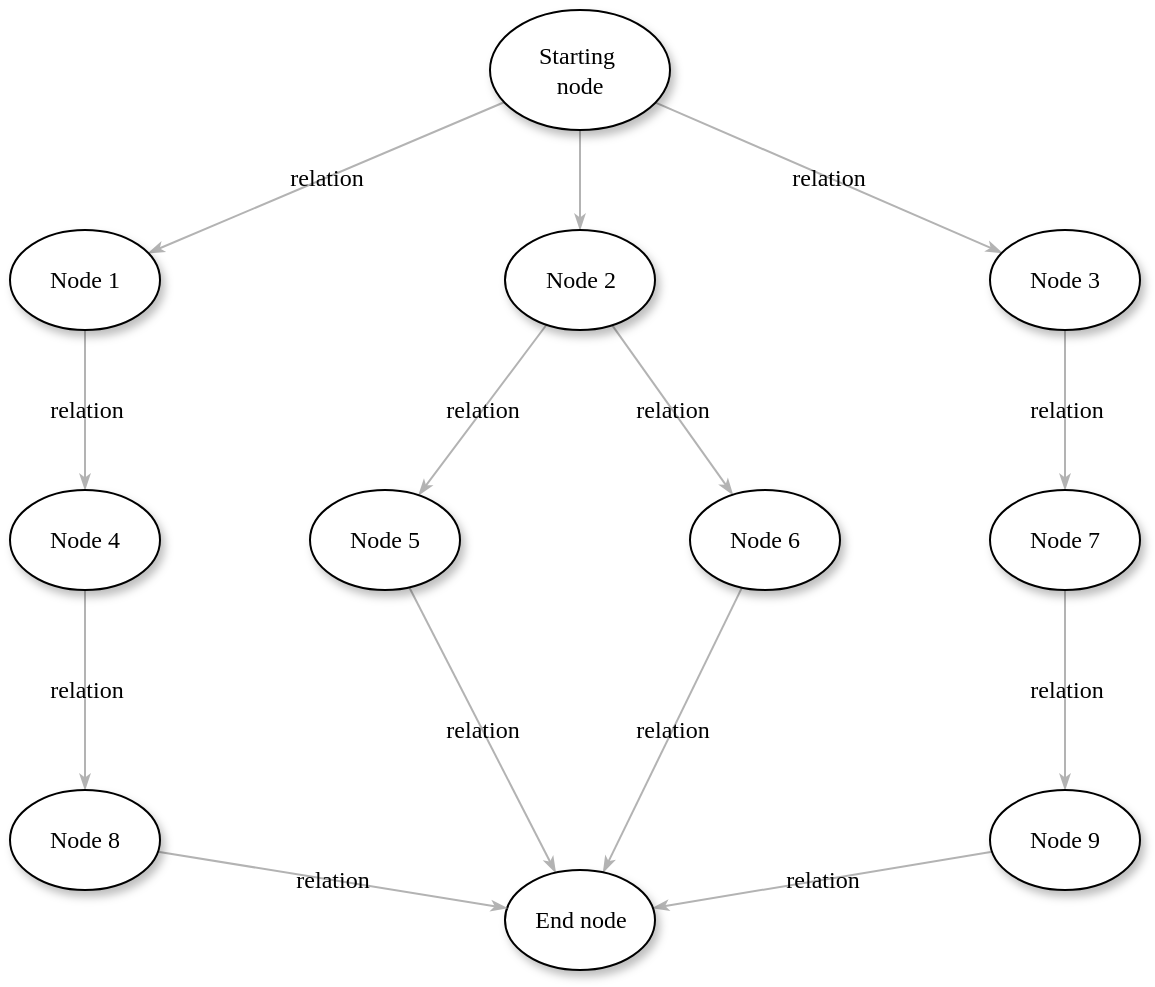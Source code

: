 <mxfile version="26.2.14" pages="21">
  <diagram name="Page-1" id="42789a77-a242-8287-6e28-9cd8cfd52e62">
    <mxGraphModel dx="1030" dy="520" grid="1" gridSize="10" guides="1" tooltips="1" connect="1" arrows="1" fold="1" page="1" pageScale="1" pageWidth="1100" pageHeight="850" background="none" math="0" shadow="0">
      <root>
        <mxCell id="0" />
        <mxCell id="1" parent="0" />
        <mxCell id="1ea317790d2ca983-12" style="edgeStyle=none;rounded=1;html=1;labelBackgroundColor=none;startArrow=none;startFill=0;startSize=5;endArrow=classicThin;endFill=1;endSize=5;jettySize=auto;orthogonalLoop=1;strokeColor=#B3B3B3;strokeWidth=1;fontFamily=Verdana;fontSize=12" parent="1" source="1ea317790d2ca983-1" target="1ea317790d2ca983-2" edge="1">
          <mxGeometry relative="1" as="geometry" />
        </mxCell>
        <mxCell id="1ea317790d2ca983-13" value="relation" style="edgeStyle=none;rounded=1;html=1;labelBackgroundColor=none;startArrow=none;startFill=0;startSize=5;endArrow=classicThin;endFill=1;endSize=5;jettySize=auto;orthogonalLoop=1;strokeColor=#B3B3B3;strokeWidth=1;fontFamily=Verdana;fontSize=12" parent="1" source="1ea317790d2ca983-1" target="1ea317790d2ca983-9" edge="1">
          <mxGeometry relative="1" as="geometry" />
        </mxCell>
        <mxCell id="1ea317790d2ca983-14" value="relation" style="edgeStyle=none;rounded=1;html=1;labelBackgroundColor=none;startArrow=none;startFill=0;startSize=5;endArrow=classicThin;endFill=1;endSize=5;jettySize=auto;orthogonalLoop=1;strokeColor=#B3B3B3;strokeWidth=1;fontFamily=Verdana;fontSize=12" parent="1" source="1ea317790d2ca983-1" target="1ea317790d2ca983-3" edge="1">
          <mxGeometry relative="1" as="geometry" />
        </mxCell>
        <mxCell id="1ea317790d2ca983-1" value="Starting&amp;nbsp;&lt;div&gt;node&lt;/div&gt;" style="ellipse;whiteSpace=wrap;html=1;rounded=0;shadow=1;comic=0;labelBackgroundColor=none;strokeWidth=1;fontFamily=Verdana;fontSize=12;align=center;" parent="1" vertex="1">
          <mxGeometry x="450" y="80" width="90" height="60" as="geometry" />
        </mxCell>
        <mxCell id="1ea317790d2ca983-21" value="relation" style="edgeStyle=none;rounded=1;html=1;labelBackgroundColor=none;startArrow=none;startFill=0;startSize=5;endArrow=classicThin;endFill=1;endSize=5;jettySize=auto;orthogonalLoop=1;strokeColor=#B3B3B3;strokeWidth=1;fontFamily=Verdana;fontSize=12" parent="1" source="1ea317790d2ca983-2" target="1ea317790d2ca983-7" edge="1">
          <mxGeometry relative="1" as="geometry" />
        </mxCell>
        <mxCell id="1ea317790d2ca983-22" value="relation" style="edgeStyle=none;rounded=1;html=1;labelBackgroundColor=none;startArrow=none;startFill=0;startSize=5;endArrow=classicThin;endFill=1;endSize=5;jettySize=auto;orthogonalLoop=1;strokeColor=#B3B3B3;strokeWidth=1;fontFamily=Verdana;fontSize=12" parent="1" source="1ea317790d2ca983-2" target="1ea317790d2ca983-6" edge="1">
          <mxGeometry relative="1" as="geometry" />
        </mxCell>
        <mxCell id="1ea317790d2ca983-2" value="&lt;span&gt;Node 2&lt;/span&gt;" style="ellipse;whiteSpace=wrap;html=1;rounded=0;shadow=1;comic=0;labelBackgroundColor=none;strokeWidth=1;fontFamily=Verdana;fontSize=12;align=center;" parent="1" vertex="1">
          <mxGeometry x="457.5" y="190" width="75" height="50" as="geometry" />
        </mxCell>
        <mxCell id="1ea317790d2ca983-15" value="relation" style="edgeStyle=none;rounded=1;html=1;labelBackgroundColor=none;startArrow=none;startFill=0;startSize=5;endArrow=classicThin;endFill=1;endSize=5;jettySize=auto;orthogonalLoop=1;strokeColor=#B3B3B3;strokeWidth=1;fontFamily=Verdana;fontSize=12" parent="1" source="1ea317790d2ca983-3" target="1ea317790d2ca983-4" edge="1">
          <mxGeometry relative="1" as="geometry" />
        </mxCell>
        <mxCell id="1ea317790d2ca983-3" value="&lt;span&gt;Node 3&lt;/span&gt;" style="ellipse;whiteSpace=wrap;html=1;rounded=0;shadow=1;comic=0;labelBackgroundColor=none;strokeWidth=1;fontFamily=Verdana;fontSize=12;align=center;" parent="1" vertex="1">
          <mxGeometry x="700" y="190" width="75" height="50" as="geometry" />
        </mxCell>
        <mxCell id="1ea317790d2ca983-16" value="relation" style="edgeStyle=none;rounded=1;html=1;labelBackgroundColor=none;startArrow=none;startFill=0;startSize=5;endArrow=classicThin;endFill=1;endSize=5;jettySize=auto;orthogonalLoop=1;strokeColor=#B3B3B3;strokeWidth=1;fontFamily=Verdana;fontSize=12" parent="1" source="1ea317790d2ca983-4" target="1ea317790d2ca983-5" edge="1">
          <mxGeometry relative="1" as="geometry" />
        </mxCell>
        <mxCell id="1ea317790d2ca983-4" value="&lt;span&gt;Node 7&lt;/span&gt;" style="ellipse;whiteSpace=wrap;html=1;rounded=0;shadow=1;comic=0;labelBackgroundColor=none;strokeWidth=1;fontFamily=Verdana;fontSize=12;align=center;" parent="1" vertex="1">
          <mxGeometry x="700" y="320" width="75" height="50" as="geometry" />
        </mxCell>
        <mxCell id="1ea317790d2ca983-17" value="relation" style="edgeStyle=none;rounded=1;html=1;labelBackgroundColor=none;startArrow=none;startFill=0;startSize=5;endArrow=classicThin;endFill=1;endSize=5;jettySize=auto;orthogonalLoop=1;strokeColor=#B3B3B3;strokeWidth=1;fontFamily=Verdana;fontSize=12" parent="1" source="1ea317790d2ca983-5" target="1ea317790d2ca983-8" edge="1">
          <mxGeometry relative="1" as="geometry" />
        </mxCell>
        <mxCell id="1ea317790d2ca983-5" value="&lt;span&gt;Node 9&lt;/span&gt;" style="ellipse;whiteSpace=wrap;html=1;rounded=0;shadow=1;comic=0;labelBackgroundColor=none;strokeWidth=1;fontFamily=Verdana;fontSize=12;align=center;" parent="1" vertex="1">
          <mxGeometry x="700" y="470" width="75" height="50" as="geometry" />
        </mxCell>
        <mxCell id="1ea317790d2ca983-23" value="relation" style="edgeStyle=none;rounded=1;html=1;labelBackgroundColor=none;startArrow=none;startFill=0;startSize=5;endArrow=classicThin;endFill=1;endSize=5;jettySize=auto;orthogonalLoop=1;strokeColor=#B3B3B3;strokeWidth=1;fontFamily=Verdana;fontSize=12" parent="1" source="1ea317790d2ca983-6" target="1ea317790d2ca983-8" edge="1">
          <mxGeometry relative="1" as="geometry" />
        </mxCell>
        <mxCell id="1ea317790d2ca983-6" value="&lt;span&gt;Node 6&lt;/span&gt;" style="ellipse;whiteSpace=wrap;html=1;rounded=0;shadow=1;comic=0;labelBackgroundColor=none;strokeWidth=1;fontFamily=Verdana;fontSize=12;align=center;" parent="1" vertex="1">
          <mxGeometry x="550" y="320" width="75" height="50" as="geometry" />
        </mxCell>
        <mxCell id="1ea317790d2ca983-24" value="relation" style="edgeStyle=none;rounded=1;html=1;labelBackgroundColor=none;startArrow=none;startFill=0;startSize=5;endArrow=classicThin;endFill=1;endSize=5;jettySize=auto;orthogonalLoop=1;strokeColor=#B3B3B3;strokeWidth=1;fontFamily=Verdana;fontSize=12" parent="1" source="1ea317790d2ca983-7" target="1ea317790d2ca983-8" edge="1">
          <mxGeometry relative="1" as="geometry" />
        </mxCell>
        <mxCell id="1ea317790d2ca983-7" value="&lt;span&gt;Node 5&lt;/span&gt;" style="ellipse;whiteSpace=wrap;html=1;rounded=0;shadow=1;comic=0;labelBackgroundColor=none;strokeWidth=1;fontFamily=Verdana;fontSize=12;align=center;" parent="1" vertex="1">
          <mxGeometry x="360" y="320" width="75" height="50" as="geometry" />
        </mxCell>
        <mxCell id="1ea317790d2ca983-8" value="End node" style="ellipse;whiteSpace=wrap;html=1;rounded=0;shadow=1;comic=0;labelBackgroundColor=none;strokeWidth=1;fontFamily=Verdana;fontSize=12;align=center;" parent="1" vertex="1">
          <mxGeometry x="457.5" y="510" width="75" height="50" as="geometry" />
        </mxCell>
        <mxCell id="1ea317790d2ca983-19" value="relation" style="edgeStyle=none;rounded=1;html=1;labelBackgroundColor=none;startArrow=none;startFill=0;startSize=5;endArrow=classicThin;endFill=1;endSize=5;jettySize=auto;orthogonalLoop=1;strokeColor=#B3B3B3;strokeWidth=1;fontFamily=Verdana;fontSize=12" parent="1" source="1ea317790d2ca983-9" target="1ea317790d2ca983-10" edge="1">
          <mxGeometry relative="1" as="geometry" />
        </mxCell>
        <mxCell id="1ea317790d2ca983-9" value="Node 1" style="ellipse;whiteSpace=wrap;html=1;rounded=0;shadow=1;comic=0;labelBackgroundColor=none;strokeWidth=1;fontFamily=Verdana;fontSize=12;align=center;" parent="1" vertex="1">
          <mxGeometry x="210" y="190" width="75" height="50" as="geometry" />
        </mxCell>
        <mxCell id="1ea317790d2ca983-20" value="relation" style="edgeStyle=none;rounded=1;html=1;labelBackgroundColor=none;startArrow=none;startFill=0;startSize=5;endArrow=classicThin;endFill=1;endSize=5;jettySize=auto;orthogonalLoop=1;strokeColor=#B3B3B3;strokeWidth=1;fontFamily=Verdana;fontSize=12" parent="1" source="1ea317790d2ca983-10" target="1ea317790d2ca983-11" edge="1">
          <mxGeometry relative="1" as="geometry" />
        </mxCell>
        <mxCell id="1ea317790d2ca983-10" value="&lt;span&gt;Node 4&lt;/span&gt;" style="ellipse;whiteSpace=wrap;html=1;rounded=0;shadow=1;comic=0;labelBackgroundColor=none;strokeWidth=1;fontFamily=Verdana;fontSize=12;align=center;" parent="1" vertex="1">
          <mxGeometry x="210" y="320" width="75" height="50" as="geometry" />
        </mxCell>
        <mxCell id="1ea317790d2ca983-18" value="relation" style="edgeStyle=none;rounded=1;html=1;labelBackgroundColor=none;startArrow=none;startFill=0;startSize=5;endArrow=classicThin;endFill=1;endSize=5;jettySize=auto;orthogonalLoop=1;strokeColor=#B3B3B3;strokeWidth=1;fontFamily=Verdana;fontSize=12" parent="1" source="1ea317790d2ca983-11" target="1ea317790d2ca983-8" edge="1">
          <mxGeometry relative="1" as="geometry" />
        </mxCell>
        <mxCell id="1ea317790d2ca983-11" value="&lt;span&gt;Node 8&lt;/span&gt;" style="ellipse;whiteSpace=wrap;html=1;rounded=0;shadow=1;comic=0;labelBackgroundColor=none;strokeWidth=1;fontFamily=Verdana;fontSize=12;align=center;" parent="1" vertex="1">
          <mxGeometry x="210" y="470" width="75" height="50" as="geometry" />
        </mxCell>
      </root>
    </mxGraphModel>
  </diagram>
  <diagram id="1eW_Bc22FLICcz3vq-gZ" name="recepta-OpenEHR">
    <mxGraphModel dx="2053" dy="1144" grid="1" gridSize="10" guides="1" tooltips="1" connect="1" arrows="1" fold="1" page="1" pageScale="1" pageWidth="827" pageHeight="1169" math="0" shadow="0">
      <root>
        <mxCell id="0" />
        <mxCell id="1" parent="0" />
        <mxCell id="gJprAPprMl4ykbzGkvs6-1" style="edgeStyle=none;rounded=1;html=1;labelBackgroundColor=none;startArrow=none;startFill=0;startSize=5;endArrow=classicThin;endFill=1;endSize=5;jettySize=auto;orthogonalLoop=1;strokeColor=#B3B3B3;strokeWidth=1;fontFamily=Verdana;fontSize=12" parent="1" source="gJprAPprMl4ykbzGkvs6-2" target="gJprAPprMl4ykbzGkvs6-3" edge="1">
          <mxGeometry relative="1" as="geometry" />
        </mxCell>
        <mxCell id="3kEJyvV_hPSSaRKtz76z-2" value="context" style="edgeLabel;html=1;align=center;verticalAlign=middle;resizable=0;points=[];" parent="gJprAPprMl4ykbzGkvs6-1" connectable="0" vertex="1">
          <mxGeometry x="-0.067" y="-2" relative="1" as="geometry">
            <mxPoint as="offset" />
          </mxGeometry>
        </mxCell>
        <mxCell id="gJprAPprMl4ykbzGkvs6-2" value="2: Composition prescription" style="ellipse;whiteSpace=wrap;html=1;rounded=0;shadow=1;comic=0;labelBackgroundColor=none;strokeWidth=1;fontFamily=Verdana;fontSize=12;align=center;" parent="1" vertex="1">
          <mxGeometry x="-28.05" y="180" width="120" height="70" as="geometry" />
        </mxCell>
        <mxCell id="gJprAPprMl4ykbzGkvs6-3" value="&lt;span&gt;3: ITEM_TREE other_context -&amp;nbsp;&lt;/span&gt;&lt;span style=&quot;background-color: initial;&quot;&gt;at0001&lt;/span&gt;" style="ellipse;whiteSpace=wrap;html=1;rounded=0;shadow=1;comic=0;labelBackgroundColor=none;strokeWidth=1;fontFamily=Verdana;fontSize=12;align=center;" parent="1" vertex="1">
          <mxGeometry x="-229.96" y="180" width="120" height="70" as="geometry" />
        </mxCell>
        <mxCell id="gJprAPprMl4ykbzGkvs6-4" style="edgeStyle=none;rounded=1;html=1;labelBackgroundColor=none;startArrow=none;startFill=0;startSize=5;endArrow=classicThin;endFill=1;endSize=5;jettySize=auto;orthogonalLoop=1;strokeColor=#B3B3B3;strokeWidth=1;fontFamily=Verdana;fontSize=12;" parent="1" source="gJprAPprMl4ykbzGkvs6-3" target="gJprAPprMl4ykbzGkvs6-5" edge="1">
          <mxGeometry relative="1" as="geometry">
            <mxPoint x="63.12" y="350" as="sourcePoint" />
          </mxGeometry>
        </mxCell>
        <mxCell id="3kEJyvV_hPSSaRKtz76z-3" value="items[0]" style="edgeLabel;html=1;align=center;verticalAlign=middle;resizable=0;points=[];" parent="gJprAPprMl4ykbzGkvs6-4" connectable="0" vertex="1">
          <mxGeometry x="-0.167" y="1" relative="1" as="geometry">
            <mxPoint as="offset" />
          </mxGeometry>
        </mxCell>
        <mxCell id="gJprAPprMl4ykbzGkvs6-5" value="4: ELEMENT&amp;nbsp;&lt;br&gt;Prescription identifier&lt;div&gt;at0008&lt;/div&gt;" style="ellipse;whiteSpace=wrap;html=1;rounded=0;shadow=1;comic=0;labelBackgroundColor=none;strokeWidth=1;fontFamily=Verdana;fontSize=12;align=center;" parent="1" vertex="1">
          <mxGeometry x="-420" y="180" width="120" height="70" as="geometry" />
        </mxCell>
        <mxCell id="gJprAPprMl4ykbzGkvs6-6" style="edgeStyle=none;rounded=1;html=1;labelBackgroundColor=none;startArrow=none;startFill=0;startSize=5;endArrow=classicThin;endFill=1;endSize=5;jettySize=auto;orthogonalLoop=1;strokeColor=#B3B3B3;strokeWidth=1;fontFamily=Verdana;fontSize=12;exitX=1;exitY=1;exitDx=0;exitDy=0;" parent="1" source="gJprAPprMl4ykbzGkvs6-2" target="gJprAPprMl4ykbzGkvs6-7" edge="1">
          <mxGeometry relative="1" as="geometry">
            <mxPoint x="170.62" y="242" as="sourcePoint" />
          </mxGeometry>
        </mxCell>
        <mxCell id="3kEJyvV_hPSSaRKtz76z-1" value="content" style="edgeLabel;html=1;align=center;verticalAlign=middle;resizable=0;points=[];" parent="gJprAPprMl4ykbzGkvs6-6" connectable="0" vertex="1">
          <mxGeometry x="0.069" y="3" relative="1" as="geometry">
            <mxPoint as="offset" />
          </mxGeometry>
        </mxCell>
        <mxCell id="gJprAPprMl4ykbzGkvs6-7" value="5: INSTRUCTION&lt;br&gt;&lt;div&gt;medication_order&lt;/div&gt;" style="ellipse;whiteSpace=wrap;html=1;rounded=0;shadow=1;comic=0;labelBackgroundColor=none;strokeWidth=1;fontFamily=Verdana;fontSize=12;align=center;" parent="1" vertex="1">
          <mxGeometry x="131.37" y="280" width="120" height="70" as="geometry" />
        </mxCell>
        <mxCell id="gJprAPprMl4ykbzGkvs6-8" style="edgeStyle=none;rounded=1;html=1;labelBackgroundColor=none;startArrow=none;startFill=0;startSize=5;endArrow=classicThin;endFill=1;endSize=5;jettySize=auto;orthogonalLoop=1;strokeColor=#B3B3B3;strokeWidth=1;fontFamily=Verdana;fontSize=12;" parent="1" source="gJprAPprMl4ykbzGkvs6-7" target="gJprAPprMl4ykbzGkvs6-9" edge="1">
          <mxGeometry relative="1" as="geometry">
            <mxPoint x="312.79" y="450" as="sourcePoint" />
          </mxGeometry>
        </mxCell>
        <mxCell id="3kEJyvV_hPSSaRKtz76z-4" value="protocol" style="edgeLabel;html=1;align=center;verticalAlign=middle;resizable=0;points=[];" parent="gJprAPprMl4ykbzGkvs6-8" connectable="0" vertex="1">
          <mxGeometry x="-0.13" relative="1" as="geometry">
            <mxPoint as="offset" />
          </mxGeometry>
        </mxCell>
        <mxCell id="gJprAPprMl4ykbzGkvs6-9" value="6: ITEM_TREE&lt;br&gt;&lt;div&gt;Dose amount description -&amp;nbsp;at0005&lt;/div&gt;" style="ellipse;whiteSpace=wrap;html=1;rounded=0;shadow=1;comic=0;labelBackgroundColor=none;strokeWidth=1;fontFamily=Verdana;fontSize=12;align=center;" parent="1" vertex="1">
          <mxGeometry x="286.12" y="200" width="120" height="70" as="geometry" />
        </mxCell>
        <mxCell id="gJprAPprMl4ykbzGkvs6-10" style="edgeStyle=none;rounded=1;html=1;labelBackgroundColor=none;startArrow=none;startFill=0;startSize=5;endArrow=classicThin;endFill=1;endSize=5;jettySize=auto;orthogonalLoop=1;strokeColor=#B3B3B3;strokeWidth=1;fontFamily=Verdana;fontSize=12;" parent="1" source="gJprAPprMl4ykbzGkvs6-9" target="gJprAPprMl4ykbzGkvs6-11" edge="1">
          <mxGeometry relative="1" as="geometry">
            <mxPoint x="230.29" y="570" as="sourcePoint" />
          </mxGeometry>
        </mxCell>
        <mxCell id="3kEJyvV_hPSSaRKtz76z-5" value="items[0]" style="edgeLabel;html=1;align=center;verticalAlign=middle;resizable=0;points=[];" parent="gJprAPprMl4ykbzGkvs6-10" connectable="0" vertex="1">
          <mxGeometry x="0.237" y="-1" relative="1" as="geometry">
            <mxPoint x="1" y="-18" as="offset" />
          </mxGeometry>
        </mxCell>
        <mxCell id="gJprAPprMl4ykbzGkvs6-11" value="7: ELEMENT&lt;br&gt;&lt;div&gt;identifier -&amp;nbsp;at0004&lt;/div&gt;" style="ellipse;whiteSpace=wrap;html=1;rounded=0;shadow=1;comic=0;labelBackgroundColor=none;strokeWidth=1;fontFamily=Verdana;fontSize=12;align=center;" parent="1" vertex="1">
          <mxGeometry x="470" y="120" width="120" height="70" as="geometry" />
        </mxCell>
        <mxCell id="3kEJyvV_hPSSaRKtz76z-6" style="edgeStyle=none;rounded=1;html=1;labelBackgroundColor=none;startArrow=none;startFill=0;startSize=5;endArrow=classicThin;endFill=1;endSize=5;jettySize=auto;orthogonalLoop=1;strokeColor=#B3B3B3;strokeWidth=1;fontFamily=Verdana;fontSize=12;exitX=0.5;exitY=1;exitDx=0;exitDy=0;" parent="1" source="gJprAPprMl4ykbzGkvs6-7" target="3kEJyvV_hPSSaRKtz76z-8" edge="1">
          <mxGeometry relative="1" as="geometry">
            <mxPoint x="312.79" y="450" as="sourcePoint" />
          </mxGeometry>
        </mxCell>
        <mxCell id="3kEJyvV_hPSSaRKtz76z-7" value="activities[0]" style="edgeLabel;html=1;align=center;verticalAlign=middle;resizable=0;points=[];" parent="3kEJyvV_hPSSaRKtz76z-6" connectable="0" vertex="1">
          <mxGeometry x="-0.13" relative="1" as="geometry">
            <mxPoint as="offset" />
          </mxGeometry>
        </mxCell>
        <mxCell id="3kEJyvV_hPSSaRKtz76z-8" value="8: ACTIVITY&lt;br&gt;&lt;div&gt;at0001&lt;/div&gt;" style="ellipse;whiteSpace=wrap;html=1;rounded=0;shadow=1;comic=0;labelBackgroundColor=none;strokeWidth=1;fontFamily=Verdana;fontSize=12;align=center;" parent="1" vertex="1">
          <mxGeometry x="131.37" y="420" width="120" height="70" as="geometry" />
        </mxCell>
        <mxCell id="3kEJyvV_hPSSaRKtz76z-9" style="edgeStyle=none;rounded=1;html=1;labelBackgroundColor=none;startArrow=none;startFill=0;startSize=5;endArrow=classicThin;endFill=1;endSize=5;jettySize=auto;orthogonalLoop=1;strokeColor=#B3B3B3;strokeWidth=1;fontFamily=Verdana;fontSize=12;exitX=0.5;exitY=1;exitDx=0;exitDy=0;" parent="1" source="3kEJyvV_hPSSaRKtz76z-8" target="3kEJyvV_hPSSaRKtz76z-11" edge="1">
          <mxGeometry relative="1" as="geometry">
            <mxPoint x="356.29" y="553" as="sourcePoint" />
          </mxGeometry>
        </mxCell>
        <mxCell id="3kEJyvV_hPSSaRKtz76z-10" value="description" style="edgeLabel;html=1;align=center;verticalAlign=middle;resizable=0;points=[];" parent="3kEJyvV_hPSSaRKtz76z-9" connectable="0" vertex="1">
          <mxGeometry x="-0.13" relative="1" as="geometry">
            <mxPoint as="offset" />
          </mxGeometry>
        </mxCell>
        <mxCell id="3kEJyvV_hPSSaRKtz76z-11" value="9: ITEM_TREE&lt;div&gt;at0002&lt;/div&gt;" style="ellipse;whiteSpace=wrap;html=1;rounded=0;shadow=1;comic=0;labelBackgroundColor=none;strokeWidth=1;fontFamily=Verdana;fontSize=12;align=center;" parent="1" vertex="1">
          <mxGeometry x="131.37" y="570" width="120" height="70" as="geometry" />
        </mxCell>
        <mxCell id="qPf5kHF86KaXWJ6Pa4lT-1" style="edgeStyle=none;rounded=1;html=1;labelBackgroundColor=none;startArrow=none;startFill=0;startSize=5;endArrow=classicThin;endFill=1;endSize=5;jettySize=auto;orthogonalLoop=1;strokeColor=#B3B3B3;strokeWidth=1;fontFamily=Verdana;fontSize=12;" parent="1" source="3kEJyvV_hPSSaRKtz76z-11" target="qPf5kHF86KaXWJ6Pa4lT-3" edge="1">
          <mxGeometry relative="1" as="geometry">
            <mxPoint x="355.62" y="560" as="sourcePoint" />
          </mxGeometry>
        </mxCell>
        <mxCell id="qPf5kHF86KaXWJ6Pa4lT-2" value="items[0]" style="edgeLabel;html=1;align=center;verticalAlign=middle;resizable=0;points=[];" parent="qPf5kHF86KaXWJ6Pa4lT-1" connectable="0" vertex="1">
          <mxGeometry x="-0.13" relative="1" as="geometry">
            <mxPoint x="-39" as="offset" />
          </mxGeometry>
        </mxCell>
        <mxCell id="qPf5kHF86KaXWJ6Pa4lT-3" value="10: ELEMENT&lt;div&gt;Medication item: Paracetamol&lt;/div&gt;&lt;div&gt;at0070&lt;/div&gt;" style="ellipse;whiteSpace=wrap;html=1;rounded=0;shadow=1;comic=0;labelBackgroundColor=none;strokeWidth=1;fontFamily=Verdana;fontSize=12;align=center;" parent="1" vertex="1">
          <mxGeometry x="-86.13" y="420" width="120" height="70" as="geometry" />
        </mxCell>
        <mxCell id="qPf5kHF86KaXWJ6Pa4lT-5" style="edgeStyle=none;rounded=1;html=1;labelBackgroundColor=none;startArrow=none;startFill=0;startSize=5;endArrow=classicThin;endFill=1;endSize=5;jettySize=auto;orthogonalLoop=1;strokeColor=#B3B3B3;strokeWidth=1;fontFamily=Verdana;fontSize=12;exitX=0;exitY=0.5;exitDx=0;exitDy=0;" parent="1" source="3kEJyvV_hPSSaRKtz76z-11" target="qPf5kHF86KaXWJ6Pa4lT-7" edge="1">
          <mxGeometry relative="1" as="geometry">
            <mxPoint x="564.62" y="668.5" as="sourcePoint" />
            <mxPoint x="470.62" y="760" as="targetPoint" />
          </mxGeometry>
        </mxCell>
        <mxCell id="qPf5kHF86KaXWJ6Pa4lT-6" value="items[1]" style="edgeLabel;html=1;align=center;verticalAlign=middle;resizable=0;points=[];" parent="qPf5kHF86KaXWJ6Pa4lT-5" connectable="0" vertex="1">
          <mxGeometry x="-0.13" relative="1" as="geometry">
            <mxPoint as="offset" />
          </mxGeometry>
        </mxCell>
        <mxCell id="qPf5kHF86KaXWJ6Pa4lT-7" value="11: CLUSTER&lt;div&gt;medication _substance&lt;/div&gt;" style="ellipse;whiteSpace=wrap;html=1;rounded=0;shadow=1;comic=0;labelBackgroundColor=none;strokeWidth=1;fontFamily=Verdana;fontSize=12;align=center;" parent="1" vertex="1">
          <mxGeometry x="-160" y="570" width="120" height="70" as="geometry" />
        </mxCell>
        <mxCell id="qPf5kHF86KaXWJ6Pa4lT-8" style="edgeStyle=none;rounded=1;html=1;labelBackgroundColor=none;startArrow=none;startFill=0;startSize=5;endArrow=classicThin;endFill=1;endSize=5;jettySize=auto;orthogonalLoop=1;strokeColor=#B3B3B3;strokeWidth=1;fontFamily=Verdana;fontSize=12;" parent="1" source="qPf5kHF86KaXWJ6Pa4lT-7" target="qPf5kHF86KaXWJ6Pa4lT-10" edge="1">
          <mxGeometry relative="1" as="geometry">
            <mxPoint x="-529.46" y="1005.47" as="sourcePoint" />
            <mxPoint x="-537.46" y="1155.47" as="targetPoint" />
          </mxGeometry>
        </mxCell>
        <mxCell id="qPf5kHF86KaXWJ6Pa4lT-9" value="items[0]" style="edgeLabel;html=1;align=center;verticalAlign=middle;resizable=0;points=[];" parent="qPf5kHF86KaXWJ6Pa4lT-8" connectable="0" vertex="1">
          <mxGeometry x="-0.13" relative="1" as="geometry">
            <mxPoint as="offset" />
          </mxGeometry>
        </mxCell>
        <mxCell id="qPf5kHF86KaXWJ6Pa4lT-10" value="12: ELEMENT&lt;div&gt;Substance name: Paracetamolum&lt;/div&gt;&lt;div&gt;at0132&lt;/div&gt;" style="ellipse;whiteSpace=wrap;html=1;rounded=0;shadow=1;comic=0;labelBackgroundColor=none;strokeWidth=1;fontFamily=Verdana;fontSize=12;align=center;" parent="1" vertex="1">
          <mxGeometry x="-260" y="400" width="120" height="70" as="geometry" />
        </mxCell>
        <mxCell id="qPf5kHF86KaXWJ6Pa4lT-13" style="edgeStyle=none;rounded=1;html=1;labelBackgroundColor=none;startArrow=none;startFill=0;startSize=5;endArrow=classicThin;endFill=1;endSize=5;jettySize=auto;orthogonalLoop=1;strokeColor=#B3B3B3;strokeWidth=1;fontFamily=Verdana;fontSize=12;" parent="1" source="qPf5kHF86KaXWJ6Pa4lT-7" target="qPf5kHF86KaXWJ6Pa4lT-15" edge="1">
          <mxGeometry relative="1" as="geometry">
            <mxPoint x="-289.96" y="985.47" as="sourcePoint" />
            <mxPoint x="-400.96" y="1162.47" as="targetPoint" />
          </mxGeometry>
        </mxCell>
        <mxCell id="qPf5kHF86KaXWJ6Pa4lT-14" value="items[1]" style="edgeLabel;html=1;align=center;verticalAlign=middle;resizable=0;points=[];" parent="qPf5kHF86KaXWJ6Pa4lT-13" connectable="0" vertex="1">
          <mxGeometry x="-0.13" relative="1" as="geometry">
            <mxPoint as="offset" />
          </mxGeometry>
        </mxCell>
        <mxCell id="qPf5kHF86KaXWJ6Pa4lT-15" value="&lt;div&gt;13: ELEMENT&lt;/div&gt;&lt;div&gt;Form: Tabletka&lt;/div&gt;&lt;div&gt;at0071&lt;/div&gt;" style="ellipse;whiteSpace=wrap;html=1;rounded=0;shadow=1;comic=0;labelBackgroundColor=none;strokeWidth=1;fontFamily=Verdana;fontSize=12;align=center;" parent="1" vertex="1">
          <mxGeometry x="-400" y="467.53" width="120" height="70" as="geometry" />
        </mxCell>
        <mxCell id="qPf5kHF86KaXWJ6Pa4lT-16" style="edgeStyle=none;rounded=1;html=1;labelBackgroundColor=none;startArrow=none;startFill=0;startSize=5;endArrow=classicThin;endFill=1;endSize=5;jettySize=auto;orthogonalLoop=1;strokeColor=#B3B3B3;strokeWidth=1;fontFamily=Verdana;fontSize=12;" parent="1" source="qPf5kHF86KaXWJ6Pa4lT-7" target="qPf5kHF86KaXWJ6Pa4lT-18" edge="1">
          <mxGeometry relative="1" as="geometry">
            <mxPoint x="-290.96" y="995.47" as="sourcePoint" />
            <mxPoint x="-292.46" y="1172.47" as="targetPoint" />
          </mxGeometry>
        </mxCell>
        <mxCell id="qPf5kHF86KaXWJ6Pa4lT-17" value="items[2]" style="edgeLabel;html=1;align=center;verticalAlign=middle;resizable=0;points=[];" parent="qPf5kHF86KaXWJ6Pa4lT-16" connectable="0" vertex="1">
          <mxGeometry x="-0.13" relative="1" as="geometry">
            <mxPoint as="offset" />
          </mxGeometry>
        </mxCell>
        <mxCell id="qPf5kHF86KaXWJ6Pa4lT-18" value="&lt;div&gt;14: ELEMENT&lt;/div&gt;&lt;div&gt;Strength: 500.0&lt;/div&gt;&lt;div&gt;at0115&lt;/div&gt;" style="ellipse;whiteSpace=wrap;html=1;rounded=0;shadow=1;comic=0;labelBackgroundColor=none;strokeWidth=1;fontFamily=Verdana;fontSize=12;align=center;" parent="1" vertex="1">
          <mxGeometry x="-430" y="580" width="120" height="70" as="geometry" />
        </mxCell>
        <mxCell id="qPf5kHF86KaXWJ6Pa4lT-21" style="edgeStyle=none;rounded=1;html=1;labelBackgroundColor=none;startArrow=none;startFill=0;startSize=5;endArrow=classicThin;endFill=1;endSize=5;jettySize=auto;orthogonalLoop=1;strokeColor=#B3B3B3;strokeWidth=1;fontFamily=Verdana;fontSize=12;" parent="1" source="qPf5kHF86KaXWJ6Pa4lT-7" target="qPf5kHF86KaXWJ6Pa4lT-23" edge="1">
          <mxGeometry relative="1" as="geometry">
            <mxPoint x="-378.622" y="978.266" as="sourcePoint" />
            <mxPoint x="-182.46" y="1172.47" as="targetPoint" />
          </mxGeometry>
        </mxCell>
        <mxCell id="qPf5kHF86KaXWJ6Pa4lT-22" value="items[3]" style="edgeLabel;html=1;align=center;verticalAlign=middle;resizable=0;points=[];" parent="qPf5kHF86KaXWJ6Pa4lT-21" connectable="0" vertex="1">
          <mxGeometry x="-0.13" relative="1" as="geometry">
            <mxPoint as="offset" />
          </mxGeometry>
        </mxCell>
        <mxCell id="qPf5kHF86KaXWJ6Pa4lT-23" value="&lt;div&gt;15: ELEMENT&lt;/div&gt;&lt;div&gt;Strength unit: mg&lt;/div&gt;&lt;div&gt;at0116&lt;/div&gt;" style="ellipse;whiteSpace=wrap;html=1;rounded=0;shadow=1;comic=0;labelBackgroundColor=none;strokeWidth=1;fontFamily=Verdana;fontSize=12;align=center;" parent="1" vertex="1">
          <mxGeometry x="-390" y="700" width="120" height="70" as="geometry" />
        </mxCell>
        <mxCell id="qPf5kHF86KaXWJ6Pa4lT-24" style="edgeStyle=none;rounded=1;html=1;labelBackgroundColor=none;startArrow=none;startFill=0;startSize=5;endArrow=classicThin;endFill=1;endSize=5;jettySize=auto;orthogonalLoop=1;strokeColor=#B3B3B3;strokeWidth=1;fontFamily=Verdana;fontSize=12;" parent="1" source="qPf5kHF86KaXWJ6Pa4lT-7" target="qPf5kHF86KaXWJ6Pa4lT-26" edge="1">
          <mxGeometry relative="1" as="geometry">
            <mxPoint x="-277.462" y="978.266" as="sourcePoint" />
            <mxPoint x="-81.3" y="1172.47" as="targetPoint" />
          </mxGeometry>
        </mxCell>
        <mxCell id="qPf5kHF86KaXWJ6Pa4lT-25" value="items[4]" style="edgeLabel;html=1;align=center;verticalAlign=middle;resizable=0;points=[];" parent="qPf5kHF86KaXWJ6Pa4lT-24" connectable="0" vertex="1">
          <mxGeometry x="-0.13" relative="1" as="geometry">
            <mxPoint as="offset" />
          </mxGeometry>
        </mxCell>
        <mxCell id="qPf5kHF86KaXWJ6Pa4lT-26" value="&lt;div&gt;16: ELEMENT&lt;/div&gt;&lt;div&gt;Description: Tabletki powlekane 500 mg&lt;/div&gt;&lt;div&gt;at0133&lt;/div&gt;" style="ellipse;whiteSpace=wrap;html=1;rounded=0;shadow=1;comic=0;labelBackgroundColor=none;strokeWidth=1;fontFamily=Verdana;fontSize=12;align=center;" parent="1" vertex="1">
          <mxGeometry x="-280" y="787.53" width="120" height="70" as="geometry" />
        </mxCell>
        <mxCell id="qPf5kHF86KaXWJ6Pa4lT-31" style="edgeStyle=none;rounded=1;html=1;labelBackgroundColor=none;startArrow=none;startFill=0;startSize=5;endArrow=classicThin;endFill=1;endSize=5;jettySize=auto;orthogonalLoop=1;strokeColor=#B3B3B3;strokeWidth=1;fontFamily=Verdana;fontSize=12;exitX=0;exitY=1;exitDx=0;exitDy=0;" parent="1" source="3kEJyvV_hPSSaRKtz76z-11" target="qPf5kHF86KaXWJ6Pa4lT-33" edge="1">
          <mxGeometry relative="1" as="geometry">
            <mxPoint x="596.78" y="588" as="sourcePoint" />
            <mxPoint x="626.78" y="763" as="targetPoint" />
          </mxGeometry>
        </mxCell>
        <mxCell id="qPf5kHF86KaXWJ6Pa4lT-32" value="items[2]" style="edgeLabel;html=1;align=center;verticalAlign=middle;resizable=0;points=[];" parent="qPf5kHF86KaXWJ6Pa4lT-31" connectable="0" vertex="1">
          <mxGeometry x="-0.13" relative="1" as="geometry">
            <mxPoint as="offset" />
          </mxGeometry>
        </mxCell>
        <mxCell id="qPf5kHF86KaXWJ6Pa4lT-33" value="17: ELEMENT&lt;div&gt;Route: Doustnie&lt;/div&gt;&lt;div&gt;at0091&lt;/div&gt;" style="ellipse;whiteSpace=wrap;html=1;rounded=0;shadow=1;comic=0;labelBackgroundColor=none;strokeWidth=1;fontFamily=Verdana;fontSize=12;align=center;" parent="1" vertex="1">
          <mxGeometry x="-86.13" y="710" width="120" height="70" as="geometry" />
        </mxCell>
        <mxCell id="qPf5kHF86KaXWJ6Pa4lT-39" style="edgeStyle=none;rounded=1;html=1;labelBackgroundColor=none;startArrow=none;startFill=0;startSize=5;endArrow=classicThin;endFill=1;endSize=5;jettySize=auto;orthogonalLoop=1;strokeColor=#B3B3B3;strokeWidth=1;fontFamily=Verdana;fontSize=12;" parent="1" source="3kEJyvV_hPSSaRKtz76z-11" target="qPf5kHF86KaXWJ6Pa4lT-41" edge="1">
          <mxGeometry relative="1" as="geometry">
            <mxPoint x="554.29" y="603" as="sourcePoint" />
            <mxPoint x="729.45" y="763" as="targetPoint" />
          </mxGeometry>
        </mxCell>
        <mxCell id="qPf5kHF86KaXWJ6Pa4lT-40" value="items[3]" style="edgeLabel;html=1;align=center;verticalAlign=middle;resizable=0;points=[];" parent="qPf5kHF86KaXWJ6Pa4lT-39" connectable="0" vertex="1">
          <mxGeometry x="-0.13" relative="1" as="geometry">
            <mxPoint as="offset" />
          </mxGeometry>
        </mxCell>
        <mxCell id="qPf5kHF86KaXWJ6Pa4lT-41" value="32: ELEMENT&lt;div&gt;dosage Instructions&lt;/div&gt;&lt;div&gt;at0009&lt;/div&gt;" style="ellipse;whiteSpace=wrap;html=1;rounded=0;shadow=1;comic=0;labelBackgroundColor=none;strokeWidth=1;fontFamily=Verdana;fontSize=12;align=center;" parent="1" vertex="1">
          <mxGeometry x="236.19" y="760" width="120" height="70" as="geometry" />
        </mxCell>
        <mxCell id="qPf5kHF86KaXWJ6Pa4lT-48" style="edgeStyle=none;rounded=1;html=1;labelBackgroundColor=none;startArrow=none;startFill=0;startSize=5;endArrow=classicThin;endFill=1;endSize=5;jettySize=auto;orthogonalLoop=1;strokeColor=#B3B3B3;strokeWidth=1;fontFamily=Verdana;fontSize=12;entryX=0.5;entryY=0;entryDx=0;entryDy=0;" parent="1" source="3kEJyvV_hPSSaRKtz76z-11" target="qPf5kHF86KaXWJ6Pa4lT-50" edge="1">
          <mxGeometry relative="1" as="geometry">
            <mxPoint x="590.62" y="650" as="sourcePoint" />
            <mxPoint x="841.45" y="803" as="targetPoint" />
          </mxGeometry>
        </mxCell>
        <mxCell id="qPf5kHF86KaXWJ6Pa4lT-49" value="items[4]" style="edgeLabel;html=1;align=center;verticalAlign=middle;resizable=0;points=[];" parent="qPf5kHF86KaXWJ6Pa4lT-48" connectable="0" vertex="1">
          <mxGeometry x="-0.13" relative="1" as="geometry">
            <mxPoint as="offset" />
          </mxGeometry>
        </mxCell>
        <mxCell id="qPf5kHF86KaXWJ6Pa4lT-50" value="&lt;div&gt;18: CLUSTER&lt;/div&gt;&lt;div&gt;Dose direction&lt;/div&gt;&lt;div&gt;at0056&lt;/div&gt;" style="ellipse;whiteSpace=wrap;html=1;rounded=0;shadow=1;comic=0;labelBackgroundColor=none;strokeWidth=1;fontFamily=Verdana;fontSize=12;align=center;" parent="1" vertex="1">
          <mxGeometry x="91.95" y="770" width="120" height="70" as="geometry" />
        </mxCell>
        <mxCell id="qPf5kHF86KaXWJ6Pa4lT-52" style="edgeStyle=none;rounded=1;html=1;labelBackgroundColor=none;startArrow=none;startFill=0;startSize=5;endArrow=classicThin;endFill=1;endSize=5;jettySize=auto;orthogonalLoop=1;strokeColor=#B3B3B3;strokeWidth=1;fontFamily=Verdana;fontSize=12;exitX=0;exitY=1;exitDx=0;exitDy=0;" parent="1" source="qPf5kHF86KaXWJ6Pa4lT-50" target="qPf5kHF86KaXWJ6Pa4lT-54" edge="1">
          <mxGeometry relative="1" as="geometry">
            <mxPoint x="-246.14" y="995.47" as="sourcePoint" />
            <mxPoint x="-139.14" y="1182.47" as="targetPoint" />
          </mxGeometry>
        </mxCell>
        <mxCell id="qPf5kHF86KaXWJ6Pa4lT-53" value="items[0]" style="edgeLabel;html=1;align=center;verticalAlign=middle;resizable=0;points=[];" parent="qPf5kHF86KaXWJ6Pa4lT-52" connectable="0" vertex="1">
          <mxGeometry x="-0.13" relative="1" as="geometry">
            <mxPoint as="offset" />
          </mxGeometry>
        </mxCell>
        <mxCell id="qPf5kHF86KaXWJ6Pa4lT-54" value="&lt;div&gt;19: CLUSTER&lt;/div&gt;&lt;div&gt;Dose pattern&lt;/div&gt;&lt;div&gt;at0058&lt;/div&gt;" style="ellipse;whiteSpace=wrap;html=1;rounded=0;shadow=1;comic=0;labelBackgroundColor=none;strokeWidth=1;fontFamily=Verdana;fontSize=12;align=center;" parent="1" vertex="1">
          <mxGeometry x="-91.88" y="920" width="120" height="70" as="geometry" />
        </mxCell>
        <mxCell id="qPf5kHF86KaXWJ6Pa4lT-58" style="edgeStyle=none;rounded=1;html=1;labelBackgroundColor=none;startArrow=none;startFill=0;startSize=5;endArrow=classicThin;endFill=1;endSize=5;jettySize=auto;orthogonalLoop=1;strokeColor=#B3B3B3;strokeWidth=1;fontFamily=Verdana;fontSize=12;" parent="1" source="qPf5kHF86KaXWJ6Pa4lT-54" target="qPf5kHF86KaXWJ6Pa4lT-60" edge="1">
          <mxGeometry relative="1" as="geometry">
            <mxPoint x="35.78" y="1205.47" as="sourcePoint" />
            <mxPoint x="-202.22" y="1409.47" as="targetPoint" />
          </mxGeometry>
        </mxCell>
        <mxCell id="qPf5kHF86KaXWJ6Pa4lT-59" value="items[0]" style="edgeLabel;html=1;align=center;verticalAlign=middle;resizable=0;points=[];" parent="qPf5kHF86KaXWJ6Pa4lT-58" connectable="0" vertex="1">
          <mxGeometry x="-0.13" relative="1" as="geometry">
            <mxPoint as="offset" />
          </mxGeometry>
        </mxCell>
        <mxCell id="qPf5kHF86KaXWJ6Pa4lT-60" value="20: ELEMENT&lt;div&gt;Dose: 3.0&lt;/div&gt;&lt;div&gt;at0144&lt;/div&gt;" style="ellipse;whiteSpace=wrap;html=1;rounded=0;shadow=1;comic=0;labelBackgroundColor=none;strokeWidth=1;fontFamily=Verdana;fontSize=12;align=center;" parent="1" vertex="1">
          <mxGeometry x="-330.0" y="900" width="120" height="70" as="geometry" />
        </mxCell>
        <mxCell id="qPf5kHF86KaXWJ6Pa4lT-61" style="edgeStyle=none;rounded=1;html=1;labelBackgroundColor=none;startArrow=none;startFill=0;startSize=5;endArrow=classicThin;endFill=1;endSize=5;jettySize=auto;orthogonalLoop=1;strokeColor=#B3B3B3;strokeWidth=1;fontFamily=Verdana;fontSize=12;" parent="1" source="qPf5kHF86KaXWJ6Pa4lT-54" target="qPf5kHF86KaXWJ6Pa4lT-63" edge="1">
          <mxGeometry relative="1" as="geometry">
            <mxPoint x="65.61" y="1215.27" as="sourcePoint" />
            <mxPoint x="-184.39" y="1409.27" as="targetPoint" />
          </mxGeometry>
        </mxCell>
        <mxCell id="qPf5kHF86KaXWJ6Pa4lT-62" value="items[1]" style="edgeLabel;html=1;align=center;verticalAlign=middle;resizable=0;points=[];" parent="qPf5kHF86KaXWJ6Pa4lT-61" connectable="0" vertex="1">
          <mxGeometry x="-0.13" relative="1" as="geometry">
            <mxPoint as="offset" />
          </mxGeometry>
        </mxCell>
        <mxCell id="qPf5kHF86KaXWJ6Pa4lT-63" value="&lt;div&gt;21: CLUSTER&lt;/div&gt;&lt;div&gt;Dose timing&lt;/div&gt;&lt;div&gt;timing_daily&lt;/div&gt;" style="ellipse;whiteSpace=wrap;html=1;rounded=0;shadow=1;comic=0;labelBackgroundColor=none;strokeWidth=1;fontFamily=Verdana;fontSize=12;align=center;" parent="1" vertex="1">
          <mxGeometry x="-180.0" y="1040" width="120" height="70" as="geometry" />
        </mxCell>
        <mxCell id="qPf5kHF86KaXWJ6Pa4lT-64" style="edgeStyle=none;rounded=1;html=1;labelBackgroundColor=none;startArrow=none;startFill=0;startSize=5;endArrow=classicThin;endFill=1;endSize=5;jettySize=auto;orthogonalLoop=1;strokeColor=#B3B3B3;strokeWidth=1;fontFamily=Verdana;fontSize=12;exitX=1;exitY=1;exitDx=0;exitDy=0;" parent="1" source="qPf5kHF86KaXWJ6Pa4lT-54" target="qPf5kHF86KaXWJ6Pa4lT-66" edge="1">
          <mxGeometry relative="1" as="geometry">
            <mxPoint x="182.78" y="1212.27" as="sourcePoint" />
            <mxPoint x="-67.22" y="1406.27" as="targetPoint" />
          </mxGeometry>
        </mxCell>
        <mxCell id="qPf5kHF86KaXWJ6Pa4lT-65" value="items[2]" style="edgeLabel;html=1;align=center;verticalAlign=middle;resizable=0;points=[];" parent="qPf5kHF86KaXWJ6Pa4lT-64" connectable="0" vertex="1">
          <mxGeometry x="-0.13" relative="1" as="geometry">
            <mxPoint as="offset" />
          </mxGeometry>
        </mxCell>
        <mxCell id="qPf5kHF86KaXWJ6Pa4lT-66" value="&lt;div&gt;27: ELEMENT&lt;/div&gt;&lt;div&gt;Dose administration duration: PT0S&lt;/div&gt;&lt;div&gt;at0102&lt;/div&gt;" style="ellipse;whiteSpace=wrap;html=1;rounded=0;shadow=1;comic=0;labelBackgroundColor=none;strokeWidth=1;fontFamily=Verdana;fontSize=12;align=center;" parent="1" vertex="1">
          <mxGeometry x="40.62" y="1050" width="120" height="70" as="geometry" />
        </mxCell>
        <mxCell id="qPf5kHF86KaXWJ6Pa4lT-71" style="edgeStyle=none;rounded=1;html=1;labelBackgroundColor=none;startArrow=none;startFill=0;startSize=5;endArrow=classicThin;endFill=1;endSize=5;jettySize=auto;orthogonalLoop=1;strokeColor=#B3B3B3;strokeWidth=1;fontFamily=Verdana;fontSize=12;" parent="1" source="qPf5kHF86KaXWJ6Pa4lT-63" target="qPf5kHF86KaXWJ6Pa4lT-73" edge="1">
          <mxGeometry relative="1" as="geometry">
            <mxPoint x="-176.888" y="1150.196" as="sourcePoint" />
            <mxPoint x="-450.55" y="1350.4" as="targetPoint" />
          </mxGeometry>
        </mxCell>
        <mxCell id="qPf5kHF86KaXWJ6Pa4lT-72" value="items[0]" style="edgeLabel;html=1;align=center;verticalAlign=middle;resizable=0;points=[];" parent="qPf5kHF86KaXWJ6Pa4lT-71" connectable="0" vertex="1">
          <mxGeometry x="-0.13" relative="1" as="geometry">
            <mxPoint as="offset" />
          </mxGeometry>
        </mxCell>
        <mxCell id="qPf5kHF86KaXWJ6Pa4lT-73" value="&lt;div&gt;22: ELEMENT&lt;/div&gt;&lt;div&gt;Frequency: 1.0&lt;/div&gt;&lt;div&gt;at0003&lt;/div&gt;" style="ellipse;whiteSpace=wrap;html=1;rounded=0;shadow=1;comic=0;labelBackgroundColor=none;strokeWidth=1;fontFamily=Verdana;fontSize=12;align=center;" parent="1" vertex="1">
          <mxGeometry x="-410.0" y="1020" width="120" height="70" as="geometry" />
        </mxCell>
        <mxCell id="qPf5kHF86KaXWJ6Pa4lT-74" style="edgeStyle=none;rounded=1;html=1;labelBackgroundColor=none;startArrow=none;startFill=0;startSize=5;endArrow=classicThin;endFill=1;endSize=5;jettySize=auto;orthogonalLoop=1;strokeColor=#B3B3B3;strokeWidth=1;fontFamily=Verdana;fontSize=12;" parent="1" source="qPf5kHF86KaXWJ6Pa4lT-63" target="qPf5kHF86KaXWJ6Pa4lT-76" edge="1">
          <mxGeometry relative="1" as="geometry">
            <mxPoint x="-67.05" y="1183.2" as="sourcePoint" />
            <mxPoint x="-349.22" y="1374.4" as="targetPoint" />
          </mxGeometry>
        </mxCell>
        <mxCell id="qPf5kHF86KaXWJ6Pa4lT-75" value="items[1]" style="edgeLabel;html=1;align=center;verticalAlign=middle;resizable=0;points=[];" parent="qPf5kHF86KaXWJ6Pa4lT-74" connectable="0" vertex="1">
          <mxGeometry x="-0.13" relative="1" as="geometry">
            <mxPoint as="offset" />
          </mxGeometry>
        </mxCell>
        <mxCell id="qPf5kHF86KaXWJ6Pa4lT-76" value="&lt;div&gt;23: ELEMENT&lt;/div&gt;&lt;div&gt;Named time event: Po posiłku&lt;/div&gt;&lt;div&gt;at0026&lt;/div&gt;" style="ellipse;whiteSpace=wrap;html=1;rounded=0;shadow=1;comic=0;labelBackgroundColor=none;strokeWidth=1;fontFamily=Verdana;fontSize=12;align=center;" parent="1" vertex="1">
          <mxGeometry x="-400.0" y="1180" width="120" height="70" as="geometry" />
        </mxCell>
        <mxCell id="qPf5kHF86KaXWJ6Pa4lT-78" style="edgeStyle=none;rounded=1;html=1;labelBackgroundColor=none;startArrow=none;startFill=0;startSize=5;endArrow=classicThin;endFill=1;endSize=5;jettySize=auto;orthogonalLoop=1;strokeColor=#B3B3B3;strokeWidth=1;fontFamily=Verdana;fontSize=12;" parent="1" source="qPf5kHF86KaXWJ6Pa4lT-63" target="qPf5kHF86KaXWJ6Pa4lT-80" edge="1">
          <mxGeometry relative="1" as="geometry">
            <mxPoint x="-148.55" y="1199" as="sourcePoint" />
            <mxPoint x="-310.72" y="1390.2" as="targetPoint" />
          </mxGeometry>
        </mxCell>
        <mxCell id="qPf5kHF86KaXWJ6Pa4lT-79" value="items[2]" style="edgeLabel;html=1;align=center;verticalAlign=middle;resizable=0;points=[];" parent="qPf5kHF86KaXWJ6Pa4lT-78" connectable="0" vertex="1">
          <mxGeometry x="-0.13" relative="1" as="geometry">
            <mxPoint as="offset" />
          </mxGeometry>
        </mxCell>
        <mxCell id="qPf5kHF86KaXWJ6Pa4lT-80" value="&lt;div&gt;24: ELEMENT&lt;/div&gt;&lt;div&gt;Exact timing critical: false&lt;/div&gt;&lt;div&gt;at0023&lt;/div&gt;" style="ellipse;whiteSpace=wrap;html=1;rounded=0;shadow=1;comic=0;labelBackgroundColor=none;strokeWidth=1;fontFamily=Verdana;fontSize=12;align=center;" parent="1" vertex="1">
          <mxGeometry x="-229.96" y="1240" width="120" height="70" as="geometry" />
        </mxCell>
        <mxCell id="qPf5kHF86KaXWJ6Pa4lT-81" style="edgeStyle=none;rounded=1;html=1;labelBackgroundColor=none;startArrow=none;startFill=0;startSize=5;endArrow=classicThin;endFill=1;endSize=5;jettySize=auto;orthogonalLoop=1;strokeColor=#B3B3B3;strokeWidth=1;fontFamily=Verdana;fontSize=12;" parent="1" source="qPf5kHF86KaXWJ6Pa4lT-63" target="qPf5kHF86KaXWJ6Pa4lT-83" edge="1">
          <mxGeometry relative="1" as="geometry">
            <mxPoint x="-130.05" y="1190" as="sourcePoint" />
            <mxPoint x="-210.72" y="1390.2" as="targetPoint" />
          </mxGeometry>
        </mxCell>
        <mxCell id="qPf5kHF86KaXWJ6Pa4lT-82" value="items[3]" style="edgeLabel;html=1;align=center;verticalAlign=middle;resizable=0;points=[];" parent="qPf5kHF86KaXWJ6Pa4lT-81" connectable="0" vertex="1">
          <mxGeometry x="-0.13" relative="1" as="geometry">
            <mxPoint as="offset" />
          </mxGeometry>
        </mxCell>
        <mxCell id="qPf5kHF86KaXWJ6Pa4lT-83" value="&lt;div&gt;25: ELEMENT&lt;/div&gt;&lt;div&gt;As required: true&lt;/div&gt;&lt;div&gt;at0024&lt;/div&gt;" style="ellipse;whiteSpace=wrap;html=1;rounded=0;shadow=1;comic=0;labelBackgroundColor=none;strokeWidth=1;fontFamily=Verdana;fontSize=12;align=center;" parent="1" vertex="1">
          <mxGeometry x="-50.0" y="1250" width="120" height="70" as="geometry" />
        </mxCell>
        <mxCell id="qPf5kHF86KaXWJ6Pa4lT-84" style="edgeStyle=none;rounded=1;html=1;labelBackgroundColor=none;startArrow=none;startFill=0;startSize=5;endArrow=classicThin;endFill=1;endSize=5;jettySize=auto;orthogonalLoop=1;strokeColor=#B3B3B3;strokeWidth=1;fontFamily=Verdana;fontSize=12;" parent="1" source="qPf5kHF86KaXWJ6Pa4lT-63" target="qPf5kHF86KaXWJ6Pa4lT-86" edge="1">
          <mxGeometry relative="1" as="geometry">
            <mxPoint x="-102.22" y="1183.2" as="sourcePoint" />
            <mxPoint x="-108.89" y="1390.4" as="targetPoint" />
          </mxGeometry>
        </mxCell>
        <mxCell id="qPf5kHF86KaXWJ6Pa4lT-85" value="items[4]" style="edgeLabel;html=1;align=center;verticalAlign=middle;resizable=0;points=[];" parent="qPf5kHF86KaXWJ6Pa4lT-84" connectable="0" vertex="1">
          <mxGeometry x="-0.13" relative="1" as="geometry">
            <mxPoint as="offset" />
          </mxGeometry>
        </mxCell>
        <mxCell id="qPf5kHF86KaXWJ6Pa4lT-86" value="&lt;div&gt;26: ELEMENT&lt;/div&gt;&lt;div&gt;As required criterion:&lt;/div&gt;&lt;div&gt;at0025&lt;/div&gt;" style="ellipse;whiteSpace=wrap;html=1;rounded=0;shadow=1;comic=0;labelBackgroundColor=none;strokeWidth=1;fontFamily=Verdana;fontSize=12;align=center;" parent="1" vertex="1">
          <mxGeometry x="33.87" y="1160" width="120" height="70" as="geometry" />
        </mxCell>
        <mxCell id="qPf5kHF86KaXWJ6Pa4lT-87" style="edgeStyle=none;rounded=1;html=1;labelBackgroundColor=none;startArrow=none;startFill=0;startSize=5;endArrow=classicThin;endFill=1;endSize=5;jettySize=auto;orthogonalLoop=1;strokeColor=#B3B3B3;strokeWidth=1;fontFamily=Verdana;fontSize=12;exitX=0.5;exitY=1;exitDx=0;exitDy=0;entryX=0.5;entryY=0;entryDx=0;entryDy=0;" parent="1" source="qPf5kHF86KaXWJ6Pa4lT-50" target="qPf5kHF86KaXWJ6Pa4lT-89" edge="1">
          <mxGeometry relative="1" as="geometry">
            <mxPoint x="218.86" y="985.47" as="sourcePoint" />
            <mxPoint x="-19.14" y="1189.47" as="targetPoint" />
          </mxGeometry>
        </mxCell>
        <mxCell id="qPf5kHF86KaXWJ6Pa4lT-88" value="items[1]" style="edgeLabel;html=1;align=center;verticalAlign=middle;resizable=0;points=[];" parent="qPf5kHF86KaXWJ6Pa4lT-87" connectable="0" vertex="1">
          <mxGeometry x="-0.13" relative="1" as="geometry">
            <mxPoint as="offset" />
          </mxGeometry>
        </mxCell>
        <mxCell id="qPf5kHF86KaXWJ6Pa4lT-89" value="&lt;div&gt;28: ELEMENT&lt;/div&gt;&lt;div&gt;Direction duration: Indefinite&lt;/div&gt;&lt;div&gt;at0066&lt;/div&gt;" style="ellipse;whiteSpace=wrap;html=1;rounded=0;shadow=1;comic=0;labelBackgroundColor=none;strokeWidth=1;fontFamily=Verdana;fontSize=12;align=center;" parent="1" vertex="1">
          <mxGeometry x="91.95" y="930" width="120" height="70" as="geometry" />
        </mxCell>
        <mxCell id="qPf5kHF86KaXWJ6Pa4lT-90" style="edgeStyle=none;rounded=1;html=1;labelBackgroundColor=none;startArrow=none;startFill=0;startSize=5;endArrow=classicThin;endFill=1;endSize=5;jettySize=auto;orthogonalLoop=1;strokeColor=#B3B3B3;strokeWidth=1;fontFamily=Verdana;fontSize=12;" parent="1" source="qPf5kHF86KaXWJ6Pa4lT-50" target="qPf5kHF86KaXWJ6Pa4lT-92" edge="1">
          <mxGeometry relative="1" as="geometry">
            <mxPoint x="360.79" y="908.42" as="sourcePoint" />
            <mxPoint x="38.05" y="1227" as="targetPoint" />
          </mxGeometry>
        </mxCell>
        <mxCell id="qPf5kHF86KaXWJ6Pa4lT-91" value="items[2]" style="edgeLabel;html=1;align=center;verticalAlign=middle;resizable=0;points=[];" parent="qPf5kHF86KaXWJ6Pa4lT-90" connectable="0" vertex="1">
          <mxGeometry x="-0.13" relative="1" as="geometry">
            <mxPoint as="offset" />
          </mxGeometry>
        </mxCell>
        <mxCell id="qPf5kHF86KaXWJ6Pa4lT-92" value="&lt;div&gt;29: CLUSTER&lt;/div&gt;&lt;div&gt;Direction repetition&lt;/div&gt;&lt;div&gt;timing_repetition&lt;/div&gt;" style="ellipse;whiteSpace=wrap;html=1;rounded=0;shadow=1;comic=0;labelBackgroundColor=none;strokeWidth=1;fontFamily=Verdana;fontSize=12;align=center;" parent="1" vertex="1">
          <mxGeometry x="286.12" y="920" width="120" height="70" as="geometry" />
        </mxCell>
        <mxCell id="qPf5kHF86KaXWJ6Pa4lT-94" style="edgeStyle=none;rounded=1;html=1;labelBackgroundColor=none;startArrow=none;startFill=0;startSize=5;endArrow=classicThin;endFill=1;endSize=5;jettySize=auto;orthogonalLoop=1;strokeColor=#B3B3B3;strokeWidth=1;fontFamily=Verdana;fontSize=12;exitX=0.5;exitY=1;exitDx=0;exitDy=0;entryX=0.5;entryY=0;entryDx=0;entryDy=0;" parent="1" source="qPf5kHF86KaXWJ6Pa4lT-92" target="qPf5kHF86KaXWJ6Pa4lT-96" edge="1">
          <mxGeometry relative="1" as="geometry">
            <mxPoint x="94.78" y="1165.47" as="sourcePoint" />
            <mxPoint x="34.94" y="1383.47" as="targetPoint" />
          </mxGeometry>
        </mxCell>
        <mxCell id="qPf5kHF86KaXWJ6Pa4lT-95" value="items[0]" style="edgeLabel;html=1;align=center;verticalAlign=middle;resizable=0;points=[];" parent="qPf5kHF86KaXWJ6Pa4lT-94" connectable="0" vertex="1">
          <mxGeometry x="-0.13" relative="1" as="geometry">
            <mxPoint as="offset" />
          </mxGeometry>
        </mxCell>
        <mxCell id="qPf5kHF86KaXWJ6Pa4lT-96" value="&lt;div&gt;30: ELEMENT&lt;/div&gt;&lt;div&gt;Repetition interval: P1D&lt;/div&gt;&lt;div&gt;at0002&lt;/div&gt;" style="ellipse;whiteSpace=wrap;html=1;rounded=0;shadow=1;comic=0;labelBackgroundColor=none;strokeWidth=1;fontFamily=Verdana;fontSize=12;align=center;" parent="1" vertex="1">
          <mxGeometry x="270" y="1050" width="120" height="70" as="geometry" />
        </mxCell>
        <mxCell id="qPf5kHF86KaXWJ6Pa4lT-97" style="edgeStyle=none;rounded=1;html=1;labelBackgroundColor=none;startArrow=none;startFill=0;startSize=5;endArrow=classicThin;endFill=1;endSize=5;jettySize=auto;orthogonalLoop=1;strokeColor=#B3B3B3;strokeWidth=1;fontFamily=Verdana;fontSize=12;" parent="1" source="qPf5kHF86KaXWJ6Pa4lT-92" target="qPf5kHF86KaXWJ6Pa4lT-99" edge="1">
          <mxGeometry relative="1" as="geometry">
            <mxPoint x="392.46" y="1225.47" as="sourcePoint" />
            <mxPoint x="162.78" y="1385.47" as="targetPoint" />
          </mxGeometry>
        </mxCell>
        <mxCell id="qPf5kHF86KaXWJ6Pa4lT-98" value="items[1]" style="edgeLabel;html=1;align=center;verticalAlign=middle;resizable=0;points=[];" parent="qPf5kHF86KaXWJ6Pa4lT-97" connectable="0" vertex="1">
          <mxGeometry x="-0.13" relative="1" as="geometry">
            <mxPoint as="offset" />
          </mxGeometry>
        </mxCell>
        <mxCell id="qPf5kHF86KaXWJ6Pa4lT-99" value="&lt;div&gt;31: ELEMENT&lt;/div&gt;&lt;div&gt;Specific date: 2025-04-07T19:56:00&lt;/div&gt;&lt;div&gt;at0001&lt;/div&gt;" style="ellipse;whiteSpace=wrap;html=1;rounded=0;shadow=1;comic=0;labelBackgroundColor=none;strokeWidth=1;fontFamily=Verdana;fontSize=12;align=center;" parent="1" vertex="1">
          <mxGeometry x="456.19" y="1027.53" width="120" height="70" as="geometry" />
        </mxCell>
        <mxCell id="qPf5kHF86KaXWJ6Pa4lT-100" style="edgeStyle=none;rounded=1;html=1;labelBackgroundColor=none;startArrow=none;startFill=0;startSize=5;endArrow=classicThin;endFill=1;endSize=5;jettySize=auto;orthogonalLoop=1;strokeColor=#B3B3B3;strokeWidth=1;fontFamily=Verdana;fontSize=12;" parent="1" source="3kEJyvV_hPSSaRKtz76z-11" target="qPf5kHF86KaXWJ6Pa4lT-102" edge="1">
          <mxGeometry relative="1" as="geometry">
            <mxPoint x="728.62" y="610" as="sourcePoint" />
            <mxPoint x="1091.45" y="803" as="targetPoint" />
          </mxGeometry>
        </mxCell>
        <mxCell id="qPf5kHF86KaXWJ6Pa4lT-101" value="items[5]" style="edgeLabel;html=1;align=center;verticalAlign=middle;resizable=0;points=[];" parent="qPf5kHF86KaXWJ6Pa4lT-100" connectable="0" vertex="1">
          <mxGeometry x="-0.13" relative="1" as="geometry">
            <mxPoint as="offset" />
          </mxGeometry>
        </mxCell>
        <mxCell id="qPf5kHF86KaXWJ6Pa4lT-102" value="&lt;div&gt;33: CLUSTER&lt;/div&gt;&lt;div&gt;Medication safety&lt;/div&gt;&lt;div&gt;at0062&lt;/div&gt;" style="ellipse;whiteSpace=wrap;html=1;rounded=0;shadow=1;comic=0;labelBackgroundColor=none;strokeWidth=1;fontFamily=Verdana;fontSize=12;align=center;" parent="1" vertex="1">
          <mxGeometry x="456.19" y="797.53" width="120" height="70" as="geometry" />
        </mxCell>
        <mxCell id="qPf5kHF86KaXWJ6Pa4lT-104" style="edgeStyle=none;rounded=1;html=1;labelBackgroundColor=none;startArrow=none;startFill=0;startSize=5;endArrow=classicThin;endFill=1;endSize=5;jettySize=auto;orthogonalLoop=1;strokeColor=#B3B3B3;strokeWidth=1;fontFamily=Verdana;fontSize=12;" parent="1" source="qPf5kHF86KaXWJ6Pa4lT-102" target="qPf5kHF86KaXWJ6Pa4lT-106" edge="1">
          <mxGeometry relative="1" as="geometry">
            <mxPoint x="325.976" y="1015.819" as="sourcePoint" />
            <mxPoint x="276.94" y="1220.2" as="targetPoint" />
          </mxGeometry>
        </mxCell>
        <mxCell id="qPf5kHF86KaXWJ6Pa4lT-105" value="items[0]" style="edgeLabel;html=1;align=center;verticalAlign=middle;resizable=0;points=[];" parent="qPf5kHF86KaXWJ6Pa4lT-104" connectable="0" vertex="1">
          <mxGeometry x="-0.13" relative="1" as="geometry">
            <mxPoint as="offset" />
          </mxGeometry>
        </mxCell>
        <mxCell id="qPf5kHF86KaXWJ6Pa4lT-106" value="&lt;div&gt;35: CLUSTER&lt;/div&gt;&lt;div&gt;maxDosePerPeriod&lt;/div&gt;&lt;div&gt;at0051&lt;/div&gt;" style="ellipse;whiteSpace=wrap;html=1;rounded=0;shadow=1;comic=0;labelBackgroundColor=none;strokeWidth=1;fontFamily=Verdana;fontSize=12;align=center;" parent="1" vertex="1">
          <mxGeometry x="716.19" y="807.53" width="120" height="70" as="geometry" />
        </mxCell>
        <mxCell id="qPf5kHF86KaXWJ6Pa4lT-107" style="edgeStyle=none;rounded=1;html=1;labelBackgroundColor=none;startArrow=none;startFill=0;startSize=5;endArrow=classicThin;endFill=1;endSize=5;jettySize=auto;orthogonalLoop=1;strokeColor=#B3B3B3;strokeWidth=1;fontFamily=Verdana;fontSize=12;" parent="1" source="qPf5kHF86KaXWJ6Pa4lT-102" target="qPf5kHF86KaXWJ6Pa4lT-109" edge="1">
          <mxGeometry relative="1" as="geometry">
            <mxPoint x="485.984" y="1015.819" as="sourcePoint" />
            <mxPoint x="403.14" y="1220.2" as="targetPoint" />
          </mxGeometry>
        </mxCell>
        <mxCell id="qPf5kHF86KaXWJ6Pa4lT-108" value="items[1]" style="edgeLabel;html=1;align=center;verticalAlign=middle;resizable=0;points=[];" parent="qPf5kHF86KaXWJ6Pa4lT-107" connectable="0" vertex="1">
          <mxGeometry x="-0.13" relative="1" as="geometry">
            <mxPoint as="offset" />
          </mxGeometry>
        </mxCell>
        <mxCell id="qPf5kHF86KaXWJ6Pa4lT-109" value="&lt;div&gt;34: ELEMENT&lt;/div&gt;&lt;div&gt;Override reason&lt;/div&gt;&lt;div&gt;at0162&lt;/div&gt;" style="ellipse;whiteSpace=wrap;html=1;rounded=0;shadow=1;comic=0;labelBackgroundColor=none;strokeWidth=1;fontFamily=Verdana;fontSize=12;align=center;" parent="1" vertex="1">
          <mxGeometry x="496.19" y="927.53" width="120" height="70" as="geometry" />
        </mxCell>
        <mxCell id="qPf5kHF86KaXWJ6Pa4lT-110" style="edgeStyle=none;rounded=1;html=1;labelBackgroundColor=none;startArrow=none;startFill=0;startSize=5;endArrow=classicThin;endFill=1;endSize=5;jettySize=auto;orthogonalLoop=1;strokeColor=#B3B3B3;strokeWidth=1;fontFamily=Verdana;fontSize=12;" parent="1" source="qPf5kHF86KaXWJ6Pa4lT-106" target="qPf5kHF86KaXWJ6Pa4lT-112" edge="1">
          <mxGeometry relative="1" as="geometry">
            <mxPoint x="371.976" y="1243.439" as="sourcePoint" />
            <mxPoint x="231.94" y="1423" as="targetPoint" />
          </mxGeometry>
        </mxCell>
        <mxCell id="qPf5kHF86KaXWJ6Pa4lT-111" value="items[0]" style="edgeLabel;html=1;align=center;verticalAlign=middle;resizable=0;points=[];" parent="qPf5kHF86KaXWJ6Pa4lT-110" connectable="0" vertex="1">
          <mxGeometry x="-0.13" relative="1" as="geometry">
            <mxPoint as="offset" />
          </mxGeometry>
        </mxCell>
        <mxCell id="qPf5kHF86KaXWJ6Pa4lT-112" value="&lt;div&gt;36: ELEMENT&lt;/div&gt;&lt;div&gt;Maximum amount: 6.0&lt;/div&gt;&lt;div&gt;at0130&lt;/div&gt;" style="ellipse;whiteSpace=wrap;html=1;rounded=0;shadow=1;comic=0;labelBackgroundColor=none;strokeWidth=1;fontFamily=Verdana;fontSize=12;align=center;" parent="1" vertex="1">
          <mxGeometry x="666.19" y="957.53" width="120" height="70" as="geometry" />
        </mxCell>
        <mxCell id="qPf5kHF86KaXWJ6Pa4lT-113" style="edgeStyle=none;rounded=1;html=1;labelBackgroundColor=none;startArrow=none;startFill=0;startSize=5;endArrow=classicThin;endFill=1;endSize=5;jettySize=auto;orthogonalLoop=1;strokeColor=#B3B3B3;strokeWidth=1;fontFamily=Verdana;fontSize=12;" parent="1" source="qPf5kHF86KaXWJ6Pa4lT-106" target="qPf5kHF86KaXWJ6Pa4lT-115" edge="1">
          <mxGeometry relative="1" as="geometry">
            <mxPoint x="492.64" y="1253" as="sourcePoint" />
            <mxPoint x="329.77" y="1423" as="targetPoint" />
          </mxGeometry>
        </mxCell>
        <mxCell id="qPf5kHF86KaXWJ6Pa4lT-114" value="items[1]" style="edgeLabel;html=1;align=center;verticalAlign=middle;resizable=0;points=[];" parent="qPf5kHF86KaXWJ6Pa4lT-113" connectable="0" vertex="1">
          <mxGeometry x="-0.13" relative="1" as="geometry">
            <mxPoint as="offset" />
          </mxGeometry>
        </mxCell>
        <mxCell id="qPf5kHF86KaXWJ6Pa4lT-115" value="&lt;div&gt;37: ELEMENT&lt;/div&gt;&lt;div&gt;Maximum amount dose unit: tabletka&lt;/div&gt;&lt;div&gt;at0146&lt;/div&gt;" style="ellipse;whiteSpace=wrap;html=1;rounded=0;shadow=1;comic=0;labelBackgroundColor=none;strokeWidth=1;fontFamily=Verdana;fontSize=12;align=center;" parent="1" vertex="1">
          <mxGeometry x="846.19" y="927.53" width="120" height="70" as="geometry" />
        </mxCell>
        <mxCell id="qPf5kHF86KaXWJ6Pa4lT-117" style="edgeStyle=none;rounded=1;html=1;labelBackgroundColor=none;startArrow=none;startFill=0;startSize=5;endArrow=classicThin;endFill=1;endSize=5;jettySize=auto;orthogonalLoop=1;strokeColor=#B3B3B3;strokeWidth=1;fontFamily=Verdana;fontSize=12;" parent="1" source="qPf5kHF86KaXWJ6Pa4lT-106" target="qPf5kHF86KaXWJ6Pa4lT-119" edge="1">
          <mxGeometry relative="1" as="geometry">
            <mxPoint x="521.81" y="1260" as="sourcePoint" />
            <mxPoint x="429.77" y="1423" as="targetPoint" />
          </mxGeometry>
        </mxCell>
        <mxCell id="qPf5kHF86KaXWJ6Pa4lT-118" value="items[2]" style="edgeLabel;html=1;align=center;verticalAlign=middle;resizable=0;points=[];" parent="qPf5kHF86KaXWJ6Pa4lT-117" connectable="0" vertex="1">
          <mxGeometry x="-0.13" relative="1" as="geometry">
            <mxPoint as="offset" />
          </mxGeometry>
        </mxCell>
        <mxCell id="qPf5kHF86KaXWJ6Pa4lT-119" value="&lt;div&gt;38: ELEMENT&lt;/div&gt;&lt;div&gt;Allowed period: P1D&lt;/div&gt;&lt;div&gt;at0053&lt;/div&gt;" style="ellipse;whiteSpace=wrap;html=1;rounded=0;shadow=1;comic=0;labelBackgroundColor=none;strokeWidth=1;fontFamily=Verdana;fontSize=12;align=center;" parent="1" vertex="1">
          <mxGeometry x="716.19" y="677.53" width="120" height="70" as="geometry" />
        </mxCell>
        <mxCell id="qPf5kHF86KaXWJ6Pa4lT-120" style="edgeStyle=none;rounded=1;html=1;labelBackgroundColor=none;startArrow=none;startFill=0;startSize=5;endArrow=classicThin;endFill=1;endSize=5;jettySize=auto;orthogonalLoop=1;strokeColor=#B3B3B3;strokeWidth=1;fontFamily=Verdana;fontSize=12;exitX=1;exitY=1;exitDx=0;exitDy=0;" parent="1" source="3kEJyvV_hPSSaRKtz76z-11" target="qPf5kHF86KaXWJ6Pa4lT-122" edge="1">
          <mxGeometry relative="1" as="geometry">
            <mxPoint x="510.62" y="600" as="sourcePoint" />
            <mxPoint x="1297.45" y="810" as="targetPoint" />
          </mxGeometry>
        </mxCell>
        <mxCell id="qPf5kHF86KaXWJ6Pa4lT-121" value="items[6]" style="edgeLabel;html=1;align=center;verticalAlign=middle;resizable=0;points=[];" parent="qPf5kHF86KaXWJ6Pa4lT-120" connectable="0" vertex="1">
          <mxGeometry x="-0.13" relative="1" as="geometry">
            <mxPoint as="offset" />
          </mxGeometry>
        </mxCell>
        <mxCell id="qPf5kHF86KaXWJ6Pa4lT-122" value="&lt;div&gt;39: ELEMENT&lt;/div&gt;&lt;div&gt;additional Instructions&lt;/div&gt;&lt;div&gt;at0044&lt;/div&gt;" style="ellipse;whiteSpace=wrap;html=1;rounded=0;shadow=1;comic=0;labelBackgroundColor=none;strokeWidth=1;fontFamily=Verdana;fontSize=12;align=center;" parent="1" vertex="1">
          <mxGeometry x="525.73" y="717.53" width="120" height="70" as="geometry" />
        </mxCell>
        <mxCell id="qPf5kHF86KaXWJ6Pa4lT-123" style="edgeStyle=none;rounded=1;html=1;labelBackgroundColor=none;startArrow=none;startFill=0;startSize=5;endArrow=classicThin;endFill=1;endSize=5;jettySize=auto;orthogonalLoop=1;strokeColor=#B3B3B3;strokeWidth=1;fontFamily=Verdana;fontSize=12;" parent="1" source="3kEJyvV_hPSSaRKtz76z-11" target="qPf5kHF86KaXWJ6Pa4lT-125" edge="1">
          <mxGeometry relative="1" as="geometry">
            <mxPoint x="375.62" y="410" as="sourcePoint" />
            <mxPoint x="1148.45" y="625" as="targetPoint" />
          </mxGeometry>
        </mxCell>
        <mxCell id="qPf5kHF86KaXWJ6Pa4lT-124" value="items[7]" style="edgeLabel;html=1;align=center;verticalAlign=middle;resizable=0;points=[];" parent="qPf5kHF86KaXWJ6Pa4lT-123" connectable="0" vertex="1">
          <mxGeometry x="-0.13" relative="1" as="geometry">
            <mxPoint x="1" as="offset" />
          </mxGeometry>
        </mxCell>
        <mxCell id="qPf5kHF86KaXWJ6Pa4lT-125" value="&lt;div&gt;40: ELEMENT&lt;/div&gt;&lt;div&gt;reason: Ból głowy&lt;/div&gt;&lt;div&gt;at0018&lt;/div&gt;" style="ellipse;whiteSpace=wrap;html=1;rounded=0;shadow=1;comic=0;labelBackgroundColor=none;strokeWidth=1;fontFamily=Verdana;fontSize=12;align=center;" parent="1" vertex="1">
          <mxGeometry x="525.73" y="621.53" width="120" height="70" as="geometry" />
        </mxCell>
        <mxCell id="qPf5kHF86KaXWJ6Pa4lT-127" style="edgeStyle=none;rounded=1;html=1;labelBackgroundColor=none;startArrow=none;startFill=0;startSize=5;endArrow=classicThin;endFill=1;endSize=5;jettySize=auto;orthogonalLoop=1;strokeColor=#B3B3B3;strokeWidth=1;fontFamily=Verdana;fontSize=12;exitX=1;exitY=0.5;exitDx=0;exitDy=0;entryX=0;entryY=0.5;entryDx=0;entryDy=0;" parent="1" source="3kEJyvV_hPSSaRKtz76z-11" target="qPf5kHF86KaXWJ6Pa4lT-129" edge="1">
          <mxGeometry relative="1" as="geometry">
            <mxPoint x="280.62" y="566" as="sourcePoint" />
            <mxPoint x="1424.45" y="756" as="targetPoint" />
          </mxGeometry>
        </mxCell>
        <mxCell id="qPf5kHF86KaXWJ6Pa4lT-128" value="items[8]" style="edgeLabel;html=1;align=center;verticalAlign=middle;resizable=0;points=[];" parent="qPf5kHF86KaXWJ6Pa4lT-127" connectable="0" vertex="1">
          <mxGeometry x="-0.13" relative="1" as="geometry">
            <mxPoint as="offset" />
          </mxGeometry>
        </mxCell>
        <mxCell id="qPf5kHF86KaXWJ6Pa4lT-129" value="&lt;div&gt;41: CLUSTER&lt;/div&gt;&lt;div&gt;medication _authorisation&lt;/div&gt;" style="ellipse;whiteSpace=wrap;html=1;rounded=0;shadow=1;comic=0;labelBackgroundColor=none;strokeWidth=1;fontFamily=Verdana;fontSize=12;align=center;" parent="1" vertex="1">
          <mxGeometry x="456.19" y="537.53" width="120" height="70" as="geometry" />
        </mxCell>
        <mxCell id="qPf5kHF86KaXWJ6Pa4lT-132" style="edgeStyle=none;rounded=1;html=1;labelBackgroundColor=none;startArrow=none;startFill=0;startSize=5;endArrow=classicThin;endFill=1;endSize=5;jettySize=auto;orthogonalLoop=1;strokeColor=#B3B3B3;strokeWidth=1;fontFamily=Verdana;fontSize=12;exitX=1;exitY=0.5;exitDx=0;exitDy=0;entryX=0;entryY=0.5;entryDx=0;entryDy=0;" parent="1" source="qPf5kHF86KaXWJ6Pa4lT-129" target="qPf5kHF86KaXWJ6Pa4lT-134" edge="1">
          <mxGeometry relative="1" as="geometry">
            <mxPoint x="854.81" y="1013" as="sourcePoint" />
            <mxPoint x="1265.64" y="1188" as="targetPoint" />
          </mxGeometry>
        </mxCell>
        <mxCell id="qPf5kHF86KaXWJ6Pa4lT-133" value="items[0]" style="edgeLabel;html=1;align=center;verticalAlign=middle;resizable=0;points=[];" parent="qPf5kHF86KaXWJ6Pa4lT-132" connectable="0" vertex="1">
          <mxGeometry x="-0.13" relative="1" as="geometry">
            <mxPoint as="offset" />
          </mxGeometry>
        </mxCell>
        <mxCell id="qPf5kHF86KaXWJ6Pa4lT-134" value="&lt;div&gt;&lt;div&gt;42: ELEMENT&lt;/div&gt;&lt;div&gt;numberOfRepeats Allowed: 2&lt;/div&gt;&lt;div&gt;at0025&lt;/div&gt;&lt;/div&gt;" style="ellipse;whiteSpace=wrap;html=1;rounded=0;shadow=1;comic=0;labelBackgroundColor=none;strokeWidth=1;fontFamily=Verdana;fontSize=12;align=center;" parent="1" vertex="1">
          <mxGeometry x="696.19" y="527.53" width="120" height="70" as="geometry" />
        </mxCell>
        <mxCell id="qPf5kHF86KaXWJ6Pa4lT-135" style="edgeStyle=none;rounded=1;html=1;labelBackgroundColor=none;startArrow=none;startFill=0;startSize=5;endArrow=classicThin;endFill=1;endSize=5;jettySize=auto;orthogonalLoop=1;strokeColor=#B3B3B3;strokeWidth=1;fontFamily=Verdana;fontSize=12;exitX=1;exitY=0;exitDx=0;exitDy=0;" parent="1" source="qPf5kHF86KaXWJ6Pa4lT-129" target="qPf5kHF86KaXWJ6Pa4lT-137" edge="1">
          <mxGeometry relative="1" as="geometry">
            <mxPoint x="1089.81" y="1026" as="sourcePoint" />
            <mxPoint x="662.19" y="657.53" as="targetPoint" />
          </mxGeometry>
        </mxCell>
        <mxCell id="qPf5kHF86KaXWJ6Pa4lT-136" value="items[1]" style="edgeLabel;html=1;align=center;verticalAlign=middle;resizable=0;points=[];" parent="qPf5kHF86KaXWJ6Pa4lT-135" connectable="0" vertex="1">
          <mxGeometry x="-0.13" relative="1" as="geometry">
            <mxPoint as="offset" />
          </mxGeometry>
        </mxCell>
        <mxCell id="qPf5kHF86KaXWJ6Pa4lT-137" value="&lt;div&gt;43: ELEMENT&lt;/div&gt;&lt;div&gt;validityPeriod: 2025-05-07T19:56:00&lt;/div&gt;&lt;div&gt;at0072&lt;/div&gt;" style="ellipse;whiteSpace=wrap;html=1;rounded=0;shadow=1;comic=0;labelBackgroundColor=none;strokeWidth=1;fontFamily=Verdana;fontSize=12;align=center;" parent="1" vertex="1">
          <mxGeometry x="616.19" y="437.53" width="120" height="70" as="geometry" />
        </mxCell>
        <mxCell id="qPf5kHF86KaXWJ6Pa4lT-139" style="edgeStyle=none;rounded=1;html=1;labelBackgroundColor=none;startArrow=none;startFill=0;startSize=5;endArrow=classicThin;endFill=1;endSize=5;jettySize=auto;orthogonalLoop=1;strokeColor=#B3B3B3;strokeWidth=1;fontFamily=Verdana;fontSize=12;exitX=1;exitY=0;exitDx=0;exitDy=0;entryX=0;entryY=1;entryDx=0;entryDy=0;" parent="1" source="3kEJyvV_hPSSaRKtz76z-11" target="qPf5kHF86KaXWJ6Pa4lT-141" edge="1">
          <mxGeometry relative="1" as="geometry">
            <mxPoint x="1188.62" y="578" as="sourcePoint" />
            <mxPoint x="1599.45" y="753" as="targetPoint" />
          </mxGeometry>
        </mxCell>
        <mxCell id="qPf5kHF86KaXWJ6Pa4lT-140" value="items[9]" style="edgeLabel;html=1;align=center;verticalAlign=middle;resizable=0;points=[];" parent="qPf5kHF86KaXWJ6Pa4lT-139" connectable="0" vertex="1">
          <mxGeometry x="-0.13" relative="1" as="geometry">
            <mxPoint as="offset" />
          </mxGeometry>
        </mxCell>
        <mxCell id="qPf5kHF86KaXWJ6Pa4lT-141" value="&lt;div&gt;&lt;div&gt;44: ELEMENT&lt;/div&gt;&lt;div&gt;Comment&lt;/div&gt;&lt;div&gt;at0167&lt;/div&gt;&lt;/div&gt;" style="ellipse;whiteSpace=wrap;html=1;rounded=0;shadow=1;comic=0;labelBackgroundColor=none;strokeWidth=1;fontFamily=Verdana;fontSize=12;align=center;" parent="1" vertex="1">
          <mxGeometry x="356.19" y="447.53" width="120" height="70" as="geometry" />
        </mxCell>
        <mxCell id="tOoNXnKkURv1zrPwBkoB-1" value="1: EHR" style="ellipse;whiteSpace=wrap;html=1;rounded=0;shadow=1;comic=0;labelBackgroundColor=none;strokeWidth=1;fontFamily=Verdana;fontSize=12;align=center;" parent="1" vertex="1">
          <mxGeometry x="-28.05" y="50" width="120" height="70" as="geometry" />
        </mxCell>
        <mxCell id="tOoNXnKkURv1zrPwBkoB-2" style="edgeStyle=none;rounded=1;html=1;labelBackgroundColor=none;startArrow=none;startFill=0;startSize=5;endArrow=classicThin;endFill=1;endSize=5;jettySize=auto;orthogonalLoop=1;strokeColor=#B3B3B3;strokeWidth=1;fontFamily=Verdana;fontSize=12;exitX=0.5;exitY=1;exitDx=0;exitDy=0;" parent="1" source="tOoNXnKkURv1zrPwBkoB-1" edge="1">
          <mxGeometry relative="1" as="geometry">
            <mxPoint x="-98.88" y="190" as="sourcePoint" />
            <mxPoint x="31.62" y="180" as="targetPoint" />
          </mxGeometry>
        </mxCell>
        <mxCell id="tOoNXnKkURv1zrPwBkoB-3" value="compositions[x]" style="edgeLabel;html=1;align=center;verticalAlign=middle;resizable=0;points=[];" parent="tOoNXnKkURv1zrPwBkoB-2" connectable="0" vertex="1">
          <mxGeometry x="0.069" y="3" relative="1" as="geometry">
            <mxPoint as="offset" />
          </mxGeometry>
        </mxCell>
      </root>
    </mxGraphModel>
  </diagram>
  <diagram name="recepta-OpenEHR-clean" id="khJYKqq4K7THjQmPU_1_">
    <mxGraphModel grid="1" page="1" gridSize="10" guides="1" tooltips="1" connect="1" arrows="1" fold="1" pageScale="1" pageWidth="827" pageHeight="1169" math="0" shadow="0">
      <root>
        <mxCell id="DtqBretzsH938ViBi1mX-0" />
        <mxCell id="DtqBretzsH938ViBi1mX-1" parent="DtqBretzsH938ViBi1mX-0" />
        <mxCell id="DtqBretzsH938ViBi1mX-2" style="edgeStyle=none;rounded=1;html=1;labelBackgroundColor=none;startArrow=none;startFill=0;startSize=5;endArrow=classicThin;endFill=1;endSize=5;jettySize=auto;orthogonalLoop=1;strokeColor=#B3B3B3;strokeWidth=1;fontFamily=Verdana;fontSize=12" edge="1" parent="DtqBretzsH938ViBi1mX-1" source="DtqBretzsH938ViBi1mX-4" target="DtqBretzsH938ViBi1mX-5">
          <mxGeometry relative="1" as="geometry" />
        </mxCell>
        <mxCell id="DtqBretzsH938ViBi1mX-3" value="context" style="edgeLabel;html=1;align=center;verticalAlign=middle;resizable=0;points=[];" connectable="0" vertex="1" parent="DtqBretzsH938ViBi1mX-2">
          <mxGeometry x="-0.067" y="-2" relative="1" as="geometry">
            <mxPoint as="offset" />
          </mxGeometry>
        </mxCell>
        <mxCell id="DtqBretzsH938ViBi1mX-4" value="Composition prescription" style="ellipse;whiteSpace=wrap;html=1;rounded=0;shadow=1;comic=0;labelBackgroundColor=none;strokeWidth=1;fontFamily=Verdana;fontSize=12;align=center;" vertex="1" parent="DtqBretzsH938ViBi1mX-1">
          <mxGeometry x="-60" y="280" width="120" height="70" as="geometry" />
        </mxCell>
        <mxCell id="DtqBretzsH938ViBi1mX-5" value="&lt;span&gt;ITEM_TREE other_context&lt;/span&gt;" style="ellipse;whiteSpace=wrap;html=1;rounded=0;shadow=1;comic=0;labelBackgroundColor=none;strokeWidth=1;fontFamily=Verdana;fontSize=12;align=center;" vertex="1" parent="DtqBretzsH938ViBi1mX-1">
          <mxGeometry x="-250.0" y="250" width="120" height="70" as="geometry" />
        </mxCell>
        <mxCell id="DtqBretzsH938ViBi1mX-6" style="edgeStyle=none;rounded=1;html=1;labelBackgroundColor=none;startArrow=none;startFill=0;startSize=5;endArrow=classicThin;endFill=1;endSize=5;jettySize=auto;orthogonalLoop=1;strokeColor=#B3B3B3;strokeWidth=1;fontFamily=Verdana;fontSize=12;" edge="1" parent="DtqBretzsH938ViBi1mX-1" source="DtqBretzsH938ViBi1mX-5" target="DtqBretzsH938ViBi1mX-8">
          <mxGeometry relative="1" as="geometry">
            <mxPoint x="63.12" y="350" as="sourcePoint" />
          </mxGeometry>
        </mxCell>
        <mxCell id="DtqBretzsH938ViBi1mX-7" value="items[0]" style="edgeLabel;html=1;align=center;verticalAlign=middle;resizable=0;points=[];" connectable="0" vertex="1" parent="DtqBretzsH938ViBi1mX-6">
          <mxGeometry x="-0.167" y="1" relative="1" as="geometry">
            <mxPoint as="offset" />
          </mxGeometry>
        </mxCell>
        <mxCell id="DtqBretzsH938ViBi1mX-8" value="ELEMENT&amp;nbsp;&lt;br&gt;Prescription identifier" style="ellipse;whiteSpace=wrap;html=1;rounded=0;shadow=1;comic=0;labelBackgroundColor=none;strokeWidth=1;fontFamily=Verdana;fontSize=12;align=center;" vertex="1" parent="DtqBretzsH938ViBi1mX-1">
          <mxGeometry x="-420" y="200" width="120" height="70" as="geometry" />
        </mxCell>
        <mxCell id="DtqBretzsH938ViBi1mX-9" style="edgeStyle=none;rounded=1;html=1;labelBackgroundColor=none;startArrow=none;startFill=0;startSize=5;endArrow=classicThin;endFill=1;endSize=5;jettySize=auto;orthogonalLoop=1;strokeColor=#B3B3B3;strokeWidth=1;fontFamily=Verdana;fontSize=12;" edge="1" parent="DtqBretzsH938ViBi1mX-1" source="DtqBretzsH938ViBi1mX-4" target="DtqBretzsH938ViBi1mX-11">
          <mxGeometry relative="1" as="geometry">
            <mxPoint x="170.62" y="242" as="sourcePoint" />
          </mxGeometry>
        </mxCell>
        <mxCell id="DtqBretzsH938ViBi1mX-10" value="content" style="edgeLabel;html=1;align=center;verticalAlign=middle;resizable=0;points=[];" connectable="0" vertex="1" parent="DtqBretzsH938ViBi1mX-9">
          <mxGeometry x="0.069" y="3" relative="1" as="geometry">
            <mxPoint as="offset" />
          </mxGeometry>
        </mxCell>
        <mxCell id="DtqBretzsH938ViBi1mX-11" value="INSTRUCTION&lt;br&gt;&lt;div&gt;medication_order&lt;/div&gt;" style="ellipse;whiteSpace=wrap;html=1;rounded=0;shadow=1;comic=0;labelBackgroundColor=none;strokeWidth=1;fontFamily=Verdana;fontSize=12;align=center;" vertex="1" parent="DtqBretzsH938ViBi1mX-1">
          <mxGeometry x="131.37" y="240" width="120" height="70" as="geometry" />
        </mxCell>
        <mxCell id="DtqBretzsH938ViBi1mX-12" style="edgeStyle=none;rounded=1;html=1;labelBackgroundColor=none;startArrow=none;startFill=0;startSize=5;endArrow=classicThin;endFill=1;endSize=5;jettySize=auto;orthogonalLoop=1;strokeColor=#B3B3B3;strokeWidth=1;fontFamily=Verdana;fontSize=12;" edge="1" parent="DtqBretzsH938ViBi1mX-1" source="DtqBretzsH938ViBi1mX-11" target="DtqBretzsH938ViBi1mX-14">
          <mxGeometry relative="1" as="geometry">
            <mxPoint x="312.79" y="450" as="sourcePoint" />
          </mxGeometry>
        </mxCell>
        <mxCell id="DtqBretzsH938ViBi1mX-13" value="protocol" style="edgeLabel;html=1;align=center;verticalAlign=middle;resizable=0;points=[];" connectable="0" vertex="1" parent="DtqBretzsH938ViBi1mX-12">
          <mxGeometry x="-0.13" relative="1" as="geometry">
            <mxPoint as="offset" />
          </mxGeometry>
        </mxCell>
        <mxCell id="DtqBretzsH938ViBi1mX-14" value="ITEM_TREE&lt;br&gt;&lt;div&gt;Dose amount description&lt;/div&gt;" style="ellipse;whiteSpace=wrap;html=1;rounded=0;shadow=1;comic=0;labelBackgroundColor=none;strokeWidth=1;fontFamily=Verdana;fontSize=12;align=center;" vertex="1" parent="DtqBretzsH938ViBi1mX-1">
          <mxGeometry x="336.19" y="240" width="120" height="70" as="geometry" />
        </mxCell>
        <mxCell id="DtqBretzsH938ViBi1mX-15" style="edgeStyle=none;rounded=1;html=1;labelBackgroundColor=none;startArrow=none;startFill=0;startSize=5;endArrow=classicThin;endFill=1;endSize=5;jettySize=auto;orthogonalLoop=1;strokeColor=#B3B3B3;strokeWidth=1;fontFamily=Verdana;fontSize=12;" edge="1" parent="DtqBretzsH938ViBi1mX-1" source="DtqBretzsH938ViBi1mX-14" target="DtqBretzsH938ViBi1mX-17">
          <mxGeometry relative="1" as="geometry">
            <mxPoint x="230.29" y="570" as="sourcePoint" />
          </mxGeometry>
        </mxCell>
        <mxCell id="DtqBretzsH938ViBi1mX-16" value="items[0]" style="edgeLabel;html=1;align=center;verticalAlign=middle;resizable=0;points=[];" connectable="0" vertex="1" parent="DtqBretzsH938ViBi1mX-15">
          <mxGeometry x="0.237" y="-1" relative="1" as="geometry">
            <mxPoint x="-19" y="-1" as="offset" />
          </mxGeometry>
        </mxCell>
        <mxCell id="DtqBretzsH938ViBi1mX-17" value="ELEMENT&lt;br&gt;&lt;div&gt;identifier&lt;/div&gt;" style="ellipse;whiteSpace=wrap;html=1;rounded=0;shadow=1;comic=0;labelBackgroundColor=none;strokeWidth=1;fontFamily=Verdana;fontSize=12;align=center;" vertex="1" parent="DtqBretzsH938ViBi1mX-1">
          <mxGeometry x="540" y="240" width="120" height="70" as="geometry" />
        </mxCell>
        <mxCell id="DtqBretzsH938ViBi1mX-18" style="edgeStyle=none;rounded=1;html=1;labelBackgroundColor=none;startArrow=none;startFill=0;startSize=5;endArrow=classicThin;endFill=1;endSize=5;jettySize=auto;orthogonalLoop=1;strokeColor=#B3B3B3;strokeWidth=1;fontFamily=Verdana;fontSize=12;exitX=0.5;exitY=1;exitDx=0;exitDy=0;" edge="1" parent="DtqBretzsH938ViBi1mX-1" source="DtqBretzsH938ViBi1mX-11" target="DtqBretzsH938ViBi1mX-20">
          <mxGeometry relative="1" as="geometry">
            <mxPoint x="312.79" y="450" as="sourcePoint" />
          </mxGeometry>
        </mxCell>
        <mxCell id="DtqBretzsH938ViBi1mX-19" value="activities[0]" style="edgeLabel;html=1;align=center;verticalAlign=middle;resizable=0;points=[];" connectable="0" vertex="1" parent="DtqBretzsH938ViBi1mX-18">
          <mxGeometry x="-0.13" relative="1" as="geometry">
            <mxPoint as="offset" />
          </mxGeometry>
        </mxCell>
        <mxCell id="DtqBretzsH938ViBi1mX-20" value="ACTIVITY" style="ellipse;whiteSpace=wrap;html=1;rounded=0;shadow=1;comic=0;labelBackgroundColor=none;strokeWidth=1;fontFamily=Verdana;fontSize=12;align=center;" vertex="1" parent="DtqBretzsH938ViBi1mX-1">
          <mxGeometry x="131.37" y="389" width="120" height="70" as="geometry" />
        </mxCell>
        <mxCell id="DtqBretzsH938ViBi1mX-21" style="edgeStyle=none;rounded=1;html=1;labelBackgroundColor=none;startArrow=none;startFill=0;startSize=5;endArrow=classicThin;endFill=1;endSize=5;jettySize=auto;orthogonalLoop=1;strokeColor=#B3B3B3;strokeWidth=1;fontFamily=Verdana;fontSize=12;exitX=0.5;exitY=1;exitDx=0;exitDy=0;" edge="1" parent="DtqBretzsH938ViBi1mX-1" source="DtqBretzsH938ViBi1mX-20" target="DtqBretzsH938ViBi1mX-23">
          <mxGeometry relative="1" as="geometry">
            <mxPoint x="356.29" y="522" as="sourcePoint" />
          </mxGeometry>
        </mxCell>
        <mxCell id="DtqBretzsH938ViBi1mX-22" value="description" style="edgeLabel;html=1;align=center;verticalAlign=middle;resizable=0;points=[];" connectable="0" vertex="1" parent="DtqBretzsH938ViBi1mX-21">
          <mxGeometry x="-0.13" relative="1" as="geometry">
            <mxPoint as="offset" />
          </mxGeometry>
        </mxCell>
        <mxCell id="DtqBretzsH938ViBi1mX-23" value="ITEM_TREE" style="ellipse;whiteSpace=wrap;html=1;rounded=0;shadow=1;comic=0;labelBackgroundColor=none;strokeWidth=1;fontFamily=Verdana;fontSize=12;align=center;" vertex="1" parent="DtqBretzsH938ViBi1mX-1">
          <mxGeometry x="131.37" y="539" width="120" height="70" as="geometry" />
        </mxCell>
        <mxCell id="DtqBretzsH938ViBi1mX-24" style="edgeStyle=none;rounded=1;html=1;labelBackgroundColor=none;startArrow=none;startFill=0;startSize=5;endArrow=classicThin;endFill=1;endSize=5;jettySize=auto;orthogonalLoop=1;strokeColor=#B3B3B3;strokeWidth=1;fontFamily=Verdana;fontSize=12;" edge="1" parent="DtqBretzsH938ViBi1mX-1" source="DtqBretzsH938ViBi1mX-23" target="DtqBretzsH938ViBi1mX-26">
          <mxGeometry relative="1" as="geometry">
            <mxPoint x="355.62" y="529" as="sourcePoint" />
          </mxGeometry>
        </mxCell>
        <mxCell id="DtqBretzsH938ViBi1mX-25" value="items[0]" style="edgeLabel;html=1;align=center;verticalAlign=middle;resizable=0;points=[];" connectable="0" vertex="1" parent="DtqBretzsH938ViBi1mX-24">
          <mxGeometry x="-0.13" relative="1" as="geometry">
            <mxPoint x="-39" as="offset" />
          </mxGeometry>
        </mxCell>
        <mxCell id="DtqBretzsH938ViBi1mX-26" value="ELEMENT&lt;div&gt;Medication item: Paracetamol&lt;/div&gt;" style="ellipse;whiteSpace=wrap;html=1;rounded=0;shadow=1;comic=0;labelBackgroundColor=none;strokeWidth=1;fontFamily=Verdana;fontSize=12;align=center;" vertex="1" parent="DtqBretzsH938ViBi1mX-1">
          <mxGeometry x="-40.0" y="426.53" width="120" height="70" as="geometry" />
        </mxCell>
        <mxCell id="DtqBretzsH938ViBi1mX-27" style="edgeStyle=none;rounded=1;html=1;labelBackgroundColor=none;startArrow=none;startFill=0;startSize=5;endArrow=classicThin;endFill=1;endSize=5;jettySize=auto;orthogonalLoop=1;strokeColor=#B3B3B3;strokeWidth=1;fontFamily=Verdana;fontSize=12;exitX=0;exitY=0.5;exitDx=0;exitDy=0;" edge="1" parent="DtqBretzsH938ViBi1mX-1" source="DtqBretzsH938ViBi1mX-23" target="DtqBretzsH938ViBi1mX-29">
          <mxGeometry relative="1" as="geometry">
            <mxPoint x="564.62" y="637.5" as="sourcePoint" />
            <mxPoint x="470.62" y="729" as="targetPoint" />
          </mxGeometry>
        </mxCell>
        <mxCell id="DtqBretzsH938ViBi1mX-28" value="items[1]" style="edgeLabel;html=1;align=center;verticalAlign=middle;resizable=0;points=[];" connectable="0" vertex="1" parent="DtqBretzsH938ViBi1mX-27">
          <mxGeometry x="-0.13" relative="1" as="geometry">
            <mxPoint as="offset" />
          </mxGeometry>
        </mxCell>
        <mxCell id="DtqBretzsH938ViBi1mX-29" value="CLUSTER&lt;div&gt;medication _substance&lt;/div&gt;" style="ellipse;whiteSpace=wrap;html=1;rounded=0;shadow=1;comic=0;labelBackgroundColor=none;strokeWidth=1;fontFamily=Verdana;fontSize=12;align=center;" vertex="1" parent="DtqBretzsH938ViBi1mX-1">
          <mxGeometry x="-160" y="539" width="120" height="70" as="geometry" />
        </mxCell>
        <mxCell id="DtqBretzsH938ViBi1mX-30" style="edgeStyle=none;rounded=1;html=1;labelBackgroundColor=none;startArrow=none;startFill=0;startSize=5;endArrow=classicThin;endFill=1;endSize=5;jettySize=auto;orthogonalLoop=1;strokeColor=#B3B3B3;strokeWidth=1;fontFamily=Verdana;fontSize=12;" edge="1" parent="DtqBretzsH938ViBi1mX-1" source="DtqBretzsH938ViBi1mX-29" target="DtqBretzsH938ViBi1mX-32">
          <mxGeometry relative="1" as="geometry">
            <mxPoint x="-529.46" y="974.47" as="sourcePoint" />
            <mxPoint x="-537.46" y="1124.47" as="targetPoint" />
          </mxGeometry>
        </mxCell>
        <mxCell id="DtqBretzsH938ViBi1mX-31" value="items[0]" style="edgeLabel;html=1;align=center;verticalAlign=middle;resizable=0;points=[];" connectable="0" vertex="1" parent="DtqBretzsH938ViBi1mX-30">
          <mxGeometry x="-0.13" relative="1" as="geometry">
            <mxPoint as="offset" />
          </mxGeometry>
        </mxCell>
        <mxCell id="DtqBretzsH938ViBi1mX-32" value="ELEMENT&lt;div&gt;Substance name: Paracetamolum&lt;/div&gt;" style="ellipse;whiteSpace=wrap;html=1;rounded=0;shadow=1;comic=0;labelBackgroundColor=none;strokeWidth=1;fontFamily=Verdana;fontSize=12;align=center;" vertex="1" parent="DtqBretzsH938ViBi1mX-1">
          <mxGeometry x="-220" y="389" width="120" height="70" as="geometry" />
        </mxCell>
        <mxCell id="DtqBretzsH938ViBi1mX-33" style="edgeStyle=none;rounded=1;html=1;labelBackgroundColor=none;startArrow=none;startFill=0;startSize=5;endArrow=classicThin;endFill=1;endSize=5;jettySize=auto;orthogonalLoop=1;strokeColor=#B3B3B3;strokeWidth=1;fontFamily=Verdana;fontSize=12;" edge="1" parent="DtqBretzsH938ViBi1mX-1" source="DtqBretzsH938ViBi1mX-29" target="DtqBretzsH938ViBi1mX-35">
          <mxGeometry relative="1" as="geometry">
            <mxPoint x="-289.96" y="954.47" as="sourcePoint" />
            <mxPoint x="-400.96" y="1131.47" as="targetPoint" />
          </mxGeometry>
        </mxCell>
        <mxCell id="DtqBretzsH938ViBi1mX-34" value="items[1]" style="edgeLabel;html=1;align=center;verticalAlign=middle;resizable=0;points=[];" connectable="0" vertex="1" parent="DtqBretzsH938ViBi1mX-33">
          <mxGeometry x="-0.13" relative="1" as="geometry">
            <mxPoint as="offset" />
          </mxGeometry>
        </mxCell>
        <mxCell id="DtqBretzsH938ViBi1mX-35" value="&lt;div&gt;ELEMENT&lt;/div&gt;&lt;div&gt;Form: Tabletka&lt;/div&gt;" style="ellipse;whiteSpace=wrap;html=1;rounded=0;shadow=1;comic=0;labelBackgroundColor=none;strokeWidth=1;fontFamily=Verdana;fontSize=12;align=center;" vertex="1" parent="DtqBretzsH938ViBi1mX-1">
          <mxGeometry x="-370" y="436.53" width="120" height="70" as="geometry" />
        </mxCell>
        <mxCell id="DtqBretzsH938ViBi1mX-36" style="edgeStyle=none;rounded=1;html=1;labelBackgroundColor=none;startArrow=none;startFill=0;startSize=5;endArrow=classicThin;endFill=1;endSize=5;jettySize=auto;orthogonalLoop=1;strokeColor=#B3B3B3;strokeWidth=1;fontFamily=Verdana;fontSize=12;" edge="1" parent="DtqBretzsH938ViBi1mX-1" source="DtqBretzsH938ViBi1mX-29" target="DtqBretzsH938ViBi1mX-38">
          <mxGeometry relative="1" as="geometry">
            <mxPoint x="-290.96" y="964.47" as="sourcePoint" />
            <mxPoint x="-292.46" y="1141.47" as="targetPoint" />
          </mxGeometry>
        </mxCell>
        <mxCell id="DtqBretzsH938ViBi1mX-37" value="items[2]" style="edgeLabel;html=1;align=center;verticalAlign=middle;resizable=0;points=[];" connectable="0" vertex="1" parent="DtqBretzsH938ViBi1mX-36">
          <mxGeometry x="-0.13" relative="1" as="geometry">
            <mxPoint as="offset" />
          </mxGeometry>
        </mxCell>
        <mxCell id="DtqBretzsH938ViBi1mX-38" value="&lt;div&gt;ELEMENT&lt;/div&gt;&lt;div&gt;Strength: 500.0&lt;/div&gt;" style="ellipse;whiteSpace=wrap;html=1;rounded=0;shadow=1;comic=0;labelBackgroundColor=none;strokeWidth=1;fontFamily=Verdana;fontSize=12;align=center;" vertex="1" parent="DtqBretzsH938ViBi1mX-1">
          <mxGeometry x="-420" y="529" width="120" height="70" as="geometry" />
        </mxCell>
        <mxCell id="DtqBretzsH938ViBi1mX-39" style="edgeStyle=none;rounded=1;html=1;labelBackgroundColor=none;startArrow=none;startFill=0;startSize=5;endArrow=classicThin;endFill=1;endSize=5;jettySize=auto;orthogonalLoop=1;strokeColor=#B3B3B3;strokeWidth=1;fontFamily=Verdana;fontSize=12;" edge="1" parent="DtqBretzsH938ViBi1mX-1" source="DtqBretzsH938ViBi1mX-29" target="DtqBretzsH938ViBi1mX-41">
          <mxGeometry relative="1" as="geometry">
            <mxPoint x="-378.622" y="947.266" as="sourcePoint" />
            <mxPoint x="-182.46" y="1141.47" as="targetPoint" />
          </mxGeometry>
        </mxCell>
        <mxCell id="DtqBretzsH938ViBi1mX-40" value="items[3]" style="edgeLabel;html=1;align=center;verticalAlign=middle;resizable=0;points=[];" connectable="0" vertex="1" parent="DtqBretzsH938ViBi1mX-39">
          <mxGeometry x="-0.13" relative="1" as="geometry">
            <mxPoint as="offset" />
          </mxGeometry>
        </mxCell>
        <mxCell id="DtqBretzsH938ViBi1mX-41" value="&lt;div&gt;ELEMENT&lt;/div&gt;&lt;div&gt;Strength unit: mg&lt;/div&gt;" style="ellipse;whiteSpace=wrap;html=1;rounded=0;shadow=1;comic=0;labelBackgroundColor=none;strokeWidth=1;fontFamily=Verdana;fontSize=12;align=center;" vertex="1" parent="DtqBretzsH938ViBi1mX-1">
          <mxGeometry x="-390" y="639" width="120" height="70" as="geometry" />
        </mxCell>
        <mxCell id="DtqBretzsH938ViBi1mX-42" style="edgeStyle=none;rounded=1;html=1;labelBackgroundColor=none;startArrow=none;startFill=0;startSize=5;endArrow=classicThin;endFill=1;endSize=5;jettySize=auto;orthogonalLoop=1;strokeColor=#B3B3B3;strokeWidth=1;fontFamily=Verdana;fontSize=12;" edge="1" parent="DtqBretzsH938ViBi1mX-1" source="DtqBretzsH938ViBi1mX-29" target="DtqBretzsH938ViBi1mX-44">
          <mxGeometry relative="1" as="geometry">
            <mxPoint x="-277.462" y="947.266" as="sourcePoint" />
            <mxPoint x="-81.3" y="1141.47" as="targetPoint" />
          </mxGeometry>
        </mxCell>
        <mxCell id="DtqBretzsH938ViBi1mX-43" value="items[4]" style="edgeLabel;html=1;align=center;verticalAlign=middle;resizable=0;points=[];" connectable="0" vertex="1" parent="DtqBretzsH938ViBi1mX-42">
          <mxGeometry x="-0.13" relative="1" as="geometry">
            <mxPoint as="offset" />
          </mxGeometry>
        </mxCell>
        <mxCell id="DtqBretzsH938ViBi1mX-44" value="&lt;div&gt;ELEMENT&lt;/div&gt;&lt;div&gt;Description&lt;/div&gt;" style="ellipse;whiteSpace=wrap;html=1;rounded=0;shadow=1;comic=0;labelBackgroundColor=none;strokeWidth=1;fontFamily=Verdana;fontSize=12;align=center;" vertex="1" parent="DtqBretzsH938ViBi1mX-1">
          <mxGeometry x="-229.96" y="679" width="120" height="70" as="geometry" />
        </mxCell>
        <mxCell id="DtqBretzsH938ViBi1mX-45" style="edgeStyle=none;rounded=1;html=1;labelBackgroundColor=none;startArrow=none;startFill=0;startSize=5;endArrow=classicThin;endFill=1;endSize=5;jettySize=auto;orthogonalLoop=1;strokeColor=#B3B3B3;strokeWidth=1;fontFamily=Verdana;fontSize=12;exitX=0;exitY=1;exitDx=0;exitDy=0;" edge="1" parent="DtqBretzsH938ViBi1mX-1" source="DtqBretzsH938ViBi1mX-23" target="DtqBretzsH938ViBi1mX-47">
          <mxGeometry relative="1" as="geometry">
            <mxPoint x="596.78" y="557" as="sourcePoint" />
            <mxPoint x="626.78" y="732" as="targetPoint" />
          </mxGeometry>
        </mxCell>
        <mxCell id="DtqBretzsH938ViBi1mX-46" value="items[2]" style="edgeLabel;html=1;align=center;verticalAlign=middle;resizable=0;points=[];" connectable="0" vertex="1" parent="DtqBretzsH938ViBi1mX-45">
          <mxGeometry x="-0.13" relative="1" as="geometry">
            <mxPoint as="offset" />
          </mxGeometry>
        </mxCell>
        <mxCell id="DtqBretzsH938ViBi1mX-47" value="ELEMENT&lt;div&gt;Route: Doustnie&lt;/div&gt;" style="ellipse;whiteSpace=wrap;html=1;rounded=0;shadow=1;comic=0;labelBackgroundColor=none;strokeWidth=1;fontFamily=Verdana;fontSize=12;align=center;" vertex="1" parent="DtqBretzsH938ViBi1mX-1">
          <mxGeometry x="-50.0" y="660.53" width="120" height="70" as="geometry" />
        </mxCell>
        <mxCell id="DtqBretzsH938ViBi1mX-48" style="edgeStyle=none;rounded=1;html=1;labelBackgroundColor=none;startArrow=none;startFill=0;startSize=5;endArrow=classicThin;endFill=1;endSize=5;jettySize=auto;orthogonalLoop=1;strokeColor=#B3B3B3;strokeWidth=1;fontFamily=Verdana;fontSize=12;" edge="1" parent="DtqBretzsH938ViBi1mX-1" source="DtqBretzsH938ViBi1mX-23" target="DtqBretzsH938ViBi1mX-50">
          <mxGeometry relative="1" as="geometry">
            <mxPoint x="554.29" y="572" as="sourcePoint" />
            <mxPoint x="729.45" y="732" as="targetPoint" />
          </mxGeometry>
        </mxCell>
        <mxCell id="DtqBretzsH938ViBi1mX-49" value="items[3]" style="edgeLabel;html=1;align=center;verticalAlign=middle;resizable=0;points=[];" connectable="0" vertex="1" parent="DtqBretzsH938ViBi1mX-48">
          <mxGeometry x="-0.13" relative="1" as="geometry">
            <mxPoint as="offset" />
          </mxGeometry>
        </mxCell>
        <mxCell id="DtqBretzsH938ViBi1mX-50" value="ELEMENT&lt;div&gt;dosage Instructions&lt;/div&gt;" style="ellipse;whiteSpace=wrap;html=1;rounded=0;shadow=1;comic=0;labelBackgroundColor=none;strokeWidth=1;fontFamily=Verdana;fontSize=12;align=center;" vertex="1" parent="DtqBretzsH938ViBi1mX-1">
          <mxGeometry x="236.19" y="729" width="120" height="70" as="geometry" />
        </mxCell>
        <mxCell id="DtqBretzsH938ViBi1mX-51" style="edgeStyle=none;rounded=1;html=1;labelBackgroundColor=none;startArrow=none;startFill=0;startSize=5;endArrow=classicThin;endFill=1;endSize=5;jettySize=auto;orthogonalLoop=1;strokeColor=#B3B3B3;strokeWidth=1;fontFamily=Verdana;fontSize=12;entryX=0.5;entryY=0;entryDx=0;entryDy=0;" edge="1" parent="DtqBretzsH938ViBi1mX-1" source="DtqBretzsH938ViBi1mX-23" target="DtqBretzsH938ViBi1mX-53">
          <mxGeometry relative="1" as="geometry">
            <mxPoint x="590.62" y="619" as="sourcePoint" />
            <mxPoint x="841.45" y="772" as="targetPoint" />
          </mxGeometry>
        </mxCell>
        <mxCell id="DtqBretzsH938ViBi1mX-52" value="items[4]" style="edgeLabel;html=1;align=center;verticalAlign=middle;resizable=0;points=[];" connectable="0" vertex="1" parent="DtqBretzsH938ViBi1mX-51">
          <mxGeometry x="-0.13" relative="1" as="geometry">
            <mxPoint as="offset" />
          </mxGeometry>
        </mxCell>
        <mxCell id="DtqBretzsH938ViBi1mX-53" value="&lt;div&gt;CLUSTER&lt;/div&gt;&lt;div&gt;Dose direction&lt;/div&gt;" style="ellipse;whiteSpace=wrap;html=1;rounded=0;shadow=1;comic=0;labelBackgroundColor=none;strokeWidth=1;fontFamily=Verdana;fontSize=12;align=center;" vertex="1" parent="DtqBretzsH938ViBi1mX-1">
          <mxGeometry x="91.95" y="739" width="120" height="70" as="geometry" />
        </mxCell>
        <mxCell id="DtqBretzsH938ViBi1mX-54" style="edgeStyle=none;rounded=1;html=1;labelBackgroundColor=none;startArrow=none;startFill=0;startSize=5;endArrow=classicThin;endFill=1;endSize=5;jettySize=auto;orthogonalLoop=1;strokeColor=#B3B3B3;strokeWidth=1;fontFamily=Verdana;fontSize=12;exitX=0;exitY=1;exitDx=0;exitDy=0;" edge="1" parent="DtqBretzsH938ViBi1mX-1" source="DtqBretzsH938ViBi1mX-53" target="DtqBretzsH938ViBi1mX-56">
          <mxGeometry relative="1" as="geometry">
            <mxPoint x="-246.14" y="964.47" as="sourcePoint" />
            <mxPoint x="-139.14" y="1151.47" as="targetPoint" />
          </mxGeometry>
        </mxCell>
        <mxCell id="DtqBretzsH938ViBi1mX-55" value="items[0]" style="edgeLabel;html=1;align=center;verticalAlign=middle;resizable=0;points=[];" connectable="0" vertex="1" parent="DtqBretzsH938ViBi1mX-54">
          <mxGeometry x="-0.13" relative="1" as="geometry">
            <mxPoint as="offset" />
          </mxGeometry>
        </mxCell>
        <mxCell id="DtqBretzsH938ViBi1mX-56" value="&lt;div&gt;CLUSTER&lt;/div&gt;&lt;div&gt;Dose pattern&lt;/div&gt;" style="ellipse;whiteSpace=wrap;html=1;rounded=0;shadow=1;comic=0;labelBackgroundColor=none;strokeWidth=1;fontFamily=Verdana;fontSize=12;align=center;" vertex="1" parent="DtqBretzsH938ViBi1mX-1">
          <mxGeometry x="-91.88" y="889" width="120" height="70" as="geometry" />
        </mxCell>
        <mxCell id="DtqBretzsH938ViBi1mX-57" style="edgeStyle=none;rounded=1;html=1;labelBackgroundColor=none;startArrow=none;startFill=0;startSize=5;endArrow=classicThin;endFill=1;endSize=5;jettySize=auto;orthogonalLoop=1;strokeColor=#B3B3B3;strokeWidth=1;fontFamily=Verdana;fontSize=12;" edge="1" parent="DtqBretzsH938ViBi1mX-1" source="DtqBretzsH938ViBi1mX-56" target="DtqBretzsH938ViBi1mX-59">
          <mxGeometry relative="1" as="geometry">
            <mxPoint x="35.78" y="1174.47" as="sourcePoint" />
            <mxPoint x="-202.22" y="1378.47" as="targetPoint" />
          </mxGeometry>
        </mxCell>
        <mxCell id="DtqBretzsH938ViBi1mX-58" value="items[0]" style="edgeLabel;html=1;align=center;verticalAlign=middle;resizable=0;points=[];" connectable="0" vertex="1" parent="DtqBretzsH938ViBi1mX-57">
          <mxGeometry x="-0.13" relative="1" as="geometry">
            <mxPoint as="offset" />
          </mxGeometry>
        </mxCell>
        <mxCell id="DtqBretzsH938ViBi1mX-59" value="ELEMENT&lt;div&gt;Dose: 3.0&lt;/div&gt;" style="ellipse;whiteSpace=wrap;html=1;rounded=0;shadow=1;comic=0;labelBackgroundColor=none;strokeWidth=1;fontFamily=Verdana;fontSize=12;align=center;" vertex="1" parent="DtqBretzsH938ViBi1mX-1">
          <mxGeometry x="-130.0" y="749" width="120" height="70" as="geometry" />
        </mxCell>
        <mxCell id="DtqBretzsH938ViBi1mX-60" style="edgeStyle=none;rounded=1;html=1;labelBackgroundColor=none;startArrow=none;startFill=0;startSize=5;endArrow=classicThin;endFill=1;endSize=5;jettySize=auto;orthogonalLoop=1;strokeColor=#B3B3B3;strokeWidth=1;fontFamily=Verdana;fontSize=12;" edge="1" parent="DtqBretzsH938ViBi1mX-1" source="DtqBretzsH938ViBi1mX-56" target="DtqBretzsH938ViBi1mX-62">
          <mxGeometry relative="1" as="geometry">
            <mxPoint x="65.61" y="1184.27" as="sourcePoint" />
            <mxPoint x="-184.39" y="1378.27" as="targetPoint" />
          </mxGeometry>
        </mxCell>
        <mxCell id="DtqBretzsH938ViBi1mX-61" value="items[1]" style="edgeLabel;html=1;align=center;verticalAlign=middle;resizable=0;points=[];" connectable="0" vertex="1" parent="DtqBretzsH938ViBi1mX-60">
          <mxGeometry x="-0.13" relative="1" as="geometry">
            <mxPoint as="offset" />
          </mxGeometry>
        </mxCell>
        <mxCell id="DtqBretzsH938ViBi1mX-62" value="&lt;div&gt;CLUSTER&lt;/div&gt;&lt;div&gt;Dose timing&lt;/div&gt;&lt;div&gt;timing_daily&lt;/div&gt;" style="ellipse;whiteSpace=wrap;html=1;rounded=0;shadow=1;comic=0;labelBackgroundColor=none;strokeWidth=1;fontFamily=Verdana;fontSize=12;align=center;" vertex="1" parent="DtqBretzsH938ViBi1mX-1">
          <mxGeometry x="-260.0" y="939" width="120" height="70" as="geometry" />
        </mxCell>
        <mxCell id="DtqBretzsH938ViBi1mX-63" style="edgeStyle=none;rounded=1;html=1;labelBackgroundColor=none;startArrow=none;startFill=0;startSize=5;endArrow=classicThin;endFill=1;endSize=5;jettySize=auto;orthogonalLoop=1;strokeColor=#B3B3B3;strokeWidth=1;fontFamily=Verdana;fontSize=12;exitX=1;exitY=1;exitDx=0;exitDy=0;" edge="1" parent="DtqBretzsH938ViBi1mX-1" source="DtqBretzsH938ViBi1mX-56" target="DtqBretzsH938ViBi1mX-65">
          <mxGeometry relative="1" as="geometry">
            <mxPoint x="182.78" y="1181.27" as="sourcePoint" />
            <mxPoint x="-67.22" y="1375.27" as="targetPoint" />
          </mxGeometry>
        </mxCell>
        <mxCell id="DtqBretzsH938ViBi1mX-64" value="items[2]" style="edgeLabel;html=1;align=center;verticalAlign=middle;resizable=0;points=[];" connectable="0" vertex="1" parent="DtqBretzsH938ViBi1mX-63">
          <mxGeometry x="-0.13" relative="1" as="geometry">
            <mxPoint as="offset" />
          </mxGeometry>
        </mxCell>
        <mxCell id="DtqBretzsH938ViBi1mX-65" value="&lt;div&gt;ELEMENT&lt;/div&gt;&lt;div&gt;Dose administration duration&lt;/div&gt;" style="ellipse;whiteSpace=wrap;html=1;rounded=0;shadow=1;comic=0;labelBackgroundColor=none;strokeWidth=1;fontFamily=Verdana;fontSize=12;align=center;" vertex="1" parent="DtqBretzsH938ViBi1mX-1">
          <mxGeometry x="40.62" y="1019" width="120" height="70" as="geometry" />
        </mxCell>
        <mxCell id="DtqBretzsH938ViBi1mX-66" style="edgeStyle=none;rounded=1;html=1;labelBackgroundColor=none;startArrow=none;startFill=0;startSize=5;endArrow=classicThin;endFill=1;endSize=5;jettySize=auto;orthogonalLoop=1;strokeColor=#B3B3B3;strokeWidth=1;fontFamily=Verdana;fontSize=12;" edge="1" parent="DtqBretzsH938ViBi1mX-1" source="DtqBretzsH938ViBi1mX-62" target="DtqBretzsH938ViBi1mX-68">
          <mxGeometry relative="1" as="geometry">
            <mxPoint x="-176.888" y="1119.196" as="sourcePoint" />
            <mxPoint x="-450.55" y="1319.4" as="targetPoint" />
          </mxGeometry>
        </mxCell>
        <mxCell id="DtqBretzsH938ViBi1mX-67" value="items[0]" style="edgeLabel;html=1;align=center;verticalAlign=middle;resizable=0;points=[];" connectable="0" vertex="1" parent="DtqBretzsH938ViBi1mX-66">
          <mxGeometry x="-0.13" relative="1" as="geometry">
            <mxPoint as="offset" />
          </mxGeometry>
        </mxCell>
        <mxCell id="DtqBretzsH938ViBi1mX-68" value="&lt;div&gt;ELEMENT&lt;/div&gt;&lt;div&gt;Frequency: 1.0&lt;/div&gt;" style="ellipse;whiteSpace=wrap;html=1;rounded=0;shadow=1;comic=0;labelBackgroundColor=none;strokeWidth=1;fontFamily=Verdana;fontSize=12;align=center;" vertex="1" parent="DtqBretzsH938ViBi1mX-1">
          <mxGeometry x="-280.0" y="789" width="120" height="70" as="geometry" />
        </mxCell>
        <mxCell id="DtqBretzsH938ViBi1mX-69" style="edgeStyle=none;rounded=1;html=1;labelBackgroundColor=none;startArrow=none;startFill=0;startSize=5;endArrow=classicThin;endFill=1;endSize=5;jettySize=auto;orthogonalLoop=1;strokeColor=#B3B3B3;strokeWidth=1;fontFamily=Verdana;fontSize=12;" edge="1" parent="DtqBretzsH938ViBi1mX-1" source="DtqBretzsH938ViBi1mX-62" target="DtqBretzsH938ViBi1mX-71">
          <mxGeometry relative="1" as="geometry">
            <mxPoint x="-67.05" y="1152.2" as="sourcePoint" />
            <mxPoint x="-349.22" y="1343.4" as="targetPoint" />
          </mxGeometry>
        </mxCell>
        <mxCell id="DtqBretzsH938ViBi1mX-70" value="items[1]" style="edgeLabel;html=1;align=center;verticalAlign=middle;resizable=0;points=[];" connectable="0" vertex="1" parent="DtqBretzsH938ViBi1mX-69">
          <mxGeometry x="-0.13" relative="1" as="geometry">
            <mxPoint as="offset" />
          </mxGeometry>
        </mxCell>
        <mxCell id="DtqBretzsH938ViBi1mX-71" value="&lt;div&gt;ELEMENT&lt;/div&gt;&lt;div&gt;Named time event&lt;/div&gt;" style="ellipse;whiteSpace=wrap;html=1;rounded=0;shadow=1;comic=0;labelBackgroundColor=none;strokeWidth=1;fontFamily=Verdana;fontSize=12;align=center;" vertex="1" parent="DtqBretzsH938ViBi1mX-1">
          <mxGeometry x="-420.0" y="846.53" width="120" height="70" as="geometry" />
        </mxCell>
        <mxCell id="DtqBretzsH938ViBi1mX-72" style="edgeStyle=none;rounded=1;html=1;labelBackgroundColor=none;startArrow=none;startFill=0;startSize=5;endArrow=classicThin;endFill=1;endSize=5;jettySize=auto;orthogonalLoop=1;strokeColor=#B3B3B3;strokeWidth=1;fontFamily=Verdana;fontSize=12;" edge="1" parent="DtqBretzsH938ViBi1mX-1" source="DtqBretzsH938ViBi1mX-62" target="DtqBretzsH938ViBi1mX-74">
          <mxGeometry relative="1" as="geometry">
            <mxPoint x="-148.55" y="1168" as="sourcePoint" />
            <mxPoint x="-310.72" y="1359.2" as="targetPoint" />
          </mxGeometry>
        </mxCell>
        <mxCell id="DtqBretzsH938ViBi1mX-73" value="items[2]" style="edgeLabel;html=1;align=center;verticalAlign=middle;resizable=0;points=[];" connectable="0" vertex="1" parent="DtqBretzsH938ViBi1mX-72">
          <mxGeometry x="-0.13" relative="1" as="geometry">
            <mxPoint as="offset" />
          </mxGeometry>
        </mxCell>
        <mxCell id="DtqBretzsH938ViBi1mX-74" value="&lt;div&gt;ELEMENT&lt;/div&gt;&lt;div&gt;Exact timing critical: false&lt;/div&gt;" style="ellipse;whiteSpace=wrap;html=1;rounded=0;shadow=1;comic=0;labelBackgroundColor=none;strokeWidth=1;fontFamily=Verdana;fontSize=12;align=center;" vertex="1" parent="DtqBretzsH938ViBi1mX-1">
          <mxGeometry x="-420.0" y="996.53" width="120" height="70" as="geometry" />
        </mxCell>
        <mxCell id="DtqBretzsH938ViBi1mX-75" style="edgeStyle=none;rounded=1;html=1;labelBackgroundColor=none;startArrow=none;startFill=0;startSize=5;endArrow=classicThin;endFill=1;endSize=5;jettySize=auto;orthogonalLoop=1;strokeColor=#B3B3B3;strokeWidth=1;fontFamily=Verdana;fontSize=12;" edge="1" parent="DtqBretzsH938ViBi1mX-1" source="DtqBretzsH938ViBi1mX-62" target="DtqBretzsH938ViBi1mX-77">
          <mxGeometry relative="1" as="geometry">
            <mxPoint x="-130.05" y="1159" as="sourcePoint" />
            <mxPoint x="-210.72" y="1359.2" as="targetPoint" />
          </mxGeometry>
        </mxCell>
        <mxCell id="DtqBretzsH938ViBi1mX-76" value="items[3]" style="edgeLabel;html=1;align=center;verticalAlign=middle;resizable=0;points=[];" connectable="0" vertex="1" parent="DtqBretzsH938ViBi1mX-75">
          <mxGeometry x="-0.13" relative="1" as="geometry">
            <mxPoint as="offset" />
          </mxGeometry>
        </mxCell>
        <mxCell id="DtqBretzsH938ViBi1mX-77" value="&lt;div&gt;ELEMENT&lt;/div&gt;&lt;div&gt;As required: true&lt;/div&gt;" style="ellipse;whiteSpace=wrap;html=1;rounded=0;shadow=1;comic=0;labelBackgroundColor=none;strokeWidth=1;fontFamily=Verdana;fontSize=12;align=center;" vertex="1" parent="DtqBretzsH938ViBi1mX-1">
          <mxGeometry x="-270" y="1089" width="120" height="70" as="geometry" />
        </mxCell>
        <mxCell id="DtqBretzsH938ViBi1mX-78" style="edgeStyle=none;rounded=1;html=1;labelBackgroundColor=none;startArrow=none;startFill=0;startSize=5;endArrow=classicThin;endFill=1;endSize=5;jettySize=auto;orthogonalLoop=1;strokeColor=#B3B3B3;strokeWidth=1;fontFamily=Verdana;fontSize=12;" edge="1" parent="DtqBretzsH938ViBi1mX-1" source="DtqBretzsH938ViBi1mX-62" target="DtqBretzsH938ViBi1mX-80">
          <mxGeometry relative="1" as="geometry">
            <mxPoint x="-102.22" y="1152.2" as="sourcePoint" />
            <mxPoint x="-108.89" y="1359.4" as="targetPoint" />
          </mxGeometry>
        </mxCell>
        <mxCell id="DtqBretzsH938ViBi1mX-79" value="items[4]" style="edgeLabel;html=1;align=center;verticalAlign=middle;resizable=0;points=[];" connectable="0" vertex="1" parent="DtqBretzsH938ViBi1mX-78">
          <mxGeometry x="-0.13" relative="1" as="geometry">
            <mxPoint as="offset" />
          </mxGeometry>
        </mxCell>
        <mxCell id="DtqBretzsH938ViBi1mX-80" value="&lt;div&gt;ELEMENT&lt;/div&gt;&lt;div&gt;As required criterion&lt;/div&gt;" style="ellipse;whiteSpace=wrap;html=1;rounded=0;shadow=1;comic=0;labelBackgroundColor=none;strokeWidth=1;fontFamily=Verdana;fontSize=12;align=center;" vertex="1" parent="DtqBretzsH938ViBi1mX-1">
          <mxGeometry x="-109.96" y="1039" width="120" height="70" as="geometry" />
        </mxCell>
        <mxCell id="DtqBretzsH938ViBi1mX-81" style="edgeStyle=none;rounded=1;html=1;labelBackgroundColor=none;startArrow=none;startFill=0;startSize=5;endArrow=classicThin;endFill=1;endSize=5;jettySize=auto;orthogonalLoop=1;strokeColor=#B3B3B3;strokeWidth=1;fontFamily=Verdana;fontSize=12;exitX=0.5;exitY=1;exitDx=0;exitDy=0;entryX=0.5;entryY=0;entryDx=0;entryDy=0;" edge="1" parent="DtqBretzsH938ViBi1mX-1" source="DtqBretzsH938ViBi1mX-53" target="DtqBretzsH938ViBi1mX-83">
          <mxGeometry relative="1" as="geometry">
            <mxPoint x="218.86" y="954.47" as="sourcePoint" />
            <mxPoint x="-19.14" y="1158.47" as="targetPoint" />
          </mxGeometry>
        </mxCell>
        <mxCell id="DtqBretzsH938ViBi1mX-82" value="items[1]" style="edgeLabel;html=1;align=center;verticalAlign=middle;resizable=0;points=[];" connectable="0" vertex="1" parent="DtqBretzsH938ViBi1mX-81">
          <mxGeometry x="-0.13" relative="1" as="geometry">
            <mxPoint as="offset" />
          </mxGeometry>
        </mxCell>
        <mxCell id="DtqBretzsH938ViBi1mX-83" value="&lt;div&gt;ELEMENT&lt;/div&gt;&lt;div&gt;Direction duration: Indefinite&lt;/div&gt;" style="ellipse;whiteSpace=wrap;html=1;rounded=0;shadow=1;comic=0;labelBackgroundColor=none;strokeWidth=1;fontFamily=Verdana;fontSize=12;align=center;" vertex="1" parent="DtqBretzsH938ViBi1mX-1">
          <mxGeometry x="91.95" y="899" width="120" height="70" as="geometry" />
        </mxCell>
        <mxCell id="DtqBretzsH938ViBi1mX-84" style="edgeStyle=none;rounded=1;html=1;labelBackgroundColor=none;startArrow=none;startFill=0;startSize=5;endArrow=classicThin;endFill=1;endSize=5;jettySize=auto;orthogonalLoop=1;strokeColor=#B3B3B3;strokeWidth=1;fontFamily=Verdana;fontSize=12;" edge="1" parent="DtqBretzsH938ViBi1mX-1" source="DtqBretzsH938ViBi1mX-53" target="DtqBretzsH938ViBi1mX-86">
          <mxGeometry relative="1" as="geometry">
            <mxPoint x="360.79" y="877.42" as="sourcePoint" />
            <mxPoint x="38.05" y="1196" as="targetPoint" />
          </mxGeometry>
        </mxCell>
        <mxCell id="DtqBretzsH938ViBi1mX-85" value="items[2]" style="edgeLabel;html=1;align=center;verticalAlign=middle;resizable=0;points=[];" connectable="0" vertex="1" parent="DtqBretzsH938ViBi1mX-84">
          <mxGeometry x="-0.13" relative="1" as="geometry">
            <mxPoint as="offset" />
          </mxGeometry>
        </mxCell>
        <mxCell id="DtqBretzsH938ViBi1mX-86" value="&lt;div&gt;CLUSTER&lt;/div&gt;&lt;div&gt;Direction repetition&lt;/div&gt;" style="ellipse;whiteSpace=wrap;html=1;rounded=0;shadow=1;comic=0;labelBackgroundColor=none;strokeWidth=1;fontFamily=Verdana;fontSize=12;align=center;" vertex="1" parent="DtqBretzsH938ViBi1mX-1">
          <mxGeometry x="286.12" y="889" width="120" height="70" as="geometry" />
        </mxCell>
        <mxCell id="DtqBretzsH938ViBi1mX-87" style="edgeStyle=none;rounded=1;html=1;labelBackgroundColor=none;startArrow=none;startFill=0;startSize=5;endArrow=classicThin;endFill=1;endSize=5;jettySize=auto;orthogonalLoop=1;strokeColor=#B3B3B3;strokeWidth=1;fontFamily=Verdana;fontSize=12;exitX=0.5;exitY=1;exitDx=0;exitDy=0;entryX=0.5;entryY=0;entryDx=0;entryDy=0;" edge="1" parent="DtqBretzsH938ViBi1mX-1" source="DtqBretzsH938ViBi1mX-86" target="DtqBretzsH938ViBi1mX-89">
          <mxGeometry relative="1" as="geometry">
            <mxPoint x="94.78" y="1134.47" as="sourcePoint" />
            <mxPoint x="34.94" y="1352.47" as="targetPoint" />
          </mxGeometry>
        </mxCell>
        <mxCell id="DtqBretzsH938ViBi1mX-88" value="items[0]" style="edgeLabel;html=1;align=center;verticalAlign=middle;resizable=0;points=[];" connectable="0" vertex="1" parent="DtqBretzsH938ViBi1mX-87">
          <mxGeometry x="-0.13" relative="1" as="geometry">
            <mxPoint as="offset" />
          </mxGeometry>
        </mxCell>
        <mxCell id="DtqBretzsH938ViBi1mX-89" value="&lt;div&gt;ELEMENT&lt;/div&gt;&lt;div&gt;Repetition interval: P1D&lt;/div&gt;" style="ellipse;whiteSpace=wrap;html=1;rounded=0;shadow=1;comic=0;labelBackgroundColor=none;strokeWidth=1;fontFamily=Verdana;fontSize=12;align=center;" vertex="1" parent="DtqBretzsH938ViBi1mX-1">
          <mxGeometry x="270" y="1019" width="120" height="70" as="geometry" />
        </mxCell>
        <mxCell id="DtqBretzsH938ViBi1mX-90" style="edgeStyle=none;rounded=1;html=1;labelBackgroundColor=none;startArrow=none;startFill=0;startSize=5;endArrow=classicThin;endFill=1;endSize=5;jettySize=auto;orthogonalLoop=1;strokeColor=#B3B3B3;strokeWidth=1;fontFamily=Verdana;fontSize=12;" edge="1" parent="DtqBretzsH938ViBi1mX-1" source="DtqBretzsH938ViBi1mX-86" target="DtqBretzsH938ViBi1mX-92">
          <mxGeometry relative="1" as="geometry">
            <mxPoint x="392.46" y="1194.47" as="sourcePoint" />
            <mxPoint x="162.78" y="1354.47" as="targetPoint" />
          </mxGeometry>
        </mxCell>
        <mxCell id="DtqBretzsH938ViBi1mX-91" value="items[1]" style="edgeLabel;html=1;align=center;verticalAlign=middle;resizable=0;points=[];" connectable="0" vertex="1" parent="DtqBretzsH938ViBi1mX-90">
          <mxGeometry x="-0.13" relative="1" as="geometry">
            <mxPoint as="offset" />
          </mxGeometry>
        </mxCell>
        <mxCell id="DtqBretzsH938ViBi1mX-92" value="&lt;div&gt;ELEMENT&lt;/div&gt;&lt;div&gt;Specific date&lt;/div&gt;" style="ellipse;whiteSpace=wrap;html=1;rounded=0;shadow=1;comic=0;labelBackgroundColor=none;strokeWidth=1;fontFamily=Verdana;fontSize=12;align=center;" vertex="1" parent="DtqBretzsH938ViBi1mX-1">
          <mxGeometry x="456.19" y="996.53" width="120" height="70" as="geometry" />
        </mxCell>
        <mxCell id="DtqBretzsH938ViBi1mX-93" style="edgeStyle=none;rounded=1;html=1;labelBackgroundColor=none;startArrow=none;startFill=0;startSize=5;endArrow=classicThin;endFill=1;endSize=5;jettySize=auto;orthogonalLoop=1;strokeColor=#B3B3B3;strokeWidth=1;fontFamily=Verdana;fontSize=12;" edge="1" parent="DtqBretzsH938ViBi1mX-1" source="DtqBretzsH938ViBi1mX-23" target="DtqBretzsH938ViBi1mX-95">
          <mxGeometry relative="1" as="geometry">
            <mxPoint x="728.62" y="579" as="sourcePoint" />
            <mxPoint x="1091.45" y="772" as="targetPoint" />
          </mxGeometry>
        </mxCell>
        <mxCell id="DtqBretzsH938ViBi1mX-94" value="items[5]" style="edgeLabel;html=1;align=center;verticalAlign=middle;resizable=0;points=[];" connectable="0" vertex="1" parent="DtqBretzsH938ViBi1mX-93">
          <mxGeometry x="-0.13" relative="1" as="geometry">
            <mxPoint as="offset" />
          </mxGeometry>
        </mxCell>
        <mxCell id="DtqBretzsH938ViBi1mX-95" value="&lt;div&gt;CLUSTER&lt;/div&gt;&lt;div&gt;Medication safety&lt;/div&gt;" style="ellipse;whiteSpace=wrap;html=1;rounded=0;shadow=1;comic=0;labelBackgroundColor=none;strokeWidth=1;fontFamily=Verdana;fontSize=12;align=center;" vertex="1" parent="DtqBretzsH938ViBi1mX-1">
          <mxGeometry x="456.19" y="766.53" width="120" height="70" as="geometry" />
        </mxCell>
        <mxCell id="DtqBretzsH938ViBi1mX-96" style="edgeStyle=none;rounded=1;html=1;labelBackgroundColor=none;startArrow=none;startFill=0;startSize=5;endArrow=classicThin;endFill=1;endSize=5;jettySize=auto;orthogonalLoop=1;strokeColor=#B3B3B3;strokeWidth=1;fontFamily=Verdana;fontSize=12;" edge="1" parent="DtqBretzsH938ViBi1mX-1" source="DtqBretzsH938ViBi1mX-95" target="DtqBretzsH938ViBi1mX-98">
          <mxGeometry relative="1" as="geometry">
            <mxPoint x="325.976" y="984.819" as="sourcePoint" />
            <mxPoint x="276.94" y="1189.2" as="targetPoint" />
          </mxGeometry>
        </mxCell>
        <mxCell id="DtqBretzsH938ViBi1mX-97" value="items[0]" style="edgeLabel;html=1;align=center;verticalAlign=middle;resizable=0;points=[];" connectable="0" vertex="1" parent="DtqBretzsH938ViBi1mX-96">
          <mxGeometry x="-0.13" relative="1" as="geometry">
            <mxPoint as="offset" />
          </mxGeometry>
        </mxCell>
        <mxCell id="DtqBretzsH938ViBi1mX-98" value="&lt;div&gt;CLUSTER&lt;/div&gt;&lt;div&gt;maxDosePerPeriod&lt;/div&gt;" style="ellipse;whiteSpace=wrap;html=1;rounded=0;shadow=1;comic=0;labelBackgroundColor=none;strokeWidth=1;fontFamily=Verdana;fontSize=12;align=center;" vertex="1" parent="DtqBretzsH938ViBi1mX-1">
          <mxGeometry x="630" y="759" width="120" height="70" as="geometry" />
        </mxCell>
        <mxCell id="DtqBretzsH938ViBi1mX-99" style="edgeStyle=none;rounded=1;html=1;labelBackgroundColor=none;startArrow=none;startFill=0;startSize=5;endArrow=classicThin;endFill=1;endSize=5;jettySize=auto;orthogonalLoop=1;strokeColor=#B3B3B3;strokeWidth=1;fontFamily=Verdana;fontSize=12;" edge="1" parent="DtqBretzsH938ViBi1mX-1" source="DtqBretzsH938ViBi1mX-95" target="DtqBretzsH938ViBi1mX-101">
          <mxGeometry relative="1" as="geometry">
            <mxPoint x="485.984" y="984.819" as="sourcePoint" />
            <mxPoint x="403.14" y="1189.2" as="targetPoint" />
          </mxGeometry>
        </mxCell>
        <mxCell id="DtqBretzsH938ViBi1mX-100" value="items[1]" style="edgeLabel;html=1;align=center;verticalAlign=middle;resizable=0;points=[];" connectable="0" vertex="1" parent="DtqBretzsH938ViBi1mX-99">
          <mxGeometry x="-0.13" relative="1" as="geometry">
            <mxPoint as="offset" />
          </mxGeometry>
        </mxCell>
        <mxCell id="DtqBretzsH938ViBi1mX-101" value="&lt;div&gt;ELEMENT&lt;/div&gt;&lt;div&gt;Override reason&lt;/div&gt;" style="ellipse;whiteSpace=wrap;html=1;rounded=0;shadow=1;comic=0;labelBackgroundColor=none;strokeWidth=1;fontFamily=Verdana;fontSize=12;align=center;" vertex="1" parent="DtqBretzsH938ViBi1mX-1">
          <mxGeometry x="456.19" y="889" width="120" height="70" as="geometry" />
        </mxCell>
        <mxCell id="DtqBretzsH938ViBi1mX-102" style="edgeStyle=none;rounded=1;html=1;labelBackgroundColor=none;startArrow=none;startFill=0;startSize=5;endArrow=classicThin;endFill=1;endSize=5;jettySize=auto;orthogonalLoop=1;strokeColor=#B3B3B3;strokeWidth=1;fontFamily=Verdana;fontSize=12;" edge="1" parent="DtqBretzsH938ViBi1mX-1" source="DtqBretzsH938ViBi1mX-98" target="DtqBretzsH938ViBi1mX-104">
          <mxGeometry relative="1" as="geometry">
            <mxPoint x="371.976" y="1212.439" as="sourcePoint" />
            <mxPoint x="231.94" y="1392" as="targetPoint" />
          </mxGeometry>
        </mxCell>
        <mxCell id="DtqBretzsH938ViBi1mX-103" value="items[0]" style="edgeLabel;html=1;align=center;verticalAlign=middle;resizable=0;points=[];" connectable="0" vertex="1" parent="DtqBretzsH938ViBi1mX-102">
          <mxGeometry x="-0.13" relative="1" as="geometry">
            <mxPoint as="offset" />
          </mxGeometry>
        </mxCell>
        <mxCell id="DtqBretzsH938ViBi1mX-104" value="&lt;div&gt;ELEMENT&lt;/div&gt;&lt;div&gt;Maximum amount: 6.0&lt;/div&gt;" style="ellipse;whiteSpace=wrap;html=1;rounded=0;shadow=1;comic=0;labelBackgroundColor=none;strokeWidth=1;fontFamily=Verdana;fontSize=12;align=center;" vertex="1" parent="DtqBretzsH938ViBi1mX-1">
          <mxGeometry x="610.0" y="909" width="120" height="70" as="geometry" />
        </mxCell>
        <mxCell id="DtqBretzsH938ViBi1mX-105" style="edgeStyle=none;rounded=1;html=1;labelBackgroundColor=none;startArrow=none;startFill=0;startSize=5;endArrow=classicThin;endFill=1;endSize=5;jettySize=auto;orthogonalLoop=1;strokeColor=#B3B3B3;strokeWidth=1;fontFamily=Verdana;fontSize=12;" edge="1" parent="DtqBretzsH938ViBi1mX-1" source="DtqBretzsH938ViBi1mX-98" target="DtqBretzsH938ViBi1mX-107">
          <mxGeometry relative="1" as="geometry">
            <mxPoint x="492.64" y="1222" as="sourcePoint" />
            <mxPoint x="329.77" y="1392" as="targetPoint" />
          </mxGeometry>
        </mxCell>
        <mxCell id="DtqBretzsH938ViBi1mX-106" value="items[1]" style="edgeLabel;html=1;align=center;verticalAlign=middle;resizable=0;points=[];" connectable="0" vertex="1" parent="DtqBretzsH938ViBi1mX-105">
          <mxGeometry x="-0.13" relative="1" as="geometry">
            <mxPoint as="offset" />
          </mxGeometry>
        </mxCell>
        <mxCell id="DtqBretzsH938ViBi1mX-107" value="&lt;div&gt;ELEMENT&lt;/div&gt;&lt;div&gt;Maximum amount dose unit&lt;/div&gt;" style="ellipse;whiteSpace=wrap;html=1;rounded=0;shadow=1;comic=0;labelBackgroundColor=none;strokeWidth=1;fontFamily=Verdana;fontSize=12;align=center;" vertex="1" parent="DtqBretzsH938ViBi1mX-1">
          <mxGeometry x="750" y="859" width="120" height="70" as="geometry" />
        </mxCell>
        <mxCell id="DtqBretzsH938ViBi1mX-108" style="edgeStyle=none;rounded=1;html=1;labelBackgroundColor=none;startArrow=none;startFill=0;startSize=5;endArrow=classicThin;endFill=1;endSize=5;jettySize=auto;orthogonalLoop=1;strokeColor=#B3B3B3;strokeWidth=1;fontFamily=Verdana;fontSize=12;" edge="1" parent="DtqBretzsH938ViBi1mX-1" source="DtqBretzsH938ViBi1mX-98" target="DtqBretzsH938ViBi1mX-110">
          <mxGeometry relative="1" as="geometry">
            <mxPoint x="521.81" y="1229" as="sourcePoint" />
            <mxPoint x="429.77" y="1392" as="targetPoint" />
          </mxGeometry>
        </mxCell>
        <mxCell id="DtqBretzsH938ViBi1mX-109" value="items[2]" style="edgeLabel;html=1;align=center;verticalAlign=middle;resizable=0;points=[];" connectable="0" vertex="1" parent="DtqBretzsH938ViBi1mX-108">
          <mxGeometry x="-0.13" relative="1" as="geometry">
            <mxPoint as="offset" />
          </mxGeometry>
        </mxCell>
        <mxCell id="DtqBretzsH938ViBi1mX-110" value="&lt;div&gt;ELEMENT&lt;/div&gt;&lt;div&gt;Allowed period: P1D&lt;/div&gt;" style="ellipse;whiteSpace=wrap;html=1;rounded=0;shadow=1;comic=0;labelBackgroundColor=none;strokeWidth=1;fontFamily=Verdana;fontSize=12;align=center;" vertex="1" parent="DtqBretzsH938ViBi1mX-1">
          <mxGeometry x="640" y="619" width="120" height="70" as="geometry" />
        </mxCell>
        <mxCell id="DtqBretzsH938ViBi1mX-111" style="edgeStyle=none;rounded=1;html=1;labelBackgroundColor=none;startArrow=none;startFill=0;startSize=5;endArrow=classicThin;endFill=1;endSize=5;jettySize=auto;orthogonalLoop=1;strokeColor=#B3B3B3;strokeWidth=1;fontFamily=Verdana;fontSize=12;exitX=1;exitY=1;exitDx=0;exitDy=0;" edge="1" parent="DtqBretzsH938ViBi1mX-1" source="DtqBretzsH938ViBi1mX-23" target="DtqBretzsH938ViBi1mX-113">
          <mxGeometry relative="1" as="geometry">
            <mxPoint x="510.62" y="569" as="sourcePoint" />
            <mxPoint x="1297.45" y="779" as="targetPoint" />
          </mxGeometry>
        </mxCell>
        <mxCell id="DtqBretzsH938ViBi1mX-112" value="items[6]" style="edgeLabel;html=1;align=center;verticalAlign=middle;resizable=0;points=[];" connectable="0" vertex="1" parent="DtqBretzsH938ViBi1mX-111">
          <mxGeometry x="-0.13" relative="1" as="geometry">
            <mxPoint as="offset" />
          </mxGeometry>
        </mxCell>
        <mxCell id="DtqBretzsH938ViBi1mX-113" value="&lt;div&gt;ELEMENT&lt;/div&gt;&lt;div&gt;additional Instructions&lt;/div&gt;" style="ellipse;whiteSpace=wrap;html=1;rounded=0;shadow=1;comic=0;labelBackgroundColor=none;strokeWidth=1;fontFamily=Verdana;fontSize=12;align=center;" vertex="1" parent="DtqBretzsH938ViBi1mX-1">
          <mxGeometry x="456.19" y="660.53" width="120" height="70" as="geometry" />
        </mxCell>
        <mxCell id="DtqBretzsH938ViBi1mX-114" style="edgeStyle=none;rounded=1;html=1;labelBackgroundColor=none;startArrow=none;startFill=0;startSize=5;endArrow=classicThin;endFill=1;endSize=5;jettySize=auto;orthogonalLoop=1;strokeColor=#B3B3B3;strokeWidth=1;fontFamily=Verdana;fontSize=12;" edge="1" parent="DtqBretzsH938ViBi1mX-1" source="DtqBretzsH938ViBi1mX-23" target="DtqBretzsH938ViBi1mX-116">
          <mxGeometry relative="1" as="geometry">
            <mxPoint x="375.62" y="379" as="sourcePoint" />
            <mxPoint x="1148.45" y="594" as="targetPoint" />
          </mxGeometry>
        </mxCell>
        <mxCell id="DtqBretzsH938ViBi1mX-115" value="items[7]" style="edgeLabel;html=1;align=center;verticalAlign=middle;resizable=0;points=[];" connectable="0" vertex="1" parent="DtqBretzsH938ViBi1mX-114">
          <mxGeometry x="-0.13" relative="1" as="geometry">
            <mxPoint x="1" as="offset" />
          </mxGeometry>
        </mxCell>
        <mxCell id="DtqBretzsH938ViBi1mX-116" value="&lt;div&gt;ELEMENT&lt;/div&gt;&lt;div&gt;reason: Ból głowy&lt;/div&gt;" style="ellipse;whiteSpace=wrap;html=1;rounded=0;shadow=1;comic=0;labelBackgroundColor=none;strokeWidth=1;fontFamily=Verdana;fontSize=12;align=center;" vertex="1" parent="DtqBretzsH938ViBi1mX-1">
          <mxGeometry x="470" y="559" width="120" height="70" as="geometry" />
        </mxCell>
        <mxCell id="DtqBretzsH938ViBi1mX-117" style="edgeStyle=none;rounded=1;html=1;labelBackgroundColor=none;startArrow=none;startFill=0;startSize=5;endArrow=classicThin;endFill=1;endSize=5;jettySize=auto;orthogonalLoop=1;strokeColor=#B3B3B3;strokeWidth=1;fontFamily=Verdana;fontSize=12;exitX=1;exitY=0.5;exitDx=0;exitDy=0;entryX=0;entryY=0.5;entryDx=0;entryDy=0;" edge="1" parent="DtqBretzsH938ViBi1mX-1" source="DtqBretzsH938ViBi1mX-23" target="DtqBretzsH938ViBi1mX-119">
          <mxGeometry relative="1" as="geometry">
            <mxPoint x="280.62" y="535" as="sourcePoint" />
            <mxPoint x="1424.45" y="725" as="targetPoint" />
          </mxGeometry>
        </mxCell>
        <mxCell id="DtqBretzsH938ViBi1mX-118" value="items[8]" style="edgeLabel;html=1;align=center;verticalAlign=middle;resizable=0;points=[];" connectable="0" vertex="1" parent="DtqBretzsH938ViBi1mX-117">
          <mxGeometry x="-0.13" relative="1" as="geometry">
            <mxPoint as="offset" />
          </mxGeometry>
        </mxCell>
        <mxCell id="DtqBretzsH938ViBi1mX-119" value="&lt;div&gt;CLUSTER&lt;/div&gt;&lt;div&gt;medication _authorisation&lt;/div&gt;" style="ellipse;whiteSpace=wrap;html=1;rounded=0;shadow=1;comic=0;labelBackgroundColor=none;strokeWidth=1;fontFamily=Verdana;fontSize=12;align=center;" vertex="1" parent="DtqBretzsH938ViBi1mX-1">
          <mxGeometry x="413" y="469" width="120" height="70" as="geometry" />
        </mxCell>
        <mxCell id="DtqBretzsH938ViBi1mX-120" style="edgeStyle=none;rounded=1;html=1;labelBackgroundColor=none;startArrow=none;startFill=0;startSize=5;endArrow=classicThin;endFill=1;endSize=5;jettySize=auto;orthogonalLoop=1;strokeColor=#B3B3B3;strokeWidth=1;fontFamily=Verdana;fontSize=12;exitX=1;exitY=0.5;exitDx=0;exitDy=0;entryX=0;entryY=0.5;entryDx=0;entryDy=0;" edge="1" parent="DtqBretzsH938ViBi1mX-1" source="DtqBretzsH938ViBi1mX-119" target="DtqBretzsH938ViBi1mX-122">
          <mxGeometry relative="1" as="geometry">
            <mxPoint x="854.81" y="982" as="sourcePoint" />
            <mxPoint x="1265.64" y="1157" as="targetPoint" />
          </mxGeometry>
        </mxCell>
        <mxCell id="DtqBretzsH938ViBi1mX-121" value="items[0]" style="edgeLabel;html=1;align=center;verticalAlign=middle;resizable=0;points=[];" connectable="0" vertex="1" parent="DtqBretzsH938ViBi1mX-120">
          <mxGeometry x="-0.13" relative="1" as="geometry">
            <mxPoint as="offset" />
          </mxGeometry>
        </mxCell>
        <mxCell id="DtqBretzsH938ViBi1mX-122" value="&lt;div&gt;ELEMENT&lt;/div&gt;&lt;div&gt;numberOfRepeats Allowed: 2&lt;/div&gt;" style="ellipse;whiteSpace=wrap;html=1;rounded=0;shadow=1;comic=0;labelBackgroundColor=none;strokeWidth=1;fontFamily=Verdana;fontSize=12;align=center;" vertex="1" parent="DtqBretzsH938ViBi1mX-1">
          <mxGeometry x="696.19" y="496.53" width="120" height="70" as="geometry" />
        </mxCell>
        <mxCell id="DtqBretzsH938ViBi1mX-123" style="edgeStyle=none;rounded=1;html=1;labelBackgroundColor=none;startArrow=none;startFill=0;startSize=5;endArrow=classicThin;endFill=1;endSize=5;jettySize=auto;orthogonalLoop=1;strokeColor=#B3B3B3;strokeWidth=1;fontFamily=Verdana;fontSize=12;exitX=1;exitY=0;exitDx=0;exitDy=0;" edge="1" parent="DtqBretzsH938ViBi1mX-1" source="DtqBretzsH938ViBi1mX-119" target="DtqBretzsH938ViBi1mX-125">
          <mxGeometry relative="1" as="geometry">
            <mxPoint x="1089.81" y="995" as="sourcePoint" />
            <mxPoint x="662.19" y="626.53" as="targetPoint" />
          </mxGeometry>
        </mxCell>
        <mxCell id="DtqBretzsH938ViBi1mX-124" value="items[1]" style="edgeLabel;html=1;align=center;verticalAlign=middle;resizable=0;points=[];" connectable="0" vertex="1" parent="DtqBretzsH938ViBi1mX-123">
          <mxGeometry x="-0.13" relative="1" as="geometry">
            <mxPoint as="offset" />
          </mxGeometry>
        </mxCell>
        <mxCell id="DtqBretzsH938ViBi1mX-125" value="&lt;div&gt;ELEMENT&lt;/div&gt;&lt;div&gt;validityPeriod&lt;/div&gt;" style="ellipse;whiteSpace=wrap;html=1;rounded=0;shadow=1;comic=0;labelBackgroundColor=none;strokeWidth=1;fontFamily=Verdana;fontSize=12;align=center;" vertex="1" parent="DtqBretzsH938ViBi1mX-1">
          <mxGeometry x="616.19" y="406.53" width="120" height="70" as="geometry" />
        </mxCell>
        <mxCell id="DtqBretzsH938ViBi1mX-126" style="edgeStyle=none;rounded=1;html=1;labelBackgroundColor=none;startArrow=none;startFill=0;startSize=5;endArrow=classicThin;endFill=1;endSize=5;jettySize=auto;orthogonalLoop=1;strokeColor=#B3B3B3;strokeWidth=1;fontFamily=Verdana;fontSize=12;exitX=1;exitY=0;exitDx=0;exitDy=0;entryX=0;entryY=1;entryDx=0;entryDy=0;" edge="1" parent="DtqBretzsH938ViBi1mX-1" source="DtqBretzsH938ViBi1mX-23" target="DtqBretzsH938ViBi1mX-128">
          <mxGeometry relative="1" as="geometry">
            <mxPoint x="1188.62" y="547" as="sourcePoint" />
            <mxPoint x="1599.45" y="722" as="targetPoint" />
          </mxGeometry>
        </mxCell>
        <mxCell id="DtqBretzsH938ViBi1mX-127" value="items[9]" style="edgeLabel;html=1;align=center;verticalAlign=middle;resizable=0;points=[];" connectable="0" vertex="1" parent="DtqBretzsH938ViBi1mX-126">
          <mxGeometry x="-0.13" relative="1" as="geometry">
            <mxPoint as="offset" />
          </mxGeometry>
        </mxCell>
        <mxCell id="DtqBretzsH938ViBi1mX-128" value="&lt;div&gt;ELEMENT&lt;/div&gt;&lt;div&gt;Comment&lt;/div&gt;" style="ellipse;whiteSpace=wrap;html=1;rounded=0;shadow=1;comic=0;labelBackgroundColor=none;strokeWidth=1;fontFamily=Verdana;fontSize=12;align=center;" vertex="1" parent="DtqBretzsH938ViBi1mX-1">
          <mxGeometry x="310.0" y="406.53" width="120" height="70" as="geometry" />
        </mxCell>
        <mxCell id="DtqBretzsH938ViBi1mX-129" value="EHR" style="ellipse;whiteSpace=wrap;html=1;rounded=0;shadow=1;comic=0;labelBackgroundColor=none;strokeWidth=1;fontFamily=Verdana;fontSize=12;align=center;" vertex="1" parent="DtqBretzsH938ViBi1mX-1">
          <mxGeometry x="-60.0" y="140" width="120" height="70" as="geometry" />
        </mxCell>
        <mxCell id="DtqBretzsH938ViBi1mX-130" style="edgeStyle=none;rounded=1;html=1;labelBackgroundColor=none;startArrow=none;startFill=0;startSize=5;endArrow=classicThin;endFill=1;endSize=5;jettySize=auto;orthogonalLoop=1;strokeColor=#B3B3B3;strokeWidth=1;fontFamily=Verdana;fontSize=12;exitX=0.5;exitY=1;exitDx=0;exitDy=0;" edge="1" parent="DtqBretzsH938ViBi1mX-1" source="DtqBretzsH938ViBi1mX-129" target="DtqBretzsH938ViBi1mX-4">
          <mxGeometry relative="1" as="geometry">
            <mxPoint x="-98.88" y="190" as="sourcePoint" />
            <mxPoint x="32" y="180" as="targetPoint" />
          </mxGeometry>
        </mxCell>
        <mxCell id="DtqBretzsH938ViBi1mX-131" value="compositions[x]" style="edgeLabel;html=1;align=center;verticalAlign=middle;resizable=0;points=[];" connectable="0" vertex="1" parent="DtqBretzsH938ViBi1mX-130">
          <mxGeometry x="0.069" y="3" relative="1" as="geometry">
            <mxPoint as="offset" />
          </mxGeometry>
        </mxCell>
      </root>
    </mxGraphModel>
  </diagram>
  <diagram name="recepta-FHIR" id="p2J3HvqbCVYv8q8PC1Jg">
    <mxGraphModel dx="2053" dy="1092" grid="1" gridSize="10" guides="1" tooltips="1" connect="1" arrows="1" fold="1" page="1" pageScale="1" pageWidth="827" pageHeight="1169" math="0" shadow="0">
      <root>
        <mxCell id="ynmhcw4XYoYdoEtAXONf-0" />
        <mxCell id="ynmhcw4XYoYdoEtAXONf-1" parent="ynmhcw4XYoYdoEtAXONf-0" />
        <mxCell id="ynmhcw4XYoYdoEtAXONf-2" style="edgeStyle=none;rounded=1;html=1;labelBackgroundColor=none;startArrow=none;startFill=0;startSize=5;endArrow=classicThin;endFill=1;endSize=5;jettySize=auto;orthogonalLoop=1;strokeColor=#B3B3B3;strokeWidth=1;fontFamily=Verdana;fontSize=12" parent="ynmhcw4XYoYdoEtAXONf-1" source="ynmhcw4XYoYdoEtAXONf-4" target="ynmhcw4XYoYdoEtAXONf-5" edge="1">
          <mxGeometry relative="1" as="geometry" />
        </mxCell>
        <mxCell id="ynmhcw4XYoYdoEtAXONf-3" value="identifier[0]" style="edgeLabel;html=1;align=center;verticalAlign=middle;resizable=0;points=[];" parent="ynmhcw4XYoYdoEtAXONf-2" connectable="0" vertex="1">
          <mxGeometry x="-0.067" y="-2" relative="1" as="geometry">
            <mxPoint as="offset" />
          </mxGeometry>
        </mxCell>
        <mxCell id="ynmhcw4XYoYdoEtAXONf-4" value="1: MedicationRequest" style="ellipse;whiteSpace=wrap;html=1;rounded=0;shadow=1;comic=0;labelBackgroundColor=none;strokeWidth=1;fontFamily=Verdana;fontSize=12;align=center;" parent="ynmhcw4XYoYdoEtAXONf-1" vertex="1">
          <mxGeometry x="-46.13" y="470" width="120" height="70" as="geometry" />
        </mxCell>
        <mxCell id="ynmhcw4XYoYdoEtAXONf-5" value="29: Identifier" style="ellipse;whiteSpace=wrap;html=1;rounded=0;shadow=1;comic=0;labelBackgroundColor=none;strokeWidth=1;fontFamily=Verdana;fontSize=12;align=center;" parent="ynmhcw4XYoYdoEtAXONf-1" vertex="1">
          <mxGeometry x="-320" y="470" width="120" height="70" as="geometry" />
        </mxCell>
        <mxCell id="KZNoFaYgZ_1clR0xNvWj-0" style="edgeStyle=none;rounded=1;html=1;labelBackgroundColor=none;startArrow=none;startFill=0;startSize=5;endArrow=classicThin;endFill=1;endSize=5;jettySize=auto;orthogonalLoop=1;strokeColor=#B3B3B3;strokeWidth=3;fontFamily=Verdana;fontSize=12;exitX=0.5;exitY=1;exitDx=0;exitDy=0;" parent="ynmhcw4XYoYdoEtAXONf-1" source="ynmhcw4XYoYdoEtAXONf-4" target="KZNoFaYgZ_1clR0xNvWj-2" edge="1">
          <mxGeometry relative="1" as="geometry">
            <mxPoint x="-77.456" y="549.999" as="sourcePoint" />
          </mxGeometry>
        </mxCell>
        <mxCell id="KZNoFaYgZ_1clR0xNvWj-1" value="medication" style="edgeLabel;html=1;align=center;verticalAlign=middle;resizable=0;points=[];" parent="KZNoFaYgZ_1clR0xNvWj-0" connectable="0" vertex="1">
          <mxGeometry x="-0.067" y="-2" relative="1" as="geometry">
            <mxPoint as="offset" />
          </mxGeometry>
        </mxCell>
        <mxCell id="KZNoFaYgZ_1clR0xNvWj-2" value="2: Medication" style="ellipse;whiteSpace=wrap;html=1;rounded=0;shadow=1;comic=0;labelBackgroundColor=none;strokeWidth=1;fontFamily=Verdana;fontSize=12;align=center;" parent="ynmhcw4XYoYdoEtAXONf-1" vertex="1">
          <mxGeometry x="-46.13" y="620" width="120" height="70" as="geometry" />
        </mxCell>
        <mxCell id="KZNoFaYgZ_1clR0xNvWj-3" value="subject" style="edgeStyle=none;rounded=1;html=1;labelBackgroundColor=none;startArrow=none;startFill=0;startSize=5;endArrow=classicThin;endFill=1;endSize=5;jettySize=auto;orthogonalLoop=1;strokeColor=#B3B3B3;strokeWidth=3;fontFamily=Verdana;fontSize=12;exitX=1;exitY=1;exitDx=0;exitDy=0;" parent="ynmhcw4XYoYdoEtAXONf-1" source="ynmhcw4XYoYdoEtAXONf-4" target="KZNoFaYgZ_1clR0xNvWj-5" edge="1">
          <mxGeometry relative="1" as="geometry">
            <mxPoint x="212.21" y="560" as="sourcePoint" />
          </mxGeometry>
        </mxCell>
        <mxCell id="KZNoFaYgZ_1clR0xNvWj-5" value="10: Patient" style="ellipse;whiteSpace=wrap;html=1;rounded=0;shadow=1;comic=0;labelBackgroundColor=none;strokeWidth=1;fontFamily=Verdana;fontSize=12;align=center;" parent="ynmhcw4XYoYdoEtAXONf-1" vertex="1">
          <mxGeometry x="162.54" y="600" width="120" height="70" as="geometry" />
        </mxCell>
        <mxCell id="KZNoFaYgZ_1clR0xNvWj-6" value="informationSource" style="edgeStyle=none;rounded=1;html=1;labelBackgroundColor=none;startArrow=none;startFill=0;startSize=5;endArrow=classicThin;endFill=1;endSize=5;jettySize=auto;orthogonalLoop=1;strokeColor=#B3B3B3;strokeWidth=3;fontFamily=Verdana;fontSize=12;exitX=1;exitY=0.5;exitDx=0;exitDy=0;" parent="ynmhcw4XYoYdoEtAXONf-1" source="ynmhcw4XYoYdoEtAXONf-4" target="KZNoFaYgZ_1clR0xNvWj-7" edge="1">
          <mxGeometry x="-0.064" y="15" relative="1" as="geometry">
            <mxPoint x="130" y="360" as="sourcePoint" />
            <mxPoint as="offset" />
          </mxGeometry>
        </mxCell>
        <mxCell id="KZNoFaYgZ_1clR0xNvWj-7" value="12: Organization" style="ellipse;whiteSpace=wrap;html=1;rounded=0;shadow=1;comic=0;labelBackgroundColor=none;strokeWidth=1;fontFamily=Verdana;fontSize=12;align=center;" parent="ynmhcw4XYoYdoEtAXONf-1" vertex="1">
          <mxGeometry x="236.54" y="470" width="120" height="70" as="geometry" />
        </mxCell>
        <mxCell id="KZNoFaYgZ_1clR0xNvWj-8" value="requester" style="edgeStyle=none;rounded=1;html=1;labelBackgroundColor=none;startArrow=none;startFill=0;startSize=5;endArrow=classicThin;endFill=1;endSize=5;jettySize=auto;orthogonalLoop=1;strokeColor=#B3B3B3;strokeWidth=3;fontFamily=Verdana;fontSize=12;exitX=1;exitY=0;exitDx=0;exitDy=0;" parent="ynmhcw4XYoYdoEtAXONf-1" source="ynmhcw4XYoYdoEtAXONf-4" target="KZNoFaYgZ_1clR0xNvWj-9" edge="1">
          <mxGeometry relative="1" as="geometry">
            <mxPoint x="-20" y="395" as="sourcePoint" />
          </mxGeometry>
        </mxCell>
        <mxCell id="KZNoFaYgZ_1clR0xNvWj-9" value="13: Practitioner" style="ellipse;whiteSpace=wrap;html=1;rounded=0;shadow=1;comic=0;labelBackgroundColor=none;strokeWidth=1;fontFamily=Verdana;fontSize=12;align=center;" parent="ynmhcw4XYoYdoEtAXONf-1" vertex="1">
          <mxGeometry x="170.0" y="340" width="120" height="70" as="geometry" />
        </mxCell>
        <mxCell id="KZNoFaYgZ_1clR0xNvWj-10" style="edgeStyle=none;rounded=1;html=1;labelBackgroundColor=none;startArrow=none;startFill=0;startSize=5;endArrow=classicThin;endFill=1;endSize=5;jettySize=auto;orthogonalLoop=1;strokeColor=#B3B3B3;strokeWidth=1;fontFamily=Verdana;fontSize=12;exitX=0;exitY=0.5;exitDx=0;exitDy=0;" parent="ynmhcw4XYoYdoEtAXONf-1" source="ynmhcw4XYoYdoEtAXONf-4" target="KZNoFaYgZ_1clR0xNvWj-12" edge="1">
          <mxGeometry relative="1" as="geometry">
            <mxPoint x="-46.13" y="340" as="sourcePoint" />
          </mxGeometry>
        </mxCell>
        <mxCell id="KZNoFaYgZ_1clR0xNvWj-11" value="reason[0]" style="edgeLabel;html=1;align=center;verticalAlign=middle;resizable=0;points=[];" parent="KZNoFaYgZ_1clR0xNvWj-10" connectable="0" vertex="1">
          <mxGeometry x="-0.067" y="-2" relative="1" as="geometry">
            <mxPoint y="-2" as="offset" />
          </mxGeometry>
        </mxCell>
        <mxCell id="KZNoFaYgZ_1clR0xNvWj-12" value="30: CodableReference" style="ellipse;whiteSpace=wrap;html=1;rounded=0;shadow=1;comic=0;labelBackgroundColor=none;strokeWidth=1;fontFamily=Verdana;fontSize=12;align=center;" parent="ynmhcw4XYoYdoEtAXONf-1" vertex="1">
          <mxGeometry x="-240" y="580" width="120" height="70" as="geometry" />
        </mxCell>
        <mxCell id="KZNoFaYgZ_1clR0xNvWj-13" style="edgeStyle=none;rounded=1;html=1;labelBackgroundColor=none;startArrow=none;startFill=0;startSize=5;endArrow=classicThin;endFill=1;endSize=5;jettySize=auto;orthogonalLoop=1;strokeColor=#B3B3B3;strokeWidth=1;fontFamily=Verdana;fontSize=12;exitX=0;exitY=1;exitDx=0;exitDy=0;" parent="ynmhcw4XYoYdoEtAXONf-1" source="KZNoFaYgZ_1clR0xNvWj-12" target="KZNoFaYgZ_1clR0xNvWj-15" edge="1">
          <mxGeometry relative="1" as="geometry">
            <mxPoint x="-199.87" y="400" as="sourcePoint" />
          </mxGeometry>
        </mxCell>
        <mxCell id="KZNoFaYgZ_1clR0xNvWj-14" value="concept" style="edgeLabel;html=1;align=center;verticalAlign=middle;resizable=0;points=[];" parent="KZNoFaYgZ_1clR0xNvWj-13" connectable="0" vertex="1">
          <mxGeometry x="-0.067" y="-2" relative="1" as="geometry">
            <mxPoint as="offset" />
          </mxGeometry>
        </mxCell>
        <mxCell id="KZNoFaYgZ_1clR0xNvWj-15" value="31: CodeableConcept" style="ellipse;whiteSpace=wrap;html=1;rounded=0;shadow=1;comic=0;labelBackgroundColor=none;strokeWidth=1;fontFamily=Verdana;fontSize=12;align=center;" parent="ynmhcw4XYoYdoEtAXONf-1" vertex="1">
          <mxGeometry x="-410" y="700" width="120" height="70" as="geometry" />
        </mxCell>
        <mxCell id="KZNoFaYgZ_1clR0xNvWj-16" style="edgeStyle=none;rounded=1;html=1;labelBackgroundColor=none;startArrow=none;startFill=0;startSize=5;endArrow=classicThin;endFill=1;endSize=5;jettySize=auto;orthogonalLoop=1;strokeColor=#B3B3B3;strokeWidth=1;fontFamily=Verdana;fontSize=12;exitX=0.5;exitY=0;exitDx=0;exitDy=0;" parent="ynmhcw4XYoYdoEtAXONf-1" source="ynmhcw4XYoYdoEtAXONf-4" target="KZNoFaYgZ_1clR0xNvWj-18" edge="1">
          <mxGeometry relative="1" as="geometry">
            <mxPoint x="40.13" y="424" as="sourcePoint" />
          </mxGeometry>
        </mxCell>
        <mxCell id="KZNoFaYgZ_1clR0xNvWj-17" value="note[0]" style="edgeLabel;html=1;align=center;verticalAlign=middle;resizable=0;points=[];" parent="KZNoFaYgZ_1clR0xNvWj-16" connectable="0" vertex="1">
          <mxGeometry x="-0.067" y="-2" relative="1" as="geometry">
            <mxPoint x="-18" y="-2" as="offset" />
          </mxGeometry>
        </mxCell>
        <mxCell id="KZNoFaYgZ_1clR0xNvWj-18" value="18: Annotation" style="ellipse;whiteSpace=wrap;html=1;rounded=0;shadow=1;comic=0;labelBackgroundColor=none;strokeWidth=1;fontFamily=Verdana;fontSize=12;align=center;" parent="ynmhcw4XYoYdoEtAXONf-1" vertex="1">
          <mxGeometry x="-120" y="270" width="120" height="70" as="geometry" />
        </mxCell>
        <mxCell id="KZNoFaYgZ_1clR0xNvWj-19" style="edgeStyle=none;rounded=1;html=1;labelBackgroundColor=none;startArrow=none;startFill=0;startSize=5;endArrow=classicThin;endFill=1;endSize=5;jettySize=auto;orthogonalLoop=1;strokeColor=#B3B3B3;strokeWidth=1;fontFamily=Verdana;fontSize=12;exitX=0.5;exitY=0;exitDx=0;exitDy=0;" parent="ynmhcw4XYoYdoEtAXONf-1" source="KZNoFaYgZ_1clR0xNvWj-9" target="KZNoFaYgZ_1clR0xNvWj-21" edge="1">
          <mxGeometry relative="1" as="geometry">
            <mxPoint x="324.54" y="205" as="sourcePoint" />
          </mxGeometry>
        </mxCell>
        <mxCell id="KZNoFaYgZ_1clR0xNvWj-20" value="identifier[0]" style="edgeLabel;html=1;align=center;verticalAlign=middle;resizable=0;points=[];" parent="KZNoFaYgZ_1clR0xNvWj-19" connectable="0" vertex="1">
          <mxGeometry x="-0.067" y="-2" relative="1" as="geometry">
            <mxPoint as="offset" />
          </mxGeometry>
        </mxCell>
        <mxCell id="KZNoFaYgZ_1clR0xNvWj-21" value="&lt;span style=&quot;font-family: Helvetica; font-size: 11px; text-wrap-mode: nowrap; background-color: rgb(255, 255, 255);&quot;&gt;15: Identifier&lt;/span&gt;" style="ellipse;whiteSpace=wrap;html=1;rounded=0;shadow=1;comic=0;labelBackgroundColor=none;strokeWidth=1;fontFamily=Verdana;fontSize=12;align=center;" parent="ynmhcw4XYoYdoEtAXONf-1" vertex="1">
          <mxGeometry x="290" y="210" width="120" height="70" as="geometry" />
        </mxCell>
        <mxCell id="KZNoFaYgZ_1clR0xNvWj-22" style="edgeStyle=none;rounded=1;html=1;labelBackgroundColor=none;startArrow=none;startFill=0;startSize=5;endArrow=classicThin;endFill=1;endSize=5;jettySize=auto;orthogonalLoop=1;strokeColor=#B3B3B3;strokeWidth=1;fontFamily=Verdana;fontSize=12;exitX=1;exitY=0.5;exitDx=0;exitDy=0;" parent="ynmhcw4XYoYdoEtAXONf-1" source="KZNoFaYgZ_1clR0xNvWj-9" target="KZNoFaYgZ_1clR0xNvWj-24" edge="1">
          <mxGeometry relative="1" as="geometry">
            <mxPoint x="270" y="330" as="sourcePoint" />
          </mxGeometry>
        </mxCell>
        <mxCell id="KZNoFaYgZ_1clR0xNvWj-23" value="name[0]" style="edgeLabel;html=1;align=center;verticalAlign=middle;resizable=0;points=[];" parent="KZNoFaYgZ_1clR0xNvWj-22" connectable="0" vertex="1">
          <mxGeometry x="-0.067" y="-2" relative="1" as="geometry">
            <mxPoint y="-12" as="offset" />
          </mxGeometry>
        </mxCell>
        <mxCell id="KZNoFaYgZ_1clR0xNvWj-24" value="&lt;font face=&quot;Helvetica&quot;&gt;&lt;span style=&quot;font-size: 11px; text-wrap-mode: nowrap; background-color: rgb(255, 255, 255);&quot;&gt;14: HumanName&lt;/span&gt;&lt;/font&gt;" style="ellipse;whiteSpace=wrap;html=1;rounded=0;shadow=1;comic=0;labelBackgroundColor=none;strokeWidth=1;fontFamily=Verdana;fontSize=12;align=center;" parent="ynmhcw4XYoYdoEtAXONf-1" vertex="1">
          <mxGeometry x="390" y="340" width="120" height="70" as="geometry" />
        </mxCell>
        <mxCell id="KZNoFaYgZ_1clR0xNvWj-25" style="edgeStyle=none;rounded=1;html=1;labelBackgroundColor=none;startArrow=none;startFill=0;startSize=5;endArrow=classicThin;endFill=1;endSize=5;jettySize=auto;orthogonalLoop=1;strokeColor=#B3B3B3;strokeWidth=1;fontFamily=Verdana;fontSize=12;exitX=1;exitY=0.5;exitDx=0;exitDy=0;" parent="ynmhcw4XYoYdoEtAXONf-1" source="KZNoFaYgZ_1clR0xNvWj-5" target="KZNoFaYgZ_1clR0xNvWj-27" edge="1">
          <mxGeometry relative="1" as="geometry">
            <mxPoint x="232.54" y="680" as="sourcePoint" />
          </mxGeometry>
        </mxCell>
        <mxCell id="KZNoFaYgZ_1clR0xNvWj-26" value="identifier" style="edgeLabel;html=1;align=center;verticalAlign=middle;resizable=0;points=[];" parent="KZNoFaYgZ_1clR0xNvWj-25" connectable="0" vertex="1">
          <mxGeometry x="-0.067" y="-2" relative="1" as="geometry">
            <mxPoint y="-12" as="offset" />
          </mxGeometry>
        </mxCell>
        <mxCell id="KZNoFaYgZ_1clR0xNvWj-27" value="&lt;span style=&quot;font-family: Helvetica; font-size: 11px; text-wrap-mode: nowrap; background-color: rgb(255, 255, 255);&quot;&gt;11: Identifier&lt;/span&gt;" style="ellipse;whiteSpace=wrap;html=1;rounded=0;shadow=1;comic=0;labelBackgroundColor=none;strokeWidth=1;fontFamily=Verdana;fontSize=12;align=center;" parent="ynmhcw4XYoYdoEtAXONf-1" vertex="1">
          <mxGeometry x="400" y="610" width="120" height="70" as="geometry" />
        </mxCell>
        <mxCell id="KZNoFaYgZ_1clR0xNvWj-28" style="edgeStyle=none;rounded=1;html=1;labelBackgroundColor=none;startArrow=none;startFill=0;startSize=5;endArrow=classicThin;endFill=1;endSize=5;jettySize=auto;orthogonalLoop=1;strokeColor=#B3B3B3;strokeWidth=1;fontFamily=Verdana;fontSize=12;exitX=0;exitY=1;exitDx=0;exitDy=0;" parent="ynmhcw4XYoYdoEtAXONf-1" source="KZNoFaYgZ_1clR0xNvWj-2" target="KZNoFaYgZ_1clR0xNvWj-30" edge="1">
          <mxGeometry relative="1" as="geometry">
            <mxPoint x="-126.13" y="650" as="sourcePoint" />
          </mxGeometry>
        </mxCell>
        <mxCell id="KZNoFaYgZ_1clR0xNvWj-29" value="code" style="edgeLabel;html=1;align=center;verticalAlign=middle;resizable=0;points=[];" parent="KZNoFaYgZ_1clR0xNvWj-28" connectable="0" vertex="1">
          <mxGeometry x="-0.067" y="-2" relative="1" as="geometry">
            <mxPoint x="-17" y="-9" as="offset" />
          </mxGeometry>
        </mxCell>
        <mxCell id="KZNoFaYgZ_1clR0xNvWj-30" value="3: CodeableConcept" style="ellipse;whiteSpace=wrap;html=1;rounded=0;shadow=1;comic=0;labelBackgroundColor=none;strokeWidth=1;fontFamily=Verdana;fontSize=12;align=center;" parent="ynmhcw4XYoYdoEtAXONf-1" vertex="1">
          <mxGeometry x="-230.0" y="770" width="120" height="70" as="geometry" />
        </mxCell>
        <mxCell id="KZNoFaYgZ_1clR0xNvWj-31" style="edgeStyle=none;rounded=1;html=1;labelBackgroundColor=none;startArrow=none;startFill=0;startSize=5;endArrow=classicThin;endFill=1;endSize=5;jettySize=auto;orthogonalLoop=1;strokeColor=#B3B3B3;strokeWidth=1;fontFamily=Verdana;fontSize=12;exitX=0.5;exitY=1;exitDx=0;exitDy=0;" parent="ynmhcw4XYoYdoEtAXONf-1" source="KZNoFaYgZ_1clR0xNvWj-2" target="KZNoFaYgZ_1clR0xNvWj-33" edge="1">
          <mxGeometry relative="1" as="geometry">
            <mxPoint x="50" y="750" as="sourcePoint" />
          </mxGeometry>
        </mxCell>
        <mxCell id="KZNoFaYgZ_1clR0xNvWj-32" value="doseForm" style="edgeLabel;html=1;align=center;verticalAlign=middle;resizable=0;points=[];" parent="KZNoFaYgZ_1clR0xNvWj-31" connectable="0" vertex="1">
          <mxGeometry x="-0.067" y="-2" relative="1" as="geometry">
            <mxPoint as="offset" />
          </mxGeometry>
        </mxCell>
        <mxCell id="KZNoFaYgZ_1clR0xNvWj-33" value="4: CodeableConcept" style="ellipse;whiteSpace=wrap;html=1;rounded=0;shadow=1;comic=0;labelBackgroundColor=none;strokeWidth=1;fontFamily=Verdana;fontSize=12;align=center;" parent="ynmhcw4XYoYdoEtAXONf-1" vertex="1">
          <mxGeometry x="-46.13" y="810" width="120" height="70" as="geometry" />
        </mxCell>
        <mxCell id="KZNoFaYgZ_1clR0xNvWj-36" style="edgeStyle=none;rounded=1;html=1;labelBackgroundColor=none;startArrow=none;startFill=0;startSize=5;endArrow=classicThin;endFill=1;endSize=5;jettySize=auto;orthogonalLoop=1;strokeColor=#B3B3B3;strokeWidth=1;fontFamily=Verdana;fontSize=12;exitX=1;exitY=1;exitDx=0;exitDy=0;" parent="ynmhcw4XYoYdoEtAXONf-1" source="KZNoFaYgZ_1clR0xNvWj-2" target="KZNoFaYgZ_1clR0xNvWj-38" edge="1">
          <mxGeometry relative="1" as="geometry">
            <mxPoint x="73.87" y="720" as="sourcePoint" />
          </mxGeometry>
        </mxCell>
        <mxCell id="KZNoFaYgZ_1clR0xNvWj-37" value="ingredient[0]" style="edgeLabel;html=1;align=center;verticalAlign=middle;resizable=0;points=[];" parent="KZNoFaYgZ_1clR0xNvWj-36" connectable="0" vertex="1">
          <mxGeometry x="-0.067" y="-2" relative="1" as="geometry">
            <mxPoint as="offset" />
          </mxGeometry>
        </mxCell>
        <mxCell id="KZNoFaYgZ_1clR0xNvWj-38" value="5: BackboneElement" style="ellipse;whiteSpace=wrap;html=1;rounded=0;shadow=1;comic=0;labelBackgroundColor=none;strokeWidth=1;fontFamily=Verdana;fontSize=12;align=center;" parent="ynmhcw4XYoYdoEtAXONf-1" vertex="1">
          <mxGeometry x="140.0" y="760" width="120" height="70" as="geometry" />
        </mxCell>
        <mxCell id="KZNoFaYgZ_1clR0xNvWj-39" style="edgeStyle=none;rounded=1;html=1;labelBackgroundColor=none;startArrow=none;startFill=0;startSize=5;endArrow=classicThin;endFill=1;endSize=5;jettySize=auto;orthogonalLoop=1;strokeColor=#B3B3B3;strokeWidth=1;fontFamily=Verdana;fontSize=12;exitX=0.5;exitY=1;exitDx=0;exitDy=0;" parent="ynmhcw4XYoYdoEtAXONf-1" source="KZNoFaYgZ_1clR0xNvWj-38" target="KZNoFaYgZ_1clR0xNvWj-41" edge="1">
          <mxGeometry relative="1" as="geometry">
            <mxPoint x="197.46" y="830" as="sourcePoint" />
          </mxGeometry>
        </mxCell>
        <mxCell id="KZNoFaYgZ_1clR0xNvWj-40" value="item" style="edgeLabel;html=1;align=center;verticalAlign=middle;resizable=0;points=[];" parent="KZNoFaYgZ_1clR0xNvWj-39" connectable="0" vertex="1">
          <mxGeometry x="-0.067" y="-2" relative="1" as="geometry">
            <mxPoint as="offset" />
          </mxGeometry>
        </mxCell>
        <mxCell id="KZNoFaYgZ_1clR0xNvWj-41" value="6: CodeableReference" style="ellipse;whiteSpace=wrap;html=1;rounded=0;shadow=1;comic=0;labelBackgroundColor=none;strokeWidth=1;fontFamily=Verdana;fontSize=12;align=center;" parent="ynmhcw4XYoYdoEtAXONf-1" vertex="1">
          <mxGeometry x="140.0" y="920" width="120" height="70" as="geometry" />
        </mxCell>
        <mxCell id="KZNoFaYgZ_1clR0xNvWj-43" style="edgeStyle=none;rounded=1;html=1;labelBackgroundColor=none;startArrow=none;startFill=0;startSize=5;endArrow=classicThin;endFill=1;endSize=5;jettySize=auto;orthogonalLoop=1;strokeColor=#B3B3B3;strokeWidth=1;fontFamily=Verdana;fontSize=12;exitX=1;exitY=0.5;exitDx=0;exitDy=0;" parent="ynmhcw4XYoYdoEtAXONf-1" source="KZNoFaYgZ_1clR0xNvWj-38" target="KZNoFaYgZ_1clR0xNvWj-45" edge="1">
          <mxGeometry relative="1" as="geometry">
            <mxPoint x="290.0" y="747.5" as="sourcePoint" />
          </mxGeometry>
        </mxCell>
        <mxCell id="KZNoFaYgZ_1clR0xNvWj-44" value="strengthRatio" style="edgeLabel;html=1;align=center;verticalAlign=middle;resizable=0;points=[];" parent="KZNoFaYgZ_1clR0xNvWj-43" connectable="0" vertex="1">
          <mxGeometry x="-0.067" y="-2" relative="1" as="geometry">
            <mxPoint x="5" y="-17" as="offset" />
          </mxGeometry>
        </mxCell>
        <mxCell id="KZNoFaYgZ_1clR0xNvWj-45" value="7: Ratio" style="ellipse;whiteSpace=wrap;html=1;rounded=0;shadow=1;comic=0;labelBackgroundColor=none;strokeWidth=1;fontFamily=Verdana;fontSize=12;align=center;" parent="ynmhcw4XYoYdoEtAXONf-1" vertex="1">
          <mxGeometry x="400.0" y="760" width="120" height="70" as="geometry" />
        </mxCell>
        <mxCell id="KXLhiRGdUt576385dlqw-0" style="edgeStyle=none;rounded=1;html=1;labelBackgroundColor=none;startArrow=none;startFill=0;startSize=5;endArrow=classicThin;endFill=1;endSize=5;jettySize=auto;orthogonalLoop=1;strokeColor=#B3B3B3;strokeWidth=1;fontFamily=Verdana;fontSize=12;exitX=0.5;exitY=1;exitDx=0;exitDy=0;" parent="ynmhcw4XYoYdoEtAXONf-1" source="KZNoFaYgZ_1clR0xNvWj-45" target="KXLhiRGdUt576385dlqw-2" edge="1">
          <mxGeometry relative="1" as="geometry">
            <mxPoint x="440" y="820" as="sourcePoint" />
          </mxGeometry>
        </mxCell>
        <mxCell id="KXLhiRGdUt576385dlqw-1" value="numerator[0]" style="edgeLabel;html=1;align=center;verticalAlign=middle;resizable=0;points=[];" parent="KXLhiRGdUt576385dlqw-0" connectable="0" vertex="1">
          <mxGeometry x="-0.067" y="-2" relative="1" as="geometry">
            <mxPoint x="-21" as="offset" />
          </mxGeometry>
        </mxCell>
        <mxCell id="KXLhiRGdUt576385dlqw-2" value="8: Quantity" style="ellipse;whiteSpace=wrap;html=1;rounded=0;shadow=1;comic=0;labelBackgroundColor=none;strokeWidth=1;fontFamily=Verdana;fontSize=12;align=center;" parent="ynmhcw4XYoYdoEtAXONf-1" vertex="1">
          <mxGeometry x="320.0" y="920" width="120" height="70" as="geometry" />
        </mxCell>
        <mxCell id="KXLhiRGdUt576385dlqw-3" style="edgeStyle=none;rounded=1;html=1;labelBackgroundColor=none;startArrow=none;startFill=0;startSize=5;endArrow=classicThin;endFill=1;endSize=5;jettySize=auto;orthogonalLoop=1;strokeColor=#B3B3B3;strokeWidth=1;fontFamily=Verdana;fontSize=12;exitX=0.5;exitY=1;exitDx=0;exitDy=0;" parent="ynmhcw4XYoYdoEtAXONf-1" source="KZNoFaYgZ_1clR0xNvWj-45" target="KXLhiRGdUt576385dlqw-5" edge="1">
          <mxGeometry relative="1" as="geometry">
            <mxPoint x="620" y="830" as="sourcePoint" />
          </mxGeometry>
        </mxCell>
        <mxCell id="KXLhiRGdUt576385dlqw-4" value="denominator[0]" style="edgeLabel;html=1;align=center;verticalAlign=middle;resizable=0;points=[];" parent="KXLhiRGdUt576385dlqw-3" connectable="0" vertex="1">
          <mxGeometry x="-0.067" y="-2" relative="1" as="geometry">
            <mxPoint x="14" y="-4" as="offset" />
          </mxGeometry>
        </mxCell>
        <mxCell id="KXLhiRGdUt576385dlqw-5" value="9: SimpleQuantity" style="ellipse;whiteSpace=wrap;html=1;rounded=0;shadow=1;comic=0;labelBackgroundColor=none;strokeWidth=1;fontFamily=Verdana;fontSize=12;align=center;" parent="ynmhcw4XYoYdoEtAXONf-1" vertex="1">
          <mxGeometry x="480.0" y="920" width="120" height="70" as="geometry" />
        </mxCell>
        <mxCell id="KXLhiRGdUt576385dlqw-6" style="edgeStyle=none;rounded=1;html=1;labelBackgroundColor=none;startArrow=none;startFill=0;startSize=5;endArrow=classicThin;endFill=1;endSize=5;jettySize=auto;orthogonalLoop=1;strokeColor=#B3B3B3;strokeWidth=1;fontFamily=Verdana;fontSize=12;exitX=0;exitY=0;exitDx=0;exitDy=0;" parent="ynmhcw4XYoYdoEtAXONf-1" source="ynmhcw4XYoYdoEtAXONf-4" target="KXLhiRGdUt576385dlqw-8" edge="1">
          <mxGeometry relative="1" as="geometry">
            <mxPoint x="164.87" y="445" as="sourcePoint" />
          </mxGeometry>
        </mxCell>
        <mxCell id="KXLhiRGdUt576385dlqw-7" value="dosageInstruction" style="edgeLabel;html=1;align=center;verticalAlign=middle;resizable=0;points=[];" parent="KXLhiRGdUt576385dlqw-6" connectable="0" vertex="1">
          <mxGeometry x="-0.067" y="-2" relative="1" as="geometry">
            <mxPoint y="-2" as="offset" />
          </mxGeometry>
        </mxCell>
        <mxCell id="KXLhiRGdUt576385dlqw-8" value="19: Dosage" style="ellipse;whiteSpace=wrap;html=1;rounded=0;shadow=1;comic=0;labelBackgroundColor=none;strokeWidth=1;fontFamily=Verdana;fontSize=12;align=center;" parent="ynmhcw4XYoYdoEtAXONf-1" vertex="1">
          <mxGeometry x="-290" y="340" width="120" height="70" as="geometry" />
        </mxCell>
        <mxCell id="KXLhiRGdUt576385dlqw-9" style="edgeStyle=none;rounded=1;html=1;labelBackgroundColor=none;startArrow=none;startFill=0;startSize=5;endArrow=classicThin;endFill=1;endSize=5;jettySize=auto;orthogonalLoop=1;strokeColor=#B3B3B3;strokeWidth=1;fontFamily=Verdana;fontSize=12;exitX=0.5;exitY=0;exitDx=0;exitDy=0;" parent="ynmhcw4XYoYdoEtAXONf-1" source="ynmhcw4XYoYdoEtAXONf-4" target="KXLhiRGdUt576385dlqw-11" edge="1">
          <mxGeometry relative="1" as="geometry">
            <mxPoint x="91" y="400" as="sourcePoint" />
          </mxGeometry>
        </mxCell>
        <mxCell id="KXLhiRGdUt576385dlqw-10" value="dispenseRequest" style="edgeLabel;html=1;align=center;verticalAlign=middle;resizable=0;points=[];" parent="KXLhiRGdUt576385dlqw-9" connectable="0" vertex="1">
          <mxGeometry x="-0.067" y="-2" relative="1" as="geometry">
            <mxPoint y="-2" as="offset" />
          </mxGeometry>
        </mxCell>
        <mxCell id="KXLhiRGdUt576385dlqw-11" value="16: BackboneElement" style="ellipse;whiteSpace=wrap;html=1;rounded=0;shadow=1;comic=0;labelBackgroundColor=none;strokeWidth=1;fontFamily=Verdana;fontSize=12;align=center;" parent="ynmhcw4XYoYdoEtAXONf-1" vertex="1">
          <mxGeometry x="60" y="260" width="120" height="70" as="geometry" />
        </mxCell>
        <mxCell id="KXLhiRGdUt576385dlqw-12" style="edgeStyle=none;rounded=1;html=1;labelBackgroundColor=none;startArrow=none;startFill=0;startSize=5;endArrow=classicThin;endFill=1;endSize=5;jettySize=auto;orthogonalLoop=1;strokeColor=#B3B3B3;strokeWidth=1;fontFamily=Verdana;fontSize=12;exitX=0.5;exitY=0;exitDx=0;exitDy=0;" parent="ynmhcw4XYoYdoEtAXONf-1" source="KXLhiRGdUt576385dlqw-11" target="KXLhiRGdUt576385dlqw-14" edge="1">
          <mxGeometry relative="1" as="geometry">
            <mxPoint x="-110" y="259" as="sourcePoint" />
          </mxGeometry>
        </mxCell>
        <mxCell id="KXLhiRGdUt576385dlqw-13" value="validityPeriod" style="edgeLabel;html=1;align=center;verticalAlign=middle;resizable=0;points=[];" parent="KXLhiRGdUt576385dlqw-12" connectable="0" vertex="1">
          <mxGeometry x="-0.067" y="-2" relative="1" as="geometry">
            <mxPoint y="-2" as="offset" />
          </mxGeometry>
        </mxCell>
        <mxCell id="KXLhiRGdUt576385dlqw-14" value="17: Period" style="ellipse;whiteSpace=wrap;html=1;rounded=0;shadow=1;comic=0;labelBackgroundColor=none;strokeWidth=1;fontFamily=Verdana;fontSize=12;align=center;" parent="ynmhcw4XYoYdoEtAXONf-1" vertex="1">
          <mxGeometry x="60" y="130" width="120" height="70" as="geometry" />
        </mxCell>
        <mxCell id="KXLhiRGdUt576385dlqw-15" style="edgeStyle=none;rounded=1;html=1;labelBackgroundColor=none;startArrow=none;startFill=0;startSize=5;endArrow=classicThin;endFill=1;endSize=5;jettySize=auto;orthogonalLoop=1;strokeColor=#B3B3B3;strokeWidth=1;fontFamily=Verdana;fontSize=12;exitX=0.5;exitY=0;exitDx=0;exitDy=0;" parent="ynmhcw4XYoYdoEtAXONf-1" source="KXLhiRGdUt576385dlqw-8" target="KXLhiRGdUt576385dlqw-17" edge="1">
          <mxGeometry relative="1" as="geometry">
            <mxPoint x="-210" y="340" as="sourcePoint" />
          </mxGeometry>
        </mxCell>
        <mxCell id="KXLhiRGdUt576385dlqw-16" value="timing" style="edgeLabel;html=1;align=center;verticalAlign=middle;resizable=0;points=[];" parent="KXLhiRGdUt576385dlqw-15" connectable="0" vertex="1">
          <mxGeometry x="-0.067" y="-2" relative="1" as="geometry">
            <mxPoint y="-2" as="offset" />
          </mxGeometry>
        </mxCell>
        <mxCell id="KXLhiRGdUt576385dlqw-17" value="20: Timing" style="ellipse;whiteSpace=wrap;html=1;rounded=0;shadow=1;comic=0;labelBackgroundColor=none;strokeWidth=1;fontFamily=Verdana;fontSize=12;align=center;" parent="ynmhcw4XYoYdoEtAXONf-1" vertex="1">
          <mxGeometry x="-290" y="180" width="120" height="70" as="geometry" />
        </mxCell>
        <mxCell id="KXLhiRGdUt576385dlqw-18" style="edgeStyle=none;rounded=1;html=1;labelBackgroundColor=none;startArrow=none;startFill=0;startSize=5;endArrow=classicThin;endFill=1;endSize=5;jettySize=auto;orthogonalLoop=1;strokeColor=#B3B3B3;strokeWidth=1;fontFamily=Verdana;fontSize=12;exitX=0;exitY=0;exitDx=0;exitDy=0;" parent="ynmhcw4XYoYdoEtAXONf-1" source="KXLhiRGdUt576385dlqw-17" target="KXLhiRGdUt576385dlqw-20" edge="1">
          <mxGeometry relative="1" as="geometry">
            <mxPoint x="-433" y="340" as="sourcePoint" />
          </mxGeometry>
        </mxCell>
        <mxCell id="KXLhiRGdUt576385dlqw-19" value="repeat" style="edgeLabel;html=1;align=center;verticalAlign=middle;resizable=0;points=[];" parent="KXLhiRGdUt576385dlqw-18" connectable="0" vertex="1">
          <mxGeometry x="-0.067" y="-2" relative="1" as="geometry">
            <mxPoint y="-13" as="offset" />
          </mxGeometry>
        </mxCell>
        <mxCell id="KXLhiRGdUt576385dlqw-20" value="22: Element" style="ellipse;whiteSpace=wrap;html=1;rounded=0;shadow=1;comic=0;labelBackgroundColor=none;strokeWidth=1;fontFamily=Verdana;fontSize=12;align=center;" parent="ynmhcw4XYoYdoEtAXONf-1" vertex="1">
          <mxGeometry x="-414" y="70" width="120" height="70" as="geometry" />
        </mxCell>
        <mxCell id="KXLhiRGdUt576385dlqw-21" style="edgeStyle=none;rounded=1;html=1;labelBackgroundColor=none;startArrow=none;startFill=0;startSize=5;endArrow=classicThin;endFill=1;endSize=5;jettySize=auto;orthogonalLoop=1;strokeColor=#B3B3B3;strokeWidth=1;fontFamily=Verdana;fontSize=12;exitX=1;exitY=0;exitDx=0;exitDy=0;" parent="ynmhcw4XYoYdoEtAXONf-1" source="KXLhiRGdUt576385dlqw-17" target="KXLhiRGdUt576385dlqw-23" edge="1">
          <mxGeometry relative="1" as="geometry">
            <mxPoint x="-230" y="175" as="sourcePoint" />
          </mxGeometry>
        </mxCell>
        <mxCell id="KXLhiRGdUt576385dlqw-22" value="code" style="edgeLabel;html=1;align=center;verticalAlign=middle;resizable=0;points=[];" parent="KXLhiRGdUt576385dlqw-21" connectable="0" vertex="1">
          <mxGeometry x="-0.067" y="-2" relative="1" as="geometry">
            <mxPoint as="offset" />
          </mxGeometry>
        </mxCell>
        <mxCell id="KXLhiRGdUt576385dlqw-23" value="21: CodeableConcept" style="ellipse;whiteSpace=wrap;html=1;rounded=0;shadow=1;comic=0;labelBackgroundColor=none;strokeWidth=1;fontFamily=Verdana;fontSize=12;align=center;" parent="ynmhcw4XYoYdoEtAXONf-1" vertex="1">
          <mxGeometry x="-150.0" y="70" width="120" height="70" as="geometry" />
        </mxCell>
        <mxCell id="KXLhiRGdUt576385dlqw-26" style="edgeStyle=none;rounded=1;html=1;labelBackgroundColor=none;startArrow=none;startFill=0;startSize=5;endArrow=classicThin;endFill=1;endSize=5;jettySize=auto;orthogonalLoop=1;strokeColor=#B3B3B3;strokeWidth=1;fontFamily=Verdana;fontSize=12;exitX=0;exitY=0;exitDx=0;exitDy=0;" parent="ynmhcw4XYoYdoEtAXONf-1" source="KXLhiRGdUt576385dlqw-8" target="KXLhiRGdUt576385dlqw-28" edge="1">
          <mxGeometry relative="1" as="geometry">
            <mxPoint x="-290" y="335" as="sourcePoint" />
          </mxGeometry>
        </mxCell>
        <mxCell id="KXLhiRGdUt576385dlqw-27" value="route" style="edgeLabel;html=1;align=center;verticalAlign=middle;resizable=0;points=[];" parent="KXLhiRGdUt576385dlqw-26" connectable="0" vertex="1">
          <mxGeometry x="-0.067" y="-2" relative="1" as="geometry">
            <mxPoint y="-13" as="offset" />
          </mxGeometry>
        </mxCell>
        <mxCell id="KXLhiRGdUt576385dlqw-28" value="23: CodeableConcept" style="ellipse;whiteSpace=wrap;html=1;rounded=0;shadow=1;comic=0;labelBackgroundColor=none;strokeWidth=1;fontFamily=Verdana;fontSize=12;align=center;" parent="ynmhcw4XYoYdoEtAXONf-1" vertex="1">
          <mxGeometry x="-480" y="220" width="120" height="70" as="geometry" />
        </mxCell>
        <mxCell id="KXLhiRGdUt576385dlqw-29" style="edgeStyle=none;rounded=1;html=1;labelBackgroundColor=none;startArrow=none;startFill=0;startSize=5;endArrow=classicThin;endFill=1;endSize=5;jettySize=auto;orthogonalLoop=1;strokeColor=#B3B3B3;strokeWidth=1;fontFamily=Verdana;fontSize=12;exitX=0;exitY=0.5;exitDx=0;exitDy=0;" parent="ynmhcw4XYoYdoEtAXONf-1" source="KXLhiRGdUt576385dlqw-8" target="KXLhiRGdUt576385dlqw-31" edge="1">
          <mxGeometry relative="1" as="geometry">
            <mxPoint x="-283" y="460" as="sourcePoint" />
          </mxGeometry>
        </mxCell>
        <mxCell id="KXLhiRGdUt576385dlqw-30" value="doseAndRate" style="edgeLabel;html=1;align=center;verticalAlign=middle;resizable=0;points=[];" parent="KXLhiRGdUt576385dlqw-29" connectable="0" vertex="1">
          <mxGeometry x="-0.067" y="-2" relative="1" as="geometry">
            <mxPoint y="-13" as="offset" />
          </mxGeometry>
        </mxCell>
        <mxCell id="KXLhiRGdUt576385dlqw-31" value="24: Element" style="ellipse;whiteSpace=wrap;html=1;rounded=0;shadow=1;comic=0;labelBackgroundColor=none;strokeWidth=1;fontFamily=Verdana;fontSize=12;align=center;" parent="ynmhcw4XYoYdoEtAXONf-1" vertex="1">
          <mxGeometry x="-520" y="340" width="120" height="70" as="geometry" />
        </mxCell>
        <mxCell id="KXLhiRGdUt576385dlqw-35" style="edgeStyle=none;rounded=1;html=1;labelBackgroundColor=none;startArrow=none;startFill=0;startSize=5;endArrow=classicThin;endFill=1;endSize=5;jettySize=auto;orthogonalLoop=1;strokeColor=#B3B3B3;strokeWidth=1;fontFamily=Verdana;fontSize=12;exitX=0;exitY=0.5;exitDx=0;exitDy=0;" parent="ynmhcw4XYoYdoEtAXONf-1" target="KXLhiRGdUt576385dlqw-37" edge="1">
          <mxGeometry relative="1" as="geometry">
            <mxPoint x="-520" y="375" as="sourcePoint" />
          </mxGeometry>
        </mxCell>
        <mxCell id="KXLhiRGdUt576385dlqw-36" value="doseQuantity" style="edgeLabel;html=1;align=center;verticalAlign=middle;resizable=0;points=[];" parent="KXLhiRGdUt576385dlqw-35" connectable="0" vertex="1">
          <mxGeometry x="-0.067" y="-2" relative="1" as="geometry">
            <mxPoint y="-13" as="offset" />
          </mxGeometry>
        </mxCell>
        <mxCell id="KXLhiRGdUt576385dlqw-37" value="25: SimpleQuantity" style="ellipse;whiteSpace=wrap;html=1;rounded=0;shadow=1;comic=0;labelBackgroundColor=none;strokeWidth=1;fontFamily=Verdana;fontSize=12;align=center;" parent="ynmhcw4XYoYdoEtAXONf-1" vertex="1">
          <mxGeometry x="-750" y="340" width="120" height="70" as="geometry" />
        </mxCell>
        <mxCell id="KXLhiRGdUt576385dlqw-38" style="edgeStyle=none;rounded=1;html=1;labelBackgroundColor=none;startArrow=none;startFill=0;startSize=5;endArrow=classicThin;endFill=1;endSize=5;jettySize=auto;orthogonalLoop=1;strokeColor=#B3B3B3;strokeWidth=1;fontFamily=Verdana;fontSize=12;exitX=0;exitY=1;exitDx=0;exitDy=0;" parent="ynmhcw4XYoYdoEtAXONf-1" source="KXLhiRGdUt576385dlqw-8" target="KXLhiRGdUt576385dlqw-40" edge="1">
          <mxGeometry relative="1" as="geometry">
            <mxPoint x="-280" y="495" as="sourcePoint" />
          </mxGeometry>
        </mxCell>
        <mxCell id="KXLhiRGdUt576385dlqw-39" value="maxDosePerPeriod" style="edgeLabel;html=1;align=center;verticalAlign=middle;resizable=0;points=[];" parent="KXLhiRGdUt576385dlqw-38" connectable="0" vertex="1">
          <mxGeometry x="-0.067" y="-2" relative="1" as="geometry">
            <mxPoint y="-13" as="offset" />
          </mxGeometry>
        </mxCell>
        <mxCell id="KXLhiRGdUt576385dlqw-40" value="26: Ratio" style="ellipse;whiteSpace=wrap;html=1;rounded=0;shadow=1;comic=0;labelBackgroundColor=none;strokeWidth=1;fontFamily=Verdana;fontSize=12;align=center;" parent="ynmhcw4XYoYdoEtAXONf-1" vertex="1">
          <mxGeometry x="-480" y="480" width="120" height="70" as="geometry" />
        </mxCell>
        <mxCell id="KXLhiRGdUt576385dlqw-41" style="edgeStyle=none;rounded=1;html=1;labelBackgroundColor=none;startArrow=none;startFill=0;startSize=5;endArrow=classicThin;endFill=1;endSize=5;jettySize=auto;orthogonalLoop=1;strokeColor=#B3B3B3;strokeWidth=1;fontFamily=Verdana;fontSize=12;exitX=0;exitY=0.5;exitDx=0;exitDy=0;" parent="ynmhcw4XYoYdoEtAXONf-1" source="KXLhiRGdUt576385dlqw-40" target="KXLhiRGdUt576385dlqw-43" edge="1">
          <mxGeometry relative="1" as="geometry">
            <mxPoint x="-560" y="420" as="sourcePoint" />
          </mxGeometry>
        </mxCell>
        <mxCell id="KXLhiRGdUt576385dlqw-42" value="numerator[0]" style="edgeLabel;html=1;align=center;verticalAlign=middle;resizable=0;points=[];" parent="KXLhiRGdUt576385dlqw-41" connectable="0" vertex="1">
          <mxGeometry x="-0.067" y="-2" relative="1" as="geometry">
            <mxPoint x="-14" y="-8" as="offset" />
          </mxGeometry>
        </mxCell>
        <mxCell id="KXLhiRGdUt576385dlqw-43" value="27: Quantity" style="ellipse;whiteSpace=wrap;html=1;rounded=0;shadow=1;comic=0;labelBackgroundColor=none;strokeWidth=1;fontFamily=Verdana;fontSize=12;align=center;" parent="ynmhcw4XYoYdoEtAXONf-1" vertex="1">
          <mxGeometry x="-720" y="480" width="120" height="70" as="geometry" />
        </mxCell>
        <mxCell id="KXLhiRGdUt576385dlqw-44" style="edgeStyle=none;rounded=1;html=1;labelBackgroundColor=none;startArrow=none;startFill=0;startSize=5;endArrow=classicThin;endFill=1;endSize=5;jettySize=auto;orthogonalLoop=1;strokeColor=#B3B3B3;strokeWidth=1;fontFamily=Verdana;fontSize=12;exitX=0.5;exitY=1;exitDx=0;exitDy=0;" parent="ynmhcw4XYoYdoEtAXONf-1" source="KXLhiRGdUt576385dlqw-40" target="KXLhiRGdUt576385dlqw-46" edge="1">
          <mxGeometry relative="1" as="geometry">
            <mxPoint x="-600" y="555" as="sourcePoint" />
          </mxGeometry>
        </mxCell>
        <mxCell id="KXLhiRGdUt576385dlqw-45" value="denominator[0]" style="edgeLabel;html=1;align=center;verticalAlign=middle;resizable=0;points=[];" parent="KXLhiRGdUt576385dlqw-44" connectable="0" vertex="1">
          <mxGeometry x="-0.067" y="-2" relative="1" as="geometry">
            <mxPoint x="-6" y="2" as="offset" />
          </mxGeometry>
        </mxCell>
        <mxCell id="KXLhiRGdUt576385dlqw-46" value="28: SimpleQuantity" style="ellipse;whiteSpace=wrap;html=1;rounded=0;shadow=1;comic=0;labelBackgroundColor=none;strokeWidth=1;fontFamily=Verdana;fontSize=12;align=center;" parent="ynmhcw4XYoYdoEtAXONf-1" vertex="1">
          <mxGeometry x="-590" y="620" width="120" height="70" as="geometry" />
        </mxCell>
      </root>
    </mxGraphModel>
  </diagram>
  <diagram name="recepta-FHIR-clean" id="KZwWYKwF8Pyn5bq4N8yf">
    <mxGraphModel dx="2053" dy="1144" grid="1" gridSize="10" guides="1" tooltips="1" connect="1" arrows="1" fold="1" page="1" pageScale="1" pageWidth="827" pageHeight="1169" math="0" shadow="0">
      <root>
        <mxCell id="6Lg8w7B9C0avviuWyRfd-0" />
        <mxCell id="6Lg8w7B9C0avviuWyRfd-1" parent="6Lg8w7B9C0avviuWyRfd-0" />
        <mxCell id="6Lg8w7B9C0avviuWyRfd-2" style="edgeStyle=none;rounded=1;html=1;labelBackgroundColor=none;startArrow=none;startFill=0;startSize=5;endArrow=classicThin;endFill=1;endSize=5;jettySize=auto;orthogonalLoop=1;strokeColor=#B3B3B3;strokeWidth=1;fontFamily=Verdana;fontSize=12" edge="1" parent="6Lg8w7B9C0avviuWyRfd-1" source="6Lg8w7B9C0avviuWyRfd-4" target="6Lg8w7B9C0avviuWyRfd-5">
          <mxGeometry relative="1" as="geometry" />
        </mxCell>
        <mxCell id="6Lg8w7B9C0avviuWyRfd-3" value="identifier[0]" style="edgeLabel;html=1;align=center;verticalAlign=middle;resizable=0;points=[];" connectable="0" vertex="1" parent="6Lg8w7B9C0avviuWyRfd-2">
          <mxGeometry x="-0.067" y="-2" relative="1" as="geometry">
            <mxPoint as="offset" />
          </mxGeometry>
        </mxCell>
        <mxCell id="6Lg8w7B9C0avviuWyRfd-4" value="MedicationRequest" style="ellipse;whiteSpace=wrap;html=1;rounded=0;shadow=1;comic=0;labelBackgroundColor=none;strokeWidth=1;fontFamily=Verdana;fontSize=12;align=center;" vertex="1" parent="6Lg8w7B9C0avviuWyRfd-1">
          <mxGeometry x="-46.13" y="470" width="120" height="70" as="geometry" />
        </mxCell>
        <mxCell id="6Lg8w7B9C0avviuWyRfd-5" value="Identifier" style="ellipse;whiteSpace=wrap;html=1;rounded=0;shadow=1;comic=0;labelBackgroundColor=none;strokeWidth=1;fontFamily=Verdana;fontSize=12;align=center;" vertex="1" parent="6Lg8w7B9C0avviuWyRfd-1">
          <mxGeometry x="-320" y="470" width="120" height="70" as="geometry" />
        </mxCell>
        <mxCell id="6Lg8w7B9C0avviuWyRfd-6" style="edgeStyle=none;rounded=1;html=1;labelBackgroundColor=none;startArrow=none;startFill=0;startSize=5;endArrow=classicThin;endFill=1;endSize=5;jettySize=auto;orthogonalLoop=1;strokeColor=#B3B3B3;strokeWidth=3;fontFamily=Verdana;fontSize=12;exitX=0.5;exitY=1;exitDx=0;exitDy=0;" edge="1" parent="6Lg8w7B9C0avviuWyRfd-1" source="6Lg8w7B9C0avviuWyRfd-4" target="6Lg8w7B9C0avviuWyRfd-8">
          <mxGeometry relative="1" as="geometry">
            <mxPoint x="-77.456" y="549.999" as="sourcePoint" />
          </mxGeometry>
        </mxCell>
        <mxCell id="6Lg8w7B9C0avviuWyRfd-7" value="medication" style="edgeLabel;html=1;align=center;verticalAlign=middle;resizable=0;points=[];" connectable="0" vertex="1" parent="6Lg8w7B9C0avviuWyRfd-6">
          <mxGeometry x="-0.067" y="-2" relative="1" as="geometry">
            <mxPoint as="offset" />
          </mxGeometry>
        </mxCell>
        <mxCell id="6Lg8w7B9C0avviuWyRfd-8" value="Medication" style="ellipse;whiteSpace=wrap;html=1;rounded=0;shadow=1;comic=0;labelBackgroundColor=none;strokeWidth=1;fontFamily=Verdana;fontSize=12;align=center;" vertex="1" parent="6Lg8w7B9C0avviuWyRfd-1">
          <mxGeometry x="-46.13" y="620" width="120" height="70" as="geometry" />
        </mxCell>
        <mxCell id="6Lg8w7B9C0avviuWyRfd-9" value="subject" style="edgeStyle=none;rounded=1;html=1;labelBackgroundColor=none;startArrow=none;startFill=0;startSize=5;endArrow=classicThin;endFill=1;endSize=5;jettySize=auto;orthogonalLoop=1;strokeColor=#B3B3B3;strokeWidth=3;fontFamily=Verdana;fontSize=12;exitX=1;exitY=1;exitDx=0;exitDy=0;" edge="1" parent="6Lg8w7B9C0avviuWyRfd-1" source="6Lg8w7B9C0avviuWyRfd-4" target="6Lg8w7B9C0avviuWyRfd-10">
          <mxGeometry relative="1" as="geometry">
            <mxPoint x="212.21" y="560" as="sourcePoint" />
          </mxGeometry>
        </mxCell>
        <mxCell id="6Lg8w7B9C0avviuWyRfd-10" value="Patient" style="ellipse;whiteSpace=wrap;html=1;rounded=0;shadow=1;comic=0;labelBackgroundColor=none;strokeWidth=1;fontFamily=Verdana;fontSize=12;align=center;" vertex="1" parent="6Lg8w7B9C0avviuWyRfd-1">
          <mxGeometry x="162.54" y="600" width="120" height="70" as="geometry" />
        </mxCell>
        <mxCell id="6Lg8w7B9C0avviuWyRfd-11" value="informationSource" style="edgeStyle=none;rounded=1;html=1;labelBackgroundColor=none;startArrow=none;startFill=0;startSize=5;endArrow=classicThin;endFill=1;endSize=5;jettySize=auto;orthogonalLoop=1;strokeColor=#B3B3B3;strokeWidth=3;fontFamily=Verdana;fontSize=12;exitX=1;exitY=0.5;exitDx=0;exitDy=0;" edge="1" parent="6Lg8w7B9C0avviuWyRfd-1" source="6Lg8w7B9C0avviuWyRfd-4" target="6Lg8w7B9C0avviuWyRfd-12">
          <mxGeometry x="-0.064" y="15" relative="1" as="geometry">
            <mxPoint x="130" y="360" as="sourcePoint" />
            <mxPoint as="offset" />
          </mxGeometry>
        </mxCell>
        <mxCell id="6Lg8w7B9C0avviuWyRfd-12" value="Organization" style="ellipse;whiteSpace=wrap;html=1;rounded=0;shadow=1;comic=0;labelBackgroundColor=none;strokeWidth=1;fontFamily=Verdana;fontSize=12;align=center;" vertex="1" parent="6Lg8w7B9C0avviuWyRfd-1">
          <mxGeometry x="236.54" y="470" width="120" height="70" as="geometry" />
        </mxCell>
        <mxCell id="6Lg8w7B9C0avviuWyRfd-13" value="requester" style="edgeStyle=none;rounded=1;html=1;labelBackgroundColor=none;startArrow=none;startFill=0;startSize=5;endArrow=classicThin;endFill=1;endSize=5;jettySize=auto;orthogonalLoop=1;strokeColor=#B3B3B3;strokeWidth=3;fontFamily=Verdana;fontSize=12;exitX=1;exitY=0;exitDx=0;exitDy=0;" edge="1" parent="6Lg8w7B9C0avviuWyRfd-1" source="6Lg8w7B9C0avviuWyRfd-4" target="6Lg8w7B9C0avviuWyRfd-14">
          <mxGeometry relative="1" as="geometry">
            <mxPoint x="-20" y="395" as="sourcePoint" />
          </mxGeometry>
        </mxCell>
        <mxCell id="6Lg8w7B9C0avviuWyRfd-14" value="Practitioner" style="ellipse;whiteSpace=wrap;html=1;rounded=0;shadow=1;comic=0;labelBackgroundColor=none;strokeWidth=1;fontFamily=Verdana;fontSize=12;align=center;" vertex="1" parent="6Lg8w7B9C0avviuWyRfd-1">
          <mxGeometry x="170.0" y="340" width="120" height="70" as="geometry" />
        </mxCell>
        <mxCell id="6Lg8w7B9C0avviuWyRfd-15" style="edgeStyle=none;rounded=1;html=1;labelBackgroundColor=none;startArrow=none;startFill=0;startSize=5;endArrow=classicThin;endFill=1;endSize=5;jettySize=auto;orthogonalLoop=1;strokeColor=#B3B3B3;strokeWidth=1;fontFamily=Verdana;fontSize=12;exitX=0;exitY=0.5;exitDx=0;exitDy=0;" edge="1" parent="6Lg8w7B9C0avviuWyRfd-1" source="6Lg8w7B9C0avviuWyRfd-4" target="6Lg8w7B9C0avviuWyRfd-17">
          <mxGeometry relative="1" as="geometry">
            <mxPoint x="-46.13" y="340" as="sourcePoint" />
          </mxGeometry>
        </mxCell>
        <mxCell id="6Lg8w7B9C0avviuWyRfd-16" value="reason[0]" style="edgeLabel;html=1;align=center;verticalAlign=middle;resizable=0;points=[];" connectable="0" vertex="1" parent="6Lg8w7B9C0avviuWyRfd-15">
          <mxGeometry x="-0.067" y="-2" relative="1" as="geometry">
            <mxPoint y="-2" as="offset" />
          </mxGeometry>
        </mxCell>
        <mxCell id="6Lg8w7B9C0avviuWyRfd-17" value="CodableReference" style="ellipse;whiteSpace=wrap;html=1;rounded=0;shadow=1;comic=0;labelBackgroundColor=none;strokeWidth=1;fontFamily=Verdana;fontSize=12;align=center;" vertex="1" parent="6Lg8w7B9C0avviuWyRfd-1">
          <mxGeometry x="-240" y="580" width="120" height="70" as="geometry" />
        </mxCell>
        <mxCell id="6Lg8w7B9C0avviuWyRfd-18" style="edgeStyle=none;rounded=1;html=1;labelBackgroundColor=none;startArrow=none;startFill=0;startSize=5;endArrow=classicThin;endFill=1;endSize=5;jettySize=auto;orthogonalLoop=1;strokeColor=#B3B3B3;strokeWidth=1;fontFamily=Verdana;fontSize=12;exitX=0;exitY=1;exitDx=0;exitDy=0;" edge="1" parent="6Lg8w7B9C0avviuWyRfd-1" source="6Lg8w7B9C0avviuWyRfd-17" target="6Lg8w7B9C0avviuWyRfd-20">
          <mxGeometry relative="1" as="geometry">
            <mxPoint x="-199.87" y="400" as="sourcePoint" />
          </mxGeometry>
        </mxCell>
        <mxCell id="6Lg8w7B9C0avviuWyRfd-19" value="concept" style="edgeLabel;html=1;align=center;verticalAlign=middle;resizable=0;points=[];" connectable="0" vertex="1" parent="6Lg8w7B9C0avviuWyRfd-18">
          <mxGeometry x="-0.067" y="-2" relative="1" as="geometry">
            <mxPoint as="offset" />
          </mxGeometry>
        </mxCell>
        <mxCell id="6Lg8w7B9C0avviuWyRfd-20" value="CodeableConcept" style="ellipse;whiteSpace=wrap;html=1;rounded=0;shadow=1;comic=0;labelBackgroundColor=none;strokeWidth=1;fontFamily=Verdana;fontSize=12;align=center;" vertex="1" parent="6Lg8w7B9C0avviuWyRfd-1">
          <mxGeometry x="-410" y="700" width="120" height="70" as="geometry" />
        </mxCell>
        <mxCell id="6Lg8w7B9C0avviuWyRfd-21" style="edgeStyle=none;rounded=1;html=1;labelBackgroundColor=none;startArrow=none;startFill=0;startSize=5;endArrow=classicThin;endFill=1;endSize=5;jettySize=auto;orthogonalLoop=1;strokeColor=#B3B3B3;strokeWidth=1;fontFamily=Verdana;fontSize=12;exitX=0.5;exitY=0;exitDx=0;exitDy=0;" edge="1" parent="6Lg8w7B9C0avviuWyRfd-1" source="6Lg8w7B9C0avviuWyRfd-4" target="6Lg8w7B9C0avviuWyRfd-23">
          <mxGeometry relative="1" as="geometry">
            <mxPoint x="40.13" y="424" as="sourcePoint" />
          </mxGeometry>
        </mxCell>
        <mxCell id="6Lg8w7B9C0avviuWyRfd-22" value="note[0]" style="edgeLabel;html=1;align=center;verticalAlign=middle;resizable=0;points=[];" connectable="0" vertex="1" parent="6Lg8w7B9C0avviuWyRfd-21">
          <mxGeometry x="-0.067" y="-2" relative="1" as="geometry">
            <mxPoint x="-18" y="-2" as="offset" />
          </mxGeometry>
        </mxCell>
        <mxCell id="6Lg8w7B9C0avviuWyRfd-23" value="Annotation" style="ellipse;whiteSpace=wrap;html=1;rounded=0;shadow=1;comic=0;labelBackgroundColor=none;strokeWidth=1;fontFamily=Verdana;fontSize=12;align=center;" vertex="1" parent="6Lg8w7B9C0avviuWyRfd-1">
          <mxGeometry x="-120" y="270" width="120" height="70" as="geometry" />
        </mxCell>
        <mxCell id="6Lg8w7B9C0avviuWyRfd-24" style="edgeStyle=none;rounded=1;html=1;labelBackgroundColor=none;startArrow=none;startFill=0;startSize=5;endArrow=classicThin;endFill=1;endSize=5;jettySize=auto;orthogonalLoop=1;strokeColor=#B3B3B3;strokeWidth=1;fontFamily=Verdana;fontSize=12;exitX=0.5;exitY=0;exitDx=0;exitDy=0;" edge="1" parent="6Lg8w7B9C0avviuWyRfd-1" source="6Lg8w7B9C0avviuWyRfd-14" target="6Lg8w7B9C0avviuWyRfd-26">
          <mxGeometry relative="1" as="geometry">
            <mxPoint x="324.54" y="205" as="sourcePoint" />
          </mxGeometry>
        </mxCell>
        <mxCell id="6Lg8w7B9C0avviuWyRfd-25" value="identifier[0]" style="edgeLabel;html=1;align=center;verticalAlign=middle;resizable=0;points=[];" connectable="0" vertex="1" parent="6Lg8w7B9C0avviuWyRfd-24">
          <mxGeometry x="-0.067" y="-2" relative="1" as="geometry">
            <mxPoint as="offset" />
          </mxGeometry>
        </mxCell>
        <mxCell id="6Lg8w7B9C0avviuWyRfd-26" value="&lt;span style=&quot;font-family: Helvetica; font-size: 11px; text-wrap-mode: nowrap; background-color: rgb(255, 255, 255);&quot;&gt;Identifier&lt;/span&gt;" style="ellipse;whiteSpace=wrap;html=1;rounded=0;shadow=1;comic=0;labelBackgroundColor=none;strokeWidth=1;fontFamily=Verdana;fontSize=12;align=center;" vertex="1" parent="6Lg8w7B9C0avviuWyRfd-1">
          <mxGeometry x="290" y="210" width="120" height="70" as="geometry" />
        </mxCell>
        <mxCell id="6Lg8w7B9C0avviuWyRfd-27" style="edgeStyle=none;rounded=1;html=1;labelBackgroundColor=none;startArrow=none;startFill=0;startSize=5;endArrow=classicThin;endFill=1;endSize=5;jettySize=auto;orthogonalLoop=1;strokeColor=#B3B3B3;strokeWidth=1;fontFamily=Verdana;fontSize=12;exitX=1;exitY=0.5;exitDx=0;exitDy=0;" edge="1" parent="6Lg8w7B9C0avviuWyRfd-1" source="6Lg8w7B9C0avviuWyRfd-14" target="6Lg8w7B9C0avviuWyRfd-29">
          <mxGeometry relative="1" as="geometry">
            <mxPoint x="270" y="330" as="sourcePoint" />
          </mxGeometry>
        </mxCell>
        <mxCell id="6Lg8w7B9C0avviuWyRfd-28" value="name[0]" style="edgeLabel;html=1;align=center;verticalAlign=middle;resizable=0;points=[];" connectable="0" vertex="1" parent="6Lg8w7B9C0avviuWyRfd-27">
          <mxGeometry x="-0.067" y="-2" relative="1" as="geometry">
            <mxPoint y="-12" as="offset" />
          </mxGeometry>
        </mxCell>
        <mxCell id="6Lg8w7B9C0avviuWyRfd-29" value="&lt;font face=&quot;Helvetica&quot;&gt;&lt;span style=&quot;font-size: 11px; text-wrap-mode: nowrap; background-color: rgb(255, 255, 255);&quot;&gt;HumanName&lt;/span&gt;&lt;/font&gt;" style="ellipse;whiteSpace=wrap;html=1;rounded=0;shadow=1;comic=0;labelBackgroundColor=none;strokeWidth=1;fontFamily=Verdana;fontSize=12;align=center;" vertex="1" parent="6Lg8w7B9C0avviuWyRfd-1">
          <mxGeometry x="390" y="340" width="120" height="70" as="geometry" />
        </mxCell>
        <mxCell id="6Lg8w7B9C0avviuWyRfd-30" style="edgeStyle=none;rounded=1;html=1;labelBackgroundColor=none;startArrow=none;startFill=0;startSize=5;endArrow=classicThin;endFill=1;endSize=5;jettySize=auto;orthogonalLoop=1;strokeColor=#B3B3B3;strokeWidth=1;fontFamily=Verdana;fontSize=12;exitX=1;exitY=0.5;exitDx=0;exitDy=0;" edge="1" parent="6Lg8w7B9C0avviuWyRfd-1" source="6Lg8w7B9C0avviuWyRfd-10" target="6Lg8w7B9C0avviuWyRfd-32">
          <mxGeometry relative="1" as="geometry">
            <mxPoint x="232.54" y="680" as="sourcePoint" />
          </mxGeometry>
        </mxCell>
        <mxCell id="6Lg8w7B9C0avviuWyRfd-31" value="identifier" style="edgeLabel;html=1;align=center;verticalAlign=middle;resizable=0;points=[];" connectable="0" vertex="1" parent="6Lg8w7B9C0avviuWyRfd-30">
          <mxGeometry x="-0.067" y="-2" relative="1" as="geometry">
            <mxPoint y="-12" as="offset" />
          </mxGeometry>
        </mxCell>
        <mxCell id="6Lg8w7B9C0avviuWyRfd-32" value="&lt;span style=&quot;font-family: Helvetica; font-size: 11px; text-wrap-mode: nowrap; background-color: rgb(255, 255, 255);&quot;&gt;Identifier&lt;/span&gt;" style="ellipse;whiteSpace=wrap;html=1;rounded=0;shadow=1;comic=0;labelBackgroundColor=none;strokeWidth=1;fontFamily=Verdana;fontSize=12;align=center;" vertex="1" parent="6Lg8w7B9C0avviuWyRfd-1">
          <mxGeometry x="400" y="610" width="120" height="70" as="geometry" />
        </mxCell>
        <mxCell id="6Lg8w7B9C0avviuWyRfd-33" style="edgeStyle=none;rounded=1;html=1;labelBackgroundColor=none;startArrow=none;startFill=0;startSize=5;endArrow=classicThin;endFill=1;endSize=5;jettySize=auto;orthogonalLoop=1;strokeColor=#B3B3B3;strokeWidth=1;fontFamily=Verdana;fontSize=12;exitX=0;exitY=1;exitDx=0;exitDy=0;" edge="1" parent="6Lg8w7B9C0avviuWyRfd-1" source="6Lg8w7B9C0avviuWyRfd-8" target="6Lg8w7B9C0avviuWyRfd-35">
          <mxGeometry relative="1" as="geometry">
            <mxPoint x="-126.13" y="650" as="sourcePoint" />
          </mxGeometry>
        </mxCell>
        <mxCell id="6Lg8w7B9C0avviuWyRfd-34" value="code" style="edgeLabel;html=1;align=center;verticalAlign=middle;resizable=0;points=[];" connectable="0" vertex="1" parent="6Lg8w7B9C0avviuWyRfd-33">
          <mxGeometry x="-0.067" y="-2" relative="1" as="geometry">
            <mxPoint x="-17" y="-9" as="offset" />
          </mxGeometry>
        </mxCell>
        <mxCell id="6Lg8w7B9C0avviuWyRfd-35" value="CodeableConcept" style="ellipse;whiteSpace=wrap;html=1;rounded=0;shadow=1;comic=0;labelBackgroundColor=none;strokeWidth=1;fontFamily=Verdana;fontSize=12;align=center;" vertex="1" parent="6Lg8w7B9C0avviuWyRfd-1">
          <mxGeometry x="-230.0" y="770" width="120" height="70" as="geometry" />
        </mxCell>
        <mxCell id="6Lg8w7B9C0avviuWyRfd-36" style="edgeStyle=none;rounded=1;html=1;labelBackgroundColor=none;startArrow=none;startFill=0;startSize=5;endArrow=classicThin;endFill=1;endSize=5;jettySize=auto;orthogonalLoop=1;strokeColor=#B3B3B3;strokeWidth=1;fontFamily=Verdana;fontSize=12;exitX=0.5;exitY=1;exitDx=0;exitDy=0;" edge="1" parent="6Lg8w7B9C0avviuWyRfd-1" source="6Lg8w7B9C0avviuWyRfd-8" target="6Lg8w7B9C0avviuWyRfd-38">
          <mxGeometry relative="1" as="geometry">
            <mxPoint x="50" y="750" as="sourcePoint" />
          </mxGeometry>
        </mxCell>
        <mxCell id="6Lg8w7B9C0avviuWyRfd-37" value="doseForm" style="edgeLabel;html=1;align=center;verticalAlign=middle;resizable=0;points=[];" connectable="0" vertex="1" parent="6Lg8w7B9C0avviuWyRfd-36">
          <mxGeometry x="-0.067" y="-2" relative="1" as="geometry">
            <mxPoint as="offset" />
          </mxGeometry>
        </mxCell>
        <mxCell id="6Lg8w7B9C0avviuWyRfd-38" value="CodeableConcept" style="ellipse;whiteSpace=wrap;html=1;rounded=0;shadow=1;comic=0;labelBackgroundColor=none;strokeWidth=1;fontFamily=Verdana;fontSize=12;align=center;" vertex="1" parent="6Lg8w7B9C0avviuWyRfd-1">
          <mxGeometry x="-46.13" y="810" width="120" height="70" as="geometry" />
        </mxCell>
        <mxCell id="6Lg8w7B9C0avviuWyRfd-39" style="edgeStyle=none;rounded=1;html=1;labelBackgroundColor=none;startArrow=none;startFill=0;startSize=5;endArrow=classicThin;endFill=1;endSize=5;jettySize=auto;orthogonalLoop=1;strokeColor=#B3B3B3;strokeWidth=1;fontFamily=Verdana;fontSize=12;exitX=1;exitY=1;exitDx=0;exitDy=0;" edge="1" parent="6Lg8w7B9C0avviuWyRfd-1" source="6Lg8w7B9C0avviuWyRfd-8" target="6Lg8w7B9C0avviuWyRfd-41">
          <mxGeometry relative="1" as="geometry">
            <mxPoint x="73.87" y="720" as="sourcePoint" />
          </mxGeometry>
        </mxCell>
        <mxCell id="6Lg8w7B9C0avviuWyRfd-40" value="ingredient[0]" style="edgeLabel;html=1;align=center;verticalAlign=middle;resizable=0;points=[];" connectable="0" vertex="1" parent="6Lg8w7B9C0avviuWyRfd-39">
          <mxGeometry x="-0.067" y="-2" relative="1" as="geometry">
            <mxPoint as="offset" />
          </mxGeometry>
        </mxCell>
        <mxCell id="6Lg8w7B9C0avviuWyRfd-41" value="BackboneElement" style="ellipse;whiteSpace=wrap;html=1;rounded=0;shadow=1;comic=0;labelBackgroundColor=none;strokeWidth=1;fontFamily=Verdana;fontSize=12;align=center;" vertex="1" parent="6Lg8w7B9C0avviuWyRfd-1">
          <mxGeometry x="140.0" y="760" width="120" height="70" as="geometry" />
        </mxCell>
        <mxCell id="6Lg8w7B9C0avviuWyRfd-42" style="edgeStyle=none;rounded=1;html=1;labelBackgroundColor=none;startArrow=none;startFill=0;startSize=5;endArrow=classicThin;endFill=1;endSize=5;jettySize=auto;orthogonalLoop=1;strokeColor=#B3B3B3;strokeWidth=1;fontFamily=Verdana;fontSize=12;exitX=0.5;exitY=1;exitDx=0;exitDy=0;" edge="1" parent="6Lg8w7B9C0avviuWyRfd-1" source="6Lg8w7B9C0avviuWyRfd-41" target="6Lg8w7B9C0avviuWyRfd-44">
          <mxGeometry relative="1" as="geometry">
            <mxPoint x="197.46" y="830" as="sourcePoint" />
          </mxGeometry>
        </mxCell>
        <mxCell id="6Lg8w7B9C0avviuWyRfd-43" value="item" style="edgeLabel;html=1;align=center;verticalAlign=middle;resizable=0;points=[];" connectable="0" vertex="1" parent="6Lg8w7B9C0avviuWyRfd-42">
          <mxGeometry x="-0.067" y="-2" relative="1" as="geometry">
            <mxPoint as="offset" />
          </mxGeometry>
        </mxCell>
        <mxCell id="6Lg8w7B9C0avviuWyRfd-44" value="CodeableReference" style="ellipse;whiteSpace=wrap;html=1;rounded=0;shadow=1;comic=0;labelBackgroundColor=none;strokeWidth=1;fontFamily=Verdana;fontSize=12;align=center;" vertex="1" parent="6Lg8w7B9C0avviuWyRfd-1">
          <mxGeometry x="140.0" y="920" width="120" height="70" as="geometry" />
        </mxCell>
        <mxCell id="6Lg8w7B9C0avviuWyRfd-45" style="edgeStyle=none;rounded=1;html=1;labelBackgroundColor=none;startArrow=none;startFill=0;startSize=5;endArrow=classicThin;endFill=1;endSize=5;jettySize=auto;orthogonalLoop=1;strokeColor=#B3B3B3;strokeWidth=1;fontFamily=Verdana;fontSize=12;exitX=1;exitY=0.5;exitDx=0;exitDy=0;" edge="1" parent="6Lg8w7B9C0avviuWyRfd-1" source="6Lg8w7B9C0avviuWyRfd-41" target="6Lg8w7B9C0avviuWyRfd-47">
          <mxGeometry relative="1" as="geometry">
            <mxPoint x="290.0" y="747.5" as="sourcePoint" />
          </mxGeometry>
        </mxCell>
        <mxCell id="6Lg8w7B9C0avviuWyRfd-46" value="strengthRatio" style="edgeLabel;html=1;align=center;verticalAlign=middle;resizable=0;points=[];" connectable="0" vertex="1" parent="6Lg8w7B9C0avviuWyRfd-45">
          <mxGeometry x="-0.067" y="-2" relative="1" as="geometry">
            <mxPoint x="5" y="-17" as="offset" />
          </mxGeometry>
        </mxCell>
        <mxCell id="6Lg8w7B9C0avviuWyRfd-47" value="Ratio" style="ellipse;whiteSpace=wrap;html=1;rounded=0;shadow=1;comic=0;labelBackgroundColor=none;strokeWidth=1;fontFamily=Verdana;fontSize=12;align=center;" vertex="1" parent="6Lg8w7B9C0avviuWyRfd-1">
          <mxGeometry x="400.0" y="760" width="120" height="70" as="geometry" />
        </mxCell>
        <mxCell id="6Lg8w7B9C0avviuWyRfd-48" style="edgeStyle=none;rounded=1;html=1;labelBackgroundColor=none;startArrow=none;startFill=0;startSize=5;endArrow=classicThin;endFill=1;endSize=5;jettySize=auto;orthogonalLoop=1;strokeColor=#B3B3B3;strokeWidth=1;fontFamily=Verdana;fontSize=12;exitX=0.5;exitY=1;exitDx=0;exitDy=0;" edge="1" parent="6Lg8w7B9C0avviuWyRfd-1" source="6Lg8w7B9C0avviuWyRfd-47" target="6Lg8w7B9C0avviuWyRfd-50">
          <mxGeometry relative="1" as="geometry">
            <mxPoint x="440" y="820" as="sourcePoint" />
          </mxGeometry>
        </mxCell>
        <mxCell id="6Lg8w7B9C0avviuWyRfd-49" value="numerator[0]" style="edgeLabel;html=1;align=center;verticalAlign=middle;resizable=0;points=[];" connectable="0" vertex="1" parent="6Lg8w7B9C0avviuWyRfd-48">
          <mxGeometry x="-0.067" y="-2" relative="1" as="geometry">
            <mxPoint x="-21" as="offset" />
          </mxGeometry>
        </mxCell>
        <mxCell id="6Lg8w7B9C0avviuWyRfd-50" value="Quantity" style="ellipse;whiteSpace=wrap;html=1;rounded=0;shadow=1;comic=0;labelBackgroundColor=none;strokeWidth=1;fontFamily=Verdana;fontSize=12;align=center;" vertex="1" parent="6Lg8w7B9C0avviuWyRfd-1">
          <mxGeometry x="320.0" y="920" width="120" height="70" as="geometry" />
        </mxCell>
        <mxCell id="6Lg8w7B9C0avviuWyRfd-51" style="edgeStyle=none;rounded=1;html=1;labelBackgroundColor=none;startArrow=none;startFill=0;startSize=5;endArrow=classicThin;endFill=1;endSize=5;jettySize=auto;orthogonalLoop=1;strokeColor=#B3B3B3;strokeWidth=1;fontFamily=Verdana;fontSize=12;exitX=0.5;exitY=1;exitDx=0;exitDy=0;" edge="1" parent="6Lg8w7B9C0avviuWyRfd-1" source="6Lg8w7B9C0avviuWyRfd-47" target="6Lg8w7B9C0avviuWyRfd-53">
          <mxGeometry relative="1" as="geometry">
            <mxPoint x="620" y="830" as="sourcePoint" />
          </mxGeometry>
        </mxCell>
        <mxCell id="6Lg8w7B9C0avviuWyRfd-52" value="denominator[0]" style="edgeLabel;html=1;align=center;verticalAlign=middle;resizable=0;points=[];" connectable="0" vertex="1" parent="6Lg8w7B9C0avviuWyRfd-51">
          <mxGeometry x="-0.067" y="-2" relative="1" as="geometry">
            <mxPoint x="14" y="-4" as="offset" />
          </mxGeometry>
        </mxCell>
        <mxCell id="6Lg8w7B9C0avviuWyRfd-53" value="SimpleQuantity" style="ellipse;whiteSpace=wrap;html=1;rounded=0;shadow=1;comic=0;labelBackgroundColor=none;strokeWidth=1;fontFamily=Verdana;fontSize=12;align=center;" vertex="1" parent="6Lg8w7B9C0avviuWyRfd-1">
          <mxGeometry x="480.0" y="920" width="120" height="70" as="geometry" />
        </mxCell>
        <mxCell id="6Lg8w7B9C0avviuWyRfd-54" style="edgeStyle=none;rounded=1;html=1;labelBackgroundColor=none;startArrow=none;startFill=0;startSize=5;endArrow=classicThin;endFill=1;endSize=5;jettySize=auto;orthogonalLoop=1;strokeColor=#B3B3B3;strokeWidth=1;fontFamily=Verdana;fontSize=12;exitX=0;exitY=0;exitDx=0;exitDy=0;" edge="1" parent="6Lg8w7B9C0avviuWyRfd-1" source="6Lg8w7B9C0avviuWyRfd-4" target="6Lg8w7B9C0avviuWyRfd-56">
          <mxGeometry relative="1" as="geometry">
            <mxPoint x="164.87" y="445" as="sourcePoint" />
          </mxGeometry>
        </mxCell>
        <mxCell id="6Lg8w7B9C0avviuWyRfd-55" value="dosageInstruction" style="edgeLabel;html=1;align=center;verticalAlign=middle;resizable=0;points=[];" connectable="0" vertex="1" parent="6Lg8w7B9C0avviuWyRfd-54">
          <mxGeometry x="-0.067" y="-2" relative="1" as="geometry">
            <mxPoint y="-2" as="offset" />
          </mxGeometry>
        </mxCell>
        <mxCell id="6Lg8w7B9C0avviuWyRfd-56" value="Dosage" style="ellipse;whiteSpace=wrap;html=1;rounded=0;shadow=1;comic=0;labelBackgroundColor=none;strokeWidth=1;fontFamily=Verdana;fontSize=12;align=center;" vertex="1" parent="6Lg8w7B9C0avviuWyRfd-1">
          <mxGeometry x="-290" y="340" width="120" height="70" as="geometry" />
        </mxCell>
        <mxCell id="6Lg8w7B9C0avviuWyRfd-57" style="edgeStyle=none;rounded=1;html=1;labelBackgroundColor=none;startArrow=none;startFill=0;startSize=5;endArrow=classicThin;endFill=1;endSize=5;jettySize=auto;orthogonalLoop=1;strokeColor=#B3B3B3;strokeWidth=1;fontFamily=Verdana;fontSize=12;exitX=0.5;exitY=0;exitDx=0;exitDy=0;" edge="1" parent="6Lg8w7B9C0avviuWyRfd-1" source="6Lg8w7B9C0avviuWyRfd-4" target="6Lg8w7B9C0avviuWyRfd-59">
          <mxGeometry relative="1" as="geometry">
            <mxPoint x="91" y="400" as="sourcePoint" />
          </mxGeometry>
        </mxCell>
        <mxCell id="6Lg8w7B9C0avviuWyRfd-58" value="dispenseRequest" style="edgeLabel;html=1;align=center;verticalAlign=middle;resizable=0;points=[];" connectable="0" vertex="1" parent="6Lg8w7B9C0avviuWyRfd-57">
          <mxGeometry x="-0.067" y="-2" relative="1" as="geometry">
            <mxPoint y="-2" as="offset" />
          </mxGeometry>
        </mxCell>
        <mxCell id="6Lg8w7B9C0avviuWyRfd-59" value="BackboneElement" style="ellipse;whiteSpace=wrap;html=1;rounded=0;shadow=1;comic=0;labelBackgroundColor=none;strokeWidth=1;fontFamily=Verdana;fontSize=12;align=center;" vertex="1" parent="6Lg8w7B9C0avviuWyRfd-1">
          <mxGeometry x="60" y="260" width="120" height="70" as="geometry" />
        </mxCell>
        <mxCell id="6Lg8w7B9C0avviuWyRfd-60" style="edgeStyle=none;rounded=1;html=1;labelBackgroundColor=none;startArrow=none;startFill=0;startSize=5;endArrow=classicThin;endFill=1;endSize=5;jettySize=auto;orthogonalLoop=1;strokeColor=#B3B3B3;strokeWidth=1;fontFamily=Verdana;fontSize=12;exitX=0.5;exitY=0;exitDx=0;exitDy=0;" edge="1" parent="6Lg8w7B9C0avviuWyRfd-1" source="6Lg8w7B9C0avviuWyRfd-59" target="6Lg8w7B9C0avviuWyRfd-62">
          <mxGeometry relative="1" as="geometry">
            <mxPoint x="-110" y="259" as="sourcePoint" />
          </mxGeometry>
        </mxCell>
        <mxCell id="6Lg8w7B9C0avviuWyRfd-61" value="validityPeriod" style="edgeLabel;html=1;align=center;verticalAlign=middle;resizable=0;points=[];" connectable="0" vertex="1" parent="6Lg8w7B9C0avviuWyRfd-60">
          <mxGeometry x="-0.067" y="-2" relative="1" as="geometry">
            <mxPoint y="-2" as="offset" />
          </mxGeometry>
        </mxCell>
        <mxCell id="6Lg8w7B9C0avviuWyRfd-62" value="Period" style="ellipse;whiteSpace=wrap;html=1;rounded=0;shadow=1;comic=0;labelBackgroundColor=none;strokeWidth=1;fontFamily=Verdana;fontSize=12;align=center;" vertex="1" parent="6Lg8w7B9C0avviuWyRfd-1">
          <mxGeometry x="60" y="130" width="120" height="70" as="geometry" />
        </mxCell>
        <mxCell id="6Lg8w7B9C0avviuWyRfd-63" style="edgeStyle=none;rounded=1;html=1;labelBackgroundColor=none;startArrow=none;startFill=0;startSize=5;endArrow=classicThin;endFill=1;endSize=5;jettySize=auto;orthogonalLoop=1;strokeColor=#B3B3B3;strokeWidth=1;fontFamily=Verdana;fontSize=12;exitX=0.5;exitY=0;exitDx=0;exitDy=0;" edge="1" parent="6Lg8w7B9C0avviuWyRfd-1" source="6Lg8w7B9C0avviuWyRfd-56" target="6Lg8w7B9C0avviuWyRfd-65">
          <mxGeometry relative="1" as="geometry">
            <mxPoint x="-210" y="340" as="sourcePoint" />
          </mxGeometry>
        </mxCell>
        <mxCell id="6Lg8w7B9C0avviuWyRfd-64" value="timing" style="edgeLabel;html=1;align=center;verticalAlign=middle;resizable=0;points=[];" connectable="0" vertex="1" parent="6Lg8w7B9C0avviuWyRfd-63">
          <mxGeometry x="-0.067" y="-2" relative="1" as="geometry">
            <mxPoint y="-2" as="offset" />
          </mxGeometry>
        </mxCell>
        <mxCell id="6Lg8w7B9C0avviuWyRfd-65" value="Timing" style="ellipse;whiteSpace=wrap;html=1;rounded=0;shadow=1;comic=0;labelBackgroundColor=none;strokeWidth=1;fontFamily=Verdana;fontSize=12;align=center;" vertex="1" parent="6Lg8w7B9C0avviuWyRfd-1">
          <mxGeometry x="-290" y="180" width="120" height="70" as="geometry" />
        </mxCell>
        <mxCell id="6Lg8w7B9C0avviuWyRfd-66" style="edgeStyle=none;rounded=1;html=1;labelBackgroundColor=none;startArrow=none;startFill=0;startSize=5;endArrow=classicThin;endFill=1;endSize=5;jettySize=auto;orthogonalLoop=1;strokeColor=#B3B3B3;strokeWidth=1;fontFamily=Verdana;fontSize=12;exitX=0;exitY=0;exitDx=0;exitDy=0;" edge="1" parent="6Lg8w7B9C0avviuWyRfd-1" source="6Lg8w7B9C0avviuWyRfd-65" target="6Lg8w7B9C0avviuWyRfd-68">
          <mxGeometry relative="1" as="geometry">
            <mxPoint x="-433" y="340" as="sourcePoint" />
          </mxGeometry>
        </mxCell>
        <mxCell id="6Lg8w7B9C0avviuWyRfd-67" value="repeat" style="edgeLabel;html=1;align=center;verticalAlign=middle;resizable=0;points=[];" connectable="0" vertex="1" parent="6Lg8w7B9C0avviuWyRfd-66">
          <mxGeometry x="-0.067" y="-2" relative="1" as="geometry">
            <mxPoint y="-13" as="offset" />
          </mxGeometry>
        </mxCell>
        <mxCell id="6Lg8w7B9C0avviuWyRfd-68" value="Element" style="ellipse;whiteSpace=wrap;html=1;rounded=0;shadow=1;comic=0;labelBackgroundColor=none;strokeWidth=1;fontFamily=Verdana;fontSize=12;align=center;" vertex="1" parent="6Lg8w7B9C0avviuWyRfd-1">
          <mxGeometry x="-414" y="70" width="120" height="70" as="geometry" />
        </mxCell>
        <mxCell id="6Lg8w7B9C0avviuWyRfd-69" style="edgeStyle=none;rounded=1;html=1;labelBackgroundColor=none;startArrow=none;startFill=0;startSize=5;endArrow=classicThin;endFill=1;endSize=5;jettySize=auto;orthogonalLoop=1;strokeColor=#B3B3B3;strokeWidth=1;fontFamily=Verdana;fontSize=12;exitX=1;exitY=0;exitDx=0;exitDy=0;" edge="1" parent="6Lg8w7B9C0avviuWyRfd-1" source="6Lg8w7B9C0avviuWyRfd-65" target="6Lg8w7B9C0avviuWyRfd-71">
          <mxGeometry relative="1" as="geometry">
            <mxPoint x="-230" y="175" as="sourcePoint" />
          </mxGeometry>
        </mxCell>
        <mxCell id="6Lg8w7B9C0avviuWyRfd-70" value="code" style="edgeLabel;html=1;align=center;verticalAlign=middle;resizable=0;points=[];" connectable="0" vertex="1" parent="6Lg8w7B9C0avviuWyRfd-69">
          <mxGeometry x="-0.067" y="-2" relative="1" as="geometry">
            <mxPoint as="offset" />
          </mxGeometry>
        </mxCell>
        <mxCell id="6Lg8w7B9C0avviuWyRfd-71" value="CodeableConcept" style="ellipse;whiteSpace=wrap;html=1;rounded=0;shadow=1;comic=0;labelBackgroundColor=none;strokeWidth=1;fontFamily=Verdana;fontSize=12;align=center;" vertex="1" parent="6Lg8w7B9C0avviuWyRfd-1">
          <mxGeometry x="-150.0" y="70" width="120" height="70" as="geometry" />
        </mxCell>
        <mxCell id="6Lg8w7B9C0avviuWyRfd-72" style="edgeStyle=none;rounded=1;html=1;labelBackgroundColor=none;startArrow=none;startFill=0;startSize=5;endArrow=classicThin;endFill=1;endSize=5;jettySize=auto;orthogonalLoop=1;strokeColor=#B3B3B3;strokeWidth=1;fontFamily=Verdana;fontSize=12;exitX=0;exitY=0;exitDx=0;exitDy=0;" edge="1" parent="6Lg8w7B9C0avviuWyRfd-1" source="6Lg8w7B9C0avviuWyRfd-56" target="6Lg8w7B9C0avviuWyRfd-74">
          <mxGeometry relative="1" as="geometry">
            <mxPoint x="-290" y="335" as="sourcePoint" />
          </mxGeometry>
        </mxCell>
        <mxCell id="6Lg8w7B9C0avviuWyRfd-73" value="route" style="edgeLabel;html=1;align=center;verticalAlign=middle;resizable=0;points=[];" connectable="0" vertex="1" parent="6Lg8w7B9C0avviuWyRfd-72">
          <mxGeometry x="-0.067" y="-2" relative="1" as="geometry">
            <mxPoint y="-13" as="offset" />
          </mxGeometry>
        </mxCell>
        <mxCell id="6Lg8w7B9C0avviuWyRfd-74" value="CodeableConcept" style="ellipse;whiteSpace=wrap;html=1;rounded=0;shadow=1;comic=0;labelBackgroundColor=none;strokeWidth=1;fontFamily=Verdana;fontSize=12;align=center;" vertex="1" parent="6Lg8w7B9C0avviuWyRfd-1">
          <mxGeometry x="-480" y="220" width="120" height="70" as="geometry" />
        </mxCell>
        <mxCell id="6Lg8w7B9C0avviuWyRfd-75" style="edgeStyle=none;rounded=1;html=1;labelBackgroundColor=none;startArrow=none;startFill=0;startSize=5;endArrow=classicThin;endFill=1;endSize=5;jettySize=auto;orthogonalLoop=1;strokeColor=#B3B3B3;strokeWidth=1;fontFamily=Verdana;fontSize=12;exitX=0;exitY=0.5;exitDx=0;exitDy=0;" edge="1" parent="6Lg8w7B9C0avviuWyRfd-1" source="6Lg8w7B9C0avviuWyRfd-56" target="6Lg8w7B9C0avviuWyRfd-77">
          <mxGeometry relative="1" as="geometry">
            <mxPoint x="-283" y="460" as="sourcePoint" />
          </mxGeometry>
        </mxCell>
        <mxCell id="6Lg8w7B9C0avviuWyRfd-76" value="doseAndRate" style="edgeLabel;html=1;align=center;verticalAlign=middle;resizable=0;points=[];" connectable="0" vertex="1" parent="6Lg8w7B9C0avviuWyRfd-75">
          <mxGeometry x="-0.067" y="-2" relative="1" as="geometry">
            <mxPoint y="-13" as="offset" />
          </mxGeometry>
        </mxCell>
        <mxCell id="6Lg8w7B9C0avviuWyRfd-77" value="Element" style="ellipse;whiteSpace=wrap;html=1;rounded=0;shadow=1;comic=0;labelBackgroundColor=none;strokeWidth=1;fontFamily=Verdana;fontSize=12;align=center;" vertex="1" parent="6Lg8w7B9C0avviuWyRfd-1">
          <mxGeometry x="-520" y="340" width="120" height="70" as="geometry" />
        </mxCell>
        <mxCell id="6Lg8w7B9C0avviuWyRfd-78" style="edgeStyle=none;rounded=1;html=1;labelBackgroundColor=none;startArrow=none;startFill=0;startSize=5;endArrow=classicThin;endFill=1;endSize=5;jettySize=auto;orthogonalLoop=1;strokeColor=#B3B3B3;strokeWidth=1;fontFamily=Verdana;fontSize=12;exitX=0;exitY=0.5;exitDx=0;exitDy=0;" edge="1" parent="6Lg8w7B9C0avviuWyRfd-1" target="6Lg8w7B9C0avviuWyRfd-80">
          <mxGeometry relative="1" as="geometry">
            <mxPoint x="-520" y="375" as="sourcePoint" />
          </mxGeometry>
        </mxCell>
        <mxCell id="6Lg8w7B9C0avviuWyRfd-79" value="doseQuantity" style="edgeLabel;html=1;align=center;verticalAlign=middle;resizable=0;points=[];" connectable="0" vertex="1" parent="6Lg8w7B9C0avviuWyRfd-78">
          <mxGeometry x="-0.067" y="-2" relative="1" as="geometry">
            <mxPoint y="-13" as="offset" />
          </mxGeometry>
        </mxCell>
        <mxCell id="6Lg8w7B9C0avviuWyRfd-80" value="SimpleQuantity" style="ellipse;whiteSpace=wrap;html=1;rounded=0;shadow=1;comic=0;labelBackgroundColor=none;strokeWidth=1;fontFamily=Verdana;fontSize=12;align=center;" vertex="1" parent="6Lg8w7B9C0avviuWyRfd-1">
          <mxGeometry x="-750" y="340" width="120" height="70" as="geometry" />
        </mxCell>
        <mxCell id="6Lg8w7B9C0avviuWyRfd-81" style="edgeStyle=none;rounded=1;html=1;labelBackgroundColor=none;startArrow=none;startFill=0;startSize=5;endArrow=classicThin;endFill=1;endSize=5;jettySize=auto;orthogonalLoop=1;strokeColor=#B3B3B3;strokeWidth=1;fontFamily=Verdana;fontSize=12;exitX=0;exitY=1;exitDx=0;exitDy=0;" edge="1" parent="6Lg8w7B9C0avviuWyRfd-1" source="6Lg8w7B9C0avviuWyRfd-56" target="6Lg8w7B9C0avviuWyRfd-83">
          <mxGeometry relative="1" as="geometry">
            <mxPoint x="-280" y="495" as="sourcePoint" />
          </mxGeometry>
        </mxCell>
        <mxCell id="6Lg8w7B9C0avviuWyRfd-82" value="maxDosePerPeriod" style="edgeLabel;html=1;align=center;verticalAlign=middle;resizable=0;points=[];" connectable="0" vertex="1" parent="6Lg8w7B9C0avviuWyRfd-81">
          <mxGeometry x="-0.067" y="-2" relative="1" as="geometry">
            <mxPoint y="-13" as="offset" />
          </mxGeometry>
        </mxCell>
        <mxCell id="6Lg8w7B9C0avviuWyRfd-83" value="Ratio" style="ellipse;whiteSpace=wrap;html=1;rounded=0;shadow=1;comic=0;labelBackgroundColor=none;strokeWidth=1;fontFamily=Verdana;fontSize=12;align=center;" vertex="1" parent="6Lg8w7B9C0avviuWyRfd-1">
          <mxGeometry x="-480" y="480" width="120" height="70" as="geometry" />
        </mxCell>
        <mxCell id="6Lg8w7B9C0avviuWyRfd-84" style="edgeStyle=none;rounded=1;html=1;labelBackgroundColor=none;startArrow=none;startFill=0;startSize=5;endArrow=classicThin;endFill=1;endSize=5;jettySize=auto;orthogonalLoop=1;strokeColor=#B3B3B3;strokeWidth=1;fontFamily=Verdana;fontSize=12;exitX=0;exitY=0.5;exitDx=0;exitDy=0;" edge="1" parent="6Lg8w7B9C0avviuWyRfd-1" source="6Lg8w7B9C0avviuWyRfd-83" target="6Lg8w7B9C0avviuWyRfd-86">
          <mxGeometry relative="1" as="geometry">
            <mxPoint x="-560" y="420" as="sourcePoint" />
          </mxGeometry>
        </mxCell>
        <mxCell id="6Lg8w7B9C0avviuWyRfd-85" value="numerator[0]" style="edgeLabel;html=1;align=center;verticalAlign=middle;resizable=0;points=[];" connectable="0" vertex="1" parent="6Lg8w7B9C0avviuWyRfd-84">
          <mxGeometry x="-0.067" y="-2" relative="1" as="geometry">
            <mxPoint x="-14" y="-8" as="offset" />
          </mxGeometry>
        </mxCell>
        <mxCell id="6Lg8w7B9C0avviuWyRfd-86" value="Quantity" style="ellipse;whiteSpace=wrap;html=1;rounded=0;shadow=1;comic=0;labelBackgroundColor=none;strokeWidth=1;fontFamily=Verdana;fontSize=12;align=center;" vertex="1" parent="6Lg8w7B9C0avviuWyRfd-1">
          <mxGeometry x="-720" y="480" width="120" height="70" as="geometry" />
        </mxCell>
        <mxCell id="6Lg8w7B9C0avviuWyRfd-87" style="edgeStyle=none;rounded=1;html=1;labelBackgroundColor=none;startArrow=none;startFill=0;startSize=5;endArrow=classicThin;endFill=1;endSize=5;jettySize=auto;orthogonalLoop=1;strokeColor=#B3B3B3;strokeWidth=1;fontFamily=Verdana;fontSize=12;exitX=0.5;exitY=1;exitDx=0;exitDy=0;" edge="1" parent="6Lg8w7B9C0avviuWyRfd-1" source="6Lg8w7B9C0avviuWyRfd-83" target="6Lg8w7B9C0avviuWyRfd-89">
          <mxGeometry relative="1" as="geometry">
            <mxPoint x="-600" y="555" as="sourcePoint" />
          </mxGeometry>
        </mxCell>
        <mxCell id="6Lg8w7B9C0avviuWyRfd-88" value="denominator[0]" style="edgeLabel;html=1;align=center;verticalAlign=middle;resizable=0;points=[];" connectable="0" vertex="1" parent="6Lg8w7B9C0avviuWyRfd-87">
          <mxGeometry x="-0.067" y="-2" relative="1" as="geometry">
            <mxPoint x="-6" y="2" as="offset" />
          </mxGeometry>
        </mxCell>
        <mxCell id="6Lg8w7B9C0avviuWyRfd-89" value="SimpleQuantity" style="ellipse;whiteSpace=wrap;html=1;rounded=0;shadow=1;comic=0;labelBackgroundColor=none;strokeWidth=1;fontFamily=Verdana;fontSize=12;align=center;" vertex="1" parent="6Lg8w7B9C0avviuWyRfd-1">
          <mxGeometry x="-590" y="620" width="120" height="70" as="geometry" />
        </mxCell>
      </root>
    </mxGraphModel>
  </diagram>
  <diagram name="skierowanie-OpenEHR" id="RbCyloZZrZhwg9hDsV81">
    <mxGraphModel grid="1" page="1" gridSize="10" guides="1" tooltips="1" connect="1" arrows="1" fold="1" pageScale="1" pageWidth="827" pageHeight="1169" math="0" shadow="0">
      <root>
        <mxCell id="RX7WJ3sA7OzYlyOHTiAr-0" />
        <mxCell id="RX7WJ3sA7OzYlyOHTiAr-1" parent="RX7WJ3sA7OzYlyOHTiAr-0" />
        <mxCell id="RX7WJ3sA7OzYlyOHTiAr-2" style="edgeStyle=none;rounded=1;html=1;labelBackgroundColor=none;startArrow=none;startFill=0;startSize=5;endArrow=classicThin;endFill=1;endSize=5;jettySize=auto;orthogonalLoop=1;strokeColor=#B3B3B3;strokeWidth=1;fontFamily=Verdana;fontSize=12" edge="1" parent="RX7WJ3sA7OzYlyOHTiAr-1" source="RX7WJ3sA7OzYlyOHTiAr-4" target="RX7WJ3sA7OzYlyOHTiAr-5">
          <mxGeometry relative="1" as="geometry" />
        </mxCell>
        <mxCell id="RX7WJ3sA7OzYlyOHTiAr-3" value="context" style="edgeLabel;html=1;align=center;verticalAlign=middle;resizable=0;points=[];" connectable="0" vertex="1" parent="RX7WJ3sA7OzYlyOHTiAr-2">
          <mxGeometry x="-0.067" y="-2" relative="1" as="geometry">
            <mxPoint as="offset" />
          </mxGeometry>
        </mxCell>
        <mxCell id="RX7WJ3sA7OzYlyOHTiAr-4" value="2: Composition&lt;div&gt;referral&lt;/div&gt;" style="ellipse;whiteSpace=wrap;html=1;rounded=0;shadow=1;comic=0;labelBackgroundColor=none;strokeWidth=1;fontFamily=Verdana;fontSize=12;align=center;" vertex="1" parent="RX7WJ3sA7OzYlyOHTiAr-1">
          <mxGeometry x="240.95" y="420" width="120" height="70" as="geometry" />
        </mxCell>
        <mxCell id="RX7WJ3sA7OzYlyOHTiAr-5" value="&lt;span&gt;3: ITEM_TREE other_context -&amp;nbsp;&lt;/span&gt;&lt;span style=&quot;background-color: initial;&quot;&gt;at0001&lt;/span&gt;" style="ellipse;whiteSpace=wrap;html=1;rounded=0;shadow=1;comic=0;labelBackgroundColor=none;strokeWidth=1;fontFamily=Verdana;fontSize=12;align=center;" vertex="1" parent="RX7WJ3sA7OzYlyOHTiAr-1">
          <mxGeometry x="49.0" y="310" width="120" height="70" as="geometry" />
        </mxCell>
        <mxCell id="RX7WJ3sA7OzYlyOHTiAr-6" style="edgeStyle=none;rounded=1;html=1;labelBackgroundColor=none;startArrow=none;startFill=0;startSize=5;endArrow=classicThin;endFill=1;endSize=5;jettySize=auto;orthogonalLoop=1;strokeColor=#B3B3B3;strokeWidth=1;fontFamily=Verdana;fontSize=12;exitX=0;exitY=0;exitDx=0;exitDy=0;" edge="1" parent="RX7WJ3sA7OzYlyOHTiAr-1" source="RX7WJ3sA7OzYlyOHTiAr-5" target="RX7WJ3sA7OzYlyOHTiAr-8">
          <mxGeometry relative="1" as="geometry">
            <mxPoint x="-47.88" y="605.37" as="sourcePoint" />
          </mxGeometry>
        </mxCell>
        <mxCell id="RX7WJ3sA7OzYlyOHTiAr-7" value="items[0]" style="edgeLabel;html=1;align=center;verticalAlign=middle;resizable=0;points=[];" connectable="0" vertex="1" parent="RX7WJ3sA7OzYlyOHTiAr-6">
          <mxGeometry x="-0.167" y="1" relative="1" as="geometry">
            <mxPoint as="offset" />
          </mxGeometry>
        </mxCell>
        <mxCell id="RX7WJ3sA7OzYlyOHTiAr-8" value="4: ELEMENT&amp;nbsp;&lt;br&gt;Requestor identifier&lt;div&gt;at0028&lt;/div&gt;" style="ellipse;whiteSpace=wrap;html=1;rounded=0;shadow=1;comic=0;labelBackgroundColor=none;strokeWidth=1;fontFamily=Verdana;fontSize=12;align=center;" vertex="1" parent="RX7WJ3sA7OzYlyOHTiAr-1">
          <mxGeometry x="-111.0" y="210" width="120" height="70" as="geometry" />
        </mxCell>
        <mxCell id="RX7WJ3sA7OzYlyOHTiAr-130" value="1: EHR" style="ellipse;whiteSpace=wrap;html=1;rounded=0;shadow=1;comic=0;labelBackgroundColor=none;strokeWidth=1;fontFamily=Verdana;fontSize=12;align=center;" vertex="1" parent="RX7WJ3sA7OzYlyOHTiAr-1">
          <mxGeometry x="240.95" y="260" width="120" height="70" as="geometry" />
        </mxCell>
        <mxCell id="RX7WJ3sA7OzYlyOHTiAr-131" style="edgeStyle=none;rounded=1;html=1;labelBackgroundColor=none;startArrow=none;startFill=0;startSize=5;endArrow=classicThin;endFill=1;endSize=5;jettySize=auto;orthogonalLoop=1;strokeColor=#B3B3B3;strokeWidth=1;fontFamily=Verdana;fontSize=12;exitX=0.5;exitY=1;exitDx=0;exitDy=0;" edge="1" parent="RX7WJ3sA7OzYlyOHTiAr-1" source="RX7WJ3sA7OzYlyOHTiAr-130">
          <mxGeometry relative="1" as="geometry">
            <mxPoint x="170.12" y="430" as="sourcePoint" />
            <mxPoint x="300.62" y="420" as="targetPoint" />
          </mxGeometry>
        </mxCell>
        <mxCell id="RX7WJ3sA7OzYlyOHTiAr-132" value="compositions[x]" style="edgeLabel;html=1;align=center;verticalAlign=middle;resizable=0;points=[];" connectable="0" vertex="1" parent="RX7WJ3sA7OzYlyOHTiAr-131">
          <mxGeometry x="0.069" y="3" relative="1" as="geometry">
            <mxPoint as="offset" />
          </mxGeometry>
        </mxCell>
        <mxCell id="QwxmdfuJXT88dWNQu60D-4" style="edgeStyle=none;rounded=1;html=1;labelBackgroundColor=none;startArrow=none;startFill=0;startSize=5;endArrow=classicThin;endFill=1;endSize=5;jettySize=auto;orthogonalLoop=1;strokeColor=#B3B3B3;strokeWidth=1;fontFamily=Verdana;fontSize=12;exitX=0;exitY=1;exitDx=0;exitDy=0;" edge="1" parent="RX7WJ3sA7OzYlyOHTiAr-1" source="RX7WJ3sA7OzYlyOHTiAr-4" target="QwxmdfuJXT88dWNQu60D-6">
          <mxGeometry relative="1" as="geometry">
            <mxPoint x="708.92" y="479" as="sourcePoint" />
          </mxGeometry>
        </mxCell>
        <mxCell id="QwxmdfuJXT88dWNQu60D-5" value="content[0]" style="edgeLabel;html=1;align=center;verticalAlign=middle;resizable=0;points=[];" connectable="0" vertex="1" parent="QwxmdfuJXT88dWNQu60D-4">
          <mxGeometry x="-0.067" y="-2" relative="1" as="geometry">
            <mxPoint as="offset" />
          </mxGeometry>
        </mxCell>
        <mxCell id="QwxmdfuJXT88dWNQu60D-6" value="&lt;span&gt;35: SECTION&amp;nbsp;&lt;/span&gt;&lt;div&gt;Referral Details&lt;/div&gt;" style="ellipse;whiteSpace=wrap;html=1;rounded=0;shadow=1;comic=0;labelBackgroundColor=none;strokeWidth=1;fontFamily=Verdana;fontSize=12;align=center;" vertex="1" parent="RX7WJ3sA7OzYlyOHTiAr-1">
          <mxGeometry x="39.0" y="470" width="120" height="70" as="geometry" />
        </mxCell>
        <mxCell id="QwxmdfuJXT88dWNQu60D-8" style="edgeStyle=none;rounded=1;html=1;labelBackgroundColor=none;startArrow=none;startFill=0;startSize=5;endArrow=classicThin;endFill=1;endSize=5;jettySize=auto;orthogonalLoop=1;strokeColor=#B3B3B3;strokeWidth=1;fontFamily=Verdana;fontSize=12;exitX=0;exitY=0.5;exitDx=0;exitDy=0;" edge="1" parent="RX7WJ3sA7OzYlyOHTiAr-1" source="QwxmdfuJXT88dWNQu60D-6" target="QwxmdfuJXT88dWNQu60D-10">
          <mxGeometry relative="1" as="geometry">
            <mxPoint x="-79" y="665.37" as="sourcePoint" />
          </mxGeometry>
        </mxCell>
        <mxCell id="QwxmdfuJXT88dWNQu60D-9" value="items[0]" style="edgeLabel;html=1;align=center;verticalAlign=middle;resizable=0;points=[];" connectable="0" vertex="1" parent="QwxmdfuJXT88dWNQu60D-8">
          <mxGeometry x="-0.067" y="-2" relative="1" as="geometry">
            <mxPoint as="offset" />
          </mxGeometry>
        </mxCell>
        <mxCell id="QwxmdfuJXT88dWNQu60D-10" value="&lt;div&gt;36: INSTRUCTION&lt;/div&gt;&lt;div&gt;request-referral&lt;/div&gt;" style="ellipse;whiteSpace=wrap;html=1;rounded=0;shadow=1;comic=0;labelBackgroundColor=none;strokeWidth=1;fontFamily=Verdana;fontSize=12;align=center;" vertex="1" parent="RX7WJ3sA7OzYlyOHTiAr-1">
          <mxGeometry x="-171" y="490" width="120" height="70" as="geometry" />
        </mxCell>
        <mxCell id="QwxmdfuJXT88dWNQu60D-11" style="edgeStyle=none;rounded=1;html=1;labelBackgroundColor=none;startArrow=none;startFill=0;startSize=5;endArrow=classicThin;endFill=1;endSize=5;jettySize=auto;orthogonalLoop=1;strokeColor=#B3B3B3;strokeWidth=1;fontFamily=Verdana;fontSize=12;exitX=0;exitY=1;exitDx=0;exitDy=0;" edge="1" parent="RX7WJ3sA7OzYlyOHTiAr-1" source="QwxmdfuJXT88dWNQu60D-10" target="QwxmdfuJXT88dWNQu60D-13">
          <mxGeometry relative="1" as="geometry">
            <mxPoint x="-220.95" y="815.37" as="sourcePoint" />
          </mxGeometry>
        </mxCell>
        <mxCell id="QwxmdfuJXT88dWNQu60D-12" value="protocol" style="edgeLabel;html=1;align=center;verticalAlign=middle;resizable=0;points=[];" connectable="0" vertex="1" parent="QwxmdfuJXT88dWNQu60D-11">
          <mxGeometry x="-0.067" y="-2" relative="1" as="geometry">
            <mxPoint as="offset" />
          </mxGeometry>
        </mxCell>
        <mxCell id="QwxmdfuJXT88dWNQu60D-13" value="&lt;div&gt;37: ITEM_TREE&lt;/div&gt;&lt;div&gt;at0008&lt;/div&gt;" style="ellipse;whiteSpace=wrap;html=1;rounded=0;shadow=1;comic=0;labelBackgroundColor=none;strokeWidth=1;fontFamily=Verdana;fontSize=12;align=center;" vertex="1" parent="RX7WJ3sA7OzYlyOHTiAr-1">
          <mxGeometry x="-281" y="600" width="120" height="70" as="geometry" />
        </mxCell>
        <mxCell id="QwxmdfuJXT88dWNQu60D-15" style="edgeStyle=none;rounded=1;html=1;labelBackgroundColor=none;startArrow=none;startFill=0;startSize=5;endArrow=classicThin;endFill=1;endSize=5;jettySize=auto;orthogonalLoop=1;strokeColor=#B3B3B3;strokeWidth=1;fontFamily=Verdana;fontSize=12;exitX=0;exitY=0.5;exitDx=0;exitDy=0;" edge="1" parent="RX7WJ3sA7OzYlyOHTiAr-1" source="QwxmdfuJXT88dWNQu60D-13" target="QwxmdfuJXT88dWNQu60D-17">
          <mxGeometry relative="1" as="geometry">
            <mxPoint x="7.08" y="965.37" as="sourcePoint" />
          </mxGeometry>
        </mxCell>
        <mxCell id="QwxmdfuJXT88dWNQu60D-16" value="items[0]" style="edgeLabel;html=1;align=center;verticalAlign=middle;resizable=0;points=[];" connectable="0" vertex="1" parent="QwxmdfuJXT88dWNQu60D-15">
          <mxGeometry x="-0.067" y="-2" relative="1" as="geometry">
            <mxPoint as="offset" />
          </mxGeometry>
        </mxCell>
        <mxCell id="QwxmdfuJXT88dWNQu60D-17" value="&lt;div&gt;38: ELEMENT&lt;/div&gt;&lt;div&gt;Request status: planned&lt;/div&gt;&lt;div&gt;at0127&lt;/div&gt;" style="ellipse;whiteSpace=wrap;html=1;rounded=0;shadow=1;comic=0;labelBackgroundColor=none;strokeWidth=1;fontFamily=Verdana;fontSize=12;align=center;" vertex="1" parent="RX7WJ3sA7OzYlyOHTiAr-1">
          <mxGeometry x="-501" y="620" width="120" height="70" as="geometry" />
        </mxCell>
        <mxCell id="QwxmdfuJXT88dWNQu60D-18" style="edgeStyle=none;rounded=1;html=1;labelBackgroundColor=none;startArrow=none;startFill=0;startSize=5;endArrow=classicThin;endFill=1;endSize=5;jettySize=auto;orthogonalLoop=1;strokeColor=#B3B3B3;strokeWidth=1;fontFamily=Verdana;fontSize=12;exitX=0.5;exitY=1;exitDx=0;exitDy=0;" edge="1" parent="RX7WJ3sA7OzYlyOHTiAr-1" source="QwxmdfuJXT88dWNQu60D-13" target="QwxmdfuJXT88dWNQu60D-20">
          <mxGeometry relative="1" as="geometry">
            <mxPoint x="207" y="975.37" as="sourcePoint" />
          </mxGeometry>
        </mxCell>
        <mxCell id="QwxmdfuJXT88dWNQu60D-19" value="items[1]" style="edgeLabel;html=1;align=center;verticalAlign=middle;resizable=0;points=[];" connectable="0" vertex="1" parent="QwxmdfuJXT88dWNQu60D-18">
          <mxGeometry x="-0.067" y="-2" relative="1" as="geometry">
            <mxPoint as="offset" />
          </mxGeometry>
        </mxCell>
        <mxCell id="QwxmdfuJXT88dWNQu60D-20" value="&lt;div&gt;39: CLUSTER&lt;/div&gt;&lt;div&gt;Duration&lt;/div&gt;&lt;div&gt;at0.2&lt;/div&gt;" style="ellipse;whiteSpace=wrap;html=1;rounded=0;shadow=1;comic=0;labelBackgroundColor=none;strokeWidth=1;fontFamily=Verdana;fontSize=12;align=center;" vertex="1" parent="RX7WJ3sA7OzYlyOHTiAr-1">
          <mxGeometry x="-321" y="720" width="120" height="70" as="geometry" />
        </mxCell>
        <mxCell id="QwxmdfuJXT88dWNQu60D-21" style="edgeStyle=none;rounded=1;html=1;labelBackgroundColor=none;startArrow=none;startFill=0;startSize=5;endArrow=classicThin;endFill=1;endSize=5;jettySize=auto;orthogonalLoop=1;strokeColor=#B3B3B3;strokeWidth=1;fontFamily=Verdana;fontSize=12;exitX=0;exitY=1;exitDx=0;exitDy=0;" edge="1" parent="RX7WJ3sA7OzYlyOHTiAr-1" source="QwxmdfuJXT88dWNQu60D-20" target="QwxmdfuJXT88dWNQu60D-23">
          <mxGeometry relative="1" as="geometry">
            <mxPoint x="47.05" y="1115.89" as="sourcePoint" />
          </mxGeometry>
        </mxCell>
        <mxCell id="QwxmdfuJXT88dWNQu60D-22" value="items[0]" style="edgeLabel;html=1;align=center;verticalAlign=middle;resizable=0;points=[];" connectable="0" vertex="1" parent="QwxmdfuJXT88dWNQu60D-21">
          <mxGeometry x="-0.067" y="-2" relative="1" as="geometry">
            <mxPoint as="offset" />
          </mxGeometry>
        </mxCell>
        <mxCell id="QwxmdfuJXT88dWNQu60D-23" value="40: ELEMENT&lt;br&gt;Duration: PT0S&lt;br&gt;at0.3" style="ellipse;whiteSpace=wrap;html=1;rounded=0;shadow=1;comic=0;labelBackgroundColor=none;strokeWidth=1;fontFamily=Verdana;fontSize=12;align=center;" vertex="1" parent="RX7WJ3sA7OzYlyOHTiAr-1">
          <mxGeometry x="-501.0" y="806.37" width="120" height="70" as="geometry" />
        </mxCell>
        <mxCell id="QwxmdfuJXT88dWNQu60D-25" style="edgeStyle=none;rounded=1;html=1;labelBackgroundColor=none;startArrow=none;startFill=0;startSize=5;endArrow=classicThin;endFill=1;endSize=5;jettySize=auto;orthogonalLoop=1;strokeColor=#B3B3B3;strokeWidth=1;fontFamily=Verdana;fontSize=12;exitX=0.5;exitY=1;exitDx=0;exitDy=0;" edge="1" parent="RX7WJ3sA7OzYlyOHTiAr-1" source="QwxmdfuJXT88dWNQu60D-20" target="QwxmdfuJXT88dWNQu60D-27">
          <mxGeometry relative="1" as="geometry">
            <mxPoint x="-2.95" y="1135.89" as="sourcePoint" />
          </mxGeometry>
        </mxCell>
        <mxCell id="QwxmdfuJXT88dWNQu60D-26" value="items[1]" style="edgeLabel;html=1;align=center;verticalAlign=middle;resizable=0;points=[];" connectable="0" vertex="1" parent="QwxmdfuJXT88dWNQu60D-25">
          <mxGeometry x="-0.067" y="-2" relative="1" as="geometry">
            <mxPoint as="offset" />
          </mxGeometry>
        </mxCell>
        <mxCell id="QwxmdfuJXT88dWNQu60D-27" value="&lt;div&gt;41: ELEMENT&lt;/div&gt;&lt;div&gt;Indefinite: true&lt;/div&gt;&lt;div&gt;at0.4&lt;/div&gt;" style="ellipse;whiteSpace=wrap;html=1;rounded=0;shadow=1;comic=0;labelBackgroundColor=none;strokeWidth=1;fontFamily=Verdana;fontSize=12;align=center;" vertex="1" parent="RX7WJ3sA7OzYlyOHTiAr-1">
          <mxGeometry x="-331" y="876.37" width="120" height="70" as="geometry" />
        </mxCell>
        <mxCell id="QwxmdfuJXT88dWNQu60D-28" style="edgeStyle=none;rounded=1;html=1;labelBackgroundColor=none;startArrow=none;startFill=0;startSize=5;endArrow=classicThin;endFill=1;endSize=5;jettySize=auto;orthogonalLoop=1;strokeColor=#B3B3B3;strokeWidth=1;fontFamily=Verdana;fontSize=12;exitX=0;exitY=0;exitDx=0;exitDy=0;" edge="1" parent="RX7WJ3sA7OzYlyOHTiAr-1" source="QwxmdfuJXT88dWNQu60D-10" target="QwxmdfuJXT88dWNQu60D-30">
          <mxGeometry relative="1" as="geometry">
            <mxPoint x="149" y="825.37" as="sourcePoint" />
          </mxGeometry>
        </mxCell>
        <mxCell id="QwxmdfuJXT88dWNQu60D-29" value="&lt;span style=&quot;font-size: 12px; background-color: rgb(251, 251, 251);&quot;&gt;activities[0]&lt;/span&gt;" style="edgeLabel;html=1;align=center;verticalAlign=middle;resizable=0;points=[];" connectable="0" vertex="1" parent="QwxmdfuJXT88dWNQu60D-28">
          <mxGeometry x="-0.067" y="-2" relative="1" as="geometry">
            <mxPoint as="offset" />
          </mxGeometry>
        </mxCell>
        <mxCell id="QwxmdfuJXT88dWNQu60D-30" value="&lt;div&gt;42: ACTIVITY&lt;/div&gt;&lt;div&gt;service_request&lt;/div&gt;" style="ellipse;whiteSpace=wrap;html=1;rounded=0;shadow=1;comic=0;labelBackgroundColor=none;strokeWidth=1;fontFamily=Verdana;fontSize=12;align=center;" vertex="1" parent="RX7WJ3sA7OzYlyOHTiAr-1">
          <mxGeometry x="-331" y="380" width="120" height="70" as="geometry" />
        </mxCell>
        <mxCell id="QwxmdfuJXT88dWNQu60D-31" style="edgeStyle=none;rounded=1;html=1;labelBackgroundColor=none;startArrow=none;startFill=0;startSize=5;endArrow=classicThin;endFill=1;endSize=5;jettySize=auto;orthogonalLoop=1;strokeColor=#B3B3B3;strokeWidth=1;fontFamily=Verdana;fontSize=12;exitX=0;exitY=0;exitDx=0;exitDy=0;" edge="1" parent="RX7WJ3sA7OzYlyOHTiAr-1" source="QwxmdfuJXT88dWNQu60D-30" target="QwxmdfuJXT88dWNQu60D-33">
          <mxGeometry relative="1" as="geometry">
            <mxPoint x="-337" y="925.37" as="sourcePoint" />
          </mxGeometry>
        </mxCell>
        <mxCell id="QwxmdfuJXT88dWNQu60D-32" value="&lt;span style=&quot;font-size: 12px; background-color: rgb(251, 251, 251);&quot;&gt;description&lt;/span&gt;" style="edgeLabel;html=1;align=center;verticalAlign=middle;resizable=0;points=[];" connectable="0" vertex="1" parent="QwxmdfuJXT88dWNQu60D-31">
          <mxGeometry x="-0.067" y="-2" relative="1" as="geometry">
            <mxPoint as="offset" />
          </mxGeometry>
        </mxCell>
        <mxCell id="QwxmdfuJXT88dWNQu60D-33" value="&lt;div&gt;43: ITEM_TREE&lt;/div&gt;&lt;div&gt;at0009&lt;/div&gt;" style="ellipse;whiteSpace=wrap;html=1;rounded=0;shadow=1;comic=0;labelBackgroundColor=none;strokeWidth=1;fontFamily=Verdana;fontSize=12;align=center;" vertex="1" parent="RX7WJ3sA7OzYlyOHTiAr-1">
          <mxGeometry x="-491" y="290" width="120" height="70" as="geometry" />
        </mxCell>
        <mxCell id="QwxmdfuJXT88dWNQu60D-34" style="edgeStyle=none;rounded=1;html=1;labelBackgroundColor=none;startArrow=none;startFill=0;startSize=5;endArrow=classicThin;endFill=1;endSize=5;jettySize=auto;orthogonalLoop=1;strokeColor=#B3B3B3;strokeWidth=1;fontFamily=Verdana;fontSize=12;exitX=1;exitY=0;exitDx=0;exitDy=0;" edge="1" parent="RX7WJ3sA7OzYlyOHTiAr-1" source="QwxmdfuJXT88dWNQu60D-33" target="QwxmdfuJXT88dWNQu60D-36">
          <mxGeometry relative="1" as="geometry">
            <mxPoint x="-671" y="450" as="sourcePoint" />
          </mxGeometry>
        </mxCell>
        <mxCell id="QwxmdfuJXT88dWNQu60D-35" value="items[0]" style="edgeLabel;html=1;align=center;verticalAlign=middle;resizable=0;points=[];" connectable="0" vertex="1" parent="QwxmdfuJXT88dWNQu60D-34">
          <mxGeometry x="-0.067" y="-2" relative="1" as="geometry">
            <mxPoint as="offset" />
          </mxGeometry>
        </mxCell>
        <mxCell id="QwxmdfuJXT88dWNQu60D-36" value="&lt;div&gt;44: ELEMENT&lt;/div&gt;&lt;div&gt;Service requested: Morfologia krwi&lt;/div&gt;&lt;div&gt;at0121&lt;/div&gt;" style="ellipse;whiteSpace=wrap;html=1;rounded=0;shadow=1;comic=0;labelBackgroundColor=none;strokeWidth=1;fontFamily=Verdana;fontSize=12;align=center;" vertex="1" parent="RX7WJ3sA7OzYlyOHTiAr-1">
          <mxGeometry x="-381" y="180.0" width="120" height="70" as="geometry" />
        </mxCell>
        <mxCell id="QwxmdfuJXT88dWNQu60D-37" style="edgeStyle=none;rounded=1;html=1;labelBackgroundColor=none;startArrow=none;startFill=0;startSize=5;endArrow=classicThin;endFill=1;endSize=5;jettySize=auto;orthogonalLoop=1;strokeColor=#B3B3B3;strokeWidth=1;fontFamily=Verdana;fontSize=12;exitX=0.5;exitY=0;exitDx=0;exitDy=0;" edge="1" parent="RX7WJ3sA7OzYlyOHTiAr-1" source="QwxmdfuJXT88dWNQu60D-33" target="QwxmdfuJXT88dWNQu60D-39">
          <mxGeometry relative="1" as="geometry">
            <mxPoint x="-633" y="439.48" as="sourcePoint" />
          </mxGeometry>
        </mxCell>
        <mxCell id="QwxmdfuJXT88dWNQu60D-38" value="items[1]" style="edgeLabel;html=1;align=center;verticalAlign=middle;resizable=0;points=[];" connectable="0" vertex="1" parent="QwxmdfuJXT88dWNQu60D-37">
          <mxGeometry x="-0.067" y="-2" relative="1" as="geometry">
            <mxPoint x="6" y="4" as="offset" />
          </mxGeometry>
        </mxCell>
        <mxCell id="QwxmdfuJXT88dWNQu60D-39" value="&lt;div&gt;45: ELEMENT&lt;/div&gt;&lt;div&gt;Description of service&lt;/div&gt;&lt;div&gt;at0135&lt;/div&gt;" style="ellipse;whiteSpace=wrap;html=1;rounded=0;shadow=1;comic=0;labelBackgroundColor=none;strokeWidth=1;fontFamily=Verdana;fontSize=12;align=center;" vertex="1" parent="RX7WJ3sA7OzYlyOHTiAr-1">
          <mxGeometry x="-521" y="160.0" width="120" height="70" as="geometry" />
        </mxCell>
        <mxCell id="QwxmdfuJXT88dWNQu60D-40" style="edgeStyle=none;rounded=1;html=1;labelBackgroundColor=none;startArrow=none;startFill=0;startSize=5;endArrow=classicThin;endFill=1;endSize=5;jettySize=auto;orthogonalLoop=1;strokeColor=#B3B3B3;strokeWidth=1;fontFamily=Verdana;fontSize=12;exitX=0;exitY=0;exitDx=0;exitDy=0;" edge="1" parent="RX7WJ3sA7OzYlyOHTiAr-1" source="QwxmdfuJXT88dWNQu60D-33" target="QwxmdfuJXT88dWNQu60D-42">
          <mxGeometry relative="1" as="geometry">
            <mxPoint x="-591" y="450.48" as="sourcePoint" />
          </mxGeometry>
        </mxCell>
        <mxCell id="QwxmdfuJXT88dWNQu60D-41" value="items[2]" style="edgeLabel;html=1;align=center;verticalAlign=middle;resizable=0;points=[];" connectable="0" vertex="1" parent="QwxmdfuJXT88dWNQu60D-40">
          <mxGeometry x="-0.067" y="-2" relative="1" as="geometry">
            <mxPoint x="2" y="-2" as="offset" />
          </mxGeometry>
        </mxCell>
        <mxCell id="QwxmdfuJXT88dWNQu60D-42" value="&lt;div&gt;46: ELEMENT&lt;/div&gt;&lt;div&gt;Reason for request&lt;/div&gt;&lt;div&gt;at0062&lt;/div&gt;" style="ellipse;whiteSpace=wrap;html=1;rounded=0;shadow=1;comic=0;labelBackgroundColor=none;strokeWidth=1;fontFamily=Verdana;fontSize=12;align=center;" vertex="1" parent="RX7WJ3sA7OzYlyOHTiAr-1">
          <mxGeometry x="-661" y="190.0" width="120" height="70" as="geometry" />
        </mxCell>
        <mxCell id="QwxmdfuJXT88dWNQu60D-44" style="edgeStyle=none;rounded=1;html=1;labelBackgroundColor=none;startArrow=none;startFill=0;startSize=5;endArrow=classicThin;endFill=1;endSize=5;jettySize=auto;orthogonalLoop=1;strokeColor=#B3B3B3;strokeWidth=1;fontFamily=Verdana;fontSize=12;exitX=0;exitY=0.5;exitDx=0;exitDy=0;" edge="1" parent="RX7WJ3sA7OzYlyOHTiAr-1" source="QwxmdfuJXT88dWNQu60D-33" target="QwxmdfuJXT88dWNQu60D-46">
          <mxGeometry relative="1" as="geometry">
            <mxPoint x="-591" y="450.48" as="sourcePoint" />
          </mxGeometry>
        </mxCell>
        <mxCell id="QwxmdfuJXT88dWNQu60D-45" value="items[3]" style="edgeLabel;html=1;align=center;verticalAlign=middle;resizable=0;points=[];" connectable="0" vertex="1" parent="QwxmdfuJXT88dWNQu60D-44">
          <mxGeometry x="-0.067" y="-2" relative="1" as="geometry">
            <mxPoint x="2" y="-2" as="offset" />
          </mxGeometry>
        </mxCell>
        <mxCell id="QwxmdfuJXT88dWNQu60D-46" value="&lt;div&gt;47: ELEMENT&lt;/div&gt;&lt;div&gt;Reason description&lt;/div&gt;&lt;div&gt;at0064&lt;/div&gt;" style="ellipse;whiteSpace=wrap;html=1;rounded=0;shadow=1;comic=0;labelBackgroundColor=none;strokeWidth=1;fontFamily=Verdana;fontSize=12;align=center;" vertex="1" parent="RX7WJ3sA7OzYlyOHTiAr-1">
          <mxGeometry x="-721" y="280.0" width="120" height="70" as="geometry" />
        </mxCell>
        <mxCell id="QwxmdfuJXT88dWNQu60D-50" style="edgeStyle=none;rounded=1;html=1;labelBackgroundColor=none;startArrow=none;startFill=0;startSize=5;endArrow=classicThin;endFill=1;endSize=5;jettySize=auto;orthogonalLoop=1;strokeColor=#B3B3B3;strokeWidth=1;fontFamily=Verdana;fontSize=12;exitX=0.16;exitY=0.926;exitDx=0;exitDy=0;exitPerimeter=0;" edge="1" parent="RX7WJ3sA7OzYlyOHTiAr-1" source="QwxmdfuJXT88dWNQu60D-33" target="QwxmdfuJXT88dWNQu60D-52">
          <mxGeometry relative="1" as="geometry">
            <mxPoint x="-461" y="449.52" as="sourcePoint" />
          </mxGeometry>
        </mxCell>
        <mxCell id="QwxmdfuJXT88dWNQu60D-51" value="items[4]" style="edgeLabel;html=1;align=center;verticalAlign=middle;resizable=0;points=[];" connectable="0" vertex="1" parent="QwxmdfuJXT88dWNQu60D-50">
          <mxGeometry x="-0.067" y="-2" relative="1" as="geometry">
            <mxPoint x="2" y="-2" as="offset" />
          </mxGeometry>
        </mxCell>
        <mxCell id="QwxmdfuJXT88dWNQu60D-52" value="&lt;div&gt;48: ELEMENT&lt;/div&gt;&lt;div&gt;Intent: diagnostic&lt;/div&gt;&lt;div&gt;at0065&lt;/div&gt;" style="ellipse;whiteSpace=wrap;html=1;rounded=0;shadow=1;comic=0;labelBackgroundColor=none;strokeWidth=1;fontFamily=Verdana;fontSize=12;align=center;" vertex="1" parent="RX7WJ3sA7OzYlyOHTiAr-1">
          <mxGeometry x="-661" y="380.0" width="120" height="70" as="geometry" />
        </mxCell>
        <mxCell id="QwxmdfuJXT88dWNQu60D-57" style="edgeStyle=none;rounded=1;html=1;labelBackgroundColor=none;startArrow=none;startFill=0;startSize=5;endArrow=classicThin;endFill=1;endSize=5;jettySize=auto;orthogonalLoop=1;strokeColor=#B3B3B3;strokeWidth=1;fontFamily=Verdana;fontSize=12;exitX=0.5;exitY=1;exitDx=0;exitDy=0;" edge="1" parent="RX7WJ3sA7OzYlyOHTiAr-1" source="QwxmdfuJXT88dWNQu60D-33" target="QwxmdfuJXT88dWNQu60D-59">
          <mxGeometry relative="1" as="geometry">
            <mxPoint x="-291" y="450.96" as="sourcePoint" />
          </mxGeometry>
        </mxCell>
        <mxCell id="QwxmdfuJXT88dWNQu60D-58" value="items[5]" style="edgeLabel;html=1;align=center;verticalAlign=middle;resizable=0;points=[];" connectable="0" vertex="1" parent="QwxmdfuJXT88dWNQu60D-57">
          <mxGeometry x="-0.067" y="-2" relative="1" as="geometry">
            <mxPoint x="2" y="-2" as="offset" />
          </mxGeometry>
        </mxCell>
        <mxCell id="QwxmdfuJXT88dWNQu60D-59" value="&lt;div&gt;49: ELEMENT&lt;/div&gt;&lt;div&gt;Urgency&lt;/div&gt;&lt;div&gt;at0068&lt;/div&gt;" style="ellipse;whiteSpace=wrap;html=1;rounded=0;shadow=1;comic=0;labelBackgroundColor=none;strokeWidth=1;fontFamily=Verdana;fontSize=12;align=center;" vertex="1" parent="RX7WJ3sA7OzYlyOHTiAr-1">
          <mxGeometry x="-521" y="420.0" width="120" height="70" as="geometry" />
        </mxCell>
        <mxCell id="QwxmdfuJXT88dWNQu60D-61" style="edgeStyle=none;rounded=1;html=1;labelBackgroundColor=none;startArrow=none;startFill=0;startSize=5;endArrow=classicThin;endFill=1;endSize=5;jettySize=auto;orthogonalLoop=1;strokeColor=#B3B3B3;strokeWidth=1;fontFamily=Verdana;fontSize=12;exitX=0;exitY=1;exitDx=0;exitDy=0;" edge="1" parent="RX7WJ3sA7OzYlyOHTiAr-1" source="QwxmdfuJXT88dWNQu60D-59" target="QwxmdfuJXT88dWNQu60D-63">
          <mxGeometry relative="1" as="geometry">
            <mxPoint x="-420.81" y="647.29" as="sourcePoint" />
          </mxGeometry>
        </mxCell>
        <mxCell id="QwxmdfuJXT88dWNQu60D-62" value="defining_code" style="edgeLabel;html=1;align=center;verticalAlign=middle;resizable=0;points=[];" connectable="0" vertex="1" parent="QwxmdfuJXT88dWNQu60D-61">
          <mxGeometry x="-0.067" y="-2" relative="1" as="geometry">
            <mxPoint x="2" y="-2" as="offset" />
          </mxGeometry>
        </mxCell>
        <mxCell id="QwxmdfuJXT88dWNQu60D-63" value="&lt;div&gt;50: CODE_PHRASE&lt;/div&gt;&lt;div&gt;at0138&lt;/div&gt;" style="ellipse;whiteSpace=wrap;html=1;rounded=0;shadow=1;comic=0;labelBackgroundColor=none;strokeWidth=1;fontFamily=Verdana;fontSize=12;align=center;" vertex="1" parent="RX7WJ3sA7OzYlyOHTiAr-1">
          <mxGeometry x="-671" y="520.0" width="120" height="70" as="geometry" />
        </mxCell>
        <mxCell id="QwxmdfuJXT88dWNQu60D-66" style="edgeStyle=none;rounded=1;html=1;labelBackgroundColor=none;startArrow=none;startFill=0;startSize=5;endArrow=classicThin;endFill=1;endSize=5;jettySize=auto;orthogonalLoop=1;strokeColor=#B3B3B3;strokeWidth=1;fontFamily=Verdana;fontSize=12;exitX=0.5;exitY=1;exitDx=0;exitDy=0;" edge="1" parent="RX7WJ3sA7OzYlyOHTiAr-1" source="RX7WJ3sA7OzYlyOHTiAr-4" target="QwxmdfuJXT88dWNQu60D-68">
          <mxGeometry relative="1" as="geometry">
            <mxPoint x="619.05" y="565.37" as="sourcePoint" />
          </mxGeometry>
        </mxCell>
        <mxCell id="QwxmdfuJXT88dWNQu60D-67" value="content[1]" style="edgeLabel;html=1;align=center;verticalAlign=middle;resizable=0;points=[];" connectable="0" vertex="1" parent="QwxmdfuJXT88dWNQu60D-66">
          <mxGeometry x="-0.067" y="-2" relative="1" as="geometry">
            <mxPoint as="offset" />
          </mxGeometry>
        </mxCell>
        <mxCell id="QwxmdfuJXT88dWNQu60D-68" value="&lt;span&gt;24: SECTION&amp;nbsp;&lt;/span&gt;&lt;div&gt;Current &amp;amp; Past Medical History&lt;/div&gt;" style="ellipse;whiteSpace=wrap;html=1;rounded=0;shadow=1;comic=0;labelBackgroundColor=none;strokeWidth=1;fontFamily=Verdana;fontSize=12;align=center;" vertex="1" parent="RX7WJ3sA7OzYlyOHTiAr-1">
          <mxGeometry x="240.95" y="570" width="120" height="70" as="geometry" />
        </mxCell>
        <mxCell id="QwxmdfuJXT88dWNQu60D-69" value="" style="edgeStyle=none;rounded=1;html=1;labelBackgroundColor=none;startArrow=none;startFill=0;startSize=5;endArrow=classicThin;endFill=1;endSize=5;jettySize=auto;orthogonalLoop=1;strokeColor=#B3B3B3;strokeWidth=1;fontFamily=Verdana;fontSize=12;exitX=0;exitY=1;exitDx=0;exitDy=0;" edge="1" parent="RX7WJ3sA7OzYlyOHTiAr-1" source="QwxmdfuJXT88dWNQu60D-68" target="QwxmdfuJXT88dWNQu60D-71">
          <mxGeometry relative="1" as="geometry">
            <mxPoint x="139" y="639.63" as="sourcePoint" />
          </mxGeometry>
        </mxCell>
        <mxCell id="QwxmdfuJXT88dWNQu60D-70" value="items[0]" style="edgeLabel;html=1;align=center;verticalAlign=middle;resizable=0;points=[];" connectable="0" vertex="1" parent="QwxmdfuJXT88dWNQu60D-69">
          <mxGeometry x="-0.067" y="-2" relative="1" as="geometry">
            <mxPoint x="1" y="6" as="offset" />
          </mxGeometry>
        </mxCell>
        <mxCell id="QwxmdfuJXT88dWNQu60D-71" value="&lt;div&gt;32: EVALUATION&lt;/div&gt;&lt;div&gt;Exclusion statement&lt;/div&gt;" style="ellipse;whiteSpace=wrap;html=1;rounded=0;shadow=1;comic=0;labelBackgroundColor=none;strokeWidth=1;fontFamily=Verdana;fontSize=12;align=center;" vertex="1" parent="RX7WJ3sA7OzYlyOHTiAr-1">
          <mxGeometry x="59" y="650" width="120" height="70" as="geometry" />
        </mxCell>
        <mxCell id="QwxmdfuJXT88dWNQu60D-72" value="c" style="edgeStyle=none;rounded=1;html=1;labelBackgroundColor=none;startArrow=none;startFill=0;startSize=5;endArrow=classicThin;endFill=1;endSize=5;jettySize=auto;orthogonalLoop=1;strokeColor=#B3B3B3;strokeWidth=1;fontFamily=Verdana;fontSize=12;exitX=0;exitY=1;exitDx=0;exitDy=0;" edge="1" parent="RX7WJ3sA7OzYlyOHTiAr-1" source="QwxmdfuJXT88dWNQu60D-71" target="QwxmdfuJXT88dWNQu60D-74">
          <mxGeometry relative="1" as="geometry">
            <mxPoint x="241" y="815" as="sourcePoint" />
          </mxGeometry>
        </mxCell>
        <mxCell id="QwxmdfuJXT88dWNQu60D-73" value="data" style="edgeLabel;html=1;align=center;verticalAlign=middle;resizable=0;points=[];" connectable="0" vertex="1" parent="QwxmdfuJXT88dWNQu60D-72">
          <mxGeometry x="-0.067" y="-2" relative="1" as="geometry">
            <mxPoint as="offset" />
          </mxGeometry>
        </mxCell>
        <mxCell id="QwxmdfuJXT88dWNQu60D-74" value="&lt;div&gt;33: ITEM_TREE&lt;/div&gt;&lt;div&gt;Tree&lt;/div&gt;" style="ellipse;whiteSpace=wrap;html=1;rounded=0;shadow=1;comic=0;labelBackgroundColor=none;strokeWidth=1;fontFamily=Verdana;fontSize=12;align=center;" vertex="1" parent="RX7WJ3sA7OzYlyOHTiAr-1">
          <mxGeometry x="-101" y="755" width="120" height="70" as="geometry" />
        </mxCell>
        <mxCell id="QwxmdfuJXT88dWNQu60D-75" value="&lt;span style=&quot;font-family: Helvetica; font-size: 11px; background-color: rgb(255, 255, 255);&quot;&gt;items[0]&lt;/span&gt;" style="edgeStyle=none;rounded=1;html=1;labelBackgroundColor=none;startArrow=none;startFill=0;startSize=5;endArrow=classicThin;endFill=1;endSize=5;jettySize=auto;orthogonalLoop=1;strokeColor=#B3B3B3;strokeWidth=1;fontFamily=Verdana;fontSize=12;exitX=0.5;exitY=1;exitDx=0;exitDy=0;entryX=0.5;entryY=0;entryDx=0;entryDy=0;" edge="1" parent="RX7WJ3sA7OzYlyOHTiAr-1" source="QwxmdfuJXT88dWNQu60D-74" target="QwxmdfuJXT88dWNQu60D-77">
          <mxGeometry relative="1" as="geometry">
            <mxPoint x="209" y="990.03" as="sourcePoint" />
            <mxPoint x="190.503" y="1082.255" as="targetPoint" />
          </mxGeometry>
        </mxCell>
        <mxCell id="QwxmdfuJXT88dWNQu60D-77" value="&lt;div&gt;34: ELEMENT&lt;/div&gt;&lt;div&gt;Global Statement&lt;/div&gt;&lt;div&gt;at0002.1&lt;/div&gt;" style="ellipse;whiteSpace=wrap;html=1;rounded=0;shadow=1;comic=0;labelBackgroundColor=none;strokeWidth=1;fontFamily=Verdana;fontSize=12;align=center;" vertex="1" parent="RX7WJ3sA7OzYlyOHTiAr-1">
          <mxGeometry x="-101" y="890" width="120" height="70" as="geometry" />
        </mxCell>
        <mxCell id="QwxmdfuJXT88dWNQu60D-78" value="c" style="edgeStyle=none;rounded=1;html=1;labelBackgroundColor=none;startArrow=none;startFill=0;startSize=5;endArrow=classicThin;endFill=1;endSize=5;jettySize=auto;orthogonalLoop=1;strokeColor=#B3B3B3;strokeWidth=1;fontFamily=Verdana;fontSize=12;exitX=0.5;exitY=1;exitDx=0;exitDy=0;" edge="1" parent="RX7WJ3sA7OzYlyOHTiAr-1" source="QwxmdfuJXT88dWNQu60D-68" target="QwxmdfuJXT88dWNQu60D-80">
          <mxGeometry relative="1" as="geometry">
            <mxPoint x="441" y="645.37" as="sourcePoint" />
          </mxGeometry>
        </mxCell>
        <mxCell id="QwxmdfuJXT88dWNQu60D-79" value="items[1]" style="edgeLabel;html=1;align=center;verticalAlign=middle;resizable=0;points=[];" connectable="0" vertex="1" parent="QwxmdfuJXT88dWNQu60D-78">
          <mxGeometry x="-0.067" y="-2" relative="1" as="geometry">
            <mxPoint as="offset" />
          </mxGeometry>
        </mxCell>
        <mxCell id="QwxmdfuJXT88dWNQu60D-80" value="&lt;div&gt;51: EVALUATION&lt;/div&gt;&lt;div&gt;Problem&lt;/div&gt;" style="ellipse;whiteSpace=wrap;html=1;rounded=0;shadow=1;comic=0;labelBackgroundColor=none;strokeWidth=1;fontFamily=Verdana;fontSize=12;align=center;" vertex="1" parent="RX7WJ3sA7OzYlyOHTiAr-1">
          <mxGeometry x="242.9" y="710" width="120" height="70" as="geometry" />
        </mxCell>
        <mxCell id="QwxmdfuJXT88dWNQu60D-81" value="c" style="edgeStyle=none;rounded=1;html=1;labelBackgroundColor=none;startArrow=none;startFill=0;startSize=5;endArrow=classicThin;endFill=1;endSize=5;jettySize=auto;orthogonalLoop=1;strokeColor=#B3B3B3;strokeWidth=1;fontFamily=Verdana;fontSize=12;exitX=0.5;exitY=1;exitDx=0;exitDy=0;" edge="1" parent="RX7WJ3sA7OzYlyOHTiAr-1" source="QwxmdfuJXT88dWNQu60D-80" target="QwxmdfuJXT88dWNQu60D-83">
          <mxGeometry relative="1" as="geometry">
            <mxPoint x="239" y="884.63" as="sourcePoint" />
          </mxGeometry>
        </mxCell>
        <mxCell id="QwxmdfuJXT88dWNQu60D-82" value="data" style="edgeLabel;html=1;align=center;verticalAlign=middle;resizable=0;points=[];" connectable="0" vertex="1" parent="QwxmdfuJXT88dWNQu60D-81">
          <mxGeometry x="-0.067" y="-2" relative="1" as="geometry">
            <mxPoint as="offset" />
          </mxGeometry>
        </mxCell>
        <mxCell id="QwxmdfuJXT88dWNQu60D-83" value="&lt;div&gt;28: ITEM_TREE&lt;/div&gt;&lt;div&gt;structure&lt;/div&gt;" style="ellipse;whiteSpace=wrap;html=1;rounded=0;shadow=1;comic=0;labelBackgroundColor=none;strokeWidth=1;fontFamily=Verdana;fontSize=12;align=center;" vertex="1" parent="RX7WJ3sA7OzYlyOHTiAr-1">
          <mxGeometry x="240.95" y="836.37" width="120" height="70" as="geometry" />
        </mxCell>
        <mxCell id="QwxmdfuJXT88dWNQu60D-85" value="&lt;span style=&quot;font-family: Helvetica; font-size: 11px; background-color: rgb(255, 255, 255);&quot;&gt;items[0]&lt;/span&gt;" style="edgeStyle=none;rounded=1;html=1;labelBackgroundColor=none;startArrow=none;startFill=0;startSize=5;endArrow=classicThin;endFill=1;endSize=5;jettySize=auto;orthogonalLoop=1;strokeColor=#B3B3B3;strokeWidth=1;fontFamily=Verdana;fontSize=12;exitX=0;exitY=1;exitDx=0;exitDy=0;entryX=1;entryY=0;entryDx=0;entryDy=0;" edge="1" parent="RX7WJ3sA7OzYlyOHTiAr-1" source="QwxmdfuJXT88dWNQu60D-83" target="QwxmdfuJXT88dWNQu60D-87">
          <mxGeometry relative="1" as="geometry">
            <mxPoint x="237.05" y="1016" as="sourcePoint" />
            <mxPoint x="248.553" y="1108.595" as="targetPoint" />
          </mxGeometry>
        </mxCell>
        <mxCell id="QwxmdfuJXT88dWNQu60D-87" value="&lt;div&gt;31: ELEMENT&lt;/div&gt;&lt;div&gt;Problem:&amp;nbsp;Przebyta infekcja wirusowa (grypa)&lt;/div&gt;" style="ellipse;whiteSpace=wrap;html=1;rounded=0;shadow=1;comic=0;labelBackgroundColor=none;strokeWidth=1;fontFamily=Verdana;fontSize=12;align=center;" vertex="1" parent="RX7WJ3sA7OzYlyOHTiAr-1">
          <mxGeometry x="80.95" y="946.37" width="120" height="70" as="geometry" />
        </mxCell>
        <mxCell id="QwxmdfuJXT88dWNQu60D-88" value="&lt;span style=&quot;font-family: Helvetica; font-size: 11px; background-color: rgb(255, 255, 255);&quot;&gt;items[1]&lt;/span&gt;" style="edgeStyle=none;rounded=1;html=1;labelBackgroundColor=none;startArrow=none;startFill=0;startSize=5;endArrow=classicThin;endFill=1;endSize=5;jettySize=auto;orthogonalLoop=1;strokeColor=#B3B3B3;strokeWidth=1;fontFamily=Verdana;fontSize=12;exitX=0.5;exitY=1;exitDx=0;exitDy=0;entryX=0.5;entryY=0;entryDx=0;entryDy=0;" edge="1" parent="RX7WJ3sA7OzYlyOHTiAr-1" source="QwxmdfuJXT88dWNQu60D-83" target="QwxmdfuJXT88dWNQu60D-90">
          <mxGeometry relative="1" as="geometry">
            <mxPoint x="399" y="1016.74" as="sourcePoint" />
            <mxPoint x="378.553" y="1108.335" as="targetPoint" />
          </mxGeometry>
        </mxCell>
        <mxCell id="QwxmdfuJXT88dWNQu60D-90" value="30: ELEMENT&lt;div&gt;Date clinically recognised: 2025-04-01&lt;/div&gt;" style="ellipse;whiteSpace=wrap;html=1;rounded=0;shadow=1;comic=0;labelBackgroundColor=none;strokeWidth=1;fontFamily=Verdana;fontSize=12;align=center;" vertex="1" parent="RX7WJ3sA7OzYlyOHTiAr-1">
          <mxGeometry x="242.9" y="996.37" width="120" height="70" as="geometry" />
        </mxCell>
        <mxCell id="QwxmdfuJXT88dWNQu60D-92" value="&lt;span style=&quot;font-family: Helvetica; font-size: 11px; background-color: rgb(255, 255, 255);&quot;&gt;items[2]&lt;/span&gt;" style="edgeStyle=none;rounded=1;html=1;labelBackgroundColor=none;startArrow=none;startFill=0;startSize=5;endArrow=classicThin;endFill=1;endSize=5;jettySize=auto;orthogonalLoop=1;strokeColor=#B3B3B3;strokeWidth=1;fontFamily=Verdana;fontSize=12;exitX=1;exitY=1;exitDx=0;exitDy=0;" edge="1" parent="RX7WJ3sA7OzYlyOHTiAr-1" source="QwxmdfuJXT88dWNQu60D-83" target="QwxmdfuJXT88dWNQu60D-94">
          <mxGeometry relative="1" as="geometry">
            <mxPoint x="400.95" y="1017.26" as="sourcePoint" />
            <mxPoint x="510.503" y="1108.595" as="targetPoint" />
          </mxGeometry>
        </mxCell>
        <mxCell id="QwxmdfuJXT88dWNQu60D-94" value="29: ELEMENT&lt;div&gt;Date of resolution: 2025-04-10&lt;/div&gt;" style="ellipse;whiteSpace=wrap;html=1;rounded=0;shadow=1;comic=0;labelBackgroundColor=none;strokeWidth=1;fontFamily=Verdana;fontSize=12;align=center;" vertex="1" parent="RX7WJ3sA7OzYlyOHTiAr-1">
          <mxGeometry x="400.95" y="946.37" width="120" height="70" as="geometry" />
        </mxCell>
        <mxCell id="QwxmdfuJXT88dWNQu60D-95" value="c" style="edgeStyle=none;rounded=1;html=1;labelBackgroundColor=none;startArrow=none;startFill=0;startSize=5;endArrow=classicThin;endFill=1;endSize=5;jettySize=auto;orthogonalLoop=1;strokeColor=#B3B3B3;strokeWidth=1;fontFamily=Verdana;fontSize=12;exitX=1;exitY=1;exitDx=0;exitDy=0;" edge="1" parent="RX7WJ3sA7OzYlyOHTiAr-1" source="QwxmdfuJXT88dWNQu60D-68" target="QwxmdfuJXT88dWNQu60D-97">
          <mxGeometry relative="1" as="geometry">
            <mxPoint x="510.03" y="630" as="sourcePoint" />
          </mxGeometry>
        </mxCell>
        <mxCell id="QwxmdfuJXT88dWNQu60D-96" value="items[2]" style="edgeLabel;html=1;align=center;verticalAlign=middle;resizable=0;points=[];" connectable="0" vertex="1" parent="QwxmdfuJXT88dWNQu60D-95">
          <mxGeometry x="-0.067" y="-2" relative="1" as="geometry">
            <mxPoint as="offset" />
          </mxGeometry>
        </mxCell>
        <mxCell id="QwxmdfuJXT88dWNQu60D-97" value="&lt;div&gt;25: EVALUATION&lt;/div&gt;&lt;div&gt;Medical History overview&lt;/div&gt;" style="ellipse;whiteSpace=wrap;html=1;rounded=0;shadow=1;comic=0;labelBackgroundColor=none;strokeWidth=1;fontFamily=Verdana;fontSize=12;align=center;" vertex="1" parent="RX7WJ3sA7OzYlyOHTiAr-1">
          <mxGeometry x="439" y="650" width="120" height="70" as="geometry" />
        </mxCell>
        <mxCell id="QwxmdfuJXT88dWNQu60D-99" value="data" style="edgeStyle=none;rounded=1;html=1;labelBackgroundColor=none;startArrow=none;startFill=0;startSize=5;endArrow=classicThin;endFill=1;endSize=5;jettySize=auto;orthogonalLoop=1;strokeColor=#B3B3B3;strokeWidth=1;fontFamily=Verdana;fontSize=12;exitX=1;exitY=1;exitDx=0;exitDy=0;" edge="1" parent="RX7WJ3sA7OzYlyOHTiAr-1" source="QwxmdfuJXT88dWNQu60D-97" target="QwxmdfuJXT88dWNQu60D-101">
          <mxGeometry x="0.0" y="2" relative="1" as="geometry">
            <mxPoint x="549" y="810" as="sourcePoint" />
            <mxPoint as="offset" />
          </mxGeometry>
        </mxCell>
        <mxCell id="QwxmdfuJXT88dWNQu60D-101" value="&lt;div&gt;26: ITEM_TREE&lt;/div&gt;&lt;div&gt;List&lt;/div&gt;&lt;div&gt;clinical_synopsis&lt;/div&gt;" style="ellipse;whiteSpace=wrap;html=1;rounded=0;shadow=1;comic=0;labelBackgroundColor=none;strokeWidth=1;fontFamily=Verdana;fontSize=12;align=center;" vertex="1" parent="RX7WJ3sA7OzYlyOHTiAr-1">
          <mxGeometry x="579" y="740" width="120" height="70" as="geometry" />
        </mxCell>
        <mxCell id="QwxmdfuJXT88dWNQu60D-102" value="&lt;span style=&quot;font-family: Helvetica; font-size: 11px; background-color: rgb(255, 255, 255);&quot;&gt;items[0]&lt;/span&gt;" style="edgeStyle=none;rounded=1;html=1;labelBackgroundColor=none;startArrow=none;startFill=0;startSize=5;endArrow=classicThin;endFill=1;endSize=5;jettySize=auto;orthogonalLoop=1;strokeColor=#B3B3B3;strokeWidth=1;fontFamily=Verdana;fontSize=12;exitX=0.5;exitY=1;exitDx=0;exitDy=0;" edge="1" parent="RX7WJ3sA7OzYlyOHTiAr-1" source="QwxmdfuJXT88dWNQu60D-101" target="QwxmdfuJXT88dWNQu60D-104">
          <mxGeometry relative="1" as="geometry">
            <mxPoint x="593" y="1030" as="sourcePoint" />
          </mxGeometry>
        </mxCell>
        <mxCell id="QwxmdfuJXT88dWNQu60D-104" value="&lt;div&gt;27: ELEMENT&lt;/div&gt;&lt;div&gt;Synopsis&lt;/div&gt;" style="ellipse;whiteSpace=wrap;html=1;rounded=0;shadow=1;comic=0;labelBackgroundColor=none;strokeWidth=1;fontFamily=Verdana;fontSize=12;align=center;" vertex="1" parent="RX7WJ3sA7OzYlyOHTiAr-1">
          <mxGeometry x="579" y="880" width="120" height="70" as="geometry" />
        </mxCell>
        <mxCell id="ZW8e1O0o2Lz6WbT7wmbo-1" style="edgeStyle=none;rounded=1;html=1;labelBackgroundColor=none;startArrow=none;startFill=0;startSize=5;endArrow=classicThin;endFill=1;endSize=5;jettySize=auto;orthogonalLoop=1;strokeColor=#B3B3B3;strokeWidth=1;fontFamily=Verdana;fontSize=12;exitX=1;exitY=1;exitDx=0;exitDy=0;" edge="1" parent="RX7WJ3sA7OzYlyOHTiAr-1" source="RX7WJ3sA7OzYlyOHTiAr-4" target="ZW8e1O0o2Lz6WbT7wmbo-3">
          <mxGeometry relative="1" as="geometry">
            <mxPoint x="589.05" y="510" as="sourcePoint" />
          </mxGeometry>
        </mxCell>
        <mxCell id="ZW8e1O0o2Lz6WbT7wmbo-2" value="content[2]" style="edgeLabel;html=1;align=center;verticalAlign=middle;resizable=0;points=[];" connectable="0" vertex="1" parent="ZW8e1O0o2Lz6WbT7wmbo-1">
          <mxGeometry x="-0.067" y="-2" relative="1" as="geometry">
            <mxPoint as="offset" />
          </mxGeometry>
        </mxCell>
        <mxCell id="ZW8e1O0o2Lz6WbT7wmbo-3" value="&lt;span&gt;15: SECTION&amp;nbsp;&lt;/span&gt;&lt;div&gt;Allergies/Adverse Reactions&lt;/div&gt;" style="ellipse;whiteSpace=wrap;html=1;rounded=0;shadow=1;comic=0;labelBackgroundColor=none;strokeWidth=1;fontFamily=Verdana;fontSize=12;align=center;" vertex="1" parent="RX7WJ3sA7OzYlyOHTiAr-1">
          <mxGeometry x="449" y="460" width="120" height="70" as="geometry" />
        </mxCell>
        <mxCell id="ZW8e1O0o2Lz6WbT7wmbo-5" value="&lt;span style=&quot;font-family: Helvetica; font-size: 11px; background-color: rgb(255, 255, 255);&quot;&gt;items[0]&lt;/span&gt;" style="edgeStyle=none;rounded=1;html=1;labelBackgroundColor=none;startArrow=none;startFill=0;startSize=5;endArrow=classicThin;endFill=1;endSize=5;jettySize=auto;orthogonalLoop=1;strokeColor=#B3B3B3;strokeWidth=1;fontFamily=Verdana;fontSize=12;exitX=1;exitY=1;exitDx=0;exitDy=0;" edge="1" parent="RX7WJ3sA7OzYlyOHTiAr-1" source="ZW8e1O0o2Lz6WbT7wmbo-3" target="ZW8e1O0o2Lz6WbT7wmbo-7">
          <mxGeometry relative="1" as="geometry">
            <mxPoint x="811" y="497.87" as="sourcePoint" />
          </mxGeometry>
        </mxCell>
        <mxCell id="ZW8e1O0o2Lz6WbT7wmbo-7" value="&lt;div&gt;19: EVALUATION&lt;/div&gt;&lt;div&gt;Adverse reaction&lt;/div&gt;" style="ellipse;whiteSpace=wrap;html=1;rounded=0;shadow=1;comic=0;labelBackgroundColor=none;strokeWidth=1;fontFamily=Verdana;fontSize=12;align=center;" vertex="1" parent="RX7WJ3sA7OzYlyOHTiAr-1">
          <mxGeometry x="639" y="570" width="120" height="70" as="geometry" />
        </mxCell>
        <mxCell id="ZW8e1O0o2Lz6WbT7wmbo-8" value="data" style="edgeStyle=none;rounded=1;html=1;labelBackgroundColor=none;startArrow=none;startFill=0;startSize=5;endArrow=classicThin;endFill=1;endSize=5;jettySize=auto;orthogonalLoop=1;strokeColor=#B3B3B3;strokeWidth=1;fontFamily=Verdana;fontSize=12;exitX=1;exitY=0.5;exitDx=0;exitDy=0;" edge="1" parent="RX7WJ3sA7OzYlyOHTiAr-1" source="ZW8e1O0o2Lz6WbT7wmbo-7" target="ZW8e1O0o2Lz6WbT7wmbo-10">
          <mxGeometry relative="1" as="geometry">
            <mxPoint x="849" y="741" as="sourcePoint" />
          </mxGeometry>
        </mxCell>
        <mxCell id="ZW8e1O0o2Lz6WbT7wmbo-10" value="&lt;div&gt;20: ITEM_TREE&lt;/div&gt;&lt;div&gt;structure&lt;/div&gt;&lt;div&gt;adverse&lt;/div&gt;" style="ellipse;whiteSpace=wrap;html=1;rounded=0;shadow=1;comic=0;labelBackgroundColor=none;strokeWidth=1;fontFamily=Verdana;fontSize=12;align=center;" vertex="1" parent="RX7WJ3sA7OzYlyOHTiAr-1">
          <mxGeometry x="849" y="610" width="120" height="70" as="geometry" />
        </mxCell>
        <mxCell id="ZW8e1O0o2Lz6WbT7wmbo-11" value="items[0]" style="edgeStyle=none;rounded=1;html=1;labelBackgroundColor=none;startArrow=none;startFill=0;startSize=5;endArrow=classicThin;endFill=1;endSize=5;jettySize=auto;orthogonalLoop=1;strokeColor=#B3B3B3;strokeWidth=1;fontFamily=Verdana;fontSize=12;exitX=1;exitY=1;exitDx=0;exitDy=0;entryX=0;entryY=0;entryDx=0;entryDy=0;" edge="1" parent="RX7WJ3sA7OzYlyOHTiAr-1" source="ZW8e1O0o2Lz6WbT7wmbo-10" target="ZW8e1O0o2Lz6WbT7wmbo-12">
          <mxGeometry relative="1" as="geometry">
            <mxPoint x="1052" y="776.37" as="sourcePoint" />
            <mxPoint x="934.95" y="907.629" as="targetPoint" />
          </mxGeometry>
        </mxCell>
        <mxCell id="ZW8e1O0o2Lz6WbT7wmbo-12" value="&lt;div&gt;23: ELEMENT&lt;/div&gt;&lt;div&gt;Agent description: Penicylina&lt;/div&gt;" style="ellipse;whiteSpace=wrap;html=1;rounded=0;shadow=1;comic=0;labelBackgroundColor=none;strokeWidth=1;fontFamily=Verdana;fontSize=12;align=center;" vertex="1" parent="RX7WJ3sA7OzYlyOHTiAr-1">
          <mxGeometry x="1049" y="720" width="120" height="70" as="geometry" />
        </mxCell>
        <mxCell id="ZW8e1O0o2Lz6WbT7wmbo-13" value="items[1]" style="edgeStyle=none;rounded=1;html=1;labelBackgroundColor=none;startArrow=none;startFill=0;startSize=5;endArrow=classicThin;endFill=1;endSize=5;jettySize=auto;orthogonalLoop=1;strokeColor=#B3B3B3;strokeWidth=1;fontFamily=Verdana;fontSize=12;exitX=1;exitY=0.5;exitDx=0;exitDy=0;" edge="1" parent="RX7WJ3sA7OzYlyOHTiAr-1" source="ZW8e1O0o2Lz6WbT7wmbo-10" target="ZW8e1O0o2Lz6WbT7wmbo-14">
          <mxGeometry relative="1" as="geometry">
            <mxPoint x="1169" y="818.37" as="sourcePoint" />
          </mxGeometry>
        </mxCell>
        <mxCell id="ZW8e1O0o2Lz6WbT7wmbo-14" value="&lt;div&gt;21: CLUSTER&lt;/div&gt;&lt;div&gt;Exposure and reaction detail&lt;/div&gt;" style="ellipse;whiteSpace=wrap;html=1;rounded=0;shadow=1;comic=0;labelBackgroundColor=none;strokeWidth=1;fontFamily=Verdana;fontSize=12;align=center;" vertex="1" parent="RX7WJ3sA7OzYlyOHTiAr-1">
          <mxGeometry x="1059" y="580" width="120" height="70" as="geometry" />
        </mxCell>
        <mxCell id="ZW8e1O0o2Lz6WbT7wmbo-15" value="items[0]" style="edgeStyle=none;rounded=1;html=1;labelBackgroundColor=none;startArrow=none;startFill=0;startSize=5;endArrow=classicThin;endFill=1;endSize=5;jettySize=auto;orthogonalLoop=1;strokeColor=#B3B3B3;strokeWidth=1;fontFamily=Verdana;fontSize=12;exitX=1;exitY=0.5;exitDx=0;exitDy=0;" edge="1" parent="RX7WJ3sA7OzYlyOHTiAr-1" source="ZW8e1O0o2Lz6WbT7wmbo-14" target="ZW8e1O0o2Lz6WbT7wmbo-16">
          <mxGeometry x="0.002" relative="1" as="geometry">
            <mxPoint x="1079" y="986.37" as="sourcePoint" />
            <mxPoint as="offset" />
          </mxGeometry>
        </mxCell>
        <mxCell id="ZW8e1O0o2Lz6WbT7wmbo-16" value="&lt;div&gt;22: ELEMENT&lt;/div&gt;&lt;div&gt;Reaction description&lt;/div&gt;" style="ellipse;whiteSpace=wrap;html=1;rounded=0;shadow=1;comic=0;labelBackgroundColor=none;strokeWidth=1;fontFamily=Verdana;fontSize=12;align=center;" vertex="1" parent="RX7WJ3sA7OzYlyOHTiAr-1">
          <mxGeometry x="1289" y="580" width="120" height="70" as="geometry" />
        </mxCell>
        <mxCell id="ZW8e1O0o2Lz6WbT7wmbo-17" value="&lt;span style=&quot;font-family: Helvetica; font-size: 11px; background-color: rgb(255, 255, 255);&quot;&gt;items[1]&lt;/span&gt;" style="edgeStyle=none;rounded=1;html=1;labelBackgroundColor=none;startArrow=none;startFill=0;startSize=5;endArrow=classicThin;endFill=1;endSize=5;jettySize=auto;orthogonalLoop=1;strokeColor=#B3B3B3;strokeWidth=1;fontFamily=Verdana;fontSize=12;exitX=1;exitY=0.5;exitDx=0;exitDy=0;" edge="1" parent="RX7WJ3sA7OzYlyOHTiAr-1" source="ZW8e1O0o2Lz6WbT7wmbo-3" target="ZW8e1O0o2Lz6WbT7wmbo-19">
          <mxGeometry relative="1" as="geometry">
            <mxPoint x="632" y="432.5" as="sourcePoint" />
          </mxGeometry>
        </mxCell>
        <mxCell id="ZW8e1O0o2Lz6WbT7wmbo-19" value="&lt;div&gt;16: EVALUATION&lt;/div&gt;&lt;div&gt;Allergies/Adverse Reactions overview&lt;/div&gt;" style="ellipse;whiteSpace=wrap;html=1;rounded=0;shadow=1;comic=0;labelBackgroundColor=none;strokeWidth=1;fontFamily=Verdana;fontSize=12;align=center;" vertex="1" parent="RX7WJ3sA7OzYlyOHTiAr-1">
          <mxGeometry x="649" y="400" width="120" height="70" as="geometry" />
        </mxCell>
        <mxCell id="ZW8e1O0o2Lz6WbT7wmbo-20" value="data" style="edgeStyle=none;rounded=1;html=1;labelBackgroundColor=none;startArrow=none;startFill=0;startSize=5;endArrow=classicThin;endFill=1;endSize=5;jettySize=auto;orthogonalLoop=1;strokeColor=#B3B3B3;strokeWidth=1;fontFamily=Verdana;fontSize=12;exitX=1;exitY=0.5;exitDx=0;exitDy=0;" edge="1" parent="RX7WJ3sA7OzYlyOHTiAr-1" source="ZW8e1O0o2Lz6WbT7wmbo-19" target="ZW8e1O0o2Lz6WbT7wmbo-21">
          <mxGeometry x="0.012" y="11" relative="1" as="geometry">
            <mxPoint x="942" y="402" as="sourcePoint" />
            <mxPoint as="offset" />
          </mxGeometry>
        </mxCell>
        <mxCell id="ZW8e1O0o2Lz6WbT7wmbo-21" value="&lt;div&gt;17: ITEM_TREE&lt;/div&gt;&lt;div&gt;List&lt;/div&gt;" style="ellipse;whiteSpace=wrap;html=1;rounded=0;shadow=1;comic=0;labelBackgroundColor=none;strokeWidth=1;fontFamily=Verdana;fontSize=12;align=center;" vertex="1" parent="RX7WJ3sA7OzYlyOHTiAr-1">
          <mxGeometry x="856" y="390" width="120" height="70" as="geometry" />
        </mxCell>
        <mxCell id="ZW8e1O0o2Lz6WbT7wmbo-22" value="items[0]" style="edgeStyle=none;rounded=1;html=1;labelBackgroundColor=none;startArrow=none;startFill=0;startSize=5;endArrow=classicThin;endFill=1;endSize=5;jettySize=auto;orthogonalLoop=1;strokeColor=#B3B3B3;strokeWidth=1;fontFamily=Verdana;fontSize=12;exitX=1;exitY=0.5;exitDx=0;exitDy=0;" edge="1" parent="RX7WJ3sA7OzYlyOHTiAr-1" source="ZW8e1O0o2Lz6WbT7wmbo-21" target="ZW8e1O0o2Lz6WbT7wmbo-23">
          <mxGeometry x="-0.091" y="14" relative="1" as="geometry">
            <mxPoint x="1147" y="556.37" as="sourcePoint" />
            <mxPoint as="offset" />
          </mxGeometry>
        </mxCell>
        <mxCell id="ZW8e1O0o2Lz6WbT7wmbo-23" value="&lt;div&gt;18: ELEMENT&lt;/div&gt;&lt;div&gt;Synopsis&lt;/div&gt;" style="ellipse;whiteSpace=wrap;html=1;rounded=0;shadow=1;comic=0;labelBackgroundColor=none;strokeWidth=1;fontFamily=Verdana;fontSize=12;align=center;" vertex="1" parent="RX7WJ3sA7OzYlyOHTiAr-1">
          <mxGeometry x="1069" y="390" width="120" height="70" as="geometry" />
        </mxCell>
        <mxCell id="ZW8e1O0o2Lz6WbT7wmbo-25" style="edgeStyle=none;rounded=1;html=1;labelBackgroundColor=none;startArrow=none;startFill=0;startSize=5;endArrow=classicThin;endFill=1;endSize=5;jettySize=auto;orthogonalLoop=1;strokeColor=#B3B3B3;strokeWidth=1;fontFamily=Verdana;fontSize=12;exitX=1;exitY=0;exitDx=0;exitDy=0;" edge="1" parent="RX7WJ3sA7OzYlyOHTiAr-1" source="RX7WJ3sA7OzYlyOHTiAr-4" target="ZW8e1O0o2Lz6WbT7wmbo-27">
          <mxGeometry relative="1" as="geometry">
            <mxPoint x="379" y="310" as="sourcePoint" />
          </mxGeometry>
        </mxCell>
        <mxCell id="ZW8e1O0o2Lz6WbT7wmbo-26" value="content[3]" style="edgeLabel;html=1;align=center;verticalAlign=middle;resizable=0;points=[];" connectable="0" vertex="1" parent="ZW8e1O0o2Lz6WbT7wmbo-25">
          <mxGeometry x="-0.067" y="-2" relative="1" as="geometry">
            <mxPoint as="offset" />
          </mxGeometry>
        </mxCell>
        <mxCell id="ZW8e1O0o2Lz6WbT7wmbo-27" value="&lt;span&gt;5: SECTION&amp;nbsp;&lt;/span&gt;&lt;div&gt;Diagnostic Investigations&lt;/div&gt;" style="ellipse;whiteSpace=wrap;html=1;rounded=0;shadow=1;comic=0;labelBackgroundColor=none;strokeWidth=1;fontFamily=Verdana;fontSize=12;align=center;" vertex="1" parent="RX7WJ3sA7OzYlyOHTiAr-1">
          <mxGeometry x="439" y="310" width="120" height="70" as="geometry" />
        </mxCell>
        <mxCell id="ZW8e1O0o2Lz6WbT7wmbo-28" value="items[0]" style="edgeStyle=none;rounded=1;html=1;labelBackgroundColor=none;startArrow=none;startFill=0;startSize=5;endArrow=classicThin;endFill=1;endSize=5;jettySize=auto;orthogonalLoop=1;strokeColor=#B3B3B3;strokeWidth=1;fontFamily=Verdana;fontSize=12;exitX=1;exitY=0.5;exitDx=0;exitDy=0;" edge="1" parent="RX7WJ3sA7OzYlyOHTiAr-1" source="ZW8e1O0o2Lz6WbT7wmbo-27" target="ZW8e1O0o2Lz6WbT7wmbo-30">
          <mxGeometry x="-0.067" y="15" relative="1" as="geometry">
            <mxPoint x="642" y="256.13" as="sourcePoint" />
            <mxPoint as="offset" />
          </mxGeometry>
        </mxCell>
        <mxCell id="ZW8e1O0o2Lz6WbT7wmbo-30" value="&lt;div&gt;9: OBSERVATION&lt;/div&gt;&lt;div&gt;Laboratory test&lt;/div&gt;" style="ellipse;whiteSpace=wrap;html=1;rounded=0;shadow=1;comic=0;labelBackgroundColor=none;strokeWidth=1;fontFamily=Verdana;fontSize=12;align=center;" vertex="1" parent="RX7WJ3sA7OzYlyOHTiAr-1">
          <mxGeometry x="669" y="250" width="120" height="70" as="geometry" />
        </mxCell>
        <mxCell id="ZW8e1O0o2Lz6WbT7wmbo-31" value="data" style="edgeStyle=none;rounded=1;html=1;labelBackgroundColor=none;startArrow=none;startFill=0;startSize=5;endArrow=classicThin;endFill=1;endSize=5;jettySize=auto;orthogonalLoop=1;strokeColor=#B3B3B3;strokeWidth=1;fontFamily=Verdana;fontSize=12;exitX=1;exitY=0;exitDx=0;exitDy=0;" edge="1" parent="RX7WJ3sA7OzYlyOHTiAr-1" source="ZW8e1O0o2Lz6WbT7wmbo-30" target="ZW8e1O0o2Lz6WbT7wmbo-33">
          <mxGeometry x="0.053" y="9" relative="1" as="geometry">
            <mxPoint x="909" y="385" as="sourcePoint" />
            <mxPoint as="offset" />
          </mxGeometry>
        </mxCell>
        <mxCell id="ZW8e1O0o2Lz6WbT7wmbo-33" value="10: Event Series" style="ellipse;whiteSpace=wrap;html=1;rounded=0;shadow=1;comic=0;labelBackgroundColor=none;strokeWidth=1;fontFamily=Verdana;fontSize=12;align=center;" vertex="1" parent="RX7WJ3sA7OzYlyOHTiAr-1">
          <mxGeometry x="879" y="200" width="120" height="70" as="geometry" />
        </mxCell>
        <mxCell id="ZW8e1O0o2Lz6WbT7wmbo-34" value="events[0]" style="edgeStyle=none;rounded=1;html=1;labelBackgroundColor=none;startArrow=none;startFill=0;startSize=5;endArrow=classicThin;endFill=1;endSize=5;jettySize=auto;orthogonalLoop=1;strokeColor=#B3B3B3;strokeWidth=1;fontFamily=Verdana;fontSize=12;exitX=1;exitY=0.5;exitDx=0;exitDy=0;" edge="1" parent="RX7WJ3sA7OzYlyOHTiAr-1" source="ZW8e1O0o2Lz6WbT7wmbo-33" target="ZW8e1O0o2Lz6WbT7wmbo-35">
          <mxGeometry x="0.053" y="9" relative="1" as="geometry">
            <mxPoint x="1169" y="375" as="sourcePoint" />
            <mxPoint as="offset" />
          </mxGeometry>
        </mxCell>
        <mxCell id="ZW8e1O0o2Lz6WbT7wmbo-35" value="&lt;div&gt;11: POINT_EVENT&lt;/div&gt;&lt;div&gt;Any event&lt;/div&gt;" style="ellipse;whiteSpace=wrap;html=1;rounded=0;shadow=1;comic=0;labelBackgroundColor=none;strokeWidth=1;fontFamily=Verdana;fontSize=12;align=center;" vertex="1" parent="RX7WJ3sA7OzYlyOHTiAr-1">
          <mxGeometry x="1079" y="200" width="120" height="70" as="geometry" />
        </mxCell>
        <mxCell id="ZW8e1O0o2Lz6WbT7wmbo-36" value="data" style="edgeStyle=none;rounded=1;html=1;labelBackgroundColor=none;startArrow=none;startFill=0;startSize=5;endArrow=classicThin;endFill=1;endSize=5;jettySize=auto;orthogonalLoop=1;strokeColor=#B3B3B3;strokeWidth=1;fontFamily=Verdana;fontSize=12;exitX=1;exitY=0.5;exitDx=0;exitDy=0;" edge="1" parent="RX7WJ3sA7OzYlyOHTiAr-1" source="ZW8e1O0o2Lz6WbT7wmbo-35" target="ZW8e1O0o2Lz6WbT7wmbo-37">
          <mxGeometry x="0.053" y="9" relative="1" as="geometry">
            <mxPoint x="1399" y="375" as="sourcePoint" />
            <mxPoint as="offset" />
          </mxGeometry>
        </mxCell>
        <mxCell id="ZW8e1O0o2Lz6WbT7wmbo-37" value="&lt;div&gt;12: ITEM_TREE&lt;/div&gt;&lt;div&gt;Tree&lt;/div&gt;" style="ellipse;whiteSpace=wrap;html=1;rounded=0;shadow=1;comic=0;labelBackgroundColor=none;strokeWidth=1;fontFamily=Verdana;fontSize=12;align=center;" vertex="1" parent="RX7WJ3sA7OzYlyOHTiAr-1">
          <mxGeometry x="1279" y="200" width="120" height="70" as="geometry" />
        </mxCell>
        <mxCell id="ZW8e1O0o2Lz6WbT7wmbo-38" value="items[0]" style="edgeStyle=none;rounded=1;html=1;labelBackgroundColor=none;startArrow=none;startFill=0;startSize=5;endArrow=classicThin;endFill=1;endSize=5;jettySize=auto;orthogonalLoop=1;strokeColor=#B3B3B3;strokeWidth=1;fontFamily=Verdana;fontSize=12;exitX=1;exitY=1;exitDx=0;exitDy=0;" edge="1" parent="RX7WJ3sA7OzYlyOHTiAr-1" source="ZW8e1O0o2Lz6WbT7wmbo-37" target="ZW8e1O0o2Lz6WbT7wmbo-39">
          <mxGeometry x="0.107" y="8" relative="1" as="geometry">
            <mxPoint x="1669" y="405" as="sourcePoint" />
            <mxPoint as="offset" />
          </mxGeometry>
        </mxCell>
        <mxCell id="ZW8e1O0o2Lz6WbT7wmbo-39" value="&lt;div&gt;14: ELEMENT&lt;/div&gt;&lt;div&gt;Test name: Morfologia krwi&lt;/div&gt;" style="ellipse;whiteSpace=wrap;html=1;rounded=0;shadow=1;comic=0;labelBackgroundColor=none;strokeWidth=1;fontFamily=Verdana;fontSize=12;align=center;" vertex="1" parent="RX7WJ3sA7OzYlyOHTiAr-1">
          <mxGeometry x="1429" y="280" width="120" height="70" as="geometry" />
        </mxCell>
        <mxCell id="ZW8e1O0o2Lz6WbT7wmbo-40" value="items[1]" style="edgeStyle=none;rounded=1;html=1;labelBackgroundColor=none;startArrow=none;startFill=0;startSize=5;endArrow=classicThin;endFill=1;endSize=5;jettySize=auto;orthogonalLoop=1;strokeColor=#B3B3B3;strokeWidth=1;fontFamily=Verdana;fontSize=12;exitX=1;exitY=0;exitDx=0;exitDy=0;" edge="1" parent="RX7WJ3sA7OzYlyOHTiAr-1" source="ZW8e1O0o2Lz6WbT7wmbo-37" target="ZW8e1O0o2Lz6WbT7wmbo-41">
          <mxGeometry x="0.107" y="8" relative="1" as="geometry">
            <mxPoint x="1649" y="230" as="sourcePoint" />
            <mxPoint as="offset" />
          </mxGeometry>
        </mxCell>
        <mxCell id="ZW8e1O0o2Lz6WbT7wmbo-41" value="&lt;div&gt;13: ELEMENT&lt;/div&gt;&lt;div&gt;Test status: Interim&lt;/div&gt;" style="ellipse;whiteSpace=wrap;html=1;rounded=0;shadow=1;comic=0;labelBackgroundColor=none;strokeWidth=1;fontFamily=Verdana;fontSize=12;align=center;" vertex="1" parent="RX7WJ3sA7OzYlyOHTiAr-1">
          <mxGeometry x="1429" y="110" width="120" height="70" as="geometry" />
        </mxCell>
        <mxCell id="ZW8e1O0o2Lz6WbT7wmbo-42" value="items[1]" style="edgeStyle=none;rounded=1;html=1;labelBackgroundColor=none;startArrow=none;startFill=0;startSize=5;endArrow=classicThin;endFill=1;endSize=5;jettySize=auto;orthogonalLoop=1;strokeColor=#B3B3B3;strokeWidth=1;fontFamily=Verdana;fontSize=12;exitX=1;exitY=0;exitDx=0;exitDy=0;" edge="1" parent="RX7WJ3sA7OzYlyOHTiAr-1" source="ZW8e1O0o2Lz6WbT7wmbo-27" target="ZW8e1O0o2Lz6WbT7wmbo-44">
          <mxGeometry relative="1" as="geometry">
            <mxPoint x="559" y="215" as="sourcePoint" />
          </mxGeometry>
        </mxCell>
        <mxCell id="ZW8e1O0o2Lz6WbT7wmbo-44" value="&lt;div&gt;6: EVALUATION&lt;/div&gt;&lt;div&gt;Diagnostic Test overview&lt;/div&gt;" style="ellipse;whiteSpace=wrap;html=1;rounded=0;shadow=1;comic=0;labelBackgroundColor=none;strokeWidth=1;fontFamily=Verdana;fontSize=12;align=center;" vertex="1" parent="RX7WJ3sA7OzYlyOHTiAr-1">
          <mxGeometry x="529" y="150" width="120" height="70" as="geometry" />
        </mxCell>
        <mxCell id="ZW8e1O0o2Lz6WbT7wmbo-45" value="data" style="edgeStyle=none;rounded=1;html=1;labelBackgroundColor=none;startArrow=none;startFill=0;startSize=5;endArrow=classicThin;endFill=1;endSize=5;jettySize=auto;orthogonalLoop=1;strokeColor=#B3B3B3;strokeWidth=1;fontFamily=Verdana;fontSize=12;exitX=1;exitY=0;exitDx=0;exitDy=0;" edge="1" parent="RX7WJ3sA7OzYlyOHTiAr-1" source="ZW8e1O0o2Lz6WbT7wmbo-44" target="ZW8e1O0o2Lz6WbT7wmbo-46">
          <mxGeometry x="-0.004" relative="1" as="geometry">
            <mxPoint x="829" y="260" as="sourcePoint" />
            <mxPoint as="offset" />
          </mxGeometry>
        </mxCell>
        <mxCell id="ZW8e1O0o2Lz6WbT7wmbo-46" value="&lt;div&gt;7: ITEM_TREE&lt;/div&gt;&lt;div&gt;List&lt;/div&gt;" style="ellipse;whiteSpace=wrap;html=1;rounded=0;shadow=1;comic=0;labelBackgroundColor=none;strokeWidth=1;fontFamily=Verdana;fontSize=12;align=center;" vertex="1" parent="RX7WJ3sA7OzYlyOHTiAr-1">
          <mxGeometry x="699" y="80" width="120" height="70" as="geometry" />
        </mxCell>
        <mxCell id="ZW8e1O0o2Lz6WbT7wmbo-47" value="items[0]" style="edgeStyle=none;rounded=1;html=1;labelBackgroundColor=none;startArrow=none;startFill=0;startSize=5;endArrow=classicThin;endFill=1;endSize=5;jettySize=auto;orthogonalLoop=1;strokeColor=#B3B3B3;strokeWidth=1;fontFamily=Verdana;fontSize=12;exitX=1;exitY=0.5;exitDx=0;exitDy=0;" edge="1" parent="RX7WJ3sA7OzYlyOHTiAr-1" source="ZW8e1O0o2Lz6WbT7wmbo-46" target="ZW8e1O0o2Lz6WbT7wmbo-48">
          <mxGeometry y="15" relative="1" as="geometry">
            <mxPoint x="1079" y="180" as="sourcePoint" />
            <mxPoint as="offset" />
          </mxGeometry>
        </mxCell>
        <mxCell id="ZW8e1O0o2Lz6WbT7wmbo-48" value="&lt;div&gt;8: ELEMENT&lt;/div&gt;&lt;div&gt;Synopsis&lt;/div&gt;" style="ellipse;whiteSpace=wrap;html=1;rounded=0;shadow=1;comic=0;labelBackgroundColor=none;strokeWidth=1;fontFamily=Verdana;fontSize=12;align=center;" vertex="1" parent="RX7WJ3sA7OzYlyOHTiAr-1">
          <mxGeometry x="909" y="60" width="120" height="70" as="geometry" />
        </mxCell>
      </root>
    </mxGraphModel>
  </diagram>
  <diagram name="skierowanie-OpenEHR-clean" id="1DTvGI-XVf3QOM3N0YT9">
    <mxGraphModel grid="1" page="1" gridSize="10" guides="1" tooltips="1" connect="1" arrows="1" fold="1" pageScale="1" pageWidth="827" pageHeight="1169" math="0" shadow="0">
      <root>
        <mxCell id="JsYpf5WEk_kFPbE3Pkih-0" />
        <mxCell id="JsYpf5WEk_kFPbE3Pkih-1" parent="JsYpf5WEk_kFPbE3Pkih-0" />
        <mxCell id="JsYpf5WEk_kFPbE3Pkih-2" style="edgeStyle=none;rounded=1;html=1;labelBackgroundColor=none;startArrow=none;startFill=0;startSize=5;endArrow=classicThin;endFill=1;endSize=5;jettySize=auto;orthogonalLoop=1;strokeColor=#B3B3B3;strokeWidth=1;fontFamily=Verdana;fontSize=12" edge="1" parent="JsYpf5WEk_kFPbE3Pkih-1" source="JsYpf5WEk_kFPbE3Pkih-4" target="JsYpf5WEk_kFPbE3Pkih-5">
          <mxGeometry relative="1" as="geometry" />
        </mxCell>
        <mxCell id="JsYpf5WEk_kFPbE3Pkih-3" value="context" style="edgeLabel;html=1;align=center;verticalAlign=middle;resizable=0;points=[];" connectable="0" vertex="1" parent="JsYpf5WEk_kFPbE3Pkih-2">
          <mxGeometry x="-0.067" y="-2" relative="1" as="geometry">
            <mxPoint as="offset" />
          </mxGeometry>
        </mxCell>
        <mxCell id="JsYpf5WEk_kFPbE3Pkih-4" value="Composition&lt;div&gt;referral&lt;/div&gt;" style="ellipse;whiteSpace=wrap;html=1;rounded=0;shadow=1;comic=0;labelBackgroundColor=none;strokeWidth=1;fontFamily=Verdana;fontSize=12;align=center;" vertex="1" parent="JsYpf5WEk_kFPbE3Pkih-1">
          <mxGeometry x="240.95" y="420" width="120" height="70" as="geometry" />
        </mxCell>
        <mxCell id="JsYpf5WEk_kFPbE3Pkih-5" value="&lt;span&gt;ITEM_TREE other_context&lt;/span&gt;" style="ellipse;whiteSpace=wrap;html=1;rounded=0;shadow=1;comic=0;labelBackgroundColor=none;strokeWidth=1;fontFamily=Verdana;fontSize=12;align=center;" vertex="1" parent="JsYpf5WEk_kFPbE3Pkih-1">
          <mxGeometry x="70.0" y="300" width="120" height="70" as="geometry" />
        </mxCell>
        <mxCell id="JsYpf5WEk_kFPbE3Pkih-6" style="edgeStyle=none;rounded=1;html=1;labelBackgroundColor=none;startArrow=none;startFill=0;startSize=5;endArrow=classicThin;endFill=1;endSize=5;jettySize=auto;orthogonalLoop=1;strokeColor=#B3B3B3;strokeWidth=1;fontFamily=Verdana;fontSize=12;" edge="1" parent="JsYpf5WEk_kFPbE3Pkih-1" source="JsYpf5WEk_kFPbE3Pkih-5" target="JsYpf5WEk_kFPbE3Pkih-8">
          <mxGeometry relative="1" as="geometry">
            <mxPoint x="-47.88" y="605.37" as="sourcePoint" />
          </mxGeometry>
        </mxCell>
        <mxCell id="JsYpf5WEk_kFPbE3Pkih-7" value="items[0]" style="edgeLabel;html=1;align=center;verticalAlign=middle;resizable=0;points=[];" connectable="0" vertex="1" parent="JsYpf5WEk_kFPbE3Pkih-6">
          <mxGeometry x="-0.167" y="1" relative="1" as="geometry">
            <mxPoint as="offset" />
          </mxGeometry>
        </mxCell>
        <mxCell id="JsYpf5WEk_kFPbE3Pkih-8" value="ELEMENT&amp;nbsp;&lt;br&gt;Requestor identifier" style="ellipse;whiteSpace=wrap;html=1;rounded=0;shadow=1;comic=0;labelBackgroundColor=none;strokeWidth=1;fontFamily=Verdana;fontSize=12;align=center;" vertex="1" parent="JsYpf5WEk_kFPbE3Pkih-1">
          <mxGeometry x="70.0" y="160" width="120" height="70" as="geometry" />
        </mxCell>
        <mxCell id="JsYpf5WEk_kFPbE3Pkih-9" value="EHR" style="ellipse;whiteSpace=wrap;html=1;rounded=0;shadow=1;comic=0;labelBackgroundColor=none;strokeWidth=1;fontFamily=Verdana;fontSize=12;align=center;" vertex="1" parent="JsYpf5WEk_kFPbE3Pkih-1">
          <mxGeometry x="240.95" y="260" width="120" height="70" as="geometry" />
        </mxCell>
        <mxCell id="JsYpf5WEk_kFPbE3Pkih-10" style="edgeStyle=none;rounded=1;html=1;labelBackgroundColor=none;startArrow=none;startFill=0;startSize=5;endArrow=classicThin;endFill=1;endSize=5;jettySize=auto;orthogonalLoop=1;strokeColor=#B3B3B3;strokeWidth=1;fontFamily=Verdana;fontSize=12;exitX=0.5;exitY=1;exitDx=0;exitDy=0;" edge="1" parent="JsYpf5WEk_kFPbE3Pkih-1" source="JsYpf5WEk_kFPbE3Pkih-9">
          <mxGeometry relative="1" as="geometry">
            <mxPoint x="170.12" y="430" as="sourcePoint" />
            <mxPoint x="300.62" y="420" as="targetPoint" />
          </mxGeometry>
        </mxCell>
        <mxCell id="JsYpf5WEk_kFPbE3Pkih-11" value="compositions[x]" style="edgeLabel;html=1;align=center;verticalAlign=middle;resizable=0;points=[];" connectable="0" vertex="1" parent="JsYpf5WEk_kFPbE3Pkih-10">
          <mxGeometry x="0.069" y="3" relative="1" as="geometry">
            <mxPoint as="offset" />
          </mxGeometry>
        </mxCell>
        <mxCell id="JsYpf5WEk_kFPbE3Pkih-12" style="edgeStyle=none;rounded=1;html=1;labelBackgroundColor=none;startArrow=none;startFill=0;startSize=5;endArrow=classicThin;endFill=1;endSize=5;jettySize=auto;orthogonalLoop=1;strokeColor=#B3B3B3;strokeWidth=1;fontFamily=Verdana;fontSize=12;exitX=0;exitY=1;exitDx=0;exitDy=0;" edge="1" parent="JsYpf5WEk_kFPbE3Pkih-1" source="JsYpf5WEk_kFPbE3Pkih-4" target="JsYpf5WEk_kFPbE3Pkih-14">
          <mxGeometry relative="1" as="geometry">
            <mxPoint x="708.92" y="479" as="sourcePoint" />
          </mxGeometry>
        </mxCell>
        <mxCell id="JsYpf5WEk_kFPbE3Pkih-13" value="content[0]" style="edgeLabel;html=1;align=center;verticalAlign=middle;resizable=0;points=[];" connectable="0" vertex="1" parent="JsYpf5WEk_kFPbE3Pkih-12">
          <mxGeometry x="-0.067" y="-2" relative="1" as="geometry">
            <mxPoint as="offset" />
          </mxGeometry>
        </mxCell>
        <mxCell id="JsYpf5WEk_kFPbE3Pkih-14" value="&lt;span&gt;SECTION&amp;nbsp;&lt;/span&gt;&lt;div&gt;Referral Details&lt;/div&gt;" style="ellipse;whiteSpace=wrap;html=1;rounded=0;shadow=1;comic=0;labelBackgroundColor=none;strokeWidth=1;fontFamily=Verdana;fontSize=12;align=center;" vertex="1" parent="JsYpf5WEk_kFPbE3Pkih-1">
          <mxGeometry x="59.0" y="500" width="120" height="70" as="geometry" />
        </mxCell>
        <mxCell id="JsYpf5WEk_kFPbE3Pkih-15" style="edgeStyle=none;rounded=1;html=1;labelBackgroundColor=none;startArrow=none;startFill=0;startSize=5;endArrow=classicThin;endFill=1;endSize=5;jettySize=auto;orthogonalLoop=1;strokeColor=#B3B3B3;strokeWidth=1;fontFamily=Verdana;fontSize=12;exitX=0;exitY=0.5;exitDx=0;exitDy=0;" edge="1" parent="JsYpf5WEk_kFPbE3Pkih-1" source="JsYpf5WEk_kFPbE3Pkih-14" target="JsYpf5WEk_kFPbE3Pkih-17">
          <mxGeometry relative="1" as="geometry">
            <mxPoint x="-79" y="665.37" as="sourcePoint" />
          </mxGeometry>
        </mxCell>
        <mxCell id="JsYpf5WEk_kFPbE3Pkih-16" value="items[0]" style="edgeLabel;html=1;align=center;verticalAlign=middle;resizable=0;points=[];" connectable="0" vertex="1" parent="JsYpf5WEk_kFPbE3Pkih-15">
          <mxGeometry x="-0.067" y="-2" relative="1" as="geometry">
            <mxPoint as="offset" />
          </mxGeometry>
        </mxCell>
        <mxCell id="JsYpf5WEk_kFPbE3Pkih-17" value="&lt;div&gt;INSTRUCTION&lt;/div&gt;&lt;div&gt;request-referral&lt;/div&gt;" style="ellipse;whiteSpace=wrap;html=1;rounded=0;shadow=1;comic=0;labelBackgroundColor=none;strokeWidth=1;fontFamily=Verdana;fontSize=12;align=center;" vertex="1" parent="JsYpf5WEk_kFPbE3Pkih-1">
          <mxGeometry x="-110" y="480" width="120" height="70" as="geometry" />
        </mxCell>
        <mxCell id="JsYpf5WEk_kFPbE3Pkih-18" style="edgeStyle=none;rounded=1;html=1;labelBackgroundColor=none;startArrow=none;startFill=0;startSize=5;endArrow=classicThin;endFill=1;endSize=5;jettySize=auto;orthogonalLoop=1;strokeColor=#B3B3B3;strokeWidth=1;fontFamily=Verdana;fontSize=12;" edge="1" parent="JsYpf5WEk_kFPbE3Pkih-1" source="JsYpf5WEk_kFPbE3Pkih-17" target="JsYpf5WEk_kFPbE3Pkih-20">
          <mxGeometry relative="1" as="geometry">
            <mxPoint x="-220.95" y="815.37" as="sourcePoint" />
          </mxGeometry>
        </mxCell>
        <mxCell id="JsYpf5WEk_kFPbE3Pkih-19" value="protocol" style="edgeLabel;html=1;align=center;verticalAlign=middle;resizable=0;points=[];" connectable="0" vertex="1" parent="JsYpf5WEk_kFPbE3Pkih-18">
          <mxGeometry x="-0.067" y="-2" relative="1" as="geometry">
            <mxPoint as="offset" />
          </mxGeometry>
        </mxCell>
        <mxCell id="JsYpf5WEk_kFPbE3Pkih-20" value="&lt;div&gt;ITEM_TREE&lt;/div&gt;" style="ellipse;whiteSpace=wrap;html=1;rounded=0;shadow=1;comic=0;labelBackgroundColor=none;strokeWidth=1;fontFamily=Verdana;fontSize=12;align=center;" vertex="1" parent="JsYpf5WEk_kFPbE3Pkih-1">
          <mxGeometry x="-211" y="600" width="120" height="70" as="geometry" />
        </mxCell>
        <mxCell id="JsYpf5WEk_kFPbE3Pkih-21" style="edgeStyle=none;rounded=1;html=1;labelBackgroundColor=none;startArrow=none;startFill=0;startSize=5;endArrow=classicThin;endFill=1;endSize=5;jettySize=auto;orthogonalLoop=1;strokeColor=#B3B3B3;strokeWidth=1;fontFamily=Verdana;fontSize=12;exitX=0;exitY=0.5;exitDx=0;exitDy=0;" edge="1" parent="JsYpf5WEk_kFPbE3Pkih-1" source="JsYpf5WEk_kFPbE3Pkih-20" target="JsYpf5WEk_kFPbE3Pkih-23">
          <mxGeometry relative="1" as="geometry">
            <mxPoint x="7.08" y="965.37" as="sourcePoint" />
          </mxGeometry>
        </mxCell>
        <mxCell id="JsYpf5WEk_kFPbE3Pkih-22" value="items[0]" style="edgeLabel;html=1;align=center;verticalAlign=middle;resizable=0;points=[];" connectable="0" vertex="1" parent="JsYpf5WEk_kFPbE3Pkih-21">
          <mxGeometry x="-0.067" y="-2" relative="1" as="geometry">
            <mxPoint as="offset" />
          </mxGeometry>
        </mxCell>
        <mxCell id="JsYpf5WEk_kFPbE3Pkih-23" value="&lt;div&gt;ELEMENT&lt;/div&gt;&lt;div&gt;Request status: planned&lt;/div&gt;" style="ellipse;whiteSpace=wrap;html=1;rounded=0;shadow=1;comic=0;labelBackgroundColor=none;strokeWidth=1;fontFamily=Verdana;fontSize=12;align=center;" vertex="1" parent="JsYpf5WEk_kFPbE3Pkih-1">
          <mxGeometry x="-400" y="590" width="120" height="70" as="geometry" />
        </mxCell>
        <mxCell id="JsYpf5WEk_kFPbE3Pkih-24" style="edgeStyle=none;rounded=1;html=1;labelBackgroundColor=none;startArrow=none;startFill=0;startSize=5;endArrow=classicThin;endFill=1;endSize=5;jettySize=auto;orthogonalLoop=1;strokeColor=#B3B3B3;strokeWidth=1;fontFamily=Verdana;fontSize=12;exitX=0.5;exitY=1;exitDx=0;exitDy=0;" edge="1" parent="JsYpf5WEk_kFPbE3Pkih-1" source="JsYpf5WEk_kFPbE3Pkih-20" target="JsYpf5WEk_kFPbE3Pkih-26">
          <mxGeometry relative="1" as="geometry">
            <mxPoint x="207" y="975.37" as="sourcePoint" />
          </mxGeometry>
        </mxCell>
        <mxCell id="JsYpf5WEk_kFPbE3Pkih-25" value="items[1]" style="edgeLabel;html=1;align=center;verticalAlign=middle;resizable=0;points=[];" connectable="0" vertex="1" parent="JsYpf5WEk_kFPbE3Pkih-24">
          <mxGeometry x="-0.067" y="-2" relative="1" as="geometry">
            <mxPoint as="offset" />
          </mxGeometry>
        </mxCell>
        <mxCell id="JsYpf5WEk_kFPbE3Pkih-26" value="&lt;div&gt;CLUSTER&lt;/div&gt;&lt;div&gt;Duration&lt;/div&gt;" style="ellipse;whiteSpace=wrap;html=1;rounded=0;shadow=1;comic=0;labelBackgroundColor=none;strokeWidth=1;fontFamily=Verdana;fontSize=12;align=center;" vertex="1" parent="JsYpf5WEk_kFPbE3Pkih-1">
          <mxGeometry x="-281" y="710" width="120" height="70" as="geometry" />
        </mxCell>
        <mxCell id="JsYpf5WEk_kFPbE3Pkih-27" style="edgeStyle=none;rounded=1;html=1;labelBackgroundColor=none;startArrow=none;startFill=0;startSize=5;endArrow=classicThin;endFill=1;endSize=5;jettySize=auto;orthogonalLoop=1;strokeColor=#B3B3B3;strokeWidth=1;fontFamily=Verdana;fontSize=12;exitX=0;exitY=1;exitDx=0;exitDy=0;" edge="1" parent="JsYpf5WEk_kFPbE3Pkih-1" source="JsYpf5WEk_kFPbE3Pkih-26" target="JsYpf5WEk_kFPbE3Pkih-29">
          <mxGeometry relative="1" as="geometry">
            <mxPoint x="47.05" y="1115.89" as="sourcePoint" />
          </mxGeometry>
        </mxCell>
        <mxCell id="JsYpf5WEk_kFPbE3Pkih-28" value="items[0]" style="edgeLabel;html=1;align=center;verticalAlign=middle;resizable=0;points=[];" connectable="0" vertex="1" parent="JsYpf5WEk_kFPbE3Pkih-27">
          <mxGeometry x="-0.067" y="-2" relative="1" as="geometry">
            <mxPoint as="offset" />
          </mxGeometry>
        </mxCell>
        <mxCell id="JsYpf5WEk_kFPbE3Pkih-29" value="ELEMENT&lt;br&gt;Duration: PT0S" style="ellipse;whiteSpace=wrap;html=1;rounded=0;shadow=1;comic=0;labelBackgroundColor=none;strokeWidth=1;fontFamily=Verdana;fontSize=12;align=center;" vertex="1" parent="JsYpf5WEk_kFPbE3Pkih-1">
          <mxGeometry x="-451.0" y="760.0" width="120" height="70" as="geometry" />
        </mxCell>
        <mxCell id="JsYpf5WEk_kFPbE3Pkih-30" style="edgeStyle=none;rounded=1;html=1;labelBackgroundColor=none;startArrow=none;startFill=0;startSize=5;endArrow=classicThin;endFill=1;endSize=5;jettySize=auto;orthogonalLoop=1;strokeColor=#B3B3B3;strokeWidth=1;fontFamily=Verdana;fontSize=12;exitX=0.5;exitY=1;exitDx=0;exitDy=0;" edge="1" parent="JsYpf5WEk_kFPbE3Pkih-1" source="JsYpf5WEk_kFPbE3Pkih-26" target="JsYpf5WEk_kFPbE3Pkih-32">
          <mxGeometry relative="1" as="geometry">
            <mxPoint x="-2.95" y="1135.89" as="sourcePoint" />
          </mxGeometry>
        </mxCell>
        <mxCell id="JsYpf5WEk_kFPbE3Pkih-31" value="items[1]" style="edgeLabel;html=1;align=center;verticalAlign=middle;resizable=0;points=[];" connectable="0" vertex="1" parent="JsYpf5WEk_kFPbE3Pkih-30">
          <mxGeometry x="-0.067" y="-2" relative="1" as="geometry">
            <mxPoint as="offset" />
          </mxGeometry>
        </mxCell>
        <mxCell id="JsYpf5WEk_kFPbE3Pkih-32" value="&lt;div&gt;ELEMENT&lt;/div&gt;&lt;div&gt;Indefinite: true&lt;/div&gt;" style="ellipse;whiteSpace=wrap;html=1;rounded=0;shadow=1;comic=0;labelBackgroundColor=none;strokeWidth=1;fontFamily=Verdana;fontSize=12;align=center;" vertex="1" parent="JsYpf5WEk_kFPbE3Pkih-1">
          <mxGeometry x="-281" y="836.37" width="120" height="70" as="geometry" />
        </mxCell>
        <mxCell id="JsYpf5WEk_kFPbE3Pkih-33" style="edgeStyle=none;rounded=1;html=1;labelBackgroundColor=none;startArrow=none;startFill=0;startSize=5;endArrow=classicThin;endFill=1;endSize=5;jettySize=auto;orthogonalLoop=1;strokeColor=#B3B3B3;strokeWidth=1;fontFamily=Verdana;fontSize=12;" edge="1" parent="JsYpf5WEk_kFPbE3Pkih-1" source="JsYpf5WEk_kFPbE3Pkih-17" target="JsYpf5WEk_kFPbE3Pkih-35">
          <mxGeometry relative="1" as="geometry">
            <mxPoint x="149" y="825.37" as="sourcePoint" />
          </mxGeometry>
        </mxCell>
        <mxCell id="JsYpf5WEk_kFPbE3Pkih-34" value="&lt;span style=&quot;font-size: 12px; background-color: rgb(251, 251, 251);&quot;&gt;activities[0]&lt;/span&gt;" style="edgeLabel;html=1;align=center;verticalAlign=middle;resizable=0;points=[];" connectable="0" vertex="1" parent="JsYpf5WEk_kFPbE3Pkih-33">
          <mxGeometry x="-0.067" y="-2" relative="1" as="geometry">
            <mxPoint as="offset" />
          </mxGeometry>
        </mxCell>
        <mxCell id="JsYpf5WEk_kFPbE3Pkih-35" value="&lt;div&gt;ACTIVITY&lt;/div&gt;&lt;div&gt;service_request&lt;/div&gt;" style="ellipse;whiteSpace=wrap;html=1;rounded=0;shadow=1;comic=0;labelBackgroundColor=none;strokeWidth=1;fontFamily=Verdana;fontSize=12;align=center;" vertex="1" parent="JsYpf5WEk_kFPbE3Pkih-1">
          <mxGeometry x="-161" y="340" width="120" height="70" as="geometry" />
        </mxCell>
        <mxCell id="JsYpf5WEk_kFPbE3Pkih-36" style="edgeStyle=none;rounded=1;html=1;labelBackgroundColor=none;startArrow=none;startFill=0;startSize=5;endArrow=classicThin;endFill=1;endSize=5;jettySize=auto;orthogonalLoop=1;strokeColor=#B3B3B3;strokeWidth=1;fontFamily=Verdana;fontSize=12;" edge="1" parent="JsYpf5WEk_kFPbE3Pkih-1" source="JsYpf5WEk_kFPbE3Pkih-35" target="JsYpf5WEk_kFPbE3Pkih-38">
          <mxGeometry relative="1" as="geometry">
            <mxPoint x="-337" y="925.37" as="sourcePoint" />
          </mxGeometry>
        </mxCell>
        <mxCell id="JsYpf5WEk_kFPbE3Pkih-37" value="&lt;span style=&quot;font-size: 12px; background-color: rgb(251, 251, 251);&quot;&gt;description&lt;/span&gt;" style="edgeLabel;html=1;align=center;verticalAlign=middle;resizable=0;points=[];" connectable="0" vertex="1" parent="JsYpf5WEk_kFPbE3Pkih-36">
          <mxGeometry x="-0.067" y="-2" relative="1" as="geometry">
            <mxPoint as="offset" />
          </mxGeometry>
        </mxCell>
        <mxCell id="JsYpf5WEk_kFPbE3Pkih-38" value="&lt;div&gt;ITEM_TREE&lt;/div&gt;" style="ellipse;whiteSpace=wrap;html=1;rounded=0;shadow=1;comic=0;labelBackgroundColor=none;strokeWidth=1;fontFamily=Verdana;fontSize=12;align=center;" vertex="1" parent="JsYpf5WEk_kFPbE3Pkih-1">
          <mxGeometry x="-221" y="220" width="120" height="70" as="geometry" />
        </mxCell>
        <mxCell id="JsYpf5WEk_kFPbE3Pkih-39" style="edgeStyle=none;rounded=1;html=1;labelBackgroundColor=none;startArrow=none;startFill=0;startSize=5;endArrow=classicThin;endFill=1;endSize=5;jettySize=auto;orthogonalLoop=1;strokeColor=#B3B3B3;strokeWidth=1;fontFamily=Verdana;fontSize=12;exitX=1;exitY=0;exitDx=0;exitDy=0;" edge="1" parent="JsYpf5WEk_kFPbE3Pkih-1" source="JsYpf5WEk_kFPbE3Pkih-38" target="JsYpf5WEk_kFPbE3Pkih-41">
          <mxGeometry relative="1" as="geometry">
            <mxPoint x="-671" y="450" as="sourcePoint" />
          </mxGeometry>
        </mxCell>
        <mxCell id="JsYpf5WEk_kFPbE3Pkih-40" value="items[0]" style="edgeLabel;html=1;align=center;verticalAlign=middle;resizable=0;points=[];" connectable="0" vertex="1" parent="JsYpf5WEk_kFPbE3Pkih-39">
          <mxGeometry x="-0.067" y="-2" relative="1" as="geometry">
            <mxPoint as="offset" />
          </mxGeometry>
        </mxCell>
        <mxCell id="JsYpf5WEk_kFPbE3Pkih-41" value="&lt;div&gt;ELEMENT&lt;/div&gt;&lt;div&gt;Service requested&lt;/div&gt;" style="ellipse;whiteSpace=wrap;html=1;rounded=0;shadow=1;comic=0;labelBackgroundColor=none;strokeWidth=1;fontFamily=Verdana;fontSize=12;align=center;" vertex="1" parent="JsYpf5WEk_kFPbE3Pkih-1">
          <mxGeometry x="-81" y="120.0" width="120" height="70" as="geometry" />
        </mxCell>
        <mxCell id="JsYpf5WEk_kFPbE3Pkih-42" style="edgeStyle=none;rounded=1;html=1;labelBackgroundColor=none;startArrow=none;startFill=0;startSize=5;endArrow=classicThin;endFill=1;endSize=5;jettySize=auto;orthogonalLoop=1;strokeColor=#B3B3B3;strokeWidth=1;fontFamily=Verdana;fontSize=12;" edge="1" parent="JsYpf5WEk_kFPbE3Pkih-1" source="JsYpf5WEk_kFPbE3Pkih-38" target="JsYpf5WEk_kFPbE3Pkih-44">
          <mxGeometry relative="1" as="geometry">
            <mxPoint x="-633" y="439.48" as="sourcePoint" />
          </mxGeometry>
        </mxCell>
        <mxCell id="JsYpf5WEk_kFPbE3Pkih-43" value="items[1]" style="edgeLabel;html=1;align=center;verticalAlign=middle;resizable=0;points=[];" connectable="0" vertex="1" parent="JsYpf5WEk_kFPbE3Pkih-42">
          <mxGeometry x="-0.067" y="-2" relative="1" as="geometry">
            <mxPoint x="6" y="4" as="offset" />
          </mxGeometry>
        </mxCell>
        <mxCell id="JsYpf5WEk_kFPbE3Pkih-44" value="&lt;div&gt;ELEMENT&lt;/div&gt;&lt;div&gt;Description of service&lt;/div&gt;" style="ellipse;whiteSpace=wrap;html=1;rounded=0;shadow=1;comic=0;labelBackgroundColor=none;strokeWidth=1;fontFamily=Verdana;fontSize=12;align=center;" vertex="1" parent="JsYpf5WEk_kFPbE3Pkih-1">
          <mxGeometry x="-230" y="80.0" width="120" height="70" as="geometry" />
        </mxCell>
        <mxCell id="JsYpf5WEk_kFPbE3Pkih-45" style="edgeStyle=none;rounded=1;html=1;labelBackgroundColor=none;startArrow=none;startFill=0;startSize=5;endArrow=classicThin;endFill=1;endSize=5;jettySize=auto;orthogonalLoop=1;strokeColor=#B3B3B3;strokeWidth=1;fontFamily=Verdana;fontSize=12;" edge="1" parent="JsYpf5WEk_kFPbE3Pkih-1" source="JsYpf5WEk_kFPbE3Pkih-38" target="JsYpf5WEk_kFPbE3Pkih-47">
          <mxGeometry relative="1" as="geometry">
            <mxPoint x="-591" y="450.48" as="sourcePoint" />
          </mxGeometry>
        </mxCell>
        <mxCell id="JsYpf5WEk_kFPbE3Pkih-46" value="items[2]" style="edgeLabel;html=1;align=center;verticalAlign=middle;resizable=0;points=[];" connectable="0" vertex="1" parent="JsYpf5WEk_kFPbE3Pkih-45">
          <mxGeometry x="-0.067" y="-2" relative="1" as="geometry">
            <mxPoint x="2" y="-2" as="offset" />
          </mxGeometry>
        </mxCell>
        <mxCell id="JsYpf5WEk_kFPbE3Pkih-47" value="&lt;div&gt;ELEMENT&lt;/div&gt;&lt;div&gt;Reason for request&lt;/div&gt;" style="ellipse;whiteSpace=wrap;html=1;rounded=0;shadow=1;comic=0;labelBackgroundColor=none;strokeWidth=1;fontFamily=Verdana;fontSize=12;align=center;" vertex="1" parent="JsYpf5WEk_kFPbE3Pkih-1">
          <mxGeometry x="-360" y="110.0" width="120" height="70" as="geometry" />
        </mxCell>
        <mxCell id="JsYpf5WEk_kFPbE3Pkih-48" style="edgeStyle=none;rounded=1;html=1;labelBackgroundColor=none;startArrow=none;startFill=0;startSize=5;endArrow=classicThin;endFill=1;endSize=5;jettySize=auto;orthogonalLoop=1;strokeColor=#B3B3B3;strokeWidth=1;fontFamily=Verdana;fontSize=12;exitX=0;exitY=0.5;exitDx=0;exitDy=0;" edge="1" parent="JsYpf5WEk_kFPbE3Pkih-1" source="JsYpf5WEk_kFPbE3Pkih-38" target="JsYpf5WEk_kFPbE3Pkih-50">
          <mxGeometry relative="1" as="geometry">
            <mxPoint x="-591" y="450.48" as="sourcePoint" />
          </mxGeometry>
        </mxCell>
        <mxCell id="JsYpf5WEk_kFPbE3Pkih-49" value="items[3]" style="edgeLabel;html=1;align=center;verticalAlign=middle;resizable=0;points=[];" connectable="0" vertex="1" parent="JsYpf5WEk_kFPbE3Pkih-48">
          <mxGeometry x="-0.067" y="-2" relative="1" as="geometry">
            <mxPoint x="2" y="-2" as="offset" />
          </mxGeometry>
        </mxCell>
        <mxCell id="JsYpf5WEk_kFPbE3Pkih-50" value="&lt;div&gt;ELEMENT&lt;/div&gt;&lt;div&gt;Reason description&lt;/div&gt;" style="ellipse;whiteSpace=wrap;html=1;rounded=0;shadow=1;comic=0;labelBackgroundColor=none;strokeWidth=1;fontFamily=Verdana;fontSize=12;align=center;" vertex="1" parent="JsYpf5WEk_kFPbE3Pkih-1">
          <mxGeometry x="-441" y="190.0" width="120" height="70" as="geometry" />
        </mxCell>
        <mxCell id="JsYpf5WEk_kFPbE3Pkih-51" style="edgeStyle=none;rounded=1;html=1;labelBackgroundColor=none;startArrow=none;startFill=0;startSize=5;endArrow=classicThin;endFill=1;endSize=5;jettySize=auto;orthogonalLoop=1;strokeColor=#B3B3B3;strokeWidth=1;fontFamily=Verdana;fontSize=12;exitX=0.16;exitY=0.926;exitDx=0;exitDy=0;exitPerimeter=0;" edge="1" parent="JsYpf5WEk_kFPbE3Pkih-1" source="JsYpf5WEk_kFPbE3Pkih-38" target="JsYpf5WEk_kFPbE3Pkih-53">
          <mxGeometry relative="1" as="geometry">
            <mxPoint x="-461" y="449.52" as="sourcePoint" />
          </mxGeometry>
        </mxCell>
        <mxCell id="JsYpf5WEk_kFPbE3Pkih-52" value="items[4]" style="edgeLabel;html=1;align=center;verticalAlign=middle;resizable=0;points=[];" connectable="0" vertex="1" parent="JsYpf5WEk_kFPbE3Pkih-51">
          <mxGeometry x="-0.067" y="-2" relative="1" as="geometry">
            <mxPoint x="2" y="-2" as="offset" />
          </mxGeometry>
        </mxCell>
        <mxCell id="JsYpf5WEk_kFPbE3Pkih-53" value="&lt;div&gt;ELEMENT&lt;/div&gt;&lt;div&gt;Intent: diagnostic&lt;/div&gt;" style="ellipse;whiteSpace=wrap;html=1;rounded=0;shadow=1;comic=0;labelBackgroundColor=none;strokeWidth=1;fontFamily=Verdana;fontSize=12;align=center;" vertex="1" parent="JsYpf5WEk_kFPbE3Pkih-1">
          <mxGeometry x="-420" y="300.0" width="120" height="70" as="geometry" />
        </mxCell>
        <mxCell id="JsYpf5WEk_kFPbE3Pkih-54" style="edgeStyle=none;rounded=1;html=1;labelBackgroundColor=none;startArrow=none;startFill=0;startSize=5;endArrow=classicThin;endFill=1;endSize=5;jettySize=auto;orthogonalLoop=1;strokeColor=#B3B3B3;strokeWidth=1;fontFamily=Verdana;fontSize=12;exitX=0.5;exitY=1;exitDx=0;exitDy=0;" edge="1" parent="JsYpf5WEk_kFPbE3Pkih-1" source="JsYpf5WEk_kFPbE3Pkih-38" target="JsYpf5WEk_kFPbE3Pkih-56">
          <mxGeometry relative="1" as="geometry">
            <mxPoint x="-291" y="450.96" as="sourcePoint" />
          </mxGeometry>
        </mxCell>
        <mxCell id="JsYpf5WEk_kFPbE3Pkih-55" value="items[5]" style="edgeLabel;html=1;align=center;verticalAlign=middle;resizable=0;points=[];" connectable="0" vertex="1" parent="JsYpf5WEk_kFPbE3Pkih-54">
          <mxGeometry x="-0.067" y="-2" relative="1" as="geometry">
            <mxPoint x="2" y="-2" as="offset" />
          </mxGeometry>
        </mxCell>
        <mxCell id="JsYpf5WEk_kFPbE3Pkih-56" value="&lt;div&gt;ELEMENT&lt;/div&gt;&lt;div&gt;Urgency&lt;/div&gt;" style="ellipse;whiteSpace=wrap;html=1;rounded=0;shadow=1;comic=0;labelBackgroundColor=none;strokeWidth=1;fontFamily=Verdana;fontSize=12;align=center;" vertex="1" parent="JsYpf5WEk_kFPbE3Pkih-1">
          <mxGeometry x="-300" y="370.0" width="120" height="70" as="geometry" />
        </mxCell>
        <mxCell id="JsYpf5WEk_kFPbE3Pkih-57" style="edgeStyle=none;rounded=1;html=1;labelBackgroundColor=none;startArrow=none;startFill=0;startSize=5;endArrow=classicThin;endFill=1;endSize=5;jettySize=auto;orthogonalLoop=1;strokeColor=#B3B3B3;strokeWidth=1;fontFamily=Verdana;fontSize=12;" edge="1" parent="JsYpf5WEk_kFPbE3Pkih-1" source="JsYpf5WEk_kFPbE3Pkih-56" target="JsYpf5WEk_kFPbE3Pkih-59">
          <mxGeometry relative="1" as="geometry">
            <mxPoint x="-420.81" y="647.29" as="sourcePoint" />
          </mxGeometry>
        </mxCell>
        <mxCell id="JsYpf5WEk_kFPbE3Pkih-58" value="defining_code" style="edgeLabel;html=1;align=center;verticalAlign=middle;resizable=0;points=[];" connectable="0" vertex="1" parent="JsYpf5WEk_kFPbE3Pkih-57">
          <mxGeometry x="-0.067" y="-2" relative="1" as="geometry">
            <mxPoint x="2" y="-2" as="offset" />
          </mxGeometry>
        </mxCell>
        <mxCell id="JsYpf5WEk_kFPbE3Pkih-59" value="&lt;div&gt;CODE_PHRASE&lt;/div&gt;" style="ellipse;whiteSpace=wrap;html=1;rounded=0;shadow=1;comic=0;labelBackgroundColor=none;strokeWidth=1;fontFamily=Verdana;fontSize=12;align=center;" vertex="1" parent="JsYpf5WEk_kFPbE3Pkih-1">
          <mxGeometry x="-390" y="480.0" width="120" height="70" as="geometry" />
        </mxCell>
        <mxCell id="JsYpf5WEk_kFPbE3Pkih-60" style="edgeStyle=none;rounded=1;html=1;labelBackgroundColor=none;startArrow=none;startFill=0;startSize=5;endArrow=classicThin;endFill=1;endSize=5;jettySize=auto;orthogonalLoop=1;strokeColor=#B3B3B3;strokeWidth=1;fontFamily=Verdana;fontSize=12;exitX=0.5;exitY=1;exitDx=0;exitDy=0;" edge="1" parent="JsYpf5WEk_kFPbE3Pkih-1" source="JsYpf5WEk_kFPbE3Pkih-4" target="JsYpf5WEk_kFPbE3Pkih-62">
          <mxGeometry relative="1" as="geometry">
            <mxPoint x="619.05" y="565.37" as="sourcePoint" />
          </mxGeometry>
        </mxCell>
        <mxCell id="JsYpf5WEk_kFPbE3Pkih-61" value="content[1]" style="edgeLabel;html=1;align=center;verticalAlign=middle;resizable=0;points=[];" connectable="0" vertex="1" parent="JsYpf5WEk_kFPbE3Pkih-60">
          <mxGeometry x="-0.067" y="-2" relative="1" as="geometry">
            <mxPoint as="offset" />
          </mxGeometry>
        </mxCell>
        <mxCell id="JsYpf5WEk_kFPbE3Pkih-62" value="&lt;span&gt;SECTION&amp;nbsp;&lt;/span&gt;&lt;div&gt;Current &amp;amp; Past Medical History&lt;/div&gt;" style="ellipse;whiteSpace=wrap;html=1;rounded=0;shadow=1;comic=0;labelBackgroundColor=none;strokeWidth=1;fontFamily=Verdana;fontSize=12;align=center;" vertex="1" parent="JsYpf5WEk_kFPbE3Pkih-1">
          <mxGeometry x="240.95" y="570" width="120" height="70" as="geometry" />
        </mxCell>
        <mxCell id="JsYpf5WEk_kFPbE3Pkih-63" value="" style="edgeStyle=none;rounded=1;html=1;labelBackgroundColor=none;startArrow=none;startFill=0;startSize=5;endArrow=classicThin;endFill=1;endSize=5;jettySize=auto;orthogonalLoop=1;strokeColor=#B3B3B3;strokeWidth=1;fontFamily=Verdana;fontSize=12;exitX=0;exitY=1;exitDx=0;exitDy=0;" edge="1" parent="JsYpf5WEk_kFPbE3Pkih-1" source="JsYpf5WEk_kFPbE3Pkih-62" target="JsYpf5WEk_kFPbE3Pkih-65">
          <mxGeometry relative="1" as="geometry">
            <mxPoint x="139" y="639.63" as="sourcePoint" />
          </mxGeometry>
        </mxCell>
        <mxCell id="JsYpf5WEk_kFPbE3Pkih-64" value="items[0]" style="edgeLabel;html=1;align=center;verticalAlign=middle;resizable=0;points=[];" connectable="0" vertex="1" parent="JsYpf5WEk_kFPbE3Pkih-63">
          <mxGeometry x="-0.067" y="-2" relative="1" as="geometry">
            <mxPoint x="1" y="6" as="offset" />
          </mxGeometry>
        </mxCell>
        <mxCell id="JsYpf5WEk_kFPbE3Pkih-65" value="&lt;div&gt;EVALUATION&lt;/div&gt;&lt;div&gt;Exclusion statement&lt;/div&gt;" style="ellipse;whiteSpace=wrap;html=1;rounded=0;shadow=1;comic=0;labelBackgroundColor=none;strokeWidth=1;fontFamily=Verdana;fontSize=12;align=center;" vertex="1" parent="JsYpf5WEk_kFPbE3Pkih-1">
          <mxGeometry x="59" y="650" width="120" height="70" as="geometry" />
        </mxCell>
        <mxCell id="JsYpf5WEk_kFPbE3Pkih-66" value="c" style="edgeStyle=none;rounded=1;html=1;labelBackgroundColor=none;startArrow=none;startFill=0;startSize=5;endArrow=classicThin;endFill=1;endSize=5;jettySize=auto;orthogonalLoop=1;strokeColor=#B3B3B3;strokeWidth=1;fontFamily=Verdana;fontSize=12;exitX=0;exitY=1;exitDx=0;exitDy=0;" edge="1" parent="JsYpf5WEk_kFPbE3Pkih-1" source="JsYpf5WEk_kFPbE3Pkih-65" target="JsYpf5WEk_kFPbE3Pkih-68">
          <mxGeometry relative="1" as="geometry">
            <mxPoint x="241" y="815" as="sourcePoint" />
          </mxGeometry>
        </mxCell>
        <mxCell id="JsYpf5WEk_kFPbE3Pkih-67" value="data" style="edgeLabel;html=1;align=center;verticalAlign=middle;resizable=0;points=[];" connectable="0" vertex="1" parent="JsYpf5WEk_kFPbE3Pkih-66">
          <mxGeometry x="-0.067" y="-2" relative="1" as="geometry">
            <mxPoint as="offset" />
          </mxGeometry>
        </mxCell>
        <mxCell id="JsYpf5WEk_kFPbE3Pkih-68" value="&lt;div&gt;ITEM_TREE&lt;/div&gt;&lt;div&gt;Tree&lt;/div&gt;" style="ellipse;whiteSpace=wrap;html=1;rounded=0;shadow=1;comic=0;labelBackgroundColor=none;strokeWidth=1;fontFamily=Verdana;fontSize=12;align=center;" vertex="1" parent="JsYpf5WEk_kFPbE3Pkih-1">
          <mxGeometry x="-81" y="740" width="120" height="70" as="geometry" />
        </mxCell>
        <mxCell id="JsYpf5WEk_kFPbE3Pkih-69" value="&lt;span style=&quot;font-family: Helvetica; font-size: 11px; background-color: rgb(255, 255, 255);&quot;&gt;items[0]&lt;/span&gt;" style="edgeStyle=none;rounded=1;html=1;labelBackgroundColor=none;startArrow=none;startFill=0;startSize=5;endArrow=classicThin;endFill=1;endSize=5;jettySize=auto;orthogonalLoop=1;strokeColor=#B3B3B3;strokeWidth=1;fontFamily=Verdana;fontSize=12;exitX=0.5;exitY=1;exitDx=0;exitDy=0;entryX=0.5;entryY=0;entryDx=0;entryDy=0;" edge="1" parent="JsYpf5WEk_kFPbE3Pkih-1" source="JsYpf5WEk_kFPbE3Pkih-68" target="JsYpf5WEk_kFPbE3Pkih-70">
          <mxGeometry relative="1" as="geometry">
            <mxPoint x="209" y="990.03" as="sourcePoint" />
            <mxPoint x="190.503" y="1082.255" as="targetPoint" />
          </mxGeometry>
        </mxCell>
        <mxCell id="JsYpf5WEk_kFPbE3Pkih-70" value="&lt;div&gt;ELEMENT&lt;/div&gt;&lt;div&gt;Global Statement&lt;/div&gt;" style="ellipse;whiteSpace=wrap;html=1;rounded=0;shadow=1;comic=0;labelBackgroundColor=none;strokeWidth=1;fontFamily=Verdana;fontSize=12;align=center;" vertex="1" parent="JsYpf5WEk_kFPbE3Pkih-1">
          <mxGeometry x="-110" y="890" width="120" height="70" as="geometry" />
        </mxCell>
        <mxCell id="JsYpf5WEk_kFPbE3Pkih-71" value="c" style="edgeStyle=none;rounded=1;html=1;labelBackgroundColor=none;startArrow=none;startFill=0;startSize=5;endArrow=classicThin;endFill=1;endSize=5;jettySize=auto;orthogonalLoop=1;strokeColor=#B3B3B3;strokeWidth=1;fontFamily=Verdana;fontSize=12;exitX=0.5;exitY=1;exitDx=0;exitDy=0;" edge="1" parent="JsYpf5WEk_kFPbE3Pkih-1" source="JsYpf5WEk_kFPbE3Pkih-62" target="JsYpf5WEk_kFPbE3Pkih-73">
          <mxGeometry relative="1" as="geometry">
            <mxPoint x="441" y="645.37" as="sourcePoint" />
          </mxGeometry>
        </mxCell>
        <mxCell id="JsYpf5WEk_kFPbE3Pkih-72" value="items[1]" style="edgeLabel;html=1;align=center;verticalAlign=middle;resizable=0;points=[];" connectable="0" vertex="1" parent="JsYpf5WEk_kFPbE3Pkih-71">
          <mxGeometry x="-0.067" y="-2" relative="1" as="geometry">
            <mxPoint as="offset" />
          </mxGeometry>
        </mxCell>
        <mxCell id="JsYpf5WEk_kFPbE3Pkih-73" value="&lt;div&gt;EVALUATION&lt;/div&gt;&lt;div&gt;Problem&lt;/div&gt;" style="ellipse;whiteSpace=wrap;html=1;rounded=0;shadow=1;comic=0;labelBackgroundColor=none;strokeWidth=1;fontFamily=Verdana;fontSize=12;align=center;" vertex="1" parent="JsYpf5WEk_kFPbE3Pkih-1">
          <mxGeometry x="242.9" y="710" width="120" height="70" as="geometry" />
        </mxCell>
        <mxCell id="JsYpf5WEk_kFPbE3Pkih-74" value="c" style="edgeStyle=none;rounded=1;html=1;labelBackgroundColor=none;startArrow=none;startFill=0;startSize=5;endArrow=classicThin;endFill=1;endSize=5;jettySize=auto;orthogonalLoop=1;strokeColor=#B3B3B3;strokeWidth=1;fontFamily=Verdana;fontSize=12;exitX=0.5;exitY=1;exitDx=0;exitDy=0;" edge="1" parent="JsYpf5WEk_kFPbE3Pkih-1" source="JsYpf5WEk_kFPbE3Pkih-73" target="JsYpf5WEk_kFPbE3Pkih-76">
          <mxGeometry relative="1" as="geometry">
            <mxPoint x="239" y="884.63" as="sourcePoint" />
          </mxGeometry>
        </mxCell>
        <mxCell id="JsYpf5WEk_kFPbE3Pkih-75" value="data" style="edgeLabel;html=1;align=center;verticalAlign=middle;resizable=0;points=[];" connectable="0" vertex="1" parent="JsYpf5WEk_kFPbE3Pkih-74">
          <mxGeometry x="-0.067" y="-2" relative="1" as="geometry">
            <mxPoint as="offset" />
          </mxGeometry>
        </mxCell>
        <mxCell id="JsYpf5WEk_kFPbE3Pkih-76" value="&lt;div&gt;ITEM_TREE&lt;/div&gt;&lt;div&gt;structure&lt;/div&gt;" style="ellipse;whiteSpace=wrap;html=1;rounded=0;shadow=1;comic=0;labelBackgroundColor=none;strokeWidth=1;fontFamily=Verdana;fontSize=12;align=center;" vertex="1" parent="JsYpf5WEk_kFPbE3Pkih-1">
          <mxGeometry x="240.95" y="836.37" width="120" height="70" as="geometry" />
        </mxCell>
        <mxCell id="JsYpf5WEk_kFPbE3Pkih-77" value="&lt;span style=&quot;font-family: Helvetica; font-size: 11px; background-color: rgb(255, 255, 255);&quot;&gt;items[0]&lt;/span&gt;" style="edgeStyle=none;rounded=1;html=1;labelBackgroundColor=none;startArrow=none;startFill=0;startSize=5;endArrow=classicThin;endFill=1;endSize=5;jettySize=auto;orthogonalLoop=1;strokeColor=#B3B3B3;strokeWidth=1;fontFamily=Verdana;fontSize=12;" edge="1" parent="JsYpf5WEk_kFPbE3Pkih-1" source="JsYpf5WEk_kFPbE3Pkih-76" target="JsYpf5WEk_kFPbE3Pkih-78">
          <mxGeometry relative="1" as="geometry">
            <mxPoint x="237.05" y="1016" as="sourcePoint" />
            <mxPoint x="248.553" y="1108.595" as="targetPoint" />
          </mxGeometry>
        </mxCell>
        <mxCell id="JsYpf5WEk_kFPbE3Pkih-78" value="&lt;div&gt;ELEMENT&lt;/div&gt;&lt;div&gt;Problem&lt;/div&gt;" style="ellipse;whiteSpace=wrap;html=1;rounded=0;shadow=1;comic=0;labelBackgroundColor=none;strokeWidth=1;fontFamily=Verdana;fontSize=12;align=center;" vertex="1" parent="JsYpf5WEk_kFPbE3Pkih-1">
          <mxGeometry x="80.0" y="766.37" width="120" height="70" as="geometry" />
        </mxCell>
        <mxCell id="JsYpf5WEk_kFPbE3Pkih-79" value="&lt;span style=&quot;font-family: Helvetica; font-size: 11px; background-color: rgb(255, 255, 255);&quot;&gt;items[1]&lt;/span&gt;" style="edgeStyle=none;rounded=1;html=1;labelBackgroundColor=none;startArrow=none;startFill=0;startSize=5;endArrow=classicThin;endFill=1;endSize=5;jettySize=auto;orthogonalLoop=1;strokeColor=#B3B3B3;strokeWidth=1;fontFamily=Verdana;fontSize=12;" edge="1" parent="JsYpf5WEk_kFPbE3Pkih-1" source="JsYpf5WEk_kFPbE3Pkih-76" target="JsYpf5WEk_kFPbE3Pkih-80">
          <mxGeometry relative="1" as="geometry">
            <mxPoint x="399" y="1016.74" as="sourcePoint" />
            <mxPoint x="378.553" y="1108.335" as="targetPoint" />
          </mxGeometry>
        </mxCell>
        <mxCell id="JsYpf5WEk_kFPbE3Pkih-80" value="ELEMENT&lt;div&gt;Date clinically recognised&lt;/div&gt;" style="ellipse;whiteSpace=wrap;html=1;rounded=0;shadow=1;comic=0;labelBackgroundColor=none;strokeWidth=1;fontFamily=Verdana;fontSize=12;align=center;" vertex="1" parent="JsYpf5WEk_kFPbE3Pkih-1">
          <mxGeometry x="80" y="900" width="120" height="70" as="geometry" />
        </mxCell>
        <mxCell id="JsYpf5WEk_kFPbE3Pkih-81" value="&lt;span style=&quot;font-family: Helvetica; font-size: 11px; background-color: rgb(255, 255, 255);&quot;&gt;items[2]&lt;/span&gt;" style="edgeStyle=none;rounded=1;html=1;labelBackgroundColor=none;startArrow=none;startFill=0;startSize=5;endArrow=classicThin;endFill=1;endSize=5;jettySize=auto;orthogonalLoop=1;strokeColor=#B3B3B3;strokeWidth=1;fontFamily=Verdana;fontSize=12;" edge="1" parent="JsYpf5WEk_kFPbE3Pkih-1" source="JsYpf5WEk_kFPbE3Pkih-76" target="JsYpf5WEk_kFPbE3Pkih-82">
          <mxGeometry relative="1" as="geometry">
            <mxPoint x="400.95" y="1017.26" as="sourcePoint" />
            <mxPoint x="510.503" y="1108.595" as="targetPoint" />
          </mxGeometry>
        </mxCell>
        <mxCell id="JsYpf5WEk_kFPbE3Pkih-82" value="ELEMENT&lt;div&gt;Date of resolution&lt;/div&gt;" style="ellipse;whiteSpace=wrap;html=1;rounded=0;shadow=1;comic=0;labelBackgroundColor=none;strokeWidth=1;fontFamily=Verdana;fontSize=12;align=center;" vertex="1" parent="JsYpf5WEk_kFPbE3Pkih-1">
          <mxGeometry x="409" y="900" width="120" height="70" as="geometry" />
        </mxCell>
        <mxCell id="JsYpf5WEk_kFPbE3Pkih-83" value="c" style="edgeStyle=none;rounded=1;html=1;labelBackgroundColor=none;startArrow=none;startFill=0;startSize=5;endArrow=classicThin;endFill=1;endSize=5;jettySize=auto;orthogonalLoop=1;strokeColor=#B3B3B3;strokeWidth=1;fontFamily=Verdana;fontSize=12;exitX=1;exitY=1;exitDx=0;exitDy=0;" edge="1" parent="JsYpf5WEk_kFPbE3Pkih-1" source="JsYpf5WEk_kFPbE3Pkih-62" target="JsYpf5WEk_kFPbE3Pkih-85">
          <mxGeometry relative="1" as="geometry">
            <mxPoint x="510.03" y="630" as="sourcePoint" />
          </mxGeometry>
        </mxCell>
        <mxCell id="JsYpf5WEk_kFPbE3Pkih-84" value="items[2]" style="edgeLabel;html=1;align=center;verticalAlign=middle;resizable=0;points=[];" connectable="0" vertex="1" parent="JsYpf5WEk_kFPbE3Pkih-83">
          <mxGeometry x="-0.067" y="-2" relative="1" as="geometry">
            <mxPoint as="offset" />
          </mxGeometry>
        </mxCell>
        <mxCell id="JsYpf5WEk_kFPbE3Pkih-85" value="&lt;div&gt;EVALUATION&lt;/div&gt;&lt;div&gt;Medical History overview&lt;/div&gt;" style="ellipse;whiteSpace=wrap;html=1;rounded=0;shadow=1;comic=0;labelBackgroundColor=none;strokeWidth=1;fontFamily=Verdana;fontSize=12;align=center;" vertex="1" parent="JsYpf5WEk_kFPbE3Pkih-1">
          <mxGeometry x="439" y="650" width="120" height="70" as="geometry" />
        </mxCell>
        <mxCell id="JsYpf5WEk_kFPbE3Pkih-86" value="data" style="edgeStyle=none;rounded=1;html=1;labelBackgroundColor=none;startArrow=none;startFill=0;startSize=5;endArrow=classicThin;endFill=1;endSize=5;jettySize=auto;orthogonalLoop=1;strokeColor=#B3B3B3;strokeWidth=1;fontFamily=Verdana;fontSize=12;exitX=1;exitY=1;exitDx=0;exitDy=0;" edge="1" parent="JsYpf5WEk_kFPbE3Pkih-1" source="JsYpf5WEk_kFPbE3Pkih-85" target="JsYpf5WEk_kFPbE3Pkih-87">
          <mxGeometry x="0.0" y="2" relative="1" as="geometry">
            <mxPoint x="549" y="810" as="sourcePoint" />
            <mxPoint as="offset" />
          </mxGeometry>
        </mxCell>
        <mxCell id="JsYpf5WEk_kFPbE3Pkih-87" value="&lt;div&gt;ITEM_TREE&lt;/div&gt;&lt;div&gt;List&lt;/div&gt;" style="ellipse;whiteSpace=wrap;html=1;rounded=0;shadow=1;comic=0;labelBackgroundColor=none;strokeWidth=1;fontFamily=Verdana;fontSize=12;align=center;" vertex="1" parent="JsYpf5WEk_kFPbE3Pkih-1">
          <mxGeometry x="579" y="740" width="120" height="70" as="geometry" />
        </mxCell>
        <mxCell id="JsYpf5WEk_kFPbE3Pkih-88" value="&lt;span style=&quot;font-family: Helvetica; font-size: 11px; background-color: rgb(255, 255, 255);&quot;&gt;items[0]&lt;/span&gt;" style="edgeStyle=none;rounded=1;html=1;labelBackgroundColor=none;startArrow=none;startFill=0;startSize=5;endArrow=classicThin;endFill=1;endSize=5;jettySize=auto;orthogonalLoop=1;strokeColor=#B3B3B3;strokeWidth=1;fontFamily=Verdana;fontSize=12;exitX=0.5;exitY=1;exitDx=0;exitDy=0;" edge="1" parent="JsYpf5WEk_kFPbE3Pkih-1" source="JsYpf5WEk_kFPbE3Pkih-87" target="JsYpf5WEk_kFPbE3Pkih-89">
          <mxGeometry relative="1" as="geometry">
            <mxPoint x="593" y="1030" as="sourcePoint" />
          </mxGeometry>
        </mxCell>
        <mxCell id="JsYpf5WEk_kFPbE3Pkih-89" value="&lt;div&gt;ELEMENT&lt;/div&gt;&lt;div&gt;Synopsis&lt;/div&gt;" style="ellipse;whiteSpace=wrap;html=1;rounded=0;shadow=1;comic=0;labelBackgroundColor=none;strokeWidth=1;fontFamily=Verdana;fontSize=12;align=center;" vertex="1" parent="JsYpf5WEk_kFPbE3Pkih-1">
          <mxGeometry x="579" y="880" width="120" height="70" as="geometry" />
        </mxCell>
        <mxCell id="JsYpf5WEk_kFPbE3Pkih-90" style="edgeStyle=none;rounded=1;html=1;labelBackgroundColor=none;startArrow=none;startFill=0;startSize=5;endArrow=classicThin;endFill=1;endSize=5;jettySize=auto;orthogonalLoop=1;strokeColor=#B3B3B3;strokeWidth=1;fontFamily=Verdana;fontSize=12;exitX=1;exitY=1;exitDx=0;exitDy=0;" edge="1" parent="JsYpf5WEk_kFPbE3Pkih-1" source="JsYpf5WEk_kFPbE3Pkih-4" target="JsYpf5WEk_kFPbE3Pkih-92">
          <mxGeometry relative="1" as="geometry">
            <mxPoint x="589.05" y="510" as="sourcePoint" />
          </mxGeometry>
        </mxCell>
        <mxCell id="JsYpf5WEk_kFPbE3Pkih-91" value="content[2]" style="edgeLabel;html=1;align=center;verticalAlign=middle;resizable=0;points=[];" connectable="0" vertex="1" parent="JsYpf5WEk_kFPbE3Pkih-90">
          <mxGeometry x="-0.067" y="-2" relative="1" as="geometry">
            <mxPoint as="offset" />
          </mxGeometry>
        </mxCell>
        <mxCell id="JsYpf5WEk_kFPbE3Pkih-92" value="&lt;span&gt;SECTION&amp;nbsp;&lt;/span&gt;&lt;div&gt;Allergies/Adverse Reactions&lt;/div&gt;" style="ellipse;whiteSpace=wrap;html=1;rounded=0;shadow=1;comic=0;labelBackgroundColor=none;strokeWidth=1;fontFamily=Verdana;fontSize=12;align=center;" vertex="1" parent="JsYpf5WEk_kFPbE3Pkih-1">
          <mxGeometry x="449" y="460" width="120" height="70" as="geometry" />
        </mxCell>
        <mxCell id="JsYpf5WEk_kFPbE3Pkih-93" value="&lt;span style=&quot;font-family: Helvetica; font-size: 11px; background-color: rgb(255, 255, 255);&quot;&gt;items[0]&lt;/span&gt;" style="edgeStyle=none;rounded=1;html=1;labelBackgroundColor=none;startArrow=none;startFill=0;startSize=5;endArrow=classicThin;endFill=1;endSize=5;jettySize=auto;orthogonalLoop=1;strokeColor=#B3B3B3;strokeWidth=1;fontFamily=Verdana;fontSize=12;exitX=1;exitY=1;exitDx=0;exitDy=0;" edge="1" parent="JsYpf5WEk_kFPbE3Pkih-1" source="JsYpf5WEk_kFPbE3Pkih-92" target="JsYpf5WEk_kFPbE3Pkih-94">
          <mxGeometry relative="1" as="geometry">
            <mxPoint x="811" y="497.87" as="sourcePoint" />
          </mxGeometry>
        </mxCell>
        <mxCell id="JsYpf5WEk_kFPbE3Pkih-94" value="&lt;div&gt;EVALUATION&lt;/div&gt;&lt;div&gt;Adverse reaction&lt;/div&gt;" style="ellipse;whiteSpace=wrap;html=1;rounded=0;shadow=1;comic=0;labelBackgroundColor=none;strokeWidth=1;fontFamily=Verdana;fontSize=12;align=center;" vertex="1" parent="JsYpf5WEk_kFPbE3Pkih-1">
          <mxGeometry x="620" y="560" width="120" height="70" as="geometry" />
        </mxCell>
        <mxCell id="JsYpf5WEk_kFPbE3Pkih-95" value="data" style="edgeStyle=none;rounded=1;html=1;labelBackgroundColor=none;startArrow=none;startFill=0;startSize=5;endArrow=classicThin;endFill=1;endSize=5;jettySize=auto;orthogonalLoop=1;strokeColor=#B3B3B3;strokeWidth=1;fontFamily=Verdana;fontSize=12;" edge="1" parent="JsYpf5WEk_kFPbE3Pkih-1" source="JsYpf5WEk_kFPbE3Pkih-94" target="JsYpf5WEk_kFPbE3Pkih-96">
          <mxGeometry relative="1" as="geometry">
            <mxPoint x="849" y="741" as="sourcePoint" />
          </mxGeometry>
        </mxCell>
        <mxCell id="JsYpf5WEk_kFPbE3Pkih-96" value="&lt;div&gt;ITEM_TREE&lt;/div&gt;&lt;div&gt;structure&lt;/div&gt;&lt;div&gt;adverse&lt;/div&gt;" style="ellipse;whiteSpace=wrap;html=1;rounded=0;shadow=1;comic=0;labelBackgroundColor=none;strokeWidth=1;fontFamily=Verdana;fontSize=12;align=center;" vertex="1" parent="JsYpf5WEk_kFPbE3Pkih-1">
          <mxGeometry x="760" y="660" width="120" height="70" as="geometry" />
        </mxCell>
        <mxCell id="JsYpf5WEk_kFPbE3Pkih-97" value="items[0]" style="edgeStyle=none;rounded=1;html=1;labelBackgroundColor=none;startArrow=none;startFill=0;startSize=5;endArrow=classicThin;endFill=1;endSize=5;jettySize=auto;orthogonalLoop=1;strokeColor=#B3B3B3;strokeWidth=1;fontFamily=Verdana;fontSize=12;" edge="1" parent="JsYpf5WEk_kFPbE3Pkih-1" source="JsYpf5WEk_kFPbE3Pkih-96" target="JsYpf5WEk_kFPbE3Pkih-98">
          <mxGeometry relative="1" as="geometry">
            <mxPoint x="1052" y="776.37" as="sourcePoint" />
            <mxPoint x="934.95" y="907.629" as="targetPoint" />
          </mxGeometry>
        </mxCell>
        <mxCell id="JsYpf5WEk_kFPbE3Pkih-98" value="&lt;div&gt;ELEMENT&lt;/div&gt;&lt;div&gt;Agent description: Penicylina&lt;/div&gt;" style="ellipse;whiteSpace=wrap;html=1;rounded=0;shadow=1;comic=0;labelBackgroundColor=none;strokeWidth=1;fontFamily=Verdana;fontSize=12;align=center;" vertex="1" parent="JsYpf5WEk_kFPbE3Pkih-1">
          <mxGeometry x="750" y="836.37" width="120" height="70" as="geometry" />
        </mxCell>
        <mxCell id="JsYpf5WEk_kFPbE3Pkih-99" value="items[1]" style="edgeStyle=none;rounded=1;html=1;labelBackgroundColor=none;startArrow=none;startFill=0;startSize=5;endArrow=classicThin;endFill=1;endSize=5;jettySize=auto;orthogonalLoop=1;strokeColor=#B3B3B3;strokeWidth=1;fontFamily=Verdana;fontSize=12;" edge="1" parent="JsYpf5WEk_kFPbE3Pkih-1" source="JsYpf5WEk_kFPbE3Pkih-96" target="JsYpf5WEk_kFPbE3Pkih-100">
          <mxGeometry relative="1" as="geometry">
            <mxPoint x="1169" y="818.37" as="sourcePoint" />
          </mxGeometry>
        </mxCell>
        <mxCell id="JsYpf5WEk_kFPbE3Pkih-100" value="&lt;div&gt;CLUSTER&lt;/div&gt;&lt;div&gt;Exposure and reaction detail&lt;/div&gt;" style="ellipse;whiteSpace=wrap;html=1;rounded=0;shadow=1;comic=0;labelBackgroundColor=none;strokeWidth=1;fontFamily=Verdana;fontSize=12;align=center;" vertex="1" parent="JsYpf5WEk_kFPbE3Pkih-1">
          <mxGeometry x="960" y="650" width="120" height="70" as="geometry" />
        </mxCell>
        <mxCell id="JsYpf5WEk_kFPbE3Pkih-101" value="items[0]" style="edgeStyle=none;rounded=1;html=1;labelBackgroundColor=none;startArrow=none;startFill=0;startSize=5;endArrow=classicThin;endFill=1;endSize=5;jettySize=auto;orthogonalLoop=1;strokeColor=#B3B3B3;strokeWidth=1;fontFamily=Verdana;fontSize=12;" edge="1" parent="JsYpf5WEk_kFPbE3Pkih-1" source="JsYpf5WEk_kFPbE3Pkih-100" target="JsYpf5WEk_kFPbE3Pkih-102">
          <mxGeometry x="0.002" relative="1" as="geometry">
            <mxPoint x="1079" y="986.37" as="sourcePoint" />
            <mxPoint as="offset" />
          </mxGeometry>
        </mxCell>
        <mxCell id="JsYpf5WEk_kFPbE3Pkih-102" value="&lt;div&gt;ELEMENT&lt;/div&gt;&lt;div&gt;Reaction description&lt;/div&gt;" style="ellipse;whiteSpace=wrap;html=1;rounded=0;shadow=1;comic=0;labelBackgroundColor=none;strokeWidth=1;fontFamily=Verdana;fontSize=12;align=center;" vertex="1" parent="JsYpf5WEk_kFPbE3Pkih-1">
          <mxGeometry x="960" y="820" width="120" height="70" as="geometry" />
        </mxCell>
        <mxCell id="JsYpf5WEk_kFPbE3Pkih-103" value="&lt;span style=&quot;font-family: Helvetica; font-size: 11px; background-color: rgb(255, 255, 255);&quot;&gt;items[1]&lt;/span&gt;" style="edgeStyle=none;rounded=1;html=1;labelBackgroundColor=none;startArrow=none;startFill=0;startSize=5;endArrow=classicThin;endFill=1;endSize=5;jettySize=auto;orthogonalLoop=1;strokeColor=#B3B3B3;strokeWidth=1;fontFamily=Verdana;fontSize=12;exitX=1;exitY=0.5;exitDx=0;exitDy=0;" edge="1" parent="JsYpf5WEk_kFPbE3Pkih-1" source="JsYpf5WEk_kFPbE3Pkih-92" target="JsYpf5WEk_kFPbE3Pkih-104">
          <mxGeometry relative="1" as="geometry">
            <mxPoint x="632" y="432.5" as="sourcePoint" />
          </mxGeometry>
        </mxCell>
        <mxCell id="JsYpf5WEk_kFPbE3Pkih-104" value="&lt;div&gt;EVALUATION&lt;/div&gt;&lt;div&gt;Allergies/Adverse Reactions&lt;/div&gt;" style="ellipse;whiteSpace=wrap;html=1;rounded=0;shadow=1;comic=0;labelBackgroundColor=none;strokeWidth=1;fontFamily=Verdana;fontSize=12;align=center;" vertex="1" parent="JsYpf5WEk_kFPbE3Pkih-1">
          <mxGeometry x="630" y="400" width="120" height="70" as="geometry" />
        </mxCell>
        <mxCell id="JsYpf5WEk_kFPbE3Pkih-105" value="data" style="edgeStyle=none;rounded=1;html=1;labelBackgroundColor=none;startArrow=none;startFill=0;startSize=5;endArrow=classicThin;endFill=1;endSize=5;jettySize=auto;orthogonalLoop=1;strokeColor=#B3B3B3;strokeWidth=1;fontFamily=Verdana;fontSize=12;" edge="1" parent="JsYpf5WEk_kFPbE3Pkih-1" source="JsYpf5WEk_kFPbE3Pkih-104" target="JsYpf5WEk_kFPbE3Pkih-106">
          <mxGeometry x="0.012" y="11" relative="1" as="geometry">
            <mxPoint x="942" y="402" as="sourcePoint" />
            <mxPoint as="offset" />
          </mxGeometry>
        </mxCell>
        <mxCell id="JsYpf5WEk_kFPbE3Pkih-106" value="&lt;div&gt;ITEM_TREE&lt;/div&gt;&lt;div&gt;List&lt;/div&gt;" style="ellipse;whiteSpace=wrap;html=1;rounded=0;shadow=1;comic=0;labelBackgroundColor=none;strokeWidth=1;fontFamily=Verdana;fontSize=12;align=center;" vertex="1" parent="JsYpf5WEk_kFPbE3Pkih-1">
          <mxGeometry x="810" y="450" width="120" height="70" as="geometry" />
        </mxCell>
        <mxCell id="JsYpf5WEk_kFPbE3Pkih-107" value="items[0]" style="edgeStyle=none;rounded=1;html=1;labelBackgroundColor=none;startArrow=none;startFill=0;startSize=5;endArrow=classicThin;endFill=1;endSize=5;jettySize=auto;orthogonalLoop=1;strokeColor=#B3B3B3;strokeWidth=1;fontFamily=Verdana;fontSize=12;" edge="1" parent="JsYpf5WEk_kFPbE3Pkih-1" source="JsYpf5WEk_kFPbE3Pkih-106" target="JsYpf5WEk_kFPbE3Pkih-108">
          <mxGeometry x="-0.091" y="14" relative="1" as="geometry">
            <mxPoint x="1147" y="556.37" as="sourcePoint" />
            <mxPoint as="offset" />
          </mxGeometry>
        </mxCell>
        <mxCell id="JsYpf5WEk_kFPbE3Pkih-108" value="&lt;div&gt;ELEMENT&lt;/div&gt;&lt;div&gt;Synopsis&lt;/div&gt;" style="ellipse;whiteSpace=wrap;html=1;rounded=0;shadow=1;comic=0;labelBackgroundColor=none;strokeWidth=1;fontFamily=Verdana;fontSize=12;align=center;" vertex="1" parent="JsYpf5WEk_kFPbE3Pkih-1">
          <mxGeometry x="969" y="520" width="120" height="70" as="geometry" />
        </mxCell>
        <mxCell id="JsYpf5WEk_kFPbE3Pkih-109" style="edgeStyle=none;rounded=1;html=1;labelBackgroundColor=none;startArrow=none;startFill=0;startSize=5;endArrow=classicThin;endFill=1;endSize=5;jettySize=auto;orthogonalLoop=1;strokeColor=#B3B3B3;strokeWidth=1;fontFamily=Verdana;fontSize=12;exitX=1;exitY=0;exitDx=0;exitDy=0;" edge="1" parent="JsYpf5WEk_kFPbE3Pkih-1" source="JsYpf5WEk_kFPbE3Pkih-4" target="JsYpf5WEk_kFPbE3Pkih-111">
          <mxGeometry relative="1" as="geometry">
            <mxPoint x="379" y="310" as="sourcePoint" />
          </mxGeometry>
        </mxCell>
        <mxCell id="JsYpf5WEk_kFPbE3Pkih-110" value="content[3]" style="edgeLabel;html=1;align=center;verticalAlign=middle;resizable=0;points=[];" connectable="0" vertex="1" parent="JsYpf5WEk_kFPbE3Pkih-109">
          <mxGeometry x="-0.067" y="-2" relative="1" as="geometry">
            <mxPoint as="offset" />
          </mxGeometry>
        </mxCell>
        <mxCell id="JsYpf5WEk_kFPbE3Pkih-111" value="&lt;span&gt;SECTION&amp;nbsp;&lt;/span&gt;&lt;div&gt;Diagnostic Investigations&lt;/div&gt;" style="ellipse;whiteSpace=wrap;html=1;rounded=0;shadow=1;comic=0;labelBackgroundColor=none;strokeWidth=1;fontFamily=Verdana;fontSize=12;align=center;" vertex="1" parent="JsYpf5WEk_kFPbE3Pkih-1">
          <mxGeometry x="439" y="310" width="120" height="70" as="geometry" />
        </mxCell>
        <mxCell id="JsYpf5WEk_kFPbE3Pkih-112" value="items[0]" style="edgeStyle=none;rounded=1;html=1;labelBackgroundColor=none;startArrow=none;startFill=0;startSize=5;endArrow=classicThin;endFill=1;endSize=5;jettySize=auto;orthogonalLoop=1;strokeColor=#B3B3B3;strokeWidth=1;fontFamily=Verdana;fontSize=12;" edge="1" parent="JsYpf5WEk_kFPbE3Pkih-1" source="JsYpf5WEk_kFPbE3Pkih-111" target="JsYpf5WEk_kFPbE3Pkih-113">
          <mxGeometry x="-0.067" y="15" relative="1" as="geometry">
            <mxPoint x="642" y="256.13" as="sourcePoint" />
            <mxPoint as="offset" />
          </mxGeometry>
        </mxCell>
        <mxCell id="JsYpf5WEk_kFPbE3Pkih-113" value="&lt;div&gt;OBSERVATION&lt;/div&gt;&lt;div&gt;Laboratory test&lt;/div&gt;" style="ellipse;whiteSpace=wrap;html=1;rounded=0;shadow=1;comic=0;labelBackgroundColor=none;strokeWidth=1;fontFamily=Verdana;fontSize=12;align=center;" vertex="1" parent="JsYpf5WEk_kFPbE3Pkih-1">
          <mxGeometry x="620" y="250" width="120" height="70" as="geometry" />
        </mxCell>
        <mxCell id="JsYpf5WEk_kFPbE3Pkih-114" value="data" style="edgeStyle=none;rounded=1;html=1;labelBackgroundColor=none;startArrow=none;startFill=0;startSize=5;endArrow=classicThin;endFill=1;endSize=5;jettySize=auto;orthogonalLoop=1;strokeColor=#B3B3B3;strokeWidth=1;fontFamily=Verdana;fontSize=12;" edge="1" parent="JsYpf5WEk_kFPbE3Pkih-1" source="JsYpf5WEk_kFPbE3Pkih-113" target="JsYpf5WEk_kFPbE3Pkih-115">
          <mxGeometry x="0.053" y="9" relative="1" as="geometry">
            <mxPoint x="909" y="385" as="sourcePoint" />
            <mxPoint as="offset" />
          </mxGeometry>
        </mxCell>
        <mxCell id="JsYpf5WEk_kFPbE3Pkih-115" value="Event Series" style="ellipse;whiteSpace=wrap;html=1;rounded=0;shadow=1;comic=0;labelBackgroundColor=none;strokeWidth=1;fontFamily=Verdana;fontSize=12;align=center;" vertex="1" parent="JsYpf5WEk_kFPbE3Pkih-1">
          <mxGeometry x="800" y="190" width="120" height="70" as="geometry" />
        </mxCell>
        <mxCell id="JsYpf5WEk_kFPbE3Pkih-116" value="events[0]" style="edgeStyle=none;rounded=1;html=1;labelBackgroundColor=none;startArrow=none;startFill=0;startSize=5;endArrow=classicThin;endFill=1;endSize=5;jettySize=auto;orthogonalLoop=1;strokeColor=#B3B3B3;strokeWidth=1;fontFamily=Verdana;fontSize=12;" edge="1" parent="JsYpf5WEk_kFPbE3Pkih-1" source="JsYpf5WEk_kFPbE3Pkih-115" target="JsYpf5WEk_kFPbE3Pkih-117">
          <mxGeometry x="0.053" y="9" relative="1" as="geometry">
            <mxPoint x="1169" y="375" as="sourcePoint" />
            <mxPoint as="offset" />
          </mxGeometry>
        </mxCell>
        <mxCell id="JsYpf5WEk_kFPbE3Pkih-117" value="&lt;div&gt;POINT_EVENT&lt;/div&gt;&lt;div&gt;Any event&lt;/div&gt;" style="ellipse;whiteSpace=wrap;html=1;rounded=0;shadow=1;comic=0;labelBackgroundColor=none;strokeWidth=1;fontFamily=Verdana;fontSize=12;align=center;" vertex="1" parent="JsYpf5WEk_kFPbE3Pkih-1">
          <mxGeometry x="1010" y="150" width="120" height="70" as="geometry" />
        </mxCell>
        <mxCell id="JsYpf5WEk_kFPbE3Pkih-118" value="data" style="edgeStyle=none;rounded=1;html=1;labelBackgroundColor=none;startArrow=none;startFill=0;startSize=5;endArrow=classicThin;endFill=1;endSize=5;jettySize=auto;orthogonalLoop=1;strokeColor=#B3B3B3;strokeWidth=1;fontFamily=Verdana;fontSize=12;" edge="1" parent="JsYpf5WEk_kFPbE3Pkih-1" source="JsYpf5WEk_kFPbE3Pkih-117" target="JsYpf5WEk_kFPbE3Pkih-119">
          <mxGeometry x="0.053" y="9" relative="1" as="geometry">
            <mxPoint x="1399" y="375" as="sourcePoint" />
            <mxPoint as="offset" />
          </mxGeometry>
        </mxCell>
        <mxCell id="JsYpf5WEk_kFPbE3Pkih-119" value="&lt;div&gt;ITEM_TREE&lt;/div&gt;&lt;div&gt;Tree&lt;/div&gt;" style="ellipse;whiteSpace=wrap;html=1;rounded=0;shadow=1;comic=0;labelBackgroundColor=none;strokeWidth=1;fontFamily=Verdana;fontSize=12;align=center;" vertex="1" parent="JsYpf5WEk_kFPbE3Pkih-1">
          <mxGeometry x="1010" y="280" width="120" height="70" as="geometry" />
        </mxCell>
        <mxCell id="JsYpf5WEk_kFPbE3Pkih-120" value="items[0]" style="edgeStyle=none;rounded=1;html=1;labelBackgroundColor=none;startArrow=none;startFill=0;startSize=5;endArrow=classicThin;endFill=1;endSize=5;jettySize=auto;orthogonalLoop=1;strokeColor=#B3B3B3;strokeWidth=1;fontFamily=Verdana;fontSize=12;" edge="1" parent="JsYpf5WEk_kFPbE3Pkih-1" source="JsYpf5WEk_kFPbE3Pkih-119" target="JsYpf5WEk_kFPbE3Pkih-121">
          <mxGeometry x="0.107" y="8" relative="1" as="geometry">
            <mxPoint x="1669" y="405" as="sourcePoint" />
            <mxPoint as="offset" />
          </mxGeometry>
        </mxCell>
        <mxCell id="JsYpf5WEk_kFPbE3Pkih-121" value="&lt;div&gt;ELEMENT&lt;/div&gt;&lt;div&gt;Test name&lt;/div&gt;" style="ellipse;whiteSpace=wrap;html=1;rounded=0;shadow=1;comic=0;labelBackgroundColor=none;strokeWidth=1;fontFamily=Verdana;fontSize=12;align=center;" vertex="1" parent="JsYpf5WEk_kFPbE3Pkih-1">
          <mxGeometry x="1010" y="410" width="120" height="70" as="geometry" />
        </mxCell>
        <mxCell id="JsYpf5WEk_kFPbE3Pkih-122" value="items[1]" style="edgeStyle=none;rounded=1;html=1;labelBackgroundColor=none;startArrow=none;startFill=0;startSize=5;endArrow=classicThin;endFill=1;endSize=5;jettySize=auto;orthogonalLoop=1;strokeColor=#B3B3B3;strokeWidth=1;fontFamily=Verdana;fontSize=12;" edge="1" parent="JsYpf5WEk_kFPbE3Pkih-1" source="JsYpf5WEk_kFPbE3Pkih-119" target="JsYpf5WEk_kFPbE3Pkih-123">
          <mxGeometry x="0.107" y="8" relative="1" as="geometry">
            <mxPoint x="1649" y="230" as="sourcePoint" />
            <mxPoint as="offset" />
          </mxGeometry>
        </mxCell>
        <mxCell id="JsYpf5WEk_kFPbE3Pkih-123" value="&lt;div&gt;ELEMENT&lt;/div&gt;&lt;div&gt;Test status&lt;/div&gt;" style="ellipse;whiteSpace=wrap;html=1;rounded=0;shadow=1;comic=0;labelBackgroundColor=none;strokeWidth=1;fontFamily=Verdana;fontSize=12;align=center;" vertex="1" parent="JsYpf5WEk_kFPbE3Pkih-1">
          <mxGeometry x="820" y="310" width="120" height="70" as="geometry" />
        </mxCell>
        <mxCell id="JsYpf5WEk_kFPbE3Pkih-124" value="items[1]" style="edgeStyle=none;rounded=1;html=1;labelBackgroundColor=none;startArrow=none;startFill=0;startSize=5;endArrow=classicThin;endFill=1;endSize=5;jettySize=auto;orthogonalLoop=1;strokeColor=#B3B3B3;strokeWidth=1;fontFamily=Verdana;fontSize=12;" edge="1" parent="JsYpf5WEk_kFPbE3Pkih-1" source="JsYpf5WEk_kFPbE3Pkih-111" target="JsYpf5WEk_kFPbE3Pkih-125">
          <mxGeometry relative="1" as="geometry">
            <mxPoint x="559" y="215" as="sourcePoint" />
          </mxGeometry>
        </mxCell>
        <mxCell id="JsYpf5WEk_kFPbE3Pkih-125" value="&lt;div&gt;EVALUATION&lt;/div&gt;&lt;div&gt;Diagnostic Test overview&lt;/div&gt;" style="ellipse;whiteSpace=wrap;html=1;rounded=0;shadow=1;comic=0;labelBackgroundColor=none;strokeWidth=1;fontFamily=Verdana;fontSize=12;align=center;" vertex="1" parent="JsYpf5WEk_kFPbE3Pkih-1">
          <mxGeometry x="439" y="160" width="120" height="70" as="geometry" />
        </mxCell>
        <mxCell id="JsYpf5WEk_kFPbE3Pkih-126" value="data" style="edgeStyle=none;rounded=1;html=1;labelBackgroundColor=none;startArrow=none;startFill=0;startSize=5;endArrow=classicThin;endFill=1;endSize=5;jettySize=auto;orthogonalLoop=1;strokeColor=#B3B3B3;strokeWidth=1;fontFamily=Verdana;fontSize=12;exitX=1;exitY=0;exitDx=0;exitDy=0;" edge="1" parent="JsYpf5WEk_kFPbE3Pkih-1" source="JsYpf5WEk_kFPbE3Pkih-125" target="JsYpf5WEk_kFPbE3Pkih-127">
          <mxGeometry x="-0.004" relative="1" as="geometry">
            <mxPoint x="829" y="260" as="sourcePoint" />
            <mxPoint as="offset" />
          </mxGeometry>
        </mxCell>
        <mxCell id="JsYpf5WEk_kFPbE3Pkih-127" value="&lt;div&gt;ITEM_TREE&lt;/div&gt;&lt;div&gt;List&lt;/div&gt;" style="ellipse;whiteSpace=wrap;html=1;rounded=0;shadow=1;comic=0;labelBackgroundColor=none;strokeWidth=1;fontFamily=Verdana;fontSize=12;align=center;" vertex="1" parent="JsYpf5WEk_kFPbE3Pkih-1">
          <mxGeometry x="620" y="90" width="120" height="70" as="geometry" />
        </mxCell>
        <mxCell id="JsYpf5WEk_kFPbE3Pkih-128" value="items[0]" style="edgeStyle=none;rounded=1;html=1;labelBackgroundColor=none;startArrow=none;startFill=0;startSize=5;endArrow=classicThin;endFill=1;endSize=5;jettySize=auto;orthogonalLoop=1;strokeColor=#B3B3B3;strokeWidth=1;fontFamily=Verdana;fontSize=12;" edge="1" parent="JsYpf5WEk_kFPbE3Pkih-1" source="JsYpf5WEk_kFPbE3Pkih-127" target="JsYpf5WEk_kFPbE3Pkih-129">
          <mxGeometry y="15" relative="1" as="geometry">
            <mxPoint x="1079" y="180" as="sourcePoint" />
            <mxPoint as="offset" />
          </mxGeometry>
        </mxCell>
        <mxCell id="JsYpf5WEk_kFPbE3Pkih-129" value="&lt;div&gt;ELEMENT&lt;/div&gt;&lt;div&gt;Synopsis&lt;/div&gt;" style="ellipse;whiteSpace=wrap;html=1;rounded=0;shadow=1;comic=0;labelBackgroundColor=none;strokeWidth=1;fontFamily=Verdana;fontSize=12;align=center;" vertex="1" parent="JsYpf5WEk_kFPbE3Pkih-1">
          <mxGeometry x="800" y="80" width="120" height="70" as="geometry" />
        </mxCell>
      </root>
    </mxGraphModel>
  </diagram>
  <diagram name="skierowanie-FHIR" id="LfeOcZcOt4g-j5xTpNcX">
    <mxGraphModel dx="2053" dy="1144" grid="1" gridSize="10" guides="1" tooltips="1" connect="1" arrows="1" fold="1" page="1" pageScale="1" pageWidth="827" pageHeight="1169" math="0" shadow="0">
      <root>
        <mxCell id="XlgWtzappUiDidDOCJH0-0" />
        <mxCell id="XlgWtzappUiDidDOCJH0-1" parent="XlgWtzappUiDidDOCJH0-0" />
        <mxCell id="XlgWtzappUiDidDOCJH0-4" value="1: ServiceRequest" style="ellipse;whiteSpace=wrap;html=1;rounded=0;shadow=1;comic=0;labelBackgroundColor=none;strokeWidth=1;fontFamily=Verdana;fontSize=12;align=center;" parent="XlgWtzappUiDidDOCJH0-1" vertex="1">
          <mxGeometry x="-50" y="380" width="120" height="70" as="geometry" />
        </mxCell>
        <mxCell id="XlgWtzappUiDidDOCJH0-57" style="edgeStyle=none;rounded=1;html=1;labelBackgroundColor=none;startArrow=none;startFill=0;startSize=5;endArrow=classicThin;endFill=1;endSize=5;jettySize=auto;orthogonalLoop=1;strokeColor=#B3B3B3;strokeWidth=1;fontFamily=Verdana;fontSize=12;" parent="XlgWtzappUiDidDOCJH0-1" source="XlgWtzappUiDidDOCJH0-4" target="XlgWtzappUiDidDOCJH0-59" edge="1">
          <mxGeometry relative="1" as="geometry">
            <mxPoint x="76" y="400" as="sourcePoint" />
          </mxGeometry>
        </mxCell>
        <mxCell id="XlgWtzappUiDidDOCJH0-58" value="identifier[0]" style="edgeLabel;html=1;align=center;verticalAlign=middle;resizable=0;points=[];" parent="XlgWtzappUiDidDOCJH0-57" connectable="0" vertex="1">
          <mxGeometry x="-0.067" y="-2" relative="1" as="geometry">
            <mxPoint y="-2" as="offset" />
          </mxGeometry>
        </mxCell>
        <mxCell id="XlgWtzappUiDidDOCJH0-59" value="7: Identifier" style="ellipse;whiteSpace=wrap;html=1;rounded=0;shadow=1;comic=0;labelBackgroundColor=none;strokeWidth=1;fontFamily=Verdana;fontSize=12;align=center;" parent="XlgWtzappUiDidDOCJH0-1" vertex="1">
          <mxGeometry x="-170" y="220" width="120" height="70" as="geometry" />
        </mxCell>
        <mxCell id="SEVzvqIuOPYpnBgKkIzC-0" style="edgeStyle=none;rounded=1;html=1;labelBackgroundColor=none;startArrow=none;startFill=0;startSize=5;endArrow=classicThin;endFill=1;endSize=5;jettySize=auto;orthogonalLoop=1;strokeColor=#B3B3B3;strokeWidth=1;fontFamily=Verdana;fontSize=12;" parent="XlgWtzappUiDidDOCJH0-1" source="XlgWtzappUiDidDOCJH0-4" target="SEVzvqIuOPYpnBgKkIzC-2" edge="1">
          <mxGeometry relative="1" as="geometry">
            <mxPoint x="5.005" y="440.569" as="sourcePoint" />
          </mxGeometry>
        </mxCell>
        <mxCell id="SEVzvqIuOPYpnBgKkIzC-1" value="code" style="edgeLabel;html=1;align=center;verticalAlign=middle;resizable=0;points=[];" parent="SEVzvqIuOPYpnBgKkIzC-0" connectable="0" vertex="1">
          <mxGeometry x="-0.067" y="-2" relative="1" as="geometry">
            <mxPoint y="-2" as="offset" />
          </mxGeometry>
        </mxCell>
        <mxCell id="SEVzvqIuOPYpnBgKkIzC-2" value="5: CodeableReference" style="ellipse;whiteSpace=wrap;html=1;rounded=0;shadow=1;comic=0;labelBackgroundColor=none;strokeWidth=1;fontFamily=Verdana;fontSize=12;align=center;" parent="XlgWtzappUiDidDOCJH0-1" vertex="1">
          <mxGeometry x="-320" y="280" width="120" height="70" as="geometry" />
        </mxCell>
        <mxCell id="X7_BhR2YAemHZyYB7_qk-0" style="edgeStyle=none;rounded=1;html=1;labelBackgroundColor=none;startArrow=none;startFill=0;startSize=5;endArrow=classicThin;endFill=1;endSize=5;jettySize=auto;orthogonalLoop=1;strokeColor=#B3B3B3;strokeWidth=1;fontFamily=Verdana;fontSize=12;" parent="XlgWtzappUiDidDOCJH0-1" source="SEVzvqIuOPYpnBgKkIzC-2" target="X7_BhR2YAemHZyYB7_qk-2" edge="1">
          <mxGeometry relative="1" as="geometry">
            <mxPoint x="295.005" y="349.999" as="sourcePoint" />
          </mxGeometry>
        </mxCell>
        <mxCell id="X7_BhR2YAemHZyYB7_qk-1" value="concept" style="edgeLabel;html=1;align=center;verticalAlign=middle;resizable=0;points=[];" parent="X7_BhR2YAemHZyYB7_qk-0" connectable="0" vertex="1">
          <mxGeometry x="-0.067" y="-2" relative="1" as="geometry">
            <mxPoint as="offset" />
          </mxGeometry>
        </mxCell>
        <mxCell id="X7_BhR2YAemHZyYB7_qk-2" value="6: CodeableConcept" style="ellipse;whiteSpace=wrap;html=1;rounded=0;shadow=1;comic=0;labelBackgroundColor=none;strokeWidth=1;fontFamily=Verdana;fontSize=12;align=center;" parent="XlgWtzappUiDidDOCJH0-1" vertex="1">
          <mxGeometry x="-320" y="140" width="120" height="70" as="geometry" />
        </mxCell>
        <mxCell id="ulQhpiF5MhpvuftcWM7J-0" value="subject" style="edgeStyle=none;rounded=1;html=1;labelBackgroundColor=none;startArrow=none;startFill=0;startSize=5;endArrow=classicThin;endFill=1;endSize=5;jettySize=auto;orthogonalLoop=1;strokeColor=#B3B3B3;strokeWidth=3;fontFamily=Verdana;fontSize=12;" parent="XlgWtzappUiDidDOCJH0-1" source="XlgWtzappUiDidDOCJH0-4" target="ulQhpiF5MhpvuftcWM7J-1" edge="1">
          <mxGeometry x="-0.09" y="15" relative="1" as="geometry">
            <mxPoint x="15" y="570" as="sourcePoint" />
            <mxPoint as="offset" />
          </mxGeometry>
        </mxCell>
        <mxCell id="ulQhpiF5MhpvuftcWM7J-1" value="20: Patient" style="ellipse;whiteSpace=wrap;html=1;rounded=0;shadow=1;comic=0;labelBackgroundColor=none;strokeWidth=1;fontFamily=Verdana;fontSize=12;align=center;" parent="XlgWtzappUiDidDOCJH0-1" vertex="1">
          <mxGeometry x="590" y="570" width="120" height="70" as="geometry" />
        </mxCell>
        <mxCell id="ulQhpiF5MhpvuftcWM7J-2" style="edgeStyle=none;rounded=1;html=1;labelBackgroundColor=none;startArrow=none;startFill=0;startSize=5;endArrow=classicThin;endFill=1;endSize=5;jettySize=auto;orthogonalLoop=1;strokeColor=#B3B3B3;strokeWidth=1;fontFamily=Verdana;fontSize=12;" parent="XlgWtzappUiDidDOCJH0-1" source="ulQhpiF5MhpvuftcWM7J-1" target="ulQhpiF5MhpvuftcWM7J-4" edge="1">
          <mxGeometry relative="1" as="geometry">
            <mxPoint x="217.54" y="680" as="sourcePoint" />
          </mxGeometry>
        </mxCell>
        <mxCell id="ulQhpiF5MhpvuftcWM7J-3" value="identifier" style="edgeLabel;html=1;align=center;verticalAlign=middle;resizable=0;points=[];" parent="ulQhpiF5MhpvuftcWM7J-2" connectable="0" vertex="1">
          <mxGeometry x="-0.067" y="-2" relative="1" as="geometry">
            <mxPoint y="-12" as="offset" />
          </mxGeometry>
        </mxCell>
        <mxCell id="ulQhpiF5MhpvuftcWM7J-4" value="&lt;span style=&quot;font-family: Helvetica; font-size: 11px; text-wrap-mode: nowrap; background-color: rgb(255, 255, 255);&quot;&gt;21: Identifier&lt;/span&gt;" style="ellipse;whiteSpace=wrap;html=1;rounded=0;shadow=1;comic=0;labelBackgroundColor=none;strokeWidth=1;fontFamily=Verdana;fontSize=12;align=center;" parent="XlgWtzappUiDidDOCJH0-1" vertex="1">
          <mxGeometry x="400" y="440" width="120" height="70" as="geometry" />
        </mxCell>
        <mxCell id="W8fYA0i0vhtfKb85bQ7m-0" value="requester" style="edgeStyle=none;rounded=1;html=1;labelBackgroundColor=none;startArrow=none;startFill=0;startSize=5;endArrow=classicThin;endFill=1;endSize=5;jettySize=auto;orthogonalLoop=1;strokeColor=#B3B3B3;strokeWidth=3;fontFamily=Verdana;fontSize=12;" parent="XlgWtzappUiDidDOCJH0-1" source="XlgWtzappUiDidDOCJH0-4" target="W8fYA0i0vhtfKb85bQ7m-1" edge="1">
          <mxGeometry relative="1" as="geometry">
            <mxPoint x="45" y="450" as="sourcePoint" />
          </mxGeometry>
        </mxCell>
        <mxCell id="W8fYA0i0vhtfKb85bQ7m-1" value="8: Practitioner" style="ellipse;whiteSpace=wrap;html=1;rounded=0;shadow=1;comic=0;labelBackgroundColor=none;strokeWidth=1;fontFamily=Verdana;fontSize=12;align=center;" parent="XlgWtzappUiDidDOCJH0-1" vertex="1">
          <mxGeometry x="30.0" y="220" width="120" height="70" as="geometry" />
        </mxCell>
        <mxCell id="W8fYA0i0vhtfKb85bQ7m-2" style="edgeStyle=none;rounded=1;html=1;labelBackgroundColor=none;startArrow=none;startFill=0;startSize=5;endArrow=classicThin;endFill=1;endSize=5;jettySize=auto;orthogonalLoop=1;strokeColor=#B3B3B3;strokeWidth=1;fontFamily=Verdana;fontSize=12;" parent="XlgWtzappUiDidDOCJH0-1" source="W8fYA0i0vhtfKb85bQ7m-1" target="W8fYA0i0vhtfKb85bQ7m-4" edge="1">
          <mxGeometry relative="1" as="geometry">
            <mxPoint x="240.71" y="135" as="sourcePoint" />
          </mxGeometry>
        </mxCell>
        <mxCell id="W8fYA0i0vhtfKb85bQ7m-3" value="identifier[0]" style="edgeLabel;html=1;align=center;verticalAlign=middle;resizable=0;points=[];" parent="W8fYA0i0vhtfKb85bQ7m-2" connectable="0" vertex="1">
          <mxGeometry x="-0.067" y="-2" relative="1" as="geometry">
            <mxPoint as="offset" />
          </mxGeometry>
        </mxCell>
        <mxCell id="W8fYA0i0vhtfKb85bQ7m-4" value="&lt;span style=&quot;font-family: Helvetica; font-size: 11px; text-wrap-mode: nowrap; background-color: rgb(255, 255, 255);&quot;&gt;9: Identifier&lt;/span&gt;" style="ellipse;whiteSpace=wrap;html=1;rounded=0;shadow=1;comic=0;labelBackgroundColor=none;strokeWidth=1;fontFamily=Verdana;fontSize=12;align=center;" parent="XlgWtzappUiDidDOCJH0-1" vertex="1">
          <mxGeometry x="-110.0" y="110" width="120" height="70" as="geometry" />
        </mxCell>
        <mxCell id="W8fYA0i0vhtfKb85bQ7m-5" style="edgeStyle=none;rounded=1;html=1;labelBackgroundColor=none;startArrow=none;startFill=0;startSize=5;endArrow=classicThin;endFill=1;endSize=5;jettySize=auto;orthogonalLoop=1;strokeColor=#B3B3B3;strokeWidth=1;fontFamily=Verdana;fontSize=12;" parent="XlgWtzappUiDidDOCJH0-1" source="W8fYA0i0vhtfKb85bQ7m-1" target="W8fYA0i0vhtfKb85bQ7m-7" edge="1">
          <mxGeometry relative="1" as="geometry">
            <mxPoint x="186.17" y="260" as="sourcePoint" />
          </mxGeometry>
        </mxCell>
        <mxCell id="W8fYA0i0vhtfKb85bQ7m-6" value="name[0]" style="edgeLabel;html=1;align=center;verticalAlign=middle;resizable=0;points=[];" parent="W8fYA0i0vhtfKb85bQ7m-5" connectable="0" vertex="1">
          <mxGeometry x="-0.067" y="-2" relative="1" as="geometry">
            <mxPoint y="-12" as="offset" />
          </mxGeometry>
        </mxCell>
        <mxCell id="W8fYA0i0vhtfKb85bQ7m-7" value="&lt;font face=&quot;Helvetica&quot;&gt;&lt;span style=&quot;font-size: 11px; text-wrap-mode: nowrap; background-color: rgb(255, 255, 255);&quot;&gt;10: HumanName&lt;/span&gt;&lt;/font&gt;" style="ellipse;whiteSpace=wrap;html=1;rounded=0;shadow=1;comic=0;labelBackgroundColor=none;strokeWidth=1;fontFamily=Verdana;fontSize=12;align=center;" parent="XlgWtzappUiDidDOCJH0-1" vertex="1">
          <mxGeometry x="30.0" y="80" width="120" height="70" as="geometry" />
        </mxCell>
        <mxCell id="W8fYA0i0vhtfKb85bQ7m-12" value="location[0]" style="edgeStyle=none;rounded=1;html=1;labelBackgroundColor=none;startArrow=none;startFill=0;startSize=5;endArrow=classicThin;endFill=1;endSize=5;jettySize=auto;orthogonalLoop=1;strokeColor=#B3B3B3;strokeWidth=1;fontFamily=Verdana;fontSize=12;" parent="XlgWtzappUiDidDOCJH0-1" source="XlgWtzappUiDidDOCJH0-4" target="W8fYA0i0vhtfKb85bQ7m-13" edge="1">
          <mxGeometry x="0.069" y="-19" relative="1" as="geometry">
            <mxPoint x="-405" y="585" as="sourcePoint" />
            <mxPoint as="offset" />
          </mxGeometry>
        </mxCell>
        <mxCell id="W8fYA0i0vhtfKb85bQ7m-13" value="3: CodeableReference" style="ellipse;whiteSpace=wrap;html=1;rounded=0;shadow=1;comic=0;labelBackgroundColor=none;strokeWidth=1;fontFamily=Verdana;fontSize=12;align=center;" parent="XlgWtzappUiDidDOCJH0-1" vertex="1">
          <mxGeometry x="-320.0" y="410" width="120" height="70" as="geometry" />
        </mxCell>
        <mxCell id="W8fYA0i0vhtfKb85bQ7m-14" value="reference" style="edgeStyle=none;rounded=1;html=1;labelBackgroundColor=none;startArrow=none;startFill=0;startSize=5;endArrow=classicThin;endFill=1;endSize=5;jettySize=auto;orthogonalLoop=1;strokeColor=#B3B3B3;strokeWidth=3;fontFamily=Verdana;fontSize=12;" parent="XlgWtzappUiDidDOCJH0-1" source="W8fYA0i0vhtfKb85bQ7m-13" target="W8fYA0i0vhtfKb85bQ7m-15" edge="1">
          <mxGeometry x="0.073" y="-19" relative="1" as="geometry">
            <mxPoint x="-325" y="540" as="sourcePoint" />
            <mxPoint as="offset" />
          </mxGeometry>
        </mxCell>
        <mxCell id="W8fYA0i0vhtfKb85bQ7m-15" value="4: Organization" style="ellipse;whiteSpace=wrap;html=1;rounded=0;shadow=1;comic=0;labelBackgroundColor=none;strokeWidth=1;fontFamily=Verdana;fontSize=12;align=center;" parent="XlgWtzappUiDidDOCJH0-1" vertex="1">
          <mxGeometry x="-320" y="585" width="120" height="70" as="geometry" />
        </mxCell>
        <mxCell id="W8fYA0i0vhtfKb85bQ7m-16" style="edgeStyle=none;rounded=1;html=1;labelBackgroundColor=none;startArrow=none;startFill=0;startSize=5;endArrow=classicThin;endFill=1;endSize=5;jettySize=auto;orthogonalLoop=1;strokeColor=#B3B3B3;strokeWidth=1;fontFamily=Verdana;fontSize=12;" parent="XlgWtzappUiDidDOCJH0-1" source="XlgWtzappUiDidDOCJH0-4" target="W8fYA0i0vhtfKb85bQ7m-18" edge="1">
          <mxGeometry relative="1" as="geometry">
            <mxPoint x="-154.87" y="790" as="sourcePoint" />
          </mxGeometry>
        </mxCell>
        <mxCell id="W8fYA0i0vhtfKb85bQ7m-17" value="reason[1]" style="edgeLabel;html=1;align=center;verticalAlign=middle;resizable=0;points=[];" parent="W8fYA0i0vhtfKb85bQ7m-16" connectable="0" vertex="1">
          <mxGeometry x="-0.067" y="-2" relative="1" as="geometry">
            <mxPoint y="-2" as="offset" />
          </mxGeometry>
        </mxCell>
        <mxCell id="W8fYA0i0vhtfKb85bQ7m-18" value="29: CodeableReference" style="ellipse;whiteSpace=wrap;html=1;rounded=0;shadow=1;comic=0;labelBackgroundColor=none;strokeWidth=1;fontFamily=Verdana;fontSize=12;align=center;" parent="XlgWtzappUiDidDOCJH0-1" vertex="1">
          <mxGeometry x="-200" y="780" width="120" height="70" as="geometry" />
        </mxCell>
        <mxCell id="umJH2_ojX7AWtG05d6VU-0" style="edgeStyle=none;rounded=1;html=1;labelBackgroundColor=none;startArrow=none;startFill=0;startSize=5;endArrow=classicThin;endFill=1;endSize=5;jettySize=auto;orthogonalLoop=1;strokeColor=#B3B3B3;strokeWidth=1;fontFamily=Verdana;fontSize=12;" parent="XlgWtzappUiDidDOCJH0-1" source="XlgWtzappUiDidDOCJH0-4" target="umJH2_ojX7AWtG05d6VU-2" edge="1">
          <mxGeometry relative="1" as="geometry">
            <mxPoint x="129" y="875.57" as="sourcePoint" />
          </mxGeometry>
        </mxCell>
        <mxCell id="umJH2_ojX7AWtG05d6VU-1" value="note[0]" style="edgeLabel;html=1;align=center;verticalAlign=middle;resizable=0;points=[];" parent="umJH2_ojX7AWtG05d6VU-0" connectable="0" vertex="1">
          <mxGeometry x="-0.067" y="-2" relative="1" as="geometry">
            <mxPoint x="-18" y="-2" as="offset" />
          </mxGeometry>
        </mxCell>
        <mxCell id="umJH2_ojX7AWtG05d6VU-2" value="2: Annotation" style="ellipse;whiteSpace=wrap;html=1;rounded=0;shadow=1;comic=0;labelBackgroundColor=none;strokeWidth=1;fontFamily=Verdana;fontSize=12;align=center;" parent="XlgWtzappUiDidDOCJH0-1" vertex="1">
          <mxGeometry x="-210" y="500.0" width="120" height="70" as="geometry" />
        </mxCell>
        <mxCell id="umJH2_ojX7AWtG05d6VU-4" value="23: AllergyIntolerance" style="ellipse;whiteSpace=wrap;html=1;rounded=0;shadow=1;comic=0;labelBackgroundColor=none;strokeWidth=1;fontFamily=Verdana;fontSize=12;align=center;" parent="XlgWtzappUiDidDOCJH0-1" vertex="1">
          <mxGeometry x="100" y="650.0" width="120" height="70" as="geometry" />
        </mxCell>
        <mxCell id="umJH2_ojX7AWtG05d6VU-5" style="edgeStyle=none;rounded=1;html=1;labelBackgroundColor=none;startArrow=none;startFill=0;startSize=5;endArrow=classicThin;endFill=1;endSize=5;jettySize=auto;orthogonalLoop=1;strokeColor=#B3B3B3;strokeWidth=1;fontFamily=Verdana;fontSize=12;" parent="XlgWtzappUiDidDOCJH0-1" source="umJH2_ojX7AWtG05d6VU-4" target="umJH2_ojX7AWtG05d6VU-7" edge="1">
          <mxGeometry relative="1" as="geometry">
            <mxPoint x="355" y="680" as="sourcePoint" />
          </mxGeometry>
        </mxCell>
        <mxCell id="umJH2_ojX7AWtG05d6VU-6" value="type" style="edgeLabel;html=1;align=center;verticalAlign=middle;resizable=0;points=[];" parent="umJH2_ojX7AWtG05d6VU-5" connectable="0" vertex="1">
          <mxGeometry x="-0.067" y="-2" relative="1" as="geometry">
            <mxPoint as="offset" />
          </mxGeometry>
        </mxCell>
        <mxCell id="umJH2_ojX7AWtG05d6VU-7" value="24: CodeableConcept" style="ellipse;whiteSpace=wrap;html=1;rounded=0;shadow=1;comic=0;labelBackgroundColor=none;strokeWidth=1;fontFamily=Verdana;fontSize=12;align=center;" parent="XlgWtzappUiDidDOCJH0-1" vertex="1">
          <mxGeometry x="200" y="530.0" width="120" height="70" as="geometry" />
        </mxCell>
        <mxCell id="umJH2_ojX7AWtG05d6VU-8" style="edgeStyle=none;rounded=1;html=1;labelBackgroundColor=none;startArrow=none;startFill=0;startSize=5;endArrow=classicThin;endFill=1;endSize=5;jettySize=auto;orthogonalLoop=1;strokeColor=#B3B3B3;strokeWidth=1;fontFamily=Verdana;fontSize=12;" parent="XlgWtzappUiDidDOCJH0-1" source="umJH2_ojX7AWtG05d6VU-4" target="umJH2_ojX7AWtG05d6VU-10" edge="1">
          <mxGeometry relative="1" as="geometry">
            <mxPoint x="425.04" y="802.14" as="sourcePoint" />
          </mxGeometry>
        </mxCell>
        <mxCell id="umJH2_ojX7AWtG05d6VU-9" value="code" style="edgeLabel;html=1;align=center;verticalAlign=middle;resizable=0;points=[];" parent="umJH2_ojX7AWtG05d6VU-8" connectable="0" vertex="1">
          <mxGeometry x="-0.067" y="-2" relative="1" as="geometry">
            <mxPoint x="2" y="-3" as="offset" />
          </mxGeometry>
        </mxCell>
        <mxCell id="umJH2_ojX7AWtG05d6VU-10" value="28: CodeableConcept" style="ellipse;whiteSpace=wrap;html=1;rounded=0;shadow=1;comic=0;labelBackgroundColor=none;strokeWidth=1;fontFamily=Verdana;fontSize=12;align=center;" parent="XlgWtzappUiDidDOCJH0-1" vertex="1">
          <mxGeometry x="-60" y="700.0" width="120" height="70" as="geometry" />
        </mxCell>
        <mxCell id="umJH2_ojX7AWtG05d6VU-11" value="patient" style="edgeStyle=none;rounded=1;html=1;labelBackgroundColor=none;startArrow=none;startFill=0;startSize=5;endArrow=classicThin;endFill=1;endSize=5;jettySize=auto;orthogonalLoop=1;strokeColor=#B3B3B3;strokeWidth=3;fontFamily=Verdana;fontSize=12;" parent="XlgWtzappUiDidDOCJH0-1" source="umJH2_ojX7AWtG05d6VU-4" target="ulQhpiF5MhpvuftcWM7J-1" edge="1">
          <mxGeometry x="-0.167" y="29" relative="1" as="geometry">
            <mxPoint x="205" y="660" as="sourcePoint" />
            <mxPoint x="350" y="660" as="targetPoint" />
            <mxPoint y="-1" as="offset" />
          </mxGeometry>
        </mxCell>
        <mxCell id="umJH2_ojX7AWtG05d6VU-12" style="edgeStyle=none;rounded=1;html=1;labelBackgroundColor=none;startArrow=none;startFill=0;startSize=5;endArrow=classicThin;endFill=1;endSize=5;jettySize=auto;orthogonalLoop=1;strokeColor=#B3B3B3;strokeWidth=1;fontFamily=Verdana;fontSize=12;" parent="XlgWtzappUiDidDOCJH0-1" source="umJH2_ojX7AWtG05d6VU-4" target="umJH2_ojX7AWtG05d6VU-14" edge="1">
          <mxGeometry relative="1" as="geometry">
            <mxPoint x="324.17" y="665" as="sourcePoint" />
          </mxGeometry>
        </mxCell>
        <mxCell id="umJH2_ojX7AWtG05d6VU-13" value="reaction[0]" style="edgeLabel;html=1;align=center;verticalAlign=middle;resizable=0;points=[];" parent="umJH2_ojX7AWtG05d6VU-12" connectable="0" vertex="1">
          <mxGeometry x="-0.067" y="-2" relative="1" as="geometry">
            <mxPoint x="-26" y="3" as="offset" />
          </mxGeometry>
        </mxCell>
        <mxCell id="umJH2_ojX7AWtG05d6VU-14" value="25: BackboneElement" style="ellipse;whiteSpace=wrap;html=1;rounded=0;shadow=1;comic=0;labelBackgroundColor=none;strokeWidth=1;fontFamily=Verdana;fontSize=12;align=center;" parent="XlgWtzappUiDidDOCJH0-1" vertex="1">
          <mxGeometry x="310" y="730.0" width="120" height="70" as="geometry" />
        </mxCell>
        <mxCell id="umJH2_ojX7AWtG05d6VU-16" style="edgeStyle=none;rounded=1;html=1;labelBackgroundColor=none;startArrow=none;startFill=0;startSize=5;endArrow=classicThin;endFill=1;endSize=5;jettySize=auto;orthogonalLoop=1;strokeColor=#B3B3B3;strokeWidth=1;fontFamily=Verdana;fontSize=12;" parent="XlgWtzappUiDidDOCJH0-1" source="umJH2_ojX7AWtG05d6VU-14" target="umJH2_ojX7AWtG05d6VU-18" edge="1">
          <mxGeometry relative="1" as="geometry">
            <mxPoint x="495" y="710" as="sourcePoint" />
          </mxGeometry>
        </mxCell>
        <mxCell id="umJH2_ojX7AWtG05d6VU-17" value="manifestation[0]" style="edgeLabel;html=1;align=center;verticalAlign=middle;resizable=0;points=[];" parent="umJH2_ojX7AWtG05d6VU-16" connectable="0" vertex="1">
          <mxGeometry x="-0.067" y="-2" relative="1" as="geometry">
            <mxPoint x="2" y="-3" as="offset" />
          </mxGeometry>
        </mxCell>
        <mxCell id="umJH2_ojX7AWtG05d6VU-18" value="26: CodeableReference" style="ellipse;whiteSpace=wrap;html=1;rounded=0;shadow=1;comic=0;labelBackgroundColor=none;strokeWidth=1;fontFamily=Verdana;fontSize=12;align=center;" parent="XlgWtzappUiDidDOCJH0-1" vertex="1">
          <mxGeometry x="100" y="780.0" width="120" height="70" as="geometry" />
        </mxCell>
        <mxCell id="umJH2_ojX7AWtG05d6VU-19" style="edgeStyle=none;rounded=1;html=1;labelBackgroundColor=none;startArrow=none;startFill=0;startSize=5;endArrow=classicThin;endFill=1;endSize=5;jettySize=auto;orthogonalLoop=1;strokeColor=#B3B3B3;strokeWidth=1;fontFamily=Verdana;fontSize=12;" parent="XlgWtzappUiDidDOCJH0-1" source="umJH2_ojX7AWtG05d6VU-18" target="umJH2_ojX7AWtG05d6VU-21" edge="1">
          <mxGeometry relative="1" as="geometry">
            <mxPoint x="633" y="930" as="sourcePoint" />
          </mxGeometry>
        </mxCell>
        <mxCell id="umJH2_ojX7AWtG05d6VU-20" value="concept" style="edgeLabel;html=1;align=center;verticalAlign=middle;resizable=0;points=[];" parent="umJH2_ojX7AWtG05d6VU-19" connectable="0" vertex="1">
          <mxGeometry x="-0.067" y="-2" relative="1" as="geometry">
            <mxPoint y="-17" as="offset" />
          </mxGeometry>
        </mxCell>
        <mxCell id="umJH2_ojX7AWtG05d6VU-21" value="27: CodeableConcept" style="ellipse;whiteSpace=wrap;html=1;rounded=0;shadow=1;comic=0;labelBackgroundColor=none;strokeWidth=1;fontFamily=Verdana;fontSize=12;align=center;" parent="XlgWtzappUiDidDOCJH0-1" vertex="1">
          <mxGeometry x="100" y="920" width="120" height="70" as="geometry" />
        </mxCell>
        <mxCell id="eTZdLXFwGEAaXRbP04Hw-0" style="edgeStyle=none;rounded=1;html=1;labelBackgroundColor=none;startArrow=none;startFill=0;startSize=5;endArrow=classicThin;endFill=1;endSize=5;jettySize=auto;orthogonalLoop=1;strokeColor=#B3B3B3;strokeWidth=3;fontFamily=Verdana;fontSize=12;" parent="XlgWtzappUiDidDOCJH0-1" source="W8fYA0i0vhtfKb85bQ7m-18" target="eTZdLXFwGEAaXRbP04Hw-2" edge="1">
          <mxGeometry relative="1" as="geometry">
            <mxPoint x="-283" y="620" as="sourcePoint" />
          </mxGeometry>
        </mxCell>
        <mxCell id="eTZdLXFwGEAaXRbP04Hw-1" value="reference" style="edgeLabel;html=1;align=center;verticalAlign=middle;resizable=0;points=[];" parent="eTZdLXFwGEAaXRbP04Hw-0" connectable="0" vertex="1">
          <mxGeometry x="-0.067" y="-2" relative="1" as="geometry">
            <mxPoint y="-2" as="offset" />
          </mxGeometry>
        </mxCell>
        <mxCell id="eTZdLXFwGEAaXRbP04Hw-2" value="30: Condition&lt;div&gt;Anemia&lt;/div&gt;" style="ellipse;whiteSpace=wrap;html=1;rounded=0;shadow=1;comic=0;labelBackgroundColor=none;strokeWidth=1;fontFamily=Verdana;fontSize=12;align=center;" parent="XlgWtzappUiDidDOCJH0-1" vertex="1">
          <mxGeometry x="100" y="1050" width="120" height="70" as="geometry" />
        </mxCell>
        <mxCell id="eTZdLXFwGEAaXRbP04Hw-5" value="subject" style="edgeStyle=none;rounded=1;html=1;labelBackgroundColor=none;startArrow=none;startFill=0;startSize=5;endArrow=classicThin;endFill=1;endSize=5;jettySize=auto;orthogonalLoop=1;strokeColor=#B3B3B3;strokeWidth=3;fontFamily=Verdana;fontSize=12;" parent="XlgWtzappUiDidDOCJH0-1" source="eTZdLXFwGEAaXRbP04Hw-15" target="umJH2_ojX7AWtG05d6VU-4" edge="1">
          <mxGeometry x="-0.134" relative="1" as="geometry">
            <mxPoint x="150" y="640" as="sourcePoint" />
            <mxPoint as="offset" />
            <mxPoint x="214" y="515" as="targetPoint" />
          </mxGeometry>
        </mxCell>
        <mxCell id="eTZdLXFwGEAaXRbP04Hw-6" style="edgeStyle=none;rounded=1;html=1;labelBackgroundColor=none;startArrow=none;startFill=0;startSize=5;endArrow=classicThin;endFill=1;endSize=5;jettySize=auto;orthogonalLoop=1;strokeColor=#B3B3B3;strokeWidth=1;fontFamily=Verdana;fontSize=12;" parent="XlgWtzappUiDidDOCJH0-1" source="XlgWtzappUiDidDOCJH0-4" target="eTZdLXFwGEAaXRbP04Hw-8" edge="1">
          <mxGeometry relative="1" as="geometry">
            <mxPoint x="-209" y="547" as="sourcePoint" />
          </mxGeometry>
        </mxCell>
        <mxCell id="eTZdLXFwGEAaXRbP04Hw-7" value="reason[0]" style="edgeLabel;html=1;align=center;verticalAlign=middle;resizable=0;points=[];" parent="eTZdLXFwGEAaXRbP04Hw-6" connectable="0" vertex="1">
          <mxGeometry x="-0.067" y="-2" relative="1" as="geometry">
            <mxPoint y="-2" as="offset" />
          </mxGeometry>
        </mxCell>
        <mxCell id="eTZdLXFwGEAaXRbP04Hw-8" value="11: CodeableReference" style="ellipse;whiteSpace=wrap;html=1;rounded=0;shadow=1;comic=0;labelBackgroundColor=none;strokeWidth=1;fontFamily=Verdana;fontSize=12;align=center;" parent="XlgWtzappUiDidDOCJH0-1" vertex="1">
          <mxGeometry x="160" y="300" width="120" height="70" as="geometry" />
        </mxCell>
        <mxCell id="eTZdLXFwGEAaXRbP04Hw-9" style="edgeStyle=none;rounded=1;html=1;labelBackgroundColor=none;startArrow=none;startFill=0;startSize=5;endArrow=classicThin;endFill=1;endSize=5;jettySize=auto;orthogonalLoop=1;strokeColor=#B3B3B3;strokeWidth=3;fontFamily=Verdana;fontSize=12;" parent="XlgWtzappUiDidDOCJH0-1" source="eTZdLXFwGEAaXRbP04Hw-8" target="eTZdLXFwGEAaXRbP04Hw-11" edge="1">
          <mxGeometry relative="1" as="geometry">
            <mxPoint x="-468" y="630" as="sourcePoint" />
          </mxGeometry>
        </mxCell>
        <mxCell id="eTZdLXFwGEAaXRbP04Hw-10" value="reference" style="edgeLabel;html=1;align=center;verticalAlign=middle;resizable=0;points=[];" parent="eTZdLXFwGEAaXRbP04Hw-9" connectable="0" vertex="1">
          <mxGeometry x="-0.067" y="-2" relative="1" as="geometry">
            <mxPoint y="-2" as="offset" />
          </mxGeometry>
        </mxCell>
        <mxCell id="eTZdLXFwGEAaXRbP04Hw-11" value="12: Condition&lt;div&gt;Grypa&lt;/div&gt;" style="ellipse;whiteSpace=wrap;html=1;rounded=0;shadow=1;comic=0;labelBackgroundColor=none;strokeWidth=1;fontFamily=Verdana;fontSize=12;align=center;" parent="XlgWtzappUiDidDOCJH0-1" vertex="1">
          <mxGeometry x="420" y="280" width="120" height="70" as="geometry" />
        </mxCell>
        <mxCell id="eTZdLXFwGEAaXRbP04Hw-13" style="edgeStyle=none;rounded=1;html=1;labelBackgroundColor=none;startArrow=none;startFill=0;startSize=5;endArrow=classicThin;endFill=1;endSize=5;jettySize=auto;orthogonalLoop=1;strokeColor=#B3B3B3;strokeWidth=1;fontFamily=Verdana;fontSize=12;" parent="XlgWtzappUiDidDOCJH0-1" source="XlgWtzappUiDidDOCJH0-4" target="eTZdLXFwGEAaXRbP04Hw-15" edge="1">
          <mxGeometry relative="1" as="geometry">
            <mxPoint x="-133" y="970" as="sourcePoint" />
          </mxGeometry>
        </mxCell>
        <mxCell id="eTZdLXFwGEAaXRbP04Hw-14" value="supportingInfo[0]" style="edgeLabel;html=1;align=center;verticalAlign=middle;resizable=0;points=[];" parent="eTZdLXFwGEAaXRbP04Hw-13" connectable="0" vertex="1">
          <mxGeometry x="-0.067" y="-2" relative="1" as="geometry">
            <mxPoint y="-2" as="offset" />
          </mxGeometry>
        </mxCell>
        <mxCell id="eTZdLXFwGEAaXRbP04Hw-15" value="22: CodeableReference" style="ellipse;whiteSpace=wrap;html=1;rounded=0;shadow=1;comic=0;labelBackgroundColor=none;strokeWidth=1;fontFamily=Verdana;fontSize=12;align=center;" parent="XlgWtzappUiDidDOCJH0-1" vertex="1">
          <mxGeometry x="25" y="510" width="120" height="70" as="geometry" />
        </mxCell>
        <mxCell id="eTZdLXFwGEAaXRbP04Hw-16" style="edgeStyle=none;rounded=1;html=1;labelBackgroundColor=none;startArrow=none;startFill=0;startSize=5;endArrow=classicThin;endFill=1;endSize=5;jettySize=auto;orthogonalLoop=1;strokeColor=#B3B3B3;strokeWidth=1;fontFamily=Verdana;fontSize=12;" parent="XlgWtzappUiDidDOCJH0-1" source="eTZdLXFwGEAaXRbP04Hw-11" target="eTZdLXFwGEAaXRbP04Hw-18" edge="1">
          <mxGeometry relative="1" as="geometry">
            <mxPoint x="420" y="-180" as="sourcePoint" />
          </mxGeometry>
        </mxCell>
        <mxCell id="eTZdLXFwGEAaXRbP04Hw-17" value="clinicalStatus" style="edgeLabel;html=1;align=center;verticalAlign=middle;resizable=0;points=[];" parent="eTZdLXFwGEAaXRbP04Hw-16" connectable="0" vertex="1">
          <mxGeometry x="-0.067" y="-2" relative="1" as="geometry">
            <mxPoint as="offset" />
          </mxGeometry>
        </mxCell>
        <mxCell id="eTZdLXFwGEAaXRbP04Hw-18" value="13: CodeableConcept" style="ellipse;whiteSpace=wrap;html=1;rounded=0;shadow=1;comic=0;labelBackgroundColor=none;strokeWidth=1;fontFamily=Verdana;fontSize=12;align=center;" parent="XlgWtzappUiDidDOCJH0-1" vertex="1">
          <mxGeometry x="240" y="150" width="120" height="70" as="geometry" />
        </mxCell>
        <mxCell id="eTZdLXFwGEAaXRbP04Hw-19" style="edgeStyle=none;rounded=1;html=1;labelBackgroundColor=none;startArrow=none;startFill=0;startSize=5;endArrow=classicThin;endFill=1;endSize=5;jettySize=auto;orthogonalLoop=1;strokeColor=#B3B3B3;strokeWidth=1;fontFamily=Verdana;fontSize=12;" parent="XlgWtzappUiDidDOCJH0-1" source="eTZdLXFwGEAaXRbP04Hw-18" target="eTZdLXFwGEAaXRbP04Hw-21" edge="1">
          <mxGeometry relative="1" as="geometry">
            <mxPoint x="-572" y="528" as="sourcePoint" />
          </mxGeometry>
        </mxCell>
        <mxCell id="eTZdLXFwGEAaXRbP04Hw-20" value="coding[0]" style="edgeLabel;html=1;align=center;verticalAlign=middle;resizable=0;points=[];" parent="eTZdLXFwGEAaXRbP04Hw-19" connectable="0" vertex="1">
          <mxGeometry x="-0.067" y="-2" relative="1" as="geometry">
            <mxPoint as="offset" />
          </mxGeometry>
        </mxCell>
        <mxCell id="eTZdLXFwGEAaXRbP04Hw-21" value="14: Coding" style="ellipse;whiteSpace=wrap;html=1;rounded=0;shadow=1;comic=0;labelBackgroundColor=none;strokeWidth=1;fontFamily=Verdana;fontSize=12;align=center;" parent="XlgWtzappUiDidDOCJH0-1" vertex="1">
          <mxGeometry x="170" y="20" width="120" height="70" as="geometry" />
        </mxCell>
        <mxCell id="eTZdLXFwGEAaXRbP04Hw-22" style="edgeStyle=none;rounded=1;html=1;labelBackgroundColor=none;startArrow=none;startFill=0;startSize=5;endArrow=classicThin;endFill=1;endSize=5;jettySize=auto;orthogonalLoop=1;strokeColor=#B3B3B3;strokeWidth=1;fontFamily=Verdana;fontSize=12;" parent="XlgWtzappUiDidDOCJH0-1" source="eTZdLXFwGEAaXRbP04Hw-11" target="eTZdLXFwGEAaXRbP04Hw-24" edge="1">
          <mxGeometry relative="1" as="geometry">
            <mxPoint x="548" y="-22" as="sourcePoint" />
          </mxGeometry>
        </mxCell>
        <mxCell id="eTZdLXFwGEAaXRbP04Hw-23" value="verificationStatus" style="edgeLabel;html=1;align=center;verticalAlign=middle;resizable=0;points=[];" parent="eTZdLXFwGEAaXRbP04Hw-22" connectable="0" vertex="1">
          <mxGeometry x="-0.067" y="-2" relative="1" as="geometry">
            <mxPoint as="offset" />
          </mxGeometry>
        </mxCell>
        <mxCell id="eTZdLXFwGEAaXRbP04Hw-24" value="15: CodeableConcept" style="ellipse;whiteSpace=wrap;html=1;rounded=0;shadow=1;comic=0;labelBackgroundColor=none;strokeWidth=1;fontFamily=Verdana;fontSize=12;align=center;" parent="XlgWtzappUiDidDOCJH0-1" vertex="1">
          <mxGeometry x="390" y="130" width="120" height="70" as="geometry" />
        </mxCell>
        <mxCell id="eTZdLXFwGEAaXRbP04Hw-25" style="edgeStyle=none;rounded=1;html=1;labelBackgroundColor=none;startArrow=none;startFill=0;startSize=5;endArrow=classicThin;endFill=1;endSize=5;jettySize=auto;orthogonalLoop=1;strokeColor=#B3B3B3;strokeWidth=1;fontFamily=Verdana;fontSize=12;" parent="XlgWtzappUiDidDOCJH0-1" source="eTZdLXFwGEAaXRbP04Hw-24" target="eTZdLXFwGEAaXRbP04Hw-27" edge="1">
          <mxGeometry relative="1" as="geometry">
            <mxPoint x="468" y="-152" as="sourcePoint" />
          </mxGeometry>
        </mxCell>
        <mxCell id="eTZdLXFwGEAaXRbP04Hw-26" value="coding[0]" style="edgeLabel;html=1;align=center;verticalAlign=middle;resizable=0;points=[];" parent="eTZdLXFwGEAaXRbP04Hw-25" connectable="0" vertex="1">
          <mxGeometry x="-0.067" y="-2" relative="1" as="geometry">
            <mxPoint as="offset" />
          </mxGeometry>
        </mxCell>
        <mxCell id="eTZdLXFwGEAaXRbP04Hw-27" value="16: Coding" style="ellipse;whiteSpace=wrap;html=1;rounded=0;shadow=1;comic=0;labelBackgroundColor=none;strokeWidth=1;fontFamily=Verdana;fontSize=12;align=center;" parent="XlgWtzappUiDidDOCJH0-1" vertex="1">
          <mxGeometry x="390" y="10" width="120" height="70" as="geometry" />
        </mxCell>
        <mxCell id="eTZdLXFwGEAaXRbP04Hw-28" style="edgeStyle=none;rounded=1;html=1;labelBackgroundColor=none;startArrow=none;startFill=0;startSize=5;endArrow=classicThin;endFill=1;endSize=5;jettySize=auto;orthogonalLoop=1;strokeColor=#B3B3B3;strokeWidth=1;fontFamily=Verdana;fontSize=12;" parent="XlgWtzappUiDidDOCJH0-1" source="eTZdLXFwGEAaXRbP04Hw-11" target="eTZdLXFwGEAaXRbP04Hw-30" edge="1">
          <mxGeometry relative="1" as="geometry">
            <mxPoint x="609.5" y="-46" as="sourcePoint" />
          </mxGeometry>
        </mxCell>
        <mxCell id="eTZdLXFwGEAaXRbP04Hw-29" value="category" style="edgeLabel;html=1;align=center;verticalAlign=middle;resizable=0;points=[];" parent="eTZdLXFwGEAaXRbP04Hw-28" connectable="0" vertex="1">
          <mxGeometry x="-0.067" y="-2" relative="1" as="geometry">
            <mxPoint as="offset" />
          </mxGeometry>
        </mxCell>
        <mxCell id="eTZdLXFwGEAaXRbP04Hw-30" value="17: CodeableConcept" style="ellipse;whiteSpace=wrap;html=1;rounded=0;shadow=1;comic=0;labelBackgroundColor=none;strokeWidth=1;fontFamily=Verdana;fontSize=12;align=center;" parent="XlgWtzappUiDidDOCJH0-1" vertex="1">
          <mxGeometry x="540" y="140" width="120" height="70" as="geometry" />
        </mxCell>
        <mxCell id="eTZdLXFwGEAaXRbP04Hw-31" style="edgeStyle=none;rounded=1;html=1;labelBackgroundColor=none;startArrow=none;startFill=0;startSize=5;endArrow=classicThin;endFill=1;endSize=5;jettySize=auto;orthogonalLoop=1;strokeColor=#B3B3B3;strokeWidth=1;fontFamily=Verdana;fontSize=12;" parent="XlgWtzappUiDidDOCJH0-1" source="eTZdLXFwGEAaXRbP04Hw-30" target="eTZdLXFwGEAaXRbP04Hw-33" edge="1">
          <mxGeometry relative="1" as="geometry">
            <mxPoint x="518.5" y="8" as="sourcePoint" />
          </mxGeometry>
        </mxCell>
        <mxCell id="eTZdLXFwGEAaXRbP04Hw-32" value="coding[0]" style="edgeLabel;html=1;align=center;verticalAlign=middle;resizable=0;points=[];" parent="eTZdLXFwGEAaXRbP04Hw-31" connectable="0" vertex="1">
          <mxGeometry x="-0.067" y="-2" relative="1" as="geometry">
            <mxPoint as="offset" />
          </mxGeometry>
        </mxCell>
        <mxCell id="eTZdLXFwGEAaXRbP04Hw-33" value="18: Coding" style="ellipse;whiteSpace=wrap;html=1;rounded=0;shadow=1;comic=0;labelBackgroundColor=none;strokeWidth=1;fontFamily=Verdana;fontSize=12;align=center;" parent="XlgWtzappUiDidDOCJH0-1" vertex="1">
          <mxGeometry x="590" y="20" width="120" height="70" as="geometry" />
        </mxCell>
        <mxCell id="eTZdLXFwGEAaXRbP04Hw-35" style="edgeStyle=none;rounded=1;html=1;labelBackgroundColor=none;startArrow=none;startFill=0;startSize=5;endArrow=classicThin;endFill=1;endSize=5;jettySize=auto;orthogonalLoop=1;strokeColor=#B3B3B3;strokeWidth=1;fontFamily=Verdana;fontSize=12;" parent="XlgWtzappUiDidDOCJH0-1" source="eTZdLXFwGEAaXRbP04Hw-11" target="eTZdLXFwGEAaXRbP04Hw-37" edge="1">
          <mxGeometry relative="1" as="geometry">
            <mxPoint x="728" y="62.97" as="sourcePoint" />
          </mxGeometry>
        </mxCell>
        <mxCell id="eTZdLXFwGEAaXRbP04Hw-36" value="code" style="edgeLabel;html=1;align=center;verticalAlign=middle;resizable=0;points=[];" parent="eTZdLXFwGEAaXRbP04Hw-35" connectable="0" vertex="1">
          <mxGeometry x="-0.067" y="-2" relative="1" as="geometry">
            <mxPoint as="offset" />
          </mxGeometry>
        </mxCell>
        <mxCell id="eTZdLXFwGEAaXRbP04Hw-37" value="19: CodeableConcept" style="ellipse;whiteSpace=wrap;html=1;rounded=0;shadow=1;comic=0;labelBackgroundColor=none;strokeWidth=1;fontFamily=Verdana;fontSize=12;align=center;" parent="XlgWtzappUiDidDOCJH0-1" vertex="1">
          <mxGeometry x="590" y="280" width="120" height="70" as="geometry" />
        </mxCell>
        <mxCell id="eTZdLXFwGEAaXRbP04Hw-39" style="edgeStyle=none;rounded=1;html=1;labelBackgroundColor=none;startArrow=none;startFill=0;startSize=5;endArrow=classicThin;endFill=1;endSize=5;jettySize=auto;orthogonalLoop=1;strokeColor=#B3B3B3;strokeWidth=3;fontFamily=Verdana;fontSize=12;" parent="XlgWtzappUiDidDOCJH0-1" source="eTZdLXFwGEAaXRbP04Hw-11" target="ulQhpiF5MhpvuftcWM7J-1" edge="1">
          <mxGeometry relative="1" as="geometry">
            <mxPoint x="400" y="424" as="sourcePoint" />
            <mxPoint x="497" y="390" as="targetPoint" />
          </mxGeometry>
        </mxCell>
        <mxCell id="eTZdLXFwGEAaXRbP04Hw-40" value="subject" style="edgeLabel;html=1;align=center;verticalAlign=middle;resizable=0;points=[];" parent="eTZdLXFwGEAaXRbP04Hw-39" connectable="0" vertex="1">
          <mxGeometry x="-0.067" y="-2" relative="1" as="geometry">
            <mxPoint y="-2" as="offset" />
          </mxGeometry>
        </mxCell>
        <mxCell id="eTZdLXFwGEAaXRbP04Hw-42" value="subject" style="edgeStyle=none;rounded=1;html=1;labelBackgroundColor=none;startArrow=none;startFill=0;startSize=5;endArrow=classicThin;endFill=1;endSize=5;jettySize=auto;orthogonalLoop=1;strokeColor=#B3B3B3;strokeWidth=3;fontFamily=Verdana;fontSize=12;" parent="XlgWtzappUiDidDOCJH0-1" source="eTZdLXFwGEAaXRbP04Hw-2" target="ulQhpiF5MhpvuftcWM7J-1" edge="1">
          <mxGeometry x="0.167" y="-42" relative="1" as="geometry">
            <mxPoint x="335" y="680" as="sourcePoint" />
            <mxPoint x="320" y="550" as="targetPoint" />
            <mxPoint as="offset" />
            <Array as="points" />
          </mxGeometry>
        </mxCell>
        <mxCell id="eTZdLXFwGEAaXRbP04Hw-43" style="edgeStyle=none;rounded=1;html=1;labelBackgroundColor=none;startArrow=none;startFill=0;startSize=5;endArrow=classicThin;endFill=1;endSize=5;jettySize=auto;orthogonalLoop=1;strokeColor=#B3B3B3;strokeWidth=1;fontFamily=Verdana;fontSize=12;" parent="XlgWtzappUiDidDOCJH0-1" source="eTZdLXFwGEAaXRbP04Hw-2" target="eTZdLXFwGEAaXRbP04Hw-45" edge="1">
          <mxGeometry relative="1" as="geometry">
            <mxPoint x="-702" y="1182" as="sourcePoint" />
          </mxGeometry>
        </mxCell>
        <mxCell id="eTZdLXFwGEAaXRbP04Hw-44" value="clinicalStatus" style="edgeLabel;html=1;align=center;verticalAlign=middle;resizable=0;points=[];" parent="eTZdLXFwGEAaXRbP04Hw-43" connectable="0" vertex="1">
          <mxGeometry x="-0.067" y="-2" relative="1" as="geometry">
            <mxPoint as="offset" />
          </mxGeometry>
        </mxCell>
        <mxCell id="eTZdLXFwGEAaXRbP04Hw-45" value="36: CodeableConcept" style="ellipse;whiteSpace=wrap;html=1;rounded=0;shadow=1;comic=0;labelBackgroundColor=none;strokeWidth=1;fontFamily=Verdana;fontSize=12;align=center;" parent="XlgWtzappUiDidDOCJH0-1" vertex="1">
          <mxGeometry x="-160" y="940" width="120" height="70" as="geometry" />
        </mxCell>
        <mxCell id="eTZdLXFwGEAaXRbP04Hw-46" style="edgeStyle=none;rounded=1;html=1;labelBackgroundColor=none;startArrow=none;startFill=0;startSize=5;endArrow=classicThin;endFill=1;endSize=5;jettySize=auto;orthogonalLoop=1;strokeColor=#B3B3B3;strokeWidth=1;fontFamily=Verdana;fontSize=12;" parent="XlgWtzappUiDidDOCJH0-1" source="eTZdLXFwGEAaXRbP04Hw-45" target="eTZdLXFwGEAaXRbP04Hw-48" edge="1">
          <mxGeometry relative="1" as="geometry">
            <mxPoint x="-1742" y="1448" as="sourcePoint" />
          </mxGeometry>
        </mxCell>
        <mxCell id="eTZdLXFwGEAaXRbP04Hw-47" value="coding[0]" style="edgeLabel;html=1;align=center;verticalAlign=middle;resizable=0;points=[];" parent="eTZdLXFwGEAaXRbP04Hw-46" connectable="0" vertex="1">
          <mxGeometry x="-0.067" y="-2" relative="1" as="geometry">
            <mxPoint as="offset" />
          </mxGeometry>
        </mxCell>
        <mxCell id="eTZdLXFwGEAaXRbP04Hw-48" value="37: Coding" style="ellipse;whiteSpace=wrap;html=1;rounded=0;shadow=1;comic=0;labelBackgroundColor=none;strokeWidth=1;fontFamily=Verdana;fontSize=12;align=center;" parent="XlgWtzappUiDidDOCJH0-1" vertex="1">
          <mxGeometry x="-330" y="890" width="120" height="70" as="geometry" />
        </mxCell>
        <mxCell id="eTZdLXFwGEAaXRbP04Hw-49" style="edgeStyle=none;rounded=1;html=1;labelBackgroundColor=none;startArrow=none;startFill=0;startSize=5;endArrow=classicThin;endFill=1;endSize=5;jettySize=auto;orthogonalLoop=1;strokeColor=#B3B3B3;strokeWidth=1;fontFamily=Verdana;fontSize=12;" parent="XlgWtzappUiDidDOCJH0-1" source="eTZdLXFwGEAaXRbP04Hw-2" target="eTZdLXFwGEAaXRbP04Hw-51" edge="1">
          <mxGeometry relative="1" as="geometry">
            <mxPoint x="-679" y="1180" as="sourcePoint" />
          </mxGeometry>
        </mxCell>
        <mxCell id="eTZdLXFwGEAaXRbP04Hw-50" value="verificationStatus" style="edgeLabel;html=1;align=center;verticalAlign=middle;resizable=0;points=[];" parent="eTZdLXFwGEAaXRbP04Hw-49" connectable="0" vertex="1">
          <mxGeometry x="-0.067" y="-2" relative="1" as="geometry">
            <mxPoint as="offset" />
          </mxGeometry>
        </mxCell>
        <mxCell id="eTZdLXFwGEAaXRbP04Hw-51" value="34: CodeableConcept" style="ellipse;whiteSpace=wrap;html=1;rounded=0;shadow=1;comic=0;labelBackgroundColor=none;strokeWidth=1;fontFamily=Verdana;fontSize=12;align=center;" parent="XlgWtzappUiDidDOCJH0-1" vertex="1">
          <mxGeometry x="-110" y="1050" width="120" height="70" as="geometry" />
        </mxCell>
        <mxCell id="eTZdLXFwGEAaXRbP04Hw-52" style="edgeStyle=none;rounded=1;html=1;labelBackgroundColor=none;startArrow=none;startFill=0;startSize=5;endArrow=classicThin;endFill=1;endSize=5;jettySize=auto;orthogonalLoop=1;strokeColor=#B3B3B3;strokeWidth=1;fontFamily=Verdana;fontSize=12;" parent="XlgWtzappUiDidDOCJH0-1" source="eTZdLXFwGEAaXRbP04Hw-51" target="eTZdLXFwGEAaXRbP04Hw-54" edge="1">
          <mxGeometry relative="1" as="geometry">
            <mxPoint x="-702" y="768" as="sourcePoint" />
          </mxGeometry>
        </mxCell>
        <mxCell id="eTZdLXFwGEAaXRbP04Hw-53" value="coding[0]" style="edgeLabel;html=1;align=center;verticalAlign=middle;resizable=0;points=[];" parent="eTZdLXFwGEAaXRbP04Hw-52" connectable="0" vertex="1">
          <mxGeometry x="-0.067" y="-2" relative="1" as="geometry">
            <mxPoint as="offset" />
          </mxGeometry>
        </mxCell>
        <mxCell id="eTZdLXFwGEAaXRbP04Hw-54" value="35: Coding" style="ellipse;whiteSpace=wrap;html=1;rounded=0;shadow=1;comic=0;labelBackgroundColor=none;strokeWidth=1;fontFamily=Verdana;fontSize=12;align=center;" parent="XlgWtzappUiDidDOCJH0-1" vertex="1">
          <mxGeometry x="-320" y="1050" width="120" height="70" as="geometry" />
        </mxCell>
        <mxCell id="eTZdLXFwGEAaXRbP04Hw-55" style="edgeStyle=none;rounded=1;html=1;labelBackgroundColor=none;startArrow=none;startFill=0;startSize=5;endArrow=classicThin;endFill=1;endSize=5;jettySize=auto;orthogonalLoop=1;strokeColor=#B3B3B3;strokeWidth=1;fontFamily=Verdana;fontSize=12;" parent="XlgWtzappUiDidDOCJH0-1" source="eTZdLXFwGEAaXRbP04Hw-2" target="eTZdLXFwGEAaXRbP04Hw-57" edge="1">
          <mxGeometry relative="1" as="geometry">
            <mxPoint x="-660" y="1182" as="sourcePoint" />
          </mxGeometry>
        </mxCell>
        <mxCell id="eTZdLXFwGEAaXRbP04Hw-56" value="category" style="edgeLabel;html=1;align=center;verticalAlign=middle;resizable=0;points=[];" parent="eTZdLXFwGEAaXRbP04Hw-55" connectable="0" vertex="1">
          <mxGeometry x="-0.067" y="-2" relative="1" as="geometry">
            <mxPoint as="offset" />
          </mxGeometry>
        </mxCell>
        <mxCell id="eTZdLXFwGEAaXRbP04Hw-57" value="32: CodeableConcept" style="ellipse;whiteSpace=wrap;html=1;rounded=0;shadow=1;comic=0;labelBackgroundColor=none;strokeWidth=1;fontFamily=Verdana;fontSize=12;align=center;" parent="XlgWtzappUiDidDOCJH0-1" vertex="1">
          <mxGeometry x="310" y="1050" width="120" height="70" as="geometry" />
        </mxCell>
        <mxCell id="eTZdLXFwGEAaXRbP04Hw-58" style="edgeStyle=none;rounded=1;html=1;labelBackgroundColor=none;startArrow=none;startFill=0;startSize=5;endArrow=classicThin;endFill=1;endSize=5;jettySize=auto;orthogonalLoop=1;strokeColor=#B3B3B3;strokeWidth=1;fontFamily=Verdana;fontSize=12;" parent="XlgWtzappUiDidDOCJH0-1" source="eTZdLXFwGEAaXRbP04Hw-57" target="eTZdLXFwGEAaXRbP04Hw-60" edge="1">
          <mxGeometry relative="1" as="geometry">
            <mxPoint x="-651.5" y="928" as="sourcePoint" />
          </mxGeometry>
        </mxCell>
        <mxCell id="eTZdLXFwGEAaXRbP04Hw-59" value="coding[0]" style="edgeLabel;html=1;align=center;verticalAlign=middle;resizable=0;points=[];" parent="eTZdLXFwGEAaXRbP04Hw-58" connectable="0" vertex="1">
          <mxGeometry x="-0.067" y="-2" relative="1" as="geometry">
            <mxPoint as="offset" />
          </mxGeometry>
        </mxCell>
        <mxCell id="eTZdLXFwGEAaXRbP04Hw-60" value="33: Coding" style="ellipse;whiteSpace=wrap;html=1;rounded=0;shadow=1;comic=0;labelBackgroundColor=none;strokeWidth=1;fontFamily=Verdana;fontSize=12;align=center;" parent="XlgWtzappUiDidDOCJH0-1" vertex="1">
          <mxGeometry x="500" y="1050" width="120" height="70" as="geometry" />
        </mxCell>
        <mxCell id="eTZdLXFwGEAaXRbP04Hw-61" style="edgeStyle=none;rounded=1;html=1;labelBackgroundColor=none;startArrow=none;startFill=0;startSize=5;endArrow=classicThin;endFill=1;endSize=5;jettySize=auto;orthogonalLoop=1;strokeColor=#B3B3B3;strokeWidth=1;fontFamily=Verdana;fontSize=12;" parent="XlgWtzappUiDidDOCJH0-1" source="eTZdLXFwGEAaXRbP04Hw-2" target="eTZdLXFwGEAaXRbP04Hw-63" edge="1">
          <mxGeometry relative="1" as="geometry">
            <mxPoint x="-625" y="1201" as="sourcePoint" />
          </mxGeometry>
        </mxCell>
        <mxCell id="eTZdLXFwGEAaXRbP04Hw-62" value="code" style="edgeLabel;html=1;align=center;verticalAlign=middle;resizable=0;points=[];" parent="eTZdLXFwGEAaXRbP04Hw-61" connectable="0" vertex="1">
          <mxGeometry x="-0.067" y="-2" relative="1" as="geometry">
            <mxPoint as="offset" />
          </mxGeometry>
        </mxCell>
        <mxCell id="eTZdLXFwGEAaXRbP04Hw-63" value="31: CodeableConcept" style="ellipse;whiteSpace=wrap;html=1;rounded=0;shadow=1;comic=0;labelBackgroundColor=none;strokeWidth=1;fontFamily=Verdana;fontSize=12;align=center;" parent="XlgWtzappUiDidDOCJH0-1" vertex="1">
          <mxGeometry x="330" y="940" width="120" height="70" as="geometry" />
        </mxCell>
      </root>
    </mxGraphModel>
  </diagram>
  <diagram name="skierowanie-FHIR-clean" id="4NuKQI78XGe9Y0_W7gwN">
    <mxGraphModel dx="2053" dy="1144" grid="1" gridSize="10" guides="1" tooltips="1" connect="1" arrows="1" fold="1" page="1" pageScale="1" pageWidth="827" pageHeight="1169" math="0" shadow="0">
      <root>
        <mxCell id="dv_kmNzFboIl1_YhGKhp-0" />
        <mxCell id="dv_kmNzFboIl1_YhGKhp-1" parent="dv_kmNzFboIl1_YhGKhp-0" />
        <mxCell id="dv_kmNzFboIl1_YhGKhp-2" value="ServiceRequest" style="ellipse;whiteSpace=wrap;html=1;rounded=0;shadow=1;comic=0;labelBackgroundColor=none;strokeWidth=1;fontFamily=Verdana;fontSize=12;align=center;" vertex="1" parent="dv_kmNzFboIl1_YhGKhp-1">
          <mxGeometry x="-50" y="380" width="120" height="70" as="geometry" />
        </mxCell>
        <mxCell id="dv_kmNzFboIl1_YhGKhp-3" style="edgeStyle=none;rounded=1;html=1;labelBackgroundColor=none;startArrow=none;startFill=0;startSize=5;endArrow=classicThin;endFill=1;endSize=5;jettySize=auto;orthogonalLoop=1;strokeColor=#B3B3B3;strokeWidth=1;fontFamily=Verdana;fontSize=12;" edge="1" parent="dv_kmNzFboIl1_YhGKhp-1" source="dv_kmNzFboIl1_YhGKhp-2" target="dv_kmNzFboIl1_YhGKhp-5">
          <mxGeometry relative="1" as="geometry">
            <mxPoint x="76" y="400" as="sourcePoint" />
          </mxGeometry>
        </mxCell>
        <mxCell id="dv_kmNzFboIl1_YhGKhp-4" value="identifier[0]" style="edgeLabel;html=1;align=center;verticalAlign=middle;resizable=0;points=[];" connectable="0" vertex="1" parent="dv_kmNzFboIl1_YhGKhp-3">
          <mxGeometry x="-0.067" y="-2" relative="1" as="geometry">
            <mxPoint y="-2" as="offset" />
          </mxGeometry>
        </mxCell>
        <mxCell id="dv_kmNzFboIl1_YhGKhp-5" value="Identifier" style="ellipse;whiteSpace=wrap;html=1;rounded=0;shadow=1;comic=0;labelBackgroundColor=none;strokeWidth=1;fontFamily=Verdana;fontSize=12;align=center;" vertex="1" parent="dv_kmNzFboIl1_YhGKhp-1">
          <mxGeometry x="-170" y="220" width="120" height="70" as="geometry" />
        </mxCell>
        <mxCell id="dv_kmNzFboIl1_YhGKhp-6" style="edgeStyle=none;rounded=1;html=1;labelBackgroundColor=none;startArrow=none;startFill=0;startSize=5;endArrow=classicThin;endFill=1;endSize=5;jettySize=auto;orthogonalLoop=1;strokeColor=#B3B3B3;strokeWidth=1;fontFamily=Verdana;fontSize=12;" edge="1" parent="dv_kmNzFboIl1_YhGKhp-1" source="dv_kmNzFboIl1_YhGKhp-2" target="dv_kmNzFboIl1_YhGKhp-8">
          <mxGeometry relative="1" as="geometry">
            <mxPoint x="5.005" y="440.569" as="sourcePoint" />
          </mxGeometry>
        </mxCell>
        <mxCell id="dv_kmNzFboIl1_YhGKhp-7" value="code" style="edgeLabel;html=1;align=center;verticalAlign=middle;resizable=0;points=[];" connectable="0" vertex="1" parent="dv_kmNzFboIl1_YhGKhp-6">
          <mxGeometry x="-0.067" y="-2" relative="1" as="geometry">
            <mxPoint y="-2" as="offset" />
          </mxGeometry>
        </mxCell>
        <mxCell id="dv_kmNzFboIl1_YhGKhp-8" value="CodeableReference" style="ellipse;whiteSpace=wrap;html=1;rounded=0;shadow=1;comic=0;labelBackgroundColor=none;strokeWidth=1;fontFamily=Verdana;fontSize=12;align=center;" vertex="1" parent="dv_kmNzFboIl1_YhGKhp-1">
          <mxGeometry x="-320" y="280" width="120" height="70" as="geometry" />
        </mxCell>
        <mxCell id="dv_kmNzFboIl1_YhGKhp-9" style="edgeStyle=none;rounded=1;html=1;labelBackgroundColor=none;startArrow=none;startFill=0;startSize=5;endArrow=classicThin;endFill=1;endSize=5;jettySize=auto;orthogonalLoop=1;strokeColor=#B3B3B3;strokeWidth=1;fontFamily=Verdana;fontSize=12;" edge="1" parent="dv_kmNzFboIl1_YhGKhp-1" source="dv_kmNzFboIl1_YhGKhp-8" target="dv_kmNzFboIl1_YhGKhp-11">
          <mxGeometry relative="1" as="geometry">
            <mxPoint x="295.005" y="349.999" as="sourcePoint" />
          </mxGeometry>
        </mxCell>
        <mxCell id="dv_kmNzFboIl1_YhGKhp-10" value="concept" style="edgeLabel;html=1;align=center;verticalAlign=middle;resizable=0;points=[];" connectable="0" vertex="1" parent="dv_kmNzFboIl1_YhGKhp-9">
          <mxGeometry x="-0.067" y="-2" relative="1" as="geometry">
            <mxPoint as="offset" />
          </mxGeometry>
        </mxCell>
        <mxCell id="dv_kmNzFboIl1_YhGKhp-11" value="CodeableConcept" style="ellipse;whiteSpace=wrap;html=1;rounded=0;shadow=1;comic=0;labelBackgroundColor=none;strokeWidth=1;fontFamily=Verdana;fontSize=12;align=center;" vertex="1" parent="dv_kmNzFboIl1_YhGKhp-1">
          <mxGeometry x="-320" y="140" width="120" height="70" as="geometry" />
        </mxCell>
        <mxCell id="dv_kmNzFboIl1_YhGKhp-12" value="subject" style="edgeStyle=none;rounded=1;html=1;labelBackgroundColor=none;startArrow=none;startFill=0;startSize=5;endArrow=classicThin;endFill=1;endSize=5;jettySize=auto;orthogonalLoop=1;strokeColor=#B3B3B3;strokeWidth=3;fontFamily=Verdana;fontSize=12;" edge="1" parent="dv_kmNzFboIl1_YhGKhp-1" source="dv_kmNzFboIl1_YhGKhp-2" target="dv_kmNzFboIl1_YhGKhp-13">
          <mxGeometry x="-0.09" y="15" relative="1" as="geometry">
            <mxPoint x="15" y="570" as="sourcePoint" />
            <mxPoint as="offset" />
          </mxGeometry>
        </mxCell>
        <mxCell id="dv_kmNzFboIl1_YhGKhp-13" value="Patient" style="ellipse;whiteSpace=wrap;html=1;rounded=0;shadow=1;comic=0;labelBackgroundColor=none;strokeWidth=1;fontFamily=Verdana;fontSize=12;align=center;" vertex="1" parent="dv_kmNzFboIl1_YhGKhp-1">
          <mxGeometry x="590" y="570" width="120" height="70" as="geometry" />
        </mxCell>
        <mxCell id="dv_kmNzFboIl1_YhGKhp-14" style="edgeStyle=none;rounded=1;html=1;labelBackgroundColor=none;startArrow=none;startFill=0;startSize=5;endArrow=classicThin;endFill=1;endSize=5;jettySize=auto;orthogonalLoop=1;strokeColor=#B3B3B3;strokeWidth=1;fontFamily=Verdana;fontSize=12;" edge="1" parent="dv_kmNzFboIl1_YhGKhp-1" source="dv_kmNzFboIl1_YhGKhp-13" target="dv_kmNzFboIl1_YhGKhp-16">
          <mxGeometry relative="1" as="geometry">
            <mxPoint x="217.54" y="680" as="sourcePoint" />
          </mxGeometry>
        </mxCell>
        <mxCell id="dv_kmNzFboIl1_YhGKhp-15" value="identifier" style="edgeLabel;html=1;align=center;verticalAlign=middle;resizable=0;points=[];" connectable="0" vertex="1" parent="dv_kmNzFboIl1_YhGKhp-14">
          <mxGeometry x="-0.067" y="-2" relative="1" as="geometry">
            <mxPoint y="-12" as="offset" />
          </mxGeometry>
        </mxCell>
        <mxCell id="dv_kmNzFboIl1_YhGKhp-16" value="&lt;span style=&quot;font-family: Helvetica; font-size: 11px; text-wrap-mode: nowrap; background-color: rgb(255, 255, 255);&quot;&gt;Identifier&lt;/span&gt;" style="ellipse;whiteSpace=wrap;html=1;rounded=0;shadow=1;comic=0;labelBackgroundColor=none;strokeWidth=1;fontFamily=Verdana;fontSize=12;align=center;" vertex="1" parent="dv_kmNzFboIl1_YhGKhp-1">
          <mxGeometry x="400" y="440" width="120" height="70" as="geometry" />
        </mxCell>
        <mxCell id="dv_kmNzFboIl1_YhGKhp-17" value="requester" style="edgeStyle=none;rounded=1;html=1;labelBackgroundColor=none;startArrow=none;startFill=0;startSize=5;endArrow=classicThin;endFill=1;endSize=5;jettySize=auto;orthogonalLoop=1;strokeColor=#B3B3B3;strokeWidth=3;fontFamily=Verdana;fontSize=12;" edge="1" parent="dv_kmNzFboIl1_YhGKhp-1" source="dv_kmNzFboIl1_YhGKhp-2" target="dv_kmNzFboIl1_YhGKhp-18">
          <mxGeometry relative="1" as="geometry">
            <mxPoint x="45" y="450" as="sourcePoint" />
          </mxGeometry>
        </mxCell>
        <mxCell id="dv_kmNzFboIl1_YhGKhp-18" value="Practitioner" style="ellipse;whiteSpace=wrap;html=1;rounded=0;shadow=1;comic=0;labelBackgroundColor=none;strokeWidth=1;fontFamily=Verdana;fontSize=12;align=center;" vertex="1" parent="dv_kmNzFboIl1_YhGKhp-1">
          <mxGeometry x="30.0" y="220" width="120" height="70" as="geometry" />
        </mxCell>
        <mxCell id="dv_kmNzFboIl1_YhGKhp-19" style="edgeStyle=none;rounded=1;html=1;labelBackgroundColor=none;startArrow=none;startFill=0;startSize=5;endArrow=classicThin;endFill=1;endSize=5;jettySize=auto;orthogonalLoop=1;strokeColor=#B3B3B3;strokeWidth=1;fontFamily=Verdana;fontSize=12;" edge="1" parent="dv_kmNzFboIl1_YhGKhp-1" source="dv_kmNzFboIl1_YhGKhp-18" target="dv_kmNzFboIl1_YhGKhp-21">
          <mxGeometry relative="1" as="geometry">
            <mxPoint x="240.71" y="135" as="sourcePoint" />
          </mxGeometry>
        </mxCell>
        <mxCell id="dv_kmNzFboIl1_YhGKhp-20" value="identifier[0]" style="edgeLabel;html=1;align=center;verticalAlign=middle;resizable=0;points=[];" connectable="0" vertex="1" parent="dv_kmNzFboIl1_YhGKhp-19">
          <mxGeometry x="-0.067" y="-2" relative="1" as="geometry">
            <mxPoint as="offset" />
          </mxGeometry>
        </mxCell>
        <mxCell id="dv_kmNzFboIl1_YhGKhp-21" value="&lt;span style=&quot;font-family: Helvetica; font-size: 11px; text-wrap-mode: nowrap; background-color: rgb(255, 255, 255);&quot;&gt;Identifier&lt;/span&gt;" style="ellipse;whiteSpace=wrap;html=1;rounded=0;shadow=1;comic=0;labelBackgroundColor=none;strokeWidth=1;fontFamily=Verdana;fontSize=12;align=center;" vertex="1" parent="dv_kmNzFboIl1_YhGKhp-1">
          <mxGeometry x="-110.0" y="110" width="120" height="70" as="geometry" />
        </mxCell>
        <mxCell id="dv_kmNzFboIl1_YhGKhp-22" style="edgeStyle=none;rounded=1;html=1;labelBackgroundColor=none;startArrow=none;startFill=0;startSize=5;endArrow=classicThin;endFill=1;endSize=5;jettySize=auto;orthogonalLoop=1;strokeColor=#B3B3B3;strokeWidth=1;fontFamily=Verdana;fontSize=12;" edge="1" parent="dv_kmNzFboIl1_YhGKhp-1" source="dv_kmNzFboIl1_YhGKhp-18" target="dv_kmNzFboIl1_YhGKhp-24">
          <mxGeometry relative="1" as="geometry">
            <mxPoint x="186.17" y="260" as="sourcePoint" />
          </mxGeometry>
        </mxCell>
        <mxCell id="dv_kmNzFboIl1_YhGKhp-23" value="name[0]" style="edgeLabel;html=1;align=center;verticalAlign=middle;resizable=0;points=[];" connectable="0" vertex="1" parent="dv_kmNzFboIl1_YhGKhp-22">
          <mxGeometry x="-0.067" y="-2" relative="1" as="geometry">
            <mxPoint y="-12" as="offset" />
          </mxGeometry>
        </mxCell>
        <mxCell id="dv_kmNzFboIl1_YhGKhp-24" value="&lt;font face=&quot;Helvetica&quot;&gt;&lt;span style=&quot;font-size: 11px; text-wrap-mode: nowrap; background-color: rgb(255, 255, 255);&quot;&gt;HumanName&lt;/span&gt;&lt;/font&gt;" style="ellipse;whiteSpace=wrap;html=1;rounded=0;shadow=1;comic=0;labelBackgroundColor=none;strokeWidth=1;fontFamily=Verdana;fontSize=12;align=center;" vertex="1" parent="dv_kmNzFboIl1_YhGKhp-1">
          <mxGeometry x="30.0" y="80" width="120" height="70" as="geometry" />
        </mxCell>
        <mxCell id="dv_kmNzFboIl1_YhGKhp-25" value="location[0]" style="edgeStyle=none;rounded=1;html=1;labelBackgroundColor=none;startArrow=none;startFill=0;startSize=5;endArrow=classicThin;endFill=1;endSize=5;jettySize=auto;orthogonalLoop=1;strokeColor=#B3B3B3;strokeWidth=1;fontFamily=Verdana;fontSize=12;" edge="1" parent="dv_kmNzFboIl1_YhGKhp-1" source="dv_kmNzFboIl1_YhGKhp-2" target="dv_kmNzFboIl1_YhGKhp-26">
          <mxGeometry x="0.069" y="-19" relative="1" as="geometry">
            <mxPoint x="-405" y="585" as="sourcePoint" />
            <mxPoint as="offset" />
          </mxGeometry>
        </mxCell>
        <mxCell id="dv_kmNzFboIl1_YhGKhp-26" value="CodeableReference" style="ellipse;whiteSpace=wrap;html=1;rounded=0;shadow=1;comic=0;labelBackgroundColor=none;strokeWidth=1;fontFamily=Verdana;fontSize=12;align=center;" vertex="1" parent="dv_kmNzFboIl1_YhGKhp-1">
          <mxGeometry x="-320.0" y="410" width="120" height="70" as="geometry" />
        </mxCell>
        <mxCell id="dv_kmNzFboIl1_YhGKhp-27" value="reference" style="edgeStyle=none;rounded=1;html=1;labelBackgroundColor=none;startArrow=none;startFill=0;startSize=5;endArrow=classicThin;endFill=1;endSize=5;jettySize=auto;orthogonalLoop=1;strokeColor=#B3B3B3;strokeWidth=3;fontFamily=Verdana;fontSize=12;" edge="1" parent="dv_kmNzFboIl1_YhGKhp-1" source="dv_kmNzFboIl1_YhGKhp-26" target="dv_kmNzFboIl1_YhGKhp-28">
          <mxGeometry x="0.073" y="-19" relative="1" as="geometry">
            <mxPoint x="-325" y="540" as="sourcePoint" />
            <mxPoint as="offset" />
          </mxGeometry>
        </mxCell>
        <mxCell id="dv_kmNzFboIl1_YhGKhp-28" value="Organization" style="ellipse;whiteSpace=wrap;html=1;rounded=0;shadow=1;comic=0;labelBackgroundColor=none;strokeWidth=1;fontFamily=Verdana;fontSize=12;align=center;" vertex="1" parent="dv_kmNzFboIl1_YhGKhp-1">
          <mxGeometry x="-320" y="585" width="120" height="70" as="geometry" />
        </mxCell>
        <mxCell id="dv_kmNzFboIl1_YhGKhp-29" style="edgeStyle=none;rounded=1;html=1;labelBackgroundColor=none;startArrow=none;startFill=0;startSize=5;endArrow=classicThin;endFill=1;endSize=5;jettySize=auto;orthogonalLoop=1;strokeColor=#B3B3B3;strokeWidth=1;fontFamily=Verdana;fontSize=12;" edge="1" parent="dv_kmNzFboIl1_YhGKhp-1" source="dv_kmNzFboIl1_YhGKhp-2" target="dv_kmNzFboIl1_YhGKhp-31">
          <mxGeometry relative="1" as="geometry">
            <mxPoint x="-154.87" y="790" as="sourcePoint" />
          </mxGeometry>
        </mxCell>
        <mxCell id="dv_kmNzFboIl1_YhGKhp-30" value="reason[1]" style="edgeLabel;html=1;align=center;verticalAlign=middle;resizable=0;points=[];" connectable="0" vertex="1" parent="dv_kmNzFboIl1_YhGKhp-29">
          <mxGeometry x="-0.067" y="-2" relative="1" as="geometry">
            <mxPoint y="-2" as="offset" />
          </mxGeometry>
        </mxCell>
        <mxCell id="dv_kmNzFboIl1_YhGKhp-31" value="CodeableReference" style="ellipse;whiteSpace=wrap;html=1;rounded=0;shadow=1;comic=0;labelBackgroundColor=none;strokeWidth=1;fontFamily=Verdana;fontSize=12;align=center;" vertex="1" parent="dv_kmNzFboIl1_YhGKhp-1">
          <mxGeometry x="-200" y="780" width="120" height="70" as="geometry" />
        </mxCell>
        <mxCell id="dv_kmNzFboIl1_YhGKhp-32" style="edgeStyle=none;rounded=1;html=1;labelBackgroundColor=none;startArrow=none;startFill=0;startSize=5;endArrow=classicThin;endFill=1;endSize=5;jettySize=auto;orthogonalLoop=1;strokeColor=#B3B3B3;strokeWidth=1;fontFamily=Verdana;fontSize=12;" edge="1" parent="dv_kmNzFboIl1_YhGKhp-1" source="dv_kmNzFboIl1_YhGKhp-2" target="dv_kmNzFboIl1_YhGKhp-34">
          <mxGeometry relative="1" as="geometry">
            <mxPoint x="129" y="875.57" as="sourcePoint" />
          </mxGeometry>
        </mxCell>
        <mxCell id="dv_kmNzFboIl1_YhGKhp-33" value="note[0]" style="edgeLabel;html=1;align=center;verticalAlign=middle;resizable=0;points=[];" connectable="0" vertex="1" parent="dv_kmNzFboIl1_YhGKhp-32">
          <mxGeometry x="-0.067" y="-2" relative="1" as="geometry">
            <mxPoint x="-18" y="-2" as="offset" />
          </mxGeometry>
        </mxCell>
        <mxCell id="dv_kmNzFboIl1_YhGKhp-34" value="Annotation" style="ellipse;whiteSpace=wrap;html=1;rounded=0;shadow=1;comic=0;labelBackgroundColor=none;strokeWidth=1;fontFamily=Verdana;fontSize=12;align=center;" vertex="1" parent="dv_kmNzFboIl1_YhGKhp-1">
          <mxGeometry x="-210" y="500.0" width="120" height="70" as="geometry" />
        </mxCell>
        <mxCell id="dv_kmNzFboIl1_YhGKhp-35" value="AllergyIntolerance" style="ellipse;whiteSpace=wrap;html=1;rounded=0;shadow=1;comic=0;labelBackgroundColor=none;strokeWidth=1;fontFamily=Verdana;fontSize=12;align=center;" vertex="1" parent="dv_kmNzFboIl1_YhGKhp-1">
          <mxGeometry x="100" y="650.0" width="120" height="70" as="geometry" />
        </mxCell>
        <mxCell id="dv_kmNzFboIl1_YhGKhp-36" style="edgeStyle=none;rounded=1;html=1;labelBackgroundColor=none;startArrow=none;startFill=0;startSize=5;endArrow=classicThin;endFill=1;endSize=5;jettySize=auto;orthogonalLoop=1;strokeColor=#B3B3B3;strokeWidth=1;fontFamily=Verdana;fontSize=12;" edge="1" parent="dv_kmNzFboIl1_YhGKhp-1" source="dv_kmNzFboIl1_YhGKhp-35" target="dv_kmNzFboIl1_YhGKhp-38">
          <mxGeometry relative="1" as="geometry">
            <mxPoint x="355" y="680" as="sourcePoint" />
          </mxGeometry>
        </mxCell>
        <mxCell id="dv_kmNzFboIl1_YhGKhp-37" value="type" style="edgeLabel;html=1;align=center;verticalAlign=middle;resizable=0;points=[];" connectable="0" vertex="1" parent="dv_kmNzFboIl1_YhGKhp-36">
          <mxGeometry x="-0.067" y="-2" relative="1" as="geometry">
            <mxPoint as="offset" />
          </mxGeometry>
        </mxCell>
        <mxCell id="dv_kmNzFboIl1_YhGKhp-38" value="CodeableConcept" style="ellipse;whiteSpace=wrap;html=1;rounded=0;shadow=1;comic=0;labelBackgroundColor=none;strokeWidth=1;fontFamily=Verdana;fontSize=12;align=center;" vertex="1" parent="dv_kmNzFboIl1_YhGKhp-1">
          <mxGeometry x="200" y="530.0" width="120" height="70" as="geometry" />
        </mxCell>
        <mxCell id="dv_kmNzFboIl1_YhGKhp-39" style="edgeStyle=none;rounded=1;html=1;labelBackgroundColor=none;startArrow=none;startFill=0;startSize=5;endArrow=classicThin;endFill=1;endSize=5;jettySize=auto;orthogonalLoop=1;strokeColor=#B3B3B3;strokeWidth=1;fontFamily=Verdana;fontSize=12;" edge="1" parent="dv_kmNzFboIl1_YhGKhp-1" source="dv_kmNzFboIl1_YhGKhp-35" target="dv_kmNzFboIl1_YhGKhp-41">
          <mxGeometry relative="1" as="geometry">
            <mxPoint x="425.04" y="802.14" as="sourcePoint" />
          </mxGeometry>
        </mxCell>
        <mxCell id="dv_kmNzFboIl1_YhGKhp-40" value="code" style="edgeLabel;html=1;align=center;verticalAlign=middle;resizable=0;points=[];" connectable="0" vertex="1" parent="dv_kmNzFboIl1_YhGKhp-39">
          <mxGeometry x="-0.067" y="-2" relative="1" as="geometry">
            <mxPoint x="2" y="-3" as="offset" />
          </mxGeometry>
        </mxCell>
        <mxCell id="dv_kmNzFboIl1_YhGKhp-41" value="CodeableConcept" style="ellipse;whiteSpace=wrap;html=1;rounded=0;shadow=1;comic=0;labelBackgroundColor=none;strokeWidth=1;fontFamily=Verdana;fontSize=12;align=center;" vertex="1" parent="dv_kmNzFboIl1_YhGKhp-1">
          <mxGeometry x="-60" y="700.0" width="120" height="70" as="geometry" />
        </mxCell>
        <mxCell id="dv_kmNzFboIl1_YhGKhp-42" value="patient" style="edgeStyle=none;rounded=1;html=1;labelBackgroundColor=none;startArrow=none;startFill=0;startSize=5;endArrow=classicThin;endFill=1;endSize=5;jettySize=auto;orthogonalLoop=1;strokeColor=#B3B3B3;strokeWidth=3;fontFamily=Verdana;fontSize=12;" edge="1" parent="dv_kmNzFboIl1_YhGKhp-1" source="dv_kmNzFboIl1_YhGKhp-35" target="dv_kmNzFboIl1_YhGKhp-13">
          <mxGeometry x="-0.167" y="29" relative="1" as="geometry">
            <mxPoint x="205" y="660" as="sourcePoint" />
            <mxPoint x="350" y="660" as="targetPoint" />
            <mxPoint y="-1" as="offset" />
          </mxGeometry>
        </mxCell>
        <mxCell id="dv_kmNzFboIl1_YhGKhp-43" style="edgeStyle=none;rounded=1;html=1;labelBackgroundColor=none;startArrow=none;startFill=0;startSize=5;endArrow=classicThin;endFill=1;endSize=5;jettySize=auto;orthogonalLoop=1;strokeColor=#B3B3B3;strokeWidth=1;fontFamily=Verdana;fontSize=12;" edge="1" parent="dv_kmNzFboIl1_YhGKhp-1" source="dv_kmNzFboIl1_YhGKhp-35" target="dv_kmNzFboIl1_YhGKhp-45">
          <mxGeometry relative="1" as="geometry">
            <mxPoint x="324.17" y="665" as="sourcePoint" />
          </mxGeometry>
        </mxCell>
        <mxCell id="dv_kmNzFboIl1_YhGKhp-44" value="reaction[0]" style="edgeLabel;html=1;align=center;verticalAlign=middle;resizable=0;points=[];" connectable="0" vertex="1" parent="dv_kmNzFboIl1_YhGKhp-43">
          <mxGeometry x="-0.067" y="-2" relative="1" as="geometry">
            <mxPoint x="-26" y="3" as="offset" />
          </mxGeometry>
        </mxCell>
        <mxCell id="dv_kmNzFboIl1_YhGKhp-45" value="BackboneElement" style="ellipse;whiteSpace=wrap;html=1;rounded=0;shadow=1;comic=0;labelBackgroundColor=none;strokeWidth=1;fontFamily=Verdana;fontSize=12;align=center;" vertex="1" parent="dv_kmNzFboIl1_YhGKhp-1">
          <mxGeometry x="310" y="730.0" width="120" height="70" as="geometry" />
        </mxCell>
        <mxCell id="dv_kmNzFboIl1_YhGKhp-46" style="edgeStyle=none;rounded=1;html=1;labelBackgroundColor=none;startArrow=none;startFill=0;startSize=5;endArrow=classicThin;endFill=1;endSize=5;jettySize=auto;orthogonalLoop=1;strokeColor=#B3B3B3;strokeWidth=1;fontFamily=Verdana;fontSize=12;" edge="1" parent="dv_kmNzFboIl1_YhGKhp-1" source="dv_kmNzFboIl1_YhGKhp-45" target="dv_kmNzFboIl1_YhGKhp-48">
          <mxGeometry relative="1" as="geometry">
            <mxPoint x="495" y="710" as="sourcePoint" />
          </mxGeometry>
        </mxCell>
        <mxCell id="dv_kmNzFboIl1_YhGKhp-47" value="manifestation[0]" style="edgeLabel;html=1;align=center;verticalAlign=middle;resizable=0;points=[];" connectable="0" vertex="1" parent="dv_kmNzFboIl1_YhGKhp-46">
          <mxGeometry x="-0.067" y="-2" relative="1" as="geometry">
            <mxPoint x="2" y="-3" as="offset" />
          </mxGeometry>
        </mxCell>
        <mxCell id="dv_kmNzFboIl1_YhGKhp-48" value="CodeableReference" style="ellipse;whiteSpace=wrap;html=1;rounded=0;shadow=1;comic=0;labelBackgroundColor=none;strokeWidth=1;fontFamily=Verdana;fontSize=12;align=center;" vertex="1" parent="dv_kmNzFboIl1_YhGKhp-1">
          <mxGeometry x="100" y="780.0" width="120" height="70" as="geometry" />
        </mxCell>
        <mxCell id="dv_kmNzFboIl1_YhGKhp-49" style="edgeStyle=none;rounded=1;html=1;labelBackgroundColor=none;startArrow=none;startFill=0;startSize=5;endArrow=classicThin;endFill=1;endSize=5;jettySize=auto;orthogonalLoop=1;strokeColor=#B3B3B3;strokeWidth=1;fontFamily=Verdana;fontSize=12;" edge="1" parent="dv_kmNzFboIl1_YhGKhp-1" source="dv_kmNzFboIl1_YhGKhp-48" target="dv_kmNzFboIl1_YhGKhp-51">
          <mxGeometry relative="1" as="geometry">
            <mxPoint x="633" y="930" as="sourcePoint" />
          </mxGeometry>
        </mxCell>
        <mxCell id="dv_kmNzFboIl1_YhGKhp-50" value="concept" style="edgeLabel;html=1;align=center;verticalAlign=middle;resizable=0;points=[];" connectable="0" vertex="1" parent="dv_kmNzFboIl1_YhGKhp-49">
          <mxGeometry x="-0.067" y="-2" relative="1" as="geometry">
            <mxPoint y="-17" as="offset" />
          </mxGeometry>
        </mxCell>
        <mxCell id="dv_kmNzFboIl1_YhGKhp-51" value="CodeableConcept" style="ellipse;whiteSpace=wrap;html=1;rounded=0;shadow=1;comic=0;labelBackgroundColor=none;strokeWidth=1;fontFamily=Verdana;fontSize=12;align=center;" vertex="1" parent="dv_kmNzFboIl1_YhGKhp-1">
          <mxGeometry x="100" y="920" width="120" height="70" as="geometry" />
        </mxCell>
        <mxCell id="dv_kmNzFboIl1_YhGKhp-52" style="edgeStyle=none;rounded=1;html=1;labelBackgroundColor=none;startArrow=none;startFill=0;startSize=5;endArrow=classicThin;endFill=1;endSize=5;jettySize=auto;orthogonalLoop=1;strokeColor=#B3B3B3;strokeWidth=3;fontFamily=Verdana;fontSize=12;" edge="1" parent="dv_kmNzFboIl1_YhGKhp-1" source="dv_kmNzFboIl1_YhGKhp-31" target="dv_kmNzFboIl1_YhGKhp-54">
          <mxGeometry relative="1" as="geometry">
            <mxPoint x="-283" y="620" as="sourcePoint" />
          </mxGeometry>
        </mxCell>
        <mxCell id="dv_kmNzFboIl1_YhGKhp-53" value="reference" style="edgeLabel;html=1;align=center;verticalAlign=middle;resizable=0;points=[];" connectable="0" vertex="1" parent="dv_kmNzFboIl1_YhGKhp-52">
          <mxGeometry x="-0.067" y="-2" relative="1" as="geometry">
            <mxPoint y="-2" as="offset" />
          </mxGeometry>
        </mxCell>
        <mxCell id="dv_kmNzFboIl1_YhGKhp-54" value="Condition&lt;div&gt;Anemia&lt;/div&gt;" style="ellipse;whiteSpace=wrap;html=1;rounded=0;shadow=1;comic=0;labelBackgroundColor=none;strokeWidth=1;fontFamily=Verdana;fontSize=12;align=center;" vertex="1" parent="dv_kmNzFboIl1_YhGKhp-1">
          <mxGeometry x="100" y="1050" width="120" height="70" as="geometry" />
        </mxCell>
        <mxCell id="dv_kmNzFboIl1_YhGKhp-55" value="subject" style="edgeStyle=none;rounded=1;html=1;labelBackgroundColor=none;startArrow=none;startFill=0;startSize=5;endArrow=classicThin;endFill=1;endSize=5;jettySize=auto;orthogonalLoop=1;strokeColor=#B3B3B3;strokeWidth=3;fontFamily=Verdana;fontSize=12;" edge="1" parent="dv_kmNzFboIl1_YhGKhp-1" source="dv_kmNzFboIl1_YhGKhp-64" target="dv_kmNzFboIl1_YhGKhp-35">
          <mxGeometry x="-0.134" relative="1" as="geometry">
            <mxPoint x="150" y="640" as="sourcePoint" />
            <mxPoint as="offset" />
            <mxPoint x="214" y="515" as="targetPoint" />
          </mxGeometry>
        </mxCell>
        <mxCell id="dv_kmNzFboIl1_YhGKhp-56" style="edgeStyle=none;rounded=1;html=1;labelBackgroundColor=none;startArrow=none;startFill=0;startSize=5;endArrow=classicThin;endFill=1;endSize=5;jettySize=auto;orthogonalLoop=1;strokeColor=#B3B3B3;strokeWidth=1;fontFamily=Verdana;fontSize=12;" edge="1" parent="dv_kmNzFboIl1_YhGKhp-1" source="dv_kmNzFboIl1_YhGKhp-2" target="dv_kmNzFboIl1_YhGKhp-58">
          <mxGeometry relative="1" as="geometry">
            <mxPoint x="-209" y="547" as="sourcePoint" />
          </mxGeometry>
        </mxCell>
        <mxCell id="dv_kmNzFboIl1_YhGKhp-57" value="reason[0]" style="edgeLabel;html=1;align=center;verticalAlign=middle;resizable=0;points=[];" connectable="0" vertex="1" parent="dv_kmNzFboIl1_YhGKhp-56">
          <mxGeometry x="-0.067" y="-2" relative="1" as="geometry">
            <mxPoint y="-2" as="offset" />
          </mxGeometry>
        </mxCell>
        <mxCell id="dv_kmNzFboIl1_YhGKhp-58" value="CodeableReference" style="ellipse;whiteSpace=wrap;html=1;rounded=0;shadow=1;comic=0;labelBackgroundColor=none;strokeWidth=1;fontFamily=Verdana;fontSize=12;align=center;" vertex="1" parent="dv_kmNzFboIl1_YhGKhp-1">
          <mxGeometry x="160" y="300" width="120" height="70" as="geometry" />
        </mxCell>
        <mxCell id="dv_kmNzFboIl1_YhGKhp-59" style="edgeStyle=none;rounded=1;html=1;labelBackgroundColor=none;startArrow=none;startFill=0;startSize=5;endArrow=classicThin;endFill=1;endSize=5;jettySize=auto;orthogonalLoop=1;strokeColor=#B3B3B3;strokeWidth=3;fontFamily=Verdana;fontSize=12;" edge="1" parent="dv_kmNzFboIl1_YhGKhp-1" source="dv_kmNzFboIl1_YhGKhp-58" target="dv_kmNzFboIl1_YhGKhp-61">
          <mxGeometry relative="1" as="geometry">
            <mxPoint x="-468" y="630" as="sourcePoint" />
          </mxGeometry>
        </mxCell>
        <mxCell id="dv_kmNzFboIl1_YhGKhp-60" value="reference" style="edgeLabel;html=1;align=center;verticalAlign=middle;resizable=0;points=[];" connectable="0" vertex="1" parent="dv_kmNzFboIl1_YhGKhp-59">
          <mxGeometry x="-0.067" y="-2" relative="1" as="geometry">
            <mxPoint y="-2" as="offset" />
          </mxGeometry>
        </mxCell>
        <mxCell id="dv_kmNzFboIl1_YhGKhp-61" value="Condition&lt;div&gt;Grypa&lt;/div&gt;" style="ellipse;whiteSpace=wrap;html=1;rounded=0;shadow=1;comic=0;labelBackgroundColor=none;strokeWidth=1;fontFamily=Verdana;fontSize=12;align=center;" vertex="1" parent="dv_kmNzFboIl1_YhGKhp-1">
          <mxGeometry x="420" y="280" width="120" height="70" as="geometry" />
        </mxCell>
        <mxCell id="dv_kmNzFboIl1_YhGKhp-62" style="edgeStyle=none;rounded=1;html=1;labelBackgroundColor=none;startArrow=none;startFill=0;startSize=5;endArrow=classicThin;endFill=1;endSize=5;jettySize=auto;orthogonalLoop=1;strokeColor=#B3B3B3;strokeWidth=1;fontFamily=Verdana;fontSize=12;" edge="1" parent="dv_kmNzFboIl1_YhGKhp-1" source="dv_kmNzFboIl1_YhGKhp-2" target="dv_kmNzFboIl1_YhGKhp-64">
          <mxGeometry relative="1" as="geometry">
            <mxPoint x="-133" y="970" as="sourcePoint" />
          </mxGeometry>
        </mxCell>
        <mxCell id="dv_kmNzFboIl1_YhGKhp-63" value="supportingInfo[0]" style="edgeLabel;html=1;align=center;verticalAlign=middle;resizable=0;points=[];" connectable="0" vertex="1" parent="dv_kmNzFboIl1_YhGKhp-62">
          <mxGeometry x="-0.067" y="-2" relative="1" as="geometry">
            <mxPoint y="-2" as="offset" />
          </mxGeometry>
        </mxCell>
        <mxCell id="dv_kmNzFboIl1_YhGKhp-64" value="CodeableReference" style="ellipse;whiteSpace=wrap;html=1;rounded=0;shadow=1;comic=0;labelBackgroundColor=none;strokeWidth=1;fontFamily=Verdana;fontSize=12;align=center;" vertex="1" parent="dv_kmNzFboIl1_YhGKhp-1">
          <mxGeometry x="25" y="510" width="120" height="70" as="geometry" />
        </mxCell>
        <mxCell id="dv_kmNzFboIl1_YhGKhp-65" style="edgeStyle=none;rounded=1;html=1;labelBackgroundColor=none;startArrow=none;startFill=0;startSize=5;endArrow=classicThin;endFill=1;endSize=5;jettySize=auto;orthogonalLoop=1;strokeColor=#B3B3B3;strokeWidth=1;fontFamily=Verdana;fontSize=12;" edge="1" parent="dv_kmNzFboIl1_YhGKhp-1" source="dv_kmNzFboIl1_YhGKhp-61" target="dv_kmNzFboIl1_YhGKhp-67">
          <mxGeometry relative="1" as="geometry">
            <mxPoint x="420" y="-180" as="sourcePoint" />
          </mxGeometry>
        </mxCell>
        <mxCell id="dv_kmNzFboIl1_YhGKhp-66" value="clinicalStatus" style="edgeLabel;html=1;align=center;verticalAlign=middle;resizable=0;points=[];" connectable="0" vertex="1" parent="dv_kmNzFboIl1_YhGKhp-65">
          <mxGeometry x="-0.067" y="-2" relative="1" as="geometry">
            <mxPoint as="offset" />
          </mxGeometry>
        </mxCell>
        <mxCell id="dv_kmNzFboIl1_YhGKhp-67" value="CodeableConcept" style="ellipse;whiteSpace=wrap;html=1;rounded=0;shadow=1;comic=0;labelBackgroundColor=none;strokeWidth=1;fontFamily=Verdana;fontSize=12;align=center;" vertex="1" parent="dv_kmNzFboIl1_YhGKhp-1">
          <mxGeometry x="240" y="150" width="120" height="70" as="geometry" />
        </mxCell>
        <mxCell id="dv_kmNzFboIl1_YhGKhp-68" style="edgeStyle=none;rounded=1;html=1;labelBackgroundColor=none;startArrow=none;startFill=0;startSize=5;endArrow=classicThin;endFill=1;endSize=5;jettySize=auto;orthogonalLoop=1;strokeColor=#B3B3B3;strokeWidth=1;fontFamily=Verdana;fontSize=12;" edge="1" parent="dv_kmNzFboIl1_YhGKhp-1" source="dv_kmNzFboIl1_YhGKhp-67" target="dv_kmNzFboIl1_YhGKhp-70">
          <mxGeometry relative="1" as="geometry">
            <mxPoint x="-572" y="528" as="sourcePoint" />
          </mxGeometry>
        </mxCell>
        <mxCell id="dv_kmNzFboIl1_YhGKhp-69" value="coding[0]" style="edgeLabel;html=1;align=center;verticalAlign=middle;resizable=0;points=[];" connectable="0" vertex="1" parent="dv_kmNzFboIl1_YhGKhp-68">
          <mxGeometry x="-0.067" y="-2" relative="1" as="geometry">
            <mxPoint as="offset" />
          </mxGeometry>
        </mxCell>
        <mxCell id="dv_kmNzFboIl1_YhGKhp-70" value="Coding" style="ellipse;whiteSpace=wrap;html=1;rounded=0;shadow=1;comic=0;labelBackgroundColor=none;strokeWidth=1;fontFamily=Verdana;fontSize=12;align=center;" vertex="1" parent="dv_kmNzFboIl1_YhGKhp-1">
          <mxGeometry x="170" y="20" width="120" height="70" as="geometry" />
        </mxCell>
        <mxCell id="dv_kmNzFboIl1_YhGKhp-71" style="edgeStyle=none;rounded=1;html=1;labelBackgroundColor=none;startArrow=none;startFill=0;startSize=5;endArrow=classicThin;endFill=1;endSize=5;jettySize=auto;orthogonalLoop=1;strokeColor=#B3B3B3;strokeWidth=1;fontFamily=Verdana;fontSize=12;" edge="1" parent="dv_kmNzFboIl1_YhGKhp-1" source="dv_kmNzFboIl1_YhGKhp-61" target="dv_kmNzFboIl1_YhGKhp-73">
          <mxGeometry relative="1" as="geometry">
            <mxPoint x="548" y="-22" as="sourcePoint" />
          </mxGeometry>
        </mxCell>
        <mxCell id="dv_kmNzFboIl1_YhGKhp-72" value="verificationStatus" style="edgeLabel;html=1;align=center;verticalAlign=middle;resizable=0;points=[];" connectable="0" vertex="1" parent="dv_kmNzFboIl1_YhGKhp-71">
          <mxGeometry x="-0.067" y="-2" relative="1" as="geometry">
            <mxPoint as="offset" />
          </mxGeometry>
        </mxCell>
        <mxCell id="dv_kmNzFboIl1_YhGKhp-73" value="CodeableConcept" style="ellipse;whiteSpace=wrap;html=1;rounded=0;shadow=1;comic=0;labelBackgroundColor=none;strokeWidth=1;fontFamily=Verdana;fontSize=12;align=center;" vertex="1" parent="dv_kmNzFboIl1_YhGKhp-1">
          <mxGeometry x="390" y="130" width="120" height="70" as="geometry" />
        </mxCell>
        <mxCell id="dv_kmNzFboIl1_YhGKhp-74" style="edgeStyle=none;rounded=1;html=1;labelBackgroundColor=none;startArrow=none;startFill=0;startSize=5;endArrow=classicThin;endFill=1;endSize=5;jettySize=auto;orthogonalLoop=1;strokeColor=#B3B3B3;strokeWidth=1;fontFamily=Verdana;fontSize=12;" edge="1" parent="dv_kmNzFboIl1_YhGKhp-1" source="dv_kmNzFboIl1_YhGKhp-73" target="dv_kmNzFboIl1_YhGKhp-76">
          <mxGeometry relative="1" as="geometry">
            <mxPoint x="468" y="-152" as="sourcePoint" />
          </mxGeometry>
        </mxCell>
        <mxCell id="dv_kmNzFboIl1_YhGKhp-75" value="coding[0]" style="edgeLabel;html=1;align=center;verticalAlign=middle;resizable=0;points=[];" connectable="0" vertex="1" parent="dv_kmNzFboIl1_YhGKhp-74">
          <mxGeometry x="-0.067" y="-2" relative="1" as="geometry">
            <mxPoint as="offset" />
          </mxGeometry>
        </mxCell>
        <mxCell id="dv_kmNzFboIl1_YhGKhp-76" value="Coding" style="ellipse;whiteSpace=wrap;html=1;rounded=0;shadow=1;comic=0;labelBackgroundColor=none;strokeWidth=1;fontFamily=Verdana;fontSize=12;align=center;" vertex="1" parent="dv_kmNzFboIl1_YhGKhp-1">
          <mxGeometry x="390" y="10" width="120" height="70" as="geometry" />
        </mxCell>
        <mxCell id="dv_kmNzFboIl1_YhGKhp-77" style="edgeStyle=none;rounded=1;html=1;labelBackgroundColor=none;startArrow=none;startFill=0;startSize=5;endArrow=classicThin;endFill=1;endSize=5;jettySize=auto;orthogonalLoop=1;strokeColor=#B3B3B3;strokeWidth=1;fontFamily=Verdana;fontSize=12;" edge="1" parent="dv_kmNzFboIl1_YhGKhp-1" source="dv_kmNzFboIl1_YhGKhp-61" target="dv_kmNzFboIl1_YhGKhp-79">
          <mxGeometry relative="1" as="geometry">
            <mxPoint x="609.5" y="-46" as="sourcePoint" />
          </mxGeometry>
        </mxCell>
        <mxCell id="dv_kmNzFboIl1_YhGKhp-78" value="category" style="edgeLabel;html=1;align=center;verticalAlign=middle;resizable=0;points=[];" connectable="0" vertex="1" parent="dv_kmNzFboIl1_YhGKhp-77">
          <mxGeometry x="-0.067" y="-2" relative="1" as="geometry">
            <mxPoint as="offset" />
          </mxGeometry>
        </mxCell>
        <mxCell id="dv_kmNzFboIl1_YhGKhp-79" value="CodeableConcept" style="ellipse;whiteSpace=wrap;html=1;rounded=0;shadow=1;comic=0;labelBackgroundColor=none;strokeWidth=1;fontFamily=Verdana;fontSize=12;align=center;" vertex="1" parent="dv_kmNzFboIl1_YhGKhp-1">
          <mxGeometry x="540" y="140" width="120" height="70" as="geometry" />
        </mxCell>
        <mxCell id="dv_kmNzFboIl1_YhGKhp-80" style="edgeStyle=none;rounded=1;html=1;labelBackgroundColor=none;startArrow=none;startFill=0;startSize=5;endArrow=classicThin;endFill=1;endSize=5;jettySize=auto;orthogonalLoop=1;strokeColor=#B3B3B3;strokeWidth=1;fontFamily=Verdana;fontSize=12;" edge="1" parent="dv_kmNzFboIl1_YhGKhp-1" source="dv_kmNzFboIl1_YhGKhp-79" target="dv_kmNzFboIl1_YhGKhp-82">
          <mxGeometry relative="1" as="geometry">
            <mxPoint x="518.5" y="8" as="sourcePoint" />
          </mxGeometry>
        </mxCell>
        <mxCell id="dv_kmNzFboIl1_YhGKhp-81" value="coding[0]" style="edgeLabel;html=1;align=center;verticalAlign=middle;resizable=0;points=[];" connectable="0" vertex="1" parent="dv_kmNzFboIl1_YhGKhp-80">
          <mxGeometry x="-0.067" y="-2" relative="1" as="geometry">
            <mxPoint as="offset" />
          </mxGeometry>
        </mxCell>
        <mxCell id="dv_kmNzFboIl1_YhGKhp-82" value="Coding" style="ellipse;whiteSpace=wrap;html=1;rounded=0;shadow=1;comic=0;labelBackgroundColor=none;strokeWidth=1;fontFamily=Verdana;fontSize=12;align=center;" vertex="1" parent="dv_kmNzFboIl1_YhGKhp-1">
          <mxGeometry x="590" y="20" width="120" height="70" as="geometry" />
        </mxCell>
        <mxCell id="dv_kmNzFboIl1_YhGKhp-83" style="edgeStyle=none;rounded=1;html=1;labelBackgroundColor=none;startArrow=none;startFill=0;startSize=5;endArrow=classicThin;endFill=1;endSize=5;jettySize=auto;orthogonalLoop=1;strokeColor=#B3B3B3;strokeWidth=1;fontFamily=Verdana;fontSize=12;" edge="1" parent="dv_kmNzFboIl1_YhGKhp-1" source="dv_kmNzFboIl1_YhGKhp-61" target="dv_kmNzFboIl1_YhGKhp-85">
          <mxGeometry relative="1" as="geometry">
            <mxPoint x="728" y="62.97" as="sourcePoint" />
          </mxGeometry>
        </mxCell>
        <mxCell id="dv_kmNzFboIl1_YhGKhp-84" value="code" style="edgeLabel;html=1;align=center;verticalAlign=middle;resizable=0;points=[];" connectable="0" vertex="1" parent="dv_kmNzFboIl1_YhGKhp-83">
          <mxGeometry x="-0.067" y="-2" relative="1" as="geometry">
            <mxPoint as="offset" />
          </mxGeometry>
        </mxCell>
        <mxCell id="dv_kmNzFboIl1_YhGKhp-85" value="CodeableConcept" style="ellipse;whiteSpace=wrap;html=1;rounded=0;shadow=1;comic=0;labelBackgroundColor=none;strokeWidth=1;fontFamily=Verdana;fontSize=12;align=center;" vertex="1" parent="dv_kmNzFboIl1_YhGKhp-1">
          <mxGeometry x="590" y="280" width="120" height="70" as="geometry" />
        </mxCell>
        <mxCell id="dv_kmNzFboIl1_YhGKhp-86" style="edgeStyle=none;rounded=1;html=1;labelBackgroundColor=none;startArrow=none;startFill=0;startSize=5;endArrow=classicThin;endFill=1;endSize=5;jettySize=auto;orthogonalLoop=1;strokeColor=#B3B3B3;strokeWidth=3;fontFamily=Verdana;fontSize=12;" edge="1" parent="dv_kmNzFboIl1_YhGKhp-1" source="dv_kmNzFboIl1_YhGKhp-61" target="dv_kmNzFboIl1_YhGKhp-13">
          <mxGeometry relative="1" as="geometry">
            <mxPoint x="400" y="424" as="sourcePoint" />
            <mxPoint x="497" y="390" as="targetPoint" />
          </mxGeometry>
        </mxCell>
        <mxCell id="dv_kmNzFboIl1_YhGKhp-87" value="subject" style="edgeLabel;html=1;align=center;verticalAlign=middle;resizable=0;points=[];" connectable="0" vertex="1" parent="dv_kmNzFboIl1_YhGKhp-86">
          <mxGeometry x="-0.067" y="-2" relative="1" as="geometry">
            <mxPoint y="-2" as="offset" />
          </mxGeometry>
        </mxCell>
        <mxCell id="dv_kmNzFboIl1_YhGKhp-88" value="subject" style="edgeStyle=none;rounded=1;html=1;labelBackgroundColor=none;startArrow=none;startFill=0;startSize=5;endArrow=classicThin;endFill=1;endSize=5;jettySize=auto;orthogonalLoop=1;strokeColor=#B3B3B3;strokeWidth=3;fontFamily=Verdana;fontSize=12;" edge="1" parent="dv_kmNzFboIl1_YhGKhp-1" source="dv_kmNzFboIl1_YhGKhp-54" target="dv_kmNzFboIl1_YhGKhp-13">
          <mxGeometry x="0.167" y="-42" relative="1" as="geometry">
            <mxPoint x="335" y="680" as="sourcePoint" />
            <mxPoint x="320" y="550" as="targetPoint" />
            <mxPoint as="offset" />
            <Array as="points" />
          </mxGeometry>
        </mxCell>
        <mxCell id="dv_kmNzFboIl1_YhGKhp-89" style="edgeStyle=none;rounded=1;html=1;labelBackgroundColor=none;startArrow=none;startFill=0;startSize=5;endArrow=classicThin;endFill=1;endSize=5;jettySize=auto;orthogonalLoop=1;strokeColor=#B3B3B3;strokeWidth=1;fontFamily=Verdana;fontSize=12;" edge="1" parent="dv_kmNzFboIl1_YhGKhp-1" source="dv_kmNzFboIl1_YhGKhp-54" target="dv_kmNzFboIl1_YhGKhp-91">
          <mxGeometry relative="1" as="geometry">
            <mxPoint x="-702" y="1182" as="sourcePoint" />
          </mxGeometry>
        </mxCell>
        <mxCell id="dv_kmNzFboIl1_YhGKhp-90" value="clinicalStatus" style="edgeLabel;html=1;align=center;verticalAlign=middle;resizable=0;points=[];" connectable="0" vertex="1" parent="dv_kmNzFboIl1_YhGKhp-89">
          <mxGeometry x="-0.067" y="-2" relative="1" as="geometry">
            <mxPoint as="offset" />
          </mxGeometry>
        </mxCell>
        <mxCell id="dv_kmNzFboIl1_YhGKhp-91" value="CodeableConcept" style="ellipse;whiteSpace=wrap;html=1;rounded=0;shadow=1;comic=0;labelBackgroundColor=none;strokeWidth=1;fontFamily=Verdana;fontSize=12;align=center;" vertex="1" parent="dv_kmNzFboIl1_YhGKhp-1">
          <mxGeometry x="-160" y="940" width="120" height="70" as="geometry" />
        </mxCell>
        <mxCell id="dv_kmNzFboIl1_YhGKhp-92" style="edgeStyle=none;rounded=1;html=1;labelBackgroundColor=none;startArrow=none;startFill=0;startSize=5;endArrow=classicThin;endFill=1;endSize=5;jettySize=auto;orthogonalLoop=1;strokeColor=#B3B3B3;strokeWidth=1;fontFamily=Verdana;fontSize=12;" edge="1" parent="dv_kmNzFboIl1_YhGKhp-1" source="dv_kmNzFboIl1_YhGKhp-91" target="dv_kmNzFboIl1_YhGKhp-94">
          <mxGeometry relative="1" as="geometry">
            <mxPoint x="-1742" y="1448" as="sourcePoint" />
          </mxGeometry>
        </mxCell>
        <mxCell id="dv_kmNzFboIl1_YhGKhp-93" value="coding[0]" style="edgeLabel;html=1;align=center;verticalAlign=middle;resizable=0;points=[];" connectable="0" vertex="1" parent="dv_kmNzFboIl1_YhGKhp-92">
          <mxGeometry x="-0.067" y="-2" relative="1" as="geometry">
            <mxPoint as="offset" />
          </mxGeometry>
        </mxCell>
        <mxCell id="dv_kmNzFboIl1_YhGKhp-94" value="Coding" style="ellipse;whiteSpace=wrap;html=1;rounded=0;shadow=1;comic=0;labelBackgroundColor=none;strokeWidth=1;fontFamily=Verdana;fontSize=12;align=center;" vertex="1" parent="dv_kmNzFboIl1_YhGKhp-1">
          <mxGeometry x="-330" y="890" width="120" height="70" as="geometry" />
        </mxCell>
        <mxCell id="dv_kmNzFboIl1_YhGKhp-95" style="edgeStyle=none;rounded=1;html=1;labelBackgroundColor=none;startArrow=none;startFill=0;startSize=5;endArrow=classicThin;endFill=1;endSize=5;jettySize=auto;orthogonalLoop=1;strokeColor=#B3B3B3;strokeWidth=1;fontFamily=Verdana;fontSize=12;" edge="1" parent="dv_kmNzFboIl1_YhGKhp-1" source="dv_kmNzFboIl1_YhGKhp-54" target="dv_kmNzFboIl1_YhGKhp-97">
          <mxGeometry relative="1" as="geometry">
            <mxPoint x="-679" y="1180" as="sourcePoint" />
          </mxGeometry>
        </mxCell>
        <mxCell id="dv_kmNzFboIl1_YhGKhp-96" value="verificationStatus" style="edgeLabel;html=1;align=center;verticalAlign=middle;resizable=0;points=[];" connectable="0" vertex="1" parent="dv_kmNzFboIl1_YhGKhp-95">
          <mxGeometry x="-0.067" y="-2" relative="1" as="geometry">
            <mxPoint as="offset" />
          </mxGeometry>
        </mxCell>
        <mxCell id="dv_kmNzFboIl1_YhGKhp-97" value="CodeableConcept" style="ellipse;whiteSpace=wrap;html=1;rounded=0;shadow=1;comic=0;labelBackgroundColor=none;strokeWidth=1;fontFamily=Verdana;fontSize=12;align=center;" vertex="1" parent="dv_kmNzFboIl1_YhGKhp-1">
          <mxGeometry x="-110" y="1050" width="120" height="70" as="geometry" />
        </mxCell>
        <mxCell id="dv_kmNzFboIl1_YhGKhp-98" style="edgeStyle=none;rounded=1;html=1;labelBackgroundColor=none;startArrow=none;startFill=0;startSize=5;endArrow=classicThin;endFill=1;endSize=5;jettySize=auto;orthogonalLoop=1;strokeColor=#B3B3B3;strokeWidth=1;fontFamily=Verdana;fontSize=12;" edge="1" parent="dv_kmNzFboIl1_YhGKhp-1" source="dv_kmNzFboIl1_YhGKhp-97" target="dv_kmNzFboIl1_YhGKhp-100">
          <mxGeometry relative="1" as="geometry">
            <mxPoint x="-702" y="768" as="sourcePoint" />
          </mxGeometry>
        </mxCell>
        <mxCell id="dv_kmNzFboIl1_YhGKhp-99" value="coding[0]" style="edgeLabel;html=1;align=center;verticalAlign=middle;resizable=0;points=[];" connectable="0" vertex="1" parent="dv_kmNzFboIl1_YhGKhp-98">
          <mxGeometry x="-0.067" y="-2" relative="1" as="geometry">
            <mxPoint as="offset" />
          </mxGeometry>
        </mxCell>
        <mxCell id="dv_kmNzFboIl1_YhGKhp-100" value="Coding" style="ellipse;whiteSpace=wrap;html=1;rounded=0;shadow=1;comic=0;labelBackgroundColor=none;strokeWidth=1;fontFamily=Verdana;fontSize=12;align=center;" vertex="1" parent="dv_kmNzFboIl1_YhGKhp-1">
          <mxGeometry x="-320" y="1050" width="120" height="70" as="geometry" />
        </mxCell>
        <mxCell id="dv_kmNzFboIl1_YhGKhp-101" style="edgeStyle=none;rounded=1;html=1;labelBackgroundColor=none;startArrow=none;startFill=0;startSize=5;endArrow=classicThin;endFill=1;endSize=5;jettySize=auto;orthogonalLoop=1;strokeColor=#B3B3B3;strokeWidth=1;fontFamily=Verdana;fontSize=12;" edge="1" parent="dv_kmNzFboIl1_YhGKhp-1" source="dv_kmNzFboIl1_YhGKhp-54" target="dv_kmNzFboIl1_YhGKhp-103">
          <mxGeometry relative="1" as="geometry">
            <mxPoint x="-660" y="1182" as="sourcePoint" />
          </mxGeometry>
        </mxCell>
        <mxCell id="dv_kmNzFboIl1_YhGKhp-102" value="category" style="edgeLabel;html=1;align=center;verticalAlign=middle;resizable=0;points=[];" connectable="0" vertex="1" parent="dv_kmNzFboIl1_YhGKhp-101">
          <mxGeometry x="-0.067" y="-2" relative="1" as="geometry">
            <mxPoint as="offset" />
          </mxGeometry>
        </mxCell>
        <mxCell id="dv_kmNzFboIl1_YhGKhp-103" value="CodeableConcept" style="ellipse;whiteSpace=wrap;html=1;rounded=0;shadow=1;comic=0;labelBackgroundColor=none;strokeWidth=1;fontFamily=Verdana;fontSize=12;align=center;" vertex="1" parent="dv_kmNzFboIl1_YhGKhp-1">
          <mxGeometry x="310" y="1050" width="120" height="70" as="geometry" />
        </mxCell>
        <mxCell id="dv_kmNzFboIl1_YhGKhp-104" style="edgeStyle=none;rounded=1;html=1;labelBackgroundColor=none;startArrow=none;startFill=0;startSize=5;endArrow=classicThin;endFill=1;endSize=5;jettySize=auto;orthogonalLoop=1;strokeColor=#B3B3B3;strokeWidth=1;fontFamily=Verdana;fontSize=12;" edge="1" parent="dv_kmNzFboIl1_YhGKhp-1" source="dv_kmNzFboIl1_YhGKhp-103" target="dv_kmNzFboIl1_YhGKhp-106">
          <mxGeometry relative="1" as="geometry">
            <mxPoint x="-651.5" y="928" as="sourcePoint" />
          </mxGeometry>
        </mxCell>
        <mxCell id="dv_kmNzFboIl1_YhGKhp-105" value="coding[0]" style="edgeLabel;html=1;align=center;verticalAlign=middle;resizable=0;points=[];" connectable="0" vertex="1" parent="dv_kmNzFboIl1_YhGKhp-104">
          <mxGeometry x="-0.067" y="-2" relative="1" as="geometry">
            <mxPoint as="offset" />
          </mxGeometry>
        </mxCell>
        <mxCell id="dv_kmNzFboIl1_YhGKhp-106" value="Coding" style="ellipse;whiteSpace=wrap;html=1;rounded=0;shadow=1;comic=0;labelBackgroundColor=none;strokeWidth=1;fontFamily=Verdana;fontSize=12;align=center;" vertex="1" parent="dv_kmNzFboIl1_YhGKhp-1">
          <mxGeometry x="500" y="1050" width="120" height="70" as="geometry" />
        </mxCell>
        <mxCell id="dv_kmNzFboIl1_YhGKhp-107" style="edgeStyle=none;rounded=1;html=1;labelBackgroundColor=none;startArrow=none;startFill=0;startSize=5;endArrow=classicThin;endFill=1;endSize=5;jettySize=auto;orthogonalLoop=1;strokeColor=#B3B3B3;strokeWidth=1;fontFamily=Verdana;fontSize=12;" edge="1" parent="dv_kmNzFboIl1_YhGKhp-1" source="dv_kmNzFboIl1_YhGKhp-54" target="dv_kmNzFboIl1_YhGKhp-109">
          <mxGeometry relative="1" as="geometry">
            <mxPoint x="-625" y="1201" as="sourcePoint" />
          </mxGeometry>
        </mxCell>
        <mxCell id="dv_kmNzFboIl1_YhGKhp-108" value="code" style="edgeLabel;html=1;align=center;verticalAlign=middle;resizable=0;points=[];" connectable="0" vertex="1" parent="dv_kmNzFboIl1_YhGKhp-107">
          <mxGeometry x="-0.067" y="-2" relative="1" as="geometry">
            <mxPoint as="offset" />
          </mxGeometry>
        </mxCell>
        <mxCell id="dv_kmNzFboIl1_YhGKhp-109" value="CodeableConcept" style="ellipse;whiteSpace=wrap;html=1;rounded=0;shadow=1;comic=0;labelBackgroundColor=none;strokeWidth=1;fontFamily=Verdana;fontSize=12;align=center;" vertex="1" parent="dv_kmNzFboIl1_YhGKhp-1">
          <mxGeometry x="330" y="940" width="120" height="70" as="geometry" />
        </mxCell>
      </root>
    </mxGraphModel>
  </diagram>
  <diagram name="wyniki_badan-OpenEHR" id="56vOpUAMr5IuSKwXyHap">
    <mxGraphModel dx="2879" dy="1102" grid="1" gridSize="10" guides="1" tooltips="1" connect="1" arrows="1" fold="1" page="1" pageScale="1" pageWidth="827" pageHeight="1169" math="0" shadow="0">
      <root>
        <mxCell id="ze83VGRl-FlzLkTl3Did-0" />
        <mxCell id="ze83VGRl-FlzLkTl3Did-1" parent="ze83VGRl-FlzLkTl3Did-0" />
        <mxCell id="cF_8Qo18msqN6nBK-1Gc-88" value="2: Composition&lt;div&gt;report&lt;/div&gt;" style="ellipse;whiteSpace=wrap;html=1;rounded=0;shadow=1;comic=0;labelBackgroundColor=none;strokeWidth=1;fontFamily=Verdana;fontSize=12;align=center;" vertex="1" parent="ze83VGRl-FlzLkTl3Did-1">
          <mxGeometry x="90" y="760" width="120" height="70" as="geometry" />
        </mxCell>
        <mxCell id="cF_8Qo18msqN6nBK-1Gc-89" value="1: EHR" style="ellipse;whiteSpace=wrap;html=1;rounded=0;shadow=1;comic=0;labelBackgroundColor=none;strokeWidth=1;fontFamily=Verdana;fontSize=12;align=center;" vertex="1" parent="ze83VGRl-FlzLkTl3Did-1">
          <mxGeometry x="-80" y="650" width="120" height="70" as="geometry" />
        </mxCell>
        <mxCell id="cF_8Qo18msqN6nBK-1Gc-90" style="edgeStyle=none;rounded=1;html=1;labelBackgroundColor=none;startArrow=none;startFill=0;startSize=5;endArrow=classicThin;endFill=1;endSize=5;jettySize=auto;orthogonalLoop=1;strokeColor=#B3B3B3;strokeWidth=1;fontFamily=Verdana;fontSize=12;" edge="1" parent="ze83VGRl-FlzLkTl3Did-1" source="cF_8Qo18msqN6nBK-1Gc-89" target="cF_8Qo18msqN6nBK-1Gc-88">
          <mxGeometry relative="1" as="geometry">
            <mxPoint x="-314.57" y="590" as="sourcePoint" />
            <mxPoint x="-184.07" y="580" as="targetPoint" />
          </mxGeometry>
        </mxCell>
        <mxCell id="cF_8Qo18msqN6nBK-1Gc-91" value="compositions[x]" style="edgeLabel;html=1;align=center;verticalAlign=middle;resizable=0;points=[];" connectable="0" vertex="1" parent="cF_8Qo18msqN6nBK-1Gc-90">
          <mxGeometry x="0.069" y="3" relative="1" as="geometry">
            <mxPoint as="offset" />
          </mxGeometry>
        </mxCell>
        <mxCell id="cF_8Qo18msqN6nBK-1Gc-92" style="edgeStyle=none;rounded=1;html=1;labelBackgroundColor=none;startArrow=none;startFill=0;startSize=5;endArrow=classicThin;endFill=1;endSize=5;jettySize=auto;orthogonalLoop=1;strokeColor=#B3B3B3;strokeWidth=1;fontFamily=Verdana;fontSize=12;" edge="1" parent="ze83VGRl-FlzLkTl3Did-1" source="cF_8Qo18msqN6nBK-1Gc-88" target="cF_8Qo18msqN6nBK-1Gc-94">
          <mxGeometry relative="1" as="geometry">
            <mxPoint x="138.81" y="770" as="sourcePoint" />
            <mxPoint x="-91.005" y="836.967" as="targetPoint" />
          </mxGeometry>
        </mxCell>
        <mxCell id="cF_8Qo18msqN6nBK-1Gc-93" value="context" style="edgeLabel;html=1;align=center;verticalAlign=middle;resizable=0;points=[];" connectable="0" vertex="1" parent="cF_8Qo18msqN6nBK-1Gc-92">
          <mxGeometry x="-0.067" y="-2" relative="1" as="geometry">
            <mxPoint as="offset" />
          </mxGeometry>
        </mxCell>
        <mxCell id="cF_8Qo18msqN6nBK-1Gc-94" value="&lt;span&gt;3: ITEM_TREE other_context&lt;/span&gt;" style="ellipse;whiteSpace=wrap;html=1;rounded=0;shadow=1;comic=0;labelBackgroundColor=none;strokeWidth=1;fontFamily=Verdana;fontSize=12;align=center;" vertex="1" parent="ze83VGRl-FlzLkTl3Did-1">
          <mxGeometry x="-40.0" y="843.97" width="120" height="70" as="geometry" />
        </mxCell>
        <mxCell id="cF_8Qo18msqN6nBK-1Gc-95" style="edgeStyle=none;rounded=1;html=1;labelBackgroundColor=none;startArrow=none;startFill=0;startSize=5;endArrow=classicThin;endFill=1;endSize=5;jettySize=auto;orthogonalLoop=1;strokeColor=#B3B3B3;strokeWidth=1;fontFamily=Verdana;fontSize=12;" edge="1" parent="ze83VGRl-FlzLkTl3Did-1" source="cF_8Qo18msqN6nBK-1Gc-94" target="cF_8Qo18msqN6nBK-1Gc-97">
          <mxGeometry relative="1" as="geometry">
            <mxPoint y="910" as="sourcePoint" />
          </mxGeometry>
        </mxCell>
        <mxCell id="cF_8Qo18msqN6nBK-1Gc-96" value="items[0]" style="edgeLabel;html=1;align=center;verticalAlign=middle;resizable=0;points=[];" connectable="0" vertex="1" parent="cF_8Qo18msqN6nBK-1Gc-95">
          <mxGeometry x="-0.167" y="1" relative="1" as="geometry">
            <mxPoint x="-12" y="-2" as="offset" />
          </mxGeometry>
        </mxCell>
        <mxCell id="cF_8Qo18msqN6nBK-1Gc-97" value="4: ELEMENT&amp;nbsp;&lt;br&gt;Report ID" style="ellipse;whiteSpace=wrap;html=1;rounded=0;shadow=1;comic=0;labelBackgroundColor=none;strokeWidth=1;fontFamily=Verdana;fontSize=12;align=center;" vertex="1" parent="ze83VGRl-FlzLkTl3Did-1">
          <mxGeometry x="-170.0" y="960" width="120" height="70" as="geometry" />
        </mxCell>
        <mxCell id="cF_8Qo18msqN6nBK-1Gc-98" style="edgeStyle=none;rounded=1;html=1;labelBackgroundColor=none;startArrow=none;startFill=0;startSize=5;endArrow=classicThin;endFill=1;endSize=5;jettySize=auto;orthogonalLoop=1;strokeColor=#B3B3B3;strokeWidth=1;fontFamily=Verdana;fontSize=12;" edge="1" parent="ze83VGRl-FlzLkTl3Did-1" source="cF_8Qo18msqN6nBK-1Gc-94" target="cF_8Qo18msqN6nBK-1Gc-100">
          <mxGeometry relative="1" as="geometry">
            <mxPoint x="-426.5" y="1050" as="sourcePoint" />
          </mxGeometry>
        </mxCell>
        <mxCell id="cF_8Qo18msqN6nBK-1Gc-99" value="items[1]" style="edgeLabel;html=1;align=center;verticalAlign=middle;resizable=0;points=[];" connectable="0" vertex="1" parent="cF_8Qo18msqN6nBK-1Gc-98">
          <mxGeometry x="-0.167" y="1" relative="1" as="geometry">
            <mxPoint x="9" y="-1" as="offset" />
          </mxGeometry>
        </mxCell>
        <mxCell id="cF_8Qo18msqN6nBK-1Gc-100" value="5: ELEMENT&amp;nbsp;&lt;br&gt;Status: final" style="ellipse;whiteSpace=wrap;html=1;rounded=0;shadow=1;comic=0;labelBackgroundColor=none;strokeWidth=1;fontFamily=Verdana;fontSize=12;align=center;" vertex="1" parent="ze83VGRl-FlzLkTl3Did-1">
          <mxGeometry x="-40.0" y="1040" width="120" height="70" as="geometry" />
        </mxCell>
        <mxCell id="cF_8Qo18msqN6nBK-1Gc-101" style="edgeStyle=none;rounded=1;html=1;labelBackgroundColor=none;startArrow=none;startFill=0;startSize=5;endArrow=classicThin;endFill=1;endSize=5;jettySize=auto;orthogonalLoop=1;strokeColor=#B3B3B3;strokeWidth=1;fontFamily=Verdana;fontSize=12;" edge="1" parent="ze83VGRl-FlzLkTl3Did-1" source="cF_8Qo18msqN6nBK-1Gc-88" target="cF_8Qo18msqN6nBK-1Gc-103">
          <mxGeometry relative="1" as="geometry">
            <mxPoint x="-194.69" y="700" as="sourcePoint" />
            <mxPoint x="-15.085" y="668.601" as="targetPoint" />
          </mxGeometry>
        </mxCell>
        <mxCell id="cF_8Qo18msqN6nBK-1Gc-102" value="content[0]" style="edgeLabel;html=1;align=center;verticalAlign=middle;resizable=0;points=[];" connectable="0" vertex="1" parent="cF_8Qo18msqN6nBK-1Gc-101">
          <mxGeometry x="-0.167" y="1" relative="1" as="geometry">
            <mxPoint x="-1" y="7" as="offset" />
          </mxGeometry>
        </mxCell>
        <mxCell id="cF_8Qo18msqN6nBK-1Gc-103" value="6: OBSERVATION&lt;div&gt;Laboratory test result&lt;/div&gt;" style="ellipse;whiteSpace=wrap;html=1;rounded=0;shadow=1;comic=0;labelBackgroundColor=none;strokeWidth=1;fontFamily=Verdana;fontSize=12;align=center;" vertex="1" parent="ze83VGRl-FlzLkTl3Did-1">
          <mxGeometry x="220.0" y="650" width="120" height="70" as="geometry" />
        </mxCell>
        <mxCell id="cF_8Qo18msqN6nBK-1Gc-104" style="edgeStyle=none;rounded=1;html=1;labelBackgroundColor=none;startArrow=none;startFill=0;startSize=5;endArrow=classicThin;endFill=1;endSize=5;jettySize=auto;orthogonalLoop=1;strokeColor=#B3B3B3;strokeWidth=1;fontFamily=Verdana;fontSize=12;" edge="1" parent="ze83VGRl-FlzLkTl3Did-1" source="cF_8Qo18msqN6nBK-1Gc-103" target="cF_8Qo18msqN6nBK-1Gc-106">
          <mxGeometry relative="1" as="geometry">
            <mxPoint x="469.05" y="629.25" as="sourcePoint" />
            <mxPoint x="370.24" y="691.871" as="targetPoint" />
          </mxGeometry>
        </mxCell>
        <mxCell id="cF_8Qo18msqN6nBK-1Gc-105" value="data" style="edgeLabel;html=1;align=center;verticalAlign=middle;resizable=0;points=[];" connectable="0" vertex="1" parent="cF_8Qo18msqN6nBK-1Gc-104">
          <mxGeometry x="-0.167" y="1" relative="1" as="geometry">
            <mxPoint x="-1" y="7" as="offset" />
          </mxGeometry>
        </mxCell>
        <mxCell id="cF_8Qo18msqN6nBK-1Gc-106" value="7: Event Series" style="ellipse;whiteSpace=wrap;html=1;rounded=0;shadow=1;comic=0;labelBackgroundColor=none;strokeWidth=1;fontFamily=Verdana;fontSize=12;align=center;" vertex="1" parent="ze83VGRl-FlzLkTl3Did-1">
          <mxGeometry x="400.0" y="650" width="120" height="70" as="geometry" />
        </mxCell>
        <mxCell id="cF_8Qo18msqN6nBK-1Gc-107" style="edgeStyle=none;rounded=1;html=1;labelBackgroundColor=none;startArrow=none;startFill=0;startSize=5;endArrow=classicThin;endFill=1;endSize=5;jettySize=auto;orthogonalLoop=1;strokeColor=#B3B3B3;strokeWidth=1;fontFamily=Verdana;fontSize=12;" edge="1" parent="ze83VGRl-FlzLkTl3Did-1" source="cF_8Qo18msqN6nBK-1Gc-106" target="cF_8Qo18msqN6nBK-1Gc-109">
          <mxGeometry relative="1" as="geometry">
            <mxPoint x="321" y="660" as="sourcePoint" />
          </mxGeometry>
        </mxCell>
        <mxCell id="cF_8Qo18msqN6nBK-1Gc-108" value="events[0]" style="edgeLabel;html=1;align=center;verticalAlign=middle;resizable=0;points=[];" connectable="0" vertex="1" parent="cF_8Qo18msqN6nBK-1Gc-107">
          <mxGeometry x="-0.167" y="1" relative="1" as="geometry">
            <mxPoint x="-1" y="7" as="offset" />
          </mxGeometry>
        </mxCell>
        <mxCell id="cF_8Qo18msqN6nBK-1Gc-109" value="&lt;div&gt;8: POINT_EVENT&lt;/div&gt;&lt;div&gt;Baseline blood glucose&lt;/div&gt;" style="ellipse;whiteSpace=wrap;html=1;rounded=0;shadow=1;comic=0;labelBackgroundColor=none;strokeWidth=1;fontFamily=Verdana;fontSize=12;align=center;" vertex="1" parent="ze83VGRl-FlzLkTl3Did-1">
          <mxGeometry x="579.0" y="670" width="120" height="70" as="geometry" />
        </mxCell>
        <mxCell id="cF_8Qo18msqN6nBK-1Gc-110" style="edgeStyle=none;rounded=1;html=1;labelBackgroundColor=none;startArrow=none;startFill=0;startSize=5;endArrow=classicThin;endFill=1;endSize=5;jettySize=auto;orthogonalLoop=1;strokeColor=#B3B3B3;strokeWidth=1;fontFamily=Verdana;fontSize=12;exitX=0.5;exitY=1;exitDx=0;exitDy=0;" edge="1" parent="ze83VGRl-FlzLkTl3Did-1" source="cF_8Qo18msqN6nBK-1Gc-109" target="cF_8Qo18msqN6nBK-1Gc-112">
          <mxGeometry relative="1" as="geometry">
            <mxPoint x="540" y="960" as="sourcePoint" />
          </mxGeometry>
        </mxCell>
        <mxCell id="cF_8Qo18msqN6nBK-1Gc-111" value="data" style="edgeLabel;html=1;align=center;verticalAlign=middle;resizable=0;points=[];" connectable="0" vertex="1" parent="cF_8Qo18msqN6nBK-1Gc-110">
          <mxGeometry x="-0.167" y="1" relative="1" as="geometry">
            <mxPoint x="-1" y="7" as="offset" />
          </mxGeometry>
        </mxCell>
        <mxCell id="cF_8Qo18msqN6nBK-1Gc-112" value="9: ITEM_TREE&lt;div&gt;Tree&lt;/div&gt;" style="ellipse;whiteSpace=wrap;html=1;rounded=0;shadow=1;comic=0;labelBackgroundColor=none;strokeWidth=1;fontFamily=Verdana;fontSize=12;align=center;" vertex="1" parent="ze83VGRl-FlzLkTl3Did-1">
          <mxGeometry x="579.0" y="880" width="120" height="70" as="geometry" />
        </mxCell>
        <mxCell id="cF_8Qo18msqN6nBK-1Gc-113" style="edgeStyle=none;rounded=1;html=1;labelBackgroundColor=none;startArrow=none;startFill=0;startSize=5;endArrow=classicThin;endFill=1;endSize=5;jettySize=auto;orthogonalLoop=1;strokeColor=#B3B3B3;strokeWidth=1;fontFamily=Verdana;fontSize=12;exitX=0;exitY=0;exitDx=0;exitDy=0;" edge="1" parent="ze83VGRl-FlzLkTl3Did-1" source="cF_8Qo18msqN6nBK-1Gc-112" target="cF_8Qo18msqN6nBK-1Gc-115">
          <mxGeometry relative="1" as="geometry">
            <mxPoint x="419.05" y="1050" as="sourcePoint" />
          </mxGeometry>
        </mxCell>
        <mxCell id="cF_8Qo18msqN6nBK-1Gc-114" value="items[0]" style="edgeLabel;html=1;align=center;verticalAlign=middle;resizable=0;points=[];" connectable="0" vertex="1" parent="cF_8Qo18msqN6nBK-1Gc-113">
          <mxGeometry x="-0.167" y="1" relative="1" as="geometry">
            <mxPoint x="-10" y="-8" as="offset" />
          </mxGeometry>
        </mxCell>
        <mxCell id="cF_8Qo18msqN6nBK-1Gc-115" value="&lt;div&gt;10: ELEMENT&lt;/div&gt;&lt;div&gt;Test name&lt;/div&gt;" style="ellipse;whiteSpace=wrap;html=1;rounded=0;shadow=1;comic=0;labelBackgroundColor=none;strokeWidth=1;fontFamily=Verdana;fontSize=12;align=center;" vertex="1" parent="ze83VGRl-FlzLkTl3Did-1">
          <mxGeometry x="480.0" y="780" width="120" height="70" as="geometry" />
        </mxCell>
        <mxCell id="cF_8Qo18msqN6nBK-1Gc-116" style="edgeStyle=none;rounded=1;html=1;labelBackgroundColor=none;startArrow=none;startFill=0;startSize=5;endArrow=classicThin;endFill=1;endSize=5;jettySize=auto;orthogonalLoop=1;strokeColor=#B3B3B3;strokeWidth=1;fontFamily=Verdana;fontSize=12;" edge="1" parent="ze83VGRl-FlzLkTl3Did-1" source="cF_8Qo18msqN6nBK-1Gc-112" target="cF_8Qo18msqN6nBK-1Gc-118">
          <mxGeometry relative="1" as="geometry">
            <mxPoint x="451" y="980" as="sourcePoint" />
          </mxGeometry>
        </mxCell>
        <mxCell id="cF_8Qo18msqN6nBK-1Gc-117" value="items[1]" style="edgeLabel;html=1;align=center;verticalAlign=middle;resizable=0;points=[];" connectable="0" vertex="1" parent="cF_8Qo18msqN6nBK-1Gc-116">
          <mxGeometry x="-0.167" y="1" relative="1" as="geometry">
            <mxPoint x="-15" y="2" as="offset" />
          </mxGeometry>
        </mxCell>
        <mxCell id="cF_8Qo18msqN6nBK-1Gc-118" value="&lt;div&gt;11: CLUSTER&lt;/div&gt;&lt;div&gt;Specimen&lt;/div&gt;" style="ellipse;whiteSpace=wrap;html=1;rounded=0;shadow=1;comic=0;labelBackgroundColor=none;strokeWidth=1;fontFamily=Verdana;fontSize=12;align=center;" vertex="1" parent="ze83VGRl-FlzLkTl3Did-1">
          <mxGeometry x="318.58" y="950" width="120" height="70" as="geometry" />
        </mxCell>
        <mxCell id="cF_8Qo18msqN6nBK-1Gc-119" style="edgeStyle=none;rounded=1;html=1;labelBackgroundColor=none;startArrow=none;startFill=0;startSize=5;endArrow=classicThin;endFill=1;endSize=5;jettySize=auto;orthogonalLoop=1;strokeColor=#B3B3B3;strokeWidth=1;fontFamily=Verdana;fontSize=12;" edge="1" parent="ze83VGRl-FlzLkTl3Did-1" source="cF_8Qo18msqN6nBK-1Gc-118" target="cF_8Qo18msqN6nBK-1Gc-121">
          <mxGeometry relative="1" as="geometry">
            <mxPoint x="162.104" y="1179.999" as="sourcePoint" />
          </mxGeometry>
        </mxCell>
        <mxCell id="cF_8Qo18msqN6nBK-1Gc-120" value="items[0]" style="edgeLabel;html=1;align=center;verticalAlign=middle;resizable=0;points=[];" connectable="0" vertex="1" parent="cF_8Qo18msqN6nBK-1Gc-119">
          <mxGeometry x="-0.167" y="1" relative="1" as="geometry">
            <mxPoint x="-15" y="2" as="offset" />
          </mxGeometry>
        </mxCell>
        <mxCell id="cF_8Qo18msqN6nBK-1Gc-121" value="&lt;div&gt;12: ELEMENT&lt;/div&gt;&lt;div&gt;Specimen type&lt;/div&gt;" style="ellipse;whiteSpace=wrap;html=1;rounded=0;shadow=1;comic=0;labelBackgroundColor=none;strokeWidth=1;fontFamily=Verdana;fontSize=12;align=center;" vertex="1" parent="ze83VGRl-FlzLkTl3Did-1">
          <mxGeometry x="350.0" y="820" width="120" height="70" as="geometry" />
        </mxCell>
        <mxCell id="cF_8Qo18msqN6nBK-1Gc-122" style="edgeStyle=none;rounded=1;html=1;labelBackgroundColor=none;startArrow=none;startFill=0;startSize=5;endArrow=classicThin;endFill=1;endSize=5;jettySize=auto;orthogonalLoop=1;strokeColor=#B3B3B3;strokeWidth=1;fontFamily=Verdana;fontSize=12;" edge="1" parent="ze83VGRl-FlzLkTl3Did-1" source="cF_8Qo18msqN6nBK-1Gc-118" target="cF_8Qo18msqN6nBK-1Gc-124">
          <mxGeometry relative="1" as="geometry">
            <mxPoint x="264.53" y="1215" as="sourcePoint" />
          </mxGeometry>
        </mxCell>
        <mxCell id="cF_8Qo18msqN6nBK-1Gc-123" value="items[1]" style="edgeLabel;html=1;align=center;verticalAlign=middle;resizable=0;points=[];" connectable="0" vertex="1" parent="cF_8Qo18msqN6nBK-1Gc-122">
          <mxGeometry x="-0.167" y="1" relative="1" as="geometry">
            <mxPoint x="-15" y="2" as="offset" />
          </mxGeometry>
        </mxCell>
        <mxCell id="cF_8Qo18msqN6nBK-1Gc-124" value="&lt;div&gt;13: ELEMENT&lt;/div&gt;&lt;div&gt;&lt;font style=&quot;font-size: 11px;&quot;&gt;Laboratory specimen identifier&lt;/font&gt;&lt;/div&gt;" style="ellipse;whiteSpace=wrap;html=1;rounded=0;shadow=1;comic=0;labelBackgroundColor=none;strokeWidth=1;fontFamily=Verdana;fontSize=12;align=center;" vertex="1" parent="ze83VGRl-FlzLkTl3Did-1">
          <mxGeometry x="210.0" y="830" width="120" height="70" as="geometry" />
        </mxCell>
        <mxCell id="cF_8Qo18msqN6nBK-1Gc-125" style="edgeStyle=none;rounded=1;html=1;labelBackgroundColor=none;startArrow=none;startFill=0;startSize=5;endArrow=classicThin;endFill=1;endSize=5;jettySize=auto;orthogonalLoop=1;strokeColor=#B3B3B3;strokeWidth=1;fontFamily=Verdana;fontSize=12;" edge="1" parent="ze83VGRl-FlzLkTl3Did-1" source="cF_8Qo18msqN6nBK-1Gc-118" target="cF_8Qo18msqN6nBK-1Gc-127">
          <mxGeometry relative="1" as="geometry">
            <mxPoint x="341.63" y="1205" as="sourcePoint" />
          </mxGeometry>
        </mxCell>
        <mxCell id="cF_8Qo18msqN6nBK-1Gc-126" value="items[2]" style="edgeLabel;html=1;align=center;verticalAlign=middle;resizable=0;points=[];" connectable="0" vertex="1" parent="cF_8Qo18msqN6nBK-1Gc-125">
          <mxGeometry x="-0.167" y="1" relative="1" as="geometry">
            <mxPoint x="-15" y="2" as="offset" />
          </mxGeometry>
        </mxCell>
        <mxCell id="cF_8Qo18msqN6nBK-1Gc-127" value="&lt;div&gt;14: ELEMENT&lt;/div&gt;&lt;div&gt;Collection method&lt;/div&gt;" style="ellipse;whiteSpace=wrap;html=1;rounded=0;shadow=1;comic=0;labelBackgroundColor=none;strokeWidth=1;fontFamily=Verdana;fontSize=12;align=center;" vertex="1" parent="ze83VGRl-FlzLkTl3Did-1">
          <mxGeometry x="110.0" y="880" width="120" height="70" as="geometry" />
        </mxCell>
        <mxCell id="cF_8Qo18msqN6nBK-1Gc-128" style="edgeStyle=none;rounded=1;html=1;labelBackgroundColor=none;startArrow=none;startFill=0;startSize=5;endArrow=classicThin;endFill=1;endSize=5;jettySize=auto;orthogonalLoop=1;strokeColor=#B3B3B3;strokeWidth=1;fontFamily=Verdana;fontSize=12;" edge="1" parent="ze83VGRl-FlzLkTl3Did-1" source="cF_8Qo18msqN6nBK-1Gc-118" target="cF_8Qo18msqN6nBK-1Gc-130">
          <mxGeometry relative="1" as="geometry">
            <mxPoint x="353.58" y="1155" as="sourcePoint" />
          </mxGeometry>
        </mxCell>
        <mxCell id="cF_8Qo18msqN6nBK-1Gc-129" value="items[3]" style="edgeLabel;html=1;align=center;verticalAlign=middle;resizable=0;points=[];" connectable="0" vertex="1" parent="cF_8Qo18msqN6nBK-1Gc-128">
          <mxGeometry x="-0.167" y="1" relative="1" as="geometry">
            <mxPoint x="-15" y="2" as="offset" />
          </mxGeometry>
        </mxCell>
        <mxCell id="cF_8Qo18msqN6nBK-1Gc-130" value="&lt;div&gt;15: ELEMENT&lt;/div&gt;&lt;div&gt;Collection description&lt;/div&gt;" style="ellipse;whiteSpace=wrap;html=1;rounded=0;shadow=1;comic=0;labelBackgroundColor=none;strokeWidth=1;fontFamily=Verdana;fontSize=12;align=center;" vertex="1" parent="ze83VGRl-FlzLkTl3Did-1">
          <mxGeometry x="90.0" y="960" width="120" height="70" as="geometry" />
        </mxCell>
        <mxCell id="cF_8Qo18msqN6nBK-1Gc-131" style="edgeStyle=none;rounded=1;html=1;labelBackgroundColor=none;startArrow=none;startFill=0;startSize=5;endArrow=classicThin;endFill=1;endSize=5;jettySize=auto;orthogonalLoop=1;strokeColor=#B3B3B3;strokeWidth=1;fontFamily=Verdana;fontSize=12;" edge="1" parent="ze83VGRl-FlzLkTl3Did-1" source="cF_8Qo18msqN6nBK-1Gc-118" target="cF_8Qo18msqN6nBK-1Gc-133">
          <mxGeometry relative="1" as="geometry">
            <mxPoint x="229.576" y="1142.249" as="sourcePoint" />
          </mxGeometry>
        </mxCell>
        <mxCell id="cF_8Qo18msqN6nBK-1Gc-132" value="items[4]" style="edgeLabel;html=1;align=center;verticalAlign=middle;resizable=0;points=[];" connectable="0" vertex="1" parent="cF_8Qo18msqN6nBK-1Gc-131">
          <mxGeometry x="-0.167" y="1" relative="1" as="geometry">
            <mxPoint x="-15" y="2" as="offset" />
          </mxGeometry>
        </mxCell>
        <mxCell id="cF_8Qo18msqN6nBK-1Gc-133" value="&lt;div&gt;16: ELEMENT&lt;/div&gt;&lt;div&gt;Source site&lt;/div&gt;" style="ellipse;whiteSpace=wrap;html=1;rounded=0;shadow=1;comic=0;labelBackgroundColor=none;strokeWidth=1;fontFamily=Verdana;fontSize=12;align=center;" vertex="1" parent="ze83VGRl-FlzLkTl3Did-1">
          <mxGeometry x="100.0" y="1050" width="120" height="70" as="geometry" />
        </mxCell>
        <mxCell id="cF_8Qo18msqN6nBK-1Gc-134" style="edgeStyle=none;rounded=1;html=1;labelBackgroundColor=none;startArrow=none;startFill=0;startSize=5;endArrow=classicThin;endFill=1;endSize=5;jettySize=auto;orthogonalLoop=1;strokeColor=#B3B3B3;strokeWidth=1;fontFamily=Verdana;fontSize=12;" edge="1" parent="ze83VGRl-FlzLkTl3Did-1" source="cF_8Qo18msqN6nBK-1Gc-118" target="cF_8Qo18msqN6nBK-1Gc-136">
          <mxGeometry relative="1" as="geometry">
            <mxPoint x="363.58" y="1115" as="sourcePoint" />
          </mxGeometry>
        </mxCell>
        <mxCell id="cF_8Qo18msqN6nBK-1Gc-135" value="items[5]" style="edgeLabel;html=1;align=center;verticalAlign=middle;resizable=0;points=[];" connectable="0" vertex="1" parent="cF_8Qo18msqN6nBK-1Gc-134">
          <mxGeometry x="-0.167" y="1" relative="1" as="geometry">
            <mxPoint x="-15" y="2" as="offset" />
          </mxGeometry>
        </mxCell>
        <mxCell id="cF_8Qo18msqN6nBK-1Gc-136" value="&lt;div&gt;17: ELEMENT&lt;/div&gt;&lt;div&gt;Collection date/time&lt;/div&gt;" style="ellipse;whiteSpace=wrap;html=1;rounded=0;shadow=1;comic=0;labelBackgroundColor=none;strokeWidth=1;fontFamily=Verdana;fontSize=12;align=center;" vertex="1" parent="ze83VGRl-FlzLkTl3Did-1">
          <mxGeometry x="180.0" y="1120" width="120" height="70" as="geometry" />
        </mxCell>
        <mxCell id="cF_8Qo18msqN6nBK-1Gc-137" style="edgeStyle=none;rounded=1;html=1;labelBackgroundColor=none;startArrow=none;startFill=0;startSize=5;endArrow=classicThin;endFill=1;endSize=5;jettySize=auto;orthogonalLoop=1;strokeColor=#B3B3B3;strokeWidth=1;fontFamily=Verdana;fontSize=12;" edge="1" parent="ze83VGRl-FlzLkTl3Did-1" source="cF_8Qo18msqN6nBK-1Gc-118" target="cF_8Qo18msqN6nBK-1Gc-139">
          <mxGeometry relative="1" as="geometry">
            <mxPoint x="323.58" y="1080" as="sourcePoint" />
          </mxGeometry>
        </mxCell>
        <mxCell id="cF_8Qo18msqN6nBK-1Gc-138" value="items[6&lt;span style=&quot;background-color: light-dark(#ffffff, var(--ge-dark-color, #121212)); color: light-dark(rgb(0, 0, 0), rgb(255, 255, 255));&quot;&gt;]&lt;/span&gt;" style="edgeLabel;html=1;align=center;verticalAlign=middle;resizable=0;points=[];" connectable="0" vertex="1" parent="cF_8Qo18msqN6nBK-1Gc-137">
          <mxGeometry x="-0.167" y="1" relative="1" as="geometry">
            <mxPoint x="-15" y="2" as="offset" />
          </mxGeometry>
        </mxCell>
        <mxCell id="cF_8Qo18msqN6nBK-1Gc-139" value="&lt;div&gt;18: ELEMENT&lt;/div&gt;&lt;div&gt;Number of containers: 3&lt;/div&gt;" style="ellipse;whiteSpace=wrap;html=1;rounded=0;shadow=1;comic=0;labelBackgroundColor=none;strokeWidth=1;fontFamily=Verdana;fontSize=12;align=center;" vertex="1" parent="ze83VGRl-FlzLkTl3Did-1">
          <mxGeometry x="304.0" y="1120" width="120" height="70" as="geometry" />
        </mxCell>
        <mxCell id="cF_8Qo18msqN6nBK-1Gc-140" style="edgeStyle=none;rounded=1;html=1;labelBackgroundColor=none;startArrow=none;startFill=0;startSize=5;endArrow=classicThin;endFill=1;endSize=5;jettySize=auto;orthogonalLoop=1;strokeColor=#B3B3B3;strokeWidth=1;fontFamily=Verdana;fontSize=12;" edge="1" parent="ze83VGRl-FlzLkTl3Did-1" source="cF_8Qo18msqN6nBK-1Gc-112" target="cF_8Qo18msqN6nBK-1Gc-142">
          <mxGeometry relative="1" as="geometry">
            <mxPoint x="569.996" y="1039.999" as="sourcePoint" />
          </mxGeometry>
        </mxCell>
        <mxCell id="cF_8Qo18msqN6nBK-1Gc-141" value="items[2&lt;span style=&quot;background-color: light-dark(#ffffff, var(--ge-dark-color, #121212)); color: light-dark(rgb(0, 0, 0), rgb(255, 255, 255));&quot;&gt;]&lt;/span&gt;" style="edgeLabel;html=1;align=center;verticalAlign=middle;resizable=0;points=[];" connectable="0" vertex="1" parent="cF_8Qo18msqN6nBK-1Gc-140">
          <mxGeometry x="-0.167" y="1" relative="1" as="geometry">
            <mxPoint x="-1" y="8" as="offset" />
          </mxGeometry>
        </mxCell>
        <mxCell id="cF_8Qo18msqN6nBK-1Gc-142" value="&lt;div&gt;19: CLUSTER&lt;/div&gt;&lt;div&gt;Glucose results&lt;/div&gt;" style="ellipse;whiteSpace=wrap;html=1;rounded=0;shadow=1;comic=0;labelBackgroundColor=none;strokeWidth=1;fontFamily=Verdana;fontSize=12;align=center;" vertex="1" parent="ze83VGRl-FlzLkTl3Did-1">
          <mxGeometry x="579.0" y="1010" width="120" height="70" as="geometry" />
        </mxCell>
        <mxCell id="cF_8Qo18msqN6nBK-1Gc-143" style="edgeStyle=none;rounded=1;html=1;labelBackgroundColor=none;startArrow=none;startFill=0;startSize=5;endArrow=classicThin;endFill=1;endSize=5;jettySize=auto;orthogonalLoop=1;strokeColor=#B3B3B3;strokeWidth=1;fontFamily=Verdana;fontSize=12;" edge="1" parent="ze83VGRl-FlzLkTl3Did-1" source="cF_8Qo18msqN6nBK-1Gc-142" target="cF_8Qo18msqN6nBK-1Gc-145">
          <mxGeometry relative="1" as="geometry">
            <mxPoint x="411.57" y="1450.25" as="sourcePoint" />
          </mxGeometry>
        </mxCell>
        <mxCell id="cF_8Qo18msqN6nBK-1Gc-144" value="items[0&lt;span style=&quot;background-color: light-dark(#ffffff, var(--ge-dark-color, #121212)); color: light-dark(rgb(0, 0, 0), rgb(255, 255, 255));&quot;&gt;]&lt;/span&gt;" style="edgeLabel;html=1;align=center;verticalAlign=middle;resizable=0;points=[];" connectable="0" vertex="1" parent="cF_8Qo18msqN6nBK-1Gc-143">
          <mxGeometry x="-0.167" y="1" relative="1" as="geometry">
            <mxPoint x="-15" y="2" as="offset" />
          </mxGeometry>
        </mxCell>
        <mxCell id="cF_8Qo18msqN6nBK-1Gc-145" value="&lt;div&gt;20: ELEMENT&lt;/div&gt;&lt;div&gt;Analyte name&lt;/div&gt;" style="ellipse;whiteSpace=wrap;html=1;rounded=0;shadow=1;comic=0;labelBackgroundColor=none;strokeWidth=1;fontFamily=Verdana;fontSize=12;align=center;" vertex="1" parent="ze83VGRl-FlzLkTl3Did-1">
          <mxGeometry x="410.0" y="1050" width="120" height="70" as="geometry" />
        </mxCell>
        <mxCell id="cF_8Qo18msqN6nBK-1Gc-146" style="edgeStyle=none;rounded=1;html=1;labelBackgroundColor=none;startArrow=none;startFill=0;startSize=5;endArrow=classicThin;endFill=1;endSize=5;jettySize=auto;orthogonalLoop=1;strokeColor=#B3B3B3;strokeWidth=1;fontFamily=Verdana;fontSize=12;" edge="1" parent="ze83VGRl-FlzLkTl3Did-1" source="cF_8Qo18msqN6nBK-1Gc-142" target="cF_8Qo18msqN6nBK-1Gc-148">
          <mxGeometry relative="1" as="geometry">
            <mxPoint x="655.57" y="1369.25" as="sourcePoint" />
          </mxGeometry>
        </mxCell>
        <mxCell id="cF_8Qo18msqN6nBK-1Gc-147" value="items[1&lt;span style=&quot;background-color: light-dark(#ffffff, var(--ge-dark-color, #121212)); color: light-dark(rgb(0, 0, 0), rgb(255, 255, 255));&quot;&gt;]&lt;/span&gt;" style="edgeLabel;html=1;align=center;verticalAlign=middle;resizable=0;points=[];" connectable="0" vertex="1" parent="cF_8Qo18msqN6nBK-1Gc-146">
          <mxGeometry x="-0.167" y="1" relative="1" as="geometry">
            <mxPoint x="-15" y="2" as="offset" />
          </mxGeometry>
        </mxCell>
        <mxCell id="cF_8Qo18msqN6nBK-1Gc-148" value="&lt;div&gt;21: ELEMENT&lt;/div&gt;&lt;div&gt;Analyte result&lt;/div&gt;" style="ellipse;whiteSpace=wrap;html=1;rounded=0;shadow=1;comic=0;labelBackgroundColor=none;strokeWidth=1;fontFamily=Verdana;fontSize=12;align=center;" vertex="1" parent="ze83VGRl-FlzLkTl3Did-1">
          <mxGeometry x="510.0" y="1140" width="120" height="70" as="geometry" />
        </mxCell>
        <mxCell id="cF_8Qo18msqN6nBK-1Gc-149" style="edgeStyle=none;rounded=1;html=1;labelBackgroundColor=none;startArrow=none;startFill=0;startSize=5;endArrow=classicThin;endFill=1;endSize=5;jettySize=auto;orthogonalLoop=1;strokeColor=#B3B3B3;strokeWidth=1;fontFamily=Verdana;fontSize=12;" edge="1" parent="ze83VGRl-FlzLkTl3Did-1" source="cF_8Qo18msqN6nBK-1Gc-142" target="cF_8Qo18msqN6nBK-1Gc-151">
          <mxGeometry relative="1" as="geometry">
            <mxPoint x="677.62" y="1300.25" as="sourcePoint" />
          </mxGeometry>
        </mxCell>
        <mxCell id="cF_8Qo18msqN6nBK-1Gc-150" value="items[2&lt;span style=&quot;background-color: light-dark(#ffffff, var(--ge-dark-color, #121212)); color: light-dark(rgb(0, 0, 0), rgb(255, 255, 255));&quot;&gt;]&lt;/span&gt;" style="edgeLabel;html=1;align=center;verticalAlign=middle;resizable=0;points=[];" connectable="0" vertex="1" parent="cF_8Qo18msqN6nBK-1Gc-149">
          <mxGeometry x="-0.167" y="1" relative="1" as="geometry">
            <mxPoint x="-15" y="2" as="offset" />
          </mxGeometry>
        </mxCell>
        <mxCell id="cF_8Qo18msqN6nBK-1Gc-151" value="&lt;div&gt;22: ELEMENT&lt;/div&gt;&lt;div&gt;Validation time&lt;/div&gt;" style="ellipse;whiteSpace=wrap;html=1;rounded=0;shadow=1;comic=0;labelBackgroundColor=none;strokeWidth=1;fontFamily=Verdana;fontSize=12;align=center;" vertex="1" parent="ze83VGRl-FlzLkTl3Did-1">
          <mxGeometry x="650.0" y="1140" width="120" height="70" as="geometry" />
        </mxCell>
        <mxCell id="cF_8Qo18msqN6nBK-1Gc-152" style="edgeStyle=none;rounded=1;html=1;labelBackgroundColor=none;startArrow=none;startFill=0;startSize=5;endArrow=classicThin;endFill=1;endSize=5;jettySize=auto;orthogonalLoop=1;strokeColor=#B3B3B3;strokeWidth=1;fontFamily=Verdana;fontSize=12;" edge="1" parent="ze83VGRl-FlzLkTl3Did-1" source="cF_8Qo18msqN6nBK-1Gc-142" target="cF_8Qo18msqN6nBK-1Gc-154">
          <mxGeometry relative="1" as="geometry">
            <mxPoint x="687.57" y="1330.25" as="sourcePoint" />
          </mxGeometry>
        </mxCell>
        <mxCell id="cF_8Qo18msqN6nBK-1Gc-153" value="items[3&lt;span style=&quot;background-color: light-dark(#ffffff, var(--ge-dark-color, #121212)); color: light-dark(rgb(0, 0, 0), rgb(255, 255, 255));&quot;&gt;]&lt;/span&gt;" style="edgeLabel;html=1;align=center;verticalAlign=middle;resizable=0;points=[];" connectable="0" vertex="1" parent="cF_8Qo18msqN6nBK-1Gc-152">
          <mxGeometry x="-0.167" y="1" relative="1" as="geometry">
            <mxPoint x="-5" y="3" as="offset" />
          </mxGeometry>
        </mxCell>
        <mxCell id="cF_8Qo18msqN6nBK-1Gc-154" value="&lt;div&gt;23: ELEMENT&lt;/div&gt;&lt;div&gt;Specimen&lt;/div&gt;" style="ellipse;whiteSpace=wrap;html=1;rounded=0;shadow=1;comic=0;labelBackgroundColor=none;strokeWidth=1;fontFamily=Verdana;fontSize=12;align=center;" vertex="1" parent="ze83VGRl-FlzLkTl3Did-1">
          <mxGeometry x="740.0" y="1070" width="120" height="70" as="geometry" />
        </mxCell>
        <mxCell id="cF_8Qo18msqN6nBK-1Gc-155" style="edgeStyle=none;rounded=1;html=1;labelBackgroundColor=none;startArrow=none;startFill=0;startSize=5;endArrow=classicThin;endFill=1;endSize=5;jettySize=auto;orthogonalLoop=1;strokeColor=#B3B3B3;strokeWidth=1;fontFamily=Verdana;fontSize=12;exitX=1;exitY=0.5;exitDx=0;exitDy=0;" edge="1" parent="ze83VGRl-FlzLkTl3Did-1" source="cF_8Qo18msqN6nBK-1Gc-112" target="cF_8Qo18msqN6nBK-1Gc-157">
          <mxGeometry relative="1" as="geometry">
            <mxPoint x="789" y="1125" as="sourcePoint" />
          </mxGeometry>
        </mxCell>
        <mxCell id="cF_8Qo18msqN6nBK-1Gc-156" value="items[4&lt;span style=&quot;background-color: light-dark(#ffffff, var(--ge-dark-color, #121212)); color: light-dark(rgb(0, 0, 0), rgb(255, 255, 255));&quot;&gt;]&lt;/span&gt;" style="edgeLabel;html=1;align=center;verticalAlign=middle;resizable=0;points=[];" connectable="0" vertex="1" parent="cF_8Qo18msqN6nBK-1Gc-155">
          <mxGeometry x="-0.167" y="1" relative="1" as="geometry">
            <mxPoint x="1" y="-1" as="offset" />
          </mxGeometry>
        </mxCell>
        <mxCell id="cF_8Qo18msqN6nBK-1Gc-157" value="&lt;div&gt;29: ELEMENT&lt;/div&gt;&lt;div&gt;Conclusion&lt;/div&gt;" style="ellipse;whiteSpace=wrap;html=1;rounded=0;shadow=1;comic=0;labelBackgroundColor=none;strokeWidth=1;fontFamily=Verdana;fontSize=12;align=center;" vertex="1" parent="ze83VGRl-FlzLkTl3Did-1">
          <mxGeometry x="800.0" y="820" width="120" height="70" as="geometry" />
        </mxCell>
        <mxCell id="cF_8Qo18msqN6nBK-1Gc-158" style="edgeStyle=none;rounded=1;html=1;labelBackgroundColor=none;startArrow=none;startFill=0;startSize=5;endArrow=classicThin;endFill=1;endSize=5;jettySize=auto;orthogonalLoop=1;strokeColor=#B3B3B3;strokeWidth=1;fontFamily=Verdana;fontSize=12;exitX=1;exitY=0;exitDx=0;exitDy=0;" edge="1" parent="ze83VGRl-FlzLkTl3Did-1" source="cF_8Qo18msqN6nBK-1Gc-112" target="cF_8Qo18msqN6nBK-1Gc-160">
          <mxGeometry relative="1" as="geometry">
            <mxPoint x="809" y="930" as="sourcePoint" />
          </mxGeometry>
        </mxCell>
        <mxCell id="cF_8Qo18msqN6nBK-1Gc-159" value="items[5&lt;span style=&quot;background-color: light-dark(#ffffff, var(--ge-dark-color, #121212)); color: light-dark(rgb(0, 0, 0), rgb(255, 255, 255));&quot;&gt;]&lt;/span&gt;" style="edgeLabel;html=1;align=center;verticalAlign=middle;resizable=0;points=[];" connectable="0" vertex="1" parent="cF_8Qo18msqN6nBK-1Gc-158">
          <mxGeometry x="-0.167" y="1" relative="1" as="geometry">
            <mxPoint x="-13" y="-2" as="offset" />
          </mxGeometry>
        </mxCell>
        <mxCell id="cF_8Qo18msqN6nBK-1Gc-160" value="&lt;div&gt;30: ELEMENT&lt;/div&gt;&lt;div&gt;Test diagnosis&lt;/div&gt;" style="ellipse;whiteSpace=wrap;html=1;rounded=0;shadow=1;comic=0;labelBackgroundColor=none;strokeWidth=1;fontFamily=Verdana;fontSize=12;align=center;" vertex="1" parent="ze83VGRl-FlzLkTl3Did-1">
          <mxGeometry x="680.0" y="760" width="120" height="70" as="geometry" />
        </mxCell>
        <mxCell id="cF_8Qo18msqN6nBK-1Gc-161" value="&lt;div&gt;24: CLUSTER&lt;/div&gt;&lt;div&gt;HbA1c&lt;/div&gt;" style="ellipse;whiteSpace=wrap;html=1;rounded=0;shadow=1;comic=0;labelBackgroundColor=none;strokeWidth=1;fontFamily=Verdana;fontSize=12;align=center;" vertex="1" parent="ze83VGRl-FlzLkTl3Did-1">
          <mxGeometry x="790" y="960" width="120" height="70" as="geometry" />
        </mxCell>
        <mxCell id="cF_8Qo18msqN6nBK-1Gc-162" style="edgeStyle=none;rounded=1;html=1;labelBackgroundColor=none;startArrow=none;startFill=0;startSize=5;endArrow=classicThin;endFill=1;endSize=5;jettySize=auto;orthogonalLoop=1;strokeColor=#B3B3B3;strokeWidth=1;fontFamily=Verdana;fontSize=12;" edge="1" parent="ze83VGRl-FlzLkTl3Did-1" source="cF_8Qo18msqN6nBK-1Gc-161" target="cF_8Qo18msqN6nBK-1Gc-164">
          <mxGeometry relative="1" as="geometry">
            <mxPoint x="841.57" y="1294.22" as="sourcePoint" />
          </mxGeometry>
        </mxCell>
        <mxCell id="cF_8Qo18msqN6nBK-1Gc-163" value="items[0&lt;span style=&quot;background-color: light-dark(#ffffff, var(--ge-dark-color, #121212)); color: light-dark(rgb(0, 0, 0), rgb(255, 255, 255));&quot;&gt;]&lt;/span&gt;" style="edgeLabel;html=1;align=center;verticalAlign=middle;resizable=0;points=[];" connectable="0" vertex="1" parent="cF_8Qo18msqN6nBK-1Gc-162">
          <mxGeometry x="-0.167" y="1" relative="1" as="geometry">
            <mxPoint x="-15" y="2" as="offset" />
          </mxGeometry>
        </mxCell>
        <mxCell id="cF_8Qo18msqN6nBK-1Gc-164" value="&lt;div&gt;25: ELEMENT&lt;/div&gt;&lt;div&gt;Analyte name&lt;/div&gt;" style="ellipse;whiteSpace=wrap;html=1;rounded=0;shadow=1;comic=0;labelBackgroundColor=none;strokeWidth=1;fontFamily=Verdana;fontSize=12;align=center;" vertex="1" parent="ze83VGRl-FlzLkTl3Did-1">
          <mxGeometry x="860.0" y="1130" width="120" height="70" as="geometry" />
        </mxCell>
        <mxCell id="cF_8Qo18msqN6nBK-1Gc-165" style="edgeStyle=none;rounded=1;html=1;labelBackgroundColor=none;startArrow=none;startFill=0;startSize=5;endArrow=classicThin;endFill=1;endSize=5;jettySize=auto;orthogonalLoop=1;strokeColor=#B3B3B3;strokeWidth=1;fontFamily=Verdana;fontSize=12;" edge="1" parent="ze83VGRl-FlzLkTl3Did-1" source="cF_8Qo18msqN6nBK-1Gc-161" target="cF_8Qo18msqN6nBK-1Gc-167">
          <mxGeometry relative="1" as="geometry">
            <mxPoint x="1085.57" y="1213.22" as="sourcePoint" />
          </mxGeometry>
        </mxCell>
        <mxCell id="cF_8Qo18msqN6nBK-1Gc-166" value="items[1&lt;span style=&quot;background-color: light-dark(#ffffff, var(--ge-dark-color, #121212)); color: light-dark(rgb(0, 0, 0), rgb(255, 255, 255));&quot;&gt;]&lt;/span&gt;" style="edgeLabel;html=1;align=center;verticalAlign=middle;resizable=0;points=[];" connectable="0" vertex="1" parent="cF_8Qo18msqN6nBK-1Gc-165">
          <mxGeometry x="-0.167" y="1" relative="1" as="geometry">
            <mxPoint x="-15" y="2" as="offset" />
          </mxGeometry>
        </mxCell>
        <mxCell id="cF_8Qo18msqN6nBK-1Gc-167" value="&lt;div&gt;26: ELEMENT&lt;/div&gt;&lt;div&gt;Analyte result&lt;/div&gt;" style="ellipse;whiteSpace=wrap;html=1;rounded=0;shadow=1;comic=0;labelBackgroundColor=none;strokeWidth=1;fontFamily=Verdana;fontSize=12;align=center;" vertex="1" parent="ze83VGRl-FlzLkTl3Did-1">
          <mxGeometry x="970" y="1060" width="120" height="70" as="geometry" />
        </mxCell>
        <mxCell id="cF_8Qo18msqN6nBK-1Gc-168" style="edgeStyle=none;rounded=1;html=1;labelBackgroundColor=none;startArrow=none;startFill=0;startSize=5;endArrow=classicThin;endFill=1;endSize=5;jettySize=auto;orthogonalLoop=1;strokeColor=#B3B3B3;strokeWidth=1;fontFamily=Verdana;fontSize=12;" edge="1" parent="ze83VGRl-FlzLkTl3Did-1" source="cF_8Qo18msqN6nBK-1Gc-161" target="cF_8Qo18msqN6nBK-1Gc-170">
          <mxGeometry relative="1" as="geometry">
            <mxPoint x="1107.62" y="1144.22" as="sourcePoint" />
          </mxGeometry>
        </mxCell>
        <mxCell id="cF_8Qo18msqN6nBK-1Gc-169" value="items[2&lt;span style=&quot;background-color: light-dark(#ffffff, var(--ge-dark-color, #121212)); color: light-dark(rgb(0, 0, 0), rgb(255, 255, 255));&quot;&gt;]&lt;/span&gt;" style="edgeLabel;html=1;align=center;verticalAlign=middle;resizable=0;points=[];" connectable="0" vertex="1" parent="cF_8Qo18msqN6nBK-1Gc-168">
          <mxGeometry x="-0.167" y="1" relative="1" as="geometry">
            <mxPoint x="9" y="-14" as="offset" />
          </mxGeometry>
        </mxCell>
        <mxCell id="cF_8Qo18msqN6nBK-1Gc-170" value="&lt;div&gt;27: ELEMENT&lt;/div&gt;&lt;div&gt;Validation time&lt;/div&gt;" style="ellipse;whiteSpace=wrap;html=1;rounded=0;shadow=1;comic=0;labelBackgroundColor=none;strokeWidth=1;fontFamily=Verdana;fontSize=12;align=center;" vertex="1" parent="ze83VGRl-FlzLkTl3Did-1">
          <mxGeometry x="990" y="950" width="120" height="70" as="geometry" />
        </mxCell>
        <mxCell id="cF_8Qo18msqN6nBK-1Gc-171" style="edgeStyle=none;rounded=1;html=1;labelBackgroundColor=none;startArrow=none;startFill=0;startSize=5;endArrow=classicThin;endFill=1;endSize=5;jettySize=auto;orthogonalLoop=1;strokeColor=#B3B3B3;strokeWidth=1;fontFamily=Verdana;fontSize=12;" edge="1" parent="ze83VGRl-FlzLkTl3Did-1" source="cF_8Qo18msqN6nBK-1Gc-161" target="cF_8Qo18msqN6nBK-1Gc-173">
          <mxGeometry relative="1" as="geometry">
            <mxPoint x="1117.57" y="1174.22" as="sourcePoint" />
          </mxGeometry>
        </mxCell>
        <mxCell id="cF_8Qo18msqN6nBK-1Gc-172" value="items[3&lt;span style=&quot;background-color: light-dark(#ffffff, var(--ge-dark-color, #121212)); color: light-dark(rgb(0, 0, 0), rgb(255, 255, 255));&quot;&gt;]&lt;/span&gt;" style="edgeLabel;html=1;align=center;verticalAlign=middle;resizable=0;points=[];" connectable="0" vertex="1" parent="cF_8Qo18msqN6nBK-1Gc-171">
          <mxGeometry x="-0.167" y="1" relative="1" as="geometry">
            <mxPoint x="-17" y="-6" as="offset" />
          </mxGeometry>
        </mxCell>
        <mxCell id="cF_8Qo18msqN6nBK-1Gc-173" value="&lt;div&gt;28: ELEMENT&lt;/div&gt;&lt;div&gt;Specimen&lt;/div&gt;" style="ellipse;whiteSpace=wrap;html=1;rounded=0;shadow=1;comic=0;labelBackgroundColor=none;strokeWidth=1;fontFamily=Verdana;fontSize=12;align=center;" vertex="1" parent="ze83VGRl-FlzLkTl3Did-1">
          <mxGeometry x="920" y="870" width="120" height="70" as="geometry" />
        </mxCell>
        <mxCell id="cF_8Qo18msqN6nBK-1Gc-174" style="edgeStyle=none;rounded=1;html=1;labelBackgroundColor=none;startArrow=none;startFill=0;startSize=5;endArrow=classicThin;endFill=1;endSize=5;jettySize=auto;orthogonalLoop=1;strokeColor=#B3B3B3;strokeWidth=1;fontFamily=Verdana;fontSize=12;" edge="1" parent="ze83VGRl-FlzLkTl3Did-1" source="cF_8Qo18msqN6nBK-1Gc-112" target="cF_8Qo18msqN6nBK-1Gc-161">
          <mxGeometry relative="1" as="geometry">
            <mxPoint x="654" y="960" as="sourcePoint" />
            <mxPoint x="675" y="1090" as="targetPoint" />
          </mxGeometry>
        </mxCell>
        <mxCell id="cF_8Qo18msqN6nBK-1Gc-175" value="items[3&lt;span style=&quot;background-color: light-dark(#ffffff, var(--ge-dark-color, #121212)); color: light-dark(rgb(0, 0, 0), rgb(255, 255, 255));&quot;&gt;]&lt;/span&gt;" style="edgeLabel;html=1;align=center;verticalAlign=middle;resizable=0;points=[];" connectable="0" vertex="1" parent="cF_8Qo18msqN6nBK-1Gc-174">
          <mxGeometry x="-0.167" y="1" relative="1" as="geometry">
            <mxPoint x="-1" y="8" as="offset" />
          </mxGeometry>
        </mxCell>
      </root>
    </mxGraphModel>
  </diagram>
  <diagram name="wyniki_badan-OpenEHR-clean" id="ivxJLMt5Uweg3mU0RqV0">
    <mxGraphModel dx="2879" dy="1102" grid="1" gridSize="10" guides="1" tooltips="1" connect="1" arrows="1" fold="1" page="1" pageScale="1" pageWidth="827" pageHeight="1169" math="0" shadow="0">
      <root>
        <mxCell id="KsZygoKTHi5wXH1RDDac-0" />
        <mxCell id="KsZygoKTHi5wXH1RDDac-1" parent="KsZygoKTHi5wXH1RDDac-0" />
        <mxCell id="KsZygoKTHi5wXH1RDDac-2" value="Composition&lt;div&gt;report&lt;/div&gt;" style="ellipse;whiteSpace=wrap;html=1;rounded=0;shadow=1;comic=0;labelBackgroundColor=none;strokeWidth=1;fontFamily=Verdana;fontSize=12;align=center;" parent="KsZygoKTHi5wXH1RDDac-1" vertex="1">
          <mxGeometry x="80" y="750" width="120" height="70" as="geometry" />
        </mxCell>
        <mxCell id="KsZygoKTHi5wXH1RDDac-3" value="EHR" style="ellipse;whiteSpace=wrap;html=1;rounded=0;shadow=1;comic=0;labelBackgroundColor=none;strokeWidth=1;fontFamily=Verdana;fontSize=12;align=center;" parent="KsZygoKTHi5wXH1RDDac-1" vertex="1">
          <mxGeometry x="-90" y="640" width="120" height="70" as="geometry" />
        </mxCell>
        <mxCell id="KsZygoKTHi5wXH1RDDac-4" style="edgeStyle=none;rounded=1;html=1;labelBackgroundColor=none;startArrow=none;startFill=0;startSize=5;endArrow=classicThin;endFill=1;endSize=5;jettySize=auto;orthogonalLoop=1;strokeColor=#B3B3B3;strokeWidth=1;fontFamily=Verdana;fontSize=12;" parent="KsZygoKTHi5wXH1RDDac-1" source="KsZygoKTHi5wXH1RDDac-3" target="KsZygoKTHi5wXH1RDDac-2" edge="1">
          <mxGeometry relative="1" as="geometry">
            <mxPoint x="-324.57" y="580" as="sourcePoint" />
            <mxPoint x="-194.07" y="570" as="targetPoint" />
          </mxGeometry>
        </mxCell>
        <mxCell id="KsZygoKTHi5wXH1RDDac-5" value="compositions[x]" style="edgeLabel;html=1;align=center;verticalAlign=middle;resizable=0;points=[];" parent="KsZygoKTHi5wXH1RDDac-4" connectable="0" vertex="1">
          <mxGeometry x="0.069" y="3" relative="1" as="geometry">
            <mxPoint as="offset" />
          </mxGeometry>
        </mxCell>
        <mxCell id="KsZygoKTHi5wXH1RDDac-6" style="edgeStyle=none;rounded=1;html=1;labelBackgroundColor=none;startArrow=none;startFill=0;startSize=5;endArrow=classicThin;endFill=1;endSize=5;jettySize=auto;orthogonalLoop=1;strokeColor=#B3B3B3;strokeWidth=1;fontFamily=Verdana;fontSize=12;" parent="KsZygoKTHi5wXH1RDDac-1" source="KsZygoKTHi5wXH1RDDac-2" target="KsZygoKTHi5wXH1RDDac-8" edge="1">
          <mxGeometry relative="1" as="geometry">
            <mxPoint x="128.81" y="760" as="sourcePoint" />
            <mxPoint x="-101.005" y="826.967" as="targetPoint" />
          </mxGeometry>
        </mxCell>
        <mxCell id="KsZygoKTHi5wXH1RDDac-7" value="context" style="edgeLabel;html=1;align=center;verticalAlign=middle;resizable=0;points=[];" parent="KsZygoKTHi5wXH1RDDac-6" connectable="0" vertex="1">
          <mxGeometry x="-0.067" y="-2" relative="1" as="geometry">
            <mxPoint as="offset" />
          </mxGeometry>
        </mxCell>
        <mxCell id="KsZygoKTHi5wXH1RDDac-8" value="&lt;span&gt;ITEM_TREE other_context&lt;/span&gt;" style="ellipse;whiteSpace=wrap;html=1;rounded=0;shadow=1;comic=0;labelBackgroundColor=none;strokeWidth=1;fontFamily=Verdana;fontSize=12;align=center;" parent="KsZygoKTHi5wXH1RDDac-1" vertex="1">
          <mxGeometry x="-50.0" y="833.97" width="120" height="70" as="geometry" />
        </mxCell>
        <mxCell id="KsZygoKTHi5wXH1RDDac-9" style="edgeStyle=none;rounded=1;html=1;labelBackgroundColor=none;startArrow=none;startFill=0;startSize=5;endArrow=classicThin;endFill=1;endSize=5;jettySize=auto;orthogonalLoop=1;strokeColor=#B3B3B3;strokeWidth=1;fontFamily=Verdana;fontSize=12;" parent="KsZygoKTHi5wXH1RDDac-1" source="KsZygoKTHi5wXH1RDDac-8" target="KsZygoKTHi5wXH1RDDac-11" edge="1">
          <mxGeometry relative="1" as="geometry">
            <mxPoint x="-10" y="900" as="sourcePoint" />
          </mxGeometry>
        </mxCell>
        <mxCell id="KsZygoKTHi5wXH1RDDac-10" value="items[0]" style="edgeLabel;html=1;align=center;verticalAlign=middle;resizable=0;points=[];" parent="KsZygoKTHi5wXH1RDDac-9" connectable="0" vertex="1">
          <mxGeometry x="-0.167" y="1" relative="1" as="geometry">
            <mxPoint x="-12" y="-2" as="offset" />
          </mxGeometry>
        </mxCell>
        <mxCell id="KsZygoKTHi5wXH1RDDac-11" value="ELEMENT&amp;nbsp;&lt;br&gt;Report ID" style="ellipse;whiteSpace=wrap;html=1;rounded=0;shadow=1;comic=0;labelBackgroundColor=none;strokeWidth=1;fontFamily=Verdana;fontSize=12;align=center;" parent="KsZygoKTHi5wXH1RDDac-1" vertex="1">
          <mxGeometry x="-180.0" y="950" width="120" height="70" as="geometry" />
        </mxCell>
        <mxCell id="KsZygoKTHi5wXH1RDDac-12" style="edgeStyle=none;rounded=1;html=1;labelBackgroundColor=none;startArrow=none;startFill=0;startSize=5;endArrow=classicThin;endFill=1;endSize=5;jettySize=auto;orthogonalLoop=1;strokeColor=#B3B3B3;strokeWidth=1;fontFamily=Verdana;fontSize=12;" parent="KsZygoKTHi5wXH1RDDac-1" source="KsZygoKTHi5wXH1RDDac-8" target="KsZygoKTHi5wXH1RDDac-14" edge="1">
          <mxGeometry relative="1" as="geometry">
            <mxPoint x="-436.5" y="1040" as="sourcePoint" />
          </mxGeometry>
        </mxCell>
        <mxCell id="KsZygoKTHi5wXH1RDDac-13" value="items[1]" style="edgeLabel;html=1;align=center;verticalAlign=middle;resizable=0;points=[];" parent="KsZygoKTHi5wXH1RDDac-12" connectable="0" vertex="1">
          <mxGeometry x="-0.167" y="1" relative="1" as="geometry">
            <mxPoint x="9" y="-1" as="offset" />
          </mxGeometry>
        </mxCell>
        <mxCell id="KsZygoKTHi5wXH1RDDac-14" value="ELEMENT&amp;nbsp;&lt;br&gt;Status: final" style="ellipse;whiteSpace=wrap;html=1;rounded=0;shadow=1;comic=0;labelBackgroundColor=none;strokeWidth=1;fontFamily=Verdana;fontSize=12;align=center;" parent="KsZygoKTHi5wXH1RDDac-1" vertex="1">
          <mxGeometry x="-50.0" y="1030" width="120" height="70" as="geometry" />
        </mxCell>
        <mxCell id="KsZygoKTHi5wXH1RDDac-15" style="edgeStyle=none;rounded=1;html=1;labelBackgroundColor=none;startArrow=none;startFill=0;startSize=5;endArrow=classicThin;endFill=1;endSize=5;jettySize=auto;orthogonalLoop=1;strokeColor=#B3B3B3;strokeWidth=1;fontFamily=Verdana;fontSize=12;" parent="KsZygoKTHi5wXH1RDDac-1" source="KsZygoKTHi5wXH1RDDac-2" target="KsZygoKTHi5wXH1RDDac-17" edge="1">
          <mxGeometry relative="1" as="geometry">
            <mxPoint x="-204.69" y="690" as="sourcePoint" />
            <mxPoint x="-25.085" y="658.601" as="targetPoint" />
          </mxGeometry>
        </mxCell>
        <mxCell id="KsZygoKTHi5wXH1RDDac-16" value="content[0]" style="edgeLabel;html=1;align=center;verticalAlign=middle;resizable=0;points=[];" parent="KsZygoKTHi5wXH1RDDac-15" connectable="0" vertex="1">
          <mxGeometry x="-0.167" y="1" relative="1" as="geometry">
            <mxPoint x="-1" y="7" as="offset" />
          </mxGeometry>
        </mxCell>
        <mxCell id="KsZygoKTHi5wXH1RDDac-17" value="OBSERVATION&lt;div&gt;Laboratory test result&lt;/div&gt;" style="ellipse;whiteSpace=wrap;html=1;rounded=0;shadow=1;comic=0;labelBackgroundColor=none;strokeWidth=1;fontFamily=Verdana;fontSize=12;align=center;" parent="KsZygoKTHi5wXH1RDDac-1" vertex="1">
          <mxGeometry x="210.0" y="640" width="120" height="70" as="geometry" />
        </mxCell>
        <mxCell id="KsZygoKTHi5wXH1RDDac-18" style="edgeStyle=none;rounded=1;html=1;labelBackgroundColor=none;startArrow=none;startFill=0;startSize=5;endArrow=classicThin;endFill=1;endSize=5;jettySize=auto;orthogonalLoop=1;strokeColor=#B3B3B3;strokeWidth=1;fontFamily=Verdana;fontSize=12;" parent="KsZygoKTHi5wXH1RDDac-1" source="KsZygoKTHi5wXH1RDDac-17" target="KsZygoKTHi5wXH1RDDac-20" edge="1">
          <mxGeometry relative="1" as="geometry">
            <mxPoint x="459.05" y="619.25" as="sourcePoint" />
            <mxPoint x="360.24" y="681.871" as="targetPoint" />
          </mxGeometry>
        </mxCell>
        <mxCell id="KsZygoKTHi5wXH1RDDac-19" value="data" style="edgeLabel;html=1;align=center;verticalAlign=middle;resizable=0;points=[];" parent="KsZygoKTHi5wXH1RDDac-18" connectable="0" vertex="1">
          <mxGeometry x="-0.167" y="1" relative="1" as="geometry">
            <mxPoint x="-1" y="7" as="offset" />
          </mxGeometry>
        </mxCell>
        <mxCell id="KsZygoKTHi5wXH1RDDac-20" value="Event Series" style="ellipse;whiteSpace=wrap;html=1;rounded=0;shadow=1;comic=0;labelBackgroundColor=none;strokeWidth=1;fontFamily=Verdana;fontSize=12;align=center;" parent="KsZygoKTHi5wXH1RDDac-1" vertex="1">
          <mxGeometry x="390.0" y="640" width="120" height="70" as="geometry" />
        </mxCell>
        <mxCell id="KsZygoKTHi5wXH1RDDac-21" style="edgeStyle=none;rounded=1;html=1;labelBackgroundColor=none;startArrow=none;startFill=0;startSize=5;endArrow=classicThin;endFill=1;endSize=5;jettySize=auto;orthogonalLoop=1;strokeColor=#B3B3B3;strokeWidth=1;fontFamily=Verdana;fontSize=12;" parent="KsZygoKTHi5wXH1RDDac-1" source="KsZygoKTHi5wXH1RDDac-20" target="KsZygoKTHi5wXH1RDDac-23" edge="1">
          <mxGeometry relative="1" as="geometry">
            <mxPoint x="311" y="650" as="sourcePoint" />
          </mxGeometry>
        </mxCell>
        <mxCell id="KsZygoKTHi5wXH1RDDac-22" value="events[0]" style="edgeLabel;html=1;align=center;verticalAlign=middle;resizable=0;points=[];" parent="KsZygoKTHi5wXH1RDDac-21" connectable="0" vertex="1">
          <mxGeometry x="-0.167" y="1" relative="1" as="geometry">
            <mxPoint x="-1" y="7" as="offset" />
          </mxGeometry>
        </mxCell>
        <mxCell id="KsZygoKTHi5wXH1RDDac-23" value="&lt;div&gt;POINT_EVENT&lt;/div&gt;&lt;div&gt;Baseline blood glucose&lt;/div&gt;" style="ellipse;whiteSpace=wrap;html=1;rounded=0;shadow=1;comic=0;labelBackgroundColor=none;strokeWidth=1;fontFamily=Verdana;fontSize=12;align=center;" parent="KsZygoKTHi5wXH1RDDac-1" vertex="1">
          <mxGeometry x="569.0" y="660" width="120" height="70" as="geometry" />
        </mxCell>
        <mxCell id="KsZygoKTHi5wXH1RDDac-24" style="edgeStyle=none;rounded=1;html=1;labelBackgroundColor=none;startArrow=none;startFill=0;startSize=5;endArrow=classicThin;endFill=1;endSize=5;jettySize=auto;orthogonalLoop=1;strokeColor=#B3B3B3;strokeWidth=1;fontFamily=Verdana;fontSize=12;exitX=0.5;exitY=1;exitDx=0;exitDy=0;" parent="KsZygoKTHi5wXH1RDDac-1" source="KsZygoKTHi5wXH1RDDac-23" target="KsZygoKTHi5wXH1RDDac-26" edge="1">
          <mxGeometry relative="1" as="geometry">
            <mxPoint x="530" y="950" as="sourcePoint" />
          </mxGeometry>
        </mxCell>
        <mxCell id="KsZygoKTHi5wXH1RDDac-25" value="data" style="edgeLabel;html=1;align=center;verticalAlign=middle;resizable=0;points=[];" parent="KsZygoKTHi5wXH1RDDac-24" connectable="0" vertex="1">
          <mxGeometry x="-0.167" y="1" relative="1" as="geometry">
            <mxPoint x="-1" y="7" as="offset" />
          </mxGeometry>
        </mxCell>
        <mxCell id="KsZygoKTHi5wXH1RDDac-26" value="ITEM_TREE&lt;div&gt;Tree&lt;/div&gt;" style="ellipse;whiteSpace=wrap;html=1;rounded=0;shadow=1;comic=0;labelBackgroundColor=none;strokeWidth=1;fontFamily=Verdana;fontSize=12;align=center;" parent="KsZygoKTHi5wXH1RDDac-1" vertex="1">
          <mxGeometry x="569.0" y="870" width="120" height="70" as="geometry" />
        </mxCell>
        <mxCell id="KsZygoKTHi5wXH1RDDac-27" style="edgeStyle=none;rounded=1;html=1;labelBackgroundColor=none;startArrow=none;startFill=0;startSize=5;endArrow=classicThin;endFill=1;endSize=5;jettySize=auto;orthogonalLoop=1;strokeColor=#B3B3B3;strokeWidth=1;fontFamily=Verdana;fontSize=12;exitX=0;exitY=0;exitDx=0;exitDy=0;" parent="KsZygoKTHi5wXH1RDDac-1" source="KsZygoKTHi5wXH1RDDac-26" target="KsZygoKTHi5wXH1RDDac-29" edge="1">
          <mxGeometry relative="1" as="geometry">
            <mxPoint x="409.05" y="1040" as="sourcePoint" />
          </mxGeometry>
        </mxCell>
        <mxCell id="KsZygoKTHi5wXH1RDDac-28" value="items[0]" style="edgeLabel;html=1;align=center;verticalAlign=middle;resizable=0;points=[];" parent="KsZygoKTHi5wXH1RDDac-27" connectable="0" vertex="1">
          <mxGeometry x="-0.167" y="1" relative="1" as="geometry">
            <mxPoint x="-10" y="-8" as="offset" />
          </mxGeometry>
        </mxCell>
        <mxCell id="KsZygoKTHi5wXH1RDDac-29" value="&lt;div&gt;ELEMENT&lt;/div&gt;&lt;div&gt;Test name&lt;/div&gt;" style="ellipse;whiteSpace=wrap;html=1;rounded=0;shadow=1;comic=0;labelBackgroundColor=none;strokeWidth=1;fontFamily=Verdana;fontSize=12;align=center;" parent="KsZygoKTHi5wXH1RDDac-1" vertex="1">
          <mxGeometry x="470.0" y="770" width="120" height="70" as="geometry" />
        </mxCell>
        <mxCell id="KsZygoKTHi5wXH1RDDac-30" style="edgeStyle=none;rounded=1;html=1;labelBackgroundColor=none;startArrow=none;startFill=0;startSize=5;endArrow=classicThin;endFill=1;endSize=5;jettySize=auto;orthogonalLoop=1;strokeColor=#B3B3B3;strokeWidth=1;fontFamily=Verdana;fontSize=12;" parent="KsZygoKTHi5wXH1RDDac-1" source="KsZygoKTHi5wXH1RDDac-26" target="KsZygoKTHi5wXH1RDDac-32" edge="1">
          <mxGeometry relative="1" as="geometry">
            <mxPoint x="441" y="970" as="sourcePoint" />
          </mxGeometry>
        </mxCell>
        <mxCell id="KsZygoKTHi5wXH1RDDac-31" value="items[1]" style="edgeLabel;html=1;align=center;verticalAlign=middle;resizable=0;points=[];" parent="KsZygoKTHi5wXH1RDDac-30" connectable="0" vertex="1">
          <mxGeometry x="-0.167" y="1" relative="1" as="geometry">
            <mxPoint x="-15" y="2" as="offset" />
          </mxGeometry>
        </mxCell>
        <mxCell id="KsZygoKTHi5wXH1RDDac-32" value="&lt;div&gt;CLUSTER&lt;/div&gt;&lt;div&gt;Specimen&lt;/div&gt;" style="ellipse;whiteSpace=wrap;html=1;rounded=0;shadow=1;comic=0;labelBackgroundColor=none;strokeWidth=1;fontFamily=Verdana;fontSize=12;align=center;" parent="KsZygoKTHi5wXH1RDDac-1" vertex="1">
          <mxGeometry x="308.58" y="940" width="120" height="70" as="geometry" />
        </mxCell>
        <mxCell id="KsZygoKTHi5wXH1RDDac-33" style="edgeStyle=none;rounded=1;html=1;labelBackgroundColor=none;startArrow=none;startFill=0;startSize=5;endArrow=classicThin;endFill=1;endSize=5;jettySize=auto;orthogonalLoop=1;strokeColor=#B3B3B3;strokeWidth=1;fontFamily=Verdana;fontSize=12;" parent="KsZygoKTHi5wXH1RDDac-1" source="KsZygoKTHi5wXH1RDDac-32" target="KsZygoKTHi5wXH1RDDac-35" edge="1">
          <mxGeometry relative="1" as="geometry">
            <mxPoint x="152.104" y="1169.999" as="sourcePoint" />
          </mxGeometry>
        </mxCell>
        <mxCell id="KsZygoKTHi5wXH1RDDac-34" value="items[0]" style="edgeLabel;html=1;align=center;verticalAlign=middle;resizable=0;points=[];" parent="KsZygoKTHi5wXH1RDDac-33" connectable="0" vertex="1">
          <mxGeometry x="-0.167" y="1" relative="1" as="geometry">
            <mxPoint x="-15" y="2" as="offset" />
          </mxGeometry>
        </mxCell>
        <mxCell id="KsZygoKTHi5wXH1RDDac-35" value="&lt;div&gt;ELEMENT&lt;/div&gt;&lt;div&gt;Specimen type&lt;/div&gt;" style="ellipse;whiteSpace=wrap;html=1;rounded=0;shadow=1;comic=0;labelBackgroundColor=none;strokeWidth=1;fontFamily=Verdana;fontSize=12;align=center;" parent="KsZygoKTHi5wXH1RDDac-1" vertex="1">
          <mxGeometry x="340.0" y="810" width="120" height="70" as="geometry" />
        </mxCell>
        <mxCell id="KsZygoKTHi5wXH1RDDac-36" style="edgeStyle=none;rounded=1;html=1;labelBackgroundColor=none;startArrow=none;startFill=0;startSize=5;endArrow=classicThin;endFill=1;endSize=5;jettySize=auto;orthogonalLoop=1;strokeColor=#B3B3B3;strokeWidth=1;fontFamily=Verdana;fontSize=12;" parent="KsZygoKTHi5wXH1RDDac-1" source="KsZygoKTHi5wXH1RDDac-32" target="KsZygoKTHi5wXH1RDDac-38" edge="1">
          <mxGeometry relative="1" as="geometry">
            <mxPoint x="254.53" y="1205" as="sourcePoint" />
          </mxGeometry>
        </mxCell>
        <mxCell id="KsZygoKTHi5wXH1RDDac-37" value="items[1]" style="edgeLabel;html=1;align=center;verticalAlign=middle;resizable=0;points=[];" parent="KsZygoKTHi5wXH1RDDac-36" connectable="0" vertex="1">
          <mxGeometry x="-0.167" y="1" relative="1" as="geometry">
            <mxPoint x="-15" y="2" as="offset" />
          </mxGeometry>
        </mxCell>
        <mxCell id="KsZygoKTHi5wXH1RDDac-38" value="&lt;div&gt;ELEMENT&lt;/div&gt;&lt;div&gt;&lt;font style=&quot;font-size: 11px;&quot;&gt;Laboratory specimen identifier&lt;/font&gt;&lt;/div&gt;" style="ellipse;whiteSpace=wrap;html=1;rounded=0;shadow=1;comic=0;labelBackgroundColor=none;strokeWidth=1;fontFamily=Verdana;fontSize=12;align=center;" parent="KsZygoKTHi5wXH1RDDac-1" vertex="1">
          <mxGeometry x="200.0" y="820" width="120" height="70" as="geometry" />
        </mxCell>
        <mxCell id="KsZygoKTHi5wXH1RDDac-39" style="edgeStyle=none;rounded=1;html=1;labelBackgroundColor=none;startArrow=none;startFill=0;startSize=5;endArrow=classicThin;endFill=1;endSize=5;jettySize=auto;orthogonalLoop=1;strokeColor=#B3B3B3;strokeWidth=1;fontFamily=Verdana;fontSize=12;" parent="KsZygoKTHi5wXH1RDDac-1" source="KsZygoKTHi5wXH1RDDac-32" target="KsZygoKTHi5wXH1RDDac-41" edge="1">
          <mxGeometry relative="1" as="geometry">
            <mxPoint x="331.63" y="1195" as="sourcePoint" />
          </mxGeometry>
        </mxCell>
        <mxCell id="KsZygoKTHi5wXH1RDDac-40" value="items[2]" style="edgeLabel;html=1;align=center;verticalAlign=middle;resizable=0;points=[];" parent="KsZygoKTHi5wXH1RDDac-39" connectable="0" vertex="1">
          <mxGeometry x="-0.167" y="1" relative="1" as="geometry">
            <mxPoint x="-15" y="2" as="offset" />
          </mxGeometry>
        </mxCell>
        <mxCell id="KsZygoKTHi5wXH1RDDac-41" value="&lt;div&gt;ELEMENT&lt;/div&gt;&lt;div&gt;Collection method&lt;/div&gt;" style="ellipse;whiteSpace=wrap;html=1;rounded=0;shadow=1;comic=0;labelBackgroundColor=none;strokeWidth=1;fontFamily=Verdana;fontSize=12;align=center;" parent="KsZygoKTHi5wXH1RDDac-1" vertex="1">
          <mxGeometry x="100.0" y="870" width="120" height="70" as="geometry" />
        </mxCell>
        <mxCell id="KsZygoKTHi5wXH1RDDac-42" style="edgeStyle=none;rounded=1;html=1;labelBackgroundColor=none;startArrow=none;startFill=0;startSize=5;endArrow=classicThin;endFill=1;endSize=5;jettySize=auto;orthogonalLoop=1;strokeColor=#B3B3B3;strokeWidth=1;fontFamily=Verdana;fontSize=12;" parent="KsZygoKTHi5wXH1RDDac-1" source="KsZygoKTHi5wXH1RDDac-32" target="KsZygoKTHi5wXH1RDDac-44" edge="1">
          <mxGeometry relative="1" as="geometry">
            <mxPoint x="343.58" y="1145" as="sourcePoint" />
          </mxGeometry>
        </mxCell>
        <mxCell id="KsZygoKTHi5wXH1RDDac-43" value="items[3]" style="edgeLabel;html=1;align=center;verticalAlign=middle;resizable=0;points=[];" parent="KsZygoKTHi5wXH1RDDac-42" connectable="0" vertex="1">
          <mxGeometry x="-0.167" y="1" relative="1" as="geometry">
            <mxPoint x="-15" y="2" as="offset" />
          </mxGeometry>
        </mxCell>
        <mxCell id="KsZygoKTHi5wXH1RDDac-44" value="&lt;div&gt;ELEMENT&lt;/div&gt;&lt;div&gt;Collection description&lt;/div&gt;" style="ellipse;whiteSpace=wrap;html=1;rounded=0;shadow=1;comic=0;labelBackgroundColor=none;strokeWidth=1;fontFamily=Verdana;fontSize=12;align=center;" parent="KsZygoKTHi5wXH1RDDac-1" vertex="1">
          <mxGeometry x="80.0" y="950" width="120" height="70" as="geometry" />
        </mxCell>
        <mxCell id="KsZygoKTHi5wXH1RDDac-45" style="edgeStyle=none;rounded=1;html=1;labelBackgroundColor=none;startArrow=none;startFill=0;startSize=5;endArrow=classicThin;endFill=1;endSize=5;jettySize=auto;orthogonalLoop=1;strokeColor=#B3B3B3;strokeWidth=1;fontFamily=Verdana;fontSize=12;" parent="KsZygoKTHi5wXH1RDDac-1" source="KsZygoKTHi5wXH1RDDac-32" target="KsZygoKTHi5wXH1RDDac-47" edge="1">
          <mxGeometry relative="1" as="geometry">
            <mxPoint x="219.576" y="1132.249" as="sourcePoint" />
          </mxGeometry>
        </mxCell>
        <mxCell id="KsZygoKTHi5wXH1RDDac-46" value="items[4]" style="edgeLabel;html=1;align=center;verticalAlign=middle;resizable=0;points=[];" parent="KsZygoKTHi5wXH1RDDac-45" connectable="0" vertex="1">
          <mxGeometry x="-0.167" y="1" relative="1" as="geometry">
            <mxPoint x="-15" y="2" as="offset" />
          </mxGeometry>
        </mxCell>
        <mxCell id="KsZygoKTHi5wXH1RDDac-47" value="&lt;div&gt;ELEMENT&lt;/div&gt;&lt;div&gt;Source site&lt;/div&gt;" style="ellipse;whiteSpace=wrap;html=1;rounded=0;shadow=1;comic=0;labelBackgroundColor=none;strokeWidth=1;fontFamily=Verdana;fontSize=12;align=center;" parent="KsZygoKTHi5wXH1RDDac-1" vertex="1">
          <mxGeometry x="90.0" y="1040" width="120" height="70" as="geometry" />
        </mxCell>
        <mxCell id="KsZygoKTHi5wXH1RDDac-48" style="edgeStyle=none;rounded=1;html=1;labelBackgroundColor=none;startArrow=none;startFill=0;startSize=5;endArrow=classicThin;endFill=1;endSize=5;jettySize=auto;orthogonalLoop=1;strokeColor=#B3B3B3;strokeWidth=1;fontFamily=Verdana;fontSize=12;" parent="KsZygoKTHi5wXH1RDDac-1" source="KsZygoKTHi5wXH1RDDac-32" target="KsZygoKTHi5wXH1RDDac-50" edge="1">
          <mxGeometry relative="1" as="geometry">
            <mxPoint x="353.58" y="1105" as="sourcePoint" />
          </mxGeometry>
        </mxCell>
        <mxCell id="KsZygoKTHi5wXH1RDDac-49" value="items[5]" style="edgeLabel;html=1;align=center;verticalAlign=middle;resizable=0;points=[];" parent="KsZygoKTHi5wXH1RDDac-48" connectable="0" vertex="1">
          <mxGeometry x="-0.167" y="1" relative="1" as="geometry">
            <mxPoint x="-15" y="2" as="offset" />
          </mxGeometry>
        </mxCell>
        <mxCell id="KsZygoKTHi5wXH1RDDac-50" value="&lt;div&gt;ELEMENT&lt;/div&gt;&lt;div&gt;Collection date/time&lt;/div&gt;" style="ellipse;whiteSpace=wrap;html=1;rounded=0;shadow=1;comic=0;labelBackgroundColor=none;strokeWidth=1;fontFamily=Verdana;fontSize=12;align=center;" parent="KsZygoKTHi5wXH1RDDac-1" vertex="1">
          <mxGeometry x="170.0" y="1110" width="120" height="70" as="geometry" />
        </mxCell>
        <mxCell id="KsZygoKTHi5wXH1RDDac-51" style="edgeStyle=none;rounded=1;html=1;labelBackgroundColor=none;startArrow=none;startFill=0;startSize=5;endArrow=classicThin;endFill=1;endSize=5;jettySize=auto;orthogonalLoop=1;strokeColor=#B3B3B3;strokeWidth=1;fontFamily=Verdana;fontSize=12;" parent="KsZygoKTHi5wXH1RDDac-1" source="KsZygoKTHi5wXH1RDDac-32" target="KsZygoKTHi5wXH1RDDac-53" edge="1">
          <mxGeometry relative="1" as="geometry">
            <mxPoint x="313.58" y="1070" as="sourcePoint" />
          </mxGeometry>
        </mxCell>
        <mxCell id="KsZygoKTHi5wXH1RDDac-52" value="items[6&lt;span style=&quot;background-color: light-dark(#ffffff, var(--ge-dark-color, #121212)); color: light-dark(rgb(0, 0, 0), rgb(255, 255, 255));&quot;&gt;]&lt;/span&gt;" style="edgeLabel;html=1;align=center;verticalAlign=middle;resizable=0;points=[];" parent="KsZygoKTHi5wXH1RDDac-51" connectable="0" vertex="1">
          <mxGeometry x="-0.167" y="1" relative="1" as="geometry">
            <mxPoint x="-15" y="2" as="offset" />
          </mxGeometry>
        </mxCell>
        <mxCell id="KsZygoKTHi5wXH1RDDac-53" value="&lt;div&gt;ELEMENT&lt;/div&gt;&lt;div&gt;Number of containers: 3&lt;/div&gt;" style="ellipse;whiteSpace=wrap;html=1;rounded=0;shadow=1;comic=0;labelBackgroundColor=none;strokeWidth=1;fontFamily=Verdana;fontSize=12;align=center;" parent="KsZygoKTHi5wXH1RDDac-1" vertex="1">
          <mxGeometry x="294.0" y="1110" width="120" height="70" as="geometry" />
        </mxCell>
        <mxCell id="KsZygoKTHi5wXH1RDDac-54" style="edgeStyle=none;rounded=1;html=1;labelBackgroundColor=none;startArrow=none;startFill=0;startSize=5;endArrow=classicThin;endFill=1;endSize=5;jettySize=auto;orthogonalLoop=1;strokeColor=#B3B3B3;strokeWidth=1;fontFamily=Verdana;fontSize=12;" parent="KsZygoKTHi5wXH1RDDac-1" source="KsZygoKTHi5wXH1RDDac-26" target="KsZygoKTHi5wXH1RDDac-56" edge="1">
          <mxGeometry relative="1" as="geometry">
            <mxPoint x="559.996" y="1029.999" as="sourcePoint" />
          </mxGeometry>
        </mxCell>
        <mxCell id="KsZygoKTHi5wXH1RDDac-55" value="items[2&lt;span style=&quot;background-color: light-dark(#ffffff, var(--ge-dark-color, #121212)); color: light-dark(rgb(0, 0, 0), rgb(255, 255, 255));&quot;&gt;]&lt;/span&gt;" style="edgeLabel;html=1;align=center;verticalAlign=middle;resizable=0;points=[];" parent="KsZygoKTHi5wXH1RDDac-54" connectable="0" vertex="1">
          <mxGeometry x="-0.167" y="1" relative="1" as="geometry">
            <mxPoint x="-1" y="8" as="offset" />
          </mxGeometry>
        </mxCell>
        <mxCell id="KsZygoKTHi5wXH1RDDac-56" value="&lt;div&gt;CLUSTER&lt;/div&gt;&lt;div&gt;Glucose results&lt;/div&gt;" style="ellipse;whiteSpace=wrap;html=1;rounded=0;shadow=1;comic=0;labelBackgroundColor=none;strokeWidth=1;fontFamily=Verdana;fontSize=12;align=center;" parent="KsZygoKTHi5wXH1RDDac-1" vertex="1">
          <mxGeometry x="569.0" y="1000" width="120" height="70" as="geometry" />
        </mxCell>
        <mxCell id="KsZygoKTHi5wXH1RDDac-57" style="edgeStyle=none;rounded=1;html=1;labelBackgroundColor=none;startArrow=none;startFill=0;startSize=5;endArrow=classicThin;endFill=1;endSize=5;jettySize=auto;orthogonalLoop=1;strokeColor=#B3B3B3;strokeWidth=1;fontFamily=Verdana;fontSize=12;" parent="KsZygoKTHi5wXH1RDDac-1" source="KsZygoKTHi5wXH1RDDac-56" target="KsZygoKTHi5wXH1RDDac-59" edge="1">
          <mxGeometry relative="1" as="geometry">
            <mxPoint x="401.57" y="1440.25" as="sourcePoint" />
          </mxGeometry>
        </mxCell>
        <mxCell id="KsZygoKTHi5wXH1RDDac-58" value="items[0&lt;span style=&quot;background-color: light-dark(#ffffff, var(--ge-dark-color, #121212)); color: light-dark(rgb(0, 0, 0), rgb(255, 255, 255));&quot;&gt;]&lt;/span&gt;" style="edgeLabel;html=1;align=center;verticalAlign=middle;resizable=0;points=[];" parent="KsZygoKTHi5wXH1RDDac-57" connectable="0" vertex="1">
          <mxGeometry x="-0.167" y="1" relative="1" as="geometry">
            <mxPoint x="-15" y="2" as="offset" />
          </mxGeometry>
        </mxCell>
        <mxCell id="KsZygoKTHi5wXH1RDDac-59" value="&lt;div&gt;ELEMENT&lt;/div&gt;&lt;div&gt;Analyte name&lt;/div&gt;" style="ellipse;whiteSpace=wrap;html=1;rounded=0;shadow=1;comic=0;labelBackgroundColor=none;strokeWidth=1;fontFamily=Verdana;fontSize=12;align=center;" parent="KsZygoKTHi5wXH1RDDac-1" vertex="1">
          <mxGeometry x="400.0" y="1040" width="120" height="70" as="geometry" />
        </mxCell>
        <mxCell id="KsZygoKTHi5wXH1RDDac-60" style="edgeStyle=none;rounded=1;html=1;labelBackgroundColor=none;startArrow=none;startFill=0;startSize=5;endArrow=classicThin;endFill=1;endSize=5;jettySize=auto;orthogonalLoop=1;strokeColor=#B3B3B3;strokeWidth=1;fontFamily=Verdana;fontSize=12;" parent="KsZygoKTHi5wXH1RDDac-1" source="KsZygoKTHi5wXH1RDDac-56" target="KsZygoKTHi5wXH1RDDac-62" edge="1">
          <mxGeometry relative="1" as="geometry">
            <mxPoint x="645.57" y="1359.25" as="sourcePoint" />
          </mxGeometry>
        </mxCell>
        <mxCell id="KsZygoKTHi5wXH1RDDac-61" value="items[1&lt;span style=&quot;background-color: light-dark(#ffffff, var(--ge-dark-color, #121212)); color: light-dark(rgb(0, 0, 0), rgb(255, 255, 255));&quot;&gt;]&lt;/span&gt;" style="edgeLabel;html=1;align=center;verticalAlign=middle;resizable=0;points=[];" parent="KsZygoKTHi5wXH1RDDac-60" connectable="0" vertex="1">
          <mxGeometry x="-0.167" y="1" relative="1" as="geometry">
            <mxPoint x="-15" y="2" as="offset" />
          </mxGeometry>
        </mxCell>
        <mxCell id="KsZygoKTHi5wXH1RDDac-62" value="&lt;div&gt;ELEMENT&lt;/div&gt;&lt;div&gt;Analyte result&lt;/div&gt;" style="ellipse;whiteSpace=wrap;html=1;rounded=0;shadow=1;comic=0;labelBackgroundColor=none;strokeWidth=1;fontFamily=Verdana;fontSize=12;align=center;" parent="KsZygoKTHi5wXH1RDDac-1" vertex="1">
          <mxGeometry x="500.0" y="1130" width="120" height="70" as="geometry" />
        </mxCell>
        <mxCell id="KsZygoKTHi5wXH1RDDac-63" style="edgeStyle=none;rounded=1;html=1;labelBackgroundColor=none;startArrow=none;startFill=0;startSize=5;endArrow=classicThin;endFill=1;endSize=5;jettySize=auto;orthogonalLoop=1;strokeColor=#B3B3B3;strokeWidth=1;fontFamily=Verdana;fontSize=12;" parent="KsZygoKTHi5wXH1RDDac-1" source="KsZygoKTHi5wXH1RDDac-56" target="KsZygoKTHi5wXH1RDDac-65" edge="1">
          <mxGeometry relative="1" as="geometry">
            <mxPoint x="667.62" y="1290.25" as="sourcePoint" />
          </mxGeometry>
        </mxCell>
        <mxCell id="KsZygoKTHi5wXH1RDDac-64" value="items[2&lt;span style=&quot;background-color: light-dark(#ffffff, var(--ge-dark-color, #121212)); color: light-dark(rgb(0, 0, 0), rgb(255, 255, 255));&quot;&gt;]&lt;/span&gt;" style="edgeLabel;html=1;align=center;verticalAlign=middle;resizable=0;points=[];" parent="KsZygoKTHi5wXH1RDDac-63" connectable="0" vertex="1">
          <mxGeometry x="-0.167" y="1" relative="1" as="geometry">
            <mxPoint x="-15" y="2" as="offset" />
          </mxGeometry>
        </mxCell>
        <mxCell id="KsZygoKTHi5wXH1RDDac-65" value="&lt;div&gt;ELEMENT&lt;/div&gt;&lt;div&gt;Validation time&lt;/div&gt;" style="ellipse;whiteSpace=wrap;html=1;rounded=0;shadow=1;comic=0;labelBackgroundColor=none;strokeWidth=1;fontFamily=Verdana;fontSize=12;align=center;" parent="KsZygoKTHi5wXH1RDDac-1" vertex="1">
          <mxGeometry x="640.0" y="1130" width="120" height="70" as="geometry" />
        </mxCell>
        <mxCell id="KsZygoKTHi5wXH1RDDac-66" style="edgeStyle=none;rounded=1;html=1;labelBackgroundColor=none;startArrow=none;startFill=0;startSize=5;endArrow=classicThin;endFill=1;endSize=5;jettySize=auto;orthogonalLoop=1;strokeColor=#B3B3B3;strokeWidth=1;fontFamily=Verdana;fontSize=12;" parent="KsZygoKTHi5wXH1RDDac-1" source="KsZygoKTHi5wXH1RDDac-56" target="KsZygoKTHi5wXH1RDDac-68" edge="1">
          <mxGeometry relative="1" as="geometry">
            <mxPoint x="677.57" y="1320.25" as="sourcePoint" />
          </mxGeometry>
        </mxCell>
        <mxCell id="KsZygoKTHi5wXH1RDDac-67" value="items[3&lt;span style=&quot;background-color: light-dark(#ffffff, var(--ge-dark-color, #121212)); color: light-dark(rgb(0, 0, 0), rgb(255, 255, 255));&quot;&gt;]&lt;/span&gt;" style="edgeLabel;html=1;align=center;verticalAlign=middle;resizable=0;points=[];" parent="KsZygoKTHi5wXH1RDDac-66" connectable="0" vertex="1">
          <mxGeometry x="-0.167" y="1" relative="1" as="geometry">
            <mxPoint x="-5" y="3" as="offset" />
          </mxGeometry>
        </mxCell>
        <mxCell id="KsZygoKTHi5wXH1RDDac-68" value="&lt;div&gt;ELEMENT&lt;/div&gt;&lt;div&gt;Specimen&lt;/div&gt;" style="ellipse;whiteSpace=wrap;html=1;rounded=0;shadow=1;comic=0;labelBackgroundColor=none;strokeWidth=1;fontFamily=Verdana;fontSize=12;align=center;" parent="KsZygoKTHi5wXH1RDDac-1" vertex="1">
          <mxGeometry x="730.0" y="1060" width="120" height="70" as="geometry" />
        </mxCell>
        <mxCell id="KsZygoKTHi5wXH1RDDac-69" style="edgeStyle=none;rounded=1;html=1;labelBackgroundColor=none;startArrow=none;startFill=0;startSize=5;endArrow=classicThin;endFill=1;endSize=5;jettySize=auto;orthogonalLoop=1;strokeColor=#B3B3B3;strokeWidth=1;fontFamily=Verdana;fontSize=12;exitX=1;exitY=0.5;exitDx=0;exitDy=0;" parent="KsZygoKTHi5wXH1RDDac-1" source="KsZygoKTHi5wXH1RDDac-26" target="KsZygoKTHi5wXH1RDDac-71" edge="1">
          <mxGeometry relative="1" as="geometry">
            <mxPoint x="779" y="1115" as="sourcePoint" />
          </mxGeometry>
        </mxCell>
        <mxCell id="KsZygoKTHi5wXH1RDDac-70" value="items[4&lt;span style=&quot;background-color: light-dark(#ffffff, var(--ge-dark-color, #121212)); color: light-dark(rgb(0, 0, 0), rgb(255, 255, 255));&quot;&gt;]&lt;/span&gt;" style="edgeLabel;html=1;align=center;verticalAlign=middle;resizable=0;points=[];" parent="KsZygoKTHi5wXH1RDDac-69" connectable="0" vertex="1">
          <mxGeometry x="-0.167" y="1" relative="1" as="geometry">
            <mxPoint x="1" y="-1" as="offset" />
          </mxGeometry>
        </mxCell>
        <mxCell id="KsZygoKTHi5wXH1RDDac-71" value="&lt;div&gt;ELEMENT&lt;/div&gt;&lt;div&gt;Conclusion&lt;/div&gt;" style="ellipse;whiteSpace=wrap;html=1;rounded=0;shadow=1;comic=0;labelBackgroundColor=none;strokeWidth=1;fontFamily=Verdana;fontSize=12;align=center;" parent="KsZygoKTHi5wXH1RDDac-1" vertex="1">
          <mxGeometry x="790.0" y="810" width="120" height="70" as="geometry" />
        </mxCell>
        <mxCell id="KsZygoKTHi5wXH1RDDac-72" style="edgeStyle=none;rounded=1;html=1;labelBackgroundColor=none;startArrow=none;startFill=0;startSize=5;endArrow=classicThin;endFill=1;endSize=5;jettySize=auto;orthogonalLoop=1;strokeColor=#B3B3B3;strokeWidth=1;fontFamily=Verdana;fontSize=12;exitX=1;exitY=0;exitDx=0;exitDy=0;" parent="KsZygoKTHi5wXH1RDDac-1" source="KsZygoKTHi5wXH1RDDac-26" target="KsZygoKTHi5wXH1RDDac-74" edge="1">
          <mxGeometry relative="1" as="geometry">
            <mxPoint x="799" y="920" as="sourcePoint" />
          </mxGeometry>
        </mxCell>
        <mxCell id="KsZygoKTHi5wXH1RDDac-73" value="items[5&lt;span style=&quot;background-color: light-dark(#ffffff, var(--ge-dark-color, #121212)); color: light-dark(rgb(0, 0, 0), rgb(255, 255, 255));&quot;&gt;]&lt;/span&gt;" style="edgeLabel;html=1;align=center;verticalAlign=middle;resizable=0;points=[];" parent="KsZygoKTHi5wXH1RDDac-72" connectable="0" vertex="1">
          <mxGeometry x="-0.167" y="1" relative="1" as="geometry">
            <mxPoint x="-13" y="-2" as="offset" />
          </mxGeometry>
        </mxCell>
        <mxCell id="KsZygoKTHi5wXH1RDDac-74" value="&lt;div&gt;ELEMENT&lt;/div&gt;&lt;div&gt;Test diagnosis&lt;/div&gt;" style="ellipse;whiteSpace=wrap;html=1;rounded=0;shadow=1;comic=0;labelBackgroundColor=none;strokeWidth=1;fontFamily=Verdana;fontSize=12;align=center;" parent="KsZygoKTHi5wXH1RDDac-1" vertex="1">
          <mxGeometry x="670.0" y="750" width="120" height="70" as="geometry" />
        </mxCell>
        <mxCell id="VLOUAiqJZQUha1GgN21k-1" value="&lt;div&gt;CLUSTER&lt;/div&gt;&lt;div&gt;HbA1c&lt;/div&gt;" style="ellipse;whiteSpace=wrap;html=1;rounded=0;shadow=1;comic=0;labelBackgroundColor=none;strokeWidth=1;fontFamily=Verdana;fontSize=12;align=center;" vertex="1" parent="KsZygoKTHi5wXH1RDDac-1">
          <mxGeometry x="780" y="950" width="120" height="70" as="geometry" />
        </mxCell>
        <mxCell id="VLOUAiqJZQUha1GgN21k-2" style="edgeStyle=none;rounded=1;html=1;labelBackgroundColor=none;startArrow=none;startFill=0;startSize=5;endArrow=classicThin;endFill=1;endSize=5;jettySize=auto;orthogonalLoop=1;strokeColor=#B3B3B3;strokeWidth=1;fontFamily=Verdana;fontSize=12;" edge="1" parent="KsZygoKTHi5wXH1RDDac-1" source="VLOUAiqJZQUha1GgN21k-1" target="VLOUAiqJZQUha1GgN21k-4">
          <mxGeometry relative="1" as="geometry">
            <mxPoint x="831.57" y="1284.22" as="sourcePoint" />
          </mxGeometry>
        </mxCell>
        <mxCell id="VLOUAiqJZQUha1GgN21k-3" value="items[0&lt;span style=&quot;background-color: light-dark(#ffffff, var(--ge-dark-color, #121212)); color: light-dark(rgb(0, 0, 0), rgb(255, 255, 255));&quot;&gt;]&lt;/span&gt;" style="edgeLabel;html=1;align=center;verticalAlign=middle;resizable=0;points=[];" connectable="0" vertex="1" parent="VLOUAiqJZQUha1GgN21k-2">
          <mxGeometry x="-0.167" y="1" relative="1" as="geometry">
            <mxPoint x="-15" y="2" as="offset" />
          </mxGeometry>
        </mxCell>
        <mxCell id="VLOUAiqJZQUha1GgN21k-4" value="&lt;div&gt;ELEMENT&lt;/div&gt;&lt;div&gt;Analyte name&lt;/div&gt;" style="ellipse;whiteSpace=wrap;html=1;rounded=0;shadow=1;comic=0;labelBackgroundColor=none;strokeWidth=1;fontFamily=Verdana;fontSize=12;align=center;" vertex="1" parent="KsZygoKTHi5wXH1RDDac-1">
          <mxGeometry x="850.0" y="1120" width="120" height="70" as="geometry" />
        </mxCell>
        <mxCell id="VLOUAiqJZQUha1GgN21k-5" style="edgeStyle=none;rounded=1;html=1;labelBackgroundColor=none;startArrow=none;startFill=0;startSize=5;endArrow=classicThin;endFill=1;endSize=5;jettySize=auto;orthogonalLoop=1;strokeColor=#B3B3B3;strokeWidth=1;fontFamily=Verdana;fontSize=12;" edge="1" parent="KsZygoKTHi5wXH1RDDac-1" source="VLOUAiqJZQUha1GgN21k-1" target="VLOUAiqJZQUha1GgN21k-7">
          <mxGeometry relative="1" as="geometry">
            <mxPoint x="1075.57" y="1203.22" as="sourcePoint" />
          </mxGeometry>
        </mxCell>
        <mxCell id="VLOUAiqJZQUha1GgN21k-6" value="items[1&lt;span style=&quot;background-color: light-dark(#ffffff, var(--ge-dark-color, #121212)); color: light-dark(rgb(0, 0, 0), rgb(255, 255, 255));&quot;&gt;]&lt;/span&gt;" style="edgeLabel;html=1;align=center;verticalAlign=middle;resizable=0;points=[];" connectable="0" vertex="1" parent="VLOUAiqJZQUha1GgN21k-5">
          <mxGeometry x="-0.167" y="1" relative="1" as="geometry">
            <mxPoint x="-15" y="2" as="offset" />
          </mxGeometry>
        </mxCell>
        <mxCell id="VLOUAiqJZQUha1GgN21k-7" value="&lt;div&gt;ELEMENT&lt;/div&gt;&lt;div&gt;Analyte result&lt;/div&gt;" style="ellipse;whiteSpace=wrap;html=1;rounded=0;shadow=1;comic=0;labelBackgroundColor=none;strokeWidth=1;fontFamily=Verdana;fontSize=12;align=center;" vertex="1" parent="KsZygoKTHi5wXH1RDDac-1">
          <mxGeometry x="960" y="1050" width="120" height="70" as="geometry" />
        </mxCell>
        <mxCell id="VLOUAiqJZQUha1GgN21k-8" style="edgeStyle=none;rounded=1;html=1;labelBackgroundColor=none;startArrow=none;startFill=0;startSize=5;endArrow=classicThin;endFill=1;endSize=5;jettySize=auto;orthogonalLoop=1;strokeColor=#B3B3B3;strokeWidth=1;fontFamily=Verdana;fontSize=12;" edge="1" parent="KsZygoKTHi5wXH1RDDac-1" source="VLOUAiqJZQUha1GgN21k-1" target="VLOUAiqJZQUha1GgN21k-10">
          <mxGeometry relative="1" as="geometry">
            <mxPoint x="1097.62" y="1134.22" as="sourcePoint" />
          </mxGeometry>
        </mxCell>
        <mxCell id="VLOUAiqJZQUha1GgN21k-9" value="items[2&lt;span style=&quot;background-color: light-dark(#ffffff, var(--ge-dark-color, #121212)); color: light-dark(rgb(0, 0, 0), rgb(255, 255, 255));&quot;&gt;]&lt;/span&gt;" style="edgeLabel;html=1;align=center;verticalAlign=middle;resizable=0;points=[];" connectable="0" vertex="1" parent="VLOUAiqJZQUha1GgN21k-8">
          <mxGeometry x="-0.167" y="1" relative="1" as="geometry">
            <mxPoint x="9" y="-14" as="offset" />
          </mxGeometry>
        </mxCell>
        <mxCell id="VLOUAiqJZQUha1GgN21k-10" value="&lt;div&gt;ELEMENT&lt;/div&gt;&lt;div&gt;Validation time&lt;/div&gt;" style="ellipse;whiteSpace=wrap;html=1;rounded=0;shadow=1;comic=0;labelBackgroundColor=none;strokeWidth=1;fontFamily=Verdana;fontSize=12;align=center;" vertex="1" parent="KsZygoKTHi5wXH1RDDac-1">
          <mxGeometry x="980" y="940" width="120" height="70" as="geometry" />
        </mxCell>
        <mxCell id="VLOUAiqJZQUha1GgN21k-11" style="edgeStyle=none;rounded=1;html=1;labelBackgroundColor=none;startArrow=none;startFill=0;startSize=5;endArrow=classicThin;endFill=1;endSize=5;jettySize=auto;orthogonalLoop=1;strokeColor=#B3B3B3;strokeWidth=1;fontFamily=Verdana;fontSize=12;" edge="1" parent="KsZygoKTHi5wXH1RDDac-1" source="VLOUAiqJZQUha1GgN21k-1" target="VLOUAiqJZQUha1GgN21k-13">
          <mxGeometry relative="1" as="geometry">
            <mxPoint x="1107.57" y="1164.22" as="sourcePoint" />
          </mxGeometry>
        </mxCell>
        <mxCell id="VLOUAiqJZQUha1GgN21k-12" value="items[3&lt;span style=&quot;background-color: light-dark(#ffffff, var(--ge-dark-color, #121212)); color: light-dark(rgb(0, 0, 0), rgb(255, 255, 255));&quot;&gt;]&lt;/span&gt;" style="edgeLabel;html=1;align=center;verticalAlign=middle;resizable=0;points=[];" connectable="0" vertex="1" parent="VLOUAiqJZQUha1GgN21k-11">
          <mxGeometry x="-0.167" y="1" relative="1" as="geometry">
            <mxPoint x="-17" y="-6" as="offset" />
          </mxGeometry>
        </mxCell>
        <mxCell id="VLOUAiqJZQUha1GgN21k-13" value="&lt;div&gt;ELEMENT&lt;/div&gt;&lt;div&gt;Specimen&lt;/div&gt;" style="ellipse;whiteSpace=wrap;html=1;rounded=0;shadow=1;comic=0;labelBackgroundColor=none;strokeWidth=1;fontFamily=Verdana;fontSize=12;align=center;" vertex="1" parent="KsZygoKTHi5wXH1RDDac-1">
          <mxGeometry x="910" y="860" width="120" height="70" as="geometry" />
        </mxCell>
        <mxCell id="VLOUAiqJZQUha1GgN21k-14" style="edgeStyle=none;rounded=1;html=1;labelBackgroundColor=none;startArrow=none;startFill=0;startSize=5;endArrow=classicThin;endFill=1;endSize=5;jettySize=auto;orthogonalLoop=1;strokeColor=#B3B3B3;strokeWidth=1;fontFamily=Verdana;fontSize=12;" edge="1" parent="KsZygoKTHi5wXH1RDDac-1" source="KsZygoKTHi5wXH1RDDac-26" target="VLOUAiqJZQUha1GgN21k-1">
          <mxGeometry relative="1" as="geometry">
            <mxPoint x="644" y="950" as="sourcePoint" />
            <mxPoint x="665" y="1080" as="targetPoint" />
          </mxGeometry>
        </mxCell>
        <mxCell id="VLOUAiqJZQUha1GgN21k-15" value="items[3&lt;span style=&quot;background-color: light-dark(#ffffff, var(--ge-dark-color, #121212)); color: light-dark(rgb(0, 0, 0), rgb(255, 255, 255));&quot;&gt;]&lt;/span&gt;" style="edgeLabel;html=1;align=center;verticalAlign=middle;resizable=0;points=[];" connectable="0" vertex="1" parent="VLOUAiqJZQUha1GgN21k-14">
          <mxGeometry x="-0.167" y="1" relative="1" as="geometry">
            <mxPoint x="-1" y="8" as="offset" />
          </mxGeometry>
        </mxCell>
      </root>
    </mxGraphModel>
  </diagram>
  <diagram name="wyniki_badan-FHIR" id="k3c3LPnIuUlNYcUwSeh-">
    <mxGraphModel dx="2053" dy="1144" grid="1" gridSize="10" guides="1" tooltips="1" connect="1" arrows="1" fold="1" page="1" pageScale="1" pageWidth="827" pageHeight="1169" math="0" shadow="0">
      <root>
        <mxCell id="T36m7afkMrgb6OlTYMCC-0" />
        <mxCell id="T36m7afkMrgb6OlTYMCC-1" parent="T36m7afkMrgb6OlTYMCC-0" />
        <mxCell id="T36m7afkMrgb6OlTYMCC-2" value="1: DiagnosticReport" style="ellipse;whiteSpace=wrap;html=1;rounded=0;shadow=1;comic=0;labelBackgroundColor=none;strokeWidth=1;fontFamily=Verdana;fontSize=12;align=center;" parent="T36m7afkMrgb6OlTYMCC-1" vertex="1">
          <mxGeometry x="-61.13" y="470" width="120" height="70" as="geometry" />
        </mxCell>
        <mxCell id="T36m7afkMrgb6OlTYMCC-12" value="code" style="edgeStyle=none;rounded=1;html=1;labelBackgroundColor=none;startArrow=none;startFill=0;startSize=5;endArrow=classicThin;endFill=1;endSize=5;jettySize=auto;orthogonalLoop=1;strokeColor=#B3B3B3;strokeWidth=1;fontFamily=Verdana;fontSize=12;exitX=1;exitY=0.5;exitDx=0;exitDy=0;" parent="T36m7afkMrgb6OlTYMCC-1" source="T36m7afkMrgb6OlTYMCC-2" target="T36m7afkMrgb6OlTYMCC-13" edge="1">
          <mxGeometry x="-0.093" y="15" relative="1" as="geometry">
            <mxPoint x="15" y="570" as="sourcePoint" />
            <mxPoint as="offset" />
          </mxGeometry>
        </mxCell>
        <mxCell id="T36m7afkMrgb6OlTYMCC-13" value="6: CodeableConcept" style="ellipse;whiteSpace=wrap;html=1;rounded=0;shadow=1;comic=0;labelBackgroundColor=none;strokeWidth=1;fontFamily=Verdana;fontSize=12;align=center;" parent="T36m7afkMrgb6OlTYMCC-1" vertex="1">
          <mxGeometry x="204.17" y="470" width="120" height="70" as="geometry" />
        </mxCell>
        <mxCell id="rFI3ah6BF6xbARwUBdcX-0" value="coding[0]" style="edgeStyle=none;rounded=1;html=1;labelBackgroundColor=none;startArrow=none;startFill=0;startSize=5;endArrow=classicThin;endFill=1;endSize=5;jettySize=auto;orthogonalLoop=1;strokeColor=#B3B3B3;strokeWidth=1;fontFamily=Verdana;fontSize=12;exitX=1;exitY=0.5;exitDx=0;exitDy=0;" parent="T36m7afkMrgb6OlTYMCC-1" source="T36m7afkMrgb6OlTYMCC-13" target="rFI3ah6BF6xbARwUBdcX-1" edge="1">
          <mxGeometry x="-0.093" y="15" relative="1" as="geometry">
            <mxPoint x="324.17" y="475" as="sourcePoint" />
            <mxPoint as="offset" />
          </mxGeometry>
        </mxCell>
        <mxCell id="rFI3ah6BF6xbARwUBdcX-1" value="7: Coding" style="ellipse;whiteSpace=wrap;html=1;rounded=0;shadow=1;comic=0;labelBackgroundColor=none;strokeWidth=1;fontFamily=Verdana;fontSize=12;align=center;" parent="T36m7afkMrgb6OlTYMCC-1" vertex="1">
          <mxGeometry x="450.0" y="410" width="120" height="70" as="geometry" />
        </mxCell>
        <mxCell id="oO5sKM-_lasF9Vi0HqPQ-0" value="coding[1]" style="edgeStyle=none;rounded=1;html=1;labelBackgroundColor=none;startArrow=none;startFill=0;startSize=5;endArrow=classicThin;endFill=1;endSize=5;jettySize=auto;orthogonalLoop=1;strokeColor=#B3B3B3;strokeWidth=1;fontFamily=Verdana;fontSize=12;exitX=1;exitY=0.5;exitDx=0;exitDy=0;" parent="T36m7afkMrgb6OlTYMCC-1" source="T36m7afkMrgb6OlTYMCC-13" target="oO5sKM-_lasF9Vi0HqPQ-1" edge="1">
          <mxGeometry x="-0.093" y="15" relative="1" as="geometry">
            <mxPoint x="324" y="632" as="sourcePoint" />
            <mxPoint as="offset" />
          </mxGeometry>
        </mxCell>
        <mxCell id="oO5sKM-_lasF9Vi0HqPQ-1" value="8: Coding" style="ellipse;whiteSpace=wrap;html=1;rounded=0;shadow=1;comic=0;labelBackgroundColor=none;strokeWidth=1;fontFamily=Verdana;fontSize=12;align=center;" parent="T36m7afkMrgb6OlTYMCC-1" vertex="1">
          <mxGeometry x="450.0" y="537" width="120" height="70" as="geometry" />
        </mxCell>
        <mxCell id="xzHwK34Lzrc1MG8e3K3A-0" value="subject" style="edgeStyle=none;rounded=1;html=1;labelBackgroundColor=none;startArrow=none;startFill=0;startSize=5;endArrow=classicThin;endFill=1;endSize=5;jettySize=auto;orthogonalLoop=1;strokeColor=#B3B3B3;strokeWidth=3;fontFamily=Verdana;fontSize=12;exitX=1;exitY=1;exitDx=0;exitDy=0;" parent="T36m7afkMrgb6OlTYMCC-1" source="T36m7afkMrgb6OlTYMCC-2" target="xzHwK34Lzrc1MG8e3K3A-1" edge="1">
          <mxGeometry x="-0.09" y="15" relative="1" as="geometry">
            <mxPoint x="-10" y="625" as="sourcePoint" />
            <mxPoint as="offset" />
          </mxGeometry>
        </mxCell>
        <mxCell id="xzHwK34Lzrc1MG8e3K3A-1" value="9: Patient" style="ellipse;whiteSpace=wrap;html=1;rounded=0;shadow=1;comic=0;labelBackgroundColor=none;strokeWidth=1;fontFamily=Verdana;fontSize=12;align=center;" parent="T36m7afkMrgb6OlTYMCC-1" vertex="1">
          <mxGeometry x="130.0" y="590" width="120" height="70" as="geometry" />
        </mxCell>
        <mxCell id="xzHwK34Lzrc1MG8e3K3A-2" style="edgeStyle=none;rounded=1;html=1;labelBackgroundColor=none;startArrow=none;startFill=0;startSize=5;endArrow=classicThin;endFill=1;endSize=5;jettySize=auto;orthogonalLoop=1;strokeColor=#B3B3B3;strokeWidth=1;fontFamily=Verdana;fontSize=12;exitX=1;exitY=1;exitDx=0;exitDy=0;" parent="T36m7afkMrgb6OlTYMCC-1" source="xzHwK34Lzrc1MG8e3K3A-1" target="xzHwK34Lzrc1MG8e3K3A-4" edge="1">
          <mxGeometry relative="1" as="geometry">
            <mxPoint x="148.54" y="800" as="sourcePoint" />
          </mxGeometry>
        </mxCell>
        <mxCell id="xzHwK34Lzrc1MG8e3K3A-3" value="identifier" style="edgeLabel;html=1;align=center;verticalAlign=middle;resizable=0;points=[];" parent="xzHwK34Lzrc1MG8e3K3A-2" connectable="0" vertex="1">
          <mxGeometry x="-0.067" y="-2" relative="1" as="geometry">
            <mxPoint y="-12" as="offset" />
          </mxGeometry>
        </mxCell>
        <mxCell id="xzHwK34Lzrc1MG8e3K3A-4" value="&lt;span style=&quot;font-family: Helvetica; font-size: 11px; text-wrap-mode: nowrap; background-color: rgb(255, 255, 255);&quot;&gt;10: Identifier&lt;/span&gt;" style="ellipse;whiteSpace=wrap;html=1;rounded=0;shadow=1;comic=0;labelBackgroundColor=none;strokeWidth=1;fontFamily=Verdana;fontSize=12;align=center;" parent="T36m7afkMrgb6OlTYMCC-1" vertex="1">
          <mxGeometry x="310" y="663.75" width="120" height="70" as="geometry" />
        </mxCell>
        <mxCell id="6RdPuTrroCPIRGkxRX6L-0" value="resultsInterpreter" style="edgeStyle=none;rounded=1;html=1;labelBackgroundColor=none;startArrow=none;startFill=0;startSize=5;endArrow=classicThin;endFill=1;endSize=5;jettySize=auto;orthogonalLoop=1;strokeColor=#B3B3B3;strokeWidth=3;fontFamily=Verdana;fontSize=12;exitX=1;exitY=0;exitDx=0;exitDy=0;" parent="T36m7afkMrgb6OlTYMCC-1" target="6RdPuTrroCPIRGkxRX6L-1" edge="1">
          <mxGeometry relative="1" as="geometry">
            <mxPoint x="42" y="481" as="sourcePoint" />
          </mxGeometry>
        </mxCell>
        <mxCell id="6RdPuTrroCPIRGkxRX6L-1" value="3: Practitioner" style="ellipse;whiteSpace=wrap;html=1;rounded=0;shadow=1;comic=0;labelBackgroundColor=none;strokeWidth=1;fontFamily=Verdana;fontSize=12;align=center;" parent="T36m7afkMrgb6OlTYMCC-1" vertex="1">
          <mxGeometry x="145.0" y="330" width="120" height="70" as="geometry" />
        </mxCell>
        <mxCell id="6RdPuTrroCPIRGkxRX6L-2" style="edgeStyle=none;rounded=1;html=1;labelBackgroundColor=none;startArrow=none;startFill=0;startSize=5;endArrow=classicThin;endFill=1;endSize=5;jettySize=auto;orthogonalLoop=1;strokeColor=#B3B3B3;strokeWidth=1;fontFamily=Verdana;fontSize=12;exitX=0.5;exitY=0;exitDx=0;exitDy=0;" parent="T36m7afkMrgb6OlTYMCC-1" source="6RdPuTrroCPIRGkxRX6L-1" target="6RdPuTrroCPIRGkxRX6L-4" edge="1">
          <mxGeometry relative="1" as="geometry">
            <mxPoint x="305.71" y="205" as="sourcePoint" />
          </mxGeometry>
        </mxCell>
        <mxCell id="6RdPuTrroCPIRGkxRX6L-3" value="identifier[0]" style="edgeLabel;html=1;align=center;verticalAlign=middle;resizable=0;points=[];" parent="6RdPuTrroCPIRGkxRX6L-2" connectable="0" vertex="1">
          <mxGeometry x="-0.067" y="-2" relative="1" as="geometry">
            <mxPoint as="offset" />
          </mxGeometry>
        </mxCell>
        <mxCell id="6RdPuTrroCPIRGkxRX6L-4" value="&lt;span style=&quot;font-family: Helvetica; font-size: 11px; text-wrap-mode: nowrap; background-color: rgb(255, 255, 255);&quot;&gt;4: Identifier&lt;/span&gt;" style="ellipse;whiteSpace=wrap;html=1;rounded=0;shadow=1;comic=0;labelBackgroundColor=none;strokeWidth=1;fontFamily=Verdana;fontSize=12;align=center;" parent="T36m7afkMrgb6OlTYMCC-1" vertex="1">
          <mxGeometry x="145.0" y="160" width="120" height="70" as="geometry" />
        </mxCell>
        <mxCell id="6RdPuTrroCPIRGkxRX6L-5" style="edgeStyle=none;rounded=1;html=1;labelBackgroundColor=none;startArrow=none;startFill=0;startSize=5;endArrow=classicThin;endFill=1;endSize=5;jettySize=auto;orthogonalLoop=1;strokeColor=#B3B3B3;strokeWidth=1;fontFamily=Verdana;fontSize=12;exitX=1;exitY=0.5;exitDx=0;exitDy=0;" parent="T36m7afkMrgb6OlTYMCC-1" source="6RdPuTrroCPIRGkxRX6L-1" target="6RdPuTrroCPIRGkxRX6L-7" edge="1">
          <mxGeometry relative="1" as="geometry">
            <mxPoint x="251.17" y="330" as="sourcePoint" />
          </mxGeometry>
        </mxCell>
        <mxCell id="6RdPuTrroCPIRGkxRX6L-6" value="name[0]" style="edgeLabel;html=1;align=center;verticalAlign=middle;resizable=0;points=[];" parent="6RdPuTrroCPIRGkxRX6L-5" connectable="0" vertex="1">
          <mxGeometry x="-0.067" y="-2" relative="1" as="geometry">
            <mxPoint y="-12" as="offset" />
          </mxGeometry>
        </mxCell>
        <mxCell id="6RdPuTrroCPIRGkxRX6L-7" value="&lt;font face=&quot;Helvetica&quot;&gt;&lt;span style=&quot;font-size: 11px; text-wrap-mode: nowrap; background-color: rgb(255, 255, 255);&quot;&gt;5: HumanName&lt;/span&gt;&lt;/font&gt;" style="ellipse;whiteSpace=wrap;html=1;rounded=0;shadow=1;comic=0;labelBackgroundColor=none;strokeWidth=1;fontFamily=Verdana;fontSize=12;align=center;" parent="T36m7afkMrgb6OlTYMCC-1" vertex="1">
          <mxGeometry x="371.17" y="330" width="120" height="70" as="geometry" />
        </mxCell>
        <mxCell id="6RdPuTrroCPIRGkxRX6L-8" value="performer" style="edgeStyle=none;rounded=1;html=1;labelBackgroundColor=none;startArrow=none;startFill=0;startSize=5;endArrow=classicThin;endFill=1;endSize=5;jettySize=auto;orthogonalLoop=1;strokeColor=#B3B3B3;strokeWidth=3;fontFamily=Verdana;fontSize=12;exitX=0.5;exitY=0;exitDx=0;exitDy=0;" parent="T36m7afkMrgb6OlTYMCC-1" source="T36m7afkMrgb6OlTYMCC-2" target="6RdPuTrroCPIRGkxRX6L-9" edge="1">
          <mxGeometry relative="1" as="geometry">
            <mxPoint x="-160" y="470" as="sourcePoint" />
          </mxGeometry>
        </mxCell>
        <mxCell id="6RdPuTrroCPIRGkxRX6L-9" value="2: Organization" style="ellipse;whiteSpace=wrap;html=1;rounded=0;shadow=1;comic=0;labelBackgroundColor=none;strokeWidth=1;fontFamily=Verdana;fontSize=12;align=center;" parent="T36m7afkMrgb6OlTYMCC-1" vertex="1">
          <mxGeometry x="-61.13" y="310" width="120" height="70" as="geometry" />
        </mxCell>
        <mxCell id="6RdPuTrroCPIRGkxRX6L-10" value="specimen" style="edgeStyle=none;rounded=1;html=1;labelBackgroundColor=none;startArrow=none;startFill=0;startSize=5;endArrow=classicThin;endFill=1;endSize=5;jettySize=auto;orthogonalLoop=1;strokeColor=#B3B3B3;strokeWidth=3;fontFamily=Verdana;fontSize=12;exitX=0;exitY=1;exitDx=0;exitDy=0;" parent="T36m7afkMrgb6OlTYMCC-1" source="T36m7afkMrgb6OlTYMCC-2" target="6RdPuTrroCPIRGkxRX6L-11" edge="1">
          <mxGeometry x="-0.009" y="-15" relative="1" as="geometry">
            <mxPoint x="-61.13" y="515" as="sourcePoint" />
            <mxPoint as="offset" />
          </mxGeometry>
        </mxCell>
        <mxCell id="6RdPuTrroCPIRGkxRX6L-11" value="17: Specimen" style="ellipse;whiteSpace=wrap;html=1;rounded=0;shadow=1;comic=0;labelBackgroundColor=none;strokeWidth=1;fontFamily=Verdana;fontSize=12;align=center;" parent="T36m7afkMrgb6OlTYMCC-1" vertex="1">
          <mxGeometry x="-300.0" y="587" width="120" height="70" as="geometry" />
        </mxCell>
        <mxCell id="6RdPuTrroCPIRGkxRX6L-12" value="result[0]" style="edgeStyle=none;rounded=1;html=1;labelBackgroundColor=none;startArrow=none;startFill=0;startSize=5;endArrow=classicThin;endFill=1;endSize=5;jettySize=auto;orthogonalLoop=1;strokeColor=#B3B3B3;strokeWidth=3;fontFamily=Verdana;fontSize=12;exitX=0;exitY=0.5;exitDx=0;exitDy=0;" parent="T36m7afkMrgb6OlTYMCC-1" source="T36m7afkMrgb6OlTYMCC-2" target="6RdPuTrroCPIRGkxRX6L-13" edge="1">
          <mxGeometry x="-0.067" y="-16" relative="1" as="geometry">
            <mxPoint x="-274.095" y="340.001" as="sourcePoint" />
            <mxPoint y="1" as="offset" />
          </mxGeometry>
        </mxCell>
        <mxCell id="6RdPuTrroCPIRGkxRX6L-13" value="25: Observation&lt;div&gt;glukoza&lt;/div&gt;" style="ellipse;whiteSpace=wrap;html=1;rounded=0;shadow=1;comic=0;labelBackgroundColor=none;strokeWidth=1;fontFamily=Verdana;fontSize=12;align=center;" parent="T36m7afkMrgb6OlTYMCC-1" vertex="1">
          <mxGeometry x="-300.0" y="390" width="120" height="70" as="geometry" />
        </mxCell>
        <mxCell id="6RdPuTrroCPIRGkxRX6L-14" value="result[1]" style="edgeStyle=none;rounded=1;html=1;labelBackgroundColor=none;startArrow=none;startFill=0;startSize=5;endArrow=classicThin;endFill=1;endSize=5;jettySize=auto;orthogonalLoop=1;strokeColor=#B3B3B3;strokeWidth=3;fontFamily=Verdana;fontSize=12;exitX=0.5;exitY=1;exitDx=0;exitDy=0;" parent="T36m7afkMrgb6OlTYMCC-1" source="T36m7afkMrgb6OlTYMCC-2" target="6RdPuTrroCPIRGkxRX6L-15" edge="1">
          <mxGeometry x="-0.03" relative="1" as="geometry">
            <mxPoint x="-1" y="570" as="sourcePoint" />
            <mxPoint as="offset" />
          </mxGeometry>
        </mxCell>
        <mxCell id="6RdPuTrroCPIRGkxRX6L-15" value="11: Observation&lt;div&gt;HbA1c&lt;/div&gt;" style="ellipse;whiteSpace=wrap;html=1;rounded=0;shadow=1;comic=0;labelBackgroundColor=none;strokeWidth=1;fontFamily=Verdana;fontSize=12;align=center;" parent="T36m7afkMrgb6OlTYMCC-1" vertex="1">
          <mxGeometry x="-61.13" y="663.75" width="120" height="70" as="geometry" />
        </mxCell>
        <mxCell id="6RdPuTrroCPIRGkxRX6L-16" style="edgeStyle=none;rounded=1;html=1;labelBackgroundColor=none;startArrow=none;startFill=0;startSize=5;endArrow=classicThin;endFill=1;endSize=5;jettySize=auto;orthogonalLoop=1;strokeColor=#B3B3B3;strokeWidth=1;fontFamily=Verdana;fontSize=12;exitX=1;exitY=1;exitDx=0;exitDy=0;" parent="T36m7afkMrgb6OlTYMCC-1" source="6RdPuTrroCPIRGkxRX6L-15" target="6RdPuTrroCPIRGkxRX6L-18" edge="1">
          <mxGeometry relative="1" as="geometry">
            <mxPoint y="780" as="sourcePoint" />
          </mxGeometry>
        </mxCell>
        <mxCell id="6RdPuTrroCPIRGkxRX6L-17" value="category[0]" style="edgeLabel;html=1;align=center;verticalAlign=middle;resizable=0;points=[];" parent="6RdPuTrroCPIRGkxRX6L-16" connectable="0" vertex="1">
          <mxGeometry x="-0.067" y="-2" relative="1" as="geometry">
            <mxPoint y="-12" as="offset" />
          </mxGeometry>
        </mxCell>
        <mxCell id="6RdPuTrroCPIRGkxRX6L-18" value="12: CodeableConcept" style="ellipse;whiteSpace=wrap;html=1;rounded=0;shadow=1;comic=0;labelBackgroundColor=none;strokeWidth=1;fontFamily=Verdana;fontSize=12;align=center;" parent="T36m7afkMrgb6OlTYMCC-1" vertex="1">
          <mxGeometry x="145" y="750" width="120" height="70" as="geometry" />
        </mxCell>
        <mxCell id="6RdPuTrroCPIRGkxRX6L-19" value="coding[0]" style="edgeStyle=none;rounded=1;html=1;labelBackgroundColor=none;startArrow=none;startFill=0;startSize=5;endArrow=classicThin;endFill=1;endSize=5;jettySize=auto;orthogonalLoop=1;strokeColor=#B3B3B3;strokeWidth=1;fontFamily=Verdana;fontSize=12;exitX=1;exitY=1;exitDx=0;exitDy=0;" parent="T36m7afkMrgb6OlTYMCC-1" source="6RdPuTrroCPIRGkxRX6L-18" target="6RdPuTrroCPIRGkxRX6L-20" edge="1">
          <mxGeometry x="-0.17" y="16" relative="1" as="geometry">
            <mxPoint x="205.65" y="950.2" as="sourcePoint" />
            <mxPoint as="offset" />
          </mxGeometry>
        </mxCell>
        <mxCell id="6RdPuTrroCPIRGkxRX6L-20" value="13: Coding" style="ellipse;whiteSpace=wrap;html=1;rounded=0;shadow=1;comic=0;labelBackgroundColor=none;strokeWidth=1;fontFamily=Verdana;fontSize=12;align=center;" parent="T36m7afkMrgb6OlTYMCC-1" vertex="1">
          <mxGeometry x="340.0" y="830" width="120" height="70" as="geometry" />
        </mxCell>
        <mxCell id="6RdPuTrroCPIRGkxRX6L-21" style="edgeStyle=none;rounded=1;html=1;labelBackgroundColor=none;startArrow=none;startFill=0;startSize=5;endArrow=classicThin;endFill=1;endSize=5;jettySize=auto;orthogonalLoop=1;strokeColor=#B3B3B3;strokeWidth=1;fontFamily=Verdana;fontSize=12;exitX=0.5;exitY=1;exitDx=0;exitDy=0;" parent="T36m7afkMrgb6OlTYMCC-1" source="6RdPuTrroCPIRGkxRX6L-15" target="6RdPuTrroCPIRGkxRX6L-23" edge="1">
          <mxGeometry relative="1" as="geometry">
            <mxPoint x="8.74" y="733.75" as="sourcePoint" />
          </mxGeometry>
        </mxCell>
        <mxCell id="6RdPuTrroCPIRGkxRX6L-22" value="code[0]" style="edgeLabel;html=1;align=center;verticalAlign=middle;resizable=0;points=[];" parent="6RdPuTrroCPIRGkxRX6L-21" connectable="0" vertex="1">
          <mxGeometry x="-0.067" y="-2" relative="1" as="geometry">
            <mxPoint x="2" y="-1" as="offset" />
          </mxGeometry>
        </mxCell>
        <mxCell id="6RdPuTrroCPIRGkxRX6L-23" value="14: CodeableConcept" style="ellipse;whiteSpace=wrap;html=1;rounded=0;shadow=1;comic=0;labelBackgroundColor=none;strokeWidth=1;fontFamily=Verdana;fontSize=12;align=center;" parent="T36m7afkMrgb6OlTYMCC-1" vertex="1">
          <mxGeometry x="58.87" y="850" width="120" height="70" as="geometry" />
        </mxCell>
        <mxCell id="6RdPuTrroCPIRGkxRX6L-24" value="coding[0]" style="edgeStyle=none;rounded=1;html=1;labelBackgroundColor=none;startArrow=none;startFill=0;startSize=5;endArrow=classicThin;endFill=1;endSize=5;jettySize=auto;orthogonalLoop=1;strokeColor=#B3B3B3;strokeWidth=1;fontFamily=Verdana;fontSize=12;exitX=1;exitY=1;exitDx=0;exitDy=0;" parent="T36m7afkMrgb6OlTYMCC-1" source="6RdPuTrroCPIRGkxRX6L-23" target="6RdPuTrroCPIRGkxRX6L-25" edge="1">
          <mxGeometry x="-0.17" y="16" relative="1" as="geometry">
            <mxPoint x="5.87" y="1062" as="sourcePoint" />
            <mxPoint as="offset" />
          </mxGeometry>
        </mxCell>
        <mxCell id="6RdPuTrroCPIRGkxRX6L-25" value="15: Coding" style="ellipse;whiteSpace=wrap;html=1;rounded=0;shadow=1;comic=0;labelBackgroundColor=none;strokeWidth=1;fontFamily=Verdana;fontSize=12;align=center;" parent="T36m7afkMrgb6OlTYMCC-1" vertex="1">
          <mxGeometry x="204.17" y="980" width="120" height="70" as="geometry" />
        </mxCell>
        <mxCell id="6RdPuTrroCPIRGkxRX6L-26" value="specimen" style="edgeStyle=none;rounded=1;html=1;labelBackgroundColor=none;startArrow=none;startFill=0;startSize=5;endArrow=classicThin;endFill=1;endSize=5;jettySize=auto;orthogonalLoop=1;strokeColor=#B3B3B3;strokeWidth=3;fontFamily=Verdana;fontSize=12;exitX=0;exitY=0.5;exitDx=0;exitDy=0;entryX=1;entryY=1;entryDx=0;entryDy=0;" parent="T36m7afkMrgb6OlTYMCC-1" source="6RdPuTrroCPIRGkxRX6L-15" target="6RdPuTrroCPIRGkxRX6L-11" edge="1">
          <mxGeometry x="-0.009" y="-15" relative="1" as="geometry">
            <mxPoint x="-85" y="720" as="sourcePoint" />
            <mxPoint x="-200" y="791" as="targetPoint" />
            <mxPoint as="offset" />
          </mxGeometry>
        </mxCell>
        <mxCell id="6RdPuTrroCPIRGkxRX6L-28" value="specimen" style="edgeStyle=none;rounded=1;html=1;labelBackgroundColor=none;startArrow=none;startFill=0;startSize=5;endArrow=classicThin;endFill=1;endSize=5;jettySize=auto;orthogonalLoop=1;strokeColor=#B3B3B3;strokeWidth=3;fontFamily=Verdana;fontSize=12;exitX=0.5;exitY=1;exitDx=0;exitDy=0;entryX=0.5;entryY=0;entryDx=0;entryDy=0;" parent="T36m7afkMrgb6OlTYMCC-1" source="6RdPuTrroCPIRGkxRX6L-13" target="6RdPuTrroCPIRGkxRX6L-11" edge="1">
          <mxGeometry x="0.11" y="2" relative="1" as="geometry">
            <mxPoint x="-355" y="560" as="sourcePoint" />
            <mxPoint x="-451" y="510" as="targetPoint" />
            <mxPoint as="offset" />
          </mxGeometry>
        </mxCell>
        <mxCell id="6RdPuTrroCPIRGkxRX6L-29" value="valueQuantity" style="edgeStyle=none;rounded=1;html=1;labelBackgroundColor=none;startArrow=none;startFill=0;startSize=5;endArrow=classicThin;endFill=1;endSize=5;jettySize=auto;orthogonalLoop=1;strokeColor=#B3B3B3;strokeWidth=1;fontFamily=Verdana;fontSize=12;exitX=0.5;exitY=1;exitDx=0;exitDy=0;" parent="T36m7afkMrgb6OlTYMCC-1" source="6RdPuTrroCPIRGkxRX6L-15" target="6RdPuTrroCPIRGkxRX6L-30" edge="1">
          <mxGeometry x="0.086" y="5" relative="1" as="geometry">
            <mxPoint x="-199.87" y="750" as="sourcePoint" />
            <mxPoint as="offset" />
          </mxGeometry>
        </mxCell>
        <mxCell id="6RdPuTrroCPIRGkxRX6L-30" value="16: Quantity" style="ellipse;whiteSpace=wrap;html=1;rounded=0;shadow=1;comic=0;labelBackgroundColor=none;strokeWidth=1;fontFamily=Verdana;fontSize=12;align=center;" parent="T36m7afkMrgb6OlTYMCC-1" vertex="1">
          <mxGeometry x="-140" y="850" width="120" height="70" as="geometry" />
        </mxCell>
        <mxCell id="6RdPuTrroCPIRGkxRX6L-31" style="edgeStyle=none;rounded=1;html=1;labelBackgroundColor=none;startArrow=none;startFill=0;startSize=5;endArrow=classicThin;endFill=1;endSize=5;jettySize=auto;orthogonalLoop=1;strokeColor=#B3B3B3;strokeWidth=1;fontFamily=Verdana;fontSize=12;exitX=0.5;exitY=0;exitDx=0;exitDy=0;" parent="T36m7afkMrgb6OlTYMCC-1" source="6RdPuTrroCPIRGkxRX6L-13" target="6RdPuTrroCPIRGkxRX6L-33" edge="1">
          <mxGeometry relative="1" as="geometry">
            <mxPoint x="-448" y="11.5" as="sourcePoint" />
          </mxGeometry>
        </mxCell>
        <mxCell id="6RdPuTrroCPIRGkxRX6L-32" value="category[0]" style="edgeLabel;html=1;align=center;verticalAlign=middle;resizable=0;points=[];" parent="6RdPuTrroCPIRGkxRX6L-31" connectable="0" vertex="1">
          <mxGeometry x="-0.067" y="-2" relative="1" as="geometry">
            <mxPoint y="-12" as="offset" />
          </mxGeometry>
        </mxCell>
        <mxCell id="6RdPuTrroCPIRGkxRX6L-33" value="29: CodeableConcept" style="ellipse;whiteSpace=wrap;html=1;rounded=0;shadow=1;comic=0;labelBackgroundColor=none;strokeWidth=1;fontFamily=Verdana;fontSize=12;align=center;" parent="T36m7afkMrgb6OlTYMCC-1" vertex="1">
          <mxGeometry x="-300" y="220" width="120" height="70" as="geometry" />
        </mxCell>
        <mxCell id="6RdPuTrroCPIRGkxRX6L-34" value="coding[0]" style="edgeStyle=none;rounded=1;html=1;labelBackgroundColor=none;startArrow=none;startFill=0;startSize=5;endArrow=classicThin;endFill=1;endSize=5;jettySize=auto;orthogonalLoop=1;strokeColor=#B3B3B3;strokeWidth=1;fontFamily=Verdana;fontSize=12;exitX=0.5;exitY=0;exitDx=0;exitDy=0;" parent="T36m7afkMrgb6OlTYMCC-1" source="6RdPuTrroCPIRGkxRX6L-33" target="6RdPuTrroCPIRGkxRX6L-35" edge="1">
          <mxGeometry relative="1" as="geometry">
            <mxPoint x="-284.35" y="238.7" as="sourcePoint" />
            <mxPoint y="1" as="offset" />
          </mxGeometry>
        </mxCell>
        <mxCell id="6RdPuTrroCPIRGkxRX6L-35" value="30: Coding" style="ellipse;whiteSpace=wrap;html=1;rounded=0;shadow=1;comic=0;labelBackgroundColor=none;strokeWidth=1;fontFamily=Verdana;fontSize=12;align=center;" parent="T36m7afkMrgb6OlTYMCC-1" vertex="1">
          <mxGeometry x="-300.0" y="50" width="120" height="70" as="geometry" />
        </mxCell>
        <mxCell id="6RdPuTrroCPIRGkxRX6L-36" style="edgeStyle=none;rounded=1;html=1;labelBackgroundColor=none;startArrow=none;startFill=0;startSize=5;endArrow=classicThin;endFill=1;endSize=5;jettySize=auto;orthogonalLoop=1;strokeColor=#B3B3B3;strokeWidth=1;fontFamily=Verdana;fontSize=12;exitX=0;exitY=0;exitDx=0;exitDy=0;" parent="T36m7afkMrgb6OlTYMCC-1" source="6RdPuTrroCPIRGkxRX6L-13" target="6RdPuTrroCPIRGkxRX6L-38" edge="1">
          <mxGeometry relative="1" as="geometry">
            <mxPoint x="-491" y="22.5" as="sourcePoint" />
          </mxGeometry>
        </mxCell>
        <mxCell id="6RdPuTrroCPIRGkxRX6L-37" value="code[0]" style="edgeLabel;html=1;align=center;verticalAlign=middle;resizable=0;points=[];" parent="6RdPuTrroCPIRGkxRX6L-36" connectable="0" vertex="1">
          <mxGeometry x="-0.067" y="-2" relative="1" as="geometry">
            <mxPoint x="2" y="-1" as="offset" />
          </mxGeometry>
        </mxCell>
        <mxCell id="6RdPuTrroCPIRGkxRX6L-38" value="27: CodeableConcept" style="ellipse;whiteSpace=wrap;html=1;rounded=0;shadow=1;comic=0;labelBackgroundColor=none;strokeWidth=1;fontFamily=Verdana;fontSize=12;align=center;" parent="T36m7afkMrgb6OlTYMCC-1" vertex="1">
          <mxGeometry x="-490" y="270" width="120" height="70" as="geometry" />
        </mxCell>
        <mxCell id="6RdPuTrroCPIRGkxRX6L-39" value="coding[0]" style="edgeStyle=none;rounded=1;html=1;labelBackgroundColor=none;startArrow=none;startFill=0;startSize=5;endArrow=classicThin;endFill=1;endSize=5;jettySize=auto;orthogonalLoop=1;strokeColor=#B3B3B3;strokeWidth=1;fontFamily=Verdana;fontSize=12;exitX=0;exitY=0;exitDx=0;exitDy=0;" parent="T36m7afkMrgb6OlTYMCC-1" source="6RdPuTrroCPIRGkxRX6L-38" target="6RdPuTrroCPIRGkxRX6L-40" edge="1">
          <mxGeometry x="0.032" y="-1" relative="1" as="geometry">
            <mxPoint x="-484.13" y="350.5" as="sourcePoint" />
            <mxPoint as="offset" />
          </mxGeometry>
        </mxCell>
        <mxCell id="6RdPuTrroCPIRGkxRX6L-40" value="28: Coding" style="ellipse;whiteSpace=wrap;html=1;rounded=0;shadow=1;comic=0;labelBackgroundColor=none;strokeWidth=1;fontFamily=Verdana;fontSize=12;align=center;" parent="T36m7afkMrgb6OlTYMCC-1" vertex="1">
          <mxGeometry x="-660" y="140" width="120" height="70" as="geometry" />
        </mxCell>
        <mxCell id="6RdPuTrroCPIRGkxRX6L-41" value="valueQuantity" style="edgeStyle=none;rounded=1;html=1;labelBackgroundColor=none;startArrow=none;startFill=0;startSize=5;endArrow=classicThin;endFill=1;endSize=5;jettySize=auto;orthogonalLoop=1;strokeColor=#B3B3B3;strokeWidth=1;fontFamily=Verdana;fontSize=12;exitX=0;exitY=0.5;exitDx=0;exitDy=0;" parent="T36m7afkMrgb6OlTYMCC-1" source="6RdPuTrroCPIRGkxRX6L-13" target="6RdPuTrroCPIRGkxRX6L-42" edge="1">
          <mxGeometry x="0.086" y="5" relative="1" as="geometry">
            <mxPoint x="-491" y="22.5" as="sourcePoint" />
            <mxPoint as="offset" />
          </mxGeometry>
        </mxCell>
        <mxCell id="6RdPuTrroCPIRGkxRX6L-42" value="26: Quantity" style="ellipse;whiteSpace=wrap;html=1;rounded=0;shadow=1;comic=0;labelBackgroundColor=none;strokeWidth=1;fontFamily=Verdana;fontSize=12;align=center;" parent="T36m7afkMrgb6OlTYMCC-1" vertex="1">
          <mxGeometry x="-550" y="430" width="120" height="70" as="geometry" />
        </mxCell>
        <mxCell id="6RdPuTrroCPIRGkxRX6L-43" style="edgeStyle=none;rounded=1;html=1;labelBackgroundColor=none;startArrow=none;startFill=0;startSize=5;endArrow=classicThin;endFill=1;endSize=5;jettySize=auto;orthogonalLoop=1;strokeColor=#B3B3B3;strokeWidth=1;fontFamily=Verdana;fontSize=12;exitX=0.5;exitY=1;exitDx=0;exitDy=0;" parent="T36m7afkMrgb6OlTYMCC-1" source="6RdPuTrroCPIRGkxRX6L-11" target="6RdPuTrroCPIRGkxRX6L-45" edge="1">
          <mxGeometry relative="1" as="geometry">
            <mxPoint x="-310" y="990" as="sourcePoint" />
          </mxGeometry>
        </mxCell>
        <mxCell id="6RdPuTrroCPIRGkxRX6L-44" value="identifier[0]" style="edgeLabel;html=1;align=center;verticalAlign=middle;resizable=0;points=[];" parent="6RdPuTrroCPIRGkxRX6L-43" connectable="0" vertex="1">
          <mxGeometry x="-0.067" y="-2" relative="1" as="geometry">
            <mxPoint as="offset" />
          </mxGeometry>
        </mxCell>
        <mxCell id="6RdPuTrroCPIRGkxRX6L-45" value="&lt;span style=&quot;font-family: Helvetica; font-size: 11px; text-wrap-mode: nowrap; background-color: rgb(255, 255, 255);&quot;&gt;18: Identifier&lt;/span&gt;" style="ellipse;whiteSpace=wrap;html=1;rounded=0;shadow=1;comic=0;labelBackgroundColor=none;strokeWidth=1;fontFamily=Verdana;fontSize=12;align=center;" parent="T36m7afkMrgb6OlTYMCC-1" vertex="1">
          <mxGeometry x="-300" y="780" width="120" height="70" as="geometry" />
        </mxCell>
        <mxCell id="6RdPuTrroCPIRGkxRX6L-46" style="edgeStyle=none;rounded=1;html=1;labelBackgroundColor=none;startArrow=none;startFill=0;startSize=5;endArrow=classicThin;endFill=1;endSize=5;jettySize=auto;orthogonalLoop=1;strokeColor=#B3B3B3;strokeWidth=1;fontFamily=Verdana;fontSize=12;exitX=0;exitY=0.5;exitDx=0;exitDy=0;" parent="T36m7afkMrgb6OlTYMCC-1" source="6RdPuTrroCPIRGkxRX6L-11" target="6RdPuTrroCPIRGkxRX6L-48" edge="1">
          <mxGeometry relative="1" as="geometry">
            <mxPoint x="-337" y="659" as="sourcePoint" />
          </mxGeometry>
        </mxCell>
        <mxCell id="6RdPuTrroCPIRGkxRX6L-47" value="type" style="edgeLabel;html=1;align=center;verticalAlign=middle;resizable=0;points=[];" parent="6RdPuTrroCPIRGkxRX6L-46" connectable="0" vertex="1">
          <mxGeometry x="-0.067" y="-2" relative="1" as="geometry">
            <mxPoint y="-13" as="offset" />
          </mxGeometry>
        </mxCell>
        <mxCell id="6RdPuTrroCPIRGkxRX6L-48" value="23: CodeableConcept" style="ellipse;whiteSpace=wrap;html=1;rounded=0;shadow=1;comic=0;labelBackgroundColor=none;strokeWidth=1;fontFamily=Verdana;fontSize=12;align=center;" parent="T36m7afkMrgb6OlTYMCC-1" vertex="1">
          <mxGeometry x="-550" y="587" width="120" height="70" as="geometry" />
        </mxCell>
        <mxCell id="6RdPuTrroCPIRGkxRX6L-49" value="coding[0]" style="edgeStyle=none;rounded=1;html=1;labelBackgroundColor=none;startArrow=none;startFill=0;startSize=5;endArrow=classicThin;endFill=1;endSize=5;jettySize=auto;orthogonalLoop=1;strokeColor=#B3B3B3;strokeWidth=1;fontFamily=Verdana;fontSize=12;exitX=0;exitY=0.5;exitDx=0;exitDy=0;" parent="T36m7afkMrgb6OlTYMCC-1" source="6RdPuTrroCPIRGkxRX6L-48" target="6RdPuTrroCPIRGkxRX6L-50" edge="1">
          <mxGeometry x="-0.004" y="-13" relative="1" as="geometry">
            <mxPoint x="-603" y="731" as="sourcePoint" />
            <mxPoint as="offset" />
          </mxGeometry>
        </mxCell>
        <mxCell id="6RdPuTrroCPIRGkxRX6L-50" value="24: Coding" style="ellipse;whiteSpace=wrap;html=1;rounded=0;shadow=1;comic=0;labelBackgroundColor=none;strokeWidth=1;fontFamily=Verdana;fontSize=12;align=center;" parent="T36m7afkMrgb6OlTYMCC-1" vertex="1">
          <mxGeometry x="-790" y="587" width="120" height="70" as="geometry" />
        </mxCell>
        <mxCell id="6RdPuTrroCPIRGkxRX6L-51" value="collection" style="edgeStyle=none;rounded=1;html=1;labelBackgroundColor=none;startArrow=none;startFill=0;startSize=5;endArrow=classicThin;endFill=1;endSize=5;jettySize=auto;orthogonalLoop=1;strokeColor=#B3B3B3;strokeWidth=1;fontFamily=Verdana;fontSize=12;exitX=0;exitY=1;exitDx=0;exitDy=0;" parent="T36m7afkMrgb6OlTYMCC-1" source="6RdPuTrroCPIRGkxRX6L-11" target="6RdPuTrroCPIRGkxRX6L-52" edge="1">
          <mxGeometry x="-0.004" y="-13" relative="1" as="geometry">
            <mxPoint x="-272.426" y="646.749" as="sourcePoint" />
            <mxPoint as="offset" />
          </mxGeometry>
        </mxCell>
        <mxCell id="6RdPuTrroCPIRGkxRX6L-52" value="19: BackboneElement" style="ellipse;whiteSpace=wrap;html=1;rounded=0;shadow=1;comic=0;labelBackgroundColor=none;strokeWidth=1;fontFamily=Verdana;fontSize=12;align=center;" parent="T36m7afkMrgb6OlTYMCC-1" vertex="1">
          <mxGeometry x="-500" y="733.75" width="120" height="70" as="geometry" />
        </mxCell>
        <mxCell id="6RdPuTrroCPIRGkxRX6L-53" value="method" style="edgeStyle=none;rounded=1;html=1;labelBackgroundColor=none;startArrow=none;startFill=0;startSize=5;endArrow=classicThin;endFill=1;endSize=5;jettySize=auto;orthogonalLoop=1;strokeColor=#B3B3B3;strokeWidth=1;fontFamily=Verdana;fontSize=12;exitX=0;exitY=1;exitDx=0;exitDy=0;" parent="T36m7afkMrgb6OlTYMCC-1" source="6RdPuTrroCPIRGkxRX6L-52" target="6RdPuTrroCPIRGkxRX6L-54" edge="1">
          <mxGeometry x="-0.004" y="-13" relative="1" as="geometry">
            <mxPoint x="-540" y="673.25" as="sourcePoint" />
            <mxPoint as="offset" />
          </mxGeometry>
        </mxCell>
        <mxCell id="6RdPuTrroCPIRGkxRX6L-54" value="22: CodeableConcept" style="ellipse;whiteSpace=wrap;html=1;rounded=0;shadow=1;comic=0;labelBackgroundColor=none;strokeWidth=1;fontFamily=Verdana;fontSize=12;align=center;" parent="T36m7afkMrgb6OlTYMCC-1" vertex="1">
          <mxGeometry x="-700" y="830" width="120" height="70" as="geometry" />
        </mxCell>
        <mxCell id="6RdPuTrroCPIRGkxRX6L-55" value="bodySite" style="edgeStyle=none;rounded=1;html=1;labelBackgroundColor=none;startArrow=none;startFill=0;startSize=5;endArrow=classicThin;endFill=1;endSize=5;jettySize=auto;orthogonalLoop=1;strokeColor=#B3B3B3;strokeWidth=1;fontFamily=Verdana;fontSize=12;exitX=0.5;exitY=1;exitDx=0;exitDy=0;" parent="T36m7afkMrgb6OlTYMCC-1" source="6RdPuTrroCPIRGkxRX6L-52" target="6RdPuTrroCPIRGkxRX6L-56" edge="1">
          <mxGeometry x="-0.004" y="-13" relative="1" as="geometry">
            <mxPoint x="-282" y="899" as="sourcePoint" />
            <mxPoint as="offset" />
          </mxGeometry>
        </mxCell>
        <mxCell id="6RdPuTrroCPIRGkxRX6L-56" value="20: CodeableReference" style="ellipse;whiteSpace=wrap;html=1;rounded=0;shadow=1;comic=0;labelBackgroundColor=none;strokeWidth=1;fontFamily=Verdana;fontSize=12;align=center;" parent="T36m7afkMrgb6OlTYMCC-1" vertex="1">
          <mxGeometry x="-500" y="890" width="120" height="70" as="geometry" />
        </mxCell>
        <mxCell id="6RdPuTrroCPIRGkxRX6L-57" value="concpet" style="edgeStyle=none;rounded=1;html=1;labelBackgroundColor=none;startArrow=none;startFill=0;startSize=5;endArrow=classicThin;endFill=1;endSize=5;jettySize=auto;orthogonalLoop=1;strokeColor=#B3B3B3;strokeWidth=1;fontFamily=Verdana;fontSize=12;exitX=0.5;exitY=1;exitDx=0;exitDy=0;" parent="T36m7afkMrgb6OlTYMCC-1" source="6RdPuTrroCPIRGkxRX6L-56" target="6RdPuTrroCPIRGkxRX6L-58" edge="1">
          <mxGeometry x="0.096" relative="1" as="geometry">
            <mxPoint x="-300" y="970" as="sourcePoint" />
            <mxPoint as="offset" />
          </mxGeometry>
        </mxCell>
        <mxCell id="6RdPuTrroCPIRGkxRX6L-58" value="21: CodeableConcept" style="ellipse;whiteSpace=wrap;html=1;rounded=0;shadow=1;comic=0;labelBackgroundColor=none;strokeWidth=1;fontFamily=Verdana;fontSize=12;align=center;" parent="T36m7afkMrgb6OlTYMCC-1" vertex="1">
          <mxGeometry x="-500" y="1033" width="120" height="70" as="geometry" />
        </mxCell>
      </root>
    </mxGraphModel>
  </diagram>
  <diagram name="wyniki_badan-FHIR-clean" id="Imxwlt-FahP1p77RqCXL">
    <mxGraphModel dx="2053" dy="1144" grid="1" gridSize="10" guides="1" tooltips="1" connect="1" arrows="1" fold="1" page="1" pageScale="1" pageWidth="827" pageHeight="1169" math="0" shadow="0">
      <root>
        <mxCell id="WiRm3bLJKkUi94idBsEW-0" />
        <mxCell id="WiRm3bLJKkUi94idBsEW-1" parent="WiRm3bLJKkUi94idBsEW-0" />
        <mxCell id="WiRm3bLJKkUi94idBsEW-2" value="DiagnosticReport" style="ellipse;whiteSpace=wrap;html=1;rounded=0;shadow=1;comic=0;labelBackgroundColor=none;strokeWidth=1;fontFamily=Verdana;fontSize=12;align=center;" vertex="1" parent="WiRm3bLJKkUi94idBsEW-1">
          <mxGeometry x="-61.13" y="470" width="120" height="70" as="geometry" />
        </mxCell>
        <mxCell id="WiRm3bLJKkUi94idBsEW-3" value="code" style="edgeStyle=none;rounded=1;html=1;labelBackgroundColor=none;startArrow=none;startFill=0;startSize=5;endArrow=classicThin;endFill=1;endSize=5;jettySize=auto;orthogonalLoop=1;strokeColor=#B3B3B3;strokeWidth=1;fontFamily=Verdana;fontSize=12;exitX=1;exitY=0.5;exitDx=0;exitDy=0;" edge="1" parent="WiRm3bLJKkUi94idBsEW-1" source="WiRm3bLJKkUi94idBsEW-2" target="WiRm3bLJKkUi94idBsEW-4">
          <mxGeometry x="-0.093" y="15" relative="1" as="geometry">
            <mxPoint x="15" y="570" as="sourcePoint" />
            <mxPoint as="offset" />
          </mxGeometry>
        </mxCell>
        <mxCell id="WiRm3bLJKkUi94idBsEW-4" value="CodeableConcept" style="ellipse;whiteSpace=wrap;html=1;rounded=0;shadow=1;comic=0;labelBackgroundColor=none;strokeWidth=1;fontFamily=Verdana;fontSize=12;align=center;" vertex="1" parent="WiRm3bLJKkUi94idBsEW-1">
          <mxGeometry x="204.17" y="470" width="120" height="70" as="geometry" />
        </mxCell>
        <mxCell id="WiRm3bLJKkUi94idBsEW-5" value="coding[0]" style="edgeStyle=none;rounded=1;html=1;labelBackgroundColor=none;startArrow=none;startFill=0;startSize=5;endArrow=classicThin;endFill=1;endSize=5;jettySize=auto;orthogonalLoop=1;strokeColor=#B3B3B3;strokeWidth=1;fontFamily=Verdana;fontSize=12;exitX=1;exitY=0.5;exitDx=0;exitDy=0;" edge="1" parent="WiRm3bLJKkUi94idBsEW-1" source="WiRm3bLJKkUi94idBsEW-4" target="WiRm3bLJKkUi94idBsEW-6">
          <mxGeometry x="-0.093" y="15" relative="1" as="geometry">
            <mxPoint x="324.17" y="475" as="sourcePoint" />
            <mxPoint as="offset" />
          </mxGeometry>
        </mxCell>
        <mxCell id="WiRm3bLJKkUi94idBsEW-6" value="Coding" style="ellipse;whiteSpace=wrap;html=1;rounded=0;shadow=1;comic=0;labelBackgroundColor=none;strokeWidth=1;fontFamily=Verdana;fontSize=12;align=center;" vertex="1" parent="WiRm3bLJKkUi94idBsEW-1">
          <mxGeometry x="450.0" y="410" width="120" height="70" as="geometry" />
        </mxCell>
        <mxCell id="WiRm3bLJKkUi94idBsEW-7" value="coding[1]" style="edgeStyle=none;rounded=1;html=1;labelBackgroundColor=none;startArrow=none;startFill=0;startSize=5;endArrow=classicThin;endFill=1;endSize=5;jettySize=auto;orthogonalLoop=1;strokeColor=#B3B3B3;strokeWidth=1;fontFamily=Verdana;fontSize=12;exitX=1;exitY=0.5;exitDx=0;exitDy=0;" edge="1" parent="WiRm3bLJKkUi94idBsEW-1" source="WiRm3bLJKkUi94idBsEW-4" target="WiRm3bLJKkUi94idBsEW-8">
          <mxGeometry x="-0.093" y="15" relative="1" as="geometry">
            <mxPoint x="324" y="632" as="sourcePoint" />
            <mxPoint as="offset" />
          </mxGeometry>
        </mxCell>
        <mxCell id="WiRm3bLJKkUi94idBsEW-8" value="Coding" style="ellipse;whiteSpace=wrap;html=1;rounded=0;shadow=1;comic=0;labelBackgroundColor=none;strokeWidth=1;fontFamily=Verdana;fontSize=12;align=center;" vertex="1" parent="WiRm3bLJKkUi94idBsEW-1">
          <mxGeometry x="450.0" y="537" width="120" height="70" as="geometry" />
        </mxCell>
        <mxCell id="WiRm3bLJKkUi94idBsEW-9" value="subject" style="edgeStyle=none;rounded=1;html=1;labelBackgroundColor=none;startArrow=none;startFill=0;startSize=5;endArrow=classicThin;endFill=1;endSize=5;jettySize=auto;orthogonalLoop=1;strokeColor=#B3B3B3;strokeWidth=3;fontFamily=Verdana;fontSize=12;exitX=1;exitY=1;exitDx=0;exitDy=0;" edge="1" parent="WiRm3bLJKkUi94idBsEW-1" source="WiRm3bLJKkUi94idBsEW-2" target="WiRm3bLJKkUi94idBsEW-10">
          <mxGeometry x="-0.09" y="15" relative="1" as="geometry">
            <mxPoint x="-10" y="625" as="sourcePoint" />
            <mxPoint as="offset" />
          </mxGeometry>
        </mxCell>
        <mxCell id="WiRm3bLJKkUi94idBsEW-10" value="Patient" style="ellipse;whiteSpace=wrap;html=1;rounded=0;shadow=1;comic=0;labelBackgroundColor=none;strokeWidth=1;fontFamily=Verdana;fontSize=12;align=center;" vertex="1" parent="WiRm3bLJKkUi94idBsEW-1">
          <mxGeometry x="130.0" y="590" width="120" height="70" as="geometry" />
        </mxCell>
        <mxCell id="WiRm3bLJKkUi94idBsEW-11" style="edgeStyle=none;rounded=1;html=1;labelBackgroundColor=none;startArrow=none;startFill=0;startSize=5;endArrow=classicThin;endFill=1;endSize=5;jettySize=auto;orthogonalLoop=1;strokeColor=#B3B3B3;strokeWidth=1;fontFamily=Verdana;fontSize=12;exitX=1;exitY=1;exitDx=0;exitDy=0;" edge="1" parent="WiRm3bLJKkUi94idBsEW-1" source="WiRm3bLJKkUi94idBsEW-10" target="WiRm3bLJKkUi94idBsEW-13">
          <mxGeometry relative="1" as="geometry">
            <mxPoint x="148.54" y="800" as="sourcePoint" />
          </mxGeometry>
        </mxCell>
        <mxCell id="WiRm3bLJKkUi94idBsEW-12" value="identifier" style="edgeLabel;html=1;align=center;verticalAlign=middle;resizable=0;points=[];" connectable="0" vertex="1" parent="WiRm3bLJKkUi94idBsEW-11">
          <mxGeometry x="-0.067" y="-2" relative="1" as="geometry">
            <mxPoint y="-12" as="offset" />
          </mxGeometry>
        </mxCell>
        <mxCell id="WiRm3bLJKkUi94idBsEW-13" value="&lt;span style=&quot;font-family: Helvetica; font-size: 11px; text-wrap-mode: nowrap; background-color: rgb(255, 255, 255);&quot;&gt;Identifier&lt;/span&gt;" style="ellipse;whiteSpace=wrap;html=1;rounded=0;shadow=1;comic=0;labelBackgroundColor=none;strokeWidth=1;fontFamily=Verdana;fontSize=12;align=center;" vertex="1" parent="WiRm3bLJKkUi94idBsEW-1">
          <mxGeometry x="310" y="663.75" width="120" height="70" as="geometry" />
        </mxCell>
        <mxCell id="WiRm3bLJKkUi94idBsEW-14" value="resultsInterpreter" style="edgeStyle=none;rounded=1;html=1;labelBackgroundColor=none;startArrow=none;startFill=0;startSize=5;endArrow=classicThin;endFill=1;endSize=5;jettySize=auto;orthogonalLoop=1;strokeColor=#B3B3B3;strokeWidth=3;fontFamily=Verdana;fontSize=12;exitX=1;exitY=0;exitDx=0;exitDy=0;" edge="1" parent="WiRm3bLJKkUi94idBsEW-1" target="WiRm3bLJKkUi94idBsEW-15">
          <mxGeometry relative="1" as="geometry">
            <mxPoint x="42" y="481" as="sourcePoint" />
          </mxGeometry>
        </mxCell>
        <mxCell id="WiRm3bLJKkUi94idBsEW-15" value="Practitioner" style="ellipse;whiteSpace=wrap;html=1;rounded=0;shadow=1;comic=0;labelBackgroundColor=none;strokeWidth=1;fontFamily=Verdana;fontSize=12;align=center;" vertex="1" parent="WiRm3bLJKkUi94idBsEW-1">
          <mxGeometry x="145.0" y="330" width="120" height="70" as="geometry" />
        </mxCell>
        <mxCell id="WiRm3bLJKkUi94idBsEW-16" style="edgeStyle=none;rounded=1;html=1;labelBackgroundColor=none;startArrow=none;startFill=0;startSize=5;endArrow=classicThin;endFill=1;endSize=5;jettySize=auto;orthogonalLoop=1;strokeColor=#B3B3B3;strokeWidth=1;fontFamily=Verdana;fontSize=12;exitX=0.5;exitY=0;exitDx=0;exitDy=0;" edge="1" parent="WiRm3bLJKkUi94idBsEW-1" source="WiRm3bLJKkUi94idBsEW-15" target="WiRm3bLJKkUi94idBsEW-18">
          <mxGeometry relative="1" as="geometry">
            <mxPoint x="305.71" y="205" as="sourcePoint" />
          </mxGeometry>
        </mxCell>
        <mxCell id="WiRm3bLJKkUi94idBsEW-17" value="identifier[0]" style="edgeLabel;html=1;align=center;verticalAlign=middle;resizable=0;points=[];" connectable="0" vertex="1" parent="WiRm3bLJKkUi94idBsEW-16">
          <mxGeometry x="-0.067" y="-2" relative="1" as="geometry">
            <mxPoint as="offset" />
          </mxGeometry>
        </mxCell>
        <mxCell id="WiRm3bLJKkUi94idBsEW-18" value="&lt;span style=&quot;font-family: Helvetica; font-size: 11px; text-wrap-mode: nowrap; background-color: rgb(255, 255, 255);&quot;&gt;Identifier&lt;/span&gt;" style="ellipse;whiteSpace=wrap;html=1;rounded=0;shadow=1;comic=0;labelBackgroundColor=none;strokeWidth=1;fontFamily=Verdana;fontSize=12;align=center;" vertex="1" parent="WiRm3bLJKkUi94idBsEW-1">
          <mxGeometry x="145.0" y="160" width="120" height="70" as="geometry" />
        </mxCell>
        <mxCell id="WiRm3bLJKkUi94idBsEW-19" style="edgeStyle=none;rounded=1;html=1;labelBackgroundColor=none;startArrow=none;startFill=0;startSize=5;endArrow=classicThin;endFill=1;endSize=5;jettySize=auto;orthogonalLoop=1;strokeColor=#B3B3B3;strokeWidth=1;fontFamily=Verdana;fontSize=12;exitX=1;exitY=0.5;exitDx=0;exitDy=0;" edge="1" parent="WiRm3bLJKkUi94idBsEW-1" source="WiRm3bLJKkUi94idBsEW-15" target="WiRm3bLJKkUi94idBsEW-21">
          <mxGeometry relative="1" as="geometry">
            <mxPoint x="251.17" y="330" as="sourcePoint" />
          </mxGeometry>
        </mxCell>
        <mxCell id="WiRm3bLJKkUi94idBsEW-20" value="name[0]" style="edgeLabel;html=1;align=center;verticalAlign=middle;resizable=0;points=[];" connectable="0" vertex="1" parent="WiRm3bLJKkUi94idBsEW-19">
          <mxGeometry x="-0.067" y="-2" relative="1" as="geometry">
            <mxPoint y="-12" as="offset" />
          </mxGeometry>
        </mxCell>
        <mxCell id="WiRm3bLJKkUi94idBsEW-21" value="&lt;font face=&quot;Helvetica&quot;&gt;&lt;span style=&quot;font-size: 11px; text-wrap-mode: nowrap; background-color: rgb(255, 255, 255);&quot;&gt;HumanName&lt;/span&gt;&lt;/font&gt;" style="ellipse;whiteSpace=wrap;html=1;rounded=0;shadow=1;comic=0;labelBackgroundColor=none;strokeWidth=1;fontFamily=Verdana;fontSize=12;align=center;" vertex="1" parent="WiRm3bLJKkUi94idBsEW-1">
          <mxGeometry x="371.17" y="330" width="120" height="70" as="geometry" />
        </mxCell>
        <mxCell id="WiRm3bLJKkUi94idBsEW-22" value="performer" style="edgeStyle=none;rounded=1;html=1;labelBackgroundColor=none;startArrow=none;startFill=0;startSize=5;endArrow=classicThin;endFill=1;endSize=5;jettySize=auto;orthogonalLoop=1;strokeColor=#B3B3B3;strokeWidth=3;fontFamily=Verdana;fontSize=12;exitX=0.5;exitY=0;exitDx=0;exitDy=0;" edge="1" parent="WiRm3bLJKkUi94idBsEW-1" source="WiRm3bLJKkUi94idBsEW-2" target="WiRm3bLJKkUi94idBsEW-23">
          <mxGeometry relative="1" as="geometry">
            <mxPoint x="-160" y="470" as="sourcePoint" />
          </mxGeometry>
        </mxCell>
        <mxCell id="WiRm3bLJKkUi94idBsEW-23" value="Organization" style="ellipse;whiteSpace=wrap;html=1;rounded=0;shadow=1;comic=0;labelBackgroundColor=none;strokeWidth=1;fontFamily=Verdana;fontSize=12;align=center;" vertex="1" parent="WiRm3bLJKkUi94idBsEW-1">
          <mxGeometry x="-61.13" y="310" width="120" height="70" as="geometry" />
        </mxCell>
        <mxCell id="WiRm3bLJKkUi94idBsEW-24" value="specimen" style="edgeStyle=none;rounded=1;html=1;labelBackgroundColor=none;startArrow=none;startFill=0;startSize=5;endArrow=classicThin;endFill=1;endSize=5;jettySize=auto;orthogonalLoop=1;strokeColor=#B3B3B3;strokeWidth=3;fontFamily=Verdana;fontSize=12;exitX=0;exitY=1;exitDx=0;exitDy=0;" edge="1" parent="WiRm3bLJKkUi94idBsEW-1" source="WiRm3bLJKkUi94idBsEW-2" target="WiRm3bLJKkUi94idBsEW-25">
          <mxGeometry x="-0.009" y="-15" relative="1" as="geometry">
            <mxPoint x="-61.13" y="515" as="sourcePoint" />
            <mxPoint as="offset" />
          </mxGeometry>
        </mxCell>
        <mxCell id="WiRm3bLJKkUi94idBsEW-25" value="Specimen" style="ellipse;whiteSpace=wrap;html=1;rounded=0;shadow=1;comic=0;labelBackgroundColor=none;strokeWidth=1;fontFamily=Verdana;fontSize=12;align=center;" vertex="1" parent="WiRm3bLJKkUi94idBsEW-1">
          <mxGeometry x="-300.0" y="587" width="120" height="70" as="geometry" />
        </mxCell>
        <mxCell id="WiRm3bLJKkUi94idBsEW-26" value="result[0]" style="edgeStyle=none;rounded=1;html=1;labelBackgroundColor=none;startArrow=none;startFill=0;startSize=5;endArrow=classicThin;endFill=1;endSize=5;jettySize=auto;orthogonalLoop=1;strokeColor=#B3B3B3;strokeWidth=3;fontFamily=Verdana;fontSize=12;exitX=0;exitY=0.5;exitDx=0;exitDy=0;" edge="1" parent="WiRm3bLJKkUi94idBsEW-1" source="WiRm3bLJKkUi94idBsEW-2" target="WiRm3bLJKkUi94idBsEW-27">
          <mxGeometry x="-0.067" y="-16" relative="1" as="geometry">
            <mxPoint x="-274.095" y="340.001" as="sourcePoint" />
            <mxPoint y="1" as="offset" />
          </mxGeometry>
        </mxCell>
        <mxCell id="WiRm3bLJKkUi94idBsEW-27" value="Observation&lt;div&gt;glukoza&lt;/div&gt;" style="ellipse;whiteSpace=wrap;html=1;rounded=0;shadow=1;comic=0;labelBackgroundColor=none;strokeWidth=1;fontFamily=Verdana;fontSize=12;align=center;" vertex="1" parent="WiRm3bLJKkUi94idBsEW-1">
          <mxGeometry x="-300.0" y="390" width="120" height="70" as="geometry" />
        </mxCell>
        <mxCell id="WiRm3bLJKkUi94idBsEW-28" value="result[1]" style="edgeStyle=none;rounded=1;html=1;labelBackgroundColor=none;startArrow=none;startFill=0;startSize=5;endArrow=classicThin;endFill=1;endSize=5;jettySize=auto;orthogonalLoop=1;strokeColor=#B3B3B3;strokeWidth=3;fontFamily=Verdana;fontSize=12;exitX=0.5;exitY=1;exitDx=0;exitDy=0;" edge="1" parent="WiRm3bLJKkUi94idBsEW-1" source="WiRm3bLJKkUi94idBsEW-2" target="WiRm3bLJKkUi94idBsEW-29">
          <mxGeometry x="-0.03" relative="1" as="geometry">
            <mxPoint x="-1" y="570" as="sourcePoint" />
            <mxPoint as="offset" />
          </mxGeometry>
        </mxCell>
        <mxCell id="WiRm3bLJKkUi94idBsEW-29" value="Observation&lt;div&gt;HbA1c&lt;/div&gt;" style="ellipse;whiteSpace=wrap;html=1;rounded=0;shadow=1;comic=0;labelBackgroundColor=none;strokeWidth=1;fontFamily=Verdana;fontSize=12;align=center;" vertex="1" parent="WiRm3bLJKkUi94idBsEW-1">
          <mxGeometry x="-61.13" y="663.75" width="120" height="70" as="geometry" />
        </mxCell>
        <mxCell id="WiRm3bLJKkUi94idBsEW-30" style="edgeStyle=none;rounded=1;html=1;labelBackgroundColor=none;startArrow=none;startFill=0;startSize=5;endArrow=classicThin;endFill=1;endSize=5;jettySize=auto;orthogonalLoop=1;strokeColor=#B3B3B3;strokeWidth=1;fontFamily=Verdana;fontSize=12;exitX=1;exitY=1;exitDx=0;exitDy=0;" edge="1" parent="WiRm3bLJKkUi94idBsEW-1" source="WiRm3bLJKkUi94idBsEW-29" target="WiRm3bLJKkUi94idBsEW-32">
          <mxGeometry relative="1" as="geometry">
            <mxPoint y="780" as="sourcePoint" />
          </mxGeometry>
        </mxCell>
        <mxCell id="WiRm3bLJKkUi94idBsEW-31" value="category[0]" style="edgeLabel;html=1;align=center;verticalAlign=middle;resizable=0;points=[];" connectable="0" vertex="1" parent="WiRm3bLJKkUi94idBsEW-30">
          <mxGeometry x="-0.067" y="-2" relative="1" as="geometry">
            <mxPoint y="-12" as="offset" />
          </mxGeometry>
        </mxCell>
        <mxCell id="WiRm3bLJKkUi94idBsEW-32" value="CodeableConcept" style="ellipse;whiteSpace=wrap;html=1;rounded=0;shadow=1;comic=0;labelBackgroundColor=none;strokeWidth=1;fontFamily=Verdana;fontSize=12;align=center;" vertex="1" parent="WiRm3bLJKkUi94idBsEW-1">
          <mxGeometry x="145" y="750" width="120" height="70" as="geometry" />
        </mxCell>
        <mxCell id="WiRm3bLJKkUi94idBsEW-33" value="coding[0]" style="edgeStyle=none;rounded=1;html=1;labelBackgroundColor=none;startArrow=none;startFill=0;startSize=5;endArrow=classicThin;endFill=1;endSize=5;jettySize=auto;orthogonalLoop=1;strokeColor=#B3B3B3;strokeWidth=1;fontFamily=Verdana;fontSize=12;exitX=1;exitY=1;exitDx=0;exitDy=0;" edge="1" parent="WiRm3bLJKkUi94idBsEW-1" source="WiRm3bLJKkUi94idBsEW-32" target="WiRm3bLJKkUi94idBsEW-34">
          <mxGeometry x="-0.17" y="16" relative="1" as="geometry">
            <mxPoint x="205.65" y="950.2" as="sourcePoint" />
            <mxPoint as="offset" />
          </mxGeometry>
        </mxCell>
        <mxCell id="WiRm3bLJKkUi94idBsEW-34" value="Coding" style="ellipse;whiteSpace=wrap;html=1;rounded=0;shadow=1;comic=0;labelBackgroundColor=none;strokeWidth=1;fontFamily=Verdana;fontSize=12;align=center;" vertex="1" parent="WiRm3bLJKkUi94idBsEW-1">
          <mxGeometry x="340.0" y="830" width="120" height="70" as="geometry" />
        </mxCell>
        <mxCell id="WiRm3bLJKkUi94idBsEW-35" style="edgeStyle=none;rounded=1;html=1;labelBackgroundColor=none;startArrow=none;startFill=0;startSize=5;endArrow=classicThin;endFill=1;endSize=5;jettySize=auto;orthogonalLoop=1;strokeColor=#B3B3B3;strokeWidth=1;fontFamily=Verdana;fontSize=12;exitX=0.5;exitY=1;exitDx=0;exitDy=0;" edge="1" parent="WiRm3bLJKkUi94idBsEW-1" source="WiRm3bLJKkUi94idBsEW-29" target="WiRm3bLJKkUi94idBsEW-37">
          <mxGeometry relative="1" as="geometry">
            <mxPoint x="8.74" y="733.75" as="sourcePoint" />
          </mxGeometry>
        </mxCell>
        <mxCell id="WiRm3bLJKkUi94idBsEW-36" value="code[0]" style="edgeLabel;html=1;align=center;verticalAlign=middle;resizable=0;points=[];" connectable="0" vertex="1" parent="WiRm3bLJKkUi94idBsEW-35">
          <mxGeometry x="-0.067" y="-2" relative="1" as="geometry">
            <mxPoint x="2" y="-1" as="offset" />
          </mxGeometry>
        </mxCell>
        <mxCell id="WiRm3bLJKkUi94idBsEW-37" value="CodeableConcept" style="ellipse;whiteSpace=wrap;html=1;rounded=0;shadow=1;comic=0;labelBackgroundColor=none;strokeWidth=1;fontFamily=Verdana;fontSize=12;align=center;" vertex="1" parent="WiRm3bLJKkUi94idBsEW-1">
          <mxGeometry x="58.87" y="850" width="120" height="70" as="geometry" />
        </mxCell>
        <mxCell id="WiRm3bLJKkUi94idBsEW-38" value="coding[0]" style="edgeStyle=none;rounded=1;html=1;labelBackgroundColor=none;startArrow=none;startFill=0;startSize=5;endArrow=classicThin;endFill=1;endSize=5;jettySize=auto;orthogonalLoop=1;strokeColor=#B3B3B3;strokeWidth=1;fontFamily=Verdana;fontSize=12;exitX=1;exitY=1;exitDx=0;exitDy=0;" edge="1" parent="WiRm3bLJKkUi94idBsEW-1" source="WiRm3bLJKkUi94idBsEW-37" target="WiRm3bLJKkUi94idBsEW-39">
          <mxGeometry x="-0.17" y="16" relative="1" as="geometry">
            <mxPoint x="5.87" y="1062" as="sourcePoint" />
            <mxPoint as="offset" />
          </mxGeometry>
        </mxCell>
        <mxCell id="WiRm3bLJKkUi94idBsEW-39" value="Coding" style="ellipse;whiteSpace=wrap;html=1;rounded=0;shadow=1;comic=0;labelBackgroundColor=none;strokeWidth=1;fontFamily=Verdana;fontSize=12;align=center;" vertex="1" parent="WiRm3bLJKkUi94idBsEW-1">
          <mxGeometry x="204.17" y="980" width="120" height="70" as="geometry" />
        </mxCell>
        <mxCell id="WiRm3bLJKkUi94idBsEW-40" value="specimen" style="edgeStyle=none;rounded=1;html=1;labelBackgroundColor=none;startArrow=none;startFill=0;startSize=5;endArrow=classicThin;endFill=1;endSize=5;jettySize=auto;orthogonalLoop=1;strokeColor=#B3B3B3;strokeWidth=3;fontFamily=Verdana;fontSize=12;exitX=0;exitY=0.5;exitDx=0;exitDy=0;entryX=1;entryY=1;entryDx=0;entryDy=0;" edge="1" parent="WiRm3bLJKkUi94idBsEW-1" source="WiRm3bLJKkUi94idBsEW-29" target="WiRm3bLJKkUi94idBsEW-25">
          <mxGeometry x="-0.009" y="-15" relative="1" as="geometry">
            <mxPoint x="-85" y="720" as="sourcePoint" />
            <mxPoint x="-200" y="791" as="targetPoint" />
            <mxPoint as="offset" />
          </mxGeometry>
        </mxCell>
        <mxCell id="WiRm3bLJKkUi94idBsEW-41" value="specimen" style="edgeStyle=none;rounded=1;html=1;labelBackgroundColor=none;startArrow=none;startFill=0;startSize=5;endArrow=classicThin;endFill=1;endSize=5;jettySize=auto;orthogonalLoop=1;strokeColor=#B3B3B3;strokeWidth=3;fontFamily=Verdana;fontSize=12;exitX=0.5;exitY=1;exitDx=0;exitDy=0;entryX=0.5;entryY=0;entryDx=0;entryDy=0;" edge="1" parent="WiRm3bLJKkUi94idBsEW-1" source="WiRm3bLJKkUi94idBsEW-27" target="WiRm3bLJKkUi94idBsEW-25">
          <mxGeometry x="0.11" y="2" relative="1" as="geometry">
            <mxPoint x="-355" y="560" as="sourcePoint" />
            <mxPoint x="-451" y="510" as="targetPoint" />
            <mxPoint as="offset" />
          </mxGeometry>
        </mxCell>
        <mxCell id="WiRm3bLJKkUi94idBsEW-42" value="valueQuantity" style="edgeStyle=none;rounded=1;html=1;labelBackgroundColor=none;startArrow=none;startFill=0;startSize=5;endArrow=classicThin;endFill=1;endSize=5;jettySize=auto;orthogonalLoop=1;strokeColor=#B3B3B3;strokeWidth=1;fontFamily=Verdana;fontSize=12;exitX=0.5;exitY=1;exitDx=0;exitDy=0;" edge="1" parent="WiRm3bLJKkUi94idBsEW-1" source="WiRm3bLJKkUi94idBsEW-29" target="WiRm3bLJKkUi94idBsEW-43">
          <mxGeometry x="0.086" y="5" relative="1" as="geometry">
            <mxPoint x="-199.87" y="750" as="sourcePoint" />
            <mxPoint as="offset" />
          </mxGeometry>
        </mxCell>
        <mxCell id="WiRm3bLJKkUi94idBsEW-43" value="Quantity" style="ellipse;whiteSpace=wrap;html=1;rounded=0;shadow=1;comic=0;labelBackgroundColor=none;strokeWidth=1;fontFamily=Verdana;fontSize=12;align=center;" vertex="1" parent="WiRm3bLJKkUi94idBsEW-1">
          <mxGeometry x="-140" y="850" width="120" height="70" as="geometry" />
        </mxCell>
        <mxCell id="WiRm3bLJKkUi94idBsEW-44" style="edgeStyle=none;rounded=1;html=1;labelBackgroundColor=none;startArrow=none;startFill=0;startSize=5;endArrow=classicThin;endFill=1;endSize=5;jettySize=auto;orthogonalLoop=1;strokeColor=#B3B3B3;strokeWidth=1;fontFamily=Verdana;fontSize=12;exitX=0.5;exitY=0;exitDx=0;exitDy=0;" edge="1" parent="WiRm3bLJKkUi94idBsEW-1" source="WiRm3bLJKkUi94idBsEW-27" target="WiRm3bLJKkUi94idBsEW-46">
          <mxGeometry relative="1" as="geometry">
            <mxPoint x="-448" y="11.5" as="sourcePoint" />
          </mxGeometry>
        </mxCell>
        <mxCell id="WiRm3bLJKkUi94idBsEW-45" value="category[0]" style="edgeLabel;html=1;align=center;verticalAlign=middle;resizable=0;points=[];" connectable="0" vertex="1" parent="WiRm3bLJKkUi94idBsEW-44">
          <mxGeometry x="-0.067" y="-2" relative="1" as="geometry">
            <mxPoint y="-12" as="offset" />
          </mxGeometry>
        </mxCell>
        <mxCell id="WiRm3bLJKkUi94idBsEW-46" value="CodeableConcept" style="ellipse;whiteSpace=wrap;html=1;rounded=0;shadow=1;comic=0;labelBackgroundColor=none;strokeWidth=1;fontFamily=Verdana;fontSize=12;align=center;" vertex="1" parent="WiRm3bLJKkUi94idBsEW-1">
          <mxGeometry x="-300" y="220" width="120" height="70" as="geometry" />
        </mxCell>
        <mxCell id="WiRm3bLJKkUi94idBsEW-47" value="coding[0]" style="edgeStyle=none;rounded=1;html=1;labelBackgroundColor=none;startArrow=none;startFill=0;startSize=5;endArrow=classicThin;endFill=1;endSize=5;jettySize=auto;orthogonalLoop=1;strokeColor=#B3B3B3;strokeWidth=1;fontFamily=Verdana;fontSize=12;exitX=0.5;exitY=0;exitDx=0;exitDy=0;" edge="1" parent="WiRm3bLJKkUi94idBsEW-1" source="WiRm3bLJKkUi94idBsEW-46" target="WiRm3bLJKkUi94idBsEW-48">
          <mxGeometry relative="1" as="geometry">
            <mxPoint x="-284.35" y="238.7" as="sourcePoint" />
            <mxPoint y="1" as="offset" />
          </mxGeometry>
        </mxCell>
        <mxCell id="WiRm3bLJKkUi94idBsEW-48" value="Coding" style="ellipse;whiteSpace=wrap;html=1;rounded=0;shadow=1;comic=0;labelBackgroundColor=none;strokeWidth=1;fontFamily=Verdana;fontSize=12;align=center;" vertex="1" parent="WiRm3bLJKkUi94idBsEW-1">
          <mxGeometry x="-300.0" y="50" width="120" height="70" as="geometry" />
        </mxCell>
        <mxCell id="WiRm3bLJKkUi94idBsEW-49" style="edgeStyle=none;rounded=1;html=1;labelBackgroundColor=none;startArrow=none;startFill=0;startSize=5;endArrow=classicThin;endFill=1;endSize=5;jettySize=auto;orthogonalLoop=1;strokeColor=#B3B3B3;strokeWidth=1;fontFamily=Verdana;fontSize=12;exitX=0;exitY=0;exitDx=0;exitDy=0;" edge="1" parent="WiRm3bLJKkUi94idBsEW-1" source="WiRm3bLJKkUi94idBsEW-27" target="WiRm3bLJKkUi94idBsEW-51">
          <mxGeometry relative="1" as="geometry">
            <mxPoint x="-491" y="22.5" as="sourcePoint" />
          </mxGeometry>
        </mxCell>
        <mxCell id="WiRm3bLJKkUi94idBsEW-50" value="code[0]" style="edgeLabel;html=1;align=center;verticalAlign=middle;resizable=0;points=[];" connectable="0" vertex="1" parent="WiRm3bLJKkUi94idBsEW-49">
          <mxGeometry x="-0.067" y="-2" relative="1" as="geometry">
            <mxPoint x="2" y="-1" as="offset" />
          </mxGeometry>
        </mxCell>
        <mxCell id="WiRm3bLJKkUi94idBsEW-51" value="CodeableConcept" style="ellipse;whiteSpace=wrap;html=1;rounded=0;shadow=1;comic=0;labelBackgroundColor=none;strokeWidth=1;fontFamily=Verdana;fontSize=12;align=center;" vertex="1" parent="WiRm3bLJKkUi94idBsEW-1">
          <mxGeometry x="-490" y="270" width="120" height="70" as="geometry" />
        </mxCell>
        <mxCell id="WiRm3bLJKkUi94idBsEW-52" value="coding[0]" style="edgeStyle=none;rounded=1;html=1;labelBackgroundColor=none;startArrow=none;startFill=0;startSize=5;endArrow=classicThin;endFill=1;endSize=5;jettySize=auto;orthogonalLoop=1;strokeColor=#B3B3B3;strokeWidth=1;fontFamily=Verdana;fontSize=12;exitX=0;exitY=0;exitDx=0;exitDy=0;" edge="1" parent="WiRm3bLJKkUi94idBsEW-1" source="WiRm3bLJKkUi94idBsEW-51" target="WiRm3bLJKkUi94idBsEW-53">
          <mxGeometry x="0.032" y="-1" relative="1" as="geometry">
            <mxPoint x="-484.13" y="350.5" as="sourcePoint" />
            <mxPoint as="offset" />
          </mxGeometry>
        </mxCell>
        <mxCell id="WiRm3bLJKkUi94idBsEW-53" value="Coding" style="ellipse;whiteSpace=wrap;html=1;rounded=0;shadow=1;comic=0;labelBackgroundColor=none;strokeWidth=1;fontFamily=Verdana;fontSize=12;align=center;" vertex="1" parent="WiRm3bLJKkUi94idBsEW-1">
          <mxGeometry x="-660" y="140" width="120" height="70" as="geometry" />
        </mxCell>
        <mxCell id="WiRm3bLJKkUi94idBsEW-54" value="valueQuantity" style="edgeStyle=none;rounded=1;html=1;labelBackgroundColor=none;startArrow=none;startFill=0;startSize=5;endArrow=classicThin;endFill=1;endSize=5;jettySize=auto;orthogonalLoop=1;strokeColor=#B3B3B3;strokeWidth=1;fontFamily=Verdana;fontSize=12;exitX=0;exitY=0.5;exitDx=0;exitDy=0;" edge="1" parent="WiRm3bLJKkUi94idBsEW-1" source="WiRm3bLJKkUi94idBsEW-27" target="WiRm3bLJKkUi94idBsEW-55">
          <mxGeometry x="0.086" y="5" relative="1" as="geometry">
            <mxPoint x="-491" y="22.5" as="sourcePoint" />
            <mxPoint as="offset" />
          </mxGeometry>
        </mxCell>
        <mxCell id="WiRm3bLJKkUi94idBsEW-55" value="Quantity" style="ellipse;whiteSpace=wrap;html=1;rounded=0;shadow=1;comic=0;labelBackgroundColor=none;strokeWidth=1;fontFamily=Verdana;fontSize=12;align=center;" vertex="1" parent="WiRm3bLJKkUi94idBsEW-1">
          <mxGeometry x="-550" y="430" width="120" height="70" as="geometry" />
        </mxCell>
        <mxCell id="WiRm3bLJKkUi94idBsEW-56" style="edgeStyle=none;rounded=1;html=1;labelBackgroundColor=none;startArrow=none;startFill=0;startSize=5;endArrow=classicThin;endFill=1;endSize=5;jettySize=auto;orthogonalLoop=1;strokeColor=#B3B3B3;strokeWidth=1;fontFamily=Verdana;fontSize=12;exitX=0.5;exitY=1;exitDx=0;exitDy=0;" edge="1" parent="WiRm3bLJKkUi94idBsEW-1" source="WiRm3bLJKkUi94idBsEW-25" target="WiRm3bLJKkUi94idBsEW-58">
          <mxGeometry relative="1" as="geometry">
            <mxPoint x="-310" y="990" as="sourcePoint" />
          </mxGeometry>
        </mxCell>
        <mxCell id="WiRm3bLJKkUi94idBsEW-57" value="identifier[0]" style="edgeLabel;html=1;align=center;verticalAlign=middle;resizable=0;points=[];" connectable="0" vertex="1" parent="WiRm3bLJKkUi94idBsEW-56">
          <mxGeometry x="-0.067" y="-2" relative="1" as="geometry">
            <mxPoint as="offset" />
          </mxGeometry>
        </mxCell>
        <mxCell id="WiRm3bLJKkUi94idBsEW-58" value="&lt;span style=&quot;font-family: Helvetica; font-size: 11px; text-wrap-mode: nowrap; background-color: rgb(255, 255, 255);&quot;&gt;Identifier&lt;/span&gt;" style="ellipse;whiteSpace=wrap;html=1;rounded=0;shadow=1;comic=0;labelBackgroundColor=none;strokeWidth=1;fontFamily=Verdana;fontSize=12;align=center;" vertex="1" parent="WiRm3bLJKkUi94idBsEW-1">
          <mxGeometry x="-300" y="780" width="120" height="70" as="geometry" />
        </mxCell>
        <mxCell id="WiRm3bLJKkUi94idBsEW-59" style="edgeStyle=none;rounded=1;html=1;labelBackgroundColor=none;startArrow=none;startFill=0;startSize=5;endArrow=classicThin;endFill=1;endSize=5;jettySize=auto;orthogonalLoop=1;strokeColor=#B3B3B3;strokeWidth=1;fontFamily=Verdana;fontSize=12;exitX=0;exitY=0.5;exitDx=0;exitDy=0;" edge="1" parent="WiRm3bLJKkUi94idBsEW-1" source="WiRm3bLJKkUi94idBsEW-25" target="WiRm3bLJKkUi94idBsEW-61">
          <mxGeometry relative="1" as="geometry">
            <mxPoint x="-337" y="659" as="sourcePoint" />
          </mxGeometry>
        </mxCell>
        <mxCell id="WiRm3bLJKkUi94idBsEW-60" value="type" style="edgeLabel;html=1;align=center;verticalAlign=middle;resizable=0;points=[];" connectable="0" vertex="1" parent="WiRm3bLJKkUi94idBsEW-59">
          <mxGeometry x="-0.067" y="-2" relative="1" as="geometry">
            <mxPoint y="-13" as="offset" />
          </mxGeometry>
        </mxCell>
        <mxCell id="WiRm3bLJKkUi94idBsEW-61" value="CodeableConcept" style="ellipse;whiteSpace=wrap;html=1;rounded=0;shadow=1;comic=0;labelBackgroundColor=none;strokeWidth=1;fontFamily=Verdana;fontSize=12;align=center;" vertex="1" parent="WiRm3bLJKkUi94idBsEW-1">
          <mxGeometry x="-550" y="587" width="120" height="70" as="geometry" />
        </mxCell>
        <mxCell id="WiRm3bLJKkUi94idBsEW-62" value="coding[0]" style="edgeStyle=none;rounded=1;html=1;labelBackgroundColor=none;startArrow=none;startFill=0;startSize=5;endArrow=classicThin;endFill=1;endSize=5;jettySize=auto;orthogonalLoop=1;strokeColor=#B3B3B3;strokeWidth=1;fontFamily=Verdana;fontSize=12;exitX=0;exitY=0.5;exitDx=0;exitDy=0;" edge="1" parent="WiRm3bLJKkUi94idBsEW-1" source="WiRm3bLJKkUi94idBsEW-61" target="WiRm3bLJKkUi94idBsEW-63">
          <mxGeometry x="-0.004" y="-13" relative="1" as="geometry">
            <mxPoint x="-603" y="731" as="sourcePoint" />
            <mxPoint as="offset" />
          </mxGeometry>
        </mxCell>
        <mxCell id="WiRm3bLJKkUi94idBsEW-63" value="Coding" style="ellipse;whiteSpace=wrap;html=1;rounded=0;shadow=1;comic=0;labelBackgroundColor=none;strokeWidth=1;fontFamily=Verdana;fontSize=12;align=center;" vertex="1" parent="WiRm3bLJKkUi94idBsEW-1">
          <mxGeometry x="-790" y="587" width="120" height="70" as="geometry" />
        </mxCell>
        <mxCell id="WiRm3bLJKkUi94idBsEW-64" value="collection" style="edgeStyle=none;rounded=1;html=1;labelBackgroundColor=none;startArrow=none;startFill=0;startSize=5;endArrow=classicThin;endFill=1;endSize=5;jettySize=auto;orthogonalLoop=1;strokeColor=#B3B3B3;strokeWidth=1;fontFamily=Verdana;fontSize=12;exitX=0;exitY=1;exitDx=0;exitDy=0;" edge="1" parent="WiRm3bLJKkUi94idBsEW-1" source="WiRm3bLJKkUi94idBsEW-25" target="WiRm3bLJKkUi94idBsEW-65">
          <mxGeometry x="-0.004" y="-13" relative="1" as="geometry">
            <mxPoint x="-272.426" y="646.749" as="sourcePoint" />
            <mxPoint as="offset" />
          </mxGeometry>
        </mxCell>
        <mxCell id="WiRm3bLJKkUi94idBsEW-65" value="BackboneElement" style="ellipse;whiteSpace=wrap;html=1;rounded=0;shadow=1;comic=0;labelBackgroundColor=none;strokeWidth=1;fontFamily=Verdana;fontSize=12;align=center;" vertex="1" parent="WiRm3bLJKkUi94idBsEW-1">
          <mxGeometry x="-500" y="733.75" width="120" height="70" as="geometry" />
        </mxCell>
        <mxCell id="WiRm3bLJKkUi94idBsEW-66" value="method" style="edgeStyle=none;rounded=1;html=1;labelBackgroundColor=none;startArrow=none;startFill=0;startSize=5;endArrow=classicThin;endFill=1;endSize=5;jettySize=auto;orthogonalLoop=1;strokeColor=#B3B3B3;strokeWidth=1;fontFamily=Verdana;fontSize=12;exitX=0;exitY=1;exitDx=0;exitDy=0;" edge="1" parent="WiRm3bLJKkUi94idBsEW-1" source="WiRm3bLJKkUi94idBsEW-65" target="WiRm3bLJKkUi94idBsEW-67">
          <mxGeometry x="-0.004" y="-13" relative="1" as="geometry">
            <mxPoint x="-540" y="673.25" as="sourcePoint" />
            <mxPoint as="offset" />
          </mxGeometry>
        </mxCell>
        <mxCell id="WiRm3bLJKkUi94idBsEW-67" value="CodeableConcept" style="ellipse;whiteSpace=wrap;html=1;rounded=0;shadow=1;comic=0;labelBackgroundColor=none;strokeWidth=1;fontFamily=Verdana;fontSize=12;align=center;" vertex="1" parent="WiRm3bLJKkUi94idBsEW-1">
          <mxGeometry x="-700" y="830" width="120" height="70" as="geometry" />
        </mxCell>
        <mxCell id="WiRm3bLJKkUi94idBsEW-68" value="bodySite" style="edgeStyle=none;rounded=1;html=1;labelBackgroundColor=none;startArrow=none;startFill=0;startSize=5;endArrow=classicThin;endFill=1;endSize=5;jettySize=auto;orthogonalLoop=1;strokeColor=#B3B3B3;strokeWidth=1;fontFamily=Verdana;fontSize=12;exitX=0.5;exitY=1;exitDx=0;exitDy=0;" edge="1" parent="WiRm3bLJKkUi94idBsEW-1" source="WiRm3bLJKkUi94idBsEW-65" target="WiRm3bLJKkUi94idBsEW-69">
          <mxGeometry x="-0.004" y="-13" relative="1" as="geometry">
            <mxPoint x="-282" y="899" as="sourcePoint" />
            <mxPoint as="offset" />
          </mxGeometry>
        </mxCell>
        <mxCell id="WiRm3bLJKkUi94idBsEW-69" value="CodeableReference" style="ellipse;whiteSpace=wrap;html=1;rounded=0;shadow=1;comic=0;labelBackgroundColor=none;strokeWidth=1;fontFamily=Verdana;fontSize=12;align=center;" vertex="1" parent="WiRm3bLJKkUi94idBsEW-1">
          <mxGeometry x="-500" y="890" width="120" height="70" as="geometry" />
        </mxCell>
        <mxCell id="WiRm3bLJKkUi94idBsEW-70" value="concpet" style="edgeStyle=none;rounded=1;html=1;labelBackgroundColor=none;startArrow=none;startFill=0;startSize=5;endArrow=classicThin;endFill=1;endSize=5;jettySize=auto;orthogonalLoop=1;strokeColor=#B3B3B3;strokeWidth=1;fontFamily=Verdana;fontSize=12;exitX=0.5;exitY=1;exitDx=0;exitDy=0;" edge="1" parent="WiRm3bLJKkUi94idBsEW-1" source="WiRm3bLJKkUi94idBsEW-69" target="WiRm3bLJKkUi94idBsEW-71">
          <mxGeometry x="0.096" relative="1" as="geometry">
            <mxPoint x="-300" y="970" as="sourcePoint" />
            <mxPoint as="offset" />
          </mxGeometry>
        </mxCell>
        <mxCell id="WiRm3bLJKkUi94idBsEW-71" value="CodeableConcept" style="ellipse;whiteSpace=wrap;html=1;rounded=0;shadow=1;comic=0;labelBackgroundColor=none;strokeWidth=1;fontFamily=Verdana;fontSize=12;align=center;" vertex="1" parent="WiRm3bLJKkUi94idBsEW-1">
          <mxGeometry x="-500" y="1033" width="120" height="70" as="geometry" />
        </mxCell>
      </root>
    </mxGraphModel>
  </diagram>
  <diagram name="pomiar-OpenEHR-clean" id="NibdCVE-_eBeJuvUUyms">
    <mxGraphModel grid="1" page="1" gridSize="10" guides="1" tooltips="1" connect="1" arrows="1" fold="1" pageScale="1" pageWidth="827" pageHeight="1169" math="0" shadow="0">
      <root>
        <mxCell id="yY0SP6YdzexKMrwDDBdt-0" />
        <mxCell id="yY0SP6YdzexKMrwDDBdt-1" parent="yY0SP6YdzexKMrwDDBdt-0" />
        <mxCell id="yY0SP6YdzexKMrwDDBdt-2" value="Composition&lt;div&gt;encounter&lt;/div&gt;" style="ellipse;whiteSpace=wrap;html=1;rounded=0;shadow=1;comic=0;labelBackgroundColor=none;strokeWidth=1;fontFamily=Verdana;fontSize=12;align=center;" parent="yY0SP6YdzexKMrwDDBdt-1" vertex="1">
          <mxGeometry x="270" y="130" width="120" height="70" as="geometry" />
        </mxCell>
        <mxCell id="yY0SP6YdzexKMrwDDBdt-3" value="EHR" style="ellipse;whiteSpace=wrap;html=1;rounded=0;shadow=1;comic=0;labelBackgroundColor=none;strokeWidth=1;fontFamily=Verdana;fontSize=12;align=center;" parent="yY0SP6YdzexKMrwDDBdt-1" vertex="1">
          <mxGeometry x="10" y="130" width="120" height="70" as="geometry" />
        </mxCell>
        <mxCell id="yY0SP6YdzexKMrwDDBdt-4" style="edgeStyle=none;rounded=1;html=1;labelBackgroundColor=none;startArrow=none;startFill=0;startSize=5;endArrow=classicThin;endFill=1;endSize=5;jettySize=auto;orthogonalLoop=1;strokeColor=#B3B3B3;strokeWidth=1;fontFamily=Verdana;fontSize=12;" parent="yY0SP6YdzexKMrwDDBdt-1" source="yY0SP6YdzexKMrwDDBdt-3" target="yY0SP6YdzexKMrwDDBdt-2" edge="1">
          <mxGeometry relative="1" as="geometry">
            <mxPoint x="170.12" y="430" as="sourcePoint" />
            <mxPoint x="300.62" y="420" as="targetPoint" />
          </mxGeometry>
        </mxCell>
        <mxCell id="yY0SP6YdzexKMrwDDBdt-5" value="compositions[x]" style="edgeLabel;html=1;align=center;verticalAlign=middle;resizable=0;points=[];" parent="yY0SP6YdzexKMrwDDBdt-4" connectable="0" vertex="1">
          <mxGeometry x="0.069" y="3" relative="1" as="geometry">
            <mxPoint as="offset" />
          </mxGeometry>
        </mxCell>
        <mxCell id="JT9g0SRu108xD0hnTYMF-0" value="Intraocular pressure study" style="ellipse;whiteSpace=wrap;html=1;rounded=0;shadow=1;comic=0;labelBackgroundColor=none;strokeWidth=1;fontFamily=Verdana;fontSize=12;align=center;" vertex="1" parent="yY0SP6YdzexKMrwDDBdt-1">
          <mxGeometry x="270" y="270" width="120" height="70" as="geometry" />
        </mxCell>
        <mxCell id="JT9g0SRu108xD0hnTYMF-1" style="edgeStyle=none;rounded=1;html=1;labelBackgroundColor=none;startArrow=none;startFill=0;startSize=5;endArrow=classicThin;endFill=1;endSize=5;jettySize=auto;orthogonalLoop=1;strokeColor=#B3B3B3;strokeWidth=1;fontFamily=Verdana;fontSize=12;entryX=0.5;entryY=0;entryDx=0;entryDy=0;" edge="1" parent="yY0SP6YdzexKMrwDDBdt-1" source="yY0SP6YdzexKMrwDDBdt-2" target="JT9g0SRu108xD0hnTYMF-0">
          <mxGeometry relative="1" as="geometry">
            <mxPoint x="379" y="500" as="sourcePoint" />
            <mxPoint x="310.62" y="580" as="targetPoint" />
          </mxGeometry>
        </mxCell>
        <mxCell id="JT9g0SRu108xD0hnTYMF-2" value="content" style="edgeLabel;html=1;align=center;verticalAlign=middle;resizable=0;points=[];" connectable="0" vertex="1" parent="JT9g0SRu108xD0hnTYMF-1">
          <mxGeometry x="0.069" y="3" relative="1" as="geometry">
            <mxPoint as="offset" />
          </mxGeometry>
        </mxCell>
        <mxCell id="JT9g0SRu108xD0hnTYMF-3" value="ACTION&lt;div&gt;Procedure&lt;/div&gt;" style="ellipse;whiteSpace=wrap;html=1;rounded=0;shadow=1;comic=0;labelBackgroundColor=none;strokeWidth=1;fontFamily=Verdana;fontSize=12;align=center;" vertex="1" parent="yY0SP6YdzexKMrwDDBdt-1">
          <mxGeometry x="200" y="450" width="120" height="70" as="geometry" />
        </mxCell>
        <mxCell id="JT9g0SRu108xD0hnTYMF-4" style="edgeStyle=none;rounded=1;html=1;labelBackgroundColor=none;startArrow=none;startFill=0;startSize=5;endArrow=classicThin;endFill=1;endSize=5;jettySize=auto;orthogonalLoop=1;strokeColor=#B3B3B3;strokeWidth=1;fontFamily=Verdana;fontSize=12;" edge="1" parent="yY0SP6YdzexKMrwDDBdt-1" source="JT9g0SRu108xD0hnTYMF-0" target="JT9g0SRu108xD0hnTYMF-3">
          <mxGeometry relative="1" as="geometry">
            <mxPoint x="230" y="610" as="sourcePoint" />
            <mxPoint x="171.62" y="710" as="targetPoint" />
          </mxGeometry>
        </mxCell>
        <mxCell id="JT9g0SRu108xD0hnTYMF-5" value="items[0]" style="edgeLabel;html=1;align=center;verticalAlign=middle;resizable=0;points=[];" connectable="0" vertex="1" parent="JT9g0SRu108xD0hnTYMF-4">
          <mxGeometry x="0.069" y="3" relative="1" as="geometry">
            <mxPoint as="offset" />
          </mxGeometry>
        </mxCell>
        <mxCell id="JT9g0SRu108xD0hnTYMF-6" value="&lt;div&gt;OBSERVATION&lt;/div&gt;&lt;div&gt;Intraocular pressure&lt;/div&gt;" style="ellipse;whiteSpace=wrap;html=1;rounded=0;shadow=1;comic=0;labelBackgroundColor=none;strokeWidth=1;fontFamily=Verdana;fontSize=12;align=center;" vertex="1" parent="yY0SP6YdzexKMrwDDBdt-1">
          <mxGeometry x="390" y="450" width="120" height="70" as="geometry" />
        </mxCell>
        <mxCell id="JT9g0SRu108xD0hnTYMF-7" style="edgeStyle=none;rounded=1;html=1;labelBackgroundColor=none;startArrow=none;startFill=0;startSize=5;endArrow=classicThin;endFill=1;endSize=5;jettySize=auto;orthogonalLoop=1;strokeColor=#B3B3B3;strokeWidth=1;fontFamily=Verdana;fontSize=12;" edge="1" parent="yY0SP6YdzexKMrwDDBdt-1" source="JT9g0SRu108xD0hnTYMF-0" target="JT9g0SRu108xD0hnTYMF-6">
          <mxGeometry relative="1" as="geometry">
            <mxPoint x="379.999" y="599.997" as="sourcePoint" />
            <mxPoint x="424.82" y="710.98" as="targetPoint" />
          </mxGeometry>
        </mxCell>
        <mxCell id="JT9g0SRu108xD0hnTYMF-8" value="items[1]" style="edgeLabel;html=1;align=center;verticalAlign=middle;resizable=0;points=[];" connectable="0" vertex="1" parent="JT9g0SRu108xD0hnTYMF-7">
          <mxGeometry x="0.069" y="3" relative="1" as="geometry">
            <mxPoint y="1" as="offset" />
          </mxGeometry>
        </mxCell>
        <mxCell id="JT9g0SRu108xD0hnTYMF-9" value="&lt;div&gt;ITEM_TREE&lt;/div&gt;&lt;div&gt;Tree&lt;/div&gt;" style="ellipse;whiteSpace=wrap;html=1;rounded=0;shadow=1;comic=0;labelBackgroundColor=none;strokeWidth=1;fontFamily=Verdana;fontSize=12;align=center;" vertex="1" parent="yY0SP6YdzexKMrwDDBdt-1">
          <mxGeometry x="30" y="380" width="120" height="70" as="geometry" />
        </mxCell>
        <mxCell id="JT9g0SRu108xD0hnTYMF-10" style="edgeStyle=none;rounded=1;html=1;labelBackgroundColor=none;startArrow=none;startFill=0;startSize=5;endArrow=classicThin;endFill=1;endSize=5;jettySize=auto;orthogonalLoop=1;strokeColor=#B3B3B3;strokeWidth=1;fontFamily=Verdana;fontSize=12;" edge="1" parent="yY0SP6YdzexKMrwDDBdt-1" source="JT9g0SRu108xD0hnTYMF-3" target="JT9g0SRu108xD0hnTYMF-9">
          <mxGeometry relative="1" as="geometry">
            <mxPoint x="147" y="710" as="sourcePoint" />
            <mxPoint x="-18.38" y="806" as="targetPoint" />
          </mxGeometry>
        </mxCell>
        <mxCell id="JT9g0SRu108xD0hnTYMF-11" value="protocol" style="edgeLabel;html=1;align=center;verticalAlign=middle;resizable=0;points=[];" connectable="0" vertex="1" parent="JT9g0SRu108xD0hnTYMF-10">
          <mxGeometry x="0.069" y="3" relative="1" as="geometry">
            <mxPoint as="offset" />
          </mxGeometry>
        </mxCell>
        <mxCell id="JT9g0SRu108xD0hnTYMF-12" value="&lt;div&gt;ITEM_TREE&lt;/div&gt;&lt;div&gt;Tree&lt;/div&gt;" style="ellipse;whiteSpace=wrap;html=1;rounded=0;shadow=1;comic=0;labelBackgroundColor=none;strokeWidth=1;fontFamily=Verdana;fontSize=12;align=center;" vertex="1" parent="yY0SP6YdzexKMrwDDBdt-1">
          <mxGeometry x="150" y="620" width="120" height="70" as="geometry" />
        </mxCell>
        <mxCell id="JT9g0SRu108xD0hnTYMF-13" style="edgeStyle=none;rounded=1;html=1;labelBackgroundColor=none;startArrow=none;startFill=0;startSize=5;endArrow=classicThin;endFill=1;endSize=5;jettySize=auto;orthogonalLoop=1;strokeColor=#B3B3B3;strokeWidth=1;fontFamily=Verdana;fontSize=12;exitX=0.312;exitY=0.931;exitDx=0;exitDy=0;exitPerimeter=0;" edge="1" parent="yY0SP6YdzexKMrwDDBdt-1" source="JT9g0SRu108xD0hnTYMF-3" target="JT9g0SRu108xD0hnTYMF-12">
          <mxGeometry relative="1" as="geometry">
            <mxPoint x="135.931" y="710.004" as="sourcePoint" />
            <mxPoint x="171.62" y="824.98" as="targetPoint" />
          </mxGeometry>
        </mxCell>
        <mxCell id="JT9g0SRu108xD0hnTYMF-14" value="description" style="edgeLabel;html=1;align=center;verticalAlign=middle;resizable=0;points=[];" connectable="0" vertex="1" parent="JT9g0SRu108xD0hnTYMF-13">
          <mxGeometry x="0.069" y="3" relative="1" as="geometry">
            <mxPoint as="offset" />
          </mxGeometry>
        </mxCell>
        <mxCell id="JT9g0SRu108xD0hnTYMF-15" value="&lt;div&gt;ELEMENT&lt;/div&gt;&lt;div&gt;Requestor order identifier&lt;/div&gt;" style="ellipse;whiteSpace=wrap;html=1;rounded=0;shadow=1;comic=0;labelBackgroundColor=none;strokeWidth=1;fontFamily=Verdana;fontSize=12;align=center;" vertex="1" parent="yY0SP6YdzexKMrwDDBdt-1">
          <mxGeometry x="120" y="260" width="120" height="70" as="geometry" />
        </mxCell>
        <mxCell id="JT9g0SRu108xD0hnTYMF-16" style="edgeStyle=none;rounded=1;html=1;labelBackgroundColor=none;startArrow=none;startFill=0;startSize=5;endArrow=classicThin;endFill=1;endSize=5;jettySize=auto;orthogonalLoop=1;strokeColor=#B3B3B3;strokeWidth=1;fontFamily=Verdana;fontSize=12;" edge="1" parent="yY0SP6YdzexKMrwDDBdt-1" source="JT9g0SRu108xD0hnTYMF-9" target="JT9g0SRu108xD0hnTYMF-15">
          <mxGeometry relative="1" as="geometry">
            <mxPoint x="168" y="590" as="sourcePoint" />
            <mxPoint x="-48.38" y="652" as="targetPoint" />
          </mxGeometry>
        </mxCell>
        <mxCell id="JT9g0SRu108xD0hnTYMF-17" value="items[0]" style="edgeLabel;html=1;align=center;verticalAlign=middle;resizable=0;points=[];" connectable="0" vertex="1" parent="JT9g0SRu108xD0hnTYMF-16">
          <mxGeometry x="0.069" y="3" relative="1" as="geometry">
            <mxPoint as="offset" />
          </mxGeometry>
        </mxCell>
        <mxCell id="gzUgGXFTGBJBlyiZhhNb-0" value="&lt;div&gt;ELEMENT&lt;/div&gt;&lt;div&gt;Receiver order identifier&lt;/div&gt;" style="ellipse;whiteSpace=wrap;html=1;rounded=0;shadow=1;comic=0;labelBackgroundColor=none;strokeWidth=1;fontFamily=Verdana;fontSize=12;align=center;" vertex="1" parent="yY0SP6YdzexKMrwDDBdt-1">
          <mxGeometry x="-30" y="260" width="120" height="70" as="geometry" />
        </mxCell>
        <mxCell id="gzUgGXFTGBJBlyiZhhNb-1" style="edgeStyle=none;rounded=1;html=1;labelBackgroundColor=none;startArrow=none;startFill=0;startSize=5;endArrow=classicThin;endFill=1;endSize=5;jettySize=auto;orthogonalLoop=1;strokeColor=#B3B3B3;strokeWidth=1;fontFamily=Verdana;fontSize=12;" edge="1" parent="yY0SP6YdzexKMrwDDBdt-1" source="JT9g0SRu108xD0hnTYMF-9" target="gzUgGXFTGBJBlyiZhhNb-0">
          <mxGeometry relative="1" as="geometry">
            <mxPoint x="392" y="650" as="sourcePoint" />
            <mxPoint x="171.62" y="696" as="targetPoint" />
          </mxGeometry>
        </mxCell>
        <mxCell id="gzUgGXFTGBJBlyiZhhNb-2" value="items[1]" style="edgeLabel;html=1;align=center;verticalAlign=middle;resizable=0;points=[];" connectable="0" vertex="1" parent="gzUgGXFTGBJBlyiZhhNb-1">
          <mxGeometry x="0.069" y="3" relative="1" as="geometry">
            <mxPoint as="offset" />
          </mxGeometry>
        </mxCell>
        <mxCell id="gzUgGXFTGBJBlyiZhhNb-3" value="&lt;div&gt;ELEMENT&lt;/div&gt;&lt;div&gt;Procedure name&lt;/div&gt;" style="ellipse;whiteSpace=wrap;html=1;rounded=0;shadow=1;comic=0;labelBackgroundColor=none;strokeWidth=1;fontFamily=Verdana;fontSize=12;align=center;" vertex="1" parent="yY0SP6YdzexKMrwDDBdt-1">
          <mxGeometry x="40" y="510" width="120" height="70" as="geometry" />
        </mxCell>
        <mxCell id="gzUgGXFTGBJBlyiZhhNb-4" style="edgeStyle=none;rounded=1;html=1;labelBackgroundColor=none;startArrow=none;startFill=0;startSize=5;endArrow=classicThin;endFill=1;endSize=5;jettySize=auto;orthogonalLoop=1;strokeColor=#B3B3B3;strokeWidth=1;fontFamily=Verdana;fontSize=12;" edge="1" parent="yY0SP6YdzexKMrwDDBdt-1" source="JT9g0SRu108xD0hnTYMF-12" target="gzUgGXFTGBJBlyiZhhNb-3">
          <mxGeometry relative="1" as="geometry">
            <mxPoint x="-23" y="912.98" as="sourcePoint" />
            <mxPoint x="114.62" y="1206.98" as="targetPoint" />
          </mxGeometry>
        </mxCell>
        <mxCell id="gzUgGXFTGBJBlyiZhhNb-5" value="items[0]" style="edgeLabel;html=1;align=center;verticalAlign=middle;resizable=0;points=[];" connectable="0" vertex="1" parent="gzUgGXFTGBJBlyiZhhNb-4">
          <mxGeometry x="0.069" y="3" relative="1" as="geometry">
            <mxPoint as="offset" />
          </mxGeometry>
        </mxCell>
        <mxCell id="gzUgGXFTGBJBlyiZhhNb-6" value="&lt;div&gt;ELEMENT&lt;/div&gt;&lt;div&gt;Description&lt;/div&gt;" style="ellipse;whiteSpace=wrap;html=1;rounded=0;shadow=1;comic=0;labelBackgroundColor=none;strokeWidth=1;fontFamily=Verdana;fontSize=12;align=center;" vertex="1" parent="yY0SP6YdzexKMrwDDBdt-1">
          <mxGeometry x="-30" y="630" width="120" height="70" as="geometry" />
        </mxCell>
        <mxCell id="gzUgGXFTGBJBlyiZhhNb-7" style="edgeStyle=none;rounded=1;html=1;labelBackgroundColor=none;startArrow=none;startFill=0;startSize=5;endArrow=classicThin;endFill=1;endSize=5;jettySize=auto;orthogonalLoop=1;strokeColor=#B3B3B3;strokeWidth=1;fontFamily=Verdana;fontSize=12;" edge="1" parent="yY0SP6YdzexKMrwDDBdt-1" source="JT9g0SRu108xD0hnTYMF-12" target="gzUgGXFTGBJBlyiZhhNb-6">
          <mxGeometry relative="1" as="geometry">
            <mxPoint x="45.5" y="930.98" as="sourcePoint" />
            <mxPoint x="119.12" y="1296.98" as="targetPoint" />
          </mxGeometry>
        </mxCell>
        <mxCell id="gzUgGXFTGBJBlyiZhhNb-8" value="items[1]" style="edgeLabel;html=1;align=center;verticalAlign=middle;resizable=0;points=[];" connectable="0" vertex="1" parent="gzUgGXFTGBJBlyiZhhNb-7">
          <mxGeometry x="0.069" y="3" relative="1" as="geometry">
            <mxPoint as="offset" />
          </mxGeometry>
        </mxCell>
        <mxCell id="gzUgGXFTGBJBlyiZhhNb-9" value="&lt;div&gt;ELEMENT&lt;/div&gt;&lt;div&gt;Method: Tonometria aplanacyjna&lt;/div&gt;" style="ellipse;whiteSpace=wrap;html=1;rounded=0;shadow=1;comic=0;labelBackgroundColor=none;strokeWidth=1;fontFamily=Verdana;fontSize=12;align=center;" vertex="1" parent="yY0SP6YdzexKMrwDDBdt-1">
          <mxGeometry x="30" y="770" width="120" height="70" as="geometry" />
        </mxCell>
        <mxCell id="gzUgGXFTGBJBlyiZhhNb-10" style="edgeStyle=none;rounded=1;html=1;labelBackgroundColor=none;startArrow=none;startFill=0;startSize=5;endArrow=classicThin;endFill=1;endSize=5;jettySize=auto;orthogonalLoop=1;strokeColor=#B3B3B3;strokeWidth=1;fontFamily=Verdana;fontSize=12;" edge="1" parent="yY0SP6YdzexKMrwDDBdt-1" source="JT9g0SRu108xD0hnTYMF-12" target="gzUgGXFTGBJBlyiZhhNb-9">
          <mxGeometry relative="1" as="geometry">
            <mxPoint x="190" y="960.98" as="sourcePoint" />
            <mxPoint x="259.12" y="1392.98" as="targetPoint" />
          </mxGeometry>
        </mxCell>
        <mxCell id="gzUgGXFTGBJBlyiZhhNb-11" value="items[2]" style="edgeLabel;html=1;align=center;verticalAlign=middle;resizable=0;points=[];" connectable="0" vertex="1" parent="gzUgGXFTGBJBlyiZhhNb-10">
          <mxGeometry x="0.069" y="3" relative="1" as="geometry">
            <mxPoint as="offset" />
          </mxGeometry>
        </mxCell>
        <mxCell id="gzUgGXFTGBJBlyiZhhNb-13" value="&lt;div&gt;ELEMENT&lt;/div&gt;&lt;div&gt;Reason: DR screening&lt;/div&gt;" style="ellipse;whiteSpace=wrap;html=1;rounded=0;shadow=1;comic=0;labelBackgroundColor=none;strokeWidth=1;fontFamily=Verdana;fontSize=12;align=center;" vertex="1" parent="yY0SP6YdzexKMrwDDBdt-1">
          <mxGeometry x="170" y="750" width="120" height="70" as="geometry" />
        </mxCell>
        <mxCell id="gzUgGXFTGBJBlyiZhhNb-14" style="edgeStyle=none;rounded=1;html=1;labelBackgroundColor=none;startArrow=none;startFill=0;startSize=5;endArrow=classicThin;endFill=1;endSize=5;jettySize=auto;orthogonalLoop=1;strokeColor=#B3B3B3;strokeWidth=1;fontFamily=Verdana;fontSize=12;" edge="1" parent="yY0SP6YdzexKMrwDDBdt-1" source="JT9g0SRu108xD0hnTYMF-12" target="gzUgGXFTGBJBlyiZhhNb-13">
          <mxGeometry relative="1" as="geometry">
            <mxPoint x="237" y="920.98" as="sourcePoint" />
            <mxPoint x="408.12" y="1433.98" as="targetPoint" />
          </mxGeometry>
        </mxCell>
        <mxCell id="gzUgGXFTGBJBlyiZhhNb-15" value="items[3]" style="edgeLabel;html=1;align=center;verticalAlign=middle;resizable=0;points=[];" connectable="0" vertex="1" parent="gzUgGXFTGBJBlyiZhhNb-14">
          <mxGeometry x="0.069" y="3" relative="1" as="geometry">
            <mxPoint as="offset" />
          </mxGeometry>
        </mxCell>
        <mxCell id="gzUgGXFTGBJBlyiZhhNb-16" value="&lt;div&gt;ELEMENT&lt;/div&gt;&lt;div&gt;Comment&lt;/div&gt;" style="ellipse;whiteSpace=wrap;html=1;rounded=0;shadow=1;comic=0;labelBackgroundColor=none;strokeWidth=1;fontFamily=Verdana;fontSize=12;align=center;" vertex="1" parent="yY0SP6YdzexKMrwDDBdt-1">
          <mxGeometry x="310" y="570" width="120" height="70" as="geometry" />
        </mxCell>
        <mxCell id="gzUgGXFTGBJBlyiZhhNb-17" style="edgeStyle=none;rounded=1;html=1;labelBackgroundColor=none;startArrow=none;startFill=0;startSize=5;endArrow=classicThin;endFill=1;endSize=5;jettySize=auto;orthogonalLoop=1;strokeColor=#B3B3B3;strokeWidth=1;fontFamily=Verdana;fontSize=12;" edge="1" parent="yY0SP6YdzexKMrwDDBdt-1" source="JT9g0SRu108xD0hnTYMF-12" target="gzUgGXFTGBJBlyiZhhNb-16">
          <mxGeometry relative="1" as="geometry">
            <mxPoint x="250" y="830.98" as="sourcePoint" />
            <mxPoint x="551.12" y="1387.98" as="targetPoint" />
          </mxGeometry>
        </mxCell>
        <mxCell id="gzUgGXFTGBJBlyiZhhNb-18" value="items[4]" style="edgeLabel;html=1;align=center;verticalAlign=middle;resizable=0;points=[];" connectable="0" vertex="1" parent="gzUgGXFTGBJBlyiZhhNb-17">
          <mxGeometry x="0.069" y="3" relative="1" as="geometry">
            <mxPoint as="offset" />
          </mxGeometry>
        </mxCell>
        <mxCell id="gzUgGXFTGBJBlyiZhhNb-19" value="&lt;div&gt;ITEM_TREE&lt;/div&gt;&lt;div&gt;Tree&lt;/div&gt;" style="ellipse;whiteSpace=wrap;html=1;rounded=0;shadow=1;comic=0;labelBackgroundColor=none;strokeWidth=1;fontFamily=Verdana;fontSize=12;align=center;" vertex="1" parent="yY0SP6YdzexKMrwDDBdt-1">
          <mxGeometry x="520" y="610" width="120" height="70" as="geometry" />
        </mxCell>
        <mxCell id="gzUgGXFTGBJBlyiZhhNb-20" style="edgeStyle=none;rounded=1;html=1;labelBackgroundColor=none;startArrow=none;startFill=0;startSize=5;endArrow=classicThin;endFill=1;endSize=5;jettySize=auto;orthogonalLoop=1;strokeColor=#B3B3B3;strokeWidth=1;fontFamily=Verdana;fontSize=12;" edge="1" parent="yY0SP6YdzexKMrwDDBdt-1" source="JT9g0SRu108xD0hnTYMF-6" target="gzUgGXFTGBJBlyiZhhNb-19">
          <mxGeometry relative="1" as="geometry">
            <mxPoint x="400" y="767" as="sourcePoint" />
            <mxPoint x="395.82" y="890.98" as="targetPoint" />
          </mxGeometry>
        </mxCell>
        <mxCell id="gzUgGXFTGBJBlyiZhhNb-21" value="protocol" style="edgeLabel;html=1;align=center;verticalAlign=middle;resizable=0;points=[];" connectable="0" vertex="1" parent="gzUgGXFTGBJBlyiZhhNb-20">
          <mxGeometry x="0.069" y="3" relative="1" as="geometry">
            <mxPoint y="1" as="offset" />
          </mxGeometry>
        </mxCell>
        <mxCell id="gzUgGXFTGBJBlyiZhhNb-22" value="&lt;div&gt;ELEMENT&lt;/div&gt;&lt;div&gt;Tonometry Method&lt;/div&gt;" style="ellipse;whiteSpace=wrap;html=1;rounded=0;shadow=1;comic=0;labelBackgroundColor=none;strokeWidth=1;fontFamily=Verdana;fontSize=12;align=center;" vertex="1" parent="yY0SP6YdzexKMrwDDBdt-1">
          <mxGeometry x="320" y="690" width="120" height="70" as="geometry" />
        </mxCell>
        <mxCell id="gzUgGXFTGBJBlyiZhhNb-23" style="edgeStyle=none;rounded=1;html=1;labelBackgroundColor=none;startArrow=none;startFill=0;startSize=5;endArrow=classicThin;endFill=1;endSize=5;jettySize=auto;orthogonalLoop=1;strokeColor=#B3B3B3;strokeWidth=1;fontFamily=Verdana;fontSize=12;" edge="1" parent="yY0SP6YdzexKMrwDDBdt-1" source="gzUgGXFTGBJBlyiZhhNb-19" target="gzUgGXFTGBJBlyiZhhNb-22">
          <mxGeometry relative="1" as="geometry">
            <mxPoint x="429" y="819" as="sourcePoint" />
            <mxPoint x="225.82" y="1080.98" as="targetPoint" />
          </mxGeometry>
        </mxCell>
        <mxCell id="gzUgGXFTGBJBlyiZhhNb-24" value="items[0]" style="edgeLabel;html=1;align=center;verticalAlign=middle;resizable=0;points=[];" connectable="0" vertex="1" parent="gzUgGXFTGBJBlyiZhhNb-23">
          <mxGeometry x="0.069" y="3" relative="1" as="geometry">
            <mxPoint y="1" as="offset" />
          </mxGeometry>
        </mxCell>
        <mxCell id="gzUgGXFTGBJBlyiZhhNb-25" value="&lt;div&gt;CLUSTER&lt;/div&gt;&lt;div&gt;Medical Device&lt;/div&gt;" style="ellipse;whiteSpace=wrap;html=1;rounded=0;shadow=1;comic=0;labelBackgroundColor=none;strokeWidth=1;fontFamily=Verdana;fontSize=12;align=center;" vertex="1" parent="yY0SP6YdzexKMrwDDBdt-1">
          <mxGeometry x="480" y="895.49" width="120" height="70" as="geometry" />
        </mxCell>
        <mxCell id="gzUgGXFTGBJBlyiZhhNb-26" style="edgeStyle=none;rounded=1;html=1;labelBackgroundColor=none;startArrow=none;startFill=0;startSize=5;endArrow=classicThin;endFill=1;endSize=5;jettySize=auto;orthogonalLoop=1;strokeColor=#B3B3B3;strokeWidth=1;fontFamily=Verdana;fontSize=12;" edge="1" parent="yY0SP6YdzexKMrwDDBdt-1" source="gzUgGXFTGBJBlyiZhhNb-19" target="gzUgGXFTGBJBlyiZhhNb-25">
          <mxGeometry relative="1" as="geometry">
            <mxPoint x="818" y="815.98" as="sourcePoint" />
            <mxPoint x="515.82" y="1111.96" as="targetPoint" />
          </mxGeometry>
        </mxCell>
        <mxCell id="gzUgGXFTGBJBlyiZhhNb-27" value="items[1]" style="edgeLabel;html=1;align=center;verticalAlign=middle;resizable=0;points=[];" connectable="0" vertex="1" parent="gzUgGXFTGBJBlyiZhhNb-26">
          <mxGeometry x="0.069" y="3" relative="1" as="geometry">
            <mxPoint y="1" as="offset" />
          </mxGeometry>
        </mxCell>
        <mxCell id="gzUgGXFTGBJBlyiZhhNb-32" value="&lt;div&gt;CLUSTER&lt;/div&gt;&lt;div&gt;Central corneal thickness details&lt;/div&gt;" style="ellipse;whiteSpace=wrap;html=1;rounded=0;shadow=1;comic=0;labelBackgroundColor=none;strokeWidth=1;fontFamily=Verdana;fontSize=12;align=center;" vertex="1" parent="yY0SP6YdzexKMrwDDBdt-1">
          <mxGeometry x="780" y="540" width="120" height="70" as="geometry" />
        </mxCell>
        <mxCell id="gzUgGXFTGBJBlyiZhhNb-33" style="edgeStyle=none;rounded=1;html=1;labelBackgroundColor=none;startArrow=none;startFill=0;startSize=5;endArrow=classicThin;endFill=1;endSize=5;jettySize=auto;orthogonalLoop=1;strokeColor=#B3B3B3;strokeWidth=1;fontFamily=Verdana;fontSize=12;" edge="1" parent="yY0SP6YdzexKMrwDDBdt-1" source="gzUgGXFTGBJBlyiZhhNb-19" target="gzUgGXFTGBJBlyiZhhNb-32">
          <mxGeometry relative="1" as="geometry">
            <mxPoint x="735" y="760" as="sourcePoint" />
            <mxPoint x="685.82" y="1081.96" as="targetPoint" />
          </mxGeometry>
        </mxCell>
        <mxCell id="gzUgGXFTGBJBlyiZhhNb-34" value="items[2]" style="edgeLabel;html=1;align=center;verticalAlign=middle;resizable=0;points=[];" connectable="0" vertex="1" parent="gzUgGXFTGBJBlyiZhhNb-33">
          <mxGeometry x="0.069" y="3" relative="1" as="geometry">
            <mxPoint y="1" as="offset" />
          </mxGeometry>
        </mxCell>
        <mxCell id="gzUgGXFTGBJBlyiZhhNb-35" value="Event Series" style="ellipse;whiteSpace=wrap;html=1;rounded=0;shadow=1;comic=0;labelBackgroundColor=none;strokeWidth=1;fontFamily=Verdana;fontSize=12;align=center;" vertex="1" parent="yY0SP6YdzexKMrwDDBdt-1">
          <mxGeometry x="640" y="450" width="120" height="70" as="geometry" />
        </mxCell>
        <mxCell id="gzUgGXFTGBJBlyiZhhNb-36" style="edgeStyle=none;rounded=1;html=1;labelBackgroundColor=none;startArrow=none;startFill=0;startSize=5;endArrow=classicThin;endFill=1;endSize=5;jettySize=auto;orthogonalLoop=1;strokeColor=#B3B3B3;strokeWidth=1;fontFamily=Verdana;fontSize=12;" edge="1" parent="yY0SP6YdzexKMrwDDBdt-1" source="JT9g0SRu108xD0hnTYMF-6" target="gzUgGXFTGBJBlyiZhhNb-35">
          <mxGeometry relative="1" as="geometry">
            <mxPoint x="789" y="585" as="sourcePoint" />
            <mxPoint x="585.82" y="846.98" as="targetPoint" />
          </mxGeometry>
        </mxCell>
        <mxCell id="gzUgGXFTGBJBlyiZhhNb-37" value="data" style="edgeLabel;html=1;align=center;verticalAlign=middle;resizable=0;points=[];" connectable="0" vertex="1" parent="gzUgGXFTGBJBlyiZhhNb-36">
          <mxGeometry x="0.069" y="3" relative="1" as="geometry">
            <mxPoint x="-10" y="2" as="offset" />
          </mxGeometry>
        </mxCell>
        <mxCell id="gzUgGXFTGBJBlyiZhhNb-38" value="INTERVAL_EVENT" style="ellipse;whiteSpace=wrap;html=1;rounded=0;shadow=1;comic=0;labelBackgroundColor=none;strokeWidth=1;fontFamily=Verdana;fontSize=12;align=center;" vertex="1" parent="yY0SP6YdzexKMrwDDBdt-1">
          <mxGeometry x="640" y="295" width="120" height="70" as="geometry" />
        </mxCell>
        <mxCell id="gzUgGXFTGBJBlyiZhhNb-39" style="edgeStyle=none;rounded=1;html=1;labelBackgroundColor=none;startArrow=none;startFill=0;startSize=5;endArrow=classicThin;endFill=1;endSize=5;jettySize=auto;orthogonalLoop=1;strokeColor=#B3B3B3;strokeWidth=1;fontFamily=Verdana;fontSize=12;" edge="1" parent="yY0SP6YdzexKMrwDDBdt-1" source="gzUgGXFTGBJBlyiZhhNb-35" target="gzUgGXFTGBJBlyiZhhNb-38">
          <mxGeometry relative="1" as="geometry">
            <mxPoint x="796.0" y="457.0" as="sourcePoint" />
            <mxPoint x="721.82" y="896.98" as="targetPoint" />
          </mxGeometry>
        </mxCell>
        <mxCell id="gzUgGXFTGBJBlyiZhhNb-40" value="events[0]" style="edgeLabel;html=1;align=center;verticalAlign=middle;resizable=0;points=[];" connectable="0" vertex="1" parent="gzUgGXFTGBJBlyiZhhNb-39">
          <mxGeometry x="0.069" y="3" relative="1" as="geometry">
            <mxPoint y="1" as="offset" />
          </mxGeometry>
        </mxCell>
        <mxCell id="gzUgGXFTGBJBlyiZhhNb-45" value="&lt;div&gt;ITEM_TREE&lt;/div&gt;&lt;div&gt;Tree&lt;/div&gt;" style="ellipse;whiteSpace=wrap;html=1;rounded=0;shadow=1;comic=0;labelBackgroundColor=none;strokeWidth=1;fontFamily=Verdana;fontSize=12;align=center;" vertex="1" parent="yY0SP6YdzexKMrwDDBdt-1">
          <mxGeometry x="640" y="140" width="120" height="70" as="geometry" />
        </mxCell>
        <mxCell id="gzUgGXFTGBJBlyiZhhNb-46" style="edgeStyle=none;rounded=1;html=1;labelBackgroundColor=none;startArrow=none;startFill=0;startSize=5;endArrow=classicThin;endFill=1;endSize=5;jettySize=auto;orthogonalLoop=1;strokeColor=#B3B3B3;strokeWidth=1;fontFamily=Verdana;fontSize=12;" edge="1" parent="yY0SP6YdzexKMrwDDBdt-1" source="gzUgGXFTGBJBlyiZhhNb-38" target="gzUgGXFTGBJBlyiZhhNb-45">
          <mxGeometry relative="1" as="geometry">
            <mxPoint x="892" y="565" as="sourcePoint" />
            <mxPoint x="731.82" y="906.98" as="targetPoint" />
          </mxGeometry>
        </mxCell>
        <mxCell id="gzUgGXFTGBJBlyiZhhNb-47" value="state" style="edgeLabel;html=1;align=center;verticalAlign=middle;resizable=0;points=[];" connectable="0" vertex="1" parent="gzUgGXFTGBJBlyiZhhNb-46">
          <mxGeometry x="0.069" y="3" relative="1" as="geometry">
            <mxPoint y="1" as="offset" />
          </mxGeometry>
        </mxCell>
        <mxCell id="gzUgGXFTGBJBlyiZhhNb-48" value="&lt;div&gt;ITEM_TREE&lt;/div&gt;&lt;div&gt;Tree&lt;/div&gt;" style="ellipse;whiteSpace=wrap;html=1;rounded=0;shadow=1;comic=0;labelBackgroundColor=none;strokeWidth=1;fontFamily=Verdana;fontSize=12;align=center;" vertex="1" parent="yY0SP6YdzexKMrwDDBdt-1">
          <mxGeometry x="947" y="295" width="120" height="70" as="geometry" />
        </mxCell>
        <mxCell id="gzUgGXFTGBJBlyiZhhNb-49" style="edgeStyle=none;rounded=1;html=1;labelBackgroundColor=none;startArrow=none;startFill=0;startSize=5;endArrow=classicThin;endFill=1;endSize=5;jettySize=auto;orthogonalLoop=1;strokeColor=#B3B3B3;strokeWidth=1;fontFamily=Verdana;fontSize=12;" edge="1" parent="yY0SP6YdzexKMrwDDBdt-1" source="gzUgGXFTGBJBlyiZhhNb-38" target="gzUgGXFTGBJBlyiZhhNb-48">
          <mxGeometry relative="1" as="geometry">
            <mxPoint x="900.003" y="381.556" as="sourcePoint" />
            <mxPoint x="1090.83" y="901.98" as="targetPoint" />
          </mxGeometry>
        </mxCell>
        <mxCell id="gzUgGXFTGBJBlyiZhhNb-50" value="data" style="edgeLabel;html=1;align=center;verticalAlign=middle;resizable=0;points=[];" connectable="0" vertex="1" parent="gzUgGXFTGBJBlyiZhhNb-49">
          <mxGeometry x="0.069" y="3" relative="1" as="geometry">
            <mxPoint y="1" as="offset" />
          </mxGeometry>
        </mxCell>
        <mxCell id="6K8nfNWzqLTs7z54q4Ry-0" value="&lt;div&gt;ELEMENT&lt;/div&gt;&lt;div&gt;Confounding factors&lt;/div&gt;" style="ellipse;whiteSpace=wrap;html=1;rounded=0;shadow=1;comic=0;labelBackgroundColor=none;strokeWidth=1;fontFamily=Verdana;fontSize=12;align=center;" vertex="1" parent="yY0SP6YdzexKMrwDDBdt-1">
          <mxGeometry x="480" y="225" width="120" height="70" as="geometry" />
        </mxCell>
        <mxCell id="6K8nfNWzqLTs7z54q4Ry-1" style="edgeStyle=none;rounded=1;html=1;labelBackgroundColor=none;startArrow=none;startFill=0;startSize=5;endArrow=classicThin;endFill=1;endSize=5;jettySize=auto;orthogonalLoop=1;strokeColor=#B3B3B3;strokeWidth=1;fontFamily=Verdana;fontSize=12;" edge="1" parent="yY0SP6YdzexKMrwDDBdt-1" source="gzUgGXFTGBJBlyiZhhNb-45" target="6K8nfNWzqLTs7z54q4Ry-0">
          <mxGeometry relative="1" as="geometry">
            <mxPoint x="748" y="215" as="sourcePoint" />
            <mxPoint x="661.82" y="736.98" as="targetPoint" />
          </mxGeometry>
        </mxCell>
        <mxCell id="6K8nfNWzqLTs7z54q4Ry-2" value="items[0]" style="edgeLabel;html=1;align=center;verticalAlign=middle;resizable=0;points=[];" connectable="0" vertex="1" parent="6K8nfNWzqLTs7z54q4Ry-1">
          <mxGeometry x="0.069" y="3" relative="1" as="geometry">
            <mxPoint y="1" as="offset" />
          </mxGeometry>
        </mxCell>
        <mxCell id="6K8nfNWzqLTs7z54q4Ry-3" value="&lt;div&gt;ELEMENT&lt;/div&gt;&lt;div&gt;Eye examined:&amp;nbsp;&lt;/div&gt;&lt;div&gt;Left&lt;/div&gt;" style="ellipse;whiteSpace=wrap;html=1;rounded=0;shadow=1;comic=0;labelBackgroundColor=none;strokeWidth=1;fontFamily=Verdana;fontSize=12;align=center;" vertex="1" parent="yY0SP6YdzexKMrwDDBdt-1">
          <mxGeometry x="910" y="130" width="120" height="70" as="geometry" />
        </mxCell>
        <mxCell id="6K8nfNWzqLTs7z54q4Ry-4" style="edgeStyle=none;rounded=1;html=1;labelBackgroundColor=none;startArrow=none;startFill=0;startSize=5;endArrow=classicThin;endFill=1;endSize=5;jettySize=auto;orthogonalLoop=1;strokeColor=#B3B3B3;strokeWidth=1;fontFamily=Verdana;fontSize=12;" edge="1" parent="yY0SP6YdzexKMrwDDBdt-1" source="gzUgGXFTGBJBlyiZhhNb-48" target="6K8nfNWzqLTs7z54q4Ry-3">
          <mxGeometry relative="1" as="geometry">
            <mxPoint x="1032.01" y="306" as="sourcePoint" />
            <mxPoint x="997.83" y="791.98" as="targetPoint" />
          </mxGeometry>
        </mxCell>
        <mxCell id="6K8nfNWzqLTs7z54q4Ry-5" value="items[0]" style="edgeLabel;html=1;align=center;verticalAlign=middle;resizable=0;points=[];" connectable="0" vertex="1" parent="6K8nfNWzqLTs7z54q4Ry-4">
          <mxGeometry x="0.069" y="3" relative="1" as="geometry">
            <mxPoint y="1" as="offset" />
          </mxGeometry>
        </mxCell>
        <mxCell id="6K8nfNWzqLTs7z54q4Ry-8" value="&lt;div&gt;ELEMENT&lt;/div&gt;&lt;div&gt;Pressure&lt;/div&gt;" style="ellipse;whiteSpace=wrap;html=1;rounded=0;shadow=1;comic=0;labelBackgroundColor=none;strokeWidth=1;fontFamily=Verdana;fontSize=12;align=center;" vertex="1" parent="yY0SP6YdzexKMrwDDBdt-1">
          <mxGeometry x="1100" y="135" width="120" height="70" as="geometry" />
        </mxCell>
        <mxCell id="6K8nfNWzqLTs7z54q4Ry-9" style="edgeStyle=none;rounded=1;html=1;labelBackgroundColor=none;startArrow=none;startFill=0;startSize=5;endArrow=classicThin;endFill=1;endSize=5;jettySize=auto;orthogonalLoop=1;strokeColor=#B3B3B3;strokeWidth=1;fontFamily=Verdana;fontSize=12;" edge="1" parent="yY0SP6YdzexKMrwDDBdt-1" source="gzUgGXFTGBJBlyiZhhNb-48" target="6K8nfNWzqLTs7z54q4Ry-8">
          <mxGeometry relative="1" as="geometry">
            <mxPoint x="1202.01" y="242" as="sourcePoint" />
            <mxPoint x="1130.83" y="754.98" as="targetPoint" />
          </mxGeometry>
        </mxCell>
        <mxCell id="6K8nfNWzqLTs7z54q4Ry-10" value="items[1]" style="edgeLabel;html=1;align=center;verticalAlign=middle;resizable=0;points=[];" connectable="0" vertex="1" parent="6K8nfNWzqLTs7z54q4Ry-9">
          <mxGeometry x="0.069" y="3" relative="1" as="geometry">
            <mxPoint y="1" as="offset" />
          </mxGeometry>
        </mxCell>
        <mxCell id="6K8nfNWzqLTs7z54q4Ry-11" value="&lt;div&gt;ELEMENT&lt;/div&gt;&lt;div&gt;Applanation time&lt;/div&gt;" style="ellipse;whiteSpace=wrap;html=1;rounded=0;shadow=1;comic=0;labelBackgroundColor=none;strokeWidth=1;fontFamily=Verdana;fontSize=12;align=center;" vertex="1" parent="yY0SP6YdzexKMrwDDBdt-1">
          <mxGeometry x="1200" y="225" width="120" height="70" as="geometry" />
        </mxCell>
        <mxCell id="6K8nfNWzqLTs7z54q4Ry-12" style="edgeStyle=none;rounded=1;html=1;labelBackgroundColor=none;startArrow=none;startFill=0;startSize=5;endArrow=classicThin;endFill=1;endSize=5;jettySize=auto;orthogonalLoop=1;strokeColor=#B3B3B3;strokeWidth=1;fontFamily=Verdana;fontSize=12;" edge="1" parent="yY0SP6YdzexKMrwDDBdt-1" source="gzUgGXFTGBJBlyiZhhNb-48" target="6K8nfNWzqLTs7z54q4Ry-11">
          <mxGeometry relative="1" as="geometry">
            <mxPoint x="1258.01" y="316" as="sourcePoint" />
            <mxPoint x="1280.83" y="794.98" as="targetPoint" />
          </mxGeometry>
        </mxCell>
        <mxCell id="6K8nfNWzqLTs7z54q4Ry-13" value="items[2]" style="edgeLabel;html=1;align=center;verticalAlign=middle;resizable=0;points=[];" connectable="0" vertex="1" parent="6K8nfNWzqLTs7z54q4Ry-12">
          <mxGeometry x="0.069" y="3" relative="1" as="geometry">
            <mxPoint y="1" as="offset" />
          </mxGeometry>
        </mxCell>
        <mxCell id="6K8nfNWzqLTs7z54q4Ry-14" value="&lt;div&gt;ELEMENT&lt;/div&gt;&lt;div&gt;Clinical interpretation&lt;/div&gt;" style="ellipse;whiteSpace=wrap;html=1;rounded=0;shadow=1;comic=0;labelBackgroundColor=none;strokeWidth=1;fontFamily=Verdana;fontSize=12;align=center;" vertex="1" parent="yY0SP6YdzexKMrwDDBdt-1">
          <mxGeometry x="1181" y="350" width="120" height="70" as="geometry" />
        </mxCell>
        <mxCell id="6K8nfNWzqLTs7z54q4Ry-15" style="edgeStyle=none;rounded=1;html=1;labelBackgroundColor=none;startArrow=none;startFill=0;startSize=5;endArrow=classicThin;endFill=1;endSize=5;jettySize=auto;orthogonalLoop=1;strokeColor=#B3B3B3;strokeWidth=1;fontFamily=Verdana;fontSize=12;" edge="1" parent="yY0SP6YdzexKMrwDDBdt-1" source="gzUgGXFTGBJBlyiZhhNb-48" target="6K8nfNWzqLTs7z54q4Ry-14">
          <mxGeometry relative="1" as="geometry">
            <mxPoint x="1209.01" y="387" as="sourcePoint" />
            <mxPoint x="1347.83" y="894.98" as="targetPoint" />
          </mxGeometry>
        </mxCell>
        <mxCell id="6K8nfNWzqLTs7z54q4Ry-16" value="items[3]" style="edgeLabel;html=1;align=center;verticalAlign=middle;resizable=0;points=[];" connectable="0" vertex="1" parent="6K8nfNWzqLTs7z54q4Ry-15">
          <mxGeometry x="0.069" y="3" relative="1" as="geometry">
            <mxPoint y="1" as="offset" />
          </mxGeometry>
        </mxCell>
        <mxCell id="6K8nfNWzqLTs7z54q4Ry-17" value="&lt;div&gt;ELEMENT&lt;/div&gt;&lt;div&gt;Comment&lt;/div&gt;" style="ellipse;whiteSpace=wrap;html=1;rounded=0;shadow=1;comic=0;labelBackgroundColor=none;strokeWidth=1;fontFamily=Verdana;fontSize=12;align=center;" vertex="1" parent="yY0SP6YdzexKMrwDDBdt-1">
          <mxGeometry x="1060" y="430" width="120" height="70" as="geometry" />
        </mxCell>
        <mxCell id="6K8nfNWzqLTs7z54q4Ry-18" style="edgeStyle=none;rounded=1;html=1;labelBackgroundColor=none;startArrow=none;startFill=0;startSize=5;endArrow=classicThin;endFill=1;endSize=5;jettySize=auto;orthogonalLoop=1;strokeColor=#B3B3B3;strokeWidth=1;fontFamily=Verdana;fontSize=12;exitX=1;exitY=1;exitDx=0;exitDy=0;" edge="1" parent="yY0SP6YdzexKMrwDDBdt-1" source="gzUgGXFTGBJBlyiZhhNb-48" target="6K8nfNWzqLTs7z54q4Ry-17">
          <mxGeometry relative="1" as="geometry">
            <mxPoint x="1121.69" y="359.625" as="sourcePoint" />
            <mxPoint x="1297.83" y="994.98" as="targetPoint" />
          </mxGeometry>
        </mxCell>
        <mxCell id="6K8nfNWzqLTs7z54q4Ry-19" value="items[4]" style="edgeLabel;html=1;align=center;verticalAlign=middle;resizable=0;points=[];" connectable="0" vertex="1" parent="6K8nfNWzqLTs7z54q4Ry-18">
          <mxGeometry x="0.069" y="3" relative="1" as="geometry">
            <mxPoint y="1" as="offset" />
          </mxGeometry>
        </mxCell>
        <mxCell id="6K8nfNWzqLTs7z54q4Ry-20" value="&lt;div&gt;ELEMENT&lt;/div&gt;&lt;div&gt;Device name&lt;/div&gt;" style="ellipse;whiteSpace=wrap;html=1;rounded=0;shadow=1;comic=0;labelBackgroundColor=none;strokeWidth=1;fontFamily=Verdana;fontSize=12;align=center;" vertex="1" parent="yY0SP6YdzexKMrwDDBdt-1">
          <mxGeometry x="380" y="780" width="120" height="70" as="geometry" />
        </mxCell>
        <mxCell id="6K8nfNWzqLTs7z54q4Ry-21" style="edgeStyle=none;rounded=1;html=1;labelBackgroundColor=none;startArrow=none;startFill=0;startSize=5;endArrow=classicThin;endFill=1;endSize=5;jettySize=auto;orthogonalLoop=1;strokeColor=#B3B3B3;strokeWidth=1;fontFamily=Verdana;fontSize=12;" edge="1" parent="yY0SP6YdzexKMrwDDBdt-1" source="gzUgGXFTGBJBlyiZhhNb-25" target="6K8nfNWzqLTs7z54q4Ry-20">
          <mxGeometry relative="1" as="geometry">
            <mxPoint x="418" y="964.51" as="sourcePoint" />
            <mxPoint x="115.82" y="1260.49" as="targetPoint" />
          </mxGeometry>
        </mxCell>
        <mxCell id="6K8nfNWzqLTs7z54q4Ry-22" value="items[0]" style="edgeLabel;html=1;align=center;verticalAlign=middle;resizable=0;points=[];" connectable="0" vertex="1" parent="6K8nfNWzqLTs7z54q4Ry-21">
          <mxGeometry x="0.069" y="3" relative="1" as="geometry">
            <mxPoint y="1" as="offset" />
          </mxGeometry>
        </mxCell>
        <mxCell id="6K8nfNWzqLTs7z54q4Ry-23" value="&lt;div&gt;ELEMENT&lt;/div&gt;&lt;div&gt;Type: Tonometr kontaktowy&lt;/div&gt;" style="ellipse;whiteSpace=wrap;html=1;rounded=0;shadow=1;comic=0;labelBackgroundColor=none;strokeWidth=1;fontFamily=Verdana;fontSize=12;align=center;" vertex="1" parent="yY0SP6YdzexKMrwDDBdt-1">
          <mxGeometry x="280" y="830" width="120" height="70" as="geometry" />
        </mxCell>
        <mxCell id="6K8nfNWzqLTs7z54q4Ry-24" style="edgeStyle=none;rounded=1;html=1;labelBackgroundColor=none;startArrow=none;startFill=0;startSize=5;endArrow=classicThin;endFill=1;endSize=5;jettySize=auto;orthogonalLoop=1;strokeColor=#B3B3B3;strokeWidth=1;fontFamily=Verdana;fontSize=12;" edge="1" parent="yY0SP6YdzexKMrwDDBdt-1" source="gzUgGXFTGBJBlyiZhhNb-25" target="6K8nfNWzqLTs7z54q4Ry-23">
          <mxGeometry relative="1" as="geometry">
            <mxPoint x="600" y="974.51" as="sourcePoint" />
            <mxPoint x="277.82" y="1286.49" as="targetPoint" />
          </mxGeometry>
        </mxCell>
        <mxCell id="6K8nfNWzqLTs7z54q4Ry-25" value="items[1]" style="edgeLabel;html=1;align=center;verticalAlign=middle;resizable=0;points=[];" connectable="0" vertex="1" parent="6K8nfNWzqLTs7z54q4Ry-24">
          <mxGeometry x="0.069" y="3" relative="1" as="geometry">
            <mxPoint y="1" as="offset" />
          </mxGeometry>
        </mxCell>
        <mxCell id="6K8nfNWzqLTs7z54q4Ry-27" value="&lt;div&gt;ELEMENT&lt;/div&gt;&lt;div&gt;Description&lt;/div&gt;" style="ellipse;whiteSpace=wrap;html=1;rounded=0;shadow=1;comic=0;labelBackgroundColor=none;strokeWidth=1;fontFamily=Verdana;fontSize=12;align=center;" vertex="1" parent="yY0SP6YdzexKMrwDDBdt-1">
          <mxGeometry x="240" y="930" width="120" height="70" as="geometry" />
        </mxCell>
        <mxCell id="6K8nfNWzqLTs7z54q4Ry-28" style="edgeStyle=none;rounded=1;html=1;labelBackgroundColor=none;startArrow=none;startFill=0;startSize=5;endArrow=classicThin;endFill=1;endSize=5;jettySize=auto;orthogonalLoop=1;strokeColor=#B3B3B3;strokeWidth=1;fontFamily=Verdana;fontSize=12;" edge="1" parent="yY0SP6YdzexKMrwDDBdt-1" source="gzUgGXFTGBJBlyiZhhNb-25" target="6K8nfNWzqLTs7z54q4Ry-27">
          <mxGeometry relative="1" as="geometry">
            <mxPoint x="694" y="984.51" as="sourcePoint" />
            <mxPoint x="445.82" y="1306.49" as="targetPoint" />
          </mxGeometry>
        </mxCell>
        <mxCell id="6K8nfNWzqLTs7z54q4Ry-29" value="items[2]" style="edgeLabel;html=1;align=center;verticalAlign=middle;resizable=0;points=[];" connectable="0" vertex="1" parent="6K8nfNWzqLTs7z54q4Ry-28">
          <mxGeometry x="0.069" y="3" relative="1" as="geometry">
            <mxPoint y="1" as="offset" />
          </mxGeometry>
        </mxCell>
        <mxCell id="6K8nfNWzqLTs7z54q4Ry-30" value="ELEMENT&#xa;Unique device identifier (UDI)" style="ellipse;whiteSpace=wrap;html=1;rounded=0;shadow=1;comic=0;labelBackgroundColor=none;strokeWidth=1;fontFamily=Verdana;fontSize=12;align=center;" vertex="1" parent="yY0SP6YdzexKMrwDDBdt-1">
          <mxGeometry x="330" y="1020.98" width="120" height="70" as="geometry" />
        </mxCell>
        <mxCell id="6K8nfNWzqLTs7z54q4Ry-31" style="edgeStyle=none;rounded=1;html=1;labelBackgroundColor=none;startArrow=none;startFill=0;startSize=5;endArrow=classicThin;endFill=1;endSize=5;jettySize=auto;orthogonalLoop=1;strokeColor=#B3B3B3;strokeWidth=1;fontFamily=Verdana;fontSize=12;" edge="1" parent="yY0SP6YdzexKMrwDDBdt-1" source="gzUgGXFTGBJBlyiZhhNb-25" target="6K8nfNWzqLTs7z54q4Ry-30">
          <mxGeometry relative="1" as="geometry">
            <mxPoint x="658" y="943.51" as="sourcePoint" />
            <mxPoint x="545.82" y="1286.49" as="targetPoint" />
          </mxGeometry>
        </mxCell>
        <mxCell id="6K8nfNWzqLTs7z54q4Ry-32" value="items[3]" style="edgeLabel;html=1;align=center;verticalAlign=middle;resizable=0;points=[];" connectable="0" vertex="1" parent="6K8nfNWzqLTs7z54q4Ry-31">
          <mxGeometry x="0.069" y="3" relative="1" as="geometry">
            <mxPoint y="1" as="offset" />
          </mxGeometry>
        </mxCell>
        <mxCell id="6K8nfNWzqLTs7z54q4Ry-33" value="&lt;div&gt;ELEMENT&lt;/div&gt;&lt;div&gt;Manufacturer&lt;/div&gt;" style="ellipse;whiteSpace=wrap;html=1;rounded=0;shadow=1;comic=0;labelBackgroundColor=none;strokeWidth=1;fontFamily=Verdana;fontSize=12;align=center;" vertex="1" parent="yY0SP6YdzexKMrwDDBdt-1">
          <mxGeometry x="500" y="1054.51" width="120" height="70" as="geometry" />
        </mxCell>
        <mxCell id="6K8nfNWzqLTs7z54q4Ry-34" style="edgeStyle=none;rounded=1;html=1;labelBackgroundColor=none;startArrow=none;startFill=0;startSize=5;endArrow=classicThin;endFill=1;endSize=5;jettySize=auto;orthogonalLoop=1;strokeColor=#B3B3B3;strokeWidth=1;fontFamily=Verdana;fontSize=12;" edge="1" parent="yY0SP6YdzexKMrwDDBdt-1" source="gzUgGXFTGBJBlyiZhhNb-25" target="6K8nfNWzqLTs7z54q4Ry-33">
          <mxGeometry relative="1" as="geometry">
            <mxPoint x="690" y="934.51" as="sourcePoint" />
            <mxPoint x="679.82" y="1256.49" as="targetPoint" />
          </mxGeometry>
        </mxCell>
        <mxCell id="6K8nfNWzqLTs7z54q4Ry-35" value="items[4]" style="edgeLabel;html=1;align=center;verticalAlign=middle;resizable=0;points=[];" connectable="0" vertex="1" parent="6K8nfNWzqLTs7z54q4Ry-34">
          <mxGeometry x="0.069" y="3" relative="1" as="geometry">
            <mxPoint y="1" as="offset" />
          </mxGeometry>
        </mxCell>
        <mxCell id="6K8nfNWzqLTs7z54q4Ry-36" value="&lt;div&gt;ELEMENT&lt;/div&gt;&lt;div&gt;Date of manufacture&lt;/div&gt;" style="ellipse;whiteSpace=wrap;html=1;rounded=0;shadow=1;comic=0;labelBackgroundColor=none;strokeWidth=1;fontFamily=Verdana;fontSize=12;align=center;" vertex="1" parent="yY0SP6YdzexKMrwDDBdt-1">
          <mxGeometry x="650" y="1030" width="120" height="70" as="geometry" />
        </mxCell>
        <mxCell id="6K8nfNWzqLTs7z54q4Ry-37" style="edgeStyle=none;rounded=1;html=1;labelBackgroundColor=none;startArrow=none;startFill=0;startSize=5;endArrow=classicThin;endFill=1;endSize=5;jettySize=auto;orthogonalLoop=1;strokeColor=#B3B3B3;strokeWidth=1;fontFamily=Verdana;fontSize=12;" edge="1" parent="yY0SP6YdzexKMrwDDBdt-1" source="gzUgGXFTGBJBlyiZhhNb-25" target="6K8nfNWzqLTs7z54q4Ry-36">
          <mxGeometry relative="1" as="geometry">
            <mxPoint x="596.997" y="933.944" as="sourcePoint" />
            <mxPoint x="801.89" y="1186.49" as="targetPoint" />
          </mxGeometry>
        </mxCell>
        <mxCell id="6K8nfNWzqLTs7z54q4Ry-38" value="items[5]" style="edgeLabel;html=1;align=center;verticalAlign=middle;resizable=0;points=[];" connectable="0" vertex="1" parent="6K8nfNWzqLTs7z54q4Ry-37">
          <mxGeometry x="0.069" y="3" relative="1" as="geometry">
            <mxPoint y="1" as="offset" />
          </mxGeometry>
        </mxCell>
        <mxCell id="6K8nfNWzqLTs7z54q4Ry-40" value="&lt;div&gt;CLUSTER&lt;/div&gt;&lt;div&gt;Medical device details&lt;/div&gt;" style="ellipse;whiteSpace=wrap;html=1;rounded=0;shadow=1;comic=0;labelBackgroundColor=none;strokeWidth=1;fontFamily=Verdana;fontSize=12;align=center;" vertex="1" parent="yY0SP6YdzexKMrwDDBdt-1">
          <mxGeometry x="1000" y="880.98" width="120" height="70" as="geometry" />
        </mxCell>
        <mxCell id="6K8nfNWzqLTs7z54q4Ry-41" style="edgeStyle=none;rounded=1;html=1;labelBackgroundColor=none;startArrow=none;startFill=0;startSize=5;endArrow=classicThin;endFill=1;endSize=5;jettySize=auto;orthogonalLoop=1;strokeColor=#B3B3B3;strokeWidth=1;fontFamily=Verdana;fontSize=12;" edge="1" parent="yY0SP6YdzexKMrwDDBdt-1" source="gzUgGXFTGBJBlyiZhhNb-25" target="6K8nfNWzqLTs7z54q4Ry-40">
          <mxGeometry relative="1" as="geometry">
            <mxPoint x="820" y="833.5" as="sourcePoint" />
            <mxPoint x="1033.89" y="1068.48" as="targetPoint" />
          </mxGeometry>
        </mxCell>
        <mxCell id="6K8nfNWzqLTs7z54q4Ry-42" value="items[6]" style="edgeLabel;html=1;align=center;verticalAlign=middle;resizable=0;points=[];" connectable="0" vertex="1" parent="6K8nfNWzqLTs7z54q4Ry-41">
          <mxGeometry x="0.069" y="3" relative="1" as="geometry">
            <mxPoint y="1" as="offset" />
          </mxGeometry>
        </mxCell>
        <mxCell id="6K8nfNWzqLTs7z54q4Ry-44" value="&lt;div&gt;ELEMENT&lt;/div&gt;&lt;div&gt;Comment&lt;/div&gt;" style="ellipse;whiteSpace=wrap;html=1;rounded=0;shadow=1;comic=0;labelBackgroundColor=none;strokeWidth=1;fontFamily=Verdana;fontSize=12;align=center;" vertex="1" parent="yY0SP6YdzexKMrwDDBdt-1">
          <mxGeometry x="610" y="790" width="120" height="70" as="geometry" />
        </mxCell>
        <mxCell id="6K8nfNWzqLTs7z54q4Ry-45" style="edgeStyle=none;rounded=1;html=1;labelBackgroundColor=none;startArrow=none;startFill=0;startSize=5;endArrow=classicThin;endFill=1;endSize=5;jettySize=auto;orthogonalLoop=1;strokeColor=#B3B3B3;strokeWidth=1;fontFamily=Verdana;fontSize=12;" edge="1" parent="yY0SP6YdzexKMrwDDBdt-1" source="gzUgGXFTGBJBlyiZhhNb-25" target="6K8nfNWzqLTs7z54q4Ry-44">
          <mxGeometry relative="1" as="geometry">
            <mxPoint x="600" y="860.51" as="sourcePoint" />
            <mxPoint x="923.89" y="1012.99" as="targetPoint" />
          </mxGeometry>
        </mxCell>
        <mxCell id="6K8nfNWzqLTs7z54q4Ry-46" value="items[7]" style="edgeLabel;html=1;align=center;verticalAlign=middle;resizable=0;points=[];" connectable="0" vertex="1" parent="6K8nfNWzqLTs7z54q4Ry-45">
          <mxGeometry x="0.069" y="3" relative="1" as="geometry">
            <mxPoint y="1" as="offset" />
          </mxGeometry>
        </mxCell>
        <mxCell id="6K8nfNWzqLTs7z54q4Ry-47" value="&lt;div&gt;ELEMENT&lt;/div&gt;&lt;div&gt;Location&lt;/div&gt;" style="ellipse;whiteSpace=wrap;html=1;rounded=0;shadow=1;comic=0;labelBackgroundColor=none;strokeWidth=1;fontFamily=Verdana;fontSize=12;align=center;" vertex="1" parent="yY0SP6YdzexKMrwDDBdt-1">
          <mxGeometry x="770" y="950.98" width="120" height="70" as="geometry" />
        </mxCell>
        <mxCell id="6K8nfNWzqLTs7z54q4Ry-48" style="edgeStyle=none;rounded=1;html=1;labelBackgroundColor=none;startArrow=none;startFill=0;startSize=5;endArrow=classicThin;endFill=1;endSize=5;jettySize=auto;orthogonalLoop=1;strokeColor=#B3B3B3;strokeWidth=1;fontFamily=Verdana;fontSize=12;" edge="1" parent="yY0SP6YdzexKMrwDDBdt-1" source="6K8nfNWzqLTs7z54q4Ry-40" target="6K8nfNWzqLTs7z54q4Ry-47">
          <mxGeometry relative="1" as="geometry">
            <mxPoint x="1102" y="1050" as="sourcePoint" />
            <mxPoint x="731.82" y="1395.98" as="targetPoint" />
          </mxGeometry>
        </mxCell>
        <mxCell id="6K8nfNWzqLTs7z54q4Ry-49" value="items[0]" style="edgeLabel;html=1;align=center;verticalAlign=middle;resizable=0;points=[];" connectable="0" vertex="1" parent="6K8nfNWzqLTs7z54q4Ry-48">
          <mxGeometry x="0.069" y="3" relative="1" as="geometry">
            <mxPoint y="1" as="offset" />
          </mxGeometry>
        </mxCell>
        <mxCell id="6K8nfNWzqLTs7z54q4Ry-50" value="&lt;div&gt;ELEMENT&lt;/div&gt;&lt;div&gt;Part number&lt;/div&gt;" style="ellipse;whiteSpace=wrap;html=1;rounded=0;shadow=1;comic=0;labelBackgroundColor=none;strokeWidth=1;fontFamily=Verdana;fontSize=12;align=center;" vertex="1" parent="yY0SP6YdzexKMrwDDBdt-1">
          <mxGeometry x="850" y="1020.98" width="120" height="70" as="geometry" />
        </mxCell>
        <mxCell id="6K8nfNWzqLTs7z54q4Ry-51" style="edgeStyle=none;rounded=1;html=1;labelBackgroundColor=none;startArrow=none;startFill=0;startSize=5;endArrow=classicThin;endFill=1;endSize=5;jettySize=auto;orthogonalLoop=1;strokeColor=#B3B3B3;strokeWidth=1;fontFamily=Verdana;fontSize=12;" edge="1" parent="yY0SP6YdzexKMrwDDBdt-1" source="6K8nfNWzqLTs7z54q4Ry-40" target="6K8nfNWzqLTs7z54q4Ry-50">
          <mxGeometry relative="1" as="geometry">
            <mxPoint x="1223" y="970.98" as="sourcePoint" />
            <mxPoint x="912.82" y="1418.96" as="targetPoint" />
          </mxGeometry>
        </mxCell>
        <mxCell id="6K8nfNWzqLTs7z54q4Ry-52" value="items[1]" style="edgeLabel;html=1;align=center;verticalAlign=middle;resizable=0;points=[];" connectable="0" vertex="1" parent="6K8nfNWzqLTs7z54q4Ry-51">
          <mxGeometry x="0.069" y="3" relative="1" as="geometry">
            <mxPoint y="1" as="offset" />
          </mxGeometry>
        </mxCell>
        <mxCell id="6K8nfNWzqLTs7z54q4Ry-53" value="&lt;div&gt;ELEMENT&lt;/div&gt;&lt;div&gt;Manufacturer model name&lt;/div&gt;" style="ellipse;whiteSpace=wrap;html=1;rounded=0;shadow=1;comic=0;labelBackgroundColor=none;strokeWidth=1;fontFamily=Verdana;fontSize=12;align=center;" vertex="1" parent="yY0SP6YdzexKMrwDDBdt-1">
          <mxGeometry x="980" y="1060" width="120" height="70" as="geometry" />
        </mxCell>
        <mxCell id="6K8nfNWzqLTs7z54q4Ry-54" style="edgeStyle=none;rounded=1;html=1;labelBackgroundColor=none;startArrow=none;startFill=0;startSize=5;endArrow=classicThin;endFill=1;endSize=5;jettySize=auto;orthogonalLoop=1;strokeColor=#B3B3B3;strokeWidth=1;fontFamily=Verdana;fontSize=12;" edge="1" parent="yY0SP6YdzexKMrwDDBdt-1" source="6K8nfNWzqLTs7z54q4Ry-40" target="6K8nfNWzqLTs7z54q4Ry-53">
          <mxGeometry relative="1" as="geometry">
            <mxPoint x="1170" y="870" as="sourcePoint" />
            <mxPoint x="994.82" y="1342.96" as="targetPoint" />
          </mxGeometry>
        </mxCell>
        <mxCell id="6K8nfNWzqLTs7z54q4Ry-55" value="items[2]" style="edgeLabel;html=1;align=center;verticalAlign=middle;resizable=0;points=[];" connectable="0" vertex="1" parent="6K8nfNWzqLTs7z54q4Ry-54">
          <mxGeometry x="0.069" y="3" relative="1" as="geometry">
            <mxPoint y="1" as="offset" />
          </mxGeometry>
        </mxCell>
        <mxCell id="6K8nfNWzqLTs7z54q4Ry-57" value="&lt;div&gt;ELEMENT&lt;/div&gt;&lt;div&gt;Hardware revision&lt;/div&gt;" style="ellipse;whiteSpace=wrap;html=1;rounded=0;shadow=1;comic=0;labelBackgroundColor=none;strokeWidth=1;fontFamily=Verdana;fontSize=12;align=center;" vertex="1" parent="yY0SP6YdzexKMrwDDBdt-1">
          <mxGeometry x="1110" y="1054.51" width="120" height="70" as="geometry" />
        </mxCell>
        <mxCell id="6K8nfNWzqLTs7z54q4Ry-58" style="edgeStyle=none;rounded=1;html=1;labelBackgroundColor=none;startArrow=none;startFill=0;startSize=5;endArrow=classicThin;endFill=1;endSize=5;jettySize=auto;orthogonalLoop=1;strokeColor=#B3B3B3;strokeWidth=1;fontFamily=Verdana;fontSize=12;" edge="1" parent="yY0SP6YdzexKMrwDDBdt-1" source="6K8nfNWzqLTs7z54q4Ry-40" target="6K8nfNWzqLTs7z54q4Ry-57">
          <mxGeometry relative="1" as="geometry">
            <mxPoint x="1150.89" y="778" as="sourcePoint" />
            <mxPoint x="1025.71" y="1202.96" as="targetPoint" />
          </mxGeometry>
        </mxCell>
        <mxCell id="6K8nfNWzqLTs7z54q4Ry-59" value="items[3]" style="edgeLabel;html=1;align=center;verticalAlign=middle;resizable=0;points=[];" connectable="0" vertex="1" parent="6K8nfNWzqLTs7z54q4Ry-58">
          <mxGeometry x="0.069" y="3" relative="1" as="geometry">
            <mxPoint y="1" as="offset" />
          </mxGeometry>
        </mxCell>
        <mxCell id="6K8nfNWzqLTs7z54q4Ry-60" value="&lt;div&gt;ELEMENT&lt;/div&gt;&lt;div&gt;Protocol revision&lt;/div&gt;" style="ellipse;whiteSpace=wrap;html=1;rounded=0;shadow=1;comic=0;labelBackgroundColor=none;strokeWidth=1;fontFamily=Verdana;fontSize=12;align=center;" vertex="1" parent="yY0SP6YdzexKMrwDDBdt-1">
          <mxGeometry x="1210" y="990" width="120" height="70" as="geometry" />
        </mxCell>
        <mxCell id="6K8nfNWzqLTs7z54q4Ry-61" style="edgeStyle=none;rounded=1;html=1;labelBackgroundColor=none;startArrow=none;startFill=0;startSize=5;endArrow=classicThin;endFill=1;endSize=5;jettySize=auto;orthogonalLoop=1;strokeColor=#B3B3B3;strokeWidth=1;fontFamily=Verdana;fontSize=12;" edge="1" parent="yY0SP6YdzexKMrwDDBdt-1" source="6K8nfNWzqLTs7z54q4Ry-40" target="6K8nfNWzqLTs7z54q4Ry-60">
          <mxGeometry relative="1" as="geometry">
            <mxPoint x="986.5" y="825" as="sourcePoint" />
            <mxPoint x="909.21" y="1137.96" as="targetPoint" />
          </mxGeometry>
        </mxCell>
        <mxCell id="6K8nfNWzqLTs7z54q4Ry-62" value="items[4]" style="edgeLabel;html=1;align=center;verticalAlign=middle;resizable=0;points=[];" connectable="0" vertex="1" parent="6K8nfNWzqLTs7z54q4Ry-61">
          <mxGeometry x="0.069" y="3" relative="1" as="geometry">
            <mxPoint y="1" as="offset" />
          </mxGeometry>
        </mxCell>
        <mxCell id="6K8nfNWzqLTs7z54q4Ry-63" value="&lt;div&gt;ELEMENT&lt;/div&gt;&lt;div&gt;Sampling frequency&lt;/div&gt;" style="ellipse;whiteSpace=wrap;html=1;rounded=0;shadow=1;comic=0;labelBackgroundColor=none;strokeWidth=1;fontFamily=Verdana;fontSize=12;align=center;" vertex="1" parent="yY0SP6YdzexKMrwDDBdt-1">
          <mxGeometry x="1230" y="895.49" width="120" height="70" as="geometry" />
        </mxCell>
        <mxCell id="6K8nfNWzqLTs7z54q4Ry-64" style="edgeStyle=none;rounded=1;html=1;labelBackgroundColor=none;startArrow=none;startFill=0;startSize=5;endArrow=classicThin;endFill=1;endSize=5;jettySize=auto;orthogonalLoop=1;strokeColor=#B3B3B3;strokeWidth=1;fontFamily=Verdana;fontSize=12;" edge="1" parent="yY0SP6YdzexKMrwDDBdt-1" source="6K8nfNWzqLTs7z54q4Ry-40" target="6K8nfNWzqLTs7z54q4Ry-63">
          <mxGeometry relative="1" as="geometry">
            <mxPoint x="1070" y="821" as="sourcePoint" />
            <mxPoint x="875.21" y="1067.96" as="targetPoint" />
          </mxGeometry>
        </mxCell>
        <mxCell id="6K8nfNWzqLTs7z54q4Ry-65" value="items[5]" style="edgeLabel;html=1;align=center;verticalAlign=middle;resizable=0;points=[];" connectable="0" vertex="1" parent="6K8nfNWzqLTs7z54q4Ry-64">
          <mxGeometry x="0.069" y="3" relative="1" as="geometry">
            <mxPoint y="1" as="offset" />
          </mxGeometry>
        </mxCell>
        <mxCell id="6K8nfNWzqLTs7z54q4Ry-66" value="&lt;div&gt;ELEMENT&lt;/div&gt;&lt;div&gt;Range&lt;/div&gt;" style="ellipse;whiteSpace=wrap;html=1;rounded=0;shadow=1;comic=0;labelBackgroundColor=none;strokeWidth=1;fontFamily=Verdana;fontSize=12;align=center;" vertex="1" parent="yY0SP6YdzexKMrwDDBdt-1">
          <mxGeometry x="1220" y="810.98" width="120" height="70" as="geometry" />
        </mxCell>
        <mxCell id="6K8nfNWzqLTs7z54q4Ry-67" style="edgeStyle=none;rounded=1;html=1;labelBackgroundColor=none;startArrow=none;startFill=0;startSize=5;endArrow=classicThin;endFill=1;endSize=5;jettySize=auto;orthogonalLoop=1;strokeColor=#B3B3B3;strokeWidth=1;fontFamily=Verdana;fontSize=12;" edge="1" parent="yY0SP6YdzexKMrwDDBdt-1" source="6K8nfNWzqLTs7z54q4Ry-40" target="6K8nfNWzqLTs7z54q4Ry-66">
          <mxGeometry relative="1" as="geometry">
            <mxPoint x="1017" y="830.98" as="sourcePoint" />
            <mxPoint x="755.21" y="1005.94" as="targetPoint" />
          </mxGeometry>
        </mxCell>
        <mxCell id="6K8nfNWzqLTs7z54q4Ry-68" value="items[6]" style="edgeLabel;html=1;align=center;verticalAlign=middle;resizable=0;points=[];" connectable="0" vertex="1" parent="6K8nfNWzqLTs7z54q4Ry-67">
          <mxGeometry x="0.069" y="3" relative="1" as="geometry">
            <mxPoint y="1" as="offset" />
          </mxGeometry>
        </mxCell>
        <mxCell id="6K8nfNWzqLTs7z54q4Ry-70" value="&lt;div&gt;ELEMENT&lt;/div&gt;&lt;div&gt;Accuracy&lt;/div&gt;" style="ellipse;whiteSpace=wrap;html=1;rounded=0;shadow=1;comic=0;labelBackgroundColor=none;strokeWidth=1;fontFamily=Verdana;fontSize=12;align=center;" vertex="1" parent="yY0SP6YdzexKMrwDDBdt-1">
          <mxGeometry x="1181" y="730" width="120" height="70" as="geometry" />
        </mxCell>
        <mxCell id="6K8nfNWzqLTs7z54q4Ry-71" style="edgeStyle=none;rounded=1;html=1;labelBackgroundColor=none;startArrow=none;startFill=0;startSize=5;endArrow=classicThin;endFill=1;endSize=5;jettySize=auto;orthogonalLoop=1;strokeColor=#B3B3B3;strokeWidth=1;fontFamily=Verdana;fontSize=12;" edge="1" parent="yY0SP6YdzexKMrwDDBdt-1" source="6K8nfNWzqLTs7z54q4Ry-40" target="6K8nfNWzqLTs7z54q4Ry-70">
          <mxGeometry relative="1" as="geometry">
            <mxPoint x="902" y="845.5" as="sourcePoint" />
            <mxPoint x="555.21" y="970.44" as="targetPoint" />
          </mxGeometry>
        </mxCell>
        <mxCell id="6K8nfNWzqLTs7z54q4Ry-72" value="items[7]" style="edgeLabel;html=1;align=center;verticalAlign=middle;resizable=0;points=[];" connectable="0" vertex="1" parent="6K8nfNWzqLTs7z54q4Ry-71">
          <mxGeometry x="0.069" y="3" relative="1" as="geometry">
            <mxPoint y="1" as="offset" />
          </mxGeometry>
        </mxCell>
        <mxCell id="6K8nfNWzqLTs7z54q4Ry-73" value="&lt;div&gt;ELEMENT&lt;/div&gt;&lt;div&gt;Resolution&lt;/div&gt;" style="ellipse;whiteSpace=wrap;html=1;rounded=0;shadow=1;comic=0;labelBackgroundColor=none;strokeWidth=1;fontFamily=Verdana;fontSize=12;align=center;" vertex="1" parent="yY0SP6YdzexKMrwDDBdt-1">
          <mxGeometry x="1070" y="680" width="120" height="70" as="geometry" />
        </mxCell>
        <mxCell id="6K8nfNWzqLTs7z54q4Ry-75" style="edgeStyle=none;rounded=1;html=1;labelBackgroundColor=none;startArrow=none;startFill=0;startSize=5;endArrow=classicThin;endFill=1;endSize=5;jettySize=auto;orthogonalLoop=1;strokeColor=#B3B3B3;strokeWidth=1;fontFamily=Verdana;fontSize=12;" edge="1" parent="yY0SP6YdzexKMrwDDBdt-1" source="6K8nfNWzqLTs7z54q4Ry-40" target="6K8nfNWzqLTs7z54q4Ry-73">
          <mxGeometry relative="1" as="geometry">
            <mxPoint x="1129" y="894" as="sourcePoint" />
            <mxPoint x="1182" y="837" as="targetPoint" />
          </mxGeometry>
        </mxCell>
        <mxCell id="6K8nfNWzqLTs7z54q4Ry-76" value="items[8]" style="edgeLabel;html=1;align=center;verticalAlign=middle;resizable=0;points=[];" connectable="0" vertex="1" parent="6K8nfNWzqLTs7z54q4Ry-75">
          <mxGeometry x="0.069" y="3" relative="1" as="geometry">
            <mxPoint y="1" as="offset" />
          </mxGeometry>
        </mxCell>
        <mxCell id="6K8nfNWzqLTs7z54q4Ry-78" value="ELEMENT&lt;div&gt;Date last cleaned/sterilized&lt;/div&gt;" style="ellipse;whiteSpace=wrap;html=1;rounded=0;shadow=1;comic=0;labelBackgroundColor=none;strokeWidth=1;fontFamily=Verdana;fontSize=12;align=center;" vertex="1" parent="yY0SP6YdzexKMrwDDBdt-1">
          <mxGeometry x="940" y="690" width="120" height="70" as="geometry" />
        </mxCell>
        <mxCell id="6K8nfNWzqLTs7z54q4Ry-79" style="edgeStyle=none;rounded=1;html=1;labelBackgroundColor=none;startArrow=none;startFill=0;startSize=5;endArrow=classicThin;endFill=1;endSize=5;jettySize=auto;orthogonalLoop=1;strokeColor=#B3B3B3;strokeWidth=1;fontFamily=Verdana;fontSize=12;" edge="1" parent="yY0SP6YdzexKMrwDDBdt-1" source="6K8nfNWzqLTs7z54q4Ry-40" target="6K8nfNWzqLTs7z54q4Ry-78">
          <mxGeometry relative="1" as="geometry">
            <mxPoint x="936" y="890" as="sourcePoint" />
            <mxPoint x="1032" y="847" as="targetPoint" />
          </mxGeometry>
        </mxCell>
        <mxCell id="6K8nfNWzqLTs7z54q4Ry-80" value="items[9]" style="edgeLabel;html=1;align=center;verticalAlign=middle;resizable=0;points=[];" connectable="0" vertex="1" parent="6K8nfNWzqLTs7z54q4Ry-79">
          <mxGeometry x="0.069" y="3" relative="1" as="geometry">
            <mxPoint y="1" as="offset" />
          </mxGeometry>
        </mxCell>
        <mxCell id="6K8nfNWzqLTs7z54q4Ry-83" value="&lt;div&gt;ELEMENT&lt;/div&gt;Date last calibrated" style="ellipse;whiteSpace=wrap;html=1;rounded=0;shadow=1;comic=0;labelBackgroundColor=none;strokeWidth=1;fontFamily=Verdana;fontSize=12;align=center;" vertex="1" parent="yY0SP6YdzexKMrwDDBdt-1">
          <mxGeometry x="830" y="740.98" width="120" height="70" as="geometry" />
        </mxCell>
        <mxCell id="6K8nfNWzqLTs7z54q4Ry-84" style="edgeStyle=none;rounded=1;html=1;labelBackgroundColor=none;startArrow=none;startFill=0;startSize=5;endArrow=classicThin;endFill=1;endSize=5;jettySize=auto;orthogonalLoop=1;strokeColor=#B3B3B3;strokeWidth=1;fontFamily=Verdana;fontSize=12;" edge="1" parent="yY0SP6YdzexKMrwDDBdt-1" source="6K8nfNWzqLTs7z54q4Ry-40" target="6K8nfNWzqLTs7z54q4Ry-83">
          <mxGeometry relative="1" as="geometry">
            <mxPoint x="1039.998" y="879.998" as="sourcePoint" />
            <mxPoint x="912.23" y="892.23" as="targetPoint" />
          </mxGeometry>
        </mxCell>
        <mxCell id="6K8nfNWzqLTs7z54q4Ry-85" value="items[10]" style="edgeLabel;html=1;align=center;verticalAlign=middle;resizable=0;points=[];" connectable="0" vertex="1" parent="6K8nfNWzqLTs7z54q4Ry-84">
          <mxGeometry x="0.069" y="3" relative="1" as="geometry">
            <mxPoint y="1" as="offset" />
          </mxGeometry>
        </mxCell>
        <mxCell id="6K8nfNWzqLTs7z54q4Ry-87" value="&lt;div&gt;ELEMENT&lt;/div&gt;Date last serviced" style="ellipse;whiteSpace=wrap;html=1;rounded=0;shadow=1;comic=0;labelBackgroundColor=none;strokeWidth=1;fontFamily=Verdana;fontSize=12;align=center;" vertex="1" parent="yY0SP6YdzexKMrwDDBdt-1">
          <mxGeometry x="760.0" y="825.49" width="120" height="70" as="geometry" />
        </mxCell>
        <mxCell id="6K8nfNWzqLTs7z54q4Ry-88" style="edgeStyle=none;rounded=1;html=1;labelBackgroundColor=none;startArrow=none;startFill=0;startSize=5;endArrow=classicThin;endFill=1;endSize=5;jettySize=auto;orthogonalLoop=1;strokeColor=#B3B3B3;strokeWidth=1;fontFamily=Verdana;fontSize=12;" edge="1" parent="yY0SP6YdzexKMrwDDBdt-1" source="6K8nfNWzqLTs7z54q4Ry-40" target="6K8nfNWzqLTs7z54q4Ry-87">
          <mxGeometry relative="1" as="geometry">
            <mxPoint x="988.68" y="945.29" as="sourcePoint" />
            <mxPoint x="840.91" y="952.52" as="targetPoint" />
          </mxGeometry>
        </mxCell>
        <mxCell id="6K8nfNWzqLTs7z54q4Ry-89" value="items[11]" style="edgeLabel;html=1;align=center;verticalAlign=middle;resizable=0;points=[];" connectable="0" vertex="1" parent="6K8nfNWzqLTs7z54q4Ry-88">
          <mxGeometry x="0.069" y="3" relative="1" as="geometry">
            <mxPoint y="1" as="offset" />
          </mxGeometry>
        </mxCell>
        <mxCell id="6K8nfNWzqLTs7z54q4Ry-96" value="&lt;div&gt;ELEMENT&lt;/div&gt;&lt;div&gt;Central Corneal Thickness (CCT)&lt;/div&gt;" style="ellipse;whiteSpace=wrap;html=1;rounded=0;shadow=1;comic=0;labelBackgroundColor=none;strokeWidth=1;fontFamily=Verdana;fontSize=12;align=center;" vertex="1" parent="yY0SP6YdzexKMrwDDBdt-1">
          <mxGeometry x="680" y="660" width="120" height="70" as="geometry" />
        </mxCell>
        <mxCell id="6K8nfNWzqLTs7z54q4Ry-97" style="edgeStyle=none;rounded=1;html=1;labelBackgroundColor=none;startArrow=none;startFill=0;startSize=5;endArrow=classicThin;endFill=1;endSize=5;jettySize=auto;orthogonalLoop=1;strokeColor=#B3B3B3;strokeWidth=1;fontFamily=Verdana;fontSize=12;" edge="1" parent="yY0SP6YdzexKMrwDDBdt-1" source="gzUgGXFTGBJBlyiZhhNb-32" target="6K8nfNWzqLTs7z54q4Ry-96">
          <mxGeometry relative="1" as="geometry">
            <mxPoint x="1220" y="519.5" as="sourcePoint" />
            <mxPoint x="1377.82" y="812.48" as="targetPoint" />
          </mxGeometry>
        </mxCell>
        <mxCell id="6K8nfNWzqLTs7z54q4Ry-98" value="items[0]" style="edgeLabel;html=1;align=center;verticalAlign=middle;resizable=0;points=[];" connectable="0" vertex="1" parent="6K8nfNWzqLTs7z54q4Ry-97">
          <mxGeometry x="0.069" y="3" relative="1" as="geometry">
            <mxPoint y="1" as="offset" />
          </mxGeometry>
        </mxCell>
        <mxCell id="6K8nfNWzqLTs7z54q4Ry-99" value="&lt;div&gt;ELEMENT&lt;/div&gt;&lt;div&gt;Measurement Method&lt;/div&gt;" style="ellipse;whiteSpace=wrap;html=1;rounded=0;shadow=1;comic=0;labelBackgroundColor=none;strokeWidth=1;fontFamily=Verdana;fontSize=12;align=center;" vertex="1" parent="yY0SP6YdzexKMrwDDBdt-1">
          <mxGeometry x="990" y="540" width="120" height="70" as="geometry" />
        </mxCell>
        <mxCell id="6K8nfNWzqLTs7z54q4Ry-100" style="edgeStyle=none;rounded=1;html=1;labelBackgroundColor=none;startArrow=none;startFill=0;startSize=5;endArrow=classicThin;endFill=1;endSize=5;jettySize=auto;orthogonalLoop=1;strokeColor=#B3B3B3;strokeWidth=1;fontFamily=Verdana;fontSize=12;" edge="1" parent="yY0SP6YdzexKMrwDDBdt-1" source="gzUgGXFTGBJBlyiZhhNb-32" target="6K8nfNWzqLTs7z54q4Ry-99">
          <mxGeometry relative="1" as="geometry">
            <mxPoint x="990" y="510" as="sourcePoint" />
            <mxPoint x="1384.82" y="681.48" as="targetPoint" />
          </mxGeometry>
        </mxCell>
        <mxCell id="6K8nfNWzqLTs7z54q4Ry-101" value="items[1]" style="edgeLabel;html=1;align=center;verticalAlign=middle;resizable=0;points=[];" connectable="0" vertex="1" parent="6K8nfNWzqLTs7z54q4Ry-100">
          <mxGeometry x="0.069" y="3" relative="1" as="geometry">
            <mxPoint y="1" as="offset" />
          </mxGeometry>
        </mxCell>
        <mxCell id="6K8nfNWzqLTs7z54q4Ry-102" value="&lt;div&gt;ELEMENT&lt;/div&gt;&lt;div&gt;Correction parameter&lt;/div&gt;" style="ellipse;whiteSpace=wrap;html=1;rounded=0;shadow=1;comic=0;labelBackgroundColor=none;strokeWidth=1;fontFamily=Verdana;fontSize=12;align=center;" vertex="1" parent="yY0SP6YdzexKMrwDDBdt-1">
          <mxGeometry x="850" y="400" width="120" height="70" as="geometry" />
        </mxCell>
        <mxCell id="6K8nfNWzqLTs7z54q4Ry-103" style="edgeStyle=none;rounded=1;html=1;labelBackgroundColor=none;startArrow=none;startFill=0;startSize=5;endArrow=classicThin;endFill=1;endSize=5;jettySize=auto;orthogonalLoop=1;strokeColor=#B3B3B3;strokeWidth=1;fontFamily=Verdana;fontSize=12;" edge="1" parent="yY0SP6YdzexKMrwDDBdt-1" source="gzUgGXFTGBJBlyiZhhNb-32" target="6K8nfNWzqLTs7z54q4Ry-102">
          <mxGeometry relative="1" as="geometry">
            <mxPoint x="800" y="529" as="sourcePoint" />
            <mxPoint x="1201.82" y="602.48" as="targetPoint" />
          </mxGeometry>
        </mxCell>
        <mxCell id="6K8nfNWzqLTs7z54q4Ry-104" value="items[2]" style="edgeLabel;html=1;align=center;verticalAlign=middle;resizable=0;points=[];" connectable="0" vertex="1" parent="6K8nfNWzqLTs7z54q4Ry-103">
          <mxGeometry x="0.069" y="3" relative="1" as="geometry">
            <mxPoint y="1" as="offset" />
          </mxGeometry>
        </mxCell>
      </root>
    </mxGraphModel>
  </diagram>
  <diagram name="pomiar-OpenEHR" id="e2wRfFv5hIjl_A_mG6vE">
    <mxGraphModel grid="1" page="1" gridSize="10" guides="1" tooltips="1" connect="1" arrows="1" fold="1" pageScale="1" pageWidth="827" pageHeight="1169" math="0" shadow="0">
      <root>
        <mxCell id="z-upt909PjESnG-1UL6V-0" />
        <mxCell id="z-upt909PjESnG-1UL6V-1" parent="z-upt909PjESnG-1UL6V-0" />
        <mxCell id="z-upt909PjESnG-1UL6V-2" value="2: Composition&lt;div&gt;encounter&lt;/div&gt;" style="ellipse;whiteSpace=wrap;html=1;rounded=0;shadow=1;comic=0;labelBackgroundColor=none;strokeWidth=1;fontFamily=Verdana;fontSize=12;align=center;" parent="z-upt909PjESnG-1UL6V-1" vertex="1">
          <mxGeometry x="270" y="130" width="120" height="70" as="geometry" />
        </mxCell>
        <mxCell id="z-upt909PjESnG-1UL6V-3" value="1: EHR" style="ellipse;whiteSpace=wrap;html=1;rounded=0;shadow=1;comic=0;labelBackgroundColor=none;strokeWidth=1;fontFamily=Verdana;fontSize=12;align=center;" parent="z-upt909PjESnG-1UL6V-1" vertex="1">
          <mxGeometry x="10" y="130" width="120" height="70" as="geometry" />
        </mxCell>
        <mxCell id="z-upt909PjESnG-1UL6V-4" style="edgeStyle=none;rounded=1;html=1;labelBackgroundColor=none;startArrow=none;startFill=0;startSize=5;endArrow=classicThin;endFill=1;endSize=5;jettySize=auto;orthogonalLoop=1;strokeColor=#B3B3B3;strokeWidth=1;fontFamily=Verdana;fontSize=12;" parent="z-upt909PjESnG-1UL6V-1" source="z-upt909PjESnG-1UL6V-3" target="z-upt909PjESnG-1UL6V-2" edge="1">
          <mxGeometry relative="1" as="geometry">
            <mxPoint x="170.12" y="430" as="sourcePoint" />
            <mxPoint x="300.62" y="420" as="targetPoint" />
          </mxGeometry>
        </mxCell>
        <mxCell id="z-upt909PjESnG-1UL6V-5" value="compositions[x]" style="edgeLabel;html=1;align=center;verticalAlign=middle;resizable=0;points=[];" parent="z-upt909PjESnG-1UL6V-4" connectable="0" vertex="1">
          <mxGeometry x="0.069" y="3" relative="1" as="geometry">
            <mxPoint as="offset" />
          </mxGeometry>
        </mxCell>
        <mxCell id="z-upt909PjESnG-1UL6V-6" value="3: Intraocular pressure study" style="ellipse;whiteSpace=wrap;html=1;rounded=0;shadow=1;comic=0;labelBackgroundColor=none;strokeWidth=1;fontFamily=Verdana;fontSize=12;align=center;" parent="z-upt909PjESnG-1UL6V-1" vertex="1">
          <mxGeometry x="270" y="270" width="120" height="70" as="geometry" />
        </mxCell>
        <mxCell id="z-upt909PjESnG-1UL6V-7" style="edgeStyle=none;rounded=1;html=1;labelBackgroundColor=none;startArrow=none;startFill=0;startSize=5;endArrow=classicThin;endFill=1;endSize=5;jettySize=auto;orthogonalLoop=1;strokeColor=#B3B3B3;strokeWidth=1;fontFamily=Verdana;fontSize=12;entryX=0.5;entryY=0;entryDx=0;entryDy=0;" parent="z-upt909PjESnG-1UL6V-1" source="z-upt909PjESnG-1UL6V-2" target="z-upt909PjESnG-1UL6V-6" edge="1">
          <mxGeometry relative="1" as="geometry">
            <mxPoint x="379" y="500" as="sourcePoint" />
            <mxPoint x="310.62" y="580" as="targetPoint" />
          </mxGeometry>
        </mxCell>
        <mxCell id="z-upt909PjESnG-1UL6V-8" value="content" style="edgeLabel;html=1;align=center;verticalAlign=middle;resizable=0;points=[];" parent="z-upt909PjESnG-1UL6V-7" connectable="0" vertex="1">
          <mxGeometry x="0.069" y="3" relative="1" as="geometry">
            <mxPoint as="offset" />
          </mxGeometry>
        </mxCell>
        <mxCell id="z-upt909PjESnG-1UL6V-9" value="4: ACTION&lt;div&gt;Procedure&lt;/div&gt;" style="ellipse;whiteSpace=wrap;html=1;rounded=0;shadow=1;comic=0;labelBackgroundColor=none;strokeWidth=1;fontFamily=Verdana;fontSize=12;align=center;" parent="z-upt909PjESnG-1UL6V-1" vertex="1">
          <mxGeometry x="200" y="450" width="120" height="70" as="geometry" />
        </mxCell>
        <mxCell id="z-upt909PjESnG-1UL6V-10" style="edgeStyle=none;rounded=1;html=1;labelBackgroundColor=none;startArrow=none;startFill=0;startSize=5;endArrow=classicThin;endFill=1;endSize=5;jettySize=auto;orthogonalLoop=1;strokeColor=#B3B3B3;strokeWidth=1;fontFamily=Verdana;fontSize=12;" parent="z-upt909PjESnG-1UL6V-1" source="z-upt909PjESnG-1UL6V-6" target="z-upt909PjESnG-1UL6V-9" edge="1">
          <mxGeometry relative="1" as="geometry">
            <mxPoint x="230" y="610" as="sourcePoint" />
            <mxPoint x="171.62" y="710" as="targetPoint" />
          </mxGeometry>
        </mxCell>
        <mxCell id="z-upt909PjESnG-1UL6V-11" value="items[0]" style="edgeLabel;html=1;align=center;verticalAlign=middle;resizable=0;points=[];" parent="z-upt909PjESnG-1UL6V-10" connectable="0" vertex="1">
          <mxGeometry x="0.069" y="3" relative="1" as="geometry">
            <mxPoint as="offset" />
          </mxGeometry>
        </mxCell>
        <mxCell id="z-upt909PjESnG-1UL6V-12" value="&lt;div&gt;15: OBSERVATION&lt;/div&gt;&lt;div&gt;Intraocular pressure&lt;/div&gt;" style="ellipse;whiteSpace=wrap;html=1;rounded=0;shadow=1;comic=0;labelBackgroundColor=none;strokeWidth=1;fontFamily=Verdana;fontSize=12;align=center;" parent="z-upt909PjESnG-1UL6V-1" vertex="1">
          <mxGeometry x="390" y="450" width="120" height="70" as="geometry" />
        </mxCell>
        <mxCell id="z-upt909PjESnG-1UL6V-13" style="edgeStyle=none;rounded=1;html=1;labelBackgroundColor=none;startArrow=none;startFill=0;startSize=5;endArrow=classicThin;endFill=1;endSize=5;jettySize=auto;orthogonalLoop=1;strokeColor=#B3B3B3;strokeWidth=1;fontFamily=Verdana;fontSize=12;" parent="z-upt909PjESnG-1UL6V-1" source="z-upt909PjESnG-1UL6V-6" target="z-upt909PjESnG-1UL6V-12" edge="1">
          <mxGeometry relative="1" as="geometry">
            <mxPoint x="379.999" y="599.997" as="sourcePoint" />
            <mxPoint x="424.82" y="710.98" as="targetPoint" />
          </mxGeometry>
        </mxCell>
        <mxCell id="z-upt909PjESnG-1UL6V-14" value="items[1]" style="edgeLabel;html=1;align=center;verticalAlign=middle;resizable=0;points=[];" parent="z-upt909PjESnG-1UL6V-13" connectable="0" vertex="1">
          <mxGeometry x="0.069" y="3" relative="1" as="geometry">
            <mxPoint y="1" as="offset" />
          </mxGeometry>
        </mxCell>
        <mxCell id="z-upt909PjESnG-1UL6V-15" value="&lt;div&gt;5: ITEM_TREE&lt;/div&gt;&lt;div&gt;Tree&lt;/div&gt;" style="ellipse;whiteSpace=wrap;html=1;rounded=0;shadow=1;comic=0;labelBackgroundColor=none;strokeWidth=1;fontFamily=Verdana;fontSize=12;align=center;" parent="z-upt909PjESnG-1UL6V-1" vertex="1">
          <mxGeometry x="30" y="380" width="120" height="70" as="geometry" />
        </mxCell>
        <mxCell id="z-upt909PjESnG-1UL6V-16" style="edgeStyle=none;rounded=1;html=1;labelBackgroundColor=none;startArrow=none;startFill=0;startSize=5;endArrow=classicThin;endFill=1;endSize=5;jettySize=auto;orthogonalLoop=1;strokeColor=#B3B3B3;strokeWidth=1;fontFamily=Verdana;fontSize=12;" parent="z-upt909PjESnG-1UL6V-1" source="z-upt909PjESnG-1UL6V-9" target="z-upt909PjESnG-1UL6V-15" edge="1">
          <mxGeometry relative="1" as="geometry">
            <mxPoint x="147" y="710" as="sourcePoint" />
            <mxPoint x="-18.38" y="806" as="targetPoint" />
          </mxGeometry>
        </mxCell>
        <mxCell id="z-upt909PjESnG-1UL6V-17" value="protocol" style="edgeLabel;html=1;align=center;verticalAlign=middle;resizable=0;points=[];" parent="z-upt909PjESnG-1UL6V-16" connectable="0" vertex="1">
          <mxGeometry x="0.069" y="3" relative="1" as="geometry">
            <mxPoint as="offset" />
          </mxGeometry>
        </mxCell>
        <mxCell id="z-upt909PjESnG-1UL6V-18" value="&lt;div&gt;8: ITEM_TREE&lt;/div&gt;&lt;div&gt;Tree&lt;/div&gt;" style="ellipse;whiteSpace=wrap;html=1;rounded=0;shadow=1;comic=0;labelBackgroundColor=none;strokeWidth=1;fontFamily=Verdana;fontSize=12;align=center;" parent="z-upt909PjESnG-1UL6V-1" vertex="1">
          <mxGeometry x="150" y="620" width="120" height="70" as="geometry" />
        </mxCell>
        <mxCell id="z-upt909PjESnG-1UL6V-19" style="edgeStyle=none;rounded=1;html=1;labelBackgroundColor=none;startArrow=none;startFill=0;startSize=5;endArrow=classicThin;endFill=1;endSize=5;jettySize=auto;orthogonalLoop=1;strokeColor=#B3B3B3;strokeWidth=1;fontFamily=Verdana;fontSize=12;exitX=0.312;exitY=0.931;exitDx=0;exitDy=0;exitPerimeter=0;" parent="z-upt909PjESnG-1UL6V-1" source="z-upt909PjESnG-1UL6V-9" target="z-upt909PjESnG-1UL6V-18" edge="1">
          <mxGeometry relative="1" as="geometry">
            <mxPoint x="135.931" y="710.004" as="sourcePoint" />
            <mxPoint x="171.62" y="824.98" as="targetPoint" />
          </mxGeometry>
        </mxCell>
        <mxCell id="z-upt909PjESnG-1UL6V-20" value="description" style="edgeLabel;html=1;align=center;verticalAlign=middle;resizable=0;points=[];" parent="z-upt909PjESnG-1UL6V-19" connectable="0" vertex="1">
          <mxGeometry x="0.069" y="3" relative="1" as="geometry">
            <mxPoint as="offset" />
          </mxGeometry>
        </mxCell>
        <mxCell id="z-upt909PjESnG-1UL6V-21" value="&lt;div&gt;6: ELEMENT&lt;/div&gt;&lt;div&gt;Requestor order identifier&lt;/div&gt;" style="ellipse;whiteSpace=wrap;html=1;rounded=0;shadow=1;comic=0;labelBackgroundColor=none;strokeWidth=1;fontFamily=Verdana;fontSize=12;align=center;" parent="z-upt909PjESnG-1UL6V-1" vertex="1">
          <mxGeometry x="120" y="260" width="120" height="70" as="geometry" />
        </mxCell>
        <mxCell id="z-upt909PjESnG-1UL6V-22" style="edgeStyle=none;rounded=1;html=1;labelBackgroundColor=none;startArrow=none;startFill=0;startSize=5;endArrow=classicThin;endFill=1;endSize=5;jettySize=auto;orthogonalLoop=1;strokeColor=#B3B3B3;strokeWidth=1;fontFamily=Verdana;fontSize=12;" parent="z-upt909PjESnG-1UL6V-1" source="z-upt909PjESnG-1UL6V-15" target="z-upt909PjESnG-1UL6V-21" edge="1">
          <mxGeometry relative="1" as="geometry">
            <mxPoint x="168" y="590" as="sourcePoint" />
            <mxPoint x="-48.38" y="652" as="targetPoint" />
          </mxGeometry>
        </mxCell>
        <mxCell id="z-upt909PjESnG-1UL6V-23" value="items[0]" style="edgeLabel;html=1;align=center;verticalAlign=middle;resizable=0;points=[];" parent="z-upt909PjESnG-1UL6V-22" connectable="0" vertex="1">
          <mxGeometry x="0.069" y="3" relative="1" as="geometry">
            <mxPoint as="offset" />
          </mxGeometry>
        </mxCell>
        <mxCell id="z-upt909PjESnG-1UL6V-24" value="&lt;div&gt;7: ELEMENT&lt;/div&gt;&lt;div&gt;Receiver order identifier&lt;/div&gt;" style="ellipse;whiteSpace=wrap;html=1;rounded=0;shadow=1;comic=0;labelBackgroundColor=none;strokeWidth=1;fontFamily=Verdana;fontSize=12;align=center;" parent="z-upt909PjESnG-1UL6V-1" vertex="1">
          <mxGeometry x="-30" y="260" width="120" height="70" as="geometry" />
        </mxCell>
        <mxCell id="z-upt909PjESnG-1UL6V-25" style="edgeStyle=none;rounded=1;html=1;labelBackgroundColor=none;startArrow=none;startFill=0;startSize=5;endArrow=classicThin;endFill=1;endSize=5;jettySize=auto;orthogonalLoop=1;strokeColor=#B3B3B3;strokeWidth=1;fontFamily=Verdana;fontSize=12;" parent="z-upt909PjESnG-1UL6V-1" source="z-upt909PjESnG-1UL6V-15" target="z-upt909PjESnG-1UL6V-24" edge="1">
          <mxGeometry relative="1" as="geometry">
            <mxPoint x="392" y="650" as="sourcePoint" />
            <mxPoint x="171.62" y="696" as="targetPoint" />
          </mxGeometry>
        </mxCell>
        <mxCell id="z-upt909PjESnG-1UL6V-26" value="items[1]" style="edgeLabel;html=1;align=center;verticalAlign=middle;resizable=0;points=[];" parent="z-upt909PjESnG-1UL6V-25" connectable="0" vertex="1">
          <mxGeometry x="0.069" y="3" relative="1" as="geometry">
            <mxPoint as="offset" />
          </mxGeometry>
        </mxCell>
        <mxCell id="z-upt909PjESnG-1UL6V-27" value="&lt;div&gt;9: ELEMENT&lt;/div&gt;&lt;div&gt;Procedure name&lt;/div&gt;" style="ellipse;whiteSpace=wrap;html=1;rounded=0;shadow=1;comic=0;labelBackgroundColor=none;strokeWidth=1;fontFamily=Verdana;fontSize=12;align=center;" parent="z-upt909PjESnG-1UL6V-1" vertex="1">
          <mxGeometry x="40" y="510" width="120" height="70" as="geometry" />
        </mxCell>
        <mxCell id="z-upt909PjESnG-1UL6V-28" style="edgeStyle=none;rounded=1;html=1;labelBackgroundColor=none;startArrow=none;startFill=0;startSize=5;endArrow=classicThin;endFill=1;endSize=5;jettySize=auto;orthogonalLoop=1;strokeColor=#B3B3B3;strokeWidth=1;fontFamily=Verdana;fontSize=12;" parent="z-upt909PjESnG-1UL6V-1" source="z-upt909PjESnG-1UL6V-18" target="z-upt909PjESnG-1UL6V-27" edge="1">
          <mxGeometry relative="1" as="geometry">
            <mxPoint x="-23" y="912.98" as="sourcePoint" />
            <mxPoint x="114.62" y="1206.98" as="targetPoint" />
          </mxGeometry>
        </mxCell>
        <mxCell id="z-upt909PjESnG-1UL6V-29" value="items[0]" style="edgeLabel;html=1;align=center;verticalAlign=middle;resizable=0;points=[];" parent="z-upt909PjESnG-1UL6V-28" connectable="0" vertex="1">
          <mxGeometry x="0.069" y="3" relative="1" as="geometry">
            <mxPoint as="offset" />
          </mxGeometry>
        </mxCell>
        <mxCell id="z-upt909PjESnG-1UL6V-30" value="&lt;div&gt;10: ELEMENT&lt;/div&gt;&lt;div&gt;Description&lt;/div&gt;" style="ellipse;whiteSpace=wrap;html=1;rounded=0;shadow=1;comic=0;labelBackgroundColor=none;strokeWidth=1;fontFamily=Verdana;fontSize=12;align=center;" parent="z-upt909PjESnG-1UL6V-1" vertex="1">
          <mxGeometry x="-30" y="630" width="120" height="70" as="geometry" />
        </mxCell>
        <mxCell id="z-upt909PjESnG-1UL6V-31" style="edgeStyle=none;rounded=1;html=1;labelBackgroundColor=none;startArrow=none;startFill=0;startSize=5;endArrow=classicThin;endFill=1;endSize=5;jettySize=auto;orthogonalLoop=1;strokeColor=#B3B3B3;strokeWidth=1;fontFamily=Verdana;fontSize=12;" parent="z-upt909PjESnG-1UL6V-1" source="z-upt909PjESnG-1UL6V-18" target="z-upt909PjESnG-1UL6V-30" edge="1">
          <mxGeometry relative="1" as="geometry">
            <mxPoint x="45.5" y="930.98" as="sourcePoint" />
            <mxPoint x="119.12" y="1296.98" as="targetPoint" />
          </mxGeometry>
        </mxCell>
        <mxCell id="z-upt909PjESnG-1UL6V-32" value="items[1]" style="edgeLabel;html=1;align=center;verticalAlign=middle;resizable=0;points=[];" parent="z-upt909PjESnG-1UL6V-31" connectable="0" vertex="1">
          <mxGeometry x="0.069" y="3" relative="1" as="geometry">
            <mxPoint as="offset" />
          </mxGeometry>
        </mxCell>
        <mxCell id="z-upt909PjESnG-1UL6V-33" value="&lt;div&gt;11: ELEMENT&lt;/div&gt;&lt;div&gt;Method: Tonometria aplanacyjna&lt;/div&gt;" style="ellipse;whiteSpace=wrap;html=1;rounded=0;shadow=1;comic=0;labelBackgroundColor=none;strokeWidth=1;fontFamily=Verdana;fontSize=12;align=center;" parent="z-upt909PjESnG-1UL6V-1" vertex="1">
          <mxGeometry x="30" y="770" width="120" height="70" as="geometry" />
        </mxCell>
        <mxCell id="z-upt909PjESnG-1UL6V-34" style="edgeStyle=none;rounded=1;html=1;labelBackgroundColor=none;startArrow=none;startFill=0;startSize=5;endArrow=classicThin;endFill=1;endSize=5;jettySize=auto;orthogonalLoop=1;strokeColor=#B3B3B3;strokeWidth=1;fontFamily=Verdana;fontSize=12;" parent="z-upt909PjESnG-1UL6V-1" source="z-upt909PjESnG-1UL6V-18" target="z-upt909PjESnG-1UL6V-33" edge="1">
          <mxGeometry relative="1" as="geometry">
            <mxPoint x="190" y="960.98" as="sourcePoint" />
            <mxPoint x="259.12" y="1392.98" as="targetPoint" />
          </mxGeometry>
        </mxCell>
        <mxCell id="z-upt909PjESnG-1UL6V-35" value="items[2]" style="edgeLabel;html=1;align=center;verticalAlign=middle;resizable=0;points=[];" parent="z-upt909PjESnG-1UL6V-34" connectable="0" vertex="1">
          <mxGeometry x="0.069" y="3" relative="1" as="geometry">
            <mxPoint as="offset" />
          </mxGeometry>
        </mxCell>
        <mxCell id="z-upt909PjESnG-1UL6V-36" value="&lt;div&gt;12: ELEMENT&lt;/div&gt;&lt;div&gt;Reason: DR screening&lt;/div&gt;" style="ellipse;whiteSpace=wrap;html=1;rounded=0;shadow=1;comic=0;labelBackgroundColor=none;strokeWidth=1;fontFamily=Verdana;fontSize=12;align=center;" parent="z-upt909PjESnG-1UL6V-1" vertex="1">
          <mxGeometry x="170" y="750" width="120" height="70" as="geometry" />
        </mxCell>
        <mxCell id="z-upt909PjESnG-1UL6V-37" style="edgeStyle=none;rounded=1;html=1;labelBackgroundColor=none;startArrow=none;startFill=0;startSize=5;endArrow=classicThin;endFill=1;endSize=5;jettySize=auto;orthogonalLoop=1;strokeColor=#B3B3B3;strokeWidth=1;fontFamily=Verdana;fontSize=12;" parent="z-upt909PjESnG-1UL6V-1" source="z-upt909PjESnG-1UL6V-18" target="z-upt909PjESnG-1UL6V-36" edge="1">
          <mxGeometry relative="1" as="geometry">
            <mxPoint x="237" y="920.98" as="sourcePoint" />
            <mxPoint x="408.12" y="1433.98" as="targetPoint" />
          </mxGeometry>
        </mxCell>
        <mxCell id="z-upt909PjESnG-1UL6V-38" value="items[3]" style="edgeLabel;html=1;align=center;verticalAlign=middle;resizable=0;points=[];" parent="z-upt909PjESnG-1UL6V-37" connectable="0" vertex="1">
          <mxGeometry x="0.069" y="3" relative="1" as="geometry">
            <mxPoint as="offset" />
          </mxGeometry>
        </mxCell>
        <mxCell id="z-upt909PjESnG-1UL6V-39" value="&lt;div&gt;13: ELEMENT&lt;/div&gt;&lt;div&gt;Comment&lt;/div&gt;" style="ellipse;whiteSpace=wrap;html=1;rounded=0;shadow=1;comic=0;labelBackgroundColor=none;strokeWidth=1;fontFamily=Verdana;fontSize=12;align=center;" parent="z-upt909PjESnG-1UL6V-1" vertex="1">
          <mxGeometry x="310" y="570" width="120" height="70" as="geometry" />
        </mxCell>
        <mxCell id="z-upt909PjESnG-1UL6V-40" style="edgeStyle=none;rounded=1;html=1;labelBackgroundColor=none;startArrow=none;startFill=0;startSize=5;endArrow=classicThin;endFill=1;endSize=5;jettySize=auto;orthogonalLoop=1;strokeColor=#B3B3B3;strokeWidth=1;fontFamily=Verdana;fontSize=12;" parent="z-upt909PjESnG-1UL6V-1" source="z-upt909PjESnG-1UL6V-18" target="z-upt909PjESnG-1UL6V-39" edge="1">
          <mxGeometry relative="1" as="geometry">
            <mxPoint x="250" y="830.98" as="sourcePoint" />
            <mxPoint x="551.12" y="1387.98" as="targetPoint" />
          </mxGeometry>
        </mxCell>
        <mxCell id="z-upt909PjESnG-1UL6V-41" value="items[4]" style="edgeLabel;html=1;align=center;verticalAlign=middle;resizable=0;points=[];" parent="z-upt909PjESnG-1UL6V-40" connectable="0" vertex="1">
          <mxGeometry x="0.069" y="3" relative="1" as="geometry">
            <mxPoint as="offset" />
          </mxGeometry>
        </mxCell>
        <mxCell id="z-upt909PjESnG-1UL6V-42" value="&lt;div&gt;26: ITEM_TREE&lt;/div&gt;&lt;div&gt;Tree&lt;/div&gt;" style="ellipse;whiteSpace=wrap;html=1;rounded=0;shadow=1;comic=0;labelBackgroundColor=none;strokeWidth=1;fontFamily=Verdana;fontSize=12;align=center;" parent="z-upt909PjESnG-1UL6V-1" vertex="1">
          <mxGeometry x="520" y="610" width="120" height="70" as="geometry" />
        </mxCell>
        <mxCell id="z-upt909PjESnG-1UL6V-43" style="edgeStyle=none;rounded=1;html=1;labelBackgroundColor=none;startArrow=none;startFill=0;startSize=5;endArrow=classicThin;endFill=1;endSize=5;jettySize=auto;orthogonalLoop=1;strokeColor=#B3B3B3;strokeWidth=1;fontFamily=Verdana;fontSize=12;" parent="z-upt909PjESnG-1UL6V-1" source="z-upt909PjESnG-1UL6V-12" target="z-upt909PjESnG-1UL6V-42" edge="1">
          <mxGeometry relative="1" as="geometry">
            <mxPoint x="400" y="767" as="sourcePoint" />
            <mxPoint x="395.82" y="890.98" as="targetPoint" />
          </mxGeometry>
        </mxCell>
        <mxCell id="z-upt909PjESnG-1UL6V-44" value="protocol" style="edgeLabel;html=1;align=center;verticalAlign=middle;resizable=0;points=[];" parent="z-upt909PjESnG-1UL6V-43" connectable="0" vertex="1">
          <mxGeometry x="0.069" y="3" relative="1" as="geometry">
            <mxPoint y="1" as="offset" />
          </mxGeometry>
        </mxCell>
        <mxCell id="z-upt909PjESnG-1UL6V-45" value="&lt;div&gt;27: ELEMENT&lt;/div&gt;&lt;div&gt;Tonometry Method&lt;/div&gt;" style="ellipse;whiteSpace=wrap;html=1;rounded=0;shadow=1;comic=0;labelBackgroundColor=none;strokeWidth=1;fontFamily=Verdana;fontSize=12;align=center;" parent="z-upt909PjESnG-1UL6V-1" vertex="1">
          <mxGeometry x="320" y="690" width="120" height="70" as="geometry" />
        </mxCell>
        <mxCell id="z-upt909PjESnG-1UL6V-46" style="edgeStyle=none;rounded=1;html=1;labelBackgroundColor=none;startArrow=none;startFill=0;startSize=5;endArrow=classicThin;endFill=1;endSize=5;jettySize=auto;orthogonalLoop=1;strokeColor=#B3B3B3;strokeWidth=1;fontFamily=Verdana;fontSize=12;" parent="z-upt909PjESnG-1UL6V-1" source="z-upt909PjESnG-1UL6V-42" target="z-upt909PjESnG-1UL6V-45" edge="1">
          <mxGeometry relative="1" as="geometry">
            <mxPoint x="429" y="819" as="sourcePoint" />
            <mxPoint x="225.82" y="1080.98" as="targetPoint" />
          </mxGeometry>
        </mxCell>
        <mxCell id="z-upt909PjESnG-1UL6V-47" value="items[0]" style="edgeLabel;html=1;align=center;verticalAlign=middle;resizable=0;points=[];" parent="z-upt909PjESnG-1UL6V-46" connectable="0" vertex="1">
          <mxGeometry x="0.069" y="3" relative="1" as="geometry">
            <mxPoint y="1" as="offset" />
          </mxGeometry>
        </mxCell>
        <mxCell id="z-upt909PjESnG-1UL6V-48" value="&lt;div&gt;28: CLUSTER&lt;/div&gt;&lt;div&gt;Medical Device&lt;/div&gt;" style="ellipse;whiteSpace=wrap;html=1;rounded=0;shadow=1;comic=0;labelBackgroundColor=none;strokeWidth=1;fontFamily=Verdana;fontSize=12;align=center;" parent="z-upt909PjESnG-1UL6V-1" vertex="1">
          <mxGeometry x="480" y="895.49" width="120" height="70" as="geometry" />
        </mxCell>
        <mxCell id="z-upt909PjESnG-1UL6V-49" style="edgeStyle=none;rounded=1;html=1;labelBackgroundColor=none;startArrow=none;startFill=0;startSize=5;endArrow=classicThin;endFill=1;endSize=5;jettySize=auto;orthogonalLoop=1;strokeColor=#B3B3B3;strokeWidth=1;fontFamily=Verdana;fontSize=12;" parent="z-upt909PjESnG-1UL6V-1" source="z-upt909PjESnG-1UL6V-42" target="z-upt909PjESnG-1UL6V-48" edge="1">
          <mxGeometry relative="1" as="geometry">
            <mxPoint x="818" y="815.98" as="sourcePoint" />
            <mxPoint x="515.82" y="1111.96" as="targetPoint" />
          </mxGeometry>
        </mxCell>
        <mxCell id="z-upt909PjESnG-1UL6V-50" value="items[1]" style="edgeLabel;html=1;align=center;verticalAlign=middle;resizable=0;points=[];" parent="z-upt909PjESnG-1UL6V-49" connectable="0" vertex="1">
          <mxGeometry x="0.069" y="3" relative="1" as="geometry">
            <mxPoint y="1" as="offset" />
          </mxGeometry>
        </mxCell>
        <mxCell id="z-upt909PjESnG-1UL6V-51" value="&lt;div&gt;49: CLUSTER&lt;/div&gt;&lt;div&gt;Central corneal thickness details&lt;/div&gt;" style="ellipse;whiteSpace=wrap;html=1;rounded=0;shadow=1;comic=0;labelBackgroundColor=none;strokeWidth=1;fontFamily=Verdana;fontSize=12;align=center;" parent="z-upt909PjESnG-1UL6V-1" vertex="1">
          <mxGeometry x="780" y="540" width="120" height="70" as="geometry" />
        </mxCell>
        <mxCell id="z-upt909PjESnG-1UL6V-52" style="edgeStyle=none;rounded=1;html=1;labelBackgroundColor=none;startArrow=none;startFill=0;startSize=5;endArrow=classicThin;endFill=1;endSize=5;jettySize=auto;orthogonalLoop=1;strokeColor=#B3B3B3;strokeWidth=1;fontFamily=Verdana;fontSize=12;" parent="z-upt909PjESnG-1UL6V-1" source="z-upt909PjESnG-1UL6V-42" target="z-upt909PjESnG-1UL6V-51" edge="1">
          <mxGeometry relative="1" as="geometry">
            <mxPoint x="735" y="760" as="sourcePoint" />
            <mxPoint x="685.82" y="1081.96" as="targetPoint" />
          </mxGeometry>
        </mxCell>
        <mxCell id="z-upt909PjESnG-1UL6V-53" value="items[2]" style="edgeLabel;html=1;align=center;verticalAlign=middle;resizable=0;points=[];" parent="z-upt909PjESnG-1UL6V-52" connectable="0" vertex="1">
          <mxGeometry x="0.069" y="3" relative="1" as="geometry">
            <mxPoint y="1" as="offset" />
          </mxGeometry>
        </mxCell>
        <mxCell id="z-upt909PjESnG-1UL6V-54" value="16: Event Series" style="ellipse;whiteSpace=wrap;html=1;rounded=0;shadow=1;comic=0;labelBackgroundColor=none;strokeWidth=1;fontFamily=Verdana;fontSize=12;align=center;" parent="z-upt909PjESnG-1UL6V-1" vertex="1">
          <mxGeometry x="640" y="450" width="120" height="70" as="geometry" />
        </mxCell>
        <mxCell id="z-upt909PjESnG-1UL6V-55" style="edgeStyle=none;rounded=1;html=1;labelBackgroundColor=none;startArrow=none;startFill=0;startSize=5;endArrow=classicThin;endFill=1;endSize=5;jettySize=auto;orthogonalLoop=1;strokeColor=#B3B3B3;strokeWidth=1;fontFamily=Verdana;fontSize=12;" parent="z-upt909PjESnG-1UL6V-1" source="z-upt909PjESnG-1UL6V-12" target="z-upt909PjESnG-1UL6V-54" edge="1">
          <mxGeometry relative="1" as="geometry">
            <mxPoint x="789" y="585" as="sourcePoint" />
            <mxPoint x="585.82" y="846.98" as="targetPoint" />
          </mxGeometry>
        </mxCell>
        <mxCell id="z-upt909PjESnG-1UL6V-56" value="data" style="edgeLabel;html=1;align=center;verticalAlign=middle;resizable=0;points=[];" parent="z-upt909PjESnG-1UL6V-55" connectable="0" vertex="1">
          <mxGeometry x="0.069" y="3" relative="1" as="geometry">
            <mxPoint x="-10" y="2" as="offset" />
          </mxGeometry>
        </mxCell>
        <mxCell id="z-upt909PjESnG-1UL6V-57" value="17: INTERVAL_EVENT" style="ellipse;whiteSpace=wrap;html=1;rounded=0;shadow=1;comic=0;labelBackgroundColor=none;strokeWidth=1;fontFamily=Verdana;fontSize=12;align=center;" parent="z-upt909PjESnG-1UL6V-1" vertex="1">
          <mxGeometry x="640" y="295" width="120" height="70" as="geometry" />
        </mxCell>
        <mxCell id="z-upt909PjESnG-1UL6V-58" style="edgeStyle=none;rounded=1;html=1;labelBackgroundColor=none;startArrow=none;startFill=0;startSize=5;endArrow=classicThin;endFill=1;endSize=5;jettySize=auto;orthogonalLoop=1;strokeColor=#B3B3B3;strokeWidth=1;fontFamily=Verdana;fontSize=12;" parent="z-upt909PjESnG-1UL6V-1" source="z-upt909PjESnG-1UL6V-54" target="z-upt909PjESnG-1UL6V-57" edge="1">
          <mxGeometry relative="1" as="geometry">
            <mxPoint x="796.0" y="457.0" as="sourcePoint" />
            <mxPoint x="721.82" y="896.98" as="targetPoint" />
          </mxGeometry>
        </mxCell>
        <mxCell id="z-upt909PjESnG-1UL6V-59" value="events[0]" style="edgeLabel;html=1;align=center;verticalAlign=middle;resizable=0;points=[];" parent="z-upt909PjESnG-1UL6V-58" connectable="0" vertex="1">
          <mxGeometry x="0.069" y="3" relative="1" as="geometry">
            <mxPoint y="1" as="offset" />
          </mxGeometry>
        </mxCell>
        <mxCell id="z-upt909PjESnG-1UL6V-60" value="&lt;div&gt;18: ITEM_TREE&lt;/div&gt;&lt;div&gt;Tree&lt;/div&gt;" style="ellipse;whiteSpace=wrap;html=1;rounded=0;shadow=1;comic=0;labelBackgroundColor=none;strokeWidth=1;fontFamily=Verdana;fontSize=12;align=center;" parent="z-upt909PjESnG-1UL6V-1" vertex="1">
          <mxGeometry x="640" y="140" width="120" height="70" as="geometry" />
        </mxCell>
        <mxCell id="z-upt909PjESnG-1UL6V-61" style="edgeStyle=none;rounded=1;html=1;labelBackgroundColor=none;startArrow=none;startFill=0;startSize=5;endArrow=classicThin;endFill=1;endSize=5;jettySize=auto;orthogonalLoop=1;strokeColor=#B3B3B3;strokeWidth=1;fontFamily=Verdana;fontSize=12;" parent="z-upt909PjESnG-1UL6V-1" source="z-upt909PjESnG-1UL6V-57" target="z-upt909PjESnG-1UL6V-60" edge="1">
          <mxGeometry relative="1" as="geometry">
            <mxPoint x="892" y="565" as="sourcePoint" />
            <mxPoint x="731.82" y="906.98" as="targetPoint" />
          </mxGeometry>
        </mxCell>
        <mxCell id="z-upt909PjESnG-1UL6V-62" value="state" style="edgeLabel;html=1;align=center;verticalAlign=middle;resizable=0;points=[];" parent="z-upt909PjESnG-1UL6V-61" connectable="0" vertex="1">
          <mxGeometry x="0.069" y="3" relative="1" as="geometry">
            <mxPoint y="1" as="offset" />
          </mxGeometry>
        </mxCell>
        <mxCell id="z-upt909PjESnG-1UL6V-63" value="&lt;div&gt;20: ITEM_TREE&lt;/div&gt;&lt;div&gt;Tree&lt;/div&gt;" style="ellipse;whiteSpace=wrap;html=1;rounded=0;shadow=1;comic=0;labelBackgroundColor=none;strokeWidth=1;fontFamily=Verdana;fontSize=12;align=center;" parent="z-upt909PjESnG-1UL6V-1" vertex="1">
          <mxGeometry x="947" y="295" width="120" height="70" as="geometry" />
        </mxCell>
        <mxCell id="z-upt909PjESnG-1UL6V-64" style="edgeStyle=none;rounded=1;html=1;labelBackgroundColor=none;startArrow=none;startFill=0;startSize=5;endArrow=classicThin;endFill=1;endSize=5;jettySize=auto;orthogonalLoop=1;strokeColor=#B3B3B3;strokeWidth=1;fontFamily=Verdana;fontSize=12;" parent="z-upt909PjESnG-1UL6V-1" source="z-upt909PjESnG-1UL6V-57" target="z-upt909PjESnG-1UL6V-63" edge="1">
          <mxGeometry relative="1" as="geometry">
            <mxPoint x="900.003" y="381.556" as="sourcePoint" />
            <mxPoint x="1090.83" y="901.98" as="targetPoint" />
          </mxGeometry>
        </mxCell>
        <mxCell id="z-upt909PjESnG-1UL6V-65" value="data" style="edgeLabel;html=1;align=center;verticalAlign=middle;resizable=0;points=[];" parent="z-upt909PjESnG-1UL6V-64" connectable="0" vertex="1">
          <mxGeometry x="0.069" y="3" relative="1" as="geometry">
            <mxPoint y="1" as="offset" />
          </mxGeometry>
        </mxCell>
        <mxCell id="z-upt909PjESnG-1UL6V-66" value="&lt;div&gt;19: ELEMENT&lt;/div&gt;&lt;div&gt;Confounding factors&lt;/div&gt;" style="ellipse;whiteSpace=wrap;html=1;rounded=0;shadow=1;comic=0;labelBackgroundColor=none;strokeWidth=1;fontFamily=Verdana;fontSize=12;align=center;" parent="z-upt909PjESnG-1UL6V-1" vertex="1">
          <mxGeometry x="480" y="225" width="120" height="70" as="geometry" />
        </mxCell>
        <mxCell id="z-upt909PjESnG-1UL6V-67" style="edgeStyle=none;rounded=1;html=1;labelBackgroundColor=none;startArrow=none;startFill=0;startSize=5;endArrow=classicThin;endFill=1;endSize=5;jettySize=auto;orthogonalLoop=1;strokeColor=#B3B3B3;strokeWidth=1;fontFamily=Verdana;fontSize=12;" parent="z-upt909PjESnG-1UL6V-1" source="z-upt909PjESnG-1UL6V-60" target="z-upt909PjESnG-1UL6V-66" edge="1">
          <mxGeometry relative="1" as="geometry">
            <mxPoint x="748" y="215" as="sourcePoint" />
            <mxPoint x="661.82" y="736.98" as="targetPoint" />
          </mxGeometry>
        </mxCell>
        <mxCell id="z-upt909PjESnG-1UL6V-68" value="items[0]" style="edgeLabel;html=1;align=center;verticalAlign=middle;resizable=0;points=[];" parent="z-upt909PjESnG-1UL6V-67" connectable="0" vertex="1">
          <mxGeometry x="0.069" y="3" relative="1" as="geometry">
            <mxPoint y="1" as="offset" />
          </mxGeometry>
        </mxCell>
        <mxCell id="z-upt909PjESnG-1UL6V-69" value="&lt;div&gt;21: ELEMENT&lt;/div&gt;&lt;div&gt;Eye examined:&amp;nbsp;&lt;/div&gt;&lt;div&gt;Left&lt;/div&gt;" style="ellipse;whiteSpace=wrap;html=1;rounded=0;shadow=1;comic=0;labelBackgroundColor=none;strokeWidth=1;fontFamily=Verdana;fontSize=12;align=center;" parent="z-upt909PjESnG-1UL6V-1" vertex="1">
          <mxGeometry x="910" y="130" width="120" height="70" as="geometry" />
        </mxCell>
        <mxCell id="z-upt909PjESnG-1UL6V-70" style="edgeStyle=none;rounded=1;html=1;labelBackgroundColor=none;startArrow=none;startFill=0;startSize=5;endArrow=classicThin;endFill=1;endSize=5;jettySize=auto;orthogonalLoop=1;strokeColor=#B3B3B3;strokeWidth=1;fontFamily=Verdana;fontSize=12;" parent="z-upt909PjESnG-1UL6V-1" source="z-upt909PjESnG-1UL6V-63" target="z-upt909PjESnG-1UL6V-69" edge="1">
          <mxGeometry relative="1" as="geometry">
            <mxPoint x="1032.01" y="306" as="sourcePoint" />
            <mxPoint x="997.83" y="791.98" as="targetPoint" />
          </mxGeometry>
        </mxCell>
        <mxCell id="z-upt909PjESnG-1UL6V-71" value="items[0]" style="edgeLabel;html=1;align=center;verticalAlign=middle;resizable=0;points=[];" parent="z-upt909PjESnG-1UL6V-70" connectable="0" vertex="1">
          <mxGeometry x="0.069" y="3" relative="1" as="geometry">
            <mxPoint y="1" as="offset" />
          </mxGeometry>
        </mxCell>
        <mxCell id="z-upt909PjESnG-1UL6V-72" value="&lt;div&gt;22: ELEMENT&lt;/div&gt;&lt;div&gt;Pressure&lt;/div&gt;" style="ellipse;whiteSpace=wrap;html=1;rounded=0;shadow=1;comic=0;labelBackgroundColor=none;strokeWidth=1;fontFamily=Verdana;fontSize=12;align=center;" parent="z-upt909PjESnG-1UL6V-1" vertex="1">
          <mxGeometry x="1100" y="135" width="120" height="70" as="geometry" />
        </mxCell>
        <mxCell id="z-upt909PjESnG-1UL6V-73" style="edgeStyle=none;rounded=1;html=1;labelBackgroundColor=none;startArrow=none;startFill=0;startSize=5;endArrow=classicThin;endFill=1;endSize=5;jettySize=auto;orthogonalLoop=1;strokeColor=#B3B3B3;strokeWidth=1;fontFamily=Verdana;fontSize=12;" parent="z-upt909PjESnG-1UL6V-1" source="z-upt909PjESnG-1UL6V-63" target="z-upt909PjESnG-1UL6V-72" edge="1">
          <mxGeometry relative="1" as="geometry">
            <mxPoint x="1202.01" y="242" as="sourcePoint" />
            <mxPoint x="1130.83" y="754.98" as="targetPoint" />
          </mxGeometry>
        </mxCell>
        <mxCell id="z-upt909PjESnG-1UL6V-74" value="items[1]" style="edgeLabel;html=1;align=center;verticalAlign=middle;resizable=0;points=[];" parent="z-upt909PjESnG-1UL6V-73" connectable="0" vertex="1">
          <mxGeometry x="0.069" y="3" relative="1" as="geometry">
            <mxPoint y="1" as="offset" />
          </mxGeometry>
        </mxCell>
        <mxCell id="z-upt909PjESnG-1UL6V-75" value="&lt;div&gt;23: ELEMENT&lt;/div&gt;&lt;div&gt;Applanation time&lt;/div&gt;" style="ellipse;whiteSpace=wrap;html=1;rounded=0;shadow=1;comic=0;labelBackgroundColor=none;strokeWidth=1;fontFamily=Verdana;fontSize=12;align=center;" parent="z-upt909PjESnG-1UL6V-1" vertex="1">
          <mxGeometry x="1200" y="225" width="120" height="70" as="geometry" />
        </mxCell>
        <mxCell id="z-upt909PjESnG-1UL6V-76" style="edgeStyle=none;rounded=1;html=1;labelBackgroundColor=none;startArrow=none;startFill=0;startSize=5;endArrow=classicThin;endFill=1;endSize=5;jettySize=auto;orthogonalLoop=1;strokeColor=#B3B3B3;strokeWidth=1;fontFamily=Verdana;fontSize=12;" parent="z-upt909PjESnG-1UL6V-1" source="z-upt909PjESnG-1UL6V-63" target="z-upt909PjESnG-1UL6V-75" edge="1">
          <mxGeometry relative="1" as="geometry">
            <mxPoint x="1258.01" y="316" as="sourcePoint" />
            <mxPoint x="1280.83" y="794.98" as="targetPoint" />
          </mxGeometry>
        </mxCell>
        <mxCell id="z-upt909PjESnG-1UL6V-77" value="items[2]" style="edgeLabel;html=1;align=center;verticalAlign=middle;resizable=0;points=[];" parent="z-upt909PjESnG-1UL6V-76" connectable="0" vertex="1">
          <mxGeometry x="0.069" y="3" relative="1" as="geometry">
            <mxPoint y="1" as="offset" />
          </mxGeometry>
        </mxCell>
        <mxCell id="z-upt909PjESnG-1UL6V-78" value="&lt;div&gt;24: ELEMENT&lt;/div&gt;&lt;div&gt;Clinical interpretation&lt;/div&gt;" style="ellipse;whiteSpace=wrap;html=1;rounded=0;shadow=1;comic=0;labelBackgroundColor=none;strokeWidth=1;fontFamily=Verdana;fontSize=12;align=center;" parent="z-upt909PjESnG-1UL6V-1" vertex="1">
          <mxGeometry x="1181" y="350" width="120" height="70" as="geometry" />
        </mxCell>
        <mxCell id="z-upt909PjESnG-1UL6V-79" style="edgeStyle=none;rounded=1;html=1;labelBackgroundColor=none;startArrow=none;startFill=0;startSize=5;endArrow=classicThin;endFill=1;endSize=5;jettySize=auto;orthogonalLoop=1;strokeColor=#B3B3B3;strokeWidth=1;fontFamily=Verdana;fontSize=12;" parent="z-upt909PjESnG-1UL6V-1" source="z-upt909PjESnG-1UL6V-63" target="z-upt909PjESnG-1UL6V-78" edge="1">
          <mxGeometry relative="1" as="geometry">
            <mxPoint x="1209.01" y="387" as="sourcePoint" />
            <mxPoint x="1347.83" y="894.98" as="targetPoint" />
          </mxGeometry>
        </mxCell>
        <mxCell id="z-upt909PjESnG-1UL6V-80" value="items[3]" style="edgeLabel;html=1;align=center;verticalAlign=middle;resizable=0;points=[];" parent="z-upt909PjESnG-1UL6V-79" connectable="0" vertex="1">
          <mxGeometry x="0.069" y="3" relative="1" as="geometry">
            <mxPoint y="1" as="offset" />
          </mxGeometry>
        </mxCell>
        <mxCell id="z-upt909PjESnG-1UL6V-81" value="&lt;div&gt;25: ELEMENT&lt;/div&gt;&lt;div&gt;Comment&lt;/div&gt;" style="ellipse;whiteSpace=wrap;html=1;rounded=0;shadow=1;comic=0;labelBackgroundColor=none;strokeWidth=1;fontFamily=Verdana;fontSize=12;align=center;" parent="z-upt909PjESnG-1UL6V-1" vertex="1">
          <mxGeometry x="1060" y="430" width="120" height="70" as="geometry" />
        </mxCell>
        <mxCell id="z-upt909PjESnG-1UL6V-82" style="edgeStyle=none;rounded=1;html=1;labelBackgroundColor=none;startArrow=none;startFill=0;startSize=5;endArrow=classicThin;endFill=1;endSize=5;jettySize=auto;orthogonalLoop=1;strokeColor=#B3B3B3;strokeWidth=1;fontFamily=Verdana;fontSize=12;exitX=1;exitY=1;exitDx=0;exitDy=0;" parent="z-upt909PjESnG-1UL6V-1" source="z-upt909PjESnG-1UL6V-63" target="z-upt909PjESnG-1UL6V-81" edge="1">
          <mxGeometry relative="1" as="geometry">
            <mxPoint x="1121.69" y="359.625" as="sourcePoint" />
            <mxPoint x="1297.83" y="994.98" as="targetPoint" />
          </mxGeometry>
        </mxCell>
        <mxCell id="z-upt909PjESnG-1UL6V-83" value="items[4]" style="edgeLabel;html=1;align=center;verticalAlign=middle;resizable=0;points=[];" parent="z-upt909PjESnG-1UL6V-82" connectable="0" vertex="1">
          <mxGeometry x="0.069" y="3" relative="1" as="geometry">
            <mxPoint y="1" as="offset" />
          </mxGeometry>
        </mxCell>
        <mxCell id="z-upt909PjESnG-1UL6V-84" value="&lt;div&gt;29: ELEMENT&lt;/div&gt;&lt;div&gt;Device name&lt;/div&gt;" style="ellipse;whiteSpace=wrap;html=1;rounded=0;shadow=1;comic=0;labelBackgroundColor=none;strokeWidth=1;fontFamily=Verdana;fontSize=12;align=center;" parent="z-upt909PjESnG-1UL6V-1" vertex="1">
          <mxGeometry x="380" y="780" width="120" height="70" as="geometry" />
        </mxCell>
        <mxCell id="z-upt909PjESnG-1UL6V-85" style="edgeStyle=none;rounded=1;html=1;labelBackgroundColor=none;startArrow=none;startFill=0;startSize=5;endArrow=classicThin;endFill=1;endSize=5;jettySize=auto;orthogonalLoop=1;strokeColor=#B3B3B3;strokeWidth=1;fontFamily=Verdana;fontSize=12;" parent="z-upt909PjESnG-1UL6V-1" source="z-upt909PjESnG-1UL6V-48" target="z-upt909PjESnG-1UL6V-84" edge="1">
          <mxGeometry relative="1" as="geometry">
            <mxPoint x="418" y="964.51" as="sourcePoint" />
            <mxPoint x="115.82" y="1260.49" as="targetPoint" />
          </mxGeometry>
        </mxCell>
        <mxCell id="z-upt909PjESnG-1UL6V-86" value="items[0]" style="edgeLabel;html=1;align=center;verticalAlign=middle;resizable=0;points=[];" parent="z-upt909PjESnG-1UL6V-85" connectable="0" vertex="1">
          <mxGeometry x="0.069" y="3" relative="1" as="geometry">
            <mxPoint y="1" as="offset" />
          </mxGeometry>
        </mxCell>
        <mxCell id="z-upt909PjESnG-1UL6V-87" value="&lt;div&gt;30: ELEMENT&lt;/div&gt;&lt;div&gt;Type: Tonometr kontaktowy&lt;/div&gt;" style="ellipse;whiteSpace=wrap;html=1;rounded=0;shadow=1;comic=0;labelBackgroundColor=none;strokeWidth=1;fontFamily=Verdana;fontSize=12;align=center;" parent="z-upt909PjESnG-1UL6V-1" vertex="1">
          <mxGeometry x="280" y="830" width="120" height="70" as="geometry" />
        </mxCell>
        <mxCell id="z-upt909PjESnG-1UL6V-88" style="edgeStyle=none;rounded=1;html=1;labelBackgroundColor=none;startArrow=none;startFill=0;startSize=5;endArrow=classicThin;endFill=1;endSize=5;jettySize=auto;orthogonalLoop=1;strokeColor=#B3B3B3;strokeWidth=1;fontFamily=Verdana;fontSize=12;" parent="z-upt909PjESnG-1UL6V-1" source="z-upt909PjESnG-1UL6V-48" target="z-upt909PjESnG-1UL6V-87" edge="1">
          <mxGeometry relative="1" as="geometry">
            <mxPoint x="600" y="974.51" as="sourcePoint" />
            <mxPoint x="277.82" y="1286.49" as="targetPoint" />
          </mxGeometry>
        </mxCell>
        <mxCell id="z-upt909PjESnG-1UL6V-89" value="items[1]" style="edgeLabel;html=1;align=center;verticalAlign=middle;resizable=0;points=[];" parent="z-upt909PjESnG-1UL6V-88" connectable="0" vertex="1">
          <mxGeometry x="0.069" y="3" relative="1" as="geometry">
            <mxPoint y="1" as="offset" />
          </mxGeometry>
        </mxCell>
        <mxCell id="z-upt909PjESnG-1UL6V-90" value="&lt;div&gt;31: ELEMENT&lt;/div&gt;&lt;div&gt;Description&lt;/div&gt;" style="ellipse;whiteSpace=wrap;html=1;rounded=0;shadow=1;comic=0;labelBackgroundColor=none;strokeWidth=1;fontFamily=Verdana;fontSize=12;align=center;" parent="z-upt909PjESnG-1UL6V-1" vertex="1">
          <mxGeometry x="240" y="930" width="120" height="70" as="geometry" />
        </mxCell>
        <mxCell id="z-upt909PjESnG-1UL6V-91" style="edgeStyle=none;rounded=1;html=1;labelBackgroundColor=none;startArrow=none;startFill=0;startSize=5;endArrow=classicThin;endFill=1;endSize=5;jettySize=auto;orthogonalLoop=1;strokeColor=#B3B3B3;strokeWidth=1;fontFamily=Verdana;fontSize=12;" parent="z-upt909PjESnG-1UL6V-1" source="z-upt909PjESnG-1UL6V-48" target="z-upt909PjESnG-1UL6V-90" edge="1">
          <mxGeometry relative="1" as="geometry">
            <mxPoint x="694" y="984.51" as="sourcePoint" />
            <mxPoint x="445.82" y="1306.49" as="targetPoint" />
          </mxGeometry>
        </mxCell>
        <mxCell id="z-upt909PjESnG-1UL6V-92" value="items[2]" style="edgeLabel;html=1;align=center;verticalAlign=middle;resizable=0;points=[];" parent="z-upt909PjESnG-1UL6V-91" connectable="0" vertex="1">
          <mxGeometry x="0.069" y="3" relative="1" as="geometry">
            <mxPoint y="1" as="offset" />
          </mxGeometry>
        </mxCell>
        <mxCell id="z-upt909PjESnG-1UL6V-93" value="32: ELEMENT&lt;br&gt;Unique device identifier (UDI)" style="ellipse;whiteSpace=wrap;html=1;rounded=0;shadow=1;comic=0;labelBackgroundColor=none;strokeWidth=1;fontFamily=Verdana;fontSize=12;align=center;" parent="z-upt909PjESnG-1UL6V-1" vertex="1">
          <mxGeometry x="330" y="1020.98" width="120" height="70" as="geometry" />
        </mxCell>
        <mxCell id="z-upt909PjESnG-1UL6V-94" style="edgeStyle=none;rounded=1;html=1;labelBackgroundColor=none;startArrow=none;startFill=0;startSize=5;endArrow=classicThin;endFill=1;endSize=5;jettySize=auto;orthogonalLoop=1;strokeColor=#B3B3B3;strokeWidth=1;fontFamily=Verdana;fontSize=12;" parent="z-upt909PjESnG-1UL6V-1" source="z-upt909PjESnG-1UL6V-48" target="z-upt909PjESnG-1UL6V-93" edge="1">
          <mxGeometry relative="1" as="geometry">
            <mxPoint x="658" y="943.51" as="sourcePoint" />
            <mxPoint x="545.82" y="1286.49" as="targetPoint" />
          </mxGeometry>
        </mxCell>
        <mxCell id="z-upt909PjESnG-1UL6V-95" value="items[3]" style="edgeLabel;html=1;align=center;verticalAlign=middle;resizable=0;points=[];" parent="z-upt909PjESnG-1UL6V-94" connectable="0" vertex="1">
          <mxGeometry x="0.069" y="3" relative="1" as="geometry">
            <mxPoint y="1" as="offset" />
          </mxGeometry>
        </mxCell>
        <mxCell id="z-upt909PjESnG-1UL6V-96" value="&lt;div&gt;33: ELEMENT&lt;/div&gt;&lt;div&gt;Manufacturer&lt;/div&gt;" style="ellipse;whiteSpace=wrap;html=1;rounded=0;shadow=1;comic=0;labelBackgroundColor=none;strokeWidth=1;fontFamily=Verdana;fontSize=12;align=center;" parent="z-upt909PjESnG-1UL6V-1" vertex="1">
          <mxGeometry x="500" y="1054.51" width="120" height="70" as="geometry" />
        </mxCell>
        <mxCell id="z-upt909PjESnG-1UL6V-97" style="edgeStyle=none;rounded=1;html=1;labelBackgroundColor=none;startArrow=none;startFill=0;startSize=5;endArrow=classicThin;endFill=1;endSize=5;jettySize=auto;orthogonalLoop=1;strokeColor=#B3B3B3;strokeWidth=1;fontFamily=Verdana;fontSize=12;" parent="z-upt909PjESnG-1UL6V-1" source="z-upt909PjESnG-1UL6V-48" target="z-upt909PjESnG-1UL6V-96" edge="1">
          <mxGeometry relative="1" as="geometry">
            <mxPoint x="690" y="934.51" as="sourcePoint" />
            <mxPoint x="679.82" y="1256.49" as="targetPoint" />
          </mxGeometry>
        </mxCell>
        <mxCell id="z-upt909PjESnG-1UL6V-98" value="items[4]" style="edgeLabel;html=1;align=center;verticalAlign=middle;resizable=0;points=[];" parent="z-upt909PjESnG-1UL6V-97" connectable="0" vertex="1">
          <mxGeometry x="0.069" y="3" relative="1" as="geometry">
            <mxPoint y="1" as="offset" />
          </mxGeometry>
        </mxCell>
        <mxCell id="z-upt909PjESnG-1UL6V-99" value="&lt;div&gt;34: ELEMENT&lt;/div&gt;&lt;div&gt;Date of manufacture&lt;/div&gt;" style="ellipse;whiteSpace=wrap;html=1;rounded=0;shadow=1;comic=0;labelBackgroundColor=none;strokeWidth=1;fontFamily=Verdana;fontSize=12;align=center;" parent="z-upt909PjESnG-1UL6V-1" vertex="1">
          <mxGeometry x="650" y="1030" width="120" height="70" as="geometry" />
        </mxCell>
        <mxCell id="z-upt909PjESnG-1UL6V-100" style="edgeStyle=none;rounded=1;html=1;labelBackgroundColor=none;startArrow=none;startFill=0;startSize=5;endArrow=classicThin;endFill=1;endSize=5;jettySize=auto;orthogonalLoop=1;strokeColor=#B3B3B3;strokeWidth=1;fontFamily=Verdana;fontSize=12;" parent="z-upt909PjESnG-1UL6V-1" source="z-upt909PjESnG-1UL6V-48" target="z-upt909PjESnG-1UL6V-99" edge="1">
          <mxGeometry relative="1" as="geometry">
            <mxPoint x="596.997" y="933.944" as="sourcePoint" />
            <mxPoint x="801.89" y="1186.49" as="targetPoint" />
          </mxGeometry>
        </mxCell>
        <mxCell id="z-upt909PjESnG-1UL6V-101" value="items[5]" style="edgeLabel;html=1;align=center;verticalAlign=middle;resizable=0;points=[];" parent="z-upt909PjESnG-1UL6V-100" connectable="0" vertex="1">
          <mxGeometry x="0.069" y="3" relative="1" as="geometry">
            <mxPoint y="1" as="offset" />
          </mxGeometry>
        </mxCell>
        <mxCell id="z-upt909PjESnG-1UL6V-102" value="&lt;div&gt;35: CLUSTER&lt;/div&gt;&lt;div&gt;Medical device details&lt;/div&gt;" style="ellipse;whiteSpace=wrap;html=1;rounded=0;shadow=1;comic=0;labelBackgroundColor=none;strokeWidth=1;fontFamily=Verdana;fontSize=12;align=center;" parent="z-upt909PjESnG-1UL6V-1" vertex="1">
          <mxGeometry x="1000" y="880.98" width="120" height="70" as="geometry" />
        </mxCell>
        <mxCell id="z-upt909PjESnG-1UL6V-103" style="edgeStyle=none;rounded=1;html=1;labelBackgroundColor=none;startArrow=none;startFill=0;startSize=5;endArrow=classicThin;endFill=1;endSize=5;jettySize=auto;orthogonalLoop=1;strokeColor=#B3B3B3;strokeWidth=1;fontFamily=Verdana;fontSize=12;" parent="z-upt909PjESnG-1UL6V-1" source="z-upt909PjESnG-1UL6V-48" target="z-upt909PjESnG-1UL6V-102" edge="1">
          <mxGeometry relative="1" as="geometry">
            <mxPoint x="820" y="833.5" as="sourcePoint" />
            <mxPoint x="1033.89" y="1068.48" as="targetPoint" />
          </mxGeometry>
        </mxCell>
        <mxCell id="z-upt909PjESnG-1UL6V-104" value="items[6]" style="edgeLabel;html=1;align=center;verticalAlign=middle;resizable=0;points=[];" parent="z-upt909PjESnG-1UL6V-103" connectable="0" vertex="1">
          <mxGeometry x="0.069" y="3" relative="1" as="geometry">
            <mxPoint y="1" as="offset" />
          </mxGeometry>
        </mxCell>
        <mxCell id="z-upt909PjESnG-1UL6V-105" value="&lt;div&gt;48: ELEMENT&lt;/div&gt;&lt;div&gt;Comment&lt;/div&gt;" style="ellipse;whiteSpace=wrap;html=1;rounded=0;shadow=1;comic=0;labelBackgroundColor=none;strokeWidth=1;fontFamily=Verdana;fontSize=12;align=center;" parent="z-upt909PjESnG-1UL6V-1" vertex="1">
          <mxGeometry x="610" y="790" width="120" height="70" as="geometry" />
        </mxCell>
        <mxCell id="z-upt909PjESnG-1UL6V-106" style="edgeStyle=none;rounded=1;html=1;labelBackgroundColor=none;startArrow=none;startFill=0;startSize=5;endArrow=classicThin;endFill=1;endSize=5;jettySize=auto;orthogonalLoop=1;strokeColor=#B3B3B3;strokeWidth=1;fontFamily=Verdana;fontSize=12;" parent="z-upt909PjESnG-1UL6V-1" source="z-upt909PjESnG-1UL6V-48" target="z-upt909PjESnG-1UL6V-105" edge="1">
          <mxGeometry relative="1" as="geometry">
            <mxPoint x="600" y="860.51" as="sourcePoint" />
            <mxPoint x="923.89" y="1012.99" as="targetPoint" />
          </mxGeometry>
        </mxCell>
        <mxCell id="z-upt909PjESnG-1UL6V-107" value="items[7]" style="edgeLabel;html=1;align=center;verticalAlign=middle;resizable=0;points=[];" parent="z-upt909PjESnG-1UL6V-106" connectable="0" vertex="1">
          <mxGeometry x="0.069" y="3" relative="1" as="geometry">
            <mxPoint y="1" as="offset" />
          </mxGeometry>
        </mxCell>
        <mxCell id="z-upt909PjESnG-1UL6V-108" value="&lt;div&gt;36: ELEMENT&lt;/div&gt;&lt;div&gt;Location&lt;/div&gt;" style="ellipse;whiteSpace=wrap;html=1;rounded=0;shadow=1;comic=0;labelBackgroundColor=none;strokeWidth=1;fontFamily=Verdana;fontSize=12;align=center;" parent="z-upt909PjESnG-1UL6V-1" vertex="1">
          <mxGeometry x="770" y="950.98" width="120" height="70" as="geometry" />
        </mxCell>
        <mxCell id="z-upt909PjESnG-1UL6V-109" style="edgeStyle=none;rounded=1;html=1;labelBackgroundColor=none;startArrow=none;startFill=0;startSize=5;endArrow=classicThin;endFill=1;endSize=5;jettySize=auto;orthogonalLoop=1;strokeColor=#B3B3B3;strokeWidth=1;fontFamily=Verdana;fontSize=12;" parent="z-upt909PjESnG-1UL6V-1" source="z-upt909PjESnG-1UL6V-102" target="z-upt909PjESnG-1UL6V-108" edge="1">
          <mxGeometry relative="1" as="geometry">
            <mxPoint x="1102" y="1050" as="sourcePoint" />
            <mxPoint x="731.82" y="1395.98" as="targetPoint" />
          </mxGeometry>
        </mxCell>
        <mxCell id="z-upt909PjESnG-1UL6V-110" value="items[0]" style="edgeLabel;html=1;align=center;verticalAlign=middle;resizable=0;points=[];" parent="z-upt909PjESnG-1UL6V-109" connectable="0" vertex="1">
          <mxGeometry x="0.069" y="3" relative="1" as="geometry">
            <mxPoint y="1" as="offset" />
          </mxGeometry>
        </mxCell>
        <mxCell id="z-upt909PjESnG-1UL6V-111" value="&lt;div&gt;37: ELEMENT&lt;/div&gt;&lt;div&gt;Part number&lt;/div&gt;" style="ellipse;whiteSpace=wrap;html=1;rounded=0;shadow=1;comic=0;labelBackgroundColor=none;strokeWidth=1;fontFamily=Verdana;fontSize=12;align=center;" parent="z-upt909PjESnG-1UL6V-1" vertex="1">
          <mxGeometry x="850" y="1020.98" width="120" height="70" as="geometry" />
        </mxCell>
        <mxCell id="z-upt909PjESnG-1UL6V-112" style="edgeStyle=none;rounded=1;html=1;labelBackgroundColor=none;startArrow=none;startFill=0;startSize=5;endArrow=classicThin;endFill=1;endSize=5;jettySize=auto;orthogonalLoop=1;strokeColor=#B3B3B3;strokeWidth=1;fontFamily=Verdana;fontSize=12;" parent="z-upt909PjESnG-1UL6V-1" source="z-upt909PjESnG-1UL6V-102" target="z-upt909PjESnG-1UL6V-111" edge="1">
          <mxGeometry relative="1" as="geometry">
            <mxPoint x="1223" y="970.98" as="sourcePoint" />
            <mxPoint x="912.82" y="1418.96" as="targetPoint" />
          </mxGeometry>
        </mxCell>
        <mxCell id="z-upt909PjESnG-1UL6V-113" value="items[1]" style="edgeLabel;html=1;align=center;verticalAlign=middle;resizable=0;points=[];" parent="z-upt909PjESnG-1UL6V-112" connectable="0" vertex="1">
          <mxGeometry x="0.069" y="3" relative="1" as="geometry">
            <mxPoint y="1" as="offset" />
          </mxGeometry>
        </mxCell>
        <mxCell id="z-upt909PjESnG-1UL6V-114" value="&lt;div&gt;38: ELEMENT&lt;/div&gt;&lt;div&gt;Manufacturer model name&lt;/div&gt;" style="ellipse;whiteSpace=wrap;html=1;rounded=0;shadow=1;comic=0;labelBackgroundColor=none;strokeWidth=1;fontFamily=Verdana;fontSize=12;align=center;" parent="z-upt909PjESnG-1UL6V-1" vertex="1">
          <mxGeometry x="980" y="1060" width="120" height="70" as="geometry" />
        </mxCell>
        <mxCell id="z-upt909PjESnG-1UL6V-115" style="edgeStyle=none;rounded=1;html=1;labelBackgroundColor=none;startArrow=none;startFill=0;startSize=5;endArrow=classicThin;endFill=1;endSize=5;jettySize=auto;orthogonalLoop=1;strokeColor=#B3B3B3;strokeWidth=1;fontFamily=Verdana;fontSize=12;" parent="z-upt909PjESnG-1UL6V-1" source="z-upt909PjESnG-1UL6V-102" target="z-upt909PjESnG-1UL6V-114" edge="1">
          <mxGeometry relative="1" as="geometry">
            <mxPoint x="1170" y="870" as="sourcePoint" />
            <mxPoint x="994.82" y="1342.96" as="targetPoint" />
          </mxGeometry>
        </mxCell>
        <mxCell id="z-upt909PjESnG-1UL6V-116" value="items[2]" style="edgeLabel;html=1;align=center;verticalAlign=middle;resizable=0;points=[];" parent="z-upt909PjESnG-1UL6V-115" connectable="0" vertex="1">
          <mxGeometry x="0.069" y="3" relative="1" as="geometry">
            <mxPoint y="1" as="offset" />
          </mxGeometry>
        </mxCell>
        <mxCell id="z-upt909PjESnG-1UL6V-117" value="&lt;div&gt;39: ELEMENT&lt;/div&gt;&lt;div&gt;Hardware revision&lt;/div&gt;" style="ellipse;whiteSpace=wrap;html=1;rounded=0;shadow=1;comic=0;labelBackgroundColor=none;strokeWidth=1;fontFamily=Verdana;fontSize=12;align=center;" parent="z-upt909PjESnG-1UL6V-1" vertex="1">
          <mxGeometry x="1110" y="1054.51" width="120" height="70" as="geometry" />
        </mxCell>
        <mxCell id="z-upt909PjESnG-1UL6V-118" style="edgeStyle=none;rounded=1;html=1;labelBackgroundColor=none;startArrow=none;startFill=0;startSize=5;endArrow=classicThin;endFill=1;endSize=5;jettySize=auto;orthogonalLoop=1;strokeColor=#B3B3B3;strokeWidth=1;fontFamily=Verdana;fontSize=12;" parent="z-upt909PjESnG-1UL6V-1" source="z-upt909PjESnG-1UL6V-102" target="z-upt909PjESnG-1UL6V-117" edge="1">
          <mxGeometry relative="1" as="geometry">
            <mxPoint x="1150.89" y="778" as="sourcePoint" />
            <mxPoint x="1025.71" y="1202.96" as="targetPoint" />
          </mxGeometry>
        </mxCell>
        <mxCell id="z-upt909PjESnG-1UL6V-119" value="items[3]" style="edgeLabel;html=1;align=center;verticalAlign=middle;resizable=0;points=[];" parent="z-upt909PjESnG-1UL6V-118" connectable="0" vertex="1">
          <mxGeometry x="0.069" y="3" relative="1" as="geometry">
            <mxPoint y="1" as="offset" />
          </mxGeometry>
        </mxCell>
        <mxCell id="z-upt909PjESnG-1UL6V-120" value="&lt;div&gt;40: ELEMENT&lt;/div&gt;&lt;div&gt;Protocol revision&lt;/div&gt;" style="ellipse;whiteSpace=wrap;html=1;rounded=0;shadow=1;comic=0;labelBackgroundColor=none;strokeWidth=1;fontFamily=Verdana;fontSize=12;align=center;" parent="z-upt909PjESnG-1UL6V-1" vertex="1">
          <mxGeometry x="1210" y="990" width="120" height="70" as="geometry" />
        </mxCell>
        <mxCell id="z-upt909PjESnG-1UL6V-121" style="edgeStyle=none;rounded=1;html=1;labelBackgroundColor=none;startArrow=none;startFill=0;startSize=5;endArrow=classicThin;endFill=1;endSize=5;jettySize=auto;orthogonalLoop=1;strokeColor=#B3B3B3;strokeWidth=1;fontFamily=Verdana;fontSize=12;" parent="z-upt909PjESnG-1UL6V-1" source="z-upt909PjESnG-1UL6V-102" target="z-upt909PjESnG-1UL6V-120" edge="1">
          <mxGeometry relative="1" as="geometry">
            <mxPoint x="986.5" y="825" as="sourcePoint" />
            <mxPoint x="909.21" y="1137.96" as="targetPoint" />
          </mxGeometry>
        </mxCell>
        <mxCell id="z-upt909PjESnG-1UL6V-122" value="items[4]" style="edgeLabel;html=1;align=center;verticalAlign=middle;resizable=0;points=[];" parent="z-upt909PjESnG-1UL6V-121" connectable="0" vertex="1">
          <mxGeometry x="0.069" y="3" relative="1" as="geometry">
            <mxPoint y="1" as="offset" />
          </mxGeometry>
        </mxCell>
        <mxCell id="z-upt909PjESnG-1UL6V-123" value="&lt;div&gt;41: ELEMENT&lt;/div&gt;&lt;div&gt;Sampling frequency&lt;/div&gt;" style="ellipse;whiteSpace=wrap;html=1;rounded=0;shadow=1;comic=0;labelBackgroundColor=none;strokeWidth=1;fontFamily=Verdana;fontSize=12;align=center;" parent="z-upt909PjESnG-1UL6V-1" vertex="1">
          <mxGeometry x="1230" y="895.49" width="120" height="70" as="geometry" />
        </mxCell>
        <mxCell id="z-upt909PjESnG-1UL6V-124" style="edgeStyle=none;rounded=1;html=1;labelBackgroundColor=none;startArrow=none;startFill=0;startSize=5;endArrow=classicThin;endFill=1;endSize=5;jettySize=auto;orthogonalLoop=1;strokeColor=#B3B3B3;strokeWidth=1;fontFamily=Verdana;fontSize=12;" parent="z-upt909PjESnG-1UL6V-1" source="z-upt909PjESnG-1UL6V-102" target="z-upt909PjESnG-1UL6V-123" edge="1">
          <mxGeometry relative="1" as="geometry">
            <mxPoint x="1070" y="821" as="sourcePoint" />
            <mxPoint x="875.21" y="1067.96" as="targetPoint" />
          </mxGeometry>
        </mxCell>
        <mxCell id="z-upt909PjESnG-1UL6V-125" value="items[5]" style="edgeLabel;html=1;align=center;verticalAlign=middle;resizable=0;points=[];" parent="z-upt909PjESnG-1UL6V-124" connectable="0" vertex="1">
          <mxGeometry x="0.069" y="3" relative="1" as="geometry">
            <mxPoint y="1" as="offset" />
          </mxGeometry>
        </mxCell>
        <mxCell id="z-upt909PjESnG-1UL6V-126" value="&lt;div&gt;42: ELEMENT&lt;/div&gt;&lt;div&gt;Range&lt;/div&gt;" style="ellipse;whiteSpace=wrap;html=1;rounded=0;shadow=1;comic=0;labelBackgroundColor=none;strokeWidth=1;fontFamily=Verdana;fontSize=12;align=center;" parent="z-upt909PjESnG-1UL6V-1" vertex="1">
          <mxGeometry x="1220" y="810.98" width="120" height="70" as="geometry" />
        </mxCell>
        <mxCell id="z-upt909PjESnG-1UL6V-127" style="edgeStyle=none;rounded=1;html=1;labelBackgroundColor=none;startArrow=none;startFill=0;startSize=5;endArrow=classicThin;endFill=1;endSize=5;jettySize=auto;orthogonalLoop=1;strokeColor=#B3B3B3;strokeWidth=1;fontFamily=Verdana;fontSize=12;" parent="z-upt909PjESnG-1UL6V-1" source="z-upt909PjESnG-1UL6V-102" target="z-upt909PjESnG-1UL6V-126" edge="1">
          <mxGeometry relative="1" as="geometry">
            <mxPoint x="1017" y="830.98" as="sourcePoint" />
            <mxPoint x="755.21" y="1005.94" as="targetPoint" />
          </mxGeometry>
        </mxCell>
        <mxCell id="z-upt909PjESnG-1UL6V-128" value="items[6]" style="edgeLabel;html=1;align=center;verticalAlign=middle;resizable=0;points=[];" parent="z-upt909PjESnG-1UL6V-127" connectable="0" vertex="1">
          <mxGeometry x="0.069" y="3" relative="1" as="geometry">
            <mxPoint y="1" as="offset" />
          </mxGeometry>
        </mxCell>
        <mxCell id="z-upt909PjESnG-1UL6V-129" value="&lt;div&gt;43: ELEMENT&lt;/div&gt;&lt;div&gt;Accuracy&lt;/div&gt;" style="ellipse;whiteSpace=wrap;html=1;rounded=0;shadow=1;comic=0;labelBackgroundColor=none;strokeWidth=1;fontFamily=Verdana;fontSize=12;align=center;" parent="z-upt909PjESnG-1UL6V-1" vertex="1">
          <mxGeometry x="1181" y="730" width="120" height="70" as="geometry" />
        </mxCell>
        <mxCell id="z-upt909PjESnG-1UL6V-130" style="edgeStyle=none;rounded=1;html=1;labelBackgroundColor=none;startArrow=none;startFill=0;startSize=5;endArrow=classicThin;endFill=1;endSize=5;jettySize=auto;orthogonalLoop=1;strokeColor=#B3B3B3;strokeWidth=1;fontFamily=Verdana;fontSize=12;" parent="z-upt909PjESnG-1UL6V-1" source="z-upt909PjESnG-1UL6V-102" target="z-upt909PjESnG-1UL6V-129" edge="1">
          <mxGeometry relative="1" as="geometry">
            <mxPoint x="902" y="845.5" as="sourcePoint" />
            <mxPoint x="555.21" y="970.44" as="targetPoint" />
          </mxGeometry>
        </mxCell>
        <mxCell id="z-upt909PjESnG-1UL6V-131" value="items[7]" style="edgeLabel;html=1;align=center;verticalAlign=middle;resizable=0;points=[];" parent="z-upt909PjESnG-1UL6V-130" connectable="0" vertex="1">
          <mxGeometry x="0.069" y="3" relative="1" as="geometry">
            <mxPoint y="1" as="offset" />
          </mxGeometry>
        </mxCell>
        <mxCell id="z-upt909PjESnG-1UL6V-132" value="&lt;div&gt;44: ELEMENT&lt;/div&gt;&lt;div&gt;Resolution&lt;/div&gt;" style="ellipse;whiteSpace=wrap;html=1;rounded=0;shadow=1;comic=0;labelBackgroundColor=none;strokeWidth=1;fontFamily=Verdana;fontSize=12;align=center;" parent="z-upt909PjESnG-1UL6V-1" vertex="1">
          <mxGeometry x="1070" y="680" width="120" height="70" as="geometry" />
        </mxCell>
        <mxCell id="z-upt909PjESnG-1UL6V-133" style="edgeStyle=none;rounded=1;html=1;labelBackgroundColor=none;startArrow=none;startFill=0;startSize=5;endArrow=classicThin;endFill=1;endSize=5;jettySize=auto;orthogonalLoop=1;strokeColor=#B3B3B3;strokeWidth=1;fontFamily=Verdana;fontSize=12;" parent="z-upt909PjESnG-1UL6V-1" source="z-upt909PjESnG-1UL6V-102" target="z-upt909PjESnG-1UL6V-132" edge="1">
          <mxGeometry relative="1" as="geometry">
            <mxPoint x="1129" y="894" as="sourcePoint" />
            <mxPoint x="1182" y="837" as="targetPoint" />
          </mxGeometry>
        </mxCell>
        <mxCell id="z-upt909PjESnG-1UL6V-134" value="items[8]" style="edgeLabel;html=1;align=center;verticalAlign=middle;resizable=0;points=[];" parent="z-upt909PjESnG-1UL6V-133" connectable="0" vertex="1">
          <mxGeometry x="0.069" y="3" relative="1" as="geometry">
            <mxPoint y="1" as="offset" />
          </mxGeometry>
        </mxCell>
        <mxCell id="z-upt909PjESnG-1UL6V-135" value="45: ELEMENT&lt;div&gt;Date last cleaned/sterilized&lt;/div&gt;" style="ellipse;whiteSpace=wrap;html=1;rounded=0;shadow=1;comic=0;labelBackgroundColor=none;strokeWidth=1;fontFamily=Verdana;fontSize=12;align=center;" parent="z-upt909PjESnG-1UL6V-1" vertex="1">
          <mxGeometry x="940" y="690" width="120" height="70" as="geometry" />
        </mxCell>
        <mxCell id="z-upt909PjESnG-1UL6V-136" style="edgeStyle=none;rounded=1;html=1;labelBackgroundColor=none;startArrow=none;startFill=0;startSize=5;endArrow=classicThin;endFill=1;endSize=5;jettySize=auto;orthogonalLoop=1;strokeColor=#B3B3B3;strokeWidth=1;fontFamily=Verdana;fontSize=12;" parent="z-upt909PjESnG-1UL6V-1" source="z-upt909PjESnG-1UL6V-102" target="z-upt909PjESnG-1UL6V-135" edge="1">
          <mxGeometry relative="1" as="geometry">
            <mxPoint x="936" y="890" as="sourcePoint" />
            <mxPoint x="1032" y="847" as="targetPoint" />
          </mxGeometry>
        </mxCell>
        <mxCell id="z-upt909PjESnG-1UL6V-137" value="items[9]" style="edgeLabel;html=1;align=center;verticalAlign=middle;resizable=0;points=[];" parent="z-upt909PjESnG-1UL6V-136" connectable="0" vertex="1">
          <mxGeometry x="0.069" y="3" relative="1" as="geometry">
            <mxPoint y="1" as="offset" />
          </mxGeometry>
        </mxCell>
        <mxCell id="z-upt909PjESnG-1UL6V-138" value="&lt;div&gt;46: ELEMENT&lt;/div&gt;Date last calibrated" style="ellipse;whiteSpace=wrap;html=1;rounded=0;shadow=1;comic=0;labelBackgroundColor=none;strokeWidth=1;fontFamily=Verdana;fontSize=12;align=center;" parent="z-upt909PjESnG-1UL6V-1" vertex="1">
          <mxGeometry x="830" y="740.98" width="120" height="70" as="geometry" />
        </mxCell>
        <mxCell id="z-upt909PjESnG-1UL6V-139" style="edgeStyle=none;rounded=1;html=1;labelBackgroundColor=none;startArrow=none;startFill=0;startSize=5;endArrow=classicThin;endFill=1;endSize=5;jettySize=auto;orthogonalLoop=1;strokeColor=#B3B3B3;strokeWidth=1;fontFamily=Verdana;fontSize=12;" parent="z-upt909PjESnG-1UL6V-1" source="z-upt909PjESnG-1UL6V-102" target="z-upt909PjESnG-1UL6V-138" edge="1">
          <mxGeometry relative="1" as="geometry">
            <mxPoint x="1039.998" y="879.998" as="sourcePoint" />
            <mxPoint x="912.23" y="892.23" as="targetPoint" />
          </mxGeometry>
        </mxCell>
        <mxCell id="z-upt909PjESnG-1UL6V-140" value="items[10]" style="edgeLabel;html=1;align=center;verticalAlign=middle;resizable=0;points=[];" parent="z-upt909PjESnG-1UL6V-139" connectable="0" vertex="1">
          <mxGeometry x="0.069" y="3" relative="1" as="geometry">
            <mxPoint y="1" as="offset" />
          </mxGeometry>
        </mxCell>
        <mxCell id="z-upt909PjESnG-1UL6V-141" value="&lt;div&gt;47: ELEMENT&lt;/div&gt;Date last serviced" style="ellipse;whiteSpace=wrap;html=1;rounded=0;shadow=1;comic=0;labelBackgroundColor=none;strokeWidth=1;fontFamily=Verdana;fontSize=12;align=center;" parent="z-upt909PjESnG-1UL6V-1" vertex="1">
          <mxGeometry x="760.0" y="825.49" width="120" height="70" as="geometry" />
        </mxCell>
        <mxCell id="z-upt909PjESnG-1UL6V-142" style="edgeStyle=none;rounded=1;html=1;labelBackgroundColor=none;startArrow=none;startFill=0;startSize=5;endArrow=classicThin;endFill=1;endSize=5;jettySize=auto;orthogonalLoop=1;strokeColor=#B3B3B3;strokeWidth=1;fontFamily=Verdana;fontSize=12;" parent="z-upt909PjESnG-1UL6V-1" source="z-upt909PjESnG-1UL6V-102" target="z-upt909PjESnG-1UL6V-141" edge="1">
          <mxGeometry relative="1" as="geometry">
            <mxPoint x="988.68" y="945.29" as="sourcePoint" />
            <mxPoint x="840.91" y="952.52" as="targetPoint" />
          </mxGeometry>
        </mxCell>
        <mxCell id="z-upt909PjESnG-1UL6V-143" value="items[11]" style="edgeLabel;html=1;align=center;verticalAlign=middle;resizable=0;points=[];" parent="z-upt909PjESnG-1UL6V-142" connectable="0" vertex="1">
          <mxGeometry x="0.069" y="3" relative="1" as="geometry">
            <mxPoint y="1" as="offset" />
          </mxGeometry>
        </mxCell>
        <mxCell id="z-upt909PjESnG-1UL6V-144" value="&lt;div&gt;50: ELEMENT&lt;/div&gt;&lt;div&gt;Central Corneal Thickness (CCT)&lt;/div&gt;" style="ellipse;whiteSpace=wrap;html=1;rounded=0;shadow=1;comic=0;labelBackgroundColor=none;strokeWidth=1;fontFamily=Verdana;fontSize=12;align=center;" parent="z-upt909PjESnG-1UL6V-1" vertex="1">
          <mxGeometry x="680" y="660" width="120" height="70" as="geometry" />
        </mxCell>
        <mxCell id="z-upt909PjESnG-1UL6V-145" style="edgeStyle=none;rounded=1;html=1;labelBackgroundColor=none;startArrow=none;startFill=0;startSize=5;endArrow=classicThin;endFill=1;endSize=5;jettySize=auto;orthogonalLoop=1;strokeColor=#B3B3B3;strokeWidth=1;fontFamily=Verdana;fontSize=12;" parent="z-upt909PjESnG-1UL6V-1" source="z-upt909PjESnG-1UL6V-51" target="z-upt909PjESnG-1UL6V-144" edge="1">
          <mxGeometry relative="1" as="geometry">
            <mxPoint x="1220" y="519.5" as="sourcePoint" />
            <mxPoint x="1377.82" y="812.48" as="targetPoint" />
          </mxGeometry>
        </mxCell>
        <mxCell id="z-upt909PjESnG-1UL6V-146" value="items[0]" style="edgeLabel;html=1;align=center;verticalAlign=middle;resizable=0;points=[];" parent="z-upt909PjESnG-1UL6V-145" connectable="0" vertex="1">
          <mxGeometry x="0.069" y="3" relative="1" as="geometry">
            <mxPoint y="1" as="offset" />
          </mxGeometry>
        </mxCell>
        <mxCell id="z-upt909PjESnG-1UL6V-147" value="&lt;div&gt;51: ELEMENT&lt;/div&gt;&lt;div&gt;Measurement Method&lt;/div&gt;" style="ellipse;whiteSpace=wrap;html=1;rounded=0;shadow=1;comic=0;labelBackgroundColor=none;strokeWidth=1;fontFamily=Verdana;fontSize=12;align=center;" parent="z-upt909PjESnG-1UL6V-1" vertex="1">
          <mxGeometry x="990" y="540" width="120" height="70" as="geometry" />
        </mxCell>
        <mxCell id="z-upt909PjESnG-1UL6V-148" style="edgeStyle=none;rounded=1;html=1;labelBackgroundColor=none;startArrow=none;startFill=0;startSize=5;endArrow=classicThin;endFill=1;endSize=5;jettySize=auto;orthogonalLoop=1;strokeColor=#B3B3B3;strokeWidth=1;fontFamily=Verdana;fontSize=12;" parent="z-upt909PjESnG-1UL6V-1" source="z-upt909PjESnG-1UL6V-51" target="z-upt909PjESnG-1UL6V-147" edge="1">
          <mxGeometry relative="1" as="geometry">
            <mxPoint x="990" y="510" as="sourcePoint" />
            <mxPoint x="1384.82" y="681.48" as="targetPoint" />
          </mxGeometry>
        </mxCell>
        <mxCell id="z-upt909PjESnG-1UL6V-149" value="items[1]" style="edgeLabel;html=1;align=center;verticalAlign=middle;resizable=0;points=[];" parent="z-upt909PjESnG-1UL6V-148" connectable="0" vertex="1">
          <mxGeometry x="0.069" y="3" relative="1" as="geometry">
            <mxPoint y="1" as="offset" />
          </mxGeometry>
        </mxCell>
        <mxCell id="z-upt909PjESnG-1UL6V-150" value="&lt;div&gt;52: ELEMENT&lt;/div&gt;&lt;div&gt;Correction parameter&lt;/div&gt;" style="ellipse;whiteSpace=wrap;html=1;rounded=0;shadow=1;comic=0;labelBackgroundColor=none;strokeWidth=1;fontFamily=Verdana;fontSize=12;align=center;" parent="z-upt909PjESnG-1UL6V-1" vertex="1">
          <mxGeometry x="850" y="400" width="120" height="70" as="geometry" />
        </mxCell>
        <mxCell id="z-upt909PjESnG-1UL6V-151" style="edgeStyle=none;rounded=1;html=1;labelBackgroundColor=none;startArrow=none;startFill=0;startSize=5;endArrow=classicThin;endFill=1;endSize=5;jettySize=auto;orthogonalLoop=1;strokeColor=#B3B3B3;strokeWidth=1;fontFamily=Verdana;fontSize=12;" parent="z-upt909PjESnG-1UL6V-1" source="z-upt909PjESnG-1UL6V-51" target="z-upt909PjESnG-1UL6V-150" edge="1">
          <mxGeometry relative="1" as="geometry">
            <mxPoint x="800" y="529" as="sourcePoint" />
            <mxPoint x="1201.82" y="602.48" as="targetPoint" />
          </mxGeometry>
        </mxCell>
        <mxCell id="z-upt909PjESnG-1UL6V-152" value="items[2]" style="edgeLabel;html=1;align=center;verticalAlign=middle;resizable=0;points=[];" parent="z-upt909PjESnG-1UL6V-151" connectable="0" vertex="1">
          <mxGeometry x="0.069" y="3" relative="1" as="geometry">
            <mxPoint y="1" as="offset" />
          </mxGeometry>
        </mxCell>
      </root>
    </mxGraphModel>
  </diagram>
  <diagram name="pomiar-FHIR" id="nS0e7e57x5LHXqsIpOMF">
    <mxGraphModel dx="2318" dy="753" grid="1" gridSize="10" guides="1" tooltips="1" connect="1" arrows="1" fold="1" page="1" pageScale="1" pageWidth="827" pageHeight="1169" math="0" shadow="0">
      <root>
        <mxCell id="L8UXGUCa2SUkySr5zswy-0" />
        <mxCell id="L8UXGUCa2SUkySr5zswy-1" parent="L8UXGUCa2SUkySr5zswy-0" />
        <mxCell id="L8UXGUCa2SUkySr5zswy-2" value="1: Observation" style="ellipse;whiteSpace=wrap;html=1;rounded=0;shadow=1;comic=0;labelBackgroundColor=none;strokeWidth=1;fontFamily=Verdana;fontSize=12;align=center;" parent="L8UXGUCa2SUkySr5zswy-1" vertex="1">
          <mxGeometry x="38.87" y="475" width="120" height="70" as="geometry" />
        </mxCell>
        <mxCell id="L8UXGUCa2SUkySr5zswy-3" value="category" style="edgeStyle=none;rounded=1;html=1;labelBackgroundColor=none;startArrow=none;startFill=0;startSize=5;endArrow=classicThin;endFill=1;endSize=5;jettySize=auto;orthogonalLoop=1;strokeColor=#B3B3B3;strokeWidth=1;fontFamily=Verdana;fontSize=12;exitX=0.5;exitY=0;exitDx=0;exitDy=0;" parent="L8UXGUCa2SUkySr5zswy-1" source="L8UXGUCa2SUkySr5zswy-2" target="L8UXGUCa2SUkySr5zswy-4" edge="1">
          <mxGeometry relative="1" as="geometry">
            <mxPoint x="-60" y="475" as="sourcePoint" />
          </mxGeometry>
        </mxCell>
        <mxCell id="L8UXGUCa2SUkySr5zswy-4" value="38: CodeableConcept" style="ellipse;whiteSpace=wrap;html=1;rounded=0;shadow=1;comic=0;labelBackgroundColor=none;strokeWidth=1;fontFamily=Verdana;fontSize=12;align=center;" parent="L8UXGUCa2SUkySr5zswy-1" vertex="1">
          <mxGeometry x="38.87" y="295" width="120" height="70" as="geometry" />
        </mxCell>
        <mxCell id="L8UXGUCa2SUkySr5zswy-5" value="coding" style="edgeStyle=none;rounded=1;html=1;labelBackgroundColor=none;startArrow=none;startFill=0;startSize=5;endArrow=classicThin;endFill=1;endSize=5;jettySize=auto;orthogonalLoop=1;strokeColor=#B3B3B3;strokeWidth=1;fontFamily=Verdana;fontSize=12;" parent="L8UXGUCa2SUkySr5zswy-1" source="L8UXGUCa2SUkySr5zswy-4" target="L8UXGUCa2SUkySr5zswy-6" edge="1">
          <mxGeometry relative="1" as="geometry">
            <mxPoint x="80.13" y="315" as="sourcePoint" />
            <mxPoint as="offset" />
          </mxGeometry>
        </mxCell>
        <mxCell id="L8UXGUCa2SUkySr5zswy-6" value="39: Coding" style="ellipse;whiteSpace=wrap;html=1;rounded=0;shadow=1;comic=0;labelBackgroundColor=none;strokeWidth=1;fontFamily=Verdana;fontSize=12;align=center;" parent="L8UXGUCa2SUkySr5zswy-1" vertex="1">
          <mxGeometry x="38.87" y="155" width="120" height="70" as="geometry" />
        </mxCell>
        <mxCell id="L8UXGUCa2SUkySr5zswy-7" value="code" style="edgeStyle=none;rounded=1;html=1;labelBackgroundColor=none;startArrow=none;startFill=0;startSize=5;endArrow=classicThin;endFill=1;endSize=5;jettySize=auto;orthogonalLoop=1;strokeColor=#B3B3B3;strokeWidth=1;fontFamily=Verdana;fontSize=12;" parent="L8UXGUCa2SUkySr5zswy-1" source="L8UXGUCa2SUkySr5zswy-2" target="L8UXGUCa2SUkySr5zswy-8" edge="1">
          <mxGeometry relative="1" as="geometry">
            <mxPoint x="260.13" y="495" as="sourcePoint" />
          </mxGeometry>
        </mxCell>
        <mxCell id="L8UXGUCa2SUkySr5zswy-8" value="15: CodeableConcept" style="ellipse;whiteSpace=wrap;html=1;rounded=0;shadow=1;comic=0;labelBackgroundColor=none;strokeWidth=1;fontFamily=Verdana;fontSize=12;align=center;" parent="L8UXGUCa2SUkySr5zswy-1" vertex="1">
          <mxGeometry x="-5.684e-14" y="635" width="120" height="70" as="geometry" />
        </mxCell>
        <mxCell id="L8UXGUCa2SUkySr5zswy-9" value="subject" style="edgeStyle=none;rounded=1;html=1;labelBackgroundColor=none;startArrow=none;startFill=0;startSize=5;endArrow=classicThin;endFill=1;endSize=5;jettySize=auto;orthogonalLoop=1;strokeColor=#B3B3B3;strokeWidth=3;fontFamily=Verdana;fontSize=12;" parent="L8UXGUCa2SUkySr5zswy-1" source="L8UXGUCa2SUkySr5zswy-2" target="L8UXGUCa2SUkySr5zswy-10" edge="1">
          <mxGeometry x="0.022" y="15" relative="1" as="geometry">
            <mxPoint x="230" y="583" as="sourcePoint" />
            <mxPoint as="offset" />
          </mxGeometry>
        </mxCell>
        <mxCell id="L8UXGUCa2SUkySr5zswy-10" value="3: Patient" style="ellipse;whiteSpace=wrap;html=1;rounded=0;shadow=1;comic=0;labelBackgroundColor=none;strokeWidth=1;fontFamily=Verdana;fontSize=12;align=center;" parent="L8UXGUCa2SUkySr5zswy-1" vertex="1">
          <mxGeometry x="393.0" y="485" width="120" height="70" as="geometry" />
        </mxCell>
        <mxCell id="L8UXGUCa2SUkySr5zswy-11" style="edgeStyle=none;rounded=1;html=1;labelBackgroundColor=none;startArrow=none;startFill=0;startSize=5;endArrow=classicThin;endFill=1;endSize=5;jettySize=auto;orthogonalLoop=1;strokeColor=#B3B3B3;strokeWidth=1;fontFamily=Verdana;fontSize=12;" parent="L8UXGUCa2SUkySr5zswy-1" source="L8UXGUCa2SUkySr5zswy-10" target="L8UXGUCa2SUkySr5zswy-13" edge="1">
          <mxGeometry relative="1" as="geometry">
            <mxPoint x="711" y="583" as="sourcePoint" />
          </mxGeometry>
        </mxCell>
        <mxCell id="L8UXGUCa2SUkySr5zswy-12" value="identifier[0]" style="edgeLabel;html=1;align=center;verticalAlign=middle;resizable=0;points=[];" parent="L8UXGUCa2SUkySr5zswy-11" connectable="0" vertex="1">
          <mxGeometry x="-0.067" y="-2" relative="1" as="geometry">
            <mxPoint y="-12" as="offset" />
          </mxGeometry>
        </mxCell>
        <mxCell id="L8UXGUCa2SUkySr5zswy-13" value="&lt;span style=&quot;font-family: Helvetica; font-size: 11px; text-wrap-mode: nowrap; background-color: rgb(255, 255, 255);&quot;&gt;4: Identifier&lt;/span&gt;" style="ellipse;whiteSpace=wrap;html=1;rounded=0;shadow=1;comic=0;labelBackgroundColor=none;strokeWidth=1;fontFamily=Verdana;fontSize=12;align=center;" parent="L8UXGUCa2SUkySr5zswy-1" vertex="1">
          <mxGeometry x="500" y="355" width="120" height="70" as="geometry" />
        </mxCell>
        <mxCell id="L8UXGUCa2SUkySr5zswy-14" value="encounter" style="edgeStyle=none;rounded=1;html=1;labelBackgroundColor=none;startArrow=none;startFill=0;startSize=5;endArrow=classicThin;endFill=1;endSize=5;jettySize=auto;orthogonalLoop=1;strokeColor=#B3B3B3;strokeWidth=3;fontFamily=Verdana;fontSize=12;" parent="L8UXGUCa2SUkySr5zswy-1" source="L8UXGUCa2SUkySr5zswy-2" target="L8UXGUCa2SUkySr5zswy-15" edge="1">
          <mxGeometry x="0.239" y="14" relative="1" as="geometry">
            <mxPoint x="61" y="625" as="sourcePoint" />
            <mxPoint as="offset" />
          </mxGeometry>
        </mxCell>
        <mxCell id="L8UXGUCa2SUkySr5zswy-15" value="&lt;span style=&quot;text-wrap-mode: nowrap;&quot;&gt;5: Encounter&lt;/span&gt;" style="ellipse;whiteSpace=wrap;html=1;rounded=0;shadow=1;comic=0;labelBackgroundColor=none;strokeWidth=1;fontFamily=Verdana;fontSize=12;align=center;" parent="L8UXGUCa2SUkySr5zswy-1" vertex="1">
          <mxGeometry x="393.0" y="735" width="120" height="70" as="geometry" />
        </mxCell>
        <mxCell id="L8UXGUCa2SUkySr5zswy-16" value="performer[0]" style="edgeStyle=none;rounded=1;html=1;labelBackgroundColor=none;startArrow=none;startFill=0;startSize=5;endArrow=classicThin;endFill=1;endSize=5;jettySize=auto;orthogonalLoop=1;strokeColor=#B3B3B3;strokeWidth=3;fontFamily=Verdana;fontSize=12;" parent="L8UXGUCa2SUkySr5zswy-1" source="L8UXGUCa2SUkySr5zswy-2" target="L8UXGUCa2SUkySr5zswy-17" edge="1">
          <mxGeometry x="0.022" y="15" relative="1" as="geometry">
            <mxPoint x="-40" y="563.5" as="sourcePoint" />
            <mxPoint as="offset" />
          </mxGeometry>
        </mxCell>
        <mxCell id="L8UXGUCa2SUkySr5zswy-17" value="&lt;span style=&quot;text-wrap-mode: nowrap;&quot;&gt;40: Practitioner&lt;/span&gt;" style="ellipse;whiteSpace=wrap;html=1;rounded=0;shadow=1;comic=0;labelBackgroundColor=none;strokeWidth=1;fontFamily=Verdana;fontSize=12;align=center;" parent="L8UXGUCa2SUkySr5zswy-1" vertex="1">
          <mxGeometry x="220.0" y="255" width="120" height="70" as="geometry" />
        </mxCell>
        <mxCell id="L8UXGUCa2SUkySr5zswy-18" value="valueQuantity" style="edgeStyle=none;rounded=1;html=1;labelBackgroundColor=none;startArrow=none;startFill=0;startSize=5;endArrow=classicThin;endFill=1;endSize=5;jettySize=auto;orthogonalLoop=1;strokeColor=#B3B3B3;strokeWidth=1;fontFamily=Verdana;fontSize=12;" parent="L8UXGUCa2SUkySr5zswy-1" source="L8UXGUCa2SUkySr5zswy-2" target="L8UXGUCa2SUkySr5zswy-19" edge="1">
          <mxGeometry x="0.004" relative="1" as="geometry">
            <mxPoint x="-59.87" y="695" as="sourcePoint" />
            <mxPoint as="offset" />
          </mxGeometry>
        </mxCell>
        <mxCell id="L8UXGUCa2SUkySr5zswy-19" value="14: Quantity" style="ellipse;whiteSpace=wrap;html=1;rounded=0;shadow=1;comic=0;labelBackgroundColor=none;strokeWidth=1;fontFamily=Verdana;fontSize=12;align=center;" parent="L8UXGUCa2SUkySr5zswy-1" vertex="1">
          <mxGeometry x="140.0" y="635" width="120" height="70" as="geometry" />
        </mxCell>
        <mxCell id="L8UXGUCa2SUkySr5zswy-20" value="interpretation[0]" style="edgeStyle=none;rounded=1;html=1;labelBackgroundColor=none;startArrow=none;startFill=0;startSize=5;endArrow=classicThin;endFill=1;endSize=5;jettySize=auto;orthogonalLoop=1;strokeColor=#B3B3B3;strokeWidth=1;fontFamily=Verdana;fontSize=12;" parent="L8UXGUCa2SUkySr5zswy-1" source="L8UXGUCa2SUkySr5zswy-2" target="L8UXGUCa2SUkySr5zswy-21" edge="1">
          <mxGeometry x="0.075" y="-10" relative="1" as="geometry">
            <mxPoint x="-89.87" y="585" as="sourcePoint" />
            <mxPoint as="offset" />
          </mxGeometry>
        </mxCell>
        <mxCell id="L8UXGUCa2SUkySr5zswy-21" value="35: CodeableConcept" style="ellipse;whiteSpace=wrap;html=1;rounded=0;shadow=1;comic=0;labelBackgroundColor=none;strokeWidth=1;fontFamily=Verdana;fontSize=12;align=center;" parent="L8UXGUCa2SUkySr5zswy-1" vertex="1">
          <mxGeometry x="-240.0" y="455" width="120" height="70" as="geometry" />
        </mxCell>
        <mxCell id="L8UXGUCa2SUkySr5zswy-22" value="note[0]" style="edgeStyle=none;rounded=1;html=1;labelBackgroundColor=none;startArrow=none;startFill=0;startSize=5;endArrow=classicThin;endFill=1;endSize=5;jettySize=auto;orthogonalLoop=1;strokeColor=#B3B3B3;strokeWidth=1;fontFamily=Verdana;fontSize=12;" parent="L8UXGUCa2SUkySr5zswy-1" source="L8UXGUCa2SUkySr5zswy-2" target="L8UXGUCa2SUkySr5zswy-23" edge="1">
          <mxGeometry x="0.075" y="-10" relative="1" as="geometry">
            <mxPoint x="49" y="418" as="sourcePoint" />
            <mxPoint as="offset" />
          </mxGeometry>
        </mxCell>
        <mxCell id="L8UXGUCa2SUkySr5zswy-23" value="36: Annotation" style="ellipse;whiteSpace=wrap;html=1;rounded=0;shadow=1;comic=0;labelBackgroundColor=none;strokeWidth=1;fontFamily=Verdana;fontSize=12;align=center;" parent="L8UXGUCa2SUkySr5zswy-1" vertex="1">
          <mxGeometry x="-210.0" y="355" width="120" height="70" as="geometry" />
        </mxCell>
        <mxCell id="L8UXGUCa2SUkySr5zswy-24" value="note[1]" style="edgeStyle=none;rounded=1;html=1;labelBackgroundColor=none;startArrow=none;startFill=0;startSize=5;endArrow=classicThin;endFill=1;endSize=5;jettySize=auto;orthogonalLoop=1;strokeColor=#B3B3B3;strokeWidth=1;fontFamily=Verdana;fontSize=12;" parent="L8UXGUCa2SUkySr5zswy-1" source="L8UXGUCa2SUkySr5zswy-2" target="L8UXGUCa2SUkySr5zswy-25" edge="1">
          <mxGeometry x="0.075" y="-10" relative="1" as="geometry">
            <mxPoint x="79.381" y="475.002" as="sourcePoint" />
            <mxPoint as="offset" />
          </mxGeometry>
        </mxCell>
        <mxCell id="L8UXGUCa2SUkySr5zswy-25" value="37: Annotation" style="ellipse;whiteSpace=wrap;html=1;rounded=0;shadow=1;comic=0;labelBackgroundColor=none;strokeWidth=1;fontFamily=Verdana;fontSize=12;align=center;" parent="L8UXGUCa2SUkySr5zswy-1" vertex="1">
          <mxGeometry x="-100.0" y="305" width="120" height="70" as="geometry" />
        </mxCell>
        <mxCell id="L8UXGUCa2SUkySr5zswy-26" value="bodySite" style="edgeStyle=none;rounded=1;html=1;labelBackgroundColor=none;startArrow=none;startFill=0;startSize=5;endArrow=classicThin;endFill=1;endSize=5;jettySize=auto;orthogonalLoop=1;strokeColor=#B3B3B3;strokeWidth=1;fontFamily=Verdana;fontSize=12;" parent="L8UXGUCa2SUkySr5zswy-1" source="L8UXGUCa2SUkySr5zswy-2" target="L8UXGUCa2SUkySr5zswy-27" edge="1">
          <mxGeometry relative="1" as="geometry">
            <mxPoint x="220" y="520" as="sourcePoint" />
            <mxPoint as="offset" />
          </mxGeometry>
        </mxCell>
        <mxCell id="L8UXGUCa2SUkySr5zswy-27" value="2: CodeableConcept" style="ellipse;whiteSpace=wrap;html=1;rounded=0;shadow=1;comic=0;labelBackgroundColor=none;strokeWidth=1;fontFamily=Verdana;fontSize=12;align=center;" parent="L8UXGUCa2SUkySr5zswy-1" vertex="1">
          <mxGeometry x="290.0" y="375" width="120" height="70" as="geometry" />
        </mxCell>
        <mxCell id="L8UXGUCa2SUkySr5zswy-28" value="method" style="edgeStyle=none;rounded=1;html=1;labelBackgroundColor=none;startArrow=none;startFill=0;startSize=5;endArrow=classicThin;endFill=1;endSize=5;jettySize=auto;orthogonalLoop=1;strokeColor=#B3B3B3;strokeWidth=1;fontFamily=Verdana;fontSize=12;" parent="L8UXGUCa2SUkySr5zswy-1" source="L8UXGUCa2SUkySr5zswy-2" target="L8UXGUCa2SUkySr5zswy-29" edge="1">
          <mxGeometry x="0.003" relative="1" as="geometry">
            <mxPoint x="-166.87" y="798" as="sourcePoint" />
            <mxPoint as="offset" />
          </mxGeometry>
        </mxCell>
        <mxCell id="L8UXGUCa2SUkySr5zswy-29" value="34: CodeableConcept" style="ellipse;whiteSpace=wrap;html=1;rounded=0;shadow=1;comic=0;labelBackgroundColor=none;strokeWidth=1;fontFamily=Verdana;fontSize=12;align=center;" parent="L8UXGUCa2SUkySr5zswy-1" vertex="1">
          <mxGeometry x="-180.0" y="555" width="120" height="70" as="geometry" />
        </mxCell>
        <mxCell id="L8UXGUCa2SUkySr5zswy-30" value="device" style="edgeStyle=none;rounded=1;html=1;labelBackgroundColor=none;startArrow=none;startFill=0;startSize=5;endArrow=classicThin;endFill=1;endSize=5;jettySize=auto;orthogonalLoop=1;strokeColor=#B3B3B3;strokeWidth=3;fontFamily=Verdana;fontSize=12;" parent="L8UXGUCa2SUkySr5zswy-1" source="L8UXGUCa2SUkySr5zswy-2" target="L8UXGUCa2SUkySr5zswy-31" edge="1">
          <mxGeometry x="0.066" y="-1" relative="1" as="geometry">
            <mxPoint x="-10" y="469" as="sourcePoint" />
            <mxPoint as="offset" />
          </mxGeometry>
        </mxCell>
        <mxCell id="L8UXGUCa2SUkySr5zswy-31" value="16: Device" style="ellipse;whiteSpace=wrap;html=1;rounded=0;shadow=1;comic=0;labelBackgroundColor=none;strokeWidth=1;fontFamily=Verdana;fontSize=12;align=center;" parent="L8UXGUCa2SUkySr5zswy-1" vertex="1">
          <mxGeometry x="-250.0" y="795" width="120" height="70" as="geometry" />
        </mxCell>
        <mxCell id="L8UXGUCa2SUkySr5zswy-32" style="edgeStyle=none;rounded=1;html=1;labelBackgroundColor=none;startArrow=none;startFill=0;startSize=5;endArrow=classicThin;endFill=1;endSize=5;jettySize=auto;orthogonalLoop=1;strokeColor=#B3B3B3;strokeWidth=1;fontFamily=Verdana;fontSize=12;" parent="L8UXGUCa2SUkySr5zswy-1" source="L8UXGUCa2SUkySr5zswy-17" target="L8UXGUCa2SUkySr5zswy-34" edge="1">
          <mxGeometry relative="1" as="geometry">
            <mxPoint x="305" y="895" as="sourcePoint" />
          </mxGeometry>
        </mxCell>
        <mxCell id="L8UXGUCa2SUkySr5zswy-33" value="identifier[0]" style="edgeLabel;html=1;align=center;verticalAlign=middle;resizable=0;points=[];" parent="L8UXGUCa2SUkySr5zswy-32" connectable="0" vertex="1">
          <mxGeometry x="-0.067" y="-2" relative="1" as="geometry">
            <mxPoint as="offset" />
          </mxGeometry>
        </mxCell>
        <mxCell id="L8UXGUCa2SUkySr5zswy-34" value="&lt;span style=&quot;font-family: Helvetica; font-size: 11px; text-wrap-mode: nowrap; background-color: rgb(255, 255, 255);&quot;&gt;41: Identifier&lt;/span&gt;" style="ellipse;whiteSpace=wrap;html=1;rounded=0;shadow=1;comic=0;labelBackgroundColor=none;strokeWidth=1;fontFamily=Verdana;fontSize=12;align=center;" parent="L8UXGUCa2SUkySr5zswy-1" vertex="1">
          <mxGeometry x="410" y="205" width="120" height="70" as="geometry" />
        </mxCell>
        <mxCell id="L8UXGUCa2SUkySr5zswy-35" style="edgeStyle=none;rounded=1;html=1;labelBackgroundColor=none;startArrow=none;startFill=0;startSize=5;endArrow=classicThin;endFill=1;endSize=5;jettySize=auto;orthogonalLoop=1;strokeColor=#B3B3B3;strokeWidth=1;fontFamily=Verdana;fontSize=12;" parent="L8UXGUCa2SUkySr5zswy-1" source="L8UXGUCa2SUkySr5zswy-17" target="L8UXGUCa2SUkySr5zswy-37" edge="1">
          <mxGeometry relative="1" as="geometry">
            <mxPoint x="365.0" y="930" as="sourcePoint" />
          </mxGeometry>
        </mxCell>
        <mxCell id="L8UXGUCa2SUkySr5zswy-36" value="name[0]" style="edgeLabel;html=1;align=center;verticalAlign=middle;resizable=0;points=[];" parent="L8UXGUCa2SUkySr5zswy-35" connectable="0" vertex="1">
          <mxGeometry x="-0.067" y="-2" relative="1" as="geometry">
            <mxPoint y="-12" as="offset" />
          </mxGeometry>
        </mxCell>
        <mxCell id="L8UXGUCa2SUkySr5zswy-37" value="&lt;font face=&quot;Helvetica&quot;&gt;&lt;span style=&quot;font-size: 11px; text-wrap-mode: nowrap; background-color: rgb(255, 255, 255);&quot;&gt;42: HumanName&lt;/span&gt;&lt;/font&gt;" style="ellipse;whiteSpace=wrap;html=1;rounded=0;shadow=1;comic=0;labelBackgroundColor=none;strokeWidth=1;fontFamily=Verdana;fontSize=12;align=center;" parent="L8UXGUCa2SUkySr5zswy-1" vertex="1">
          <mxGeometry x="220.0" y="125" width="120" height="70" as="geometry" />
        </mxCell>
        <mxCell id="L8UXGUCa2SUkySr5zswy-38" value="definition" style="edgeStyle=none;rounded=1;html=1;labelBackgroundColor=none;startArrow=none;startFill=0;startSize=5;endArrow=classicThin;endFill=1;endSize=5;jettySize=auto;orthogonalLoop=1;strokeColor=#B3B3B3;strokeWidth=1;fontFamily=Verdana;fontSize=12;" parent="L8UXGUCa2SUkySr5zswy-1" source="L8UXGUCa2SUkySr5zswy-31" target="L8UXGUCa2SUkySr5zswy-39" edge="1">
          <mxGeometry y="-15" relative="1" as="geometry">
            <mxPoint x="-220" y="827" as="sourcePoint" />
            <mxPoint as="offset" />
          </mxGeometry>
        </mxCell>
        <mxCell id="L8UXGUCa2SUkySr5zswy-39" value="17: CodeableReference" style="ellipse;whiteSpace=wrap;html=1;rounded=0;shadow=1;comic=0;labelBackgroundColor=none;strokeWidth=1;fontFamily=Verdana;fontSize=12;align=center;" parent="L8UXGUCa2SUkySr5zswy-1" vertex="1">
          <mxGeometry x="-320" y="595" width="120" height="70" as="geometry" />
        </mxCell>
        <mxCell id="L8UXGUCa2SUkySr5zswy-40" value="reference" style="edgeStyle=none;rounded=1;html=1;labelBackgroundColor=none;startArrow=none;startFill=0;startSize=5;endArrow=classicThin;endFill=1;endSize=5;jettySize=auto;orthogonalLoop=1;strokeColor=#B3B3B3;strokeWidth=3;fontFamily=Verdana;fontSize=12;" parent="L8UXGUCa2SUkySr5zswy-1" source="L8UXGUCa2SUkySr5zswy-39" target="L8UXGUCa2SUkySr5zswy-41" edge="1">
          <mxGeometry y="-15" relative="1" as="geometry">
            <mxPoint x="-1040" y="595" as="sourcePoint" />
            <mxPoint as="offset" />
          </mxGeometry>
        </mxCell>
        <mxCell id="L8UXGUCa2SUkySr5zswy-41" value="23: DeviceDefinition" style="ellipse;whiteSpace=wrap;html=1;rounded=0;shadow=1;comic=0;labelBackgroundColor=none;strokeWidth=1;fontFamily=Verdana;fontSize=12;align=center;" parent="L8UXGUCa2SUkySr5zswy-1" vertex="1">
          <mxGeometry x="-530" y="375" width="120" height="70" as="geometry" />
        </mxCell>
        <mxCell id="L8UXGUCa2SUkySr5zswy-42" value="availabilityStatus" style="edgeStyle=none;rounded=1;html=1;labelBackgroundColor=none;startArrow=none;startFill=0;startSize=5;endArrow=classicThin;endFill=1;endSize=5;jettySize=auto;orthogonalLoop=1;strokeColor=#B3B3B3;strokeWidth=1;fontFamily=Verdana;fontSize=12;" parent="L8UXGUCa2SUkySr5zswy-1" source="L8UXGUCa2SUkySr5zswy-31" target="L8UXGUCa2SUkySr5zswy-43" edge="1">
          <mxGeometry x="0.076" y="-10" relative="1" as="geometry">
            <mxPoint x="-142.398" y="762.949" as="sourcePoint" />
            <mxPoint as="offset" />
          </mxGeometry>
        </mxCell>
        <mxCell id="L8UXGUCa2SUkySr5zswy-43" value="18: CodeableConcept" style="ellipse;whiteSpace=wrap;html=1;rounded=0;shadow=1;comic=0;labelBackgroundColor=none;strokeWidth=1;fontFamily=Verdana;fontSize=12;align=center;" parent="L8UXGUCa2SUkySr5zswy-1" vertex="1">
          <mxGeometry x="-410" y="695" width="120" height="70" as="geometry" />
        </mxCell>
        <mxCell id="L8UXGUCa2SUkySr5zswy-44" value="name" style="edgeStyle=none;rounded=1;html=1;labelBackgroundColor=none;startArrow=none;startFill=0;startSize=5;endArrow=classicThin;endFill=1;endSize=5;jettySize=auto;orthogonalLoop=1;strokeColor=#B3B3B3;strokeWidth=1;fontFamily=Verdana;fontSize=12;" parent="L8UXGUCa2SUkySr5zswy-1" source="L8UXGUCa2SUkySr5zswy-31" target="L8UXGUCa2SUkySr5zswy-45" edge="1">
          <mxGeometry x="0.076" y="-10" relative="1" as="geometry">
            <mxPoint x="-352.997" y="789.159" as="sourcePoint" />
            <mxPoint as="offset" />
          </mxGeometry>
        </mxCell>
        <mxCell id="L8UXGUCa2SUkySr5zswy-45" value="19: BackboneElement" style="ellipse;whiteSpace=wrap;html=1;rounded=0;shadow=1;comic=0;labelBackgroundColor=none;strokeWidth=1;fontFamily=Verdana;fontSize=12;align=center;" parent="L8UXGUCa2SUkySr5zswy-1" vertex="1">
          <mxGeometry x="-470" y="815" width="120" height="70" as="geometry" />
        </mxCell>
        <mxCell id="L8UXGUCa2SUkySr5zswy-46" value="owner" style="edgeStyle=none;rounded=1;html=1;labelBackgroundColor=none;startArrow=none;startFill=0;startSize=5;endArrow=classicThin;endFill=1;endSize=5;jettySize=auto;orthogonalLoop=1;strokeColor=#B3B3B3;strokeWidth=3;fontFamily=Verdana;fontSize=12;" parent="L8UXGUCa2SUkySr5zswy-1" source="L8UXGUCa2SUkySr5zswy-31" target="L8UXGUCa2SUkySr5zswy-47" edge="1">
          <mxGeometry x="0.13" relative="1" as="geometry">
            <mxPoint x="-340" y="845" as="sourcePoint" />
            <mxPoint as="offset" />
          </mxGeometry>
        </mxCell>
        <mxCell id="L8UXGUCa2SUkySr5zswy-47" value="12: Organization" style="ellipse;whiteSpace=wrap;html=1;rounded=0;shadow=1;comic=0;labelBackgroundColor=none;strokeWidth=1;fontFamily=Verdana;fontSize=12;align=center;" parent="L8UXGUCa2SUkySr5zswy-1" vertex="1">
          <mxGeometry x="70" y="875" width="120" height="70" as="geometry" />
        </mxCell>
        <mxCell id="L8UXGUCa2SUkySr5zswy-48" value="note[0]" style="edgeStyle=none;rounded=1;html=1;labelBackgroundColor=none;startArrow=none;startFill=0;startSize=5;endArrow=classicThin;endFill=1;endSize=5;jettySize=auto;orthogonalLoop=1;strokeColor=#B3B3B3;strokeWidth=1;fontFamily=Verdana;fontSize=12;" parent="L8UXGUCa2SUkySr5zswy-1" source="L8UXGUCa2SUkySr5zswy-31" target="L8UXGUCa2SUkySr5zswy-49" edge="1">
          <mxGeometry x="0.075" y="-10" relative="1" as="geometry">
            <mxPoint x="-360" y="818" as="sourcePoint" />
            <mxPoint as="offset" />
          </mxGeometry>
        </mxCell>
        <mxCell id="L8UXGUCa2SUkySr5zswy-49" value="20: Annotation" style="ellipse;whiteSpace=wrap;html=1;rounded=0;shadow=1;comic=0;labelBackgroundColor=none;strokeWidth=1;fontFamily=Verdana;fontSize=12;align=center;" parent="L8UXGUCa2SUkySr5zswy-1" vertex="1">
          <mxGeometry x="-400" y="935" width="120" height="70" as="geometry" />
        </mxCell>
        <mxCell id="L8UXGUCa2SUkySr5zswy-50" value="note[1]" style="edgeStyle=none;rounded=1;html=1;labelBackgroundColor=none;startArrow=none;startFill=0;startSize=5;endArrow=classicThin;endFill=1;endSize=5;jettySize=auto;orthogonalLoop=1;strokeColor=#B3B3B3;strokeWidth=1;fontFamily=Verdana;fontSize=12;" parent="L8UXGUCa2SUkySr5zswy-1" source="L8UXGUCa2SUkySr5zswy-31" target="L8UXGUCa2SUkySr5zswy-51" edge="1">
          <mxGeometry x="0.075" y="-10" relative="1" as="geometry">
            <mxPoint x="-414" y="901" as="sourcePoint" />
            <mxPoint as="offset" />
          </mxGeometry>
        </mxCell>
        <mxCell id="L8UXGUCa2SUkySr5zswy-51" value="21: Annotation" style="ellipse;whiteSpace=wrap;html=1;rounded=0;shadow=1;comic=0;labelBackgroundColor=none;strokeWidth=1;fontFamily=Verdana;fontSize=12;align=center;" parent="L8UXGUCa2SUkySr5zswy-1" vertex="1">
          <mxGeometry x="-250" y="975" width="120" height="70" as="geometry" />
        </mxCell>
        <mxCell id="L8UXGUCa2SUkySr5zswy-52" value="note[2]" style="edgeStyle=none;rounded=1;html=1;labelBackgroundColor=none;startArrow=none;startFill=0;startSize=5;endArrow=classicThin;endFill=1;endSize=5;jettySize=auto;orthogonalLoop=1;strokeColor=#B3B3B3;strokeWidth=1;fontFamily=Verdana;fontSize=12;" parent="L8UXGUCa2SUkySr5zswy-1" source="L8UXGUCa2SUkySr5zswy-31" target="L8UXGUCa2SUkySr5zswy-53" edge="1">
          <mxGeometry x="0.075" y="-10" relative="1" as="geometry">
            <mxPoint x="-353" y="930" as="sourcePoint" />
            <mxPoint as="offset" />
          </mxGeometry>
        </mxCell>
        <mxCell id="L8UXGUCa2SUkySr5zswy-53" value="22: Annotation" style="ellipse;whiteSpace=wrap;html=1;rounded=0;shadow=1;comic=0;labelBackgroundColor=none;strokeWidth=1;fontFamily=Verdana;fontSize=12;align=center;" parent="L8UXGUCa2SUkySr5zswy-1" vertex="1">
          <mxGeometry x="-110" y="935" width="120" height="70" as="geometry" />
        </mxCell>
        <mxCell id="L8UXGUCa2SUkySr5zswy-54" style="edgeStyle=none;rounded=1;html=1;labelBackgroundColor=none;startArrow=none;startFill=0;startSize=5;endArrow=classicThin;endFill=1;endSize=5;jettySize=auto;orthogonalLoop=1;strokeColor=#B3B3B3;strokeWidth=1;fontFamily=Verdana;fontSize=12;" parent="L8UXGUCa2SUkySr5zswy-1" source="L8UXGUCa2SUkySr5zswy-15" target="L8UXGUCa2SUkySr5zswy-56" edge="1">
          <mxGeometry relative="1" as="geometry">
            <mxPoint x="418" y="803" as="sourcePoint" />
          </mxGeometry>
        </mxCell>
        <mxCell id="L8UXGUCa2SUkySr5zswy-55" value="identifier[0]" style="edgeLabel;html=1;align=center;verticalAlign=middle;resizable=0;points=[];" parent="L8UXGUCa2SUkySr5zswy-54" connectable="0" vertex="1">
          <mxGeometry x="-0.067" y="-2" relative="1" as="geometry">
            <mxPoint y="-12" as="offset" />
          </mxGeometry>
        </mxCell>
        <mxCell id="L8UXGUCa2SUkySr5zswy-56" value="&lt;span style=&quot;font-family: Helvetica; font-size: 11px; text-wrap-mode: nowrap; background-color: rgb(255, 255, 255);&quot;&gt;11: Identifier&lt;/span&gt;" style="ellipse;whiteSpace=wrap;html=1;rounded=0;shadow=1;comic=0;labelBackgroundColor=none;strokeWidth=1;fontFamily=Verdana;fontSize=12;align=center;" parent="L8UXGUCa2SUkySr5zswy-1" vertex="1">
          <mxGeometry x="260" y="905" width="120" height="70" as="geometry" />
        </mxCell>
        <mxCell id="L8UXGUCa2SUkySr5zswy-57" style="edgeStyle=none;rounded=1;html=1;labelBackgroundColor=none;startArrow=none;startFill=0;startSize=5;endArrow=classicThin;endFill=1;endSize=5;jettySize=auto;orthogonalLoop=1;strokeColor=#B3B3B3;strokeWidth=1;fontFamily=Verdana;fontSize=12;" parent="L8UXGUCa2SUkySr5zswy-1" source="L8UXGUCa2SUkySr5zswy-15" target="L8UXGUCa2SUkySr5zswy-59" edge="1">
          <mxGeometry relative="1" as="geometry">
            <mxPoint x="470" y="565" as="sourcePoint" />
          </mxGeometry>
        </mxCell>
        <mxCell id="L8UXGUCa2SUkySr5zswy-58" value="identifier[1]" style="edgeLabel;html=1;align=center;verticalAlign=middle;resizable=0;points=[];" parent="L8UXGUCa2SUkySr5zswy-57" connectable="0" vertex="1">
          <mxGeometry x="-0.067" y="-2" relative="1" as="geometry">
            <mxPoint y="-12" as="offset" />
          </mxGeometry>
        </mxCell>
        <mxCell id="L8UXGUCa2SUkySr5zswy-59" value="&lt;span style=&quot;font-family: Helvetica; font-size: 11px; text-wrap-mode: nowrap; background-color: rgb(255, 255, 255);&quot;&gt;10: Identifier&lt;/span&gt;" style="ellipse;whiteSpace=wrap;html=1;rounded=0;shadow=1;comic=0;labelBackgroundColor=none;strokeWidth=1;fontFamily=Verdana;fontSize=12;align=center;" parent="L8UXGUCa2SUkySr5zswy-1" vertex="1">
          <mxGeometry x="444" y="925" width="120" height="70" as="geometry" />
        </mxCell>
        <mxCell id="L8UXGUCa2SUkySr5zswy-60" value="class[0]" style="edgeStyle=none;rounded=1;html=1;labelBackgroundColor=none;startArrow=none;startFill=0;startSize=5;endArrow=classicThin;endFill=1;endSize=5;jettySize=auto;orthogonalLoop=1;strokeColor=#B3B3B3;strokeWidth=1;fontFamily=Verdana;fontSize=12;" parent="L8UXGUCa2SUkySr5zswy-1" source="L8UXGUCa2SUkySr5zswy-15" target="L8UXGUCa2SUkySr5zswy-61" edge="1">
          <mxGeometry relative="1" as="geometry">
            <mxPoint x="480" y="725" as="sourcePoint" />
          </mxGeometry>
        </mxCell>
        <mxCell id="L8UXGUCa2SUkySr5zswy-61" value="8: CodeableConcept" style="ellipse;whiteSpace=wrap;html=1;rounded=0;shadow=1;comic=0;labelBackgroundColor=none;strokeWidth=1;fontFamily=Verdana;fontSize=12;align=center;" parent="L8UXGUCa2SUkySr5zswy-1" vertex="1">
          <mxGeometry x="650" y="705" width="120" height="70" as="geometry" />
        </mxCell>
        <mxCell id="L8UXGUCa2SUkySr5zswy-62" value="priority[0]" style="edgeStyle=none;rounded=1;html=1;labelBackgroundColor=none;startArrow=none;startFill=0;startSize=5;endArrow=classicThin;endFill=1;endSize=5;jettySize=auto;orthogonalLoop=1;strokeColor=#B3B3B3;strokeWidth=1;fontFamily=Verdana;fontSize=12;" parent="L8UXGUCa2SUkySr5zswy-1" source="L8UXGUCa2SUkySr5zswy-15" target="L8UXGUCa2SUkySr5zswy-63" edge="1">
          <mxGeometry x="-0.006" relative="1" as="geometry">
            <mxPoint x="480" y="775" as="sourcePoint" />
            <mxPoint as="offset" />
          </mxGeometry>
        </mxCell>
        <mxCell id="L8UXGUCa2SUkySr5zswy-63" value="9: CodeableConcept" style="ellipse;whiteSpace=wrap;html=1;rounded=0;shadow=1;comic=0;labelBackgroundColor=none;strokeWidth=1;fontFamily=Verdana;fontSize=12;align=center;" parent="L8UXGUCa2SUkySr5zswy-1" vertex="1">
          <mxGeometry x="610" y="835" width="120" height="70" as="geometry" />
        </mxCell>
        <mxCell id="L8UXGUCa2SUkySr5zswy-64" value="subject" style="edgeStyle=none;rounded=1;html=1;labelBackgroundColor=none;startArrow=none;startFill=0;startSize=5;endArrow=classicThin;endFill=1;endSize=5;jettySize=auto;orthogonalLoop=1;strokeColor=#B3B3B3;strokeWidth=3;fontFamily=Verdana;fontSize=12;" parent="L8UXGUCa2SUkySr5zswy-1" source="L8UXGUCa2SUkySr5zswy-15" target="L8UXGUCa2SUkySr5zswy-10" edge="1">
          <mxGeometry relative="1" as="geometry">
            <mxPoint x="440" y="671" as="sourcePoint" />
            <mxPoint x="533" y="635" as="targetPoint" />
          </mxGeometry>
        </mxCell>
        <mxCell id="L8UXGUCa2SUkySr5zswy-65" value="serviceProvider" style="edgeStyle=none;rounded=1;html=1;labelBackgroundColor=none;startArrow=none;startFill=0;startSize=5;endArrow=classicThin;endFill=1;endSize=5;jettySize=auto;orthogonalLoop=1;strokeColor=#B3B3B3;strokeWidth=3;fontFamily=Verdana;fontSize=12;" parent="L8UXGUCa2SUkySr5zswy-1" source="L8UXGUCa2SUkySr5zswy-15" target="L8UXGUCa2SUkySr5zswy-47" edge="1">
          <mxGeometry x="0.13" relative="1" as="geometry">
            <mxPoint x="-34.63" y="705" as="sourcePoint" />
            <mxPoint as="offset" />
            <mxPoint x="232.37" y="1081" as="targetPoint" />
          </mxGeometry>
        </mxCell>
        <mxCell id="L8UXGUCa2SUkySr5zswy-66" value="actualPeriod" style="edgeStyle=none;rounded=1;html=1;labelBackgroundColor=none;startArrow=none;startFill=0;startSize=5;endArrow=classicThin;endFill=1;endSize=5;jettySize=auto;orthogonalLoop=1;strokeColor=#B3B3B3;strokeWidth=1;fontFamily=Verdana;fontSize=12;" parent="L8UXGUCa2SUkySr5zswy-1" source="L8UXGUCa2SUkySr5zswy-15" target="L8UXGUCa2SUkySr5zswy-67" edge="1">
          <mxGeometry x="0.0" relative="1" as="geometry">
            <mxPoint x="480" y="625" as="sourcePoint" />
            <mxPoint as="offset" />
          </mxGeometry>
        </mxCell>
        <mxCell id="L8UXGUCa2SUkySr5zswy-67" value="13: Period" style="ellipse;whiteSpace=wrap;html=1;rounded=0;shadow=1;comic=0;labelBackgroundColor=none;strokeWidth=1;fontFamily=Verdana;fontSize=12;align=center;" parent="L8UXGUCa2SUkySr5zswy-1" vertex="1">
          <mxGeometry x="140" y="735" width="120" height="70" as="geometry" />
        </mxCell>
        <mxCell id="L8UXGUCa2SUkySr5zswy-68" value="reason" style="edgeStyle=none;rounded=1;html=1;labelBackgroundColor=none;startArrow=none;startFill=0;startSize=5;endArrow=classicThin;endFill=1;endSize=5;jettySize=auto;orthogonalLoop=1;strokeColor=#B3B3B3;strokeWidth=1;fontFamily=Verdana;fontSize=12;" parent="L8UXGUCa2SUkySr5zswy-1" source="L8UXGUCa2SUkySr5zswy-15" target="L8UXGUCa2SUkySr5zswy-69" edge="1">
          <mxGeometry relative="1" as="geometry">
            <mxPoint x="499" y="640" as="sourcePoint" />
          </mxGeometry>
        </mxCell>
        <mxCell id="L8UXGUCa2SUkySr5zswy-69" value="6: BackboneElement" style="ellipse;whiteSpace=wrap;html=1;rounded=0;shadow=1;comic=0;labelBackgroundColor=none;strokeWidth=1;fontFamily=Verdana;fontSize=12;align=center;" parent="L8UXGUCa2SUkySr5zswy-1" vertex="1">
          <mxGeometry x="540" y="595" width="120" height="70" as="geometry" />
        </mxCell>
        <mxCell id="L8UXGUCa2SUkySr5zswy-70" value="use" style="edgeStyle=none;rounded=1;html=1;labelBackgroundColor=none;startArrow=none;startFill=0;startSize=5;endArrow=classicThin;endFill=1;endSize=5;jettySize=auto;orthogonalLoop=1;strokeColor=#B3B3B3;strokeWidth=1;fontFamily=Verdana;fontSize=12;" parent="L8UXGUCa2SUkySr5zswy-1" source="L8UXGUCa2SUkySr5zswy-69" target="L8UXGUCa2SUkySr5zswy-71" edge="1">
          <mxGeometry relative="1" as="geometry">
            <mxPoint x="690" y="555" as="sourcePoint" />
          </mxGeometry>
        </mxCell>
        <mxCell id="L8UXGUCa2SUkySr5zswy-71" value="7: CodeableConcept" style="ellipse;whiteSpace=wrap;html=1;rounded=0;shadow=1;comic=0;labelBackgroundColor=none;strokeWidth=1;fontFamily=Verdana;fontSize=12;align=center;" parent="L8UXGUCa2SUkySr5zswy-1" vertex="1">
          <mxGeometry x="650" y="465" width="120" height="70" as="geometry" />
        </mxCell>
        <mxCell id="L8UXGUCa2SUkySr5zswy-72" value="deviceName[0]" style="edgeStyle=none;rounded=1;html=1;labelBackgroundColor=none;startArrow=none;startFill=0;startSize=5;endArrow=classicThin;endFill=1;endSize=5;jettySize=auto;orthogonalLoop=1;strokeColor=#B3B3B3;strokeWidth=1;fontFamily=Verdana;fontSize=12;" parent="L8UXGUCa2SUkySr5zswy-1" source="L8UXGUCa2SUkySr5zswy-41" target="L8UXGUCa2SUkySr5zswy-73" edge="1">
          <mxGeometry x="0.079" y="-10" relative="1" as="geometry">
            <mxPoint x="-1100" y="550" as="sourcePoint" />
            <mxPoint as="offset" />
          </mxGeometry>
        </mxCell>
        <mxCell id="L8UXGUCa2SUkySr5zswy-73" value="24: BackboneElement" style="ellipse;whiteSpace=wrap;html=1;rounded=0;shadow=1;comic=0;labelBackgroundColor=none;strokeWidth=1;fontFamily=Verdana;fontSize=12;align=center;" parent="L8UXGUCa2SUkySr5zswy-1" vertex="1">
          <mxGeometry x="-530" y="185" width="120" height="70" as="geometry" />
        </mxCell>
        <mxCell id="L8UXGUCa2SUkySr5zswy-74" value="version[0]" style="edgeStyle=none;rounded=1;html=1;labelBackgroundColor=none;startArrow=none;startFill=0;startSize=5;endArrow=classicThin;endFill=1;endSize=5;jettySize=auto;orthogonalLoop=1;strokeColor=#B3B3B3;strokeWidth=1;fontFamily=Verdana;fontSize=12;" parent="L8UXGUCa2SUkySr5zswy-1" source="L8UXGUCa2SUkySr5zswy-41" target="L8UXGUCa2SUkySr5zswy-75" edge="1">
          <mxGeometry x="0.08" y="-10" relative="1" as="geometry">
            <mxPoint x="-980" y="555" as="sourcePoint" />
            <mxPoint as="offset" />
          </mxGeometry>
        </mxCell>
        <mxCell id="L8UXGUCa2SUkySr5zswy-75" value="25: BackboneElement" style="ellipse;whiteSpace=wrap;html=1;rounded=0;shadow=1;comic=0;labelBackgroundColor=none;strokeWidth=1;fontFamily=Verdana;fontSize=12;align=center;" parent="L8UXGUCa2SUkySr5zswy-1" vertex="1">
          <mxGeometry x="-680" y="205" width="120" height="70" as="geometry" />
        </mxCell>
        <mxCell id="L8UXGUCa2SUkySr5zswy-76" value="version[1]" style="edgeStyle=none;rounded=1;html=1;labelBackgroundColor=none;startArrow=none;startFill=0;startSize=5;endArrow=classicThin;endFill=1;endSize=5;jettySize=auto;orthogonalLoop=1;strokeColor=#B3B3B3;strokeWidth=1;fontFamily=Verdana;fontSize=12;" parent="L8UXGUCa2SUkySr5zswy-1" source="L8UXGUCa2SUkySr5zswy-41" target="L8UXGUCa2SUkySr5zswy-77" edge="1">
          <mxGeometry x="0.079" y="-10" relative="1" as="geometry">
            <mxPoint x="-774" y="595" as="sourcePoint" />
            <mxPoint as="offset" />
          </mxGeometry>
        </mxCell>
        <mxCell id="L8UXGUCa2SUkySr5zswy-77" value="26: BackboneElement" style="ellipse;whiteSpace=wrap;html=1;rounded=0;shadow=1;comic=0;labelBackgroundColor=none;strokeWidth=1;fontFamily=Verdana;fontSize=12;align=center;" parent="L8UXGUCa2SUkySr5zswy-1" vertex="1">
          <mxGeometry x="-790" y="285" width="120" height="70" as="geometry" />
        </mxCell>
        <mxCell id="L8UXGUCa2SUkySr5zswy-78" value="property[0]" style="edgeStyle=none;rounded=1;html=1;labelBackgroundColor=none;startArrow=none;startFill=0;startSize=5;endArrow=classicThin;endFill=1;endSize=5;jettySize=auto;orthogonalLoop=1;strokeColor=#B3B3B3;strokeWidth=1;fontFamily=Verdana;fontSize=12;" parent="L8UXGUCa2SUkySr5zswy-1" source="L8UXGUCa2SUkySr5zswy-41" target="L8UXGUCa2SUkySr5zswy-79" edge="1">
          <mxGeometry x="0.08" y="-10" relative="1" as="geometry">
            <mxPoint x="-870" y="585" as="sourcePoint" />
            <mxPoint as="offset" />
          </mxGeometry>
        </mxCell>
        <mxCell id="L8UXGUCa2SUkySr5zswy-79" value="27: BackboneElement" style="ellipse;whiteSpace=wrap;html=1;rounded=0;shadow=1;comic=0;labelBackgroundColor=none;strokeWidth=1;fontFamily=Verdana;fontSize=12;align=center;" parent="L8UXGUCa2SUkySr5zswy-1" vertex="1">
          <mxGeometry x="-790" y="395" width="120" height="70" as="geometry" />
        </mxCell>
        <mxCell id="L8UXGUCa2SUkySr5zswy-80" value="property[1]" style="edgeStyle=none;rounded=1;html=1;labelBackgroundColor=none;startArrow=none;startFill=0;startSize=5;endArrow=classicThin;endFill=1;endSize=5;jettySize=auto;orthogonalLoop=1;strokeColor=#B3B3B3;strokeWidth=1;fontFamily=Verdana;fontSize=12;" parent="L8UXGUCa2SUkySr5zswy-1" source="L8UXGUCa2SUkySr5zswy-41" target="L8UXGUCa2SUkySr5zswy-81" edge="1">
          <mxGeometry x="0.08" y="-10" relative="1" as="geometry">
            <mxPoint x="-880" y="455" as="sourcePoint" />
            <mxPoint as="offset" />
          </mxGeometry>
        </mxCell>
        <mxCell id="L8UXGUCa2SUkySr5zswy-81" value="28: BackboneElement" style="ellipse;whiteSpace=wrap;html=1;rounded=0;shadow=1;comic=0;labelBackgroundColor=none;strokeWidth=1;fontFamily=Verdana;fontSize=12;align=center;" parent="L8UXGUCa2SUkySr5zswy-1" vertex="1">
          <mxGeometry x="-727" y="505" width="120" height="70" as="geometry" />
        </mxCell>
        <mxCell id="L8UXGUCa2SUkySr5zswy-82" value="valueRange" style="edgeStyle=none;rounded=1;html=1;labelBackgroundColor=none;startArrow=none;startFill=0;startSize=5;endArrow=classicThin;endFill=1;endSize=5;jettySize=auto;orthogonalLoop=1;strokeColor=#B3B3B3;strokeWidth=1;fontFamily=Verdana;fontSize=12;" parent="L8UXGUCa2SUkySr5zswy-1" source="L8UXGUCa2SUkySr5zswy-81" target="L8UXGUCa2SUkySr5zswy-83" edge="1">
          <mxGeometry x="0.075" y="-10" relative="1" as="geometry">
            <mxPoint x="-900" y="595" as="sourcePoint" />
            <mxPoint as="offset" />
          </mxGeometry>
        </mxCell>
        <mxCell id="L8UXGUCa2SUkySr5zswy-83" value="29: Range" style="ellipse;whiteSpace=wrap;html=1;rounded=0;shadow=1;comic=0;labelBackgroundColor=none;strokeWidth=1;fontFamily=Verdana;fontSize=12;align=center;" parent="L8UXGUCa2SUkySr5zswy-1" vertex="1">
          <mxGeometry x="-790" y="645" width="120" height="70" as="geometry" />
        </mxCell>
        <mxCell id="L8UXGUCa2SUkySr5zswy-84" value="property[2]" style="edgeStyle=none;rounded=1;html=1;labelBackgroundColor=none;startArrow=none;startFill=0;startSize=5;endArrow=classicThin;endFill=1;endSize=5;jettySize=auto;orthogonalLoop=1;strokeColor=#B3B3B3;strokeWidth=1;fontFamily=Verdana;fontSize=12;" parent="L8UXGUCa2SUkySr5zswy-1" source="L8UXGUCa2SUkySr5zswy-41" target="L8UXGUCa2SUkySr5zswy-85" edge="1">
          <mxGeometry x="0.08" y="-10" relative="1" as="geometry">
            <mxPoint x="-860" y="485" as="sourcePoint" />
            <mxPoint as="offset" />
          </mxGeometry>
        </mxCell>
        <mxCell id="L8UXGUCa2SUkySr5zswy-85" value="30: BackboneElement" style="ellipse;whiteSpace=wrap;html=1;rounded=0;shadow=1;comic=0;labelBackgroundColor=none;strokeWidth=1;fontFamily=Verdana;fontSize=12;align=center;" parent="L8UXGUCa2SUkySr5zswy-1" vertex="1">
          <mxGeometry x="-560" y="535" width="120" height="70" as="geometry" />
        </mxCell>
        <mxCell id="L8UXGUCa2SUkySr5zswy-86" value="valueQuantity" style="edgeStyle=none;rounded=1;html=1;labelBackgroundColor=none;startArrow=none;startFill=0;startSize=5;endArrow=classicThin;endFill=1;endSize=5;jettySize=auto;orthogonalLoop=1;strokeColor=#B3B3B3;strokeWidth=1;fontFamily=Verdana;fontSize=12;" parent="L8UXGUCa2SUkySr5zswy-1" source="L8UXGUCa2SUkySr5zswy-85" target="L8UXGUCa2SUkySr5zswy-87" edge="1">
          <mxGeometry x="0.075" y="-10" relative="1" as="geometry">
            <mxPoint x="-710" y="615" as="sourcePoint" />
            <mxPoint as="offset" />
          </mxGeometry>
        </mxCell>
        <mxCell id="L8UXGUCa2SUkySr5zswy-87" value="31: Quantity" style="ellipse;whiteSpace=wrap;html=1;rounded=0;shadow=1;comic=0;labelBackgroundColor=none;strokeWidth=1;fontFamily=Verdana;fontSize=12;align=center;" parent="L8UXGUCa2SUkySr5zswy-1" vertex="1">
          <mxGeometry x="-610" y="685" width="120" height="70" as="geometry" />
        </mxCell>
        <mxCell id="L8UXGUCa2SUkySr5zswy-88" value="property[3]" style="edgeStyle=none;rounded=1;html=1;labelBackgroundColor=none;startArrow=none;startFill=0;startSize=5;endArrow=classicThin;endFill=1;endSize=5;jettySize=auto;orthogonalLoop=1;strokeColor=#B3B3B3;strokeWidth=1;fontFamily=Verdana;fontSize=12;" parent="L8UXGUCa2SUkySr5zswy-1" source="L8UXGUCa2SUkySr5zswy-41" target="L8UXGUCa2SUkySr5zswy-89" edge="1">
          <mxGeometry x="0.08" y="-10" relative="1" as="geometry">
            <mxPoint x="-906" y="385" as="sourcePoint" />
            <mxPoint as="offset" />
          </mxGeometry>
        </mxCell>
        <mxCell id="L8UXGUCa2SUkySr5zswy-89" value="32: BackboneElement" style="ellipse;whiteSpace=wrap;html=1;rounded=0;shadow=1;comic=0;labelBackgroundColor=none;strokeWidth=1;fontFamily=Verdana;fontSize=12;align=center;" parent="L8UXGUCa2SUkySr5zswy-1" vertex="1">
          <mxGeometry x="-350" y="315" width="120" height="70" as="geometry" />
        </mxCell>
        <mxCell id="L8UXGUCa2SUkySr5zswy-90" value="valueQuantity" style="edgeStyle=none;rounded=1;html=1;labelBackgroundColor=none;startArrow=none;startFill=0;startSize=5;endArrow=classicThin;endFill=1;endSize=5;jettySize=auto;orthogonalLoop=1;strokeColor=#B3B3B3;strokeWidth=1;fontFamily=Verdana;fontSize=12;" parent="L8UXGUCa2SUkySr5zswy-1" source="L8UXGUCa2SUkySr5zswy-89" target="L8UXGUCa2SUkySr5zswy-91" edge="1">
          <mxGeometry x="0.075" y="-10" relative="1" as="geometry">
            <mxPoint x="-600" y="541" as="sourcePoint" />
            <mxPoint as="offset" />
          </mxGeometry>
        </mxCell>
        <mxCell id="L8UXGUCa2SUkySr5zswy-91" value="33: Quantity" style="ellipse;whiteSpace=wrap;html=1;rounded=0;shadow=1;comic=0;labelBackgroundColor=none;strokeWidth=1;fontFamily=Verdana;fontSize=12;align=center;" parent="L8UXGUCa2SUkySr5zswy-1" vertex="1">
          <mxGeometry x="-350" y="165" width="120" height="70" as="geometry" />
        </mxCell>
      </root>
    </mxGraphModel>
  </diagram>
  <diagram name="pomiar-FHIR-clean" id="-FE8wkgwJDyVegRzqT2d">
    <mxGraphModel grid="1" page="1" gridSize="10" guides="1" tooltips="1" connect="1" arrows="1" fold="1" pageScale="1" pageWidth="827" pageHeight="1169" math="0" shadow="0">
      <root>
        <mxCell id="lfIBQCOb4VkIRts2hxj9-0" />
        <mxCell id="lfIBQCOb4VkIRts2hxj9-1" parent="lfIBQCOb4VkIRts2hxj9-0" />
        <mxCell id="lfIBQCOb4VkIRts2hxj9-2" value="Observation" style="ellipse;whiteSpace=wrap;html=1;rounded=0;shadow=1;comic=0;labelBackgroundColor=none;strokeWidth=1;fontFamily=Verdana;fontSize=12;align=center;" vertex="1" parent="lfIBQCOb4VkIRts2hxj9-1">
          <mxGeometry x="38.87" y="475" width="120" height="70" as="geometry" />
        </mxCell>
        <mxCell id="lfIBQCOb4VkIRts2hxj9-22" value="category" style="edgeStyle=none;rounded=1;html=1;labelBackgroundColor=none;startArrow=none;startFill=0;startSize=5;endArrow=classicThin;endFill=1;endSize=5;jettySize=auto;orthogonalLoop=1;strokeColor=#B3B3B3;strokeWidth=1;fontFamily=Verdana;fontSize=12;exitX=0.5;exitY=0;exitDx=0;exitDy=0;" edge="1" parent="lfIBQCOb4VkIRts2hxj9-1" source="lfIBQCOb4VkIRts2hxj9-2" target="lfIBQCOb4VkIRts2hxj9-23">
          <mxGeometry relative="1" as="geometry">
            <mxPoint x="-60" y="475" as="sourcePoint" />
          </mxGeometry>
        </mxCell>
        <mxCell id="lfIBQCOb4VkIRts2hxj9-23" value="CodeableConcept" style="ellipse;whiteSpace=wrap;html=1;rounded=0;shadow=1;comic=0;labelBackgroundColor=none;strokeWidth=1;fontFamily=Verdana;fontSize=12;align=center;" vertex="1" parent="lfIBQCOb4VkIRts2hxj9-1">
          <mxGeometry x="38.87" y="295" width="120" height="70" as="geometry" />
        </mxCell>
        <mxCell id="caRic20GPPFq-jALK7NP-0" value="coding" style="edgeStyle=none;rounded=1;html=1;labelBackgroundColor=none;startArrow=none;startFill=0;startSize=5;endArrow=classicThin;endFill=1;endSize=5;jettySize=auto;orthogonalLoop=1;strokeColor=#B3B3B3;strokeWidth=1;fontFamily=Verdana;fontSize=12;" edge="1" parent="lfIBQCOb4VkIRts2hxj9-1" source="lfIBQCOb4VkIRts2hxj9-23" target="caRic20GPPFq-jALK7NP-1">
          <mxGeometry relative="1" as="geometry">
            <mxPoint x="80.13" y="315" as="sourcePoint" />
            <mxPoint as="offset" />
          </mxGeometry>
        </mxCell>
        <mxCell id="caRic20GPPFq-jALK7NP-1" value="Coding" style="ellipse;whiteSpace=wrap;html=1;rounded=0;shadow=1;comic=0;labelBackgroundColor=none;strokeWidth=1;fontFamily=Verdana;fontSize=12;align=center;" vertex="1" parent="lfIBQCOb4VkIRts2hxj9-1">
          <mxGeometry x="38.87" y="155" width="120" height="70" as="geometry" />
        </mxCell>
        <mxCell id="caRic20GPPFq-jALK7NP-2" value="code" style="edgeStyle=none;rounded=1;html=1;labelBackgroundColor=none;startArrow=none;startFill=0;startSize=5;endArrow=classicThin;endFill=1;endSize=5;jettySize=auto;orthogonalLoop=1;strokeColor=#B3B3B3;strokeWidth=1;fontFamily=Verdana;fontSize=12;" edge="1" parent="lfIBQCOb4VkIRts2hxj9-1" source="lfIBQCOb4VkIRts2hxj9-2" target="caRic20GPPFq-jALK7NP-3">
          <mxGeometry relative="1" as="geometry">
            <mxPoint x="260.13" y="495" as="sourcePoint" />
          </mxGeometry>
        </mxCell>
        <mxCell id="caRic20GPPFq-jALK7NP-3" value="CodeableConcept" style="ellipse;whiteSpace=wrap;html=1;rounded=0;shadow=1;comic=0;labelBackgroundColor=none;strokeWidth=1;fontFamily=Verdana;fontSize=12;align=center;" vertex="1" parent="lfIBQCOb4VkIRts2hxj9-1">
          <mxGeometry x="-5.684e-14" y="635" width="120" height="70" as="geometry" />
        </mxCell>
        <mxCell id="caRic20GPPFq-jALK7NP-4" value="subject" style="edgeStyle=none;rounded=1;html=1;labelBackgroundColor=none;startArrow=none;startFill=0;startSize=5;endArrow=classicThin;endFill=1;endSize=5;jettySize=auto;orthogonalLoop=1;strokeColor=#B3B3B3;strokeWidth=3;fontFamily=Verdana;fontSize=12;" edge="1" parent="lfIBQCOb4VkIRts2hxj9-1" source="lfIBQCOb4VkIRts2hxj9-2" target="caRic20GPPFq-jALK7NP-5">
          <mxGeometry x="0.022" y="15" relative="1" as="geometry">
            <mxPoint x="230" y="583" as="sourcePoint" />
            <mxPoint as="offset" />
          </mxGeometry>
        </mxCell>
        <mxCell id="caRic20GPPFq-jALK7NP-5" value="Patient" style="ellipse;whiteSpace=wrap;html=1;rounded=0;shadow=1;comic=0;labelBackgroundColor=none;strokeWidth=1;fontFamily=Verdana;fontSize=12;align=center;" vertex="1" parent="lfIBQCOb4VkIRts2hxj9-1">
          <mxGeometry x="393.0" y="485" width="120" height="70" as="geometry" />
        </mxCell>
        <mxCell id="YWHfOqY0oM1x6Y5qoiN9-0" style="edgeStyle=none;rounded=1;html=1;labelBackgroundColor=none;startArrow=none;startFill=0;startSize=5;endArrow=classicThin;endFill=1;endSize=5;jettySize=auto;orthogonalLoop=1;strokeColor=#B3B3B3;strokeWidth=1;fontFamily=Verdana;fontSize=12;" edge="1" parent="lfIBQCOb4VkIRts2hxj9-1" source="caRic20GPPFq-jALK7NP-5" target="YWHfOqY0oM1x6Y5qoiN9-2">
          <mxGeometry relative="1" as="geometry">
            <mxPoint x="711" y="583" as="sourcePoint" />
          </mxGeometry>
        </mxCell>
        <mxCell id="YWHfOqY0oM1x6Y5qoiN9-1" value="identifier[0]" style="edgeLabel;html=1;align=center;verticalAlign=middle;resizable=0;points=[];" connectable="0" vertex="1" parent="YWHfOqY0oM1x6Y5qoiN9-0">
          <mxGeometry x="-0.067" y="-2" relative="1" as="geometry">
            <mxPoint y="-12" as="offset" />
          </mxGeometry>
        </mxCell>
        <mxCell id="YWHfOqY0oM1x6Y5qoiN9-2" value="&lt;span style=&quot;font-family: Helvetica; font-size: 11px; text-wrap-mode: nowrap; background-color: rgb(255, 255, 255);&quot;&gt;Identifier&lt;/span&gt;" style="ellipse;whiteSpace=wrap;html=1;rounded=0;shadow=1;comic=0;labelBackgroundColor=none;strokeWidth=1;fontFamily=Verdana;fontSize=12;align=center;" vertex="1" parent="lfIBQCOb4VkIRts2hxj9-1">
          <mxGeometry x="500" y="355" width="120" height="70" as="geometry" />
        </mxCell>
        <mxCell id="YWHfOqY0oM1x6Y5qoiN9-4" value="encounter" style="edgeStyle=none;rounded=1;html=1;labelBackgroundColor=none;startArrow=none;startFill=0;startSize=5;endArrow=classicThin;endFill=1;endSize=5;jettySize=auto;orthogonalLoop=1;strokeColor=#B3B3B3;strokeWidth=3;fontFamily=Verdana;fontSize=12;" edge="1" parent="lfIBQCOb4VkIRts2hxj9-1" source="lfIBQCOb4VkIRts2hxj9-2" target="YWHfOqY0oM1x6Y5qoiN9-5">
          <mxGeometry x="0.239" y="14" relative="1" as="geometry">
            <mxPoint x="61" y="625" as="sourcePoint" />
            <mxPoint as="offset" />
          </mxGeometry>
        </mxCell>
        <mxCell id="YWHfOqY0oM1x6Y5qoiN9-5" value="&lt;span style=&quot;text-wrap-mode: nowrap;&quot;&gt;Encounter&lt;/span&gt;" style="ellipse;whiteSpace=wrap;html=1;rounded=0;shadow=1;comic=0;labelBackgroundColor=none;strokeWidth=1;fontFamily=Verdana;fontSize=12;align=center;" vertex="1" parent="lfIBQCOb4VkIRts2hxj9-1">
          <mxGeometry x="393.0" y="735" width="120" height="70" as="geometry" />
        </mxCell>
        <mxCell id="YWHfOqY0oM1x6Y5qoiN9-6" value="performer[0]" style="edgeStyle=none;rounded=1;html=1;labelBackgroundColor=none;startArrow=none;startFill=0;startSize=5;endArrow=classicThin;endFill=1;endSize=5;jettySize=auto;orthogonalLoop=1;strokeColor=#B3B3B3;strokeWidth=3;fontFamily=Verdana;fontSize=12;" edge="1" parent="lfIBQCOb4VkIRts2hxj9-1" source="lfIBQCOb4VkIRts2hxj9-2" target="YWHfOqY0oM1x6Y5qoiN9-7">
          <mxGeometry x="0.022" y="15" relative="1" as="geometry">
            <mxPoint x="-40" y="563.5" as="sourcePoint" />
            <mxPoint as="offset" />
          </mxGeometry>
        </mxCell>
        <mxCell id="YWHfOqY0oM1x6Y5qoiN9-7" value="&lt;span style=&quot;text-wrap-mode: nowrap;&quot;&gt;Practitioner&lt;/span&gt;" style="ellipse;whiteSpace=wrap;html=1;rounded=0;shadow=1;comic=0;labelBackgroundColor=none;strokeWidth=1;fontFamily=Verdana;fontSize=12;align=center;" vertex="1" parent="lfIBQCOb4VkIRts2hxj9-1">
          <mxGeometry x="220.0" y="255" width="120" height="70" as="geometry" />
        </mxCell>
        <mxCell id="YWHfOqY0oM1x6Y5qoiN9-8" value="valueQuantity" style="edgeStyle=none;rounded=1;html=1;labelBackgroundColor=none;startArrow=none;startFill=0;startSize=5;endArrow=classicThin;endFill=1;endSize=5;jettySize=auto;orthogonalLoop=1;strokeColor=#B3B3B3;strokeWidth=1;fontFamily=Verdana;fontSize=12;" edge="1" parent="lfIBQCOb4VkIRts2hxj9-1" source="lfIBQCOb4VkIRts2hxj9-2" target="YWHfOqY0oM1x6Y5qoiN9-9">
          <mxGeometry x="0.004" relative="1" as="geometry">
            <mxPoint x="-59.87" y="695" as="sourcePoint" />
            <mxPoint as="offset" />
          </mxGeometry>
        </mxCell>
        <mxCell id="YWHfOqY0oM1x6Y5qoiN9-9" value="Quantity" style="ellipse;whiteSpace=wrap;html=1;rounded=0;shadow=1;comic=0;labelBackgroundColor=none;strokeWidth=1;fontFamily=Verdana;fontSize=12;align=center;" vertex="1" parent="lfIBQCOb4VkIRts2hxj9-1">
          <mxGeometry x="140.0" y="635" width="120" height="70" as="geometry" />
        </mxCell>
        <mxCell id="YWHfOqY0oM1x6Y5qoiN9-10" value="interpretation[0]" style="edgeStyle=none;rounded=1;html=1;labelBackgroundColor=none;startArrow=none;startFill=0;startSize=5;endArrow=classicThin;endFill=1;endSize=5;jettySize=auto;orthogonalLoop=1;strokeColor=#B3B3B3;strokeWidth=1;fontFamily=Verdana;fontSize=12;" edge="1" parent="lfIBQCOb4VkIRts2hxj9-1" source="lfIBQCOb4VkIRts2hxj9-2" target="YWHfOqY0oM1x6Y5qoiN9-11">
          <mxGeometry x="0.075" y="-10" relative="1" as="geometry">
            <mxPoint x="-89.87" y="585" as="sourcePoint" />
            <mxPoint as="offset" />
          </mxGeometry>
        </mxCell>
        <mxCell id="YWHfOqY0oM1x6Y5qoiN9-11" value="CodeableConcept" style="ellipse;whiteSpace=wrap;html=1;rounded=0;shadow=1;comic=0;labelBackgroundColor=none;strokeWidth=1;fontFamily=Verdana;fontSize=12;align=center;" vertex="1" parent="lfIBQCOb4VkIRts2hxj9-1">
          <mxGeometry x="-240.0" y="455" width="120" height="70" as="geometry" />
        </mxCell>
        <mxCell id="YWHfOqY0oM1x6Y5qoiN9-12" value="note[0]" style="edgeStyle=none;rounded=1;html=1;labelBackgroundColor=none;startArrow=none;startFill=0;startSize=5;endArrow=classicThin;endFill=1;endSize=5;jettySize=auto;orthogonalLoop=1;strokeColor=#B3B3B3;strokeWidth=1;fontFamily=Verdana;fontSize=12;" edge="1" parent="lfIBQCOb4VkIRts2hxj9-1" source="lfIBQCOb4VkIRts2hxj9-2" target="YWHfOqY0oM1x6Y5qoiN9-13">
          <mxGeometry x="0.075" y="-10" relative="1" as="geometry">
            <mxPoint x="49" y="418" as="sourcePoint" />
            <mxPoint as="offset" />
          </mxGeometry>
        </mxCell>
        <mxCell id="YWHfOqY0oM1x6Y5qoiN9-13" value="Annotation" style="ellipse;whiteSpace=wrap;html=1;rounded=0;shadow=1;comic=0;labelBackgroundColor=none;strokeWidth=1;fontFamily=Verdana;fontSize=12;align=center;" vertex="1" parent="lfIBQCOb4VkIRts2hxj9-1">
          <mxGeometry x="-210.0" y="355" width="120" height="70" as="geometry" />
        </mxCell>
        <mxCell id="YWHfOqY0oM1x6Y5qoiN9-14" value="note[1]" style="edgeStyle=none;rounded=1;html=1;labelBackgroundColor=none;startArrow=none;startFill=0;startSize=5;endArrow=classicThin;endFill=1;endSize=5;jettySize=auto;orthogonalLoop=1;strokeColor=#B3B3B3;strokeWidth=1;fontFamily=Verdana;fontSize=12;" edge="1" parent="lfIBQCOb4VkIRts2hxj9-1" source="lfIBQCOb4VkIRts2hxj9-2" target="YWHfOqY0oM1x6Y5qoiN9-15">
          <mxGeometry x="0.075" y="-10" relative="1" as="geometry">
            <mxPoint x="79.381" y="475.002" as="sourcePoint" />
            <mxPoint as="offset" />
          </mxGeometry>
        </mxCell>
        <mxCell id="YWHfOqY0oM1x6Y5qoiN9-15" value="Annotation" style="ellipse;whiteSpace=wrap;html=1;rounded=0;shadow=1;comic=0;labelBackgroundColor=none;strokeWidth=1;fontFamily=Verdana;fontSize=12;align=center;" vertex="1" parent="lfIBQCOb4VkIRts2hxj9-1">
          <mxGeometry x="-100.0" y="305" width="120" height="70" as="geometry" />
        </mxCell>
        <mxCell id="YWHfOqY0oM1x6Y5qoiN9-16" value="bodySite" style="edgeStyle=none;rounded=1;html=1;labelBackgroundColor=none;startArrow=none;startFill=0;startSize=5;endArrow=classicThin;endFill=1;endSize=5;jettySize=auto;orthogonalLoop=1;strokeColor=#B3B3B3;strokeWidth=1;fontFamily=Verdana;fontSize=12;" edge="1" parent="lfIBQCOb4VkIRts2hxj9-1" source="lfIBQCOb4VkIRts2hxj9-2" target="YWHfOqY0oM1x6Y5qoiN9-17">
          <mxGeometry relative="1" as="geometry">
            <mxPoint x="220" y="520" as="sourcePoint" />
            <mxPoint as="offset" />
          </mxGeometry>
        </mxCell>
        <mxCell id="YWHfOqY0oM1x6Y5qoiN9-17" value="CodeableConcept" style="ellipse;whiteSpace=wrap;html=1;rounded=0;shadow=1;comic=0;labelBackgroundColor=none;strokeWidth=1;fontFamily=Verdana;fontSize=12;align=center;" vertex="1" parent="lfIBQCOb4VkIRts2hxj9-1">
          <mxGeometry x="290.0" y="375" width="120" height="70" as="geometry" />
        </mxCell>
        <mxCell id="YWHfOqY0oM1x6Y5qoiN9-18" value="method" style="edgeStyle=none;rounded=1;html=1;labelBackgroundColor=none;startArrow=none;startFill=0;startSize=5;endArrow=classicThin;endFill=1;endSize=5;jettySize=auto;orthogonalLoop=1;strokeColor=#B3B3B3;strokeWidth=1;fontFamily=Verdana;fontSize=12;" edge="1" parent="lfIBQCOb4VkIRts2hxj9-1" source="lfIBQCOb4VkIRts2hxj9-2" target="YWHfOqY0oM1x6Y5qoiN9-19">
          <mxGeometry x="0.003" relative="1" as="geometry">
            <mxPoint x="-166.87" y="798" as="sourcePoint" />
            <mxPoint as="offset" />
          </mxGeometry>
        </mxCell>
        <mxCell id="YWHfOqY0oM1x6Y5qoiN9-19" value="CodeableConcept" style="ellipse;whiteSpace=wrap;html=1;rounded=0;shadow=1;comic=0;labelBackgroundColor=none;strokeWidth=1;fontFamily=Verdana;fontSize=12;align=center;" vertex="1" parent="lfIBQCOb4VkIRts2hxj9-1">
          <mxGeometry x="-180.0" y="555" width="120" height="70" as="geometry" />
        </mxCell>
        <mxCell id="YWHfOqY0oM1x6Y5qoiN9-22" value="device" style="edgeStyle=none;rounded=1;html=1;labelBackgroundColor=none;startArrow=none;startFill=0;startSize=5;endArrow=classicThin;endFill=1;endSize=5;jettySize=auto;orthogonalLoop=1;strokeColor=#B3B3B3;strokeWidth=3;fontFamily=Verdana;fontSize=12;" edge="1" parent="lfIBQCOb4VkIRts2hxj9-1" source="lfIBQCOb4VkIRts2hxj9-2" target="YWHfOqY0oM1x6Y5qoiN9-23">
          <mxGeometry x="0.066" y="-1" relative="1" as="geometry">
            <mxPoint x="-10" y="469" as="sourcePoint" />
            <mxPoint as="offset" />
          </mxGeometry>
        </mxCell>
        <mxCell id="YWHfOqY0oM1x6Y5qoiN9-23" value="Device" style="ellipse;whiteSpace=wrap;html=1;rounded=0;shadow=1;comic=0;labelBackgroundColor=none;strokeWidth=1;fontFamily=Verdana;fontSize=12;align=center;" vertex="1" parent="lfIBQCOb4VkIRts2hxj9-1">
          <mxGeometry x="-250.0" y="795" width="120" height="70" as="geometry" />
        </mxCell>
        <mxCell id="PHw9Gaiu4PuD4FO0ijfn-1" style="edgeStyle=none;rounded=1;html=1;labelBackgroundColor=none;startArrow=none;startFill=0;startSize=5;endArrow=classicThin;endFill=1;endSize=5;jettySize=auto;orthogonalLoop=1;strokeColor=#B3B3B3;strokeWidth=1;fontFamily=Verdana;fontSize=12;" edge="1" parent="lfIBQCOb4VkIRts2hxj9-1" source="YWHfOqY0oM1x6Y5qoiN9-7" target="PHw9Gaiu4PuD4FO0ijfn-3">
          <mxGeometry relative="1" as="geometry">
            <mxPoint x="305" y="895" as="sourcePoint" />
          </mxGeometry>
        </mxCell>
        <mxCell id="PHw9Gaiu4PuD4FO0ijfn-2" value="identifier[0]" style="edgeLabel;html=1;align=center;verticalAlign=middle;resizable=0;points=[];" connectable="0" vertex="1" parent="PHw9Gaiu4PuD4FO0ijfn-1">
          <mxGeometry x="-0.067" y="-2" relative="1" as="geometry">
            <mxPoint as="offset" />
          </mxGeometry>
        </mxCell>
        <mxCell id="PHw9Gaiu4PuD4FO0ijfn-3" value="&lt;span style=&quot;font-family: Helvetica; font-size: 11px; text-wrap-mode: nowrap; background-color: rgb(255, 255, 255);&quot;&gt;Identifier&lt;/span&gt;" style="ellipse;whiteSpace=wrap;html=1;rounded=0;shadow=1;comic=0;labelBackgroundColor=none;strokeWidth=1;fontFamily=Verdana;fontSize=12;align=center;" vertex="1" parent="lfIBQCOb4VkIRts2hxj9-1">
          <mxGeometry x="410" y="205" width="120" height="70" as="geometry" />
        </mxCell>
        <mxCell id="PHw9Gaiu4PuD4FO0ijfn-4" style="edgeStyle=none;rounded=1;html=1;labelBackgroundColor=none;startArrow=none;startFill=0;startSize=5;endArrow=classicThin;endFill=1;endSize=5;jettySize=auto;orthogonalLoop=1;strokeColor=#B3B3B3;strokeWidth=1;fontFamily=Verdana;fontSize=12;" edge="1" parent="lfIBQCOb4VkIRts2hxj9-1" source="YWHfOqY0oM1x6Y5qoiN9-7" target="PHw9Gaiu4PuD4FO0ijfn-6">
          <mxGeometry relative="1" as="geometry">
            <mxPoint x="365.0" y="930" as="sourcePoint" />
          </mxGeometry>
        </mxCell>
        <mxCell id="PHw9Gaiu4PuD4FO0ijfn-5" value="name[0]" style="edgeLabel;html=1;align=center;verticalAlign=middle;resizable=0;points=[];" connectable="0" vertex="1" parent="PHw9Gaiu4PuD4FO0ijfn-4">
          <mxGeometry x="-0.067" y="-2" relative="1" as="geometry">
            <mxPoint y="-12" as="offset" />
          </mxGeometry>
        </mxCell>
        <mxCell id="PHw9Gaiu4PuD4FO0ijfn-6" value="&lt;font face=&quot;Helvetica&quot;&gt;&lt;span style=&quot;font-size: 11px; text-wrap-mode: nowrap; background-color: rgb(255, 255, 255);&quot;&gt;HumanName&lt;/span&gt;&lt;/font&gt;" style="ellipse;whiteSpace=wrap;html=1;rounded=0;shadow=1;comic=0;labelBackgroundColor=none;strokeWidth=1;fontFamily=Verdana;fontSize=12;align=center;" vertex="1" parent="lfIBQCOb4VkIRts2hxj9-1">
          <mxGeometry x="220.0" y="125" width="120" height="70" as="geometry" />
        </mxCell>
        <mxCell id="PHw9Gaiu4PuD4FO0ijfn-7" value="definition" style="edgeStyle=none;rounded=1;html=1;labelBackgroundColor=none;startArrow=none;startFill=0;startSize=5;endArrow=classicThin;endFill=1;endSize=5;jettySize=auto;orthogonalLoop=1;strokeColor=#B3B3B3;strokeWidth=1;fontFamily=Verdana;fontSize=12;" edge="1" parent="lfIBQCOb4VkIRts2hxj9-1" source="YWHfOqY0oM1x6Y5qoiN9-23" target="PHw9Gaiu4PuD4FO0ijfn-8">
          <mxGeometry y="-15" relative="1" as="geometry">
            <mxPoint x="-220" y="827" as="sourcePoint" />
            <mxPoint as="offset" />
          </mxGeometry>
        </mxCell>
        <mxCell id="PHw9Gaiu4PuD4FO0ijfn-8" value="CodeableReference" style="ellipse;whiteSpace=wrap;html=1;rounded=0;shadow=1;comic=0;labelBackgroundColor=none;strokeWidth=1;fontFamily=Verdana;fontSize=12;align=center;" vertex="1" parent="lfIBQCOb4VkIRts2hxj9-1">
          <mxGeometry x="-320" y="595" width="120" height="70" as="geometry" />
        </mxCell>
        <mxCell id="PHw9Gaiu4PuD4FO0ijfn-9" value="reference" style="edgeStyle=none;rounded=1;html=1;labelBackgroundColor=none;startArrow=none;startFill=0;startSize=5;endArrow=classicThin;endFill=1;endSize=5;jettySize=auto;orthogonalLoop=1;strokeColor=#B3B3B3;strokeWidth=3;fontFamily=Verdana;fontSize=12;" edge="1" parent="lfIBQCOb4VkIRts2hxj9-1" source="PHw9Gaiu4PuD4FO0ijfn-8" target="PHw9Gaiu4PuD4FO0ijfn-10">
          <mxGeometry y="-15" relative="1" as="geometry">
            <mxPoint x="-1040" y="595" as="sourcePoint" />
            <mxPoint as="offset" />
          </mxGeometry>
        </mxCell>
        <mxCell id="PHw9Gaiu4PuD4FO0ijfn-10" value="DeviceDefinition" style="ellipse;whiteSpace=wrap;html=1;rounded=0;shadow=1;comic=0;labelBackgroundColor=none;strokeWidth=1;fontFamily=Verdana;fontSize=12;align=center;" vertex="1" parent="lfIBQCOb4VkIRts2hxj9-1">
          <mxGeometry x="-530" y="375" width="120" height="70" as="geometry" />
        </mxCell>
        <mxCell id="PHw9Gaiu4PuD4FO0ijfn-11" value="availabilityStatus" style="edgeStyle=none;rounded=1;html=1;labelBackgroundColor=none;startArrow=none;startFill=0;startSize=5;endArrow=classicThin;endFill=1;endSize=5;jettySize=auto;orthogonalLoop=1;strokeColor=#B3B3B3;strokeWidth=1;fontFamily=Verdana;fontSize=12;" edge="1" parent="lfIBQCOb4VkIRts2hxj9-1" source="YWHfOqY0oM1x6Y5qoiN9-23" target="PHw9Gaiu4PuD4FO0ijfn-12">
          <mxGeometry x="0.076" y="-10" relative="1" as="geometry">
            <mxPoint x="-142.398" y="762.949" as="sourcePoint" />
            <mxPoint as="offset" />
          </mxGeometry>
        </mxCell>
        <mxCell id="PHw9Gaiu4PuD4FO0ijfn-12" value="CodeableConcept" style="ellipse;whiteSpace=wrap;html=1;rounded=0;shadow=1;comic=0;labelBackgroundColor=none;strokeWidth=1;fontFamily=Verdana;fontSize=12;align=center;" vertex="1" parent="lfIBQCOb4VkIRts2hxj9-1">
          <mxGeometry x="-410" y="695" width="120" height="70" as="geometry" />
        </mxCell>
        <mxCell id="PHw9Gaiu4PuD4FO0ijfn-13" value="name" style="edgeStyle=none;rounded=1;html=1;labelBackgroundColor=none;startArrow=none;startFill=0;startSize=5;endArrow=classicThin;endFill=1;endSize=5;jettySize=auto;orthogonalLoop=1;strokeColor=#B3B3B3;strokeWidth=1;fontFamily=Verdana;fontSize=12;" edge="1" parent="lfIBQCOb4VkIRts2hxj9-1" source="YWHfOqY0oM1x6Y5qoiN9-23" target="PHw9Gaiu4PuD4FO0ijfn-14">
          <mxGeometry x="0.076" y="-10" relative="1" as="geometry">
            <mxPoint x="-352.997" y="789.159" as="sourcePoint" />
            <mxPoint as="offset" />
          </mxGeometry>
        </mxCell>
        <mxCell id="PHw9Gaiu4PuD4FO0ijfn-14" value="BackboneElement" style="ellipse;whiteSpace=wrap;html=1;rounded=0;shadow=1;comic=0;labelBackgroundColor=none;strokeWidth=1;fontFamily=Verdana;fontSize=12;align=center;" vertex="1" parent="lfIBQCOb4VkIRts2hxj9-1">
          <mxGeometry x="-470" y="815" width="120" height="70" as="geometry" />
        </mxCell>
        <mxCell id="PHw9Gaiu4PuD4FO0ijfn-15" value="owner" style="edgeStyle=none;rounded=1;html=1;labelBackgroundColor=none;startArrow=none;startFill=0;startSize=5;endArrow=classicThin;endFill=1;endSize=5;jettySize=auto;orthogonalLoop=1;strokeColor=#B3B3B3;strokeWidth=3;fontFamily=Verdana;fontSize=12;" edge="1" parent="lfIBQCOb4VkIRts2hxj9-1" source="YWHfOqY0oM1x6Y5qoiN9-23" target="PHw9Gaiu4PuD4FO0ijfn-16">
          <mxGeometry x="0.13" relative="1" as="geometry">
            <mxPoint x="-340" y="845" as="sourcePoint" />
            <mxPoint as="offset" />
          </mxGeometry>
        </mxCell>
        <mxCell id="PHw9Gaiu4PuD4FO0ijfn-16" value="Organization" style="ellipse;whiteSpace=wrap;html=1;rounded=0;shadow=1;comic=0;labelBackgroundColor=none;strokeWidth=1;fontFamily=Verdana;fontSize=12;align=center;" vertex="1" parent="lfIBQCOb4VkIRts2hxj9-1">
          <mxGeometry x="70" y="875" width="120" height="70" as="geometry" />
        </mxCell>
        <mxCell id="PHw9Gaiu4PuD4FO0ijfn-17" value="note[0]" style="edgeStyle=none;rounded=1;html=1;labelBackgroundColor=none;startArrow=none;startFill=0;startSize=5;endArrow=classicThin;endFill=1;endSize=5;jettySize=auto;orthogonalLoop=1;strokeColor=#B3B3B3;strokeWidth=1;fontFamily=Verdana;fontSize=12;" edge="1" parent="lfIBQCOb4VkIRts2hxj9-1" source="YWHfOqY0oM1x6Y5qoiN9-23" target="PHw9Gaiu4PuD4FO0ijfn-18">
          <mxGeometry x="0.075" y="-10" relative="1" as="geometry">
            <mxPoint x="-360" y="818" as="sourcePoint" />
            <mxPoint as="offset" />
          </mxGeometry>
        </mxCell>
        <mxCell id="PHw9Gaiu4PuD4FO0ijfn-18" value="Annotation" style="ellipse;whiteSpace=wrap;html=1;rounded=0;shadow=1;comic=0;labelBackgroundColor=none;strokeWidth=1;fontFamily=Verdana;fontSize=12;align=center;" vertex="1" parent="lfIBQCOb4VkIRts2hxj9-1">
          <mxGeometry x="-400" y="935" width="120" height="70" as="geometry" />
        </mxCell>
        <mxCell id="PHw9Gaiu4PuD4FO0ijfn-19" value="note[1]" style="edgeStyle=none;rounded=1;html=1;labelBackgroundColor=none;startArrow=none;startFill=0;startSize=5;endArrow=classicThin;endFill=1;endSize=5;jettySize=auto;orthogonalLoop=1;strokeColor=#B3B3B3;strokeWidth=1;fontFamily=Verdana;fontSize=12;" edge="1" parent="lfIBQCOb4VkIRts2hxj9-1" source="YWHfOqY0oM1x6Y5qoiN9-23" target="PHw9Gaiu4PuD4FO0ijfn-20">
          <mxGeometry x="0.075" y="-10" relative="1" as="geometry">
            <mxPoint x="-414" y="901" as="sourcePoint" />
            <mxPoint as="offset" />
          </mxGeometry>
        </mxCell>
        <mxCell id="PHw9Gaiu4PuD4FO0ijfn-20" value="Annotation" style="ellipse;whiteSpace=wrap;html=1;rounded=0;shadow=1;comic=0;labelBackgroundColor=none;strokeWidth=1;fontFamily=Verdana;fontSize=12;align=center;" vertex="1" parent="lfIBQCOb4VkIRts2hxj9-1">
          <mxGeometry x="-250" y="975" width="120" height="70" as="geometry" />
        </mxCell>
        <mxCell id="PHw9Gaiu4PuD4FO0ijfn-21" value="note[2]" style="edgeStyle=none;rounded=1;html=1;labelBackgroundColor=none;startArrow=none;startFill=0;startSize=5;endArrow=classicThin;endFill=1;endSize=5;jettySize=auto;orthogonalLoop=1;strokeColor=#B3B3B3;strokeWidth=1;fontFamily=Verdana;fontSize=12;" edge="1" parent="lfIBQCOb4VkIRts2hxj9-1" source="YWHfOqY0oM1x6Y5qoiN9-23" target="PHw9Gaiu4PuD4FO0ijfn-22">
          <mxGeometry x="0.075" y="-10" relative="1" as="geometry">
            <mxPoint x="-353" y="930" as="sourcePoint" />
            <mxPoint as="offset" />
          </mxGeometry>
        </mxCell>
        <mxCell id="PHw9Gaiu4PuD4FO0ijfn-22" value="Annotation" style="ellipse;whiteSpace=wrap;html=1;rounded=0;shadow=1;comic=0;labelBackgroundColor=none;strokeWidth=1;fontFamily=Verdana;fontSize=12;align=center;" vertex="1" parent="lfIBQCOb4VkIRts2hxj9-1">
          <mxGeometry x="-110" y="935" width="120" height="70" as="geometry" />
        </mxCell>
        <mxCell id="PHw9Gaiu4PuD4FO0ijfn-23" style="edgeStyle=none;rounded=1;html=1;labelBackgroundColor=none;startArrow=none;startFill=0;startSize=5;endArrow=classicThin;endFill=1;endSize=5;jettySize=auto;orthogonalLoop=1;strokeColor=#B3B3B3;strokeWidth=1;fontFamily=Verdana;fontSize=12;" edge="1" parent="lfIBQCOb4VkIRts2hxj9-1" source="YWHfOqY0oM1x6Y5qoiN9-5" target="PHw9Gaiu4PuD4FO0ijfn-25">
          <mxGeometry relative="1" as="geometry">
            <mxPoint x="418" y="803" as="sourcePoint" />
          </mxGeometry>
        </mxCell>
        <mxCell id="PHw9Gaiu4PuD4FO0ijfn-24" value="identifier[0]" style="edgeLabel;html=1;align=center;verticalAlign=middle;resizable=0;points=[];" connectable="0" vertex="1" parent="PHw9Gaiu4PuD4FO0ijfn-23">
          <mxGeometry x="-0.067" y="-2" relative="1" as="geometry">
            <mxPoint y="-12" as="offset" />
          </mxGeometry>
        </mxCell>
        <mxCell id="PHw9Gaiu4PuD4FO0ijfn-25" value="&lt;span style=&quot;font-family: Helvetica; font-size: 11px; text-wrap-mode: nowrap; background-color: rgb(255, 255, 255);&quot;&gt;Identifier&lt;/span&gt;" style="ellipse;whiteSpace=wrap;html=1;rounded=0;shadow=1;comic=0;labelBackgroundColor=none;strokeWidth=1;fontFamily=Verdana;fontSize=12;align=center;" vertex="1" parent="lfIBQCOb4VkIRts2hxj9-1">
          <mxGeometry x="260" y="905" width="120" height="70" as="geometry" />
        </mxCell>
        <mxCell id="PHw9Gaiu4PuD4FO0ijfn-26" style="edgeStyle=none;rounded=1;html=1;labelBackgroundColor=none;startArrow=none;startFill=0;startSize=5;endArrow=classicThin;endFill=1;endSize=5;jettySize=auto;orthogonalLoop=1;strokeColor=#B3B3B3;strokeWidth=1;fontFamily=Verdana;fontSize=12;" edge="1" parent="lfIBQCOb4VkIRts2hxj9-1" source="YWHfOqY0oM1x6Y5qoiN9-5" target="PHw9Gaiu4PuD4FO0ijfn-28">
          <mxGeometry relative="1" as="geometry">
            <mxPoint x="470" y="565" as="sourcePoint" />
          </mxGeometry>
        </mxCell>
        <mxCell id="PHw9Gaiu4PuD4FO0ijfn-27" value="identifier[1]" style="edgeLabel;html=1;align=center;verticalAlign=middle;resizable=0;points=[];" connectable="0" vertex="1" parent="PHw9Gaiu4PuD4FO0ijfn-26">
          <mxGeometry x="-0.067" y="-2" relative="1" as="geometry">
            <mxPoint y="-12" as="offset" />
          </mxGeometry>
        </mxCell>
        <mxCell id="PHw9Gaiu4PuD4FO0ijfn-28" value="&lt;span style=&quot;font-family: Helvetica; font-size: 11px; text-wrap-mode: nowrap; background-color: rgb(255, 255, 255);&quot;&gt;Identifier&lt;/span&gt;" style="ellipse;whiteSpace=wrap;html=1;rounded=0;shadow=1;comic=0;labelBackgroundColor=none;strokeWidth=1;fontFamily=Verdana;fontSize=12;align=center;" vertex="1" parent="lfIBQCOb4VkIRts2hxj9-1">
          <mxGeometry x="444" y="925" width="120" height="70" as="geometry" />
        </mxCell>
        <mxCell id="PHw9Gaiu4PuD4FO0ijfn-29" value="class[0]" style="edgeStyle=none;rounded=1;html=1;labelBackgroundColor=none;startArrow=none;startFill=0;startSize=5;endArrow=classicThin;endFill=1;endSize=5;jettySize=auto;orthogonalLoop=1;strokeColor=#B3B3B3;strokeWidth=1;fontFamily=Verdana;fontSize=12;" edge="1" parent="lfIBQCOb4VkIRts2hxj9-1" source="YWHfOqY0oM1x6Y5qoiN9-5" target="PHw9Gaiu4PuD4FO0ijfn-30">
          <mxGeometry relative="1" as="geometry">
            <mxPoint x="480" y="725" as="sourcePoint" />
          </mxGeometry>
        </mxCell>
        <mxCell id="PHw9Gaiu4PuD4FO0ijfn-30" value="CodeableConcept" style="ellipse;whiteSpace=wrap;html=1;rounded=0;shadow=1;comic=0;labelBackgroundColor=none;strokeWidth=1;fontFamily=Verdana;fontSize=12;align=center;" vertex="1" parent="lfIBQCOb4VkIRts2hxj9-1">
          <mxGeometry x="650" y="705" width="120" height="70" as="geometry" />
        </mxCell>
        <mxCell id="PHw9Gaiu4PuD4FO0ijfn-31" value="priority[0]" style="edgeStyle=none;rounded=1;html=1;labelBackgroundColor=none;startArrow=none;startFill=0;startSize=5;endArrow=classicThin;endFill=1;endSize=5;jettySize=auto;orthogonalLoop=1;strokeColor=#B3B3B3;strokeWidth=1;fontFamily=Verdana;fontSize=12;" edge="1" parent="lfIBQCOb4VkIRts2hxj9-1" source="YWHfOqY0oM1x6Y5qoiN9-5" target="PHw9Gaiu4PuD4FO0ijfn-32">
          <mxGeometry x="-0.006" relative="1" as="geometry">
            <mxPoint x="480" y="775" as="sourcePoint" />
            <mxPoint as="offset" />
          </mxGeometry>
        </mxCell>
        <mxCell id="PHw9Gaiu4PuD4FO0ijfn-32" value="CodeableConcept" style="ellipse;whiteSpace=wrap;html=1;rounded=0;shadow=1;comic=0;labelBackgroundColor=none;strokeWidth=1;fontFamily=Verdana;fontSize=12;align=center;" vertex="1" parent="lfIBQCOb4VkIRts2hxj9-1">
          <mxGeometry x="610" y="835" width="120" height="70" as="geometry" />
        </mxCell>
        <mxCell id="PHw9Gaiu4PuD4FO0ijfn-33" value="subject" style="edgeStyle=none;rounded=1;html=1;labelBackgroundColor=none;startArrow=none;startFill=0;startSize=5;endArrow=classicThin;endFill=1;endSize=5;jettySize=auto;orthogonalLoop=1;strokeColor=#B3B3B3;strokeWidth=3;fontFamily=Verdana;fontSize=12;" edge="1" parent="lfIBQCOb4VkIRts2hxj9-1" source="YWHfOqY0oM1x6Y5qoiN9-5" target="caRic20GPPFq-jALK7NP-5">
          <mxGeometry relative="1" as="geometry">
            <mxPoint x="440" y="671" as="sourcePoint" />
            <mxPoint x="533" y="635" as="targetPoint" />
          </mxGeometry>
        </mxCell>
        <mxCell id="PHw9Gaiu4PuD4FO0ijfn-34" value="serviceProvider" style="edgeStyle=none;rounded=1;html=1;labelBackgroundColor=none;startArrow=none;startFill=0;startSize=5;endArrow=classicThin;endFill=1;endSize=5;jettySize=auto;orthogonalLoop=1;strokeColor=#B3B3B3;strokeWidth=3;fontFamily=Verdana;fontSize=12;" edge="1" parent="lfIBQCOb4VkIRts2hxj9-1" source="YWHfOqY0oM1x6Y5qoiN9-5" target="PHw9Gaiu4PuD4FO0ijfn-16">
          <mxGeometry x="0.13" relative="1" as="geometry">
            <mxPoint x="-34.63" y="705" as="sourcePoint" />
            <mxPoint as="offset" />
            <mxPoint x="232.37" y="1081" as="targetPoint" />
          </mxGeometry>
        </mxCell>
        <mxCell id="PHw9Gaiu4PuD4FO0ijfn-35" value="actualPeriod" style="edgeStyle=none;rounded=1;html=1;labelBackgroundColor=none;startArrow=none;startFill=0;startSize=5;endArrow=classicThin;endFill=1;endSize=5;jettySize=auto;orthogonalLoop=1;strokeColor=#B3B3B3;strokeWidth=1;fontFamily=Verdana;fontSize=12;" edge="1" parent="lfIBQCOb4VkIRts2hxj9-1" source="YWHfOqY0oM1x6Y5qoiN9-5" target="PHw9Gaiu4PuD4FO0ijfn-36">
          <mxGeometry x="0.0" relative="1" as="geometry">
            <mxPoint x="480" y="625" as="sourcePoint" />
            <mxPoint as="offset" />
          </mxGeometry>
        </mxCell>
        <mxCell id="PHw9Gaiu4PuD4FO0ijfn-36" value="Period" style="ellipse;whiteSpace=wrap;html=1;rounded=0;shadow=1;comic=0;labelBackgroundColor=none;strokeWidth=1;fontFamily=Verdana;fontSize=12;align=center;" vertex="1" parent="lfIBQCOb4VkIRts2hxj9-1">
          <mxGeometry x="140" y="735" width="120" height="70" as="geometry" />
        </mxCell>
        <mxCell id="PHw9Gaiu4PuD4FO0ijfn-37" value="reason" style="edgeStyle=none;rounded=1;html=1;labelBackgroundColor=none;startArrow=none;startFill=0;startSize=5;endArrow=classicThin;endFill=1;endSize=5;jettySize=auto;orthogonalLoop=1;strokeColor=#B3B3B3;strokeWidth=1;fontFamily=Verdana;fontSize=12;" edge="1" parent="lfIBQCOb4VkIRts2hxj9-1" source="YWHfOqY0oM1x6Y5qoiN9-5" target="PHw9Gaiu4PuD4FO0ijfn-38">
          <mxGeometry relative="1" as="geometry">
            <mxPoint x="499" y="640" as="sourcePoint" />
          </mxGeometry>
        </mxCell>
        <mxCell id="PHw9Gaiu4PuD4FO0ijfn-38" value="BackboneElement" style="ellipse;whiteSpace=wrap;html=1;rounded=0;shadow=1;comic=0;labelBackgroundColor=none;strokeWidth=1;fontFamily=Verdana;fontSize=12;align=center;" vertex="1" parent="lfIBQCOb4VkIRts2hxj9-1">
          <mxGeometry x="540" y="595" width="120" height="70" as="geometry" />
        </mxCell>
        <mxCell id="PHw9Gaiu4PuD4FO0ijfn-39" value="use" style="edgeStyle=none;rounded=1;html=1;labelBackgroundColor=none;startArrow=none;startFill=0;startSize=5;endArrow=classicThin;endFill=1;endSize=5;jettySize=auto;orthogonalLoop=1;strokeColor=#B3B3B3;strokeWidth=1;fontFamily=Verdana;fontSize=12;" edge="1" parent="lfIBQCOb4VkIRts2hxj9-1" source="PHw9Gaiu4PuD4FO0ijfn-38" target="PHw9Gaiu4PuD4FO0ijfn-40">
          <mxGeometry relative="1" as="geometry">
            <mxPoint x="690" y="555" as="sourcePoint" />
          </mxGeometry>
        </mxCell>
        <mxCell id="PHw9Gaiu4PuD4FO0ijfn-40" value="CodeableConcept" style="ellipse;whiteSpace=wrap;html=1;rounded=0;shadow=1;comic=0;labelBackgroundColor=none;strokeWidth=1;fontFamily=Verdana;fontSize=12;align=center;" vertex="1" parent="lfIBQCOb4VkIRts2hxj9-1">
          <mxGeometry x="650" y="465" width="120" height="70" as="geometry" />
        </mxCell>
        <mxCell id="PHw9Gaiu4PuD4FO0ijfn-41" value="deviceName[0]" style="edgeStyle=none;rounded=1;html=1;labelBackgroundColor=none;startArrow=none;startFill=0;startSize=5;endArrow=classicThin;endFill=1;endSize=5;jettySize=auto;orthogonalLoop=1;strokeColor=#B3B3B3;strokeWidth=1;fontFamily=Verdana;fontSize=12;" edge="1" parent="lfIBQCOb4VkIRts2hxj9-1" source="PHw9Gaiu4PuD4FO0ijfn-10" target="PHw9Gaiu4PuD4FO0ijfn-42">
          <mxGeometry x="0.079" y="-10" relative="1" as="geometry">
            <mxPoint x="-1100" y="550" as="sourcePoint" />
            <mxPoint as="offset" />
          </mxGeometry>
        </mxCell>
        <mxCell id="PHw9Gaiu4PuD4FO0ijfn-42" value="BackboneElement" style="ellipse;whiteSpace=wrap;html=1;rounded=0;shadow=1;comic=0;labelBackgroundColor=none;strokeWidth=1;fontFamily=Verdana;fontSize=12;align=center;" vertex="1" parent="lfIBQCOb4VkIRts2hxj9-1">
          <mxGeometry x="-530" y="185" width="120" height="70" as="geometry" />
        </mxCell>
        <mxCell id="PHw9Gaiu4PuD4FO0ijfn-43" value="version[0]" style="edgeStyle=none;rounded=1;html=1;labelBackgroundColor=none;startArrow=none;startFill=0;startSize=5;endArrow=classicThin;endFill=1;endSize=5;jettySize=auto;orthogonalLoop=1;strokeColor=#B3B3B3;strokeWidth=1;fontFamily=Verdana;fontSize=12;" edge="1" parent="lfIBQCOb4VkIRts2hxj9-1" source="PHw9Gaiu4PuD4FO0ijfn-10" target="PHw9Gaiu4PuD4FO0ijfn-44">
          <mxGeometry x="0.08" y="-10" relative="1" as="geometry">
            <mxPoint x="-980" y="555" as="sourcePoint" />
            <mxPoint as="offset" />
          </mxGeometry>
        </mxCell>
        <mxCell id="PHw9Gaiu4PuD4FO0ijfn-44" value="BackboneElement" style="ellipse;whiteSpace=wrap;html=1;rounded=0;shadow=1;comic=0;labelBackgroundColor=none;strokeWidth=1;fontFamily=Verdana;fontSize=12;align=center;" vertex="1" parent="lfIBQCOb4VkIRts2hxj9-1">
          <mxGeometry x="-680" y="205" width="120" height="70" as="geometry" />
        </mxCell>
        <mxCell id="PHw9Gaiu4PuD4FO0ijfn-48" value="version[1]" style="edgeStyle=none;rounded=1;html=1;labelBackgroundColor=none;startArrow=none;startFill=0;startSize=5;endArrow=classicThin;endFill=1;endSize=5;jettySize=auto;orthogonalLoop=1;strokeColor=#B3B3B3;strokeWidth=1;fontFamily=Verdana;fontSize=12;" edge="1" parent="lfIBQCOb4VkIRts2hxj9-1" source="PHw9Gaiu4PuD4FO0ijfn-10" target="PHw9Gaiu4PuD4FO0ijfn-49">
          <mxGeometry x="0.079" y="-10" relative="1" as="geometry">
            <mxPoint x="-774" y="595" as="sourcePoint" />
            <mxPoint as="offset" />
          </mxGeometry>
        </mxCell>
        <mxCell id="PHw9Gaiu4PuD4FO0ijfn-49" value="BackboneElement" style="ellipse;whiteSpace=wrap;html=1;rounded=0;shadow=1;comic=0;labelBackgroundColor=none;strokeWidth=1;fontFamily=Verdana;fontSize=12;align=center;" vertex="1" parent="lfIBQCOb4VkIRts2hxj9-1">
          <mxGeometry x="-790" y="285" width="120" height="70" as="geometry" />
        </mxCell>
        <mxCell id="PHw9Gaiu4PuD4FO0ijfn-50" value="property[0]" style="edgeStyle=none;rounded=1;html=1;labelBackgroundColor=none;startArrow=none;startFill=0;startSize=5;endArrow=classicThin;endFill=1;endSize=5;jettySize=auto;orthogonalLoop=1;strokeColor=#B3B3B3;strokeWidth=1;fontFamily=Verdana;fontSize=12;" edge="1" parent="lfIBQCOb4VkIRts2hxj9-1" source="PHw9Gaiu4PuD4FO0ijfn-10" target="PHw9Gaiu4PuD4FO0ijfn-51">
          <mxGeometry x="0.08" y="-10" relative="1" as="geometry">
            <mxPoint x="-870" y="585" as="sourcePoint" />
            <mxPoint as="offset" />
          </mxGeometry>
        </mxCell>
        <mxCell id="PHw9Gaiu4PuD4FO0ijfn-51" value="BackboneElement" style="ellipse;whiteSpace=wrap;html=1;rounded=0;shadow=1;comic=0;labelBackgroundColor=none;strokeWidth=1;fontFamily=Verdana;fontSize=12;align=center;" vertex="1" parent="lfIBQCOb4VkIRts2hxj9-1">
          <mxGeometry x="-790" y="395" width="120" height="70" as="geometry" />
        </mxCell>
        <mxCell id="PHw9Gaiu4PuD4FO0ijfn-52" value="property[1]" style="edgeStyle=none;rounded=1;html=1;labelBackgroundColor=none;startArrow=none;startFill=0;startSize=5;endArrow=classicThin;endFill=1;endSize=5;jettySize=auto;orthogonalLoop=1;strokeColor=#B3B3B3;strokeWidth=1;fontFamily=Verdana;fontSize=12;" edge="1" parent="lfIBQCOb4VkIRts2hxj9-1" source="PHw9Gaiu4PuD4FO0ijfn-10" target="PHw9Gaiu4PuD4FO0ijfn-53">
          <mxGeometry x="0.08" y="-10" relative="1" as="geometry">
            <mxPoint x="-880" y="455" as="sourcePoint" />
            <mxPoint as="offset" />
          </mxGeometry>
        </mxCell>
        <mxCell id="PHw9Gaiu4PuD4FO0ijfn-53" value="BackboneElement" style="ellipse;whiteSpace=wrap;html=1;rounded=0;shadow=1;comic=0;labelBackgroundColor=none;strokeWidth=1;fontFamily=Verdana;fontSize=12;align=center;" vertex="1" parent="lfIBQCOb4VkIRts2hxj9-1">
          <mxGeometry x="-727" y="505" width="120" height="70" as="geometry" />
        </mxCell>
        <mxCell id="PHw9Gaiu4PuD4FO0ijfn-54" value="valueRange" style="edgeStyle=none;rounded=1;html=1;labelBackgroundColor=none;startArrow=none;startFill=0;startSize=5;endArrow=classicThin;endFill=1;endSize=5;jettySize=auto;orthogonalLoop=1;strokeColor=#B3B3B3;strokeWidth=1;fontFamily=Verdana;fontSize=12;" edge="1" parent="lfIBQCOb4VkIRts2hxj9-1" source="PHw9Gaiu4PuD4FO0ijfn-53" target="PHw9Gaiu4PuD4FO0ijfn-55">
          <mxGeometry x="0.075" y="-10" relative="1" as="geometry">
            <mxPoint x="-900" y="595" as="sourcePoint" />
            <mxPoint as="offset" />
          </mxGeometry>
        </mxCell>
        <mxCell id="PHw9Gaiu4PuD4FO0ijfn-55" value="Range" style="ellipse;whiteSpace=wrap;html=1;rounded=0;shadow=1;comic=0;labelBackgroundColor=none;strokeWidth=1;fontFamily=Verdana;fontSize=12;align=center;" vertex="1" parent="lfIBQCOb4VkIRts2hxj9-1">
          <mxGeometry x="-790" y="645" width="120" height="70" as="geometry" />
        </mxCell>
        <mxCell id="PHw9Gaiu4PuD4FO0ijfn-56" value="property[2]" style="edgeStyle=none;rounded=1;html=1;labelBackgroundColor=none;startArrow=none;startFill=0;startSize=5;endArrow=classicThin;endFill=1;endSize=5;jettySize=auto;orthogonalLoop=1;strokeColor=#B3B3B3;strokeWidth=1;fontFamily=Verdana;fontSize=12;" edge="1" parent="lfIBQCOb4VkIRts2hxj9-1" source="PHw9Gaiu4PuD4FO0ijfn-10" target="PHw9Gaiu4PuD4FO0ijfn-57">
          <mxGeometry x="0.08" y="-10" relative="1" as="geometry">
            <mxPoint x="-860" y="485" as="sourcePoint" />
            <mxPoint as="offset" />
          </mxGeometry>
        </mxCell>
        <mxCell id="PHw9Gaiu4PuD4FO0ijfn-57" value="BackboneElement" style="ellipse;whiteSpace=wrap;html=1;rounded=0;shadow=1;comic=0;labelBackgroundColor=none;strokeWidth=1;fontFamily=Verdana;fontSize=12;align=center;" vertex="1" parent="lfIBQCOb4VkIRts2hxj9-1">
          <mxGeometry x="-560" y="535" width="120" height="70" as="geometry" />
        </mxCell>
        <mxCell id="PHw9Gaiu4PuD4FO0ijfn-58" value="valueQuantity" style="edgeStyle=none;rounded=1;html=1;labelBackgroundColor=none;startArrow=none;startFill=0;startSize=5;endArrow=classicThin;endFill=1;endSize=5;jettySize=auto;orthogonalLoop=1;strokeColor=#B3B3B3;strokeWidth=1;fontFamily=Verdana;fontSize=12;" edge="1" parent="lfIBQCOb4VkIRts2hxj9-1" source="PHw9Gaiu4PuD4FO0ijfn-57" target="PHw9Gaiu4PuD4FO0ijfn-59">
          <mxGeometry x="0.075" y="-10" relative="1" as="geometry">
            <mxPoint x="-710" y="615" as="sourcePoint" />
            <mxPoint as="offset" />
          </mxGeometry>
        </mxCell>
        <mxCell id="PHw9Gaiu4PuD4FO0ijfn-59" value="Quantity" style="ellipse;whiteSpace=wrap;html=1;rounded=0;shadow=1;comic=0;labelBackgroundColor=none;strokeWidth=1;fontFamily=Verdana;fontSize=12;align=center;" vertex="1" parent="lfIBQCOb4VkIRts2hxj9-1">
          <mxGeometry x="-610" y="685" width="120" height="70" as="geometry" />
        </mxCell>
        <mxCell id="PHw9Gaiu4PuD4FO0ijfn-60" value="property[3]" style="edgeStyle=none;rounded=1;html=1;labelBackgroundColor=none;startArrow=none;startFill=0;startSize=5;endArrow=classicThin;endFill=1;endSize=5;jettySize=auto;orthogonalLoop=1;strokeColor=#B3B3B3;strokeWidth=1;fontFamily=Verdana;fontSize=12;" edge="1" parent="lfIBQCOb4VkIRts2hxj9-1" source="PHw9Gaiu4PuD4FO0ijfn-10" target="PHw9Gaiu4PuD4FO0ijfn-61">
          <mxGeometry x="0.08" y="-10" relative="1" as="geometry">
            <mxPoint x="-906" y="385" as="sourcePoint" />
            <mxPoint as="offset" />
          </mxGeometry>
        </mxCell>
        <mxCell id="PHw9Gaiu4PuD4FO0ijfn-61" value="BackboneElement" style="ellipse;whiteSpace=wrap;html=1;rounded=0;shadow=1;comic=0;labelBackgroundColor=none;strokeWidth=1;fontFamily=Verdana;fontSize=12;align=center;" vertex="1" parent="lfIBQCOb4VkIRts2hxj9-1">
          <mxGeometry x="-350" y="315" width="120" height="70" as="geometry" />
        </mxCell>
        <mxCell id="PHw9Gaiu4PuD4FO0ijfn-62" value="valueQuantity" style="edgeStyle=none;rounded=1;html=1;labelBackgroundColor=none;startArrow=none;startFill=0;startSize=5;endArrow=classicThin;endFill=1;endSize=5;jettySize=auto;orthogonalLoop=1;strokeColor=#B3B3B3;strokeWidth=1;fontFamily=Verdana;fontSize=12;" edge="1" parent="lfIBQCOb4VkIRts2hxj9-1" source="PHw9Gaiu4PuD4FO0ijfn-61" target="PHw9Gaiu4PuD4FO0ijfn-63">
          <mxGeometry x="0.075" y="-10" relative="1" as="geometry">
            <mxPoint x="-600" y="541" as="sourcePoint" />
            <mxPoint as="offset" />
          </mxGeometry>
        </mxCell>
        <mxCell id="PHw9Gaiu4PuD4FO0ijfn-63" value="Quantity" style="ellipse;whiteSpace=wrap;html=1;rounded=0;shadow=1;comic=0;labelBackgroundColor=none;strokeWidth=1;fontFamily=Verdana;fontSize=12;align=center;" vertex="1" parent="lfIBQCOb4VkIRts2hxj9-1">
          <mxGeometry x="-350" y="165" width="120" height="70" as="geometry" />
        </mxCell>
      </root>
    </mxGraphModel>
  </diagram>
  <diagram name="iniekcja-OpenEHR-clean" id="_Z3jQ7sJYQ06Imh2hIm1">
    <mxGraphModel grid="1" page="1" gridSize="10" guides="1" tooltips="1" connect="1" arrows="1" fold="1" pageScale="1" pageWidth="827" pageHeight="1169" math="0" shadow="0">
      <root>
        <mxCell id="h4MTF7JoiQk-1b5CCJpL-0" />
        <mxCell id="h4MTF7JoiQk-1b5CCJpL-1" parent="h4MTF7JoiQk-1b5CCJpL-0" />
        <mxCell id="h4MTF7JoiQk-1b5CCJpL-2" value="Composition&lt;div&gt;progress_note&lt;/div&gt;" style="ellipse;whiteSpace=wrap;html=1;rounded=0;shadow=1;comic=0;labelBackgroundColor=none;strokeWidth=1;fontFamily=Verdana;fontSize=12;align=center;" vertex="1" parent="h4MTF7JoiQk-1b5CCJpL-1">
          <mxGeometry x="270" y="130" width="120" height="70" as="geometry" />
        </mxCell>
        <mxCell id="h4MTF7JoiQk-1b5CCJpL-3" value="EHR" style="ellipse;whiteSpace=wrap;html=1;rounded=0;shadow=1;comic=0;labelBackgroundColor=none;strokeWidth=1;fontFamily=Verdana;fontSize=12;align=center;" vertex="1" parent="h4MTF7JoiQk-1b5CCJpL-1">
          <mxGeometry x="20" y="130" width="120" height="70" as="geometry" />
        </mxCell>
        <mxCell id="h4MTF7JoiQk-1b5CCJpL-4" style="edgeStyle=none;rounded=1;html=1;labelBackgroundColor=none;startArrow=none;startFill=0;startSize=5;endArrow=classicThin;endFill=1;endSize=5;jettySize=auto;orthogonalLoop=1;strokeColor=#B3B3B3;strokeWidth=1;fontFamily=Verdana;fontSize=12;" edge="1" parent="h4MTF7JoiQk-1b5CCJpL-1" source="h4MTF7JoiQk-1b5CCJpL-3" target="h4MTF7JoiQk-1b5CCJpL-2">
          <mxGeometry relative="1" as="geometry">
            <mxPoint x="170.12" y="430" as="sourcePoint" />
            <mxPoint x="300.62" y="420" as="targetPoint" />
          </mxGeometry>
        </mxCell>
        <mxCell id="h4MTF7JoiQk-1b5CCJpL-5" value="compositions[x]" style="edgeLabel;html=1;align=center;verticalAlign=middle;resizable=0;points=[];" connectable="0" vertex="1" parent="h4MTF7JoiQk-1b5CCJpL-4">
          <mxGeometry x="0.069" y="3" relative="1" as="geometry">
            <mxPoint as="offset" />
          </mxGeometry>
        </mxCell>
        <mxCell id="h4MTF7JoiQk-1b5CCJpL-7" style="edgeStyle=none;rounded=1;html=1;labelBackgroundColor=none;startArrow=none;startFill=0;startSize=5;endArrow=classicThin;endFill=1;endSize=5;jettySize=auto;orthogonalLoop=1;strokeColor=#B3B3B3;strokeWidth=1;fontFamily=Verdana;fontSize=12;" edge="1" parent="h4MTF7JoiQk-1b5CCJpL-1" source="h4MTF7JoiQk-1b5CCJpL-2" target="SW3-gtg3b6vPz3nDrZEd-0">
          <mxGeometry relative="1" as="geometry">
            <mxPoint x="379" y="500" as="sourcePoint" />
            <mxPoint x="330" y="270.0" as="targetPoint" />
          </mxGeometry>
        </mxCell>
        <mxCell id="SW3-gtg3b6vPz3nDrZEd-2" value="content" style="edgeLabel;html=1;align=center;verticalAlign=middle;resizable=0;points=[];" vertex="1" connectable="0" parent="h4MTF7JoiQk-1b5CCJpL-7">
          <mxGeometry x="0.078" y="-1" relative="1" as="geometry">
            <mxPoint as="offset" />
          </mxGeometry>
        </mxCell>
        <mxCell id="SW3-gtg3b6vPz3nDrZEd-0" value="Intraocular injection" style="ellipse;whiteSpace=wrap;html=1;rounded=0;shadow=1;comic=0;labelBackgroundColor=none;strokeWidth=1;fontFamily=Verdana;fontSize=12;align=center;" vertex="1" parent="h4MTF7JoiQk-1b5CCJpL-1">
          <mxGeometry x="270" y="310" width="120" height="70" as="geometry" />
        </mxCell>
        <mxCell id="SW3-gtg3b6vPz3nDrZEd-3" style="edgeStyle=none;rounded=1;html=1;labelBackgroundColor=none;startArrow=none;startFill=0;startSize=5;endArrow=classicThin;endFill=1;endSize=5;jettySize=auto;orthogonalLoop=1;strokeColor=#B3B3B3;strokeWidth=1;fontFamily=Verdana;fontSize=12;" edge="1" parent="h4MTF7JoiQk-1b5CCJpL-1" source="SW3-gtg3b6vPz3nDrZEd-0" target="SW3-gtg3b6vPz3nDrZEd-5">
          <mxGeometry relative="1" as="geometry">
            <mxPoint x="130" y="405" as="sourcePoint" />
            <mxPoint x="130" y="475.0" as="targetPoint" />
          </mxGeometry>
        </mxCell>
        <mxCell id="SW3-gtg3b6vPz3nDrZEd-4" value="items[0]" style="edgeLabel;html=1;align=center;verticalAlign=middle;resizable=0;points=[];" vertex="1" connectable="0" parent="SW3-gtg3b6vPz3nDrZEd-3">
          <mxGeometry x="0.078" y="-1" relative="1" as="geometry">
            <mxPoint as="offset" />
          </mxGeometry>
        </mxCell>
        <mxCell id="SW3-gtg3b6vPz3nDrZEd-5" value="&lt;div&gt;INSTRUCTION&lt;/div&gt;&lt;div&gt;Medication order&lt;/div&gt;" style="ellipse;whiteSpace=wrap;html=1;rounded=0;shadow=1;comic=0;labelBackgroundColor=none;strokeWidth=1;fontFamily=Verdana;fontSize=12;align=center;" vertex="1" parent="h4MTF7JoiQk-1b5CCJpL-1">
          <mxGeometry x="20" y="310" width="120" height="70" as="geometry" />
        </mxCell>
        <mxCell id="SW3-gtg3b6vPz3nDrZEd-6" style="edgeStyle=none;rounded=1;html=1;labelBackgroundColor=none;startArrow=none;startFill=0;startSize=5;endArrow=classicThin;endFill=1;endSize=5;jettySize=auto;orthogonalLoop=1;strokeColor=#B3B3B3;strokeWidth=1;fontFamily=Verdana;fontSize=12;" edge="1" parent="h4MTF7JoiQk-1b5CCJpL-1" source="SW3-gtg3b6vPz3nDrZEd-0" target="SW3-gtg3b6vPz3nDrZEd-8">
          <mxGeometry relative="1" as="geometry">
            <mxPoint x="560" y="445" as="sourcePoint" />
            <mxPoint x="390" y="545.0" as="targetPoint" />
          </mxGeometry>
        </mxCell>
        <mxCell id="SW3-gtg3b6vPz3nDrZEd-7" value="items[1]" style="edgeLabel;html=1;align=center;verticalAlign=middle;resizable=0;points=[];" vertex="1" connectable="0" parent="SW3-gtg3b6vPz3nDrZEd-6">
          <mxGeometry x="0.078" y="-1" relative="1" as="geometry">
            <mxPoint as="offset" />
          </mxGeometry>
        </mxCell>
        <mxCell id="SW3-gtg3b6vPz3nDrZEd-8" value="&lt;div&gt;ACTION&lt;/div&gt;&lt;div&gt;Medication&lt;/div&gt;" style="ellipse;whiteSpace=wrap;html=1;rounded=0;shadow=1;comic=0;labelBackgroundColor=none;strokeWidth=1;fontFamily=Verdana;fontSize=12;align=center;" vertex="1" parent="h4MTF7JoiQk-1b5CCJpL-1">
          <mxGeometry x="270" y="460" width="120" height="70" as="geometry" />
        </mxCell>
        <mxCell id="SW3-gtg3b6vPz3nDrZEd-9" style="edgeStyle=none;rounded=1;html=1;labelBackgroundColor=none;startArrow=none;startFill=0;startSize=5;endArrow=classicThin;endFill=1;endSize=5;jettySize=auto;orthogonalLoop=1;strokeColor=#B3B3B3;strokeWidth=1;fontFamily=Verdana;fontSize=12;" edge="1" parent="h4MTF7JoiQk-1b5CCJpL-1" source="SW3-gtg3b6vPz3nDrZEd-0" target="SW3-gtg3b6vPz3nDrZEd-11">
          <mxGeometry relative="1" as="geometry">
            <mxPoint x="320" y="395" as="sourcePoint" />
            <mxPoint x="150" y="495.0" as="targetPoint" />
          </mxGeometry>
        </mxCell>
        <mxCell id="SW3-gtg3b6vPz3nDrZEd-10" value="items[2]" style="edgeLabel;html=1;align=center;verticalAlign=middle;resizable=0;points=[];" vertex="1" connectable="0" parent="SW3-gtg3b6vPz3nDrZEd-9">
          <mxGeometry x="0.078" y="-1" relative="1" as="geometry">
            <mxPoint as="offset" />
          </mxGeometry>
        </mxCell>
        <mxCell id="SW3-gtg3b6vPz3nDrZEd-11" value="&lt;div&gt;EVALUATION&lt;/div&gt;&lt;div&gt;Adverse reaction risk&lt;/div&gt;" style="ellipse;whiteSpace=wrap;html=1;rounded=0;shadow=1;comic=0;labelBackgroundColor=none;strokeWidth=1;fontFamily=Verdana;fontSize=12;align=center;" vertex="1" parent="h4MTF7JoiQk-1b5CCJpL-1">
          <mxGeometry x="470" y="310" width="120" height="70" as="geometry" />
        </mxCell>
        <mxCell id="SW3-gtg3b6vPz3nDrZEd-12" style="edgeStyle=none;rounded=1;html=1;labelBackgroundColor=none;startArrow=none;startFill=0;startSize=5;endArrow=classicThin;endFill=1;endSize=5;jettySize=auto;orthogonalLoop=1;strokeColor=#B3B3B3;strokeWidth=1;fontFamily=Verdana;fontSize=12;" edge="1" parent="h4MTF7JoiQk-1b5CCJpL-1" source="SW3-gtg3b6vPz3nDrZEd-5" target="SW3-gtg3b6vPz3nDrZEd-14">
          <mxGeometry relative="1" as="geometry">
            <mxPoint x="-50" y="435" as="sourcePoint" />
            <mxPoint x="-190" y="565.0" as="targetPoint" />
          </mxGeometry>
        </mxCell>
        <mxCell id="SW3-gtg3b6vPz3nDrZEd-13" value="activities[0]" style="edgeLabel;html=1;align=center;verticalAlign=middle;resizable=0;points=[];" vertex="1" connectable="0" parent="SW3-gtg3b6vPz3nDrZEd-12">
          <mxGeometry x="0.078" y="-1" relative="1" as="geometry">
            <mxPoint as="offset" />
          </mxGeometry>
        </mxCell>
        <mxCell id="SW3-gtg3b6vPz3nDrZEd-14" value="&lt;div&gt;ACTIVITY&lt;/div&gt;&lt;div&gt;Order&lt;/div&gt;" style="ellipse;whiteSpace=wrap;html=1;rounded=0;shadow=1;comic=0;labelBackgroundColor=none;strokeWidth=1;fontFamily=Verdana;fontSize=12;align=center;" vertex="1" parent="h4MTF7JoiQk-1b5CCJpL-1">
          <mxGeometry x="-140" y="360" width="120" height="70" as="geometry" />
        </mxCell>
        <mxCell id="SW3-gtg3b6vPz3nDrZEd-16" style="edgeStyle=none;rounded=1;html=1;labelBackgroundColor=none;startArrow=none;startFill=0;startSize=5;endArrow=classicThin;endFill=1;endSize=5;jettySize=auto;orthogonalLoop=1;strokeColor=#B3B3B3;strokeWidth=1;fontFamily=Verdana;fontSize=12;" edge="1" parent="h4MTF7JoiQk-1b5CCJpL-1" source="SW3-gtg3b6vPz3nDrZEd-14" target="SW3-gtg3b6vPz3nDrZEd-18">
          <mxGeometry relative="1" as="geometry">
            <mxPoint x="-94" y="524" as="sourcePoint" />
            <mxPoint x="-290" y="720.0" as="targetPoint" />
          </mxGeometry>
        </mxCell>
        <mxCell id="SW3-gtg3b6vPz3nDrZEd-17" value="description" style="edgeLabel;html=1;align=center;verticalAlign=middle;resizable=0;points=[];" vertex="1" connectable="0" parent="SW3-gtg3b6vPz3nDrZEd-16">
          <mxGeometry x="0.078" y="-1" relative="1" as="geometry">
            <mxPoint as="offset" />
          </mxGeometry>
        </mxCell>
        <mxCell id="SW3-gtg3b6vPz3nDrZEd-18" value="&lt;div&gt;ITEM_TREE&lt;/div&gt;&lt;div&gt;Tree&lt;/div&gt;" style="ellipse;whiteSpace=wrap;html=1;rounded=0;shadow=1;comic=0;labelBackgroundColor=none;strokeWidth=1;fontFamily=Verdana;fontSize=12;align=center;" vertex="1" parent="h4MTF7JoiQk-1b5CCJpL-1">
          <mxGeometry x="-220" y="490" width="120" height="70" as="geometry" />
        </mxCell>
        <mxCell id="SW3-gtg3b6vPz3nDrZEd-19" style="edgeStyle=none;rounded=1;html=1;labelBackgroundColor=none;startArrow=none;startFill=0;startSize=5;endArrow=classicThin;endFill=1;endSize=5;jettySize=auto;orthogonalLoop=1;strokeColor=#B3B3B3;strokeWidth=1;fontFamily=Verdana;fontSize=12;" edge="1" parent="h4MTF7JoiQk-1b5CCJpL-1" source="SW3-gtg3b6vPz3nDrZEd-18" target="SW3-gtg3b6vPz3nDrZEd-21">
          <mxGeometry relative="1" as="geometry">
            <mxPoint x="-413" y="570" as="sourcePoint" />
            <mxPoint x="-532" y="802.0" as="targetPoint" />
          </mxGeometry>
        </mxCell>
        <mxCell id="SW3-gtg3b6vPz3nDrZEd-20" value="items[0]" style="edgeLabel;html=1;align=center;verticalAlign=middle;resizable=0;points=[];" vertex="1" connectable="0" parent="SW3-gtg3b6vPz3nDrZEd-19">
          <mxGeometry x="0.078" y="-1" relative="1" as="geometry">
            <mxPoint as="offset" />
          </mxGeometry>
        </mxCell>
        <mxCell id="SW3-gtg3b6vPz3nDrZEd-21" value="&lt;div&gt;ELEMENT&lt;/div&gt;&lt;div&gt;Medication item&lt;/div&gt;" style="ellipse;whiteSpace=wrap;html=1;rounded=0;shadow=1;comic=0;labelBackgroundColor=none;strokeWidth=1;fontFamily=Verdana;fontSize=12;align=center;" vertex="1" parent="h4MTF7JoiQk-1b5CCJpL-1">
          <mxGeometry x="-420" y="410" width="120" height="70" as="geometry" />
        </mxCell>
        <mxCell id="SW3-gtg3b6vPz3nDrZEd-22" style="edgeStyle=none;rounded=1;html=1;labelBackgroundColor=none;startArrow=none;startFill=0;startSize=5;endArrow=classicThin;endFill=1;endSize=5;jettySize=auto;orthogonalLoop=1;strokeColor=#B3B3B3;strokeWidth=1;fontFamily=Verdana;fontSize=12;" edge="1" parent="h4MTF7JoiQk-1b5CCJpL-1" source="SW3-gtg3b6vPz3nDrZEd-18" target="SW3-gtg3b6vPz3nDrZEd-24">
          <mxGeometry relative="1" as="geometry">
            <mxPoint x="-392" y="748" as="sourcePoint" />
            <mxPoint x="-622" y="957.0" as="targetPoint" />
          </mxGeometry>
        </mxCell>
        <mxCell id="SW3-gtg3b6vPz3nDrZEd-23" value="items[1]" style="edgeLabel;html=1;align=center;verticalAlign=middle;resizable=0;points=[];" vertex="1" connectable="0" parent="SW3-gtg3b6vPz3nDrZEd-22">
          <mxGeometry x="0.078" y="-1" relative="1" as="geometry">
            <mxPoint as="offset" />
          </mxGeometry>
        </mxCell>
        <mxCell id="SW3-gtg3b6vPz3nDrZEd-24" value="&lt;div&gt;ELEMENT&lt;/div&gt;&lt;div&gt;Route&lt;/div&gt;" style="ellipse;whiteSpace=wrap;html=1;rounded=0;shadow=1;comic=0;labelBackgroundColor=none;strokeWidth=1;fontFamily=Verdana;fontSize=12;align=center;" vertex="1" parent="h4MTF7JoiQk-1b5CCJpL-1">
          <mxGeometry x="-450" y="530" width="120" height="70" as="geometry" />
        </mxCell>
        <mxCell id="SW3-gtg3b6vPz3nDrZEd-25" style="edgeStyle=none;rounded=1;html=1;labelBackgroundColor=none;startArrow=none;startFill=0;startSize=5;endArrow=classicThin;endFill=1;endSize=5;jettySize=auto;orthogonalLoop=1;strokeColor=#B3B3B3;strokeWidth=1;fontFamily=Verdana;fontSize=12;" edge="1" parent="h4MTF7JoiQk-1b5CCJpL-1" source="SW3-gtg3b6vPz3nDrZEd-18" target="SW3-gtg3b6vPz3nDrZEd-27">
          <mxGeometry relative="1" as="geometry">
            <mxPoint x="-210" y="730" as="sourcePoint" />
            <mxPoint x="-529" y="1061" as="targetPoint" />
          </mxGeometry>
        </mxCell>
        <mxCell id="SW3-gtg3b6vPz3nDrZEd-26" value="items[2]" style="edgeLabel;html=1;align=center;verticalAlign=middle;resizable=0;points=[];" vertex="1" connectable="0" parent="SW3-gtg3b6vPz3nDrZEd-25">
          <mxGeometry x="0.078" y="-1" relative="1" as="geometry">
            <mxPoint as="offset" />
          </mxGeometry>
        </mxCell>
        <mxCell id="SW3-gtg3b6vPz3nDrZEd-27" value="&lt;div&gt;ELEMENT&lt;/div&gt;&lt;div&gt;Dose directions description&lt;/div&gt;" style="ellipse;whiteSpace=wrap;html=1;rounded=0;shadow=1;comic=0;labelBackgroundColor=none;strokeWidth=1;fontFamily=Verdana;fontSize=12;align=center;" vertex="1" parent="h4MTF7JoiQk-1b5CCJpL-1">
          <mxGeometry x="-380" y="640" width="120" height="70" as="geometry" />
        </mxCell>
        <mxCell id="SW3-gtg3b6vPz3nDrZEd-29" style="edgeStyle=none;rounded=1;html=1;labelBackgroundColor=none;startArrow=none;startFill=0;startSize=5;endArrow=classicThin;endFill=1;endSize=5;jettySize=auto;orthogonalLoop=1;strokeColor=#B3B3B3;strokeWidth=1;fontFamily=Verdana;fontSize=12;" edge="1" parent="h4MTF7JoiQk-1b5CCJpL-1" source="SW3-gtg3b6vPz3nDrZEd-18" target="SW3-gtg3b6vPz3nDrZEd-31">
          <mxGeometry relative="1" as="geometry">
            <mxPoint x="-90" y="653" as="sourcePoint" />
            <mxPoint x="-348" y="1071" as="targetPoint" />
          </mxGeometry>
        </mxCell>
        <mxCell id="SW3-gtg3b6vPz3nDrZEd-30" value="items[3]" style="edgeLabel;html=1;align=center;verticalAlign=middle;resizable=0;points=[];" vertex="1" connectable="0" parent="SW3-gtg3b6vPz3nDrZEd-29">
          <mxGeometry x="0.078" y="-1" relative="1" as="geometry">
            <mxPoint as="offset" />
          </mxGeometry>
        </mxCell>
        <mxCell id="SW3-gtg3b6vPz3nDrZEd-31" value="&lt;div&gt;ELEMENT&lt;/div&gt;&lt;div&gt;Dose amount description&lt;/div&gt;" style="ellipse;whiteSpace=wrap;html=1;rounded=0;shadow=1;comic=0;labelBackgroundColor=none;strokeWidth=1;fontFamily=Verdana;fontSize=12;align=center;" vertex="1" parent="h4MTF7JoiQk-1b5CCJpL-1">
          <mxGeometry x="-240" y="665.18" width="120" height="70" as="geometry" />
        </mxCell>
        <mxCell id="SW3-gtg3b6vPz3nDrZEd-33" style="edgeStyle=none;rounded=1;html=1;labelBackgroundColor=none;startArrow=none;startFill=0;startSize=5;endArrow=classicThin;endFill=1;endSize=5;jettySize=auto;orthogonalLoop=1;strokeColor=#B3B3B3;strokeWidth=1;fontFamily=Verdana;fontSize=12;" edge="1" parent="h4MTF7JoiQk-1b5CCJpL-1" source="SW3-gtg3b6vPz3nDrZEd-18" target="SW3-gtg3b6vPz3nDrZEd-35">
          <mxGeometry relative="1" as="geometry">
            <mxPoint x="-251" y="663" as="sourcePoint" />
            <mxPoint x="-509" y="1081" as="targetPoint" />
          </mxGeometry>
        </mxCell>
        <mxCell id="SW3-gtg3b6vPz3nDrZEd-34" value="items[4]" style="edgeLabel;html=1;align=center;verticalAlign=middle;resizable=0;points=[];" vertex="1" connectable="0" parent="SW3-gtg3b6vPz3nDrZEd-33">
          <mxGeometry x="0.078" y="-1" relative="1" as="geometry">
            <mxPoint as="offset" />
          </mxGeometry>
        </mxCell>
        <mxCell id="SW3-gtg3b6vPz3nDrZEd-35" value="&lt;div&gt;ELEMENT&lt;/div&gt;&lt;div&gt;Clinical indication&lt;/div&gt;" style="ellipse;whiteSpace=wrap;html=1;rounded=0;shadow=1;comic=0;labelBackgroundColor=none;strokeWidth=1;fontFamily=Verdana;fontSize=12;align=center;" vertex="1" parent="h4MTF7JoiQk-1b5CCJpL-1">
          <mxGeometry x="-130" y="590" width="120" height="70" as="geometry" />
        </mxCell>
        <mxCell id="SW3-gtg3b6vPz3nDrZEd-36" style="edgeStyle=none;rounded=1;html=1;labelBackgroundColor=none;startArrow=none;startFill=0;startSize=5;endArrow=classicThin;endFill=1;endSize=5;jettySize=auto;orthogonalLoop=1;strokeColor=#B3B3B3;strokeWidth=1;fontFamily=Verdana;fontSize=12;" edge="1" parent="h4MTF7JoiQk-1b5CCJpL-1" source="SW3-gtg3b6vPz3nDrZEd-18" target="SW3-gtg3b6vPz3nDrZEd-38">
          <mxGeometry relative="1" as="geometry">
            <mxPoint x="250" y="695" as="sourcePoint" />
            <mxPoint x="-62" y="1042" as="targetPoint" />
          </mxGeometry>
        </mxCell>
        <mxCell id="SW3-gtg3b6vPz3nDrZEd-37" value="items[5]" style="edgeLabel;html=1;align=center;verticalAlign=middle;resizable=0;points=[];" vertex="1" connectable="0" parent="SW3-gtg3b6vPz3nDrZEd-36">
          <mxGeometry x="0.078" y="-1" relative="1" as="geometry">
            <mxPoint as="offset" />
          </mxGeometry>
        </mxCell>
        <mxCell id="SW3-gtg3b6vPz3nDrZEd-38" value="&lt;div&gt;ELEMENT&lt;/div&gt;&lt;div&gt;Therapeutic intent&lt;/div&gt;" style="ellipse;whiteSpace=wrap;html=1;rounded=0;shadow=1;comic=0;labelBackgroundColor=none;strokeWidth=1;fontFamily=Verdana;fontSize=12;align=center;" vertex="1" parent="h4MTF7JoiQk-1b5CCJpL-1">
          <mxGeometry x="-30" y="480" width="120" height="70" as="geometry" />
        </mxCell>
        <mxCell id="SW3-gtg3b6vPz3nDrZEd-39" style="edgeStyle=none;rounded=1;html=1;labelBackgroundColor=none;startArrow=none;startFill=0;startSize=5;endArrow=classicThin;endFill=1;endSize=5;jettySize=auto;orthogonalLoop=1;strokeColor=#B3B3B3;strokeWidth=1;fontFamily=Verdana;fontSize=12;" edge="1" parent="h4MTF7JoiQk-1b5CCJpL-1" source="SW3-gtg3b6vPz3nDrZEd-18" target="SW3-gtg3b6vPz3nDrZEd-41">
          <mxGeometry relative="1" as="geometry">
            <mxPoint x="230" y="540" as="sourcePoint" />
            <mxPoint x="-82" y="887.0" as="targetPoint" />
          </mxGeometry>
        </mxCell>
        <mxCell id="SW3-gtg3b6vPz3nDrZEd-40" value="items[6]" style="edgeLabel;html=1;align=center;verticalAlign=middle;resizable=0;points=[];" vertex="1" connectable="0" parent="SW3-gtg3b6vPz3nDrZEd-39">
          <mxGeometry x="0.078" y="-1" relative="1" as="geometry">
            <mxPoint as="offset" />
          </mxGeometry>
        </mxCell>
        <mxCell id="SW3-gtg3b6vPz3nDrZEd-41" value="&lt;div&gt;CLUSTER&lt;/div&gt;&lt;div&gt;Order details&lt;/div&gt;" style="ellipse;whiteSpace=wrap;html=1;rounded=0;shadow=1;comic=0;labelBackgroundColor=none;strokeWidth=1;fontFamily=Verdana;fontSize=12;align=center;" vertex="1" parent="h4MTF7JoiQk-1b5CCJpL-1">
          <mxGeometry x="-270" y="280" width="120" height="70" as="geometry" />
        </mxCell>
        <mxCell id="SW3-gtg3b6vPz3nDrZEd-43" style="edgeStyle=none;rounded=1;html=1;labelBackgroundColor=none;startArrow=none;startFill=0;startSize=5;endArrow=classicThin;endFill=1;endSize=5;jettySize=auto;orthogonalLoop=1;strokeColor=#B3B3B3;strokeWidth=1;fontFamily=Verdana;fontSize=12;" edge="1" parent="h4MTF7JoiQk-1b5CCJpL-1" source="SW3-gtg3b6vPz3nDrZEd-41" target="SW3-gtg3b6vPz3nDrZEd-45">
          <mxGeometry relative="1" as="geometry">
            <mxPoint x="-424" y="343" as="sourcePoint" />
            <mxPoint x="-292" y="787" as="targetPoint" />
          </mxGeometry>
        </mxCell>
        <mxCell id="SW3-gtg3b6vPz3nDrZEd-44" value="items[0]" style="edgeLabel;html=1;align=center;verticalAlign=middle;resizable=0;points=[];" vertex="1" connectable="0" parent="SW3-gtg3b6vPz3nDrZEd-43">
          <mxGeometry x="0.078" y="-1" relative="1" as="geometry">
            <mxPoint as="offset" />
          </mxGeometry>
        </mxCell>
        <mxCell id="SW3-gtg3b6vPz3nDrZEd-45" value="&lt;div&gt;ELEMENT&lt;/div&gt;&lt;div&gt;Order start date/time&lt;/div&gt;" style="ellipse;whiteSpace=wrap;html=1;rounded=0;shadow=1;comic=0;labelBackgroundColor=none;strokeWidth=1;fontFamily=Verdana;fontSize=12;align=center;" vertex="1" parent="h4MTF7JoiQk-1b5CCJpL-1">
          <mxGeometry x="-90" y="220" width="120" height="70" as="geometry" />
        </mxCell>
        <mxCell id="SW3-gtg3b6vPz3nDrZEd-46" style="edgeStyle=none;rounded=1;html=1;labelBackgroundColor=none;startArrow=none;startFill=0;startSize=5;endArrow=classicThin;endFill=1;endSize=5;jettySize=auto;orthogonalLoop=1;strokeColor=#B3B3B3;strokeWidth=1;fontFamily=Verdana;fontSize=12;" edge="1" parent="h4MTF7JoiQk-1b5CCJpL-1" source="SW3-gtg3b6vPz3nDrZEd-41" target="SW3-gtg3b6vPz3nDrZEd-48">
          <mxGeometry relative="1" as="geometry">
            <mxPoint x="-550" y="423" as="sourcePoint" />
            <mxPoint x="-527" y="767" as="targetPoint" />
          </mxGeometry>
        </mxCell>
        <mxCell id="SW3-gtg3b6vPz3nDrZEd-47" value="items[1]" style="edgeLabel;html=1;align=center;verticalAlign=middle;resizable=0;points=[];" vertex="1" connectable="0" parent="SW3-gtg3b6vPz3nDrZEd-46">
          <mxGeometry x="0.078" y="-1" relative="1" as="geometry">
            <mxPoint as="offset" />
          </mxGeometry>
        </mxCell>
        <mxCell id="SW3-gtg3b6vPz3nDrZEd-48" value="&lt;div&gt;ELEMENT&lt;/div&gt;&lt;div&gt;Order stop date/time&lt;/div&gt;" style="ellipse;whiteSpace=wrap;html=1;rounded=0;shadow=1;comic=0;labelBackgroundColor=none;strokeWidth=1;fontFamily=Verdana;fontSize=12;align=center;" vertex="1" parent="h4MTF7JoiQk-1b5CCJpL-1">
          <mxGeometry x="-210" y="140" width="120" height="70" as="geometry" />
        </mxCell>
        <mxCell id="SW3-gtg3b6vPz3nDrZEd-49" style="edgeStyle=none;rounded=1;html=1;labelBackgroundColor=none;startArrow=none;startFill=0;startSize=5;endArrow=classicThin;endFill=1;endSize=5;jettySize=auto;orthogonalLoop=1;strokeColor=#B3B3B3;strokeWidth=1;fontFamily=Verdana;fontSize=12;" edge="1" parent="h4MTF7JoiQk-1b5CCJpL-1" source="SW3-gtg3b6vPz3nDrZEd-41" target="SW3-gtg3b6vPz3nDrZEd-51">
          <mxGeometry relative="1" as="geometry">
            <mxPoint x="-295" y="463" as="sourcePoint" />
            <mxPoint x="-272" y="807" as="targetPoint" />
          </mxGeometry>
        </mxCell>
        <mxCell id="SW3-gtg3b6vPz3nDrZEd-50" value="items[2]" style="edgeLabel;html=1;align=center;verticalAlign=middle;resizable=0;points=[];" vertex="1" connectable="0" parent="SW3-gtg3b6vPz3nDrZEd-49">
          <mxGeometry x="0.078" y="-1" relative="1" as="geometry">
            <mxPoint as="offset" />
          </mxGeometry>
        </mxCell>
        <mxCell id="SW3-gtg3b6vPz3nDrZEd-51" value="&lt;div&gt;ELEMENT&lt;/div&gt;&lt;div&gt;Order start criterion&lt;/div&gt;" style="ellipse;whiteSpace=wrap;html=1;rounded=0;shadow=1;comic=0;labelBackgroundColor=none;strokeWidth=1;fontFamily=Verdana;fontSize=12;align=center;" vertex="1" parent="h4MTF7JoiQk-1b5CCJpL-1">
          <mxGeometry x="-380" y="140" width="120" height="70" as="geometry" />
        </mxCell>
        <mxCell id="SW3-gtg3b6vPz3nDrZEd-52" style="edgeStyle=none;rounded=1;html=1;labelBackgroundColor=none;startArrow=none;startFill=0;startSize=5;endArrow=classicThin;endFill=1;endSize=5;jettySize=auto;orthogonalLoop=1;strokeColor=#B3B3B3;strokeWidth=1;fontFamily=Verdana;fontSize=12;" edge="1" parent="h4MTF7JoiQk-1b5CCJpL-1" source="SW3-gtg3b6vPz3nDrZEd-41" target="SW3-gtg3b6vPz3nDrZEd-54">
          <mxGeometry relative="1" as="geometry">
            <mxPoint x="-285" y="473" as="sourcePoint" />
            <mxPoint x="-262" y="817" as="targetPoint" />
          </mxGeometry>
        </mxCell>
        <mxCell id="SW3-gtg3b6vPz3nDrZEd-53" value="items[3]" style="edgeLabel;html=1;align=center;verticalAlign=middle;resizable=0;points=[];" vertex="1" connectable="0" parent="SW3-gtg3b6vPz3nDrZEd-52">
          <mxGeometry x="0.078" y="-1" relative="1" as="geometry">
            <mxPoint as="offset" />
          </mxGeometry>
        </mxCell>
        <mxCell id="SW3-gtg3b6vPz3nDrZEd-54" value="&lt;div&gt;ELEMENT&lt;/div&gt;&lt;div&gt;Order stop criterion&lt;/div&gt;" style="ellipse;whiteSpace=wrap;html=1;rounded=0;shadow=1;comic=0;labelBackgroundColor=none;strokeWidth=1;fontFamily=Verdana;fontSize=12;align=center;" vertex="1" parent="h4MTF7JoiQk-1b5CCJpL-1">
          <mxGeometry x="-450" y="250" width="120" height="70" as="geometry" />
        </mxCell>
        <mxCell id="SW3-gtg3b6vPz3nDrZEd-55" style="edgeStyle=none;rounded=1;html=1;labelBackgroundColor=none;startArrow=none;startFill=0;startSize=5;endArrow=classicThin;endFill=1;endSize=5;jettySize=auto;orthogonalLoop=1;strokeColor=#B3B3B3;strokeWidth=1;fontFamily=Verdana;fontSize=12;" edge="1" parent="h4MTF7JoiQk-1b5CCJpL-1" source="SW3-gtg3b6vPz3nDrZEd-8" target="SW3-gtg3b6vPz3nDrZEd-57">
          <mxGeometry relative="1" as="geometry">
            <mxPoint x="190" y="520" as="sourcePoint" />
            <mxPoint x="250" y="685.0" as="targetPoint" />
          </mxGeometry>
        </mxCell>
        <mxCell id="SW3-gtg3b6vPz3nDrZEd-56" value="description" style="edgeLabel;html=1;align=center;verticalAlign=middle;resizable=0;points=[];" vertex="1" connectable="0" parent="SW3-gtg3b6vPz3nDrZEd-55">
          <mxGeometry x="0.078" y="-1" relative="1" as="geometry">
            <mxPoint as="offset" />
          </mxGeometry>
        </mxCell>
        <mxCell id="SW3-gtg3b6vPz3nDrZEd-57" value="&lt;div&gt;ITEM_TREE&lt;/div&gt;&lt;div&gt;Tree&lt;/div&gt;" style="ellipse;whiteSpace=wrap;html=1;rounded=0;shadow=1;comic=0;labelBackgroundColor=none;strokeWidth=1;fontFamily=Verdana;fontSize=12;align=center;" vertex="1" parent="h4MTF7JoiQk-1b5CCJpL-1">
          <mxGeometry x="320" y="620" width="120" height="70" as="geometry" />
        </mxCell>
        <mxCell id="SW3-gtg3b6vPz3nDrZEd-63" style="edgeStyle=none;rounded=1;html=1;labelBackgroundColor=none;startArrow=none;startFill=0;startSize=5;endArrow=classicThin;endFill=1;endSize=5;jettySize=auto;orthogonalLoop=1;strokeColor=#B3B3B3;strokeWidth=1;fontFamily=Verdana;fontSize=12;" edge="1" parent="h4MTF7JoiQk-1b5CCJpL-1" source="SW3-gtg3b6vPz3nDrZEd-57" target="SW3-gtg3b6vPz3nDrZEd-65">
          <mxGeometry relative="1" as="geometry">
            <mxPoint x="398.589" y="620.001" as="sourcePoint" />
            <mxPoint x="51" y="1271.18" as="targetPoint" />
          </mxGeometry>
        </mxCell>
        <mxCell id="SW3-gtg3b6vPz3nDrZEd-64" value="items[1]" style="edgeLabel;html=1;align=center;verticalAlign=middle;resizable=0;points=[];" vertex="1" connectable="0" parent="SW3-gtg3b6vPz3nDrZEd-63">
          <mxGeometry x="0.078" y="-1" relative="1" as="geometry">
            <mxPoint as="offset" />
          </mxGeometry>
        </mxCell>
        <mxCell id="SW3-gtg3b6vPz3nDrZEd-65" value="&lt;div&gt;CLUSTER&lt;/div&gt;&lt;div&gt;Product&lt;/div&gt;" style="ellipse;whiteSpace=wrap;html=1;rounded=0;shadow=1;comic=0;labelBackgroundColor=none;strokeWidth=1;fontFamily=Verdana;fontSize=12;align=center;" vertex="1" parent="h4MTF7JoiQk-1b5CCJpL-1">
          <mxGeometry x="180" y="735.18" width="120" height="70" as="geometry" />
        </mxCell>
        <mxCell id="SW3-gtg3b6vPz3nDrZEd-66" style="edgeStyle=none;rounded=1;html=1;labelBackgroundColor=none;startArrow=none;startFill=0;startSize=5;endArrow=classicThin;endFill=1;endSize=5;jettySize=auto;orthogonalLoop=1;strokeColor=#B3B3B3;strokeWidth=1;fontFamily=Verdana;fontSize=12;" edge="1" parent="h4MTF7JoiQk-1b5CCJpL-1" source="SW3-gtg3b6vPz3nDrZEd-57" target="SW3-gtg3b6vPz3nDrZEd-68">
          <mxGeometry relative="1" as="geometry">
            <mxPoint x="437.227" y="624.925" as="sourcePoint" />
            <mxPoint x="456.619" y="715.446" as="targetPoint" />
          </mxGeometry>
        </mxCell>
        <mxCell id="SW3-gtg3b6vPz3nDrZEd-67" value="items[2]" style="edgeLabel;html=1;align=center;verticalAlign=middle;resizable=0;points=[];" vertex="1" connectable="0" parent="SW3-gtg3b6vPz3nDrZEd-66">
          <mxGeometry x="0.078" y="-1" relative="1" as="geometry">
            <mxPoint as="offset" />
          </mxGeometry>
        </mxCell>
        <mxCell id="SW3-gtg3b6vPz3nDrZEd-68" value="&lt;div&gt;ELEMENT&lt;/div&gt;&lt;div&gt;Order scheduled datetime&lt;/div&gt;" style="ellipse;whiteSpace=wrap;html=1;rounded=0;shadow=1;comic=0;labelBackgroundColor=none;strokeWidth=1;fontFamily=Verdana;fontSize=12;align=center;" vertex="1" parent="h4MTF7JoiQk-1b5CCJpL-1">
          <mxGeometry x="430" y="760" width="120" height="70" as="geometry" />
        </mxCell>
        <mxCell id="SW3-gtg3b6vPz3nDrZEd-69" style="edgeStyle=none;rounded=1;html=1;labelBackgroundColor=none;startArrow=none;startFill=0;startSize=5;endArrow=classicThin;endFill=1;endSize=5;jettySize=auto;orthogonalLoop=1;strokeColor=#B3B3B3;strokeWidth=1;fontFamily=Verdana;fontSize=12;" edge="1" parent="h4MTF7JoiQk-1b5CCJpL-1" source="SW3-gtg3b6vPz3nDrZEd-57" target="SW3-gtg3b6vPz3nDrZEd-71">
          <mxGeometry relative="1" as="geometry">
            <mxPoint x="636" y="820" as="sourcePoint" />
            <mxPoint x="345" y="1384" as="targetPoint" />
          </mxGeometry>
        </mxCell>
        <mxCell id="SW3-gtg3b6vPz3nDrZEd-70" value="items[3]" style="edgeLabel;html=1;align=center;verticalAlign=middle;resizable=0;points=[];" vertex="1" connectable="0" parent="SW3-gtg3b6vPz3nDrZEd-69">
          <mxGeometry x="0.078" y="-1" relative="1" as="geometry">
            <mxPoint x="2" y="-8" as="offset" />
          </mxGeometry>
        </mxCell>
        <mxCell id="SW3-gtg3b6vPz3nDrZEd-71" value="&lt;div&gt;ELEMENT&lt;/div&gt;&lt;div&gt;Reason&lt;/div&gt;" style="ellipse;whiteSpace=wrap;html=1;rounded=0;shadow=1;comic=0;labelBackgroundColor=none;strokeWidth=1;fontFamily=Verdana;fontSize=12;align=center;" vertex="1" parent="h4MTF7JoiQk-1b5CCJpL-1">
          <mxGeometry x="520" y="680" width="120" height="70" as="geometry" />
        </mxCell>
        <mxCell id="SW3-gtg3b6vPz3nDrZEd-72" style="edgeStyle=none;rounded=1;html=1;labelBackgroundColor=none;startArrow=none;startFill=0;startSize=5;endArrow=classicThin;endFill=1;endSize=5;jettySize=auto;orthogonalLoop=1;strokeColor=#B3B3B3;strokeWidth=1;fontFamily=Verdana;fontSize=12;" edge="1" parent="h4MTF7JoiQk-1b5CCJpL-1" source="SW3-gtg3b6vPz3nDrZEd-57" target="SW3-gtg3b6vPz3nDrZEd-74">
          <mxGeometry relative="1" as="geometry">
            <mxPoint x="692" y="676" as="sourcePoint" />
            <mxPoint x="401" y="1240" as="targetPoint" />
          </mxGeometry>
        </mxCell>
        <mxCell id="SW3-gtg3b6vPz3nDrZEd-73" value="items[4]" style="edgeLabel;html=1;align=center;verticalAlign=middle;resizable=0;points=[];" vertex="1" connectable="0" parent="SW3-gtg3b6vPz3nDrZEd-72">
          <mxGeometry x="0.078" y="-1" relative="1" as="geometry">
            <mxPoint as="offset" />
          </mxGeometry>
        </mxCell>
        <mxCell id="SW3-gtg3b6vPz3nDrZEd-74" value="&lt;div&gt;CLUSTER&lt;/div&gt;&lt;div&gt;Delivery details&lt;/div&gt;" style="ellipse;whiteSpace=wrap;html=1;rounded=0;shadow=1;comic=0;labelBackgroundColor=none;strokeWidth=1;fontFamily=Verdana;fontSize=12;align=center;" vertex="1" parent="h4MTF7JoiQk-1b5CCJpL-1">
          <mxGeometry x="490.0" y="540" width="120" height="70" as="geometry" />
        </mxCell>
        <mxCell id="SW3-gtg3b6vPz3nDrZEd-75" style="edgeStyle=none;rounded=1;html=1;labelBackgroundColor=none;startArrow=none;startFill=0;startSize=5;endArrow=classicThin;endFill=1;endSize=5;jettySize=auto;orthogonalLoop=1;strokeColor=#B3B3B3;strokeWidth=1;fontFamily=Verdana;fontSize=12;" edge="1" parent="h4MTF7JoiQk-1b5CCJpL-1" source="SW3-gtg3b6vPz3nDrZEd-57" target="SW3-gtg3b6vPz3nDrZEd-77">
          <mxGeometry relative="1" as="geometry">
            <mxPoint x="242.308" y="619.999" as="sourcePoint" />
            <mxPoint x="-19" y="1219.95" as="targetPoint" />
          </mxGeometry>
        </mxCell>
        <mxCell id="SW3-gtg3b6vPz3nDrZEd-76" value="items[0]" style="edgeLabel;html=1;align=center;verticalAlign=middle;resizable=0;points=[];" vertex="1" connectable="0" parent="SW3-gtg3b6vPz3nDrZEd-75">
          <mxGeometry x="0.078" y="-1" relative="1" as="geometry">
            <mxPoint as="offset" />
          </mxGeometry>
        </mxCell>
        <mxCell id="SW3-gtg3b6vPz3nDrZEd-77" value="&lt;div&gt;ELEMENT&lt;/div&gt;&lt;div&gt;Medication&lt;/div&gt;" style="ellipse;whiteSpace=wrap;html=1;rounded=0;shadow=1;comic=0;labelBackgroundColor=none;strokeWidth=1;fontFamily=Verdana;fontSize=12;align=center;" vertex="1" parent="h4MTF7JoiQk-1b5CCJpL-1">
          <mxGeometry x="140" y="530" width="120" height="70" as="geometry" />
        </mxCell>
        <mxCell id="SW3-gtg3b6vPz3nDrZEd-78" style="edgeStyle=none;rounded=1;html=1;labelBackgroundColor=none;startArrow=none;startFill=0;startSize=5;endArrow=classicThin;endFill=1;endSize=5;jettySize=auto;orthogonalLoop=1;strokeColor=#B3B3B3;strokeWidth=1;fontFamily=Verdana;fontSize=12;" edge="1" parent="h4MTF7JoiQk-1b5CCJpL-1" source="SW3-gtg3b6vPz3nDrZEd-65" target="SW3-gtg3b6vPz3nDrZEd-80">
          <mxGeometry relative="1" as="geometry">
            <mxPoint x="8" y="805.18" as="sourcePoint" />
            <mxPoint x="-189" y="1439.18" as="targetPoint" />
          </mxGeometry>
        </mxCell>
        <mxCell id="SW3-gtg3b6vPz3nDrZEd-79" value="items[0]" style="edgeLabel;html=1;align=center;verticalAlign=middle;resizable=0;points=[];" vertex="1" connectable="0" parent="SW3-gtg3b6vPz3nDrZEd-78">
          <mxGeometry x="0.078" y="-1" relative="1" as="geometry">
            <mxPoint as="offset" />
          </mxGeometry>
        </mxCell>
        <mxCell id="SW3-gtg3b6vPz3nDrZEd-80" value="&lt;div&gt;ELEMENT&lt;/div&gt;&lt;div&gt;Manufacturer&lt;/div&gt;" style="ellipse;whiteSpace=wrap;html=1;rounded=0;shadow=1;comic=0;labelBackgroundColor=none;strokeWidth=1;fontFamily=Verdana;fontSize=12;align=center;" vertex="1" parent="h4MTF7JoiQk-1b5CCJpL-1">
          <mxGeometry x="60" y="625.18" width="120" height="70" as="geometry" />
        </mxCell>
        <mxCell id="SW3-gtg3b6vPz3nDrZEd-81" style="edgeStyle=none;rounded=1;html=1;labelBackgroundColor=none;startArrow=none;startFill=0;startSize=5;endArrow=classicThin;endFill=1;endSize=5;jettySize=auto;orthogonalLoop=1;strokeColor=#B3B3B3;strokeWidth=1;fontFamily=Verdana;fontSize=12;" edge="1" parent="h4MTF7JoiQk-1b5CCJpL-1" source="SW3-gtg3b6vPz3nDrZEd-65" target="SW3-gtg3b6vPz3nDrZEd-83">
          <mxGeometry relative="1" as="geometry">
            <mxPoint x="253" y="925.18" as="sourcePoint" />
            <mxPoint x="-69" y="1522.18" as="targetPoint" />
          </mxGeometry>
        </mxCell>
        <mxCell id="SW3-gtg3b6vPz3nDrZEd-82" value="items[1]" style="edgeLabel;html=1;align=center;verticalAlign=middle;resizable=0;points=[];" vertex="1" connectable="0" parent="SW3-gtg3b6vPz3nDrZEd-81">
          <mxGeometry x="0.078" y="-1" relative="1" as="geometry">
            <mxPoint as="offset" />
          </mxGeometry>
        </mxCell>
        <mxCell id="SW3-gtg3b6vPz3nDrZEd-83" value="&lt;div&gt;ELEMENT&lt;/div&gt;&lt;div&gt;Batch ID&lt;/div&gt;" style="ellipse;whiteSpace=wrap;html=1;rounded=0;shadow=1;comic=0;labelBackgroundColor=none;strokeWidth=1;fontFamily=Verdana;fontSize=12;align=center;" vertex="1" parent="h4MTF7JoiQk-1b5CCJpL-1">
          <mxGeometry x="-40" y="720.0" width="120" height="70" as="geometry" />
        </mxCell>
        <mxCell id="SW3-gtg3b6vPz3nDrZEd-84" style="edgeStyle=none;rounded=1;html=1;labelBackgroundColor=none;startArrow=none;startFill=0;startSize=5;endArrow=classicThin;endFill=1;endSize=5;jettySize=auto;orthogonalLoop=1;strokeColor=#B3B3B3;strokeWidth=1;fontFamily=Verdana;fontSize=12;" edge="1" parent="h4MTF7JoiQk-1b5CCJpL-1" source="SW3-gtg3b6vPz3nDrZEd-65" target="SW3-gtg3b6vPz3nDrZEd-86">
          <mxGeometry relative="1" as="geometry">
            <mxPoint x="363" y="925.18" as="sourcePoint" />
            <mxPoint x="41" y="1522.18" as="targetPoint" />
          </mxGeometry>
        </mxCell>
        <mxCell id="SW3-gtg3b6vPz3nDrZEd-85" value="items[3]" style="edgeLabel;html=1;align=center;verticalAlign=middle;resizable=0;points=[];" vertex="1" connectable="0" parent="SW3-gtg3b6vPz3nDrZEd-84">
          <mxGeometry x="0.078" y="-1" relative="1" as="geometry">
            <mxPoint as="offset" />
          </mxGeometry>
        </mxCell>
        <mxCell id="SW3-gtg3b6vPz3nDrZEd-86" value="&lt;div&gt;ELEMENT&lt;/div&gt;&lt;div&gt;Dispensing substitution&lt;/div&gt;" style="ellipse;whiteSpace=wrap;html=1;rounded=0;shadow=1;comic=0;labelBackgroundColor=none;strokeWidth=1;fontFamily=Verdana;fontSize=12;align=center;" vertex="1" parent="h4MTF7JoiQk-1b5CCJpL-1">
          <mxGeometry x="170" y="860.0" width="120" height="70" as="geometry" />
        </mxCell>
        <mxCell id="SW3-gtg3b6vPz3nDrZEd-87" style="edgeStyle=none;rounded=1;html=1;labelBackgroundColor=none;startArrow=none;startFill=0;startSize=5;endArrow=classicThin;endFill=1;endSize=5;jettySize=auto;orthogonalLoop=1;strokeColor=#B3B3B3;strokeWidth=1;fontFamily=Verdana;fontSize=12;" edge="1" parent="h4MTF7JoiQk-1b5CCJpL-1" source="SW3-gtg3b6vPz3nDrZEd-65" target="SW3-gtg3b6vPz3nDrZEd-89">
          <mxGeometry relative="1" as="geometry">
            <mxPoint x="402.183" y="915.183" as="sourcePoint" />
            <mxPoint x="101" y="1537.01" as="targetPoint" />
          </mxGeometry>
        </mxCell>
        <mxCell id="SW3-gtg3b6vPz3nDrZEd-88" value="items[4]" style="edgeLabel;html=1;align=center;verticalAlign=middle;resizable=0;points=[];" vertex="1" connectable="0" parent="SW3-gtg3b6vPz3nDrZEd-87">
          <mxGeometry x="0.078" y="-1" relative="1" as="geometry">
            <mxPoint as="offset" />
          </mxGeometry>
        </mxCell>
        <mxCell id="SW3-gtg3b6vPz3nDrZEd-89" value="&lt;div&gt;ELEMENT&lt;/div&gt;&lt;div&gt;Dispensing substitution reason&lt;/div&gt;" style="ellipse;whiteSpace=wrap;html=1;rounded=0;shadow=1;comic=0;labelBackgroundColor=none;strokeWidth=1;fontFamily=Verdana;fontSize=12;align=center;" vertex="1" parent="h4MTF7JoiQk-1b5CCJpL-1">
          <mxGeometry x="330" y="825.18" width="120" height="70" as="geometry" />
        </mxCell>
        <mxCell id="SW3-gtg3b6vPz3nDrZEd-90" style="edgeStyle=none;rounded=1;html=1;labelBackgroundColor=none;startArrow=none;startFill=0;startSize=5;endArrow=classicThin;endFill=1;endSize=5;jettySize=auto;orthogonalLoop=1;strokeColor=#B3B3B3;strokeWidth=1;fontFamily=Verdana;fontSize=12;" edge="1" parent="h4MTF7JoiQk-1b5CCJpL-1" source="SW3-gtg3b6vPz3nDrZEd-65" target="SW3-gtg3b6vPz3nDrZEd-92">
          <mxGeometry relative="1" as="geometry">
            <mxPoint x="173" y="882.18" as="sourcePoint" />
            <mxPoint x="-149" y="1479.18" as="targetPoint" />
          </mxGeometry>
        </mxCell>
        <mxCell id="SW3-gtg3b6vPz3nDrZEd-91" value="items[2]" style="edgeLabel;html=1;align=center;verticalAlign=middle;resizable=0;points=[];" vertex="1" connectable="0" parent="SW3-gtg3b6vPz3nDrZEd-90">
          <mxGeometry x="0.078" y="-1" relative="1" as="geometry">
            <mxPoint as="offset" />
          </mxGeometry>
        </mxCell>
        <mxCell id="SW3-gtg3b6vPz3nDrZEd-92" value="&lt;div&gt;ELEMENT&lt;/div&gt;&lt;div&gt;Expiry date&lt;/div&gt;" style="ellipse;whiteSpace=wrap;html=1;rounded=0;shadow=1;comic=0;labelBackgroundColor=none;strokeWidth=1;fontFamily=Verdana;fontSize=12;align=center;" vertex="1" parent="h4MTF7JoiQk-1b5CCJpL-1">
          <mxGeometry x="10" y="830.0" width="120" height="70" as="geometry" />
        </mxCell>
        <mxCell id="SW3-gtg3b6vPz3nDrZEd-93" style="edgeStyle=none;rounded=1;html=1;labelBackgroundColor=none;startArrow=none;startFill=0;startSize=5;endArrow=classicThin;endFill=1;endSize=5;jettySize=auto;orthogonalLoop=1;strokeColor=#B3B3B3;strokeWidth=1;fontFamily=Verdana;fontSize=12;" edge="1" parent="h4MTF7JoiQk-1b5CCJpL-1" source="SW3-gtg3b6vPz3nDrZEd-74" target="SW3-gtg3b6vPz3nDrZEd-95">
          <mxGeometry relative="1" as="geometry">
            <mxPoint x="801.55" y="965" as="sourcePoint" />
            <mxPoint x="491.55" y="1577" as="targetPoint" />
          </mxGeometry>
        </mxCell>
        <mxCell id="SW3-gtg3b6vPz3nDrZEd-94" value="items[0]" style="edgeLabel;html=1;align=center;verticalAlign=middle;resizable=0;points=[];" vertex="1" connectable="0" parent="SW3-gtg3b6vPz3nDrZEd-93">
          <mxGeometry x="0.078" y="-1" relative="1" as="geometry">
            <mxPoint as="offset" />
          </mxGeometry>
        </mxCell>
        <mxCell id="SW3-gtg3b6vPz3nDrZEd-95" value="&lt;div&gt;ELEMENT&lt;/div&gt;&lt;div&gt;Body site&lt;/div&gt;" style="ellipse;whiteSpace=wrap;html=1;rounded=0;shadow=1;comic=0;labelBackgroundColor=none;strokeWidth=1;fontFamily=Verdana;fontSize=12;align=center;" vertex="1" parent="h4MTF7JoiQk-1b5CCJpL-1">
          <mxGeometry x="740.55" y="685" width="120" height="70" as="geometry" />
        </mxCell>
        <mxCell id="SW3-gtg3b6vPz3nDrZEd-96" style="edgeStyle=none;rounded=1;html=1;labelBackgroundColor=none;startArrow=none;startFill=0;startSize=5;endArrow=classicThin;endFill=1;endSize=5;jettySize=auto;orthogonalLoop=1;strokeColor=#B3B3B3;strokeWidth=1;fontFamily=Verdana;fontSize=12;" edge="1" parent="h4MTF7JoiQk-1b5CCJpL-1" source="SW3-gtg3b6vPz3nDrZEd-74" target="SW3-gtg3b6vPz3nDrZEd-98">
          <mxGeometry relative="1" as="geometry">
            <mxPoint x="817.55" y="983" as="sourcePoint" />
            <mxPoint x="611.55" y="1660" as="targetPoint" />
          </mxGeometry>
        </mxCell>
        <mxCell id="SW3-gtg3b6vPz3nDrZEd-97" value="items[1]" style="edgeLabel;html=1;align=center;verticalAlign=middle;resizable=0;points=[];" vertex="1" connectable="0" parent="SW3-gtg3b6vPz3nDrZEd-96">
          <mxGeometry x="0.078" y="-1" relative="1" as="geometry">
            <mxPoint as="offset" />
          </mxGeometry>
        </mxCell>
        <mxCell id="SW3-gtg3b6vPz3nDrZEd-98" value="&lt;div&gt;ELEMENT&lt;/div&gt;&lt;div&gt;Delivery method&lt;/div&gt;" style="ellipse;whiteSpace=wrap;html=1;rounded=0;shadow=1;comic=0;labelBackgroundColor=none;strokeWidth=1;fontFamily=Verdana;fontSize=12;align=center;" vertex="1" parent="h4MTF7JoiQk-1b5CCJpL-1">
          <mxGeometry x="730.55" y="540" width="120" height="70" as="geometry" />
        </mxCell>
        <mxCell id="SW3-gtg3b6vPz3nDrZEd-101" style="edgeStyle=none;rounded=1;html=1;labelBackgroundColor=none;startArrow=none;startFill=0;startSize=5;endArrow=classicThin;endFill=1;endSize=5;jettySize=auto;orthogonalLoop=1;strokeColor=#B3B3B3;strokeWidth=1;fontFamily=Verdana;fontSize=12;" edge="1" parent="h4MTF7JoiQk-1b5CCJpL-1" source="SW3-gtg3b6vPz3nDrZEd-11" target="SW3-gtg3b6vPz3nDrZEd-103">
          <mxGeometry relative="1" as="geometry">
            <mxPoint x="850" y="452.5" as="sourcePoint" />
            <mxPoint x="770" y="552.5" as="targetPoint" />
          </mxGeometry>
        </mxCell>
        <mxCell id="SW3-gtg3b6vPz3nDrZEd-102" value="data" style="edgeLabel;html=1;align=center;verticalAlign=middle;resizable=0;points=[];" vertex="1" connectable="0" parent="SW3-gtg3b6vPz3nDrZEd-101">
          <mxGeometry x="0.078" y="-1" relative="1" as="geometry">
            <mxPoint as="offset" />
          </mxGeometry>
        </mxCell>
        <mxCell id="SW3-gtg3b6vPz3nDrZEd-103" value="&lt;div&gt;ITEM_TREE&lt;/div&gt;&lt;div&gt;Tree&lt;/div&gt;" style="ellipse;whiteSpace=wrap;html=1;rounded=0;shadow=1;comic=0;labelBackgroundColor=none;strokeWidth=1;fontFamily=Verdana;fontSize=12;align=center;" vertex="1" parent="h4MTF7JoiQk-1b5CCJpL-1">
          <mxGeometry x="660" y="310" width="120" height="70" as="geometry" />
        </mxCell>
        <mxCell id="SW3-gtg3b6vPz3nDrZEd-104" style="edgeStyle=none;rounded=1;html=1;labelBackgroundColor=none;startArrow=none;startFill=0;startSize=5;endArrow=classicThin;endFill=1;endSize=5;jettySize=auto;orthogonalLoop=1;strokeColor=#B3B3B3;strokeWidth=1;fontFamily=Verdana;fontSize=12;" edge="1" parent="h4MTF7JoiQk-1b5CCJpL-1" source="SW3-gtg3b6vPz3nDrZEd-103" target="SW3-gtg3b6vPz3nDrZEd-106">
          <mxGeometry relative="1" as="geometry">
            <mxPoint x="971" y="452" as="sourcePoint" />
            <mxPoint x="661" y="1064" as="targetPoint" />
          </mxGeometry>
        </mxCell>
        <mxCell id="SW3-gtg3b6vPz3nDrZEd-105" value="items[0]" style="edgeLabel;html=1;align=center;verticalAlign=middle;resizable=0;points=[];" vertex="1" connectable="0" parent="SW3-gtg3b6vPz3nDrZEd-104">
          <mxGeometry x="0.078" y="-1" relative="1" as="geometry">
            <mxPoint as="offset" />
          </mxGeometry>
        </mxCell>
        <mxCell id="SW3-gtg3b6vPz3nDrZEd-106" value="&lt;div&gt;ELEMENT&lt;/div&gt;&lt;div&gt;Substance&lt;/div&gt;" style="ellipse;whiteSpace=wrap;html=1;rounded=0;shadow=1;comic=0;labelBackgroundColor=none;strokeWidth=1;fontFamily=Verdana;fontSize=12;align=center;" vertex="1" parent="h4MTF7JoiQk-1b5CCJpL-1">
          <mxGeometry x="530" y="440" width="120" height="70" as="geometry" />
        </mxCell>
        <mxCell id="SW3-gtg3b6vPz3nDrZEd-107" style="edgeStyle=none;rounded=1;html=1;labelBackgroundColor=none;startArrow=none;startFill=0;startSize=5;endArrow=classicThin;endFill=1;endSize=5;jettySize=auto;orthogonalLoop=1;strokeColor=#B3B3B3;strokeWidth=1;fontFamily=Verdana;fontSize=12;" edge="1" parent="h4MTF7JoiQk-1b5CCJpL-1" source="SW3-gtg3b6vPz3nDrZEd-103" target="SW3-gtg3b6vPz3nDrZEd-109">
          <mxGeometry relative="1" as="geometry">
            <mxPoint x="987" y="469" as="sourcePoint" />
            <mxPoint x="781" y="1147" as="targetPoint" />
          </mxGeometry>
        </mxCell>
        <mxCell id="SW3-gtg3b6vPz3nDrZEd-108" value="items[1]" style="edgeLabel;html=1;align=center;verticalAlign=middle;resizable=0;points=[];" vertex="1" connectable="0" parent="SW3-gtg3b6vPz3nDrZEd-107">
          <mxGeometry x="0.078" y="-1" relative="1" as="geometry">
            <mxPoint as="offset" />
          </mxGeometry>
        </mxCell>
        <mxCell id="SW3-gtg3b6vPz3nDrZEd-109" value="&lt;div&gt;ELEMENT&lt;/div&gt;&lt;div&gt;Criticality&lt;/div&gt;" style="ellipse;whiteSpace=wrap;html=1;rounded=0;shadow=1;comic=0;labelBackgroundColor=none;strokeWidth=1;fontFamily=Verdana;fontSize=12;align=center;" vertex="1" parent="h4MTF7JoiQk-1b5CCJpL-1">
          <mxGeometry x="730" y="440" width="120" height="70" as="geometry" />
        </mxCell>
        <mxCell id="SW3-gtg3b6vPz3nDrZEd-110" style="edgeStyle=none;rounded=1;html=1;labelBackgroundColor=none;startArrow=none;startFill=0;startSize=5;endArrow=classicThin;endFill=1;endSize=5;jettySize=auto;orthogonalLoop=1;strokeColor=#B3B3B3;strokeWidth=1;fontFamily=Verdana;fontSize=12;" edge="1" parent="h4MTF7JoiQk-1b5CCJpL-1" source="SW3-gtg3b6vPz3nDrZEd-103" target="SW3-gtg3b6vPz3nDrZEd-112">
          <mxGeometry relative="1" as="geometry">
            <mxPoint x="1028" y="480" as="sourcePoint" />
            <mxPoint x="891" y="1147" as="targetPoint" />
          </mxGeometry>
        </mxCell>
        <mxCell id="SW3-gtg3b6vPz3nDrZEd-111" value="items[3]" style="edgeLabel;html=1;align=center;verticalAlign=middle;resizable=0;points=[];" vertex="1" connectable="0" parent="SW3-gtg3b6vPz3nDrZEd-110">
          <mxGeometry x="0.078" y="-1" relative="1" as="geometry">
            <mxPoint as="offset" />
          </mxGeometry>
        </mxCell>
        <mxCell id="SW3-gtg3b6vPz3nDrZEd-112" value="&lt;div&gt;ELEMENT&lt;/div&gt;&lt;div&gt;Comment&lt;/div&gt;" style="ellipse;whiteSpace=wrap;html=1;rounded=0;shadow=1;comic=0;labelBackgroundColor=none;strokeWidth=1;fontFamily=Verdana;fontSize=12;align=center;" vertex="1" parent="h4MTF7JoiQk-1b5CCJpL-1">
          <mxGeometry x="530" y="180.0" width="120" height="70" as="geometry" />
        </mxCell>
        <mxCell id="SW3-gtg3b6vPz3nDrZEd-116" style="edgeStyle=none;rounded=1;html=1;labelBackgroundColor=none;startArrow=none;startFill=0;startSize=5;endArrow=classicThin;endFill=1;endSize=5;jettySize=auto;orthogonalLoop=1;strokeColor=#B3B3B3;strokeWidth=1;fontFamily=Verdana;fontSize=12;" edge="1" parent="h4MTF7JoiQk-1b5CCJpL-1" source="SW3-gtg3b6vPz3nDrZEd-103" target="SW3-gtg3b6vPz3nDrZEd-118">
          <mxGeometry relative="1" as="geometry">
            <mxPoint x="1007" y="477" as="sourcePoint" />
            <mxPoint x="701" y="1104" as="targetPoint" />
          </mxGeometry>
        </mxCell>
        <mxCell id="SW3-gtg3b6vPz3nDrZEd-117" value="items[2]" style="edgeLabel;html=1;align=center;verticalAlign=middle;resizable=0;points=[];" vertex="1" connectable="0" parent="SW3-gtg3b6vPz3nDrZEd-116">
          <mxGeometry x="0.078" y="-1" relative="1" as="geometry">
            <mxPoint as="offset" />
          </mxGeometry>
        </mxCell>
        <mxCell id="SW3-gtg3b6vPz3nDrZEd-118" value="&lt;div&gt;ELEMENT&lt;/div&gt;&lt;div&gt;Onset of last reaction&lt;/div&gt;" style="ellipse;whiteSpace=wrap;html=1;rounded=0;shadow=1;comic=0;labelBackgroundColor=none;strokeWidth=1;fontFamily=Verdana;fontSize=12;align=center;" vertex="1" parent="h4MTF7JoiQk-1b5CCJpL-1">
          <mxGeometry x="730" y="180.0" width="120" height="70" as="geometry" />
        </mxCell>
      </root>
    </mxGraphModel>
  </diagram>
  <diagram name="iniekcja-OpenEHR" id="UuXDyedZrtwk2eV1bK56">
    <mxGraphModel dx="2255" dy="743" grid="1" gridSize="10" guides="1" tooltips="1" connect="1" arrows="1" fold="1" page="1" pageScale="1" pageWidth="827" pageHeight="1169" math="0" shadow="0">
      <root>
        <mxCell id="h6Qcv_sbumYopH64dJFq-0" />
        <mxCell id="h6Qcv_sbumYopH64dJFq-1" parent="h6Qcv_sbumYopH64dJFq-0" />
        <mxCell id="h6Qcv_sbumYopH64dJFq-2" value="2: Composition&lt;div&gt;progress_note&lt;/div&gt;" style="ellipse;whiteSpace=wrap;html=1;rounded=0;shadow=1;comic=0;labelBackgroundColor=none;strokeWidth=1;fontFamily=Verdana;fontSize=12;align=center;" vertex="1" parent="h6Qcv_sbumYopH64dJFq-1">
          <mxGeometry x="270" y="130" width="120" height="70" as="geometry" />
        </mxCell>
        <mxCell id="h6Qcv_sbumYopH64dJFq-3" value="1: EHR" style="ellipse;whiteSpace=wrap;html=1;rounded=0;shadow=1;comic=0;labelBackgroundColor=none;strokeWidth=1;fontFamily=Verdana;fontSize=12;align=center;" vertex="1" parent="h6Qcv_sbumYopH64dJFq-1">
          <mxGeometry x="20" y="130" width="120" height="70" as="geometry" />
        </mxCell>
        <mxCell id="h6Qcv_sbumYopH64dJFq-4" style="edgeStyle=none;rounded=1;html=1;labelBackgroundColor=none;startArrow=none;startFill=0;startSize=5;endArrow=classicThin;endFill=1;endSize=5;jettySize=auto;orthogonalLoop=1;strokeColor=#B3B3B3;strokeWidth=1;fontFamily=Verdana;fontSize=12;" edge="1" parent="h6Qcv_sbumYopH64dJFq-1" source="h6Qcv_sbumYopH64dJFq-3" target="h6Qcv_sbumYopH64dJFq-2">
          <mxGeometry relative="1" as="geometry">
            <mxPoint x="170.12" y="430" as="sourcePoint" />
            <mxPoint x="300.62" y="420" as="targetPoint" />
          </mxGeometry>
        </mxCell>
        <mxCell id="h6Qcv_sbumYopH64dJFq-5" value="compositions[x]" style="edgeLabel;html=1;align=center;verticalAlign=middle;resizable=0;points=[];" connectable="0" vertex="1" parent="h6Qcv_sbumYopH64dJFq-4">
          <mxGeometry x="0.069" y="3" relative="1" as="geometry">
            <mxPoint as="offset" />
          </mxGeometry>
        </mxCell>
        <mxCell id="h6Qcv_sbumYopH64dJFq-6" style="edgeStyle=none;rounded=1;html=1;labelBackgroundColor=none;startArrow=none;startFill=0;startSize=5;endArrow=classicThin;endFill=1;endSize=5;jettySize=auto;orthogonalLoop=1;strokeColor=#B3B3B3;strokeWidth=1;fontFamily=Verdana;fontSize=12;" edge="1" parent="h6Qcv_sbumYopH64dJFq-1" source="h6Qcv_sbumYopH64dJFq-2" target="h6Qcv_sbumYopH64dJFq-8">
          <mxGeometry relative="1" as="geometry">
            <mxPoint x="379" y="500" as="sourcePoint" />
            <mxPoint x="330" y="270.0" as="targetPoint" />
          </mxGeometry>
        </mxCell>
        <mxCell id="h6Qcv_sbumYopH64dJFq-7" value="content" style="edgeLabel;html=1;align=center;verticalAlign=middle;resizable=0;points=[];" vertex="1" connectable="0" parent="h6Qcv_sbumYopH64dJFq-6">
          <mxGeometry x="0.078" y="-1" relative="1" as="geometry">
            <mxPoint as="offset" />
          </mxGeometry>
        </mxCell>
        <mxCell id="h6Qcv_sbumYopH64dJFq-8" value="3: Intraocular injection" style="ellipse;whiteSpace=wrap;html=1;rounded=0;shadow=1;comic=0;labelBackgroundColor=none;strokeWidth=1;fontFamily=Verdana;fontSize=12;align=center;" vertex="1" parent="h6Qcv_sbumYopH64dJFq-1">
          <mxGeometry x="270" y="310" width="120" height="70" as="geometry" />
        </mxCell>
        <mxCell id="h6Qcv_sbumYopH64dJFq-9" style="edgeStyle=none;rounded=1;html=1;labelBackgroundColor=none;startArrow=none;startFill=0;startSize=5;endArrow=classicThin;endFill=1;endSize=5;jettySize=auto;orthogonalLoop=1;strokeColor=#B3B3B3;strokeWidth=1;fontFamily=Verdana;fontSize=12;" edge="1" parent="h6Qcv_sbumYopH64dJFq-1" source="h6Qcv_sbumYopH64dJFq-8" target="h6Qcv_sbumYopH64dJFq-11">
          <mxGeometry relative="1" as="geometry">
            <mxPoint x="130" y="405" as="sourcePoint" />
            <mxPoint x="130" y="475.0" as="targetPoint" />
          </mxGeometry>
        </mxCell>
        <mxCell id="h6Qcv_sbumYopH64dJFq-10" value="items[0]" style="edgeLabel;html=1;align=center;verticalAlign=middle;resizable=0;points=[];" vertex="1" connectable="0" parent="h6Qcv_sbumYopH64dJFq-9">
          <mxGeometry x="0.078" y="-1" relative="1" as="geometry">
            <mxPoint as="offset" />
          </mxGeometry>
        </mxCell>
        <mxCell id="h6Qcv_sbumYopH64dJFq-11" value="&lt;div&gt;4: INSTRUCTION&lt;/div&gt;&lt;div&gt;Medication order&lt;/div&gt;" style="ellipse;whiteSpace=wrap;html=1;rounded=0;shadow=1;comic=0;labelBackgroundColor=none;strokeWidth=1;fontFamily=Verdana;fontSize=12;align=center;" vertex="1" parent="h6Qcv_sbumYopH64dJFq-1">
          <mxGeometry x="20" y="310" width="120" height="70" as="geometry" />
        </mxCell>
        <mxCell id="h6Qcv_sbumYopH64dJFq-12" style="edgeStyle=none;rounded=1;html=1;labelBackgroundColor=none;startArrow=none;startFill=0;startSize=5;endArrow=classicThin;endFill=1;endSize=5;jettySize=auto;orthogonalLoop=1;strokeColor=#B3B3B3;strokeWidth=1;fontFamily=Verdana;fontSize=12;" edge="1" parent="h6Qcv_sbumYopH64dJFq-1" source="h6Qcv_sbumYopH64dJFq-8" target="h6Qcv_sbumYopH64dJFq-14">
          <mxGeometry relative="1" as="geometry">
            <mxPoint x="560" y="445" as="sourcePoint" />
            <mxPoint x="390" y="545.0" as="targetPoint" />
          </mxGeometry>
        </mxCell>
        <mxCell id="h6Qcv_sbumYopH64dJFq-13" value="items[1]" style="edgeLabel;html=1;align=center;verticalAlign=middle;resizable=0;points=[];" vertex="1" connectable="0" parent="h6Qcv_sbumYopH64dJFq-12">
          <mxGeometry x="0.078" y="-1" relative="1" as="geometry">
            <mxPoint as="offset" />
          </mxGeometry>
        </mxCell>
        <mxCell id="h6Qcv_sbumYopH64dJFq-14" value="&lt;div&gt;19: ACTION&lt;/div&gt;&lt;div&gt;Medication&lt;/div&gt;" style="ellipse;whiteSpace=wrap;html=1;rounded=0;shadow=1;comic=0;labelBackgroundColor=none;strokeWidth=1;fontFamily=Verdana;fontSize=12;align=center;" vertex="1" parent="h6Qcv_sbumYopH64dJFq-1">
          <mxGeometry x="270" y="515" width="120" height="70" as="geometry" />
        </mxCell>
        <mxCell id="h6Qcv_sbumYopH64dJFq-15" style="edgeStyle=none;rounded=1;html=1;labelBackgroundColor=none;startArrow=none;startFill=0;startSize=5;endArrow=classicThin;endFill=1;endSize=5;jettySize=auto;orthogonalLoop=1;strokeColor=#B3B3B3;strokeWidth=1;fontFamily=Verdana;fontSize=12;" edge="1" parent="h6Qcv_sbumYopH64dJFq-1" source="h6Qcv_sbumYopH64dJFq-8" target="h6Qcv_sbumYopH64dJFq-17">
          <mxGeometry relative="1" as="geometry">
            <mxPoint x="320" y="395" as="sourcePoint" />
            <mxPoint x="150" y="495.0" as="targetPoint" />
          </mxGeometry>
        </mxCell>
        <mxCell id="h6Qcv_sbumYopH64dJFq-16" value="items[2]" style="edgeLabel;html=1;align=center;verticalAlign=middle;resizable=0;points=[];" vertex="1" connectable="0" parent="h6Qcv_sbumYopH64dJFq-15">
          <mxGeometry x="0.078" y="-1" relative="1" as="geometry">
            <mxPoint as="offset" />
          </mxGeometry>
        </mxCell>
        <mxCell id="h6Qcv_sbumYopH64dJFq-17" value="&lt;div&gt;33: EVALUATION&lt;/div&gt;&lt;div&gt;Adverse reaction risk&lt;/div&gt;" style="ellipse;whiteSpace=wrap;html=1;rounded=0;shadow=1;comic=0;labelBackgroundColor=none;strokeWidth=1;fontFamily=Verdana;fontSize=12;align=center;" vertex="1" parent="h6Qcv_sbumYopH64dJFq-1">
          <mxGeometry x="490" y="310" width="120" height="70" as="geometry" />
        </mxCell>
        <mxCell id="h6Qcv_sbumYopH64dJFq-18" style="edgeStyle=none;rounded=1;html=1;labelBackgroundColor=none;startArrow=none;startFill=0;startSize=5;endArrow=classicThin;endFill=1;endSize=5;jettySize=auto;orthogonalLoop=1;strokeColor=#B3B3B3;strokeWidth=1;fontFamily=Verdana;fontSize=12;" edge="1" parent="h6Qcv_sbumYopH64dJFq-1" source="h6Qcv_sbumYopH64dJFq-11" target="h6Qcv_sbumYopH64dJFq-20">
          <mxGeometry relative="1" as="geometry">
            <mxPoint x="-50" y="435" as="sourcePoint" />
            <mxPoint x="-190" y="565.0" as="targetPoint" />
          </mxGeometry>
        </mxCell>
        <mxCell id="h6Qcv_sbumYopH64dJFq-19" value="activities[0]" style="edgeLabel;html=1;align=center;verticalAlign=middle;resizable=0;points=[];" vertex="1" connectable="0" parent="h6Qcv_sbumYopH64dJFq-18">
          <mxGeometry x="0.078" y="-1" relative="1" as="geometry">
            <mxPoint as="offset" />
          </mxGeometry>
        </mxCell>
        <mxCell id="h6Qcv_sbumYopH64dJFq-20" value="&lt;div&gt;5: ACTIVITY&lt;/div&gt;&lt;div&gt;Order&lt;/div&gt;" style="ellipse;whiteSpace=wrap;html=1;rounded=0;shadow=1;comic=0;labelBackgroundColor=none;strokeWidth=1;fontFamily=Verdana;fontSize=12;align=center;" vertex="1" parent="h6Qcv_sbumYopH64dJFq-1">
          <mxGeometry x="-180" y="350" width="120" height="70" as="geometry" />
        </mxCell>
        <mxCell id="h6Qcv_sbumYopH64dJFq-21" style="edgeStyle=none;rounded=1;html=1;labelBackgroundColor=none;startArrow=none;startFill=0;startSize=5;endArrow=classicThin;endFill=1;endSize=5;jettySize=auto;orthogonalLoop=1;strokeColor=#B3B3B3;strokeWidth=1;fontFamily=Verdana;fontSize=12;" edge="1" parent="h6Qcv_sbumYopH64dJFq-1" source="h6Qcv_sbumYopH64dJFq-20" target="h6Qcv_sbumYopH64dJFq-23">
          <mxGeometry relative="1" as="geometry">
            <mxPoint x="-94" y="524" as="sourcePoint" />
            <mxPoint x="-290" y="720.0" as="targetPoint" />
          </mxGeometry>
        </mxCell>
        <mxCell id="h6Qcv_sbumYopH64dJFq-22" value="description" style="edgeLabel;html=1;align=center;verticalAlign=middle;resizable=0;points=[];" vertex="1" connectable="0" parent="h6Qcv_sbumYopH64dJFq-21">
          <mxGeometry x="0.078" y="-1" relative="1" as="geometry">
            <mxPoint as="offset" />
          </mxGeometry>
        </mxCell>
        <mxCell id="h6Qcv_sbumYopH64dJFq-23" value="&lt;div&gt;7: ITEM_TREE&lt;/div&gt;&lt;div&gt;Tree&lt;/div&gt;" style="ellipse;whiteSpace=wrap;html=1;rounded=0;shadow=1;comic=0;labelBackgroundColor=none;strokeWidth=1;fontFamily=Verdana;fontSize=12;align=center;" vertex="1" parent="h6Qcv_sbumYopH64dJFq-1">
          <mxGeometry x="-270" y="480" width="120" height="70" as="geometry" />
        </mxCell>
        <mxCell id="h6Qcv_sbumYopH64dJFq-24" style="edgeStyle=none;rounded=1;html=1;labelBackgroundColor=none;startArrow=none;startFill=0;startSize=5;endArrow=classicThin;endFill=1;endSize=5;jettySize=auto;orthogonalLoop=1;strokeColor=#B3B3B3;strokeWidth=1;fontFamily=Verdana;fontSize=12;" edge="1" parent="h6Qcv_sbumYopH64dJFq-1" source="h6Qcv_sbumYopH64dJFq-23" target="h6Qcv_sbumYopH64dJFq-26">
          <mxGeometry relative="1" as="geometry">
            <mxPoint x="-413" y="570" as="sourcePoint" />
            <mxPoint x="-532" y="802.0" as="targetPoint" />
          </mxGeometry>
        </mxCell>
        <mxCell id="h6Qcv_sbumYopH64dJFq-25" value="items[0]" style="edgeLabel;html=1;align=center;verticalAlign=middle;resizable=0;points=[];" vertex="1" connectable="0" parent="h6Qcv_sbumYopH64dJFq-24">
          <mxGeometry x="0.078" y="-1" relative="1" as="geometry">
            <mxPoint as="offset" />
          </mxGeometry>
        </mxCell>
        <mxCell id="h6Qcv_sbumYopH64dJFq-26" value="&lt;div&gt;8: ELEMENT&lt;/div&gt;&lt;div&gt;Medication item&lt;/div&gt;" style="ellipse;whiteSpace=wrap;html=1;rounded=0;shadow=1;comic=0;labelBackgroundColor=none;strokeWidth=1;fontFamily=Verdana;fontSize=12;align=center;" vertex="1" parent="h6Qcv_sbumYopH64dJFq-1">
          <mxGeometry x="-473" y="400" width="120" height="70" as="geometry" />
        </mxCell>
        <mxCell id="h6Qcv_sbumYopH64dJFq-27" style="edgeStyle=none;rounded=1;html=1;labelBackgroundColor=none;startArrow=none;startFill=0;startSize=5;endArrow=classicThin;endFill=1;endSize=5;jettySize=auto;orthogonalLoop=1;strokeColor=#B3B3B3;strokeWidth=1;fontFamily=Verdana;fontSize=12;" edge="1" parent="h6Qcv_sbumYopH64dJFq-1" source="h6Qcv_sbumYopH64dJFq-23" target="h6Qcv_sbumYopH64dJFq-29">
          <mxGeometry relative="1" as="geometry">
            <mxPoint x="-392" y="748" as="sourcePoint" />
            <mxPoint x="-622" y="957.0" as="targetPoint" />
          </mxGeometry>
        </mxCell>
        <mxCell id="h6Qcv_sbumYopH64dJFq-28" value="items[1]" style="edgeLabel;html=1;align=center;verticalAlign=middle;resizable=0;points=[];" vertex="1" connectable="0" parent="h6Qcv_sbumYopH64dJFq-27">
          <mxGeometry x="0.078" y="-1" relative="1" as="geometry">
            <mxPoint as="offset" />
          </mxGeometry>
        </mxCell>
        <mxCell id="h6Qcv_sbumYopH64dJFq-29" value="&lt;div&gt;9: ELEMENT&lt;/div&gt;&lt;div&gt;Route&lt;/div&gt;" style="ellipse;whiteSpace=wrap;html=1;rounded=0;shadow=1;comic=0;labelBackgroundColor=none;strokeWidth=1;fontFamily=Verdana;fontSize=12;align=center;" vertex="1" parent="h6Qcv_sbumYopH64dJFq-1">
          <mxGeometry x="-500" y="520" width="120" height="70" as="geometry" />
        </mxCell>
        <mxCell id="h6Qcv_sbumYopH64dJFq-30" style="edgeStyle=none;rounded=1;html=1;labelBackgroundColor=none;startArrow=none;startFill=0;startSize=5;endArrow=classicThin;endFill=1;endSize=5;jettySize=auto;orthogonalLoop=1;strokeColor=#B3B3B3;strokeWidth=1;fontFamily=Verdana;fontSize=12;" edge="1" parent="h6Qcv_sbumYopH64dJFq-1" source="h6Qcv_sbumYopH64dJFq-23" target="h6Qcv_sbumYopH64dJFq-32">
          <mxGeometry relative="1" as="geometry">
            <mxPoint x="-210" y="730" as="sourcePoint" />
            <mxPoint x="-529" y="1061" as="targetPoint" />
          </mxGeometry>
        </mxCell>
        <mxCell id="h6Qcv_sbumYopH64dJFq-31" value="items[2]" style="edgeLabel;html=1;align=center;verticalAlign=middle;resizable=0;points=[];" vertex="1" connectable="0" parent="h6Qcv_sbumYopH64dJFq-30">
          <mxGeometry x="0.078" y="-1" relative="1" as="geometry">
            <mxPoint as="offset" />
          </mxGeometry>
        </mxCell>
        <mxCell id="h6Qcv_sbumYopH64dJFq-32" value="&lt;div&gt;10: ELEMENT&lt;/div&gt;&lt;div&gt;Dose directions description&lt;/div&gt;" style="ellipse;whiteSpace=wrap;html=1;rounded=0;shadow=1;comic=0;labelBackgroundColor=none;strokeWidth=1;fontFamily=Verdana;fontSize=12;align=center;" vertex="1" parent="h6Qcv_sbumYopH64dJFq-1">
          <mxGeometry x="-430" y="640" width="120" height="70" as="geometry" />
        </mxCell>
        <mxCell id="h6Qcv_sbumYopH64dJFq-33" style="edgeStyle=none;rounded=1;html=1;labelBackgroundColor=none;startArrow=none;startFill=0;startSize=5;endArrow=classicThin;endFill=1;endSize=5;jettySize=auto;orthogonalLoop=1;strokeColor=#B3B3B3;strokeWidth=1;fontFamily=Verdana;fontSize=12;" edge="1" parent="h6Qcv_sbumYopH64dJFq-1" source="h6Qcv_sbumYopH64dJFq-23" target="h6Qcv_sbumYopH64dJFq-35">
          <mxGeometry relative="1" as="geometry">
            <mxPoint x="-90" y="653" as="sourcePoint" />
            <mxPoint x="-348" y="1071" as="targetPoint" />
          </mxGeometry>
        </mxCell>
        <mxCell id="h6Qcv_sbumYopH64dJFq-34" value="items[3]" style="edgeLabel;html=1;align=center;verticalAlign=middle;resizable=0;points=[];" vertex="1" connectable="0" parent="h6Qcv_sbumYopH64dJFq-33">
          <mxGeometry x="0.078" y="-1" relative="1" as="geometry">
            <mxPoint as="offset" />
          </mxGeometry>
        </mxCell>
        <mxCell id="h6Qcv_sbumYopH64dJFq-35" value="&lt;div&gt;11 ELEMENT&lt;/div&gt;&lt;div&gt;Dose amount description&lt;/div&gt;" style="ellipse;whiteSpace=wrap;html=1;rounded=0;shadow=1;comic=0;labelBackgroundColor=none;strokeWidth=1;fontFamily=Verdana;fontSize=12;align=center;" vertex="1" parent="h6Qcv_sbumYopH64dJFq-1">
          <mxGeometry x="-270" y="670" width="120" height="70" as="geometry" />
        </mxCell>
        <mxCell id="h6Qcv_sbumYopH64dJFq-36" style="edgeStyle=none;rounded=1;html=1;labelBackgroundColor=none;startArrow=none;startFill=0;startSize=5;endArrow=classicThin;endFill=1;endSize=5;jettySize=auto;orthogonalLoop=1;strokeColor=#B3B3B3;strokeWidth=1;fontFamily=Verdana;fontSize=12;" edge="1" parent="h6Qcv_sbumYopH64dJFq-1" source="h6Qcv_sbumYopH64dJFq-23" target="h6Qcv_sbumYopH64dJFq-38">
          <mxGeometry relative="1" as="geometry">
            <mxPoint x="-251" y="663" as="sourcePoint" />
            <mxPoint x="-509" y="1081" as="targetPoint" />
          </mxGeometry>
        </mxCell>
        <mxCell id="h6Qcv_sbumYopH64dJFq-37" value="items[4]" style="edgeLabel;html=1;align=center;verticalAlign=middle;resizable=0;points=[];" vertex="1" connectable="0" parent="h6Qcv_sbumYopH64dJFq-36">
          <mxGeometry x="0.078" y="-1" relative="1" as="geometry">
            <mxPoint as="offset" />
          </mxGeometry>
        </mxCell>
        <mxCell id="h6Qcv_sbumYopH64dJFq-38" value="&lt;div&gt;12: ELEMENT&lt;/div&gt;&lt;div&gt;Clinical indication&lt;/div&gt;" style="ellipse;whiteSpace=wrap;html=1;rounded=0;shadow=1;comic=0;labelBackgroundColor=none;strokeWidth=1;fontFamily=Verdana;fontSize=12;align=center;" vertex="1" parent="h6Qcv_sbumYopH64dJFq-1">
          <mxGeometry x="-130" y="590" width="120" height="70" as="geometry" />
        </mxCell>
        <mxCell id="h6Qcv_sbumYopH64dJFq-39" style="edgeStyle=none;rounded=1;html=1;labelBackgroundColor=none;startArrow=none;startFill=0;startSize=5;endArrow=classicThin;endFill=1;endSize=5;jettySize=auto;orthogonalLoop=1;strokeColor=#B3B3B3;strokeWidth=1;fontFamily=Verdana;fontSize=12;" edge="1" parent="h6Qcv_sbumYopH64dJFq-1" source="h6Qcv_sbumYopH64dJFq-23" target="h6Qcv_sbumYopH64dJFq-41">
          <mxGeometry relative="1" as="geometry">
            <mxPoint x="250" y="695" as="sourcePoint" />
            <mxPoint x="-62" y="1042" as="targetPoint" />
          </mxGeometry>
        </mxCell>
        <mxCell id="h6Qcv_sbumYopH64dJFq-40" value="items[5]" style="edgeLabel;html=1;align=center;verticalAlign=middle;resizable=0;points=[];" vertex="1" connectable="0" parent="h6Qcv_sbumYopH64dJFq-39">
          <mxGeometry x="0.078" y="-1" relative="1" as="geometry">
            <mxPoint as="offset" />
          </mxGeometry>
        </mxCell>
        <mxCell id="h6Qcv_sbumYopH64dJFq-41" value="&lt;div&gt;13: ELEMENT&lt;/div&gt;&lt;div&gt;Therapeutic intent&lt;/div&gt;" style="ellipse;whiteSpace=wrap;html=1;rounded=0;shadow=1;comic=0;labelBackgroundColor=none;strokeWidth=1;fontFamily=Verdana;fontSize=12;align=center;" vertex="1" parent="h6Qcv_sbumYopH64dJFq-1">
          <mxGeometry x="-30" y="480" width="120" height="70" as="geometry" />
        </mxCell>
        <mxCell id="h6Qcv_sbumYopH64dJFq-42" style="edgeStyle=none;rounded=1;html=1;labelBackgroundColor=none;startArrow=none;startFill=0;startSize=5;endArrow=classicThin;endFill=1;endSize=5;jettySize=auto;orthogonalLoop=1;strokeColor=#B3B3B3;strokeWidth=1;fontFamily=Verdana;fontSize=12;" edge="1" parent="h6Qcv_sbumYopH64dJFq-1" source="h6Qcv_sbumYopH64dJFq-23" target="h6Qcv_sbumYopH64dJFq-44">
          <mxGeometry relative="1" as="geometry">
            <mxPoint x="230" y="540" as="sourcePoint" />
            <mxPoint x="-82" y="887.0" as="targetPoint" />
          </mxGeometry>
        </mxCell>
        <mxCell id="h6Qcv_sbumYopH64dJFq-43" value="items[6]" style="edgeLabel;html=1;align=center;verticalAlign=middle;resizable=0;points=[];" vertex="1" connectable="0" parent="h6Qcv_sbumYopH64dJFq-42">
          <mxGeometry x="0.078" y="-1" relative="1" as="geometry">
            <mxPoint as="offset" />
          </mxGeometry>
        </mxCell>
        <mxCell id="h6Qcv_sbumYopH64dJFq-44" value="&lt;div&gt;14: CLUSTER&lt;/div&gt;&lt;div&gt;Order details&lt;/div&gt;" style="ellipse;whiteSpace=wrap;html=1;rounded=0;shadow=1;comic=0;labelBackgroundColor=none;strokeWidth=1;fontFamily=Verdana;fontSize=12;align=center;" vertex="1" parent="h6Qcv_sbumYopH64dJFq-1">
          <mxGeometry x="-320" y="280" width="120" height="70" as="geometry" />
        </mxCell>
        <mxCell id="h6Qcv_sbumYopH64dJFq-45" style="edgeStyle=none;rounded=1;html=1;labelBackgroundColor=none;startArrow=none;startFill=0;startSize=5;endArrow=classicThin;endFill=1;endSize=5;jettySize=auto;orthogonalLoop=1;strokeColor=#B3B3B3;strokeWidth=1;fontFamily=Verdana;fontSize=12;" edge="1" parent="h6Qcv_sbumYopH64dJFq-1" source="h6Qcv_sbumYopH64dJFq-44" target="h6Qcv_sbumYopH64dJFq-47">
          <mxGeometry relative="1" as="geometry">
            <mxPoint x="-474" y="343" as="sourcePoint" />
            <mxPoint x="-342" y="787" as="targetPoint" />
          </mxGeometry>
        </mxCell>
        <mxCell id="h6Qcv_sbumYopH64dJFq-46" value="items[0]" style="edgeLabel;html=1;align=center;verticalAlign=middle;resizable=0;points=[];" vertex="1" connectable="0" parent="h6Qcv_sbumYopH64dJFq-45">
          <mxGeometry x="0.078" y="-1" relative="1" as="geometry">
            <mxPoint as="offset" />
          </mxGeometry>
        </mxCell>
        <mxCell id="h6Qcv_sbumYopH64dJFq-47" value="&lt;div&gt;15: ELEMENT&lt;/div&gt;&lt;div&gt;Order start date/time&lt;/div&gt;" style="ellipse;whiteSpace=wrap;html=1;rounded=0;shadow=1;comic=0;labelBackgroundColor=none;strokeWidth=1;fontFamily=Verdana;fontSize=12;align=center;" vertex="1" parent="h6Qcv_sbumYopH64dJFq-1">
          <mxGeometry x="-140" y="220" width="120" height="70" as="geometry" />
        </mxCell>
        <mxCell id="h6Qcv_sbumYopH64dJFq-48" style="edgeStyle=none;rounded=1;html=1;labelBackgroundColor=none;startArrow=none;startFill=0;startSize=5;endArrow=classicThin;endFill=1;endSize=5;jettySize=auto;orthogonalLoop=1;strokeColor=#B3B3B3;strokeWidth=1;fontFamily=Verdana;fontSize=12;" edge="1" parent="h6Qcv_sbumYopH64dJFq-1" source="h6Qcv_sbumYopH64dJFq-44" target="h6Qcv_sbumYopH64dJFq-50">
          <mxGeometry relative="1" as="geometry">
            <mxPoint x="-600" y="423" as="sourcePoint" />
            <mxPoint x="-577" y="767" as="targetPoint" />
          </mxGeometry>
        </mxCell>
        <mxCell id="h6Qcv_sbumYopH64dJFq-49" value="items[1]" style="edgeLabel;html=1;align=center;verticalAlign=middle;resizable=0;points=[];" vertex="1" connectable="0" parent="h6Qcv_sbumYopH64dJFq-48">
          <mxGeometry x="0.078" y="-1" relative="1" as="geometry">
            <mxPoint as="offset" />
          </mxGeometry>
        </mxCell>
        <mxCell id="h6Qcv_sbumYopH64dJFq-50" value="&lt;div&gt;16: ELEMENT&lt;/div&gt;&lt;div&gt;Order stop date/time&lt;/div&gt;" style="ellipse;whiteSpace=wrap;html=1;rounded=0;shadow=1;comic=0;labelBackgroundColor=none;strokeWidth=1;fontFamily=Verdana;fontSize=12;align=center;" vertex="1" parent="h6Qcv_sbumYopH64dJFq-1">
          <mxGeometry x="-260" y="140" width="120" height="70" as="geometry" />
        </mxCell>
        <mxCell id="h6Qcv_sbumYopH64dJFq-51" style="edgeStyle=none;rounded=1;html=1;labelBackgroundColor=none;startArrow=none;startFill=0;startSize=5;endArrow=classicThin;endFill=1;endSize=5;jettySize=auto;orthogonalLoop=1;strokeColor=#B3B3B3;strokeWidth=1;fontFamily=Verdana;fontSize=12;" edge="1" parent="h6Qcv_sbumYopH64dJFq-1" source="h6Qcv_sbumYopH64dJFq-44" target="h6Qcv_sbumYopH64dJFq-53">
          <mxGeometry relative="1" as="geometry">
            <mxPoint x="-345" y="463" as="sourcePoint" />
            <mxPoint x="-322" y="807" as="targetPoint" />
          </mxGeometry>
        </mxCell>
        <mxCell id="h6Qcv_sbumYopH64dJFq-52" value="items[2]" style="edgeLabel;html=1;align=center;verticalAlign=middle;resizable=0;points=[];" vertex="1" connectable="0" parent="h6Qcv_sbumYopH64dJFq-51">
          <mxGeometry x="0.078" y="-1" relative="1" as="geometry">
            <mxPoint as="offset" />
          </mxGeometry>
        </mxCell>
        <mxCell id="h6Qcv_sbumYopH64dJFq-53" value="&lt;div&gt;17: ELEMENT&lt;/div&gt;&lt;div&gt;Order start criterion&lt;/div&gt;" style="ellipse;whiteSpace=wrap;html=1;rounded=0;shadow=1;comic=0;labelBackgroundColor=none;strokeWidth=1;fontFamily=Verdana;fontSize=12;align=center;" vertex="1" parent="h6Qcv_sbumYopH64dJFq-1">
          <mxGeometry x="-430" y="140" width="120" height="70" as="geometry" />
        </mxCell>
        <mxCell id="h6Qcv_sbumYopH64dJFq-54" style="edgeStyle=none;rounded=1;html=1;labelBackgroundColor=none;startArrow=none;startFill=0;startSize=5;endArrow=classicThin;endFill=1;endSize=5;jettySize=auto;orthogonalLoop=1;strokeColor=#B3B3B3;strokeWidth=1;fontFamily=Verdana;fontSize=12;" edge="1" parent="h6Qcv_sbumYopH64dJFq-1" source="h6Qcv_sbumYopH64dJFq-44" target="h6Qcv_sbumYopH64dJFq-56">
          <mxGeometry relative="1" as="geometry">
            <mxPoint x="-335" y="473" as="sourcePoint" />
            <mxPoint x="-312" y="817" as="targetPoint" />
          </mxGeometry>
        </mxCell>
        <mxCell id="h6Qcv_sbumYopH64dJFq-55" value="items[3]" style="edgeLabel;html=1;align=center;verticalAlign=middle;resizable=0;points=[];" vertex="1" connectable="0" parent="h6Qcv_sbumYopH64dJFq-54">
          <mxGeometry x="0.078" y="-1" relative="1" as="geometry">
            <mxPoint as="offset" />
          </mxGeometry>
        </mxCell>
        <mxCell id="h6Qcv_sbumYopH64dJFq-56" value="&lt;div&gt;18: ELEMENT&lt;/div&gt;&lt;div&gt;Order stop criterion&lt;/div&gt;" style="ellipse;whiteSpace=wrap;html=1;rounded=0;shadow=1;comic=0;labelBackgroundColor=none;strokeWidth=1;fontFamily=Verdana;fontSize=12;align=center;" vertex="1" parent="h6Qcv_sbumYopH64dJFq-1">
          <mxGeometry x="-500" y="250" width="120" height="70" as="geometry" />
        </mxCell>
        <mxCell id="h6Qcv_sbumYopH64dJFq-57" style="edgeStyle=none;rounded=1;html=1;labelBackgroundColor=none;startArrow=none;startFill=0;startSize=5;endArrow=classicThin;endFill=1;endSize=5;jettySize=auto;orthogonalLoop=1;strokeColor=#B3B3B3;strokeWidth=1;fontFamily=Verdana;fontSize=12;" edge="1" parent="h6Qcv_sbumYopH64dJFq-1" source="h6Qcv_sbumYopH64dJFq-14" target="h6Qcv_sbumYopH64dJFq-59">
          <mxGeometry relative="1" as="geometry">
            <mxPoint x="190" y="520" as="sourcePoint" />
            <mxPoint x="250" y="685.0" as="targetPoint" />
          </mxGeometry>
        </mxCell>
        <mxCell id="h6Qcv_sbumYopH64dJFq-58" value="description" style="edgeLabel;html=1;align=center;verticalAlign=middle;resizable=0;points=[];" vertex="1" connectable="0" parent="h6Qcv_sbumYopH64dJFq-57">
          <mxGeometry x="0.078" y="-1" relative="1" as="geometry">
            <mxPoint as="offset" />
          </mxGeometry>
        </mxCell>
        <mxCell id="h6Qcv_sbumYopH64dJFq-59" value="&lt;div&gt;20: ITEM_TREE&lt;/div&gt;&lt;div&gt;Tree&lt;/div&gt;" style="ellipse;whiteSpace=wrap;html=1;rounded=0;shadow=1;comic=0;labelBackgroundColor=none;strokeWidth=1;fontFamily=Verdana;fontSize=12;align=center;" vertex="1" parent="h6Qcv_sbumYopH64dJFq-1">
          <mxGeometry x="270" y="710" width="120" height="70" as="geometry" />
        </mxCell>
        <mxCell id="h6Qcv_sbumYopH64dJFq-60" style="edgeStyle=none;rounded=1;html=1;labelBackgroundColor=none;startArrow=none;startFill=0;startSize=5;endArrow=classicThin;endFill=1;endSize=5;jettySize=auto;orthogonalLoop=1;strokeColor=#B3B3B3;strokeWidth=1;fontFamily=Verdana;fontSize=12;" edge="1" parent="h6Qcv_sbumYopH64dJFq-1" source="h6Qcv_sbumYopH64dJFq-59" target="h6Qcv_sbumYopH64dJFq-62">
          <mxGeometry relative="1" as="geometry">
            <mxPoint x="271" y="920" as="sourcePoint" />
            <mxPoint x="1" y="1336" as="targetPoint" />
          </mxGeometry>
        </mxCell>
        <mxCell id="h6Qcv_sbumYopH64dJFq-61" value="items[1]" style="edgeLabel;html=1;align=center;verticalAlign=middle;resizable=0;points=[];" vertex="1" connectable="0" parent="h6Qcv_sbumYopH64dJFq-60">
          <mxGeometry x="0.078" y="-1" relative="1" as="geometry">
            <mxPoint as="offset" />
          </mxGeometry>
        </mxCell>
        <mxCell id="h6Qcv_sbumYopH64dJFq-62" value="&lt;div&gt;22: CLUSTER&lt;/div&gt;&lt;div&gt;Product&lt;/div&gt;" style="ellipse;whiteSpace=wrap;html=1;rounded=0;shadow=1;comic=0;labelBackgroundColor=none;strokeWidth=1;fontFamily=Verdana;fontSize=12;align=center;" vertex="1" parent="h6Qcv_sbumYopH64dJFq-1">
          <mxGeometry x="130" y="800" width="120" height="70" as="geometry" />
        </mxCell>
        <mxCell id="h6Qcv_sbumYopH64dJFq-63" style="edgeStyle=none;rounded=1;html=1;labelBackgroundColor=none;startArrow=none;startFill=0;startSize=5;endArrow=classicThin;endFill=1;endSize=5;jettySize=auto;orthogonalLoop=1;strokeColor=#B3B3B3;strokeWidth=1;fontFamily=Verdana;fontSize=12;" edge="1" parent="h6Qcv_sbumYopH64dJFq-1" source="h6Qcv_sbumYopH64dJFq-59" target="h6Qcv_sbumYopH64dJFq-65">
          <mxGeometry relative="1" as="geometry">
            <mxPoint x="422" y="850" as="sourcePoint" />
            <mxPoint x="131" y="1414" as="targetPoint" />
          </mxGeometry>
        </mxCell>
        <mxCell id="h6Qcv_sbumYopH64dJFq-64" value="items[2]" style="edgeLabel;html=1;align=center;verticalAlign=middle;resizable=0;points=[];" vertex="1" connectable="0" parent="h6Qcv_sbumYopH64dJFq-63">
          <mxGeometry x="0.078" y="-1" relative="1" as="geometry">
            <mxPoint as="offset" />
          </mxGeometry>
        </mxCell>
        <mxCell id="h6Qcv_sbumYopH64dJFq-65" value="&lt;div&gt;28: ELEMENT&lt;/div&gt;&lt;div&gt;Order scheduled datetime&lt;/div&gt;" style="ellipse;whiteSpace=wrap;html=1;rounded=0;shadow=1;comic=0;labelBackgroundColor=none;strokeWidth=1;fontFamily=Verdana;fontSize=12;align=center;" vertex="1" parent="h6Qcv_sbumYopH64dJFq-1">
          <mxGeometry x="370" y="850" width="120" height="70" as="geometry" />
        </mxCell>
        <mxCell id="h6Qcv_sbumYopH64dJFq-66" style="edgeStyle=none;rounded=1;html=1;labelBackgroundColor=none;startArrow=none;startFill=0;startSize=5;endArrow=classicThin;endFill=1;endSize=5;jettySize=auto;orthogonalLoop=1;strokeColor=#B3B3B3;strokeWidth=1;fontFamily=Verdana;fontSize=12;" edge="1" parent="h6Qcv_sbumYopH64dJFq-1" source="h6Qcv_sbumYopH64dJFq-59" target="h6Qcv_sbumYopH64dJFq-68">
          <mxGeometry relative="1" as="geometry">
            <mxPoint x="636" y="820" as="sourcePoint" />
            <mxPoint x="345" y="1384" as="targetPoint" />
          </mxGeometry>
        </mxCell>
        <mxCell id="h6Qcv_sbumYopH64dJFq-67" value="items[3]" style="edgeLabel;html=1;align=center;verticalAlign=middle;resizable=0;points=[];" vertex="1" connectable="0" parent="h6Qcv_sbumYopH64dJFq-66">
          <mxGeometry x="0.078" y="-1" relative="1" as="geometry">
            <mxPoint as="offset" />
          </mxGeometry>
        </mxCell>
        <mxCell id="h6Qcv_sbumYopH64dJFq-68" value="&lt;div&gt;29: ELEMENT&lt;/div&gt;&lt;div&gt;Reason&lt;/div&gt;" style="ellipse;whiteSpace=wrap;html=1;rounded=0;shadow=1;comic=0;labelBackgroundColor=none;strokeWidth=1;fontFamily=Verdana;fontSize=12;align=center;" vertex="1" parent="h6Qcv_sbumYopH64dJFq-1">
          <mxGeometry x="500" y="770" width="120" height="70" as="geometry" />
        </mxCell>
        <mxCell id="h6Qcv_sbumYopH64dJFq-69" style="edgeStyle=none;rounded=1;html=1;labelBackgroundColor=none;startArrow=none;startFill=0;startSize=5;endArrow=classicThin;endFill=1;endSize=5;jettySize=auto;orthogonalLoop=1;strokeColor=#B3B3B3;strokeWidth=1;fontFamily=Verdana;fontSize=12;" edge="1" parent="h6Qcv_sbumYopH64dJFq-1" source="h6Qcv_sbumYopH64dJFq-59" target="h6Qcv_sbumYopH64dJFq-71">
          <mxGeometry relative="1" as="geometry">
            <mxPoint x="692" y="676" as="sourcePoint" />
            <mxPoint x="401" y="1240" as="targetPoint" />
          </mxGeometry>
        </mxCell>
        <mxCell id="h6Qcv_sbumYopH64dJFq-70" value="items[4]" style="edgeLabel;html=1;align=center;verticalAlign=middle;resizable=0;points=[];" vertex="1" connectable="0" parent="h6Qcv_sbumYopH64dJFq-69">
          <mxGeometry x="0.078" y="-1" relative="1" as="geometry">
            <mxPoint as="offset" />
          </mxGeometry>
        </mxCell>
        <mxCell id="h6Qcv_sbumYopH64dJFq-71" value="&lt;div&gt;30: CLUSTER&lt;/div&gt;&lt;div&gt;Delivery details&lt;/div&gt;" style="ellipse;whiteSpace=wrap;html=1;rounded=0;shadow=1;comic=0;labelBackgroundColor=none;strokeWidth=1;fontFamily=Verdana;fontSize=12;align=center;" vertex="1" parent="h6Qcv_sbumYopH64dJFq-1">
          <mxGeometry x="470" y="650" width="120" height="70" as="geometry" />
        </mxCell>
        <mxCell id="h6Qcv_sbumYopH64dJFq-72" style="edgeStyle=none;rounded=1;html=1;labelBackgroundColor=none;startArrow=none;startFill=0;startSize=5;endArrow=classicThin;endFill=1;endSize=5;jettySize=auto;orthogonalLoop=1;strokeColor=#B3B3B3;strokeWidth=1;fontFamily=Verdana;fontSize=12;" edge="1" parent="h6Qcv_sbumYopH64dJFq-1" source="h6Qcv_sbumYopH64dJFq-59" target="h6Qcv_sbumYopH64dJFq-74">
          <mxGeometry relative="1" as="geometry">
            <mxPoint x="242.308" y="619.999" as="sourcePoint" />
            <mxPoint x="-19" y="1219.95" as="targetPoint" />
          </mxGeometry>
        </mxCell>
        <mxCell id="h6Qcv_sbumYopH64dJFq-73" value="items[0]" style="edgeLabel;html=1;align=center;verticalAlign=middle;resizable=0;points=[];" vertex="1" connectable="0" parent="h6Qcv_sbumYopH64dJFq-72">
          <mxGeometry x="0.078" y="-1" relative="1" as="geometry">
            <mxPoint as="offset" />
          </mxGeometry>
        </mxCell>
        <mxCell id="h6Qcv_sbumYopH64dJFq-74" value="&lt;div&gt;21: ELEMENT&lt;/div&gt;&lt;div&gt;Medication&lt;/div&gt;" style="ellipse;whiteSpace=wrap;html=1;rounded=0;shadow=1;comic=0;labelBackgroundColor=none;strokeWidth=1;fontFamily=Verdana;fontSize=12;align=center;" vertex="1" parent="h6Qcv_sbumYopH64dJFq-1">
          <mxGeometry x="120" y="600" width="120" height="70" as="geometry" />
        </mxCell>
        <mxCell id="h6Qcv_sbumYopH64dJFq-75" style="edgeStyle=none;rounded=1;html=1;labelBackgroundColor=none;startArrow=none;startFill=0;startSize=5;endArrow=classicThin;endFill=1;endSize=5;jettySize=auto;orthogonalLoop=1;strokeColor=#B3B3B3;strokeWidth=1;fontFamily=Verdana;fontSize=12;" edge="1" parent="h6Qcv_sbumYopH64dJFq-1" source="h6Qcv_sbumYopH64dJFq-62" target="h6Qcv_sbumYopH64dJFq-77">
          <mxGeometry relative="1" as="geometry">
            <mxPoint x="-42" y="870" as="sourcePoint" />
            <mxPoint x="-239" y="1504" as="targetPoint" />
          </mxGeometry>
        </mxCell>
        <mxCell id="h6Qcv_sbumYopH64dJFq-76" value="items[0]" style="edgeLabel;html=1;align=center;verticalAlign=middle;resizable=0;points=[];" vertex="1" connectable="0" parent="h6Qcv_sbumYopH64dJFq-75">
          <mxGeometry x="0.078" y="-1" relative="1" as="geometry">
            <mxPoint as="offset" />
          </mxGeometry>
        </mxCell>
        <mxCell id="h6Qcv_sbumYopH64dJFq-77" value="&lt;div&gt;23: ELEMENT&lt;/div&gt;&lt;div&gt;Manufacturer&lt;/div&gt;" style="ellipse;whiteSpace=wrap;html=1;rounded=0;shadow=1;comic=0;labelBackgroundColor=none;strokeWidth=1;fontFamily=Verdana;fontSize=12;align=center;" vertex="1" parent="h6Qcv_sbumYopH64dJFq-1">
          <mxGeometry y="690" width="120" height="70" as="geometry" />
        </mxCell>
        <mxCell id="h6Qcv_sbumYopH64dJFq-78" style="edgeStyle=none;rounded=1;html=1;labelBackgroundColor=none;startArrow=none;startFill=0;startSize=5;endArrow=classicThin;endFill=1;endSize=5;jettySize=auto;orthogonalLoop=1;strokeColor=#B3B3B3;strokeWidth=1;fontFamily=Verdana;fontSize=12;" edge="1" parent="h6Qcv_sbumYopH64dJFq-1" source="h6Qcv_sbumYopH64dJFq-62" target="h6Qcv_sbumYopH64dJFq-80">
          <mxGeometry relative="1" as="geometry">
            <mxPoint x="203" y="990" as="sourcePoint" />
            <mxPoint x="-119" y="1587" as="targetPoint" />
          </mxGeometry>
        </mxCell>
        <mxCell id="h6Qcv_sbumYopH64dJFq-79" value="items[1]" style="edgeLabel;html=1;align=center;verticalAlign=middle;resizable=0;points=[];" vertex="1" connectable="0" parent="h6Qcv_sbumYopH64dJFq-78">
          <mxGeometry x="0.078" y="-1" relative="1" as="geometry">
            <mxPoint as="offset" />
          </mxGeometry>
        </mxCell>
        <mxCell id="h6Qcv_sbumYopH64dJFq-80" value="&lt;div&gt;24: ELEMENT&lt;/div&gt;&lt;div&gt;Batch ID&lt;/div&gt;" style="ellipse;whiteSpace=wrap;html=1;rounded=0;shadow=1;comic=0;labelBackgroundColor=none;strokeWidth=1;fontFamily=Verdana;fontSize=12;align=center;" vertex="1" parent="h6Qcv_sbumYopH64dJFq-1">
          <mxGeometry x="-130" y="770" width="120" height="70" as="geometry" />
        </mxCell>
        <mxCell id="h6Qcv_sbumYopH64dJFq-81" style="edgeStyle=none;rounded=1;html=1;labelBackgroundColor=none;startArrow=none;startFill=0;startSize=5;endArrow=classicThin;endFill=1;endSize=5;jettySize=auto;orthogonalLoop=1;strokeColor=#B3B3B3;strokeWidth=1;fontFamily=Verdana;fontSize=12;" edge="1" parent="h6Qcv_sbumYopH64dJFq-1" source="h6Qcv_sbumYopH64dJFq-62" target="h6Qcv_sbumYopH64dJFq-83">
          <mxGeometry relative="1" as="geometry">
            <mxPoint x="313" y="990" as="sourcePoint" />
            <mxPoint x="-9" y="1587" as="targetPoint" />
          </mxGeometry>
        </mxCell>
        <mxCell id="h6Qcv_sbumYopH64dJFq-82" value="items[3]" style="edgeLabel;html=1;align=center;verticalAlign=middle;resizable=0;points=[];" vertex="1" connectable="0" parent="h6Qcv_sbumYopH64dJFq-81">
          <mxGeometry x="0.078" y="-1" relative="1" as="geometry">
            <mxPoint as="offset" />
          </mxGeometry>
        </mxCell>
        <mxCell id="h6Qcv_sbumYopH64dJFq-83" value="&lt;div&gt;26: ELEMENT&lt;/div&gt;&lt;div&gt;Dispensing substitution&lt;/div&gt;" style="ellipse;whiteSpace=wrap;html=1;rounded=0;shadow=1;comic=0;labelBackgroundColor=none;strokeWidth=1;fontFamily=Verdana;fontSize=12;align=center;" vertex="1" parent="h6Qcv_sbumYopH64dJFq-1">
          <mxGeometry x="60" y="940.0" width="120" height="70" as="geometry" />
        </mxCell>
        <mxCell id="h6Qcv_sbumYopH64dJFq-84" style="edgeStyle=none;rounded=1;html=1;labelBackgroundColor=none;startArrow=none;startFill=0;startSize=5;endArrow=classicThin;endFill=1;endSize=5;jettySize=auto;orthogonalLoop=1;strokeColor=#B3B3B3;strokeWidth=1;fontFamily=Verdana;fontSize=12;" edge="1" parent="h6Qcv_sbumYopH64dJFq-1" source="h6Qcv_sbumYopH64dJFq-62" target="h6Qcv_sbumYopH64dJFq-86">
          <mxGeometry relative="1" as="geometry">
            <mxPoint x="352.183" y="980.003" as="sourcePoint" />
            <mxPoint x="51" y="1601.83" as="targetPoint" />
          </mxGeometry>
        </mxCell>
        <mxCell id="h6Qcv_sbumYopH64dJFq-85" value="items[4]" style="edgeLabel;html=1;align=center;verticalAlign=middle;resizable=0;points=[];" vertex="1" connectable="0" parent="h6Qcv_sbumYopH64dJFq-84">
          <mxGeometry x="0.078" y="-1" relative="1" as="geometry">
            <mxPoint as="offset" />
          </mxGeometry>
        </mxCell>
        <mxCell id="h6Qcv_sbumYopH64dJFq-86" value="&lt;div&gt;27: ELEMENT&lt;/div&gt;&lt;div&gt;Dispensing substitution reason&lt;/div&gt;" style="ellipse;whiteSpace=wrap;html=1;rounded=0;shadow=1;comic=0;labelBackgroundColor=none;strokeWidth=1;fontFamily=Verdana;fontSize=12;align=center;" vertex="1" parent="h6Qcv_sbumYopH64dJFq-1">
          <mxGeometry x="234" y="920" width="120" height="70" as="geometry" />
        </mxCell>
        <mxCell id="h6Qcv_sbumYopH64dJFq-87" style="edgeStyle=none;rounded=1;html=1;labelBackgroundColor=none;startArrow=none;startFill=0;startSize=5;endArrow=classicThin;endFill=1;endSize=5;jettySize=auto;orthogonalLoop=1;strokeColor=#B3B3B3;strokeWidth=1;fontFamily=Verdana;fontSize=12;" edge="1" parent="h6Qcv_sbumYopH64dJFq-1" source="h6Qcv_sbumYopH64dJFq-62" target="h6Qcv_sbumYopH64dJFq-89">
          <mxGeometry relative="1" as="geometry">
            <mxPoint x="123" y="947" as="sourcePoint" />
            <mxPoint x="-199" y="1544" as="targetPoint" />
          </mxGeometry>
        </mxCell>
        <mxCell id="h6Qcv_sbumYopH64dJFq-88" value="items[2]" style="edgeLabel;html=1;align=center;verticalAlign=middle;resizable=0;points=[];" vertex="1" connectable="0" parent="h6Qcv_sbumYopH64dJFq-87">
          <mxGeometry x="0.078" y="-1" relative="1" as="geometry">
            <mxPoint as="offset" />
          </mxGeometry>
        </mxCell>
        <mxCell id="h6Qcv_sbumYopH64dJFq-89" value="&lt;div&gt;25: ELEMENT&lt;/div&gt;&lt;div&gt;Expiry date&lt;/div&gt;" style="ellipse;whiteSpace=wrap;html=1;rounded=0;shadow=1;comic=0;labelBackgroundColor=none;strokeWidth=1;fontFamily=Verdana;fontSize=12;align=center;" vertex="1" parent="h6Qcv_sbumYopH64dJFq-1">
          <mxGeometry x="-110" y="890.0" width="120" height="70" as="geometry" />
        </mxCell>
        <mxCell id="h6Qcv_sbumYopH64dJFq-90" style="edgeStyle=none;rounded=1;html=1;labelBackgroundColor=none;startArrow=none;startFill=0;startSize=5;endArrow=classicThin;endFill=1;endSize=5;jettySize=auto;orthogonalLoop=1;strokeColor=#B3B3B3;strokeWidth=1;fontFamily=Verdana;fontSize=12;" edge="1" parent="h6Qcv_sbumYopH64dJFq-1" source="h6Qcv_sbumYopH64dJFq-71" target="h6Qcv_sbumYopH64dJFq-92">
          <mxGeometry relative="1" as="geometry">
            <mxPoint x="751" y="1010" as="sourcePoint" />
            <mxPoint x="441" y="1622" as="targetPoint" />
          </mxGeometry>
        </mxCell>
        <mxCell id="h6Qcv_sbumYopH64dJFq-91" value="items[0]" style="edgeLabel;html=1;align=center;verticalAlign=middle;resizable=0;points=[];" vertex="1" connectable="0" parent="h6Qcv_sbumYopH64dJFq-90">
          <mxGeometry x="0.078" y="-1" relative="1" as="geometry">
            <mxPoint as="offset" />
          </mxGeometry>
        </mxCell>
        <mxCell id="h6Qcv_sbumYopH64dJFq-92" value="&lt;div&gt;31: ELEMENT&lt;/div&gt;&lt;div&gt;Body site&lt;/div&gt;" style="ellipse;whiteSpace=wrap;html=1;rounded=0;shadow=1;comic=0;labelBackgroundColor=none;strokeWidth=1;fontFamily=Verdana;fontSize=12;align=center;" vertex="1" parent="h6Qcv_sbumYopH64dJFq-1">
          <mxGeometry x="690" y="730" width="120" height="70" as="geometry" />
        </mxCell>
        <mxCell id="h6Qcv_sbumYopH64dJFq-93" style="edgeStyle=none;rounded=1;html=1;labelBackgroundColor=none;startArrow=none;startFill=0;startSize=5;endArrow=classicThin;endFill=1;endSize=5;jettySize=auto;orthogonalLoop=1;strokeColor=#B3B3B3;strokeWidth=1;fontFamily=Verdana;fontSize=12;" edge="1" parent="h6Qcv_sbumYopH64dJFq-1" source="h6Qcv_sbumYopH64dJFq-71" target="h6Qcv_sbumYopH64dJFq-95">
          <mxGeometry relative="1" as="geometry">
            <mxPoint x="767" y="1028" as="sourcePoint" />
            <mxPoint x="561" y="1705" as="targetPoint" />
          </mxGeometry>
        </mxCell>
        <mxCell id="h6Qcv_sbumYopH64dJFq-94" value="items[1]" style="edgeLabel;html=1;align=center;verticalAlign=middle;resizable=0;points=[];" vertex="1" connectable="0" parent="h6Qcv_sbumYopH64dJFq-93">
          <mxGeometry x="0.078" y="-1" relative="1" as="geometry">
            <mxPoint as="offset" />
          </mxGeometry>
        </mxCell>
        <mxCell id="h6Qcv_sbumYopH64dJFq-95" value="&lt;div&gt;32: ELEMENT&lt;/div&gt;&lt;div&gt;Delivery method&lt;/div&gt;" style="ellipse;whiteSpace=wrap;html=1;rounded=0;shadow=1;comic=0;labelBackgroundColor=none;strokeWidth=1;fontFamily=Verdana;fontSize=12;align=center;" vertex="1" parent="h6Qcv_sbumYopH64dJFq-1">
          <mxGeometry x="680" y="585" width="120" height="70" as="geometry" />
        </mxCell>
        <mxCell id="h6Qcv_sbumYopH64dJFq-96" style="edgeStyle=none;rounded=1;html=1;labelBackgroundColor=none;startArrow=none;startFill=0;startSize=5;endArrow=classicThin;endFill=1;endSize=5;jettySize=auto;orthogonalLoop=1;strokeColor=#B3B3B3;strokeWidth=1;fontFamily=Verdana;fontSize=12;" edge="1" parent="h6Qcv_sbumYopH64dJFq-1" source="h6Qcv_sbumYopH64dJFq-17" target="h6Qcv_sbumYopH64dJFq-98">
          <mxGeometry relative="1" as="geometry">
            <mxPoint x="850" y="452.5" as="sourcePoint" />
            <mxPoint x="770" y="552.5" as="targetPoint" />
          </mxGeometry>
        </mxCell>
        <mxCell id="h6Qcv_sbumYopH64dJFq-97" value="data" style="edgeLabel;html=1;align=center;verticalAlign=middle;resizable=0;points=[];" vertex="1" connectable="0" parent="h6Qcv_sbumYopH64dJFq-96">
          <mxGeometry x="0.078" y="-1" relative="1" as="geometry">
            <mxPoint as="offset" />
          </mxGeometry>
        </mxCell>
        <mxCell id="h6Qcv_sbumYopH64dJFq-98" value="&lt;div&gt;34: ITEM_TREE&lt;/div&gt;&lt;div&gt;Tree&lt;/div&gt;" style="ellipse;whiteSpace=wrap;html=1;rounded=0;shadow=1;comic=0;labelBackgroundColor=none;strokeWidth=1;fontFamily=Verdana;fontSize=12;align=center;" vertex="1" parent="h6Qcv_sbumYopH64dJFq-1">
          <mxGeometry x="690" y="310" width="120" height="70" as="geometry" />
        </mxCell>
        <mxCell id="h6Qcv_sbumYopH64dJFq-99" style="edgeStyle=none;rounded=1;html=1;labelBackgroundColor=none;startArrow=none;startFill=0;startSize=5;endArrow=classicThin;endFill=1;endSize=5;jettySize=auto;orthogonalLoop=1;strokeColor=#B3B3B3;strokeWidth=1;fontFamily=Verdana;fontSize=12;" edge="1" parent="h6Qcv_sbumYopH64dJFq-1" source="h6Qcv_sbumYopH64dJFq-98" target="h6Qcv_sbumYopH64dJFq-101">
          <mxGeometry relative="1" as="geometry">
            <mxPoint x="971" y="452" as="sourcePoint" />
            <mxPoint x="661" y="1064" as="targetPoint" />
          </mxGeometry>
        </mxCell>
        <mxCell id="h6Qcv_sbumYopH64dJFq-100" value="items[0]" style="edgeLabel;html=1;align=center;verticalAlign=middle;resizable=0;points=[];" vertex="1" connectable="0" parent="h6Qcv_sbumYopH64dJFq-99">
          <mxGeometry x="0.078" y="-1" relative="1" as="geometry">
            <mxPoint as="offset" />
          </mxGeometry>
        </mxCell>
        <mxCell id="h6Qcv_sbumYopH64dJFq-101" value="&lt;div&gt;35: ELEMENT&lt;/div&gt;&lt;div&gt;Substance&lt;/div&gt;" style="ellipse;whiteSpace=wrap;html=1;rounded=0;shadow=1;comic=0;labelBackgroundColor=none;strokeWidth=1;fontFamily=Verdana;fontSize=12;align=center;" vertex="1" parent="h6Qcv_sbumYopH64dJFq-1">
          <mxGeometry x="590" y="440" width="120" height="70" as="geometry" />
        </mxCell>
        <mxCell id="h6Qcv_sbumYopH64dJFq-102" style="edgeStyle=none;rounded=1;html=1;labelBackgroundColor=none;startArrow=none;startFill=0;startSize=5;endArrow=classicThin;endFill=1;endSize=5;jettySize=auto;orthogonalLoop=1;strokeColor=#B3B3B3;strokeWidth=1;fontFamily=Verdana;fontSize=12;" edge="1" parent="h6Qcv_sbumYopH64dJFq-1" source="h6Qcv_sbumYopH64dJFq-98" target="h6Qcv_sbumYopH64dJFq-104">
          <mxGeometry relative="1" as="geometry">
            <mxPoint x="987" y="469" as="sourcePoint" />
            <mxPoint x="781" y="1147" as="targetPoint" />
          </mxGeometry>
        </mxCell>
        <mxCell id="h6Qcv_sbumYopH64dJFq-103" value="items[1]" style="edgeLabel;html=1;align=center;verticalAlign=middle;resizable=0;points=[];" vertex="1" connectable="0" parent="h6Qcv_sbumYopH64dJFq-102">
          <mxGeometry x="0.078" y="-1" relative="1" as="geometry">
            <mxPoint as="offset" />
          </mxGeometry>
        </mxCell>
        <mxCell id="h6Qcv_sbumYopH64dJFq-104" value="&lt;div&gt;36: ELEMENT&lt;/div&gt;&lt;div&gt;Criticality&lt;/div&gt;" style="ellipse;whiteSpace=wrap;html=1;rounded=0;shadow=1;comic=0;labelBackgroundColor=none;strokeWidth=1;fontFamily=Verdana;fontSize=12;align=center;" vertex="1" parent="h6Qcv_sbumYopH64dJFq-1">
          <mxGeometry x="750" y="445" width="120" height="70" as="geometry" />
        </mxCell>
        <mxCell id="h6Qcv_sbumYopH64dJFq-105" style="edgeStyle=none;rounded=1;html=1;labelBackgroundColor=none;startArrow=none;startFill=0;startSize=5;endArrow=classicThin;endFill=1;endSize=5;jettySize=auto;orthogonalLoop=1;strokeColor=#B3B3B3;strokeWidth=1;fontFamily=Verdana;fontSize=12;" edge="1" parent="h6Qcv_sbumYopH64dJFq-1" source="h6Qcv_sbumYopH64dJFq-98" target="h6Qcv_sbumYopH64dJFq-107">
          <mxGeometry relative="1" as="geometry">
            <mxPoint x="1028" y="480" as="sourcePoint" />
            <mxPoint x="891" y="1147" as="targetPoint" />
          </mxGeometry>
        </mxCell>
        <mxCell id="h6Qcv_sbumYopH64dJFq-106" value="items[3]" style="edgeLabel;html=1;align=center;verticalAlign=middle;resizable=0;points=[];" vertex="1" connectable="0" parent="h6Qcv_sbumYopH64dJFq-105">
          <mxGeometry x="0.078" y="-1" relative="1" as="geometry">
            <mxPoint as="offset" />
          </mxGeometry>
        </mxCell>
        <mxCell id="h6Qcv_sbumYopH64dJFq-107" value="&lt;div&gt;38: ELEMENT&lt;/div&gt;&lt;div&gt;Comment&lt;/div&gt;" style="ellipse;whiteSpace=wrap;html=1;rounded=0;shadow=1;comic=0;labelBackgroundColor=none;strokeWidth=1;fontFamily=Verdana;fontSize=12;align=center;" vertex="1" parent="h6Qcv_sbumYopH64dJFq-1">
          <mxGeometry x="590" y="190.0" width="120" height="70" as="geometry" />
        </mxCell>
        <mxCell id="h6Qcv_sbumYopH64dJFq-108" style="edgeStyle=none;rounded=1;html=1;labelBackgroundColor=none;startArrow=none;startFill=0;startSize=5;endArrow=classicThin;endFill=1;endSize=5;jettySize=auto;orthogonalLoop=1;strokeColor=#B3B3B3;strokeWidth=1;fontFamily=Verdana;fontSize=12;" edge="1" parent="h6Qcv_sbumYopH64dJFq-1" source="h6Qcv_sbumYopH64dJFq-98" target="h6Qcv_sbumYopH64dJFq-110">
          <mxGeometry relative="1" as="geometry">
            <mxPoint x="1007" y="477" as="sourcePoint" />
            <mxPoint x="701" y="1104" as="targetPoint" />
          </mxGeometry>
        </mxCell>
        <mxCell id="h6Qcv_sbumYopH64dJFq-109" value="items[2]" style="edgeLabel;html=1;align=center;verticalAlign=middle;resizable=0;points=[];" vertex="1" connectable="0" parent="h6Qcv_sbumYopH64dJFq-108">
          <mxGeometry x="0.078" y="-1" relative="1" as="geometry">
            <mxPoint as="offset" />
          </mxGeometry>
        </mxCell>
        <mxCell id="h6Qcv_sbumYopH64dJFq-110" value="&lt;div&gt;37: ELEMENT&lt;/div&gt;&lt;div&gt;Onset of last reaction&lt;/div&gt;" style="ellipse;whiteSpace=wrap;html=1;rounded=0;shadow=1;comic=0;labelBackgroundColor=none;strokeWidth=1;fontFamily=Verdana;fontSize=12;align=center;" vertex="1" parent="h6Qcv_sbumYopH64dJFq-1">
          <mxGeometry x="750" y="180.0" width="120" height="70" as="geometry" />
        </mxCell>
      </root>
    </mxGraphModel>
  </diagram>
  <diagram name="iniekcja-FHIR-clean" id="2yOM7YA7linRtOItyM0_">
    <mxGraphModel grid="1" page="1" gridSize="10" guides="1" tooltips="1" connect="1" arrows="1" fold="1" pageScale="1" pageWidth="827" pageHeight="1169" math="0" shadow="0">
      <root>
        <mxCell id="L2h8bSSVWzhL1Gjatuqf-0" />
        <mxCell id="L2h8bSSVWzhL1Gjatuqf-1" parent="L2h8bSSVWzhL1Gjatuqf-0" />
        <mxCell id="L2h8bSSVWzhL1Gjatuqf-4" value="Medication Administration" style="ellipse;whiteSpace=wrap;html=1;rounded=0;shadow=1;comic=0;labelBackgroundColor=none;strokeWidth=1;fontFamily=Verdana;fontSize=12;align=center;" vertex="1" parent="L2h8bSSVWzhL1Gjatuqf-1">
          <mxGeometry x="250.0" y="350" width="120" height="70" as="geometry" />
        </mxCell>
        <mxCell id="L2h8bSSVWzhL1Gjatuqf-5" value="basedOn" style="edgeStyle=none;rounded=1;html=1;labelBackgroundColor=none;startArrow=none;startFill=0;startSize=5;endArrow=classicThin;endFill=1;endSize=5;jettySize=auto;orthogonalLoop=1;strokeColor=#B3B3B3;strokeWidth=3;fontFamily=Verdana;fontSize=12;" edge="1" parent="L2h8bSSVWzhL1Gjatuqf-1" source="L2h8bSSVWzhL1Gjatuqf-4" target="L2h8bSSVWzhL1Gjatuqf-6">
          <mxGeometry x="0.008" relative="1" as="geometry">
            <mxPoint x="321.26" y="370" as="sourcePoint" />
            <mxPoint as="offset" />
          </mxGeometry>
        </mxCell>
        <mxCell id="L2h8bSSVWzhL1Gjatuqf-6" value="CarePlan" style="ellipse;whiteSpace=wrap;html=1;rounded=0;shadow=1;comic=0;labelBackgroundColor=none;strokeWidth=1;fontFamily=Verdana;fontSize=12;align=center;" vertex="1" parent="L2h8bSSVWzhL1Gjatuqf-1">
          <mxGeometry x="630" y="510" width="120" height="70" as="geometry" />
        </mxCell>
        <mxCell id="NYX_d6KiCEKfrAI-XnnU-0" value="medication" style="edgeStyle=none;rounded=1;html=1;labelBackgroundColor=none;startArrow=none;startFill=0;startSize=5;endArrow=classicThin;endFill=1;endSize=5;jettySize=auto;orthogonalLoop=1;strokeColor=#B3B3B3;strokeWidth=1;fontFamily=Verdana;fontSize=12;" edge="1" parent="L2h8bSSVWzhL1Gjatuqf-1" source="L2h8bSSVWzhL1Gjatuqf-4" target="NYX_d6KiCEKfrAI-XnnU-1">
          <mxGeometry x="0.008" relative="1" as="geometry">
            <mxPoint x="150" y="400" as="sourcePoint" />
            <mxPoint as="offset" />
          </mxGeometry>
        </mxCell>
        <mxCell id="NYX_d6KiCEKfrAI-XnnU-1" value="CodeableReference" style="ellipse;whiteSpace=wrap;html=1;rounded=0;shadow=1;comic=0;labelBackgroundColor=none;strokeWidth=1;fontFamily=Verdana;fontSize=12;align=center;" vertex="1" parent="L2h8bSSVWzhL1Gjatuqf-1">
          <mxGeometry x="60.0" y="280" width="120" height="70" as="geometry" />
        </mxCell>
        <mxCell id="NYX_d6KiCEKfrAI-XnnU-2" value="reference" style="edgeStyle=none;rounded=1;html=1;labelBackgroundColor=none;startArrow=none;startFill=0;startSize=5;endArrow=classicThin;endFill=1;endSize=5;jettySize=auto;orthogonalLoop=1;strokeColor=#B3B3B3;strokeWidth=3;fontFamily=Verdana;fontSize=12;" edge="1" parent="L2h8bSSVWzhL1Gjatuqf-1" source="NYX_d6KiCEKfrAI-XnnU-1" target="NYX_d6KiCEKfrAI-XnnU-3">
          <mxGeometry x="0.008" relative="1" as="geometry">
            <mxPoint x="117.306" y="200.002" as="sourcePoint" />
            <mxPoint as="offset" />
          </mxGeometry>
        </mxCell>
        <mxCell id="NYX_d6KiCEKfrAI-XnnU-3" value="Medication" style="ellipse;whiteSpace=wrap;html=1;rounded=0;shadow=1;comic=0;labelBackgroundColor=none;strokeWidth=1;fontFamily=Verdana;fontSize=12;align=center;" vertex="1" parent="L2h8bSSVWzhL1Gjatuqf-1">
          <mxGeometry x="-110.0" y="190" width="120" height="70" as="geometry" />
        </mxCell>
        <mxCell id="NYX_d6KiCEKfrAI-XnnU-4" value="subject" style="edgeStyle=none;rounded=1;html=1;labelBackgroundColor=none;startArrow=none;startFill=0;startSize=5;endArrow=classicThin;endFill=1;endSize=5;jettySize=auto;orthogonalLoop=1;strokeColor=#B3B3B3;strokeWidth=3;fontFamily=Verdana;fontSize=12;" edge="1" parent="L2h8bSSVWzhL1Gjatuqf-1" source="L2h8bSSVWzhL1Gjatuqf-4" target="NYX_d6KiCEKfrAI-XnnU-5">
          <mxGeometry x="0.008" relative="1" as="geometry">
            <mxPoint x="310" y="640" as="sourcePoint" />
            <mxPoint as="offset" />
          </mxGeometry>
        </mxCell>
        <mxCell id="NYX_d6KiCEKfrAI-XnnU-5" value="Patient" style="ellipse;whiteSpace=wrap;html=1;rounded=0;shadow=1;comic=0;labelBackgroundColor=none;strokeWidth=1;fontFamily=Verdana;fontSize=12;align=center;" vertex="1" parent="L2h8bSSVWzhL1Gjatuqf-1">
          <mxGeometry x="250.0" y="550" width="120" height="70" as="geometry" />
        </mxCell>
        <mxCell id="NYX_d6KiCEKfrAI-XnnU-6" value="performer" style="edgeStyle=none;rounded=1;html=1;labelBackgroundColor=none;startArrow=none;startFill=0;startSize=5;endArrow=classicThin;endFill=1;endSize=5;jettySize=auto;orthogonalLoop=1;strokeColor=#B3B3B3;strokeWidth=3;fontFamily=Verdana;fontSize=12;" edge="1" parent="L2h8bSSVWzhL1Gjatuqf-1" source="L2h8bSSVWzhL1Gjatuqf-4" target="NYX_d6KiCEKfrAI-XnnU-7">
          <mxGeometry y="15" relative="1" as="geometry">
            <mxPoint x="540" y="380" as="sourcePoint" />
            <mxPoint x="-1" as="offset" />
          </mxGeometry>
        </mxCell>
        <mxCell id="NYX_d6KiCEKfrAI-XnnU-7" value="BackboneElement" style="ellipse;whiteSpace=wrap;html=1;rounded=0;shadow=1;comic=0;labelBackgroundColor=none;strokeWidth=1;fontFamily=Verdana;fontSize=12;align=center;" vertex="1" parent="L2h8bSSVWzhL1Gjatuqf-1">
          <mxGeometry x="550" y="350" width="120" height="70" as="geometry" />
        </mxCell>
        <mxCell id="NYX_d6KiCEKfrAI-XnnU-8" value="actor" style="edgeStyle=none;rounded=1;html=1;labelBackgroundColor=none;startArrow=none;startFill=0;startSize=5;endArrow=classicThin;endFill=1;endSize=5;jettySize=auto;orthogonalLoop=1;strokeColor=#B3B3B3;strokeWidth=1;fontFamily=Verdana;fontSize=12;" edge="1" parent="L2h8bSSVWzhL1Gjatuqf-1" source="NYX_d6KiCEKfrAI-XnnU-7" target="NYX_d6KiCEKfrAI-XnnU-9">
          <mxGeometry x="0.008" relative="1" as="geometry">
            <mxPoint x="673" y="283" as="sourcePoint" />
            <mxPoint as="offset" />
          </mxGeometry>
        </mxCell>
        <mxCell id="NYX_d6KiCEKfrAI-XnnU-9" value="CodeableReference" style="ellipse;whiteSpace=wrap;html=1;rounded=0;shadow=1;comic=0;labelBackgroundColor=none;strokeWidth=1;fontFamily=Verdana;fontSize=12;align=center;" vertex="1" parent="L2h8bSSVWzhL1Gjatuqf-1">
          <mxGeometry x="550" y="190" width="120" height="70" as="geometry" />
        </mxCell>
        <mxCell id="NYX_d6KiCEKfrAI-XnnU-15" value="reference" style="edgeStyle=none;rounded=1;html=1;labelBackgroundColor=none;startArrow=none;startFill=0;startSize=5;endArrow=classicThin;endFill=1;endSize=5;jettySize=auto;orthogonalLoop=1;strokeColor=#B3B3B3;strokeWidth=3;fontFamily=Verdana;fontSize=12;" edge="1" parent="L2h8bSSVWzhL1Gjatuqf-1" source="NYX_d6KiCEKfrAI-XnnU-9" target="NYX_d6KiCEKfrAI-XnnU-16">
          <mxGeometry y="15" relative="1" as="geometry">
            <mxPoint x="680" y="225" as="sourcePoint" />
            <mxPoint x="-1" as="offset" />
          </mxGeometry>
        </mxCell>
        <mxCell id="NYX_d6KiCEKfrAI-XnnU-16" value="Practitioner" style="ellipse;whiteSpace=wrap;html=1;rounded=0;shadow=1;comic=0;labelBackgroundColor=none;strokeWidth=1;fontFamily=Verdana;fontSize=12;align=center;" vertex="1" parent="L2h8bSSVWzhL1Gjatuqf-1">
          <mxGeometry x="820" y="250" width="120" height="70" as="geometry" />
        </mxCell>
        <mxCell id="NYX_d6KiCEKfrAI-XnnU-17" value="reason[0]" style="edgeStyle=none;rounded=1;html=1;labelBackgroundColor=none;startArrow=none;startFill=0;startSize=5;endArrow=classicThin;endFill=1;endSize=5;jettySize=auto;orthogonalLoop=1;strokeColor=#B3B3B3;strokeWidth=1;fontFamily=Verdana;fontSize=12;" edge="1" parent="L2h8bSSVWzhL1Gjatuqf-1" source="L2h8bSSVWzhL1Gjatuqf-4" target="NYX_d6KiCEKfrAI-XnnU-18">
          <mxGeometry x="0.008" relative="1" as="geometry">
            <mxPoint x="500" y="535" as="sourcePoint" />
            <mxPoint as="offset" />
          </mxGeometry>
        </mxCell>
        <mxCell id="NYX_d6KiCEKfrAI-XnnU-18" value="CodeableReference" style="ellipse;whiteSpace=wrap;html=1;rounded=0;shadow=1;comic=0;labelBackgroundColor=none;strokeWidth=1;fontFamily=Verdana;fontSize=12;align=center;" vertex="1" parent="L2h8bSSVWzhL1Gjatuqf-1">
          <mxGeometry x="370" y="180" width="120" height="70" as="geometry" />
        </mxCell>
        <mxCell id="NYX_d6KiCEKfrAI-XnnU-19" value="concept" style="edgeStyle=none;rounded=1;html=1;labelBackgroundColor=none;startArrow=none;startFill=0;startSize=5;endArrow=classicThin;endFill=1;endSize=5;jettySize=auto;orthogonalLoop=1;strokeColor=#B3B3B3;strokeWidth=1;fontFamily=Verdana;fontSize=12;" edge="1" parent="L2h8bSSVWzhL1Gjatuqf-1" source="NYX_d6KiCEKfrAI-XnnU-18" target="NYX_d6KiCEKfrAI-XnnU-20">
          <mxGeometry x="0.014" relative="1" as="geometry">
            <mxPoint x="660" y="510" as="sourcePoint" />
            <mxPoint as="offset" />
          </mxGeometry>
        </mxCell>
        <mxCell id="NYX_d6KiCEKfrAI-XnnU-20" value="CodeableConcept" style="ellipse;whiteSpace=wrap;html=1;rounded=0;shadow=1;comic=0;labelBackgroundColor=none;strokeWidth=1;fontFamily=Verdana;fontSize=12;align=center;" vertex="1" parent="L2h8bSSVWzhL1Gjatuqf-1">
          <mxGeometry x="370" y="50" width="120" height="70" as="geometry" />
        </mxCell>
        <mxCell id="NYX_d6KiCEKfrAI-XnnU-21" value="note[0]" style="edgeStyle=none;rounded=1;html=1;labelBackgroundColor=none;startArrow=none;startFill=0;startSize=5;endArrow=classicThin;endFill=1;endSize=5;jettySize=auto;orthogonalLoop=1;strokeColor=#B3B3B3;strokeWidth=1;fontFamily=Verdana;fontSize=12;" edge="1" parent="L2h8bSSVWzhL1Gjatuqf-1" source="L2h8bSSVWzhL1Gjatuqf-4" target="NYX_d6KiCEKfrAI-XnnU-22">
          <mxGeometry x="0.008" relative="1" as="geometry">
            <mxPoint x="460" y="159" as="sourcePoint" />
            <mxPoint as="offset" />
          </mxGeometry>
        </mxCell>
        <mxCell id="NYX_d6KiCEKfrAI-XnnU-22" value="Annotation" style="ellipse;whiteSpace=wrap;html=1;rounded=0;shadow=1;comic=0;labelBackgroundColor=none;strokeWidth=1;fontFamily=Verdana;fontSize=12;align=center;" vertex="1" parent="L2h8bSSVWzhL1Gjatuqf-1">
          <mxGeometry x="180" y="180" width="120" height="70" as="geometry" />
        </mxCell>
        <mxCell id="NYX_d6KiCEKfrAI-XnnU-23" value="dosage" style="edgeStyle=none;rounded=1;html=1;labelBackgroundColor=none;startArrow=none;startFill=0;startSize=5;endArrow=classicThin;endFill=1;endSize=5;jettySize=auto;orthogonalLoop=1;strokeColor=#B3B3B3;strokeWidth=1;fontFamily=Verdana;fontSize=12;" edge="1" parent="L2h8bSSVWzhL1Gjatuqf-1" source="L2h8bSSVWzhL1Gjatuqf-4" target="NYX_d6KiCEKfrAI-XnnU-24">
          <mxGeometry x="0.008" relative="1" as="geometry">
            <mxPoint x="-50" y="608" as="sourcePoint" />
            <mxPoint as="offset" />
          </mxGeometry>
        </mxCell>
        <mxCell id="NYX_d6KiCEKfrAI-XnnU-24" value="Annotation" style="ellipse;whiteSpace=wrap;html=1;rounded=0;shadow=1;comic=0;labelBackgroundColor=none;strokeWidth=1;fontFamily=Verdana;fontSize=12;align=center;" vertex="1" parent="L2h8bSSVWzhL1Gjatuqf-1">
          <mxGeometry x="-20" y="460" width="120" height="70" as="geometry" />
        </mxCell>
        <mxCell id="NYX_d6KiCEKfrAI-XnnU-25" value="site" style="edgeStyle=none;rounded=1;html=1;labelBackgroundColor=none;startArrow=none;startFill=0;startSize=5;endArrow=classicThin;endFill=1;endSize=5;jettySize=auto;orthogonalLoop=1;strokeColor=#B3B3B3;strokeWidth=1;fontFamily=Verdana;fontSize=12;" edge="1" parent="L2h8bSSVWzhL1Gjatuqf-1" source="NYX_d6KiCEKfrAI-XnnU-24" target="NYX_d6KiCEKfrAI-XnnU-26">
          <mxGeometry relative="1" as="geometry">
            <mxPoint x="-170" y="500" as="sourcePoint" />
            <mxPoint as="offset" />
          </mxGeometry>
        </mxCell>
        <mxCell id="NYX_d6KiCEKfrAI-XnnU-26" value="CodeableConcept" style="ellipse;whiteSpace=wrap;html=1;rounded=0;shadow=1;comic=0;labelBackgroundColor=none;strokeWidth=1;fontFamily=Verdana;fontSize=12;align=center;" vertex="1" parent="L2h8bSSVWzhL1Gjatuqf-1">
          <mxGeometry x="-190" y="590" width="120" height="70" as="geometry" />
        </mxCell>
        <mxCell id="NYX_d6KiCEKfrAI-XnnU-27" value="route" style="edgeStyle=none;rounded=1;html=1;labelBackgroundColor=none;startArrow=none;startFill=0;startSize=5;endArrow=classicThin;endFill=1;endSize=5;jettySize=auto;orthogonalLoop=1;strokeColor=#B3B3B3;strokeWidth=1;fontFamily=Verdana;fontSize=12;" edge="1" parent="L2h8bSSVWzhL1Gjatuqf-1" source="NYX_d6KiCEKfrAI-XnnU-24" target="NYX_d6KiCEKfrAI-XnnU-28">
          <mxGeometry relative="1" as="geometry">
            <mxPoint x="-80" y="460" as="sourcePoint" />
            <mxPoint as="offset" />
          </mxGeometry>
        </mxCell>
        <mxCell id="NYX_d6KiCEKfrAI-XnnU-28" value="CodeableConcept" style="ellipse;whiteSpace=wrap;html=1;rounded=0;shadow=1;comic=0;labelBackgroundColor=none;strokeWidth=1;fontFamily=Verdana;fontSize=12;align=center;" vertex="1" parent="L2h8bSSVWzhL1Gjatuqf-1">
          <mxGeometry x="-260" y="450" width="120" height="70" as="geometry" />
        </mxCell>
        <mxCell id="NYX_d6KiCEKfrAI-XnnU-29" value="dose" style="edgeStyle=none;rounded=1;html=1;labelBackgroundColor=none;startArrow=none;startFill=0;startSize=5;endArrow=classicThin;endFill=1;endSize=5;jettySize=auto;orthogonalLoop=1;strokeColor=#B3B3B3;strokeWidth=1;fontFamily=Verdana;fontSize=12;" edge="1" parent="L2h8bSSVWzhL1Gjatuqf-1" source="NYX_d6KiCEKfrAI-XnnU-24" target="NYX_d6KiCEKfrAI-XnnU-30">
          <mxGeometry x="-0.007" relative="1" as="geometry">
            <mxPoint x="10" y="380" as="sourcePoint" />
            <mxPoint as="offset" />
          </mxGeometry>
        </mxCell>
        <mxCell id="NYX_d6KiCEKfrAI-XnnU-30" value="SimpleQuantity" style="ellipse;whiteSpace=wrap;html=1;rounded=0;shadow=1;comic=0;labelBackgroundColor=none;strokeWidth=1;fontFamily=Verdana;fontSize=12;align=center;" vertex="1" parent="L2h8bSSVWzhL1Gjatuqf-1">
          <mxGeometry x="-100" y="330" width="120" height="70" as="geometry" />
        </mxCell>
        <mxCell id="NYX_d6KiCEKfrAI-XnnU-31" value="identifier[0]" style="edgeStyle=none;rounded=1;html=1;labelBackgroundColor=none;startArrow=none;startFill=0;startSize=5;endArrow=classicThin;endFill=1;endSize=5;jettySize=auto;orthogonalLoop=1;strokeColor=#B3B3B3;strokeWidth=1;fontFamily=Verdana;fontSize=12;" edge="1" parent="L2h8bSSVWzhL1Gjatuqf-1" source="NYX_d6KiCEKfrAI-XnnU-5" target="NYX_d6KiCEKfrAI-XnnU-32">
          <mxGeometry x="0.014" relative="1" as="geometry">
            <mxPoint x="400" y="640" as="sourcePoint" />
            <mxPoint as="offset" />
          </mxGeometry>
        </mxCell>
        <mxCell id="NYX_d6KiCEKfrAI-XnnU-32" value="Identifier" style="ellipse;whiteSpace=wrap;html=1;rounded=0;shadow=1;comic=0;labelBackgroundColor=none;strokeWidth=1;fontFamily=Verdana;fontSize=12;align=center;" vertex="1" parent="L2h8bSSVWzhL1Gjatuqf-1">
          <mxGeometry x="20" y="600" width="120" height="70" as="geometry" />
        </mxCell>
        <mxCell id="NYX_d6KiCEKfrAI-XnnU-33" value="code" style="edgeStyle=none;rounded=1;html=1;labelBackgroundColor=none;startArrow=none;startFill=0;startSize=5;endArrow=classicThin;endFill=1;endSize=5;jettySize=auto;orthogonalLoop=1;strokeColor=#B3B3B3;strokeWidth=1;fontFamily=Verdana;fontSize=12;" edge="1" parent="L2h8bSSVWzhL1Gjatuqf-1" source="NYX_d6KiCEKfrAI-XnnU-3" target="NYX_d6KiCEKfrAI-XnnU-34">
          <mxGeometry x="-0.007" relative="1" as="geometry">
            <mxPoint x="-107" y="358" as="sourcePoint" />
            <mxPoint as="offset" />
          </mxGeometry>
        </mxCell>
        <mxCell id="NYX_d6KiCEKfrAI-XnnU-34" value="CodeableConcept" style="ellipse;whiteSpace=wrap;html=1;rounded=0;shadow=1;comic=0;labelBackgroundColor=none;strokeWidth=1;fontFamily=Verdana;fontSize=12;align=center;" vertex="1" parent="L2h8bSSVWzhL1Gjatuqf-1">
          <mxGeometry x="-30" y="50" width="120" height="70" as="geometry" />
        </mxCell>
        <mxCell id="NYX_d6KiCEKfrAI-XnnU-35" value="coding[0]" style="edgeStyle=none;rounded=1;html=1;labelBackgroundColor=none;startArrow=none;startFill=0;startSize=5;endArrow=classicThin;endFill=1;endSize=5;jettySize=auto;orthogonalLoop=1;strokeColor=#B3B3B3;strokeWidth=1;fontFamily=Verdana;fontSize=12;" edge="1" parent="L2h8bSSVWzhL1Gjatuqf-1" source="NYX_d6KiCEKfrAI-XnnU-34" target="NYX_d6KiCEKfrAI-XnnU-36">
          <mxGeometry x="-0.007" relative="1" as="geometry">
            <mxPoint x="-302" y="303" as="sourcePoint" />
            <mxPoint as="offset" />
          </mxGeometry>
        </mxCell>
        <mxCell id="NYX_d6KiCEKfrAI-XnnU-36" value="Coding" style="ellipse;whiteSpace=wrap;html=1;rounded=0;shadow=1;comic=0;labelBackgroundColor=none;strokeWidth=1;fontFamily=Verdana;fontSize=12;align=center;" vertex="1" parent="L2h8bSSVWzhL1Gjatuqf-1">
          <mxGeometry x="200" y="50" width="120" height="70" as="geometry" />
        </mxCell>
        <mxCell id="NYX_d6KiCEKfrAI-XnnU-37" value="marketingAuthorizationHolder" style="edgeStyle=none;rounded=1;html=1;labelBackgroundColor=none;startArrow=none;startFill=0;startSize=5;endArrow=classicThin;endFill=1;endSize=5;jettySize=auto;orthogonalLoop=1;strokeColor=#B3B3B3;strokeWidth=1;fontFamily=Verdana;fontSize=12;" edge="1" parent="L2h8bSSVWzhL1Gjatuqf-1" source="NYX_d6KiCEKfrAI-XnnU-3" target="NYX_d6KiCEKfrAI-XnnU-38">
          <mxGeometry x="0.251" y="21" relative="1" as="geometry">
            <mxPoint x="-260" y="250" as="sourcePoint" />
            <mxPoint as="offset" />
          </mxGeometry>
        </mxCell>
        <mxCell id="NYX_d6KiCEKfrAI-XnnU-38" value="CodeableReference" style="ellipse;whiteSpace=wrap;html=1;rounded=0;shadow=1;comic=0;labelBackgroundColor=none;strokeWidth=1;fontFamily=Verdana;fontSize=12;align=center;" vertex="1" parent="L2h8bSSVWzhL1Gjatuqf-1">
          <mxGeometry x="-260" y="50" width="120" height="70" as="geometry" />
        </mxCell>
        <mxCell id="NYX_d6KiCEKfrAI-XnnU-39" value="batch" style="edgeStyle=none;rounded=1;html=1;labelBackgroundColor=none;startArrow=none;startFill=0;startSize=5;endArrow=classicThin;endFill=1;endSize=5;jettySize=auto;orthogonalLoop=1;strokeColor=#B3B3B3;strokeWidth=1;fontFamily=Verdana;fontSize=12;" edge="1" parent="L2h8bSSVWzhL1Gjatuqf-1" source="NYX_d6KiCEKfrAI-XnnU-3" target="NYX_d6KiCEKfrAI-XnnU-40">
          <mxGeometry x="0.008" relative="1" as="geometry">
            <mxPoint x="-460" y="430" as="sourcePoint" />
            <mxPoint as="offset" />
          </mxGeometry>
        </mxCell>
        <mxCell id="NYX_d6KiCEKfrAI-XnnU-40" value="BackboneElement" style="ellipse;whiteSpace=wrap;html=1;rounded=0;shadow=1;comic=0;labelBackgroundColor=none;strokeWidth=1;fontFamily=Verdana;fontSize=12;align=center;" vertex="1" parent="L2h8bSSVWzhL1Gjatuqf-1">
          <mxGeometry x="-260" y="270" width="120" height="70" as="geometry" />
        </mxCell>
        <mxCell id="wXIlWq3aY5d5eOBWa_Ni-0" style="edgeStyle=none;rounded=1;html=1;labelBackgroundColor=none;startArrow=none;startFill=0;startSize=5;endArrow=classicThin;endFill=1;endSize=5;jettySize=auto;orthogonalLoop=1;strokeColor=#B3B3B3;strokeWidth=1;fontFamily=Verdana;fontSize=12;" edge="1" parent="L2h8bSSVWzhL1Gjatuqf-1" source="NYX_d6KiCEKfrAI-XnnU-16" target="wXIlWq3aY5d5eOBWa_Ni-2">
          <mxGeometry relative="1" as="geometry">
            <mxPoint x="1065" y="241" as="sourcePoint" />
          </mxGeometry>
        </mxCell>
        <mxCell id="wXIlWq3aY5d5eOBWa_Ni-1" value="identifier[0]" style="edgeLabel;html=1;align=center;verticalAlign=middle;resizable=0;points=[];" connectable="0" vertex="1" parent="wXIlWq3aY5d5eOBWa_Ni-0">
          <mxGeometry x="-0.067" y="-2" relative="1" as="geometry">
            <mxPoint as="offset" />
          </mxGeometry>
        </mxCell>
        <mxCell id="wXIlWq3aY5d5eOBWa_Ni-2" value="&lt;span style=&quot;font-family: Helvetica; font-size: 11px; text-wrap-mode: nowrap; background-color: rgb(255, 255, 255);&quot;&gt;Identifier&lt;/span&gt;" style="ellipse;whiteSpace=wrap;html=1;rounded=0;shadow=1;comic=0;labelBackgroundColor=none;strokeWidth=1;fontFamily=Verdana;fontSize=12;align=center;" vertex="1" parent="L2h8bSSVWzhL1Gjatuqf-1">
          <mxGeometry x="820" y="70" width="120" height="70" as="geometry" />
        </mxCell>
        <mxCell id="wXIlWq3aY5d5eOBWa_Ni-3" style="edgeStyle=none;rounded=1;html=1;labelBackgroundColor=none;startArrow=none;startFill=0;startSize=5;endArrow=classicThin;endFill=1;endSize=5;jettySize=auto;orthogonalLoop=1;strokeColor=#B3B3B3;strokeWidth=1;fontFamily=Verdana;fontSize=12;" edge="1" parent="L2h8bSSVWzhL1Gjatuqf-1" source="NYX_d6KiCEKfrAI-XnnU-16" target="wXIlWq3aY5d5eOBWa_Ni-5">
          <mxGeometry relative="1" as="geometry">
            <mxPoint x="1010" y="220" as="sourcePoint" />
          </mxGeometry>
        </mxCell>
        <mxCell id="wXIlWq3aY5d5eOBWa_Ni-4" value="name[0]" style="edgeLabel;html=1;align=center;verticalAlign=middle;resizable=0;points=[];" connectable="0" vertex="1" parent="wXIlWq3aY5d5eOBWa_Ni-3">
          <mxGeometry x="-0.067" y="-2" relative="1" as="geometry">
            <mxPoint y="-12" as="offset" />
          </mxGeometry>
        </mxCell>
        <mxCell id="wXIlWq3aY5d5eOBWa_Ni-5" value="&lt;font face=&quot;Helvetica&quot;&gt;&lt;span style=&quot;font-size: 11px; text-wrap-mode: nowrap; background-color: rgb(255, 255, 255);&quot;&gt;HumanName&lt;/span&gt;&lt;/font&gt;" style="ellipse;whiteSpace=wrap;html=1;rounded=0;shadow=1;comic=0;labelBackgroundColor=none;strokeWidth=1;fontFamily=Verdana;fontSize=12;align=center;" vertex="1" parent="L2h8bSSVWzhL1Gjatuqf-1">
          <mxGeometry x="630" y="70" width="120" height="70" as="geometry" />
        </mxCell>
        <mxCell id="KEiQOTO61E2O6ziVgvFX-0" value="subject" style="edgeStyle=none;rounded=1;html=1;labelBackgroundColor=none;startArrow=none;startFill=0;startSize=5;endArrow=classicThin;endFill=1;endSize=5;jettySize=auto;orthogonalLoop=1;strokeColor=#B3B3B3;strokeWidth=3;fontFamily=Verdana;fontSize=12;" edge="1" parent="L2h8bSSVWzhL1Gjatuqf-1" source="L2h8bSSVWzhL1Gjatuqf-6" target="NYX_d6KiCEKfrAI-XnnU-5">
          <mxGeometry x="0.008" relative="1" as="geometry">
            <mxPoint x="400" y="571" as="sourcePoint" />
            <mxPoint as="offset" />
            <mxPoint x="630" y="719" as="targetPoint" />
          </mxGeometry>
        </mxCell>
        <mxCell id="KEiQOTO61E2O6ziVgvFX-1" value="period" style="edgeStyle=none;rounded=1;html=1;labelBackgroundColor=none;startArrow=none;startFill=0;startSize=5;endArrow=classicThin;endFill=1;endSize=5;jettySize=auto;orthogonalLoop=1;strokeColor=#B3B3B3;strokeWidth=1;fontFamily=Verdana;fontSize=12;" edge="1" parent="L2h8bSSVWzhL1Gjatuqf-1" source="L2h8bSSVWzhL1Gjatuqf-6" target="KEiQOTO61E2O6ziVgvFX-2">
          <mxGeometry x="0.014" relative="1" as="geometry">
            <mxPoint x="780" y="610" as="sourcePoint" />
            <mxPoint as="offset" />
          </mxGeometry>
        </mxCell>
        <mxCell id="KEiQOTO61E2O6ziVgvFX-2" value="Period" style="ellipse;whiteSpace=wrap;html=1;rounded=0;shadow=1;comic=0;labelBackgroundColor=none;strokeWidth=1;fontFamily=Verdana;fontSize=12;align=center;" vertex="1" parent="L2h8bSSVWzhL1Gjatuqf-1">
          <mxGeometry x="770" y="650" width="120" height="70" as="geometry" />
        </mxCell>
        <mxCell id="KEiQOTO61E2O6ziVgvFX-5" value="contributor[0]" style="edgeStyle=none;rounded=1;html=1;labelBackgroundColor=none;startArrow=none;startFill=0;startSize=5;endArrow=classicThin;endFill=1;endSize=5;jettySize=auto;orthogonalLoop=1;strokeColor=#B3B3B3;strokeWidth=3;fontFamily=Verdana;fontSize=12;" edge="1" parent="L2h8bSSVWzhL1Gjatuqf-1" source="L2h8bSSVWzhL1Gjatuqf-6" target="NYX_d6KiCEKfrAI-XnnU-16">
          <mxGeometry x="0.008" relative="1" as="geometry">
            <mxPoint x="650" y="370" as="sourcePoint" />
            <mxPoint as="offset" />
            <mxPoint x="890" y="390" as="targetPoint" />
          </mxGeometry>
        </mxCell>
        <mxCell id="KEiQOTO61E2O6ziVgvFX-6" value="supportingInfo[0]" style="edgeStyle=none;rounded=1;html=1;labelBackgroundColor=none;startArrow=none;startFill=0;startSize=5;endArrow=classicThin;endFill=1;endSize=5;jettySize=auto;orthogonalLoop=1;strokeColor=#B3B3B3;strokeWidth=3;fontFamily=Verdana;fontSize=12;exitX=0.5;exitY=1;exitDx=0;exitDy=0;" edge="1" parent="L2h8bSSVWzhL1Gjatuqf-1" source="L2h8bSSVWzhL1Gjatuqf-6" target="KEiQOTO61E2O6ziVgvFX-7">
          <mxGeometry x="0.013" relative="1" as="geometry">
            <mxPoint x="590" y="760" as="sourcePoint" />
            <mxPoint as="offset" />
          </mxGeometry>
        </mxCell>
        <mxCell id="KEiQOTO61E2O6ziVgvFX-7" value="AllergyIntolerance" style="ellipse;whiteSpace=wrap;html=1;rounded=0;shadow=1;comic=0;labelBackgroundColor=none;strokeWidth=1;fontFamily=Verdana;fontSize=12;align=center;" vertex="1" parent="L2h8bSSVWzhL1Gjatuqf-1">
          <mxGeometry x="630" y="750" width="120" height="70" as="geometry" />
        </mxCell>
        <mxCell id="KEiQOTO61E2O6ziVgvFX-8" value="goal[0]" style="edgeStyle=none;rounded=1;html=1;labelBackgroundColor=none;startArrow=none;startFill=0;startSize=5;endArrow=classicThin;endFill=1;endSize=5;jettySize=auto;orthogonalLoop=1;strokeColor=#B3B3B3;strokeWidth=3;fontFamily=Verdana;fontSize=12;" edge="1" parent="L2h8bSSVWzhL1Gjatuqf-1" source="L2h8bSSVWzhL1Gjatuqf-6" target="KEiQOTO61E2O6ziVgvFX-9">
          <mxGeometry x="-0.219" y="-5" relative="1" as="geometry">
            <mxPoint x="1010" y="320" as="sourcePoint" />
            <mxPoint as="offset" />
          </mxGeometry>
        </mxCell>
        <mxCell id="KEiQOTO61E2O6ziVgvFX-9" value="Goal" style="ellipse;whiteSpace=wrap;html=1;rounded=0;shadow=1;comic=0;labelBackgroundColor=none;strokeWidth=1;fontFamily=Verdana;fontSize=12;align=center;" vertex="1" parent="L2h8bSSVWzhL1Gjatuqf-1">
          <mxGeometry x="250" y="750" width="120" height="70" as="geometry" />
        </mxCell>
        <mxCell id="KEiQOTO61E2O6ziVgvFX-10" value="patient" style="edgeStyle=none;rounded=1;html=1;labelBackgroundColor=none;startArrow=none;startFill=0;startSize=5;endArrow=classicThin;endFill=1;endSize=5;jettySize=auto;orthogonalLoop=1;strokeColor=#B3B3B3;strokeWidth=3;fontFamily=Verdana;fontSize=12;" edge="1" parent="L2h8bSSVWzhL1Gjatuqf-1" source="KEiQOTO61E2O6ziVgvFX-7" target="NYX_d6KiCEKfrAI-XnnU-5">
          <mxGeometry x="-0.368" y="8" relative="1" as="geometry">
            <mxPoint x="681" y="589" as="sourcePoint" />
            <mxPoint as="offset" />
            <mxPoint x="409" y="561" as="targetPoint" />
          </mxGeometry>
        </mxCell>
        <mxCell id="KEiQOTO61E2O6ziVgvFX-11" value="reaction[0]" style="edgeStyle=none;rounded=1;html=1;labelBackgroundColor=none;startArrow=none;startFill=0;startSize=5;endArrow=classicThin;endFill=1;endSize=5;jettySize=auto;orthogonalLoop=1;strokeColor=#B3B3B3;strokeWidth=1;fontFamily=Verdana;fontSize=12;" edge="1" parent="L2h8bSSVWzhL1Gjatuqf-1" source="KEiQOTO61E2O6ziVgvFX-7" target="KEiQOTO61E2O6ziVgvFX-12">
          <mxGeometry x="0.014" relative="1" as="geometry">
            <mxPoint x="810" y="800" as="sourcePoint" />
            <mxPoint as="offset" />
          </mxGeometry>
        </mxCell>
        <mxCell id="KEiQOTO61E2O6ziVgvFX-12" value="BackboneElement" style="ellipse;whiteSpace=wrap;html=1;rounded=0;shadow=1;comic=0;labelBackgroundColor=none;strokeWidth=1;fontFamily=Verdana;fontSize=12;align=center;" vertex="1" parent="L2h8bSSVWzhL1Gjatuqf-1">
          <mxGeometry x="910" y="760" width="120" height="70" as="geometry" />
        </mxCell>
        <mxCell id="KEiQOTO61E2O6ziVgvFX-13" value="substance" style="edgeStyle=none;rounded=1;html=1;labelBackgroundColor=none;startArrow=none;startFill=0;startSize=5;endArrow=classicThin;endFill=1;endSize=5;jettySize=auto;orthogonalLoop=1;strokeColor=#B3B3B3;strokeWidth=1;fontFamily=Verdana;fontSize=12;" edge="1" parent="L2h8bSSVWzhL1Gjatuqf-1" source="KEiQOTO61E2O6ziVgvFX-12" target="KEiQOTO61E2O6ziVgvFX-14">
          <mxGeometry x="0.014" relative="1" as="geometry">
            <mxPoint x="1101" y="812" as="sourcePoint" />
            <mxPoint as="offset" />
          </mxGeometry>
        </mxCell>
        <mxCell id="KEiQOTO61E2O6ziVgvFX-14" value="CodeableConcept" style="ellipse;whiteSpace=wrap;html=1;rounded=0;shadow=1;comic=0;labelBackgroundColor=none;strokeWidth=1;fontFamily=Verdana;fontSize=12;align=center;" vertex="1" parent="L2h8bSSVWzhL1Gjatuqf-1">
          <mxGeometry x="950" y="610" width="120" height="70" as="geometry" />
        </mxCell>
        <mxCell id="KEiQOTO61E2O6ziVgvFX-15" value="manifestation" style="edgeStyle=none;rounded=1;html=1;labelBackgroundColor=none;startArrow=none;startFill=0;startSize=5;endArrow=classicThin;endFill=1;endSize=5;jettySize=auto;orthogonalLoop=1;strokeColor=#B3B3B3;strokeWidth=1;fontFamily=Verdana;fontSize=12;" edge="1" parent="L2h8bSSVWzhL1Gjatuqf-1" source="KEiQOTO61E2O6ziVgvFX-12" target="KEiQOTO61E2O6ziVgvFX-16">
          <mxGeometry x="0.021" relative="1" as="geometry">
            <mxPoint x="1180" y="1006" as="sourcePoint" />
            <mxPoint as="offset" />
          </mxGeometry>
        </mxCell>
        <mxCell id="KEiQOTO61E2O6ziVgvFX-16" value="CodeableReference" style="ellipse;whiteSpace=wrap;html=1;rounded=0;shadow=1;comic=0;labelBackgroundColor=none;strokeWidth=1;fontFamily=Verdana;fontSize=12;align=center;" vertex="1" parent="L2h8bSSVWzhL1Gjatuqf-1">
          <mxGeometry x="870" y="900" width="120" height="70" as="geometry" />
        </mxCell>
        <mxCell id="KEiQOTO61E2O6ziVgvFX-17" value="coding" style="edgeStyle=none;rounded=1;html=1;labelBackgroundColor=none;startArrow=none;startFill=0;startSize=5;endArrow=classicThin;endFill=1;endSize=5;jettySize=auto;orthogonalLoop=1;strokeColor=#B3B3B3;strokeWidth=1;fontFamily=Verdana;fontSize=12;" edge="1" parent="L2h8bSSVWzhL1Gjatuqf-1" source="KEiQOTO61E2O6ziVgvFX-14" target="KEiQOTO61E2O6ziVgvFX-18">
          <mxGeometry x="0.014" relative="1" as="geometry">
            <mxPoint x="1170" y="673" as="sourcePoint" />
            <mxPoint as="offset" />
          </mxGeometry>
        </mxCell>
        <mxCell id="KEiQOTO61E2O6ziVgvFX-18" value="&lt;span style=&quot;text-wrap-mode: nowrap;&quot;&gt;Coding&lt;/span&gt;" style="ellipse;whiteSpace=wrap;html=1;rounded=0;shadow=1;comic=0;labelBackgroundColor=none;strokeWidth=1;fontFamily=Verdana;fontSize=12;align=center;" vertex="1" parent="L2h8bSSVWzhL1Gjatuqf-1">
          <mxGeometry x="920" y="460" width="120" height="70" as="geometry" />
        </mxCell>
        <mxCell id="KEiQOTO61E2O6ziVgvFX-19" value="concept" style="edgeStyle=none;rounded=1;html=1;labelBackgroundColor=none;startArrow=none;startFill=0;startSize=5;endArrow=classicThin;endFill=1;endSize=5;jettySize=auto;orthogonalLoop=1;strokeColor=#B3B3B3;strokeWidth=1;fontFamily=Verdana;fontSize=12;" edge="1" parent="L2h8bSSVWzhL1Gjatuqf-1" source="KEiQOTO61E2O6ziVgvFX-16" target="KEiQOTO61E2O6ziVgvFX-20">
          <mxGeometry x="0.014" relative="1" as="geometry">
            <mxPoint x="1221" y="856" as="sourcePoint" />
            <mxPoint as="offset" />
          </mxGeometry>
        </mxCell>
        <mxCell id="KEiQOTO61E2O6ziVgvFX-20" value="CodeableConcept" style="ellipse;whiteSpace=wrap;html=1;rounded=0;shadow=1;comic=0;labelBackgroundColor=none;strokeWidth=1;fontFamily=Verdana;fontSize=12;align=center;" vertex="1" parent="L2h8bSSVWzhL1Gjatuqf-1">
          <mxGeometry x="630" y="900" width="120" height="70" as="geometry" />
        </mxCell>
        <mxCell id="KEiQOTO61E2O6ziVgvFX-21" value="achievementStatus" style="edgeStyle=none;rounded=1;html=1;labelBackgroundColor=none;startArrow=none;startFill=0;startSize=5;endArrow=classicThin;endFill=1;endSize=5;jettySize=auto;orthogonalLoop=1;strokeColor=#B3B3B3;strokeWidth=1;fontFamily=Verdana;fontSize=12;" edge="1" parent="L2h8bSSVWzhL1Gjatuqf-1" source="KEiQOTO61E2O6ziVgvFX-9" target="KEiQOTO61E2O6ziVgvFX-22">
          <mxGeometry x="0.015" relative="1" as="geometry">
            <mxPoint x="1040" y="342" as="sourcePoint" />
            <mxPoint as="offset" />
          </mxGeometry>
        </mxCell>
        <mxCell id="KEiQOTO61E2O6ziVgvFX-22" value="CodeableConcept" style="ellipse;whiteSpace=wrap;html=1;rounded=0;shadow=1;comic=0;labelBackgroundColor=none;strokeWidth=1;fontFamily=Verdana;fontSize=12;align=center;" vertex="1" parent="L2h8bSSVWzhL1Gjatuqf-1">
          <mxGeometry x="-20" y="720" width="120" height="70" as="geometry" />
        </mxCell>
        <mxCell id="KEiQOTO61E2O6ziVgvFX-23" value="startCodeableConcept" style="edgeStyle=none;rounded=1;html=1;labelBackgroundColor=none;startArrow=none;startFill=0;startSize=5;endArrow=classicThin;endFill=1;endSize=5;jettySize=auto;orthogonalLoop=1;strokeColor=#B3B3B3;strokeWidth=1;fontFamily=Verdana;fontSize=12;" edge="1" parent="L2h8bSSVWzhL1Gjatuqf-1" source="KEiQOTO61E2O6ziVgvFX-9" target="KEiQOTO61E2O6ziVgvFX-24">
          <mxGeometry x="0.018" relative="1" as="geometry">
            <mxPoint x="1251.553" y="420.001" as="sourcePoint" />
            <mxPoint as="offset" />
          </mxGeometry>
        </mxCell>
        <mxCell id="KEiQOTO61E2O6ziVgvFX-24" value="CodeableConcept" style="ellipse;whiteSpace=wrap;html=1;rounded=0;shadow=1;comic=0;labelBackgroundColor=none;strokeWidth=1;fontFamily=Verdana;fontSize=12;align=center;" vertex="1" parent="L2h8bSSVWzhL1Gjatuqf-1">
          <mxGeometry y="860" width="120" height="70" as="geometry" />
        </mxCell>
        <mxCell id="KEiQOTO61E2O6ziVgvFX-25" value="subject" style="edgeStyle=none;rounded=1;html=1;labelBackgroundColor=none;startArrow=none;startFill=0;startSize=5;endArrow=classicThin;endFill=1;endSize=5;jettySize=auto;orthogonalLoop=1;strokeColor=#B3B3B3;strokeWidth=3;fontFamily=Verdana;fontSize=12;" edge="1" parent="L2h8bSSVWzhL1Gjatuqf-1" source="KEiQOTO61E2O6ziVgvFX-9" target="NYX_d6KiCEKfrAI-XnnU-5">
          <mxGeometry x="0.008" relative="1" as="geometry">
            <mxPoint x="681" y="589" as="sourcePoint" />
            <mxPoint as="offset" />
            <mxPoint x="409" y="561" as="targetPoint" />
          </mxGeometry>
        </mxCell>
        <mxCell id="KEiQOTO61E2O6ziVgvFX-26" value="description" style="edgeStyle=none;rounded=1;html=1;labelBackgroundColor=none;startArrow=none;startFill=0;startSize=5;endArrow=classicThin;endFill=1;endSize=5;jettySize=auto;orthogonalLoop=1;strokeColor=#B3B3B3;strokeWidth=1;fontFamily=Verdana;fontSize=12;" edge="1" parent="L2h8bSSVWzhL1Gjatuqf-1" source="KEiQOTO61E2O6ziVgvFX-9" target="KEiQOTO61E2O6ziVgvFX-27">
          <mxGeometry x="0.018" relative="1" as="geometry">
            <mxPoint x="1300" y="550" as="sourcePoint" />
            <mxPoint as="offset" />
          </mxGeometry>
        </mxCell>
        <mxCell id="KEiQOTO61E2O6ziVgvFX-27" value="CodeableConcept" style="ellipse;whiteSpace=wrap;html=1;rounded=0;shadow=1;comic=0;labelBackgroundColor=none;strokeWidth=1;fontFamily=Verdana;fontSize=12;align=center;" vertex="1" parent="L2h8bSSVWzhL1Gjatuqf-1">
          <mxGeometry x="220" y="900" width="120" height="70" as="geometry" />
        </mxCell>
        <mxCell id="KEiQOTO61E2O6ziVgvFX-28" value="addresses" style="edgeStyle=none;rounded=1;html=1;labelBackgroundColor=none;startArrow=none;startFill=0;startSize=5;endArrow=classicThin;endFill=1;endSize=5;jettySize=auto;orthogonalLoop=1;strokeColor=#B3B3B3;strokeWidth=1;fontFamily=Verdana;fontSize=12;" edge="1" parent="L2h8bSSVWzhL1Gjatuqf-1" source="KEiQOTO61E2O6ziVgvFX-9" target="KEiQOTO61E2O6ziVgvFX-29">
          <mxGeometry x="0.025" relative="1" as="geometry">
            <mxPoint x="1200" y="495" as="sourcePoint" />
            <mxPoint as="offset" />
          </mxGeometry>
        </mxCell>
        <mxCell id="KEiQOTO61E2O6ziVgvFX-29" value="Reference" style="ellipse;whiteSpace=wrap;html=1;rounded=0;shadow=1;comic=0;labelBackgroundColor=none;strokeWidth=1;fontFamily=Verdana;fontSize=12;align=center;" vertex="1" parent="L2h8bSSVWzhL1Gjatuqf-1">
          <mxGeometry x="420" y="860" width="120" height="70" as="geometry" />
        </mxCell>
      </root>
    </mxGraphModel>
  </diagram>
  <diagram name="iniekcja-FHIR" id="4IMu-92MkYcFA7GrJwUE">
    <mxGraphModel grid="1" page="1" gridSize="10" guides="1" tooltips="1" connect="1" arrows="1" fold="1" pageScale="1" pageWidth="827" pageHeight="1169" math="0" shadow="0">
      <root>
        <mxCell id="AaE23G08xaYpvCjEX2oZ-0" />
        <mxCell id="AaE23G08xaYpvCjEX2oZ-1" parent="AaE23G08xaYpvCjEX2oZ-0" />
        <mxCell id="AaE23G08xaYpvCjEX2oZ-2" value="1: Medication Administration" style="ellipse;whiteSpace=wrap;html=1;rounded=0;shadow=1;comic=0;labelBackgroundColor=none;strokeWidth=1;fontFamily=Verdana;fontSize=12;align=center;" parent="AaE23G08xaYpvCjEX2oZ-1" vertex="1">
          <mxGeometry x="250.0" y="350" width="120" height="70" as="geometry" />
        </mxCell>
        <mxCell id="AaE23G08xaYpvCjEX2oZ-3" value="basedOn" style="edgeStyle=none;rounded=1;html=1;labelBackgroundColor=none;startArrow=none;startFill=0;startSize=5;endArrow=classicThin;endFill=1;endSize=5;jettySize=auto;orthogonalLoop=1;strokeColor=#B3B3B3;strokeWidth=3;fontFamily=Verdana;fontSize=12;" parent="AaE23G08xaYpvCjEX2oZ-1" source="AaE23G08xaYpvCjEX2oZ-2" target="AaE23G08xaYpvCjEX2oZ-4" edge="1">
          <mxGeometry x="0.008" relative="1" as="geometry">
            <mxPoint x="321.26" y="370" as="sourcePoint" />
            <mxPoint as="offset" />
          </mxGeometry>
        </mxCell>
        <mxCell id="AaE23G08xaYpvCjEX2oZ-4" value="10: CarePlan" style="ellipse;whiteSpace=wrap;html=1;rounded=0;shadow=1;comic=0;labelBackgroundColor=none;strokeWidth=1;fontFamily=Verdana;fontSize=12;align=center;" parent="AaE23G08xaYpvCjEX2oZ-1" vertex="1">
          <mxGeometry x="630" y="510" width="120" height="70" as="geometry" />
        </mxCell>
        <mxCell id="AaE23G08xaYpvCjEX2oZ-5" value="medication" style="edgeStyle=none;rounded=1;html=1;labelBackgroundColor=none;startArrow=none;startFill=0;startSize=5;endArrow=classicThin;endFill=1;endSize=5;jettySize=auto;orthogonalLoop=1;strokeColor=#B3B3B3;strokeWidth=1;fontFamily=Verdana;fontSize=12;" parent="AaE23G08xaYpvCjEX2oZ-1" source="AaE23G08xaYpvCjEX2oZ-2" target="AaE23G08xaYpvCjEX2oZ-6" edge="1">
          <mxGeometry x="0.008" relative="1" as="geometry">
            <mxPoint x="150" y="400" as="sourcePoint" />
            <mxPoint as="offset" />
          </mxGeometry>
        </mxCell>
        <mxCell id="AaE23G08xaYpvCjEX2oZ-6" value="29: CodeableReference" style="ellipse;whiteSpace=wrap;html=1;rounded=0;shadow=1;comic=0;labelBackgroundColor=none;strokeWidth=1;fontFamily=Verdana;fontSize=12;align=center;" parent="AaE23G08xaYpvCjEX2oZ-1" vertex="1">
          <mxGeometry x="60.0" y="280" width="120" height="70" as="geometry" />
        </mxCell>
        <mxCell id="AaE23G08xaYpvCjEX2oZ-7" value="reference" style="edgeStyle=none;rounded=1;html=1;labelBackgroundColor=none;startArrow=none;startFill=0;startSize=5;endArrow=classicThin;endFill=1;endSize=5;jettySize=auto;orthogonalLoop=1;strokeColor=#B3B3B3;strokeWidth=3;fontFamily=Verdana;fontSize=12;" parent="AaE23G08xaYpvCjEX2oZ-1" source="AaE23G08xaYpvCjEX2oZ-6" target="AaE23G08xaYpvCjEX2oZ-8" edge="1">
          <mxGeometry x="0.008" relative="1" as="geometry">
            <mxPoint x="117.306" y="200.002" as="sourcePoint" />
            <mxPoint as="offset" />
          </mxGeometry>
        </mxCell>
        <mxCell id="AaE23G08xaYpvCjEX2oZ-8" value="30: Medication" style="ellipse;whiteSpace=wrap;html=1;rounded=0;shadow=1;comic=0;labelBackgroundColor=none;strokeWidth=1;fontFamily=Verdana;fontSize=12;align=center;" parent="AaE23G08xaYpvCjEX2oZ-1" vertex="1">
          <mxGeometry x="-110.0" y="190" width="120" height="70" as="geometry" />
        </mxCell>
        <mxCell id="AaE23G08xaYpvCjEX2oZ-9" value="subject" style="edgeStyle=none;rounded=1;html=1;labelBackgroundColor=none;startArrow=none;startFill=0;startSize=5;endArrow=classicThin;endFill=1;endSize=5;jettySize=auto;orthogonalLoop=1;strokeColor=#B3B3B3;strokeWidth=3;fontFamily=Verdana;fontSize=12;" parent="AaE23G08xaYpvCjEX2oZ-1" source="AaE23G08xaYpvCjEX2oZ-2" target="AaE23G08xaYpvCjEX2oZ-10" edge="1">
          <mxGeometry x="0.008" relative="1" as="geometry">
            <mxPoint x="310" y="640" as="sourcePoint" />
            <mxPoint as="offset" />
          </mxGeometry>
        </mxCell>
        <mxCell id="AaE23G08xaYpvCjEX2oZ-10" value="18: Patient" style="ellipse;whiteSpace=wrap;html=1;rounded=0;shadow=1;comic=0;labelBackgroundColor=none;strokeWidth=1;fontFamily=Verdana;fontSize=12;align=center;" parent="AaE23G08xaYpvCjEX2oZ-1" vertex="1">
          <mxGeometry x="250.0" y="550" width="120" height="70" as="geometry" />
        </mxCell>
        <mxCell id="AaE23G08xaYpvCjEX2oZ-11" value="performer" style="edgeStyle=none;rounded=1;html=1;labelBackgroundColor=none;startArrow=none;startFill=0;startSize=5;endArrow=classicThin;endFill=1;endSize=5;jettySize=auto;orthogonalLoop=1;strokeColor=#B3B3B3;strokeWidth=3;fontFamily=Verdana;fontSize=12;" parent="AaE23G08xaYpvCjEX2oZ-1" source="AaE23G08xaYpvCjEX2oZ-2" target="AaE23G08xaYpvCjEX2oZ-12" edge="1">
          <mxGeometry y="15" relative="1" as="geometry">
            <mxPoint x="540" y="380" as="sourcePoint" />
            <mxPoint x="-1" as="offset" />
          </mxGeometry>
        </mxCell>
        <mxCell id="AaE23G08xaYpvCjEX2oZ-12" value="5: BackboneElement" style="ellipse;whiteSpace=wrap;html=1;rounded=0;shadow=1;comic=0;labelBackgroundColor=none;strokeWidth=1;fontFamily=Verdana;fontSize=12;align=center;" parent="AaE23G08xaYpvCjEX2oZ-1" vertex="1">
          <mxGeometry x="550" y="350" width="120" height="70" as="geometry" />
        </mxCell>
        <mxCell id="AaE23G08xaYpvCjEX2oZ-13" value="actor" style="edgeStyle=none;rounded=1;html=1;labelBackgroundColor=none;startArrow=none;startFill=0;startSize=5;endArrow=classicThin;endFill=1;endSize=5;jettySize=auto;orthogonalLoop=1;strokeColor=#B3B3B3;strokeWidth=1;fontFamily=Verdana;fontSize=12;" parent="AaE23G08xaYpvCjEX2oZ-1" source="AaE23G08xaYpvCjEX2oZ-12" target="AaE23G08xaYpvCjEX2oZ-14" edge="1">
          <mxGeometry x="0.008" relative="1" as="geometry">
            <mxPoint x="673" y="283" as="sourcePoint" />
            <mxPoint as="offset" />
          </mxGeometry>
        </mxCell>
        <mxCell id="AaE23G08xaYpvCjEX2oZ-14" value="6: CodeableReference" style="ellipse;whiteSpace=wrap;html=1;rounded=0;shadow=1;comic=0;labelBackgroundColor=none;strokeWidth=1;fontFamily=Verdana;fontSize=12;align=center;" parent="AaE23G08xaYpvCjEX2oZ-1" vertex="1">
          <mxGeometry x="550" y="190" width="120" height="70" as="geometry" />
        </mxCell>
        <mxCell id="AaE23G08xaYpvCjEX2oZ-15" value="reference" style="edgeStyle=none;rounded=1;html=1;labelBackgroundColor=none;startArrow=none;startFill=0;startSize=5;endArrow=classicThin;endFill=1;endSize=5;jettySize=auto;orthogonalLoop=1;strokeColor=#B3B3B3;strokeWidth=3;fontFamily=Verdana;fontSize=12;" parent="AaE23G08xaYpvCjEX2oZ-1" source="AaE23G08xaYpvCjEX2oZ-14" target="AaE23G08xaYpvCjEX2oZ-16" edge="1">
          <mxGeometry y="15" relative="1" as="geometry">
            <mxPoint x="680" y="225" as="sourcePoint" />
            <mxPoint x="-1" as="offset" />
          </mxGeometry>
        </mxCell>
        <mxCell id="AaE23G08xaYpvCjEX2oZ-16" value="7: Practitioner" style="ellipse;whiteSpace=wrap;html=1;rounded=0;shadow=1;comic=0;labelBackgroundColor=none;strokeWidth=1;fontFamily=Verdana;fontSize=12;align=center;" parent="AaE23G08xaYpvCjEX2oZ-1" vertex="1">
          <mxGeometry x="820" y="250" width="120" height="70" as="geometry" />
        </mxCell>
        <mxCell id="AaE23G08xaYpvCjEX2oZ-17" value="reason[0]" style="edgeStyle=none;rounded=1;html=1;labelBackgroundColor=none;startArrow=none;startFill=0;startSize=5;endArrow=classicThin;endFill=1;endSize=5;jettySize=auto;orthogonalLoop=1;strokeColor=#B3B3B3;strokeWidth=1;fontFamily=Verdana;fontSize=12;" parent="AaE23G08xaYpvCjEX2oZ-1" source="AaE23G08xaYpvCjEX2oZ-2" target="AaE23G08xaYpvCjEX2oZ-18" edge="1">
          <mxGeometry x="0.008" relative="1" as="geometry">
            <mxPoint x="500" y="535" as="sourcePoint" />
            <mxPoint as="offset" />
          </mxGeometry>
        </mxCell>
        <mxCell id="AaE23G08xaYpvCjEX2oZ-18" value="3: CodeableReference" style="ellipse;whiteSpace=wrap;html=1;rounded=0;shadow=1;comic=0;labelBackgroundColor=none;strokeWidth=1;fontFamily=Verdana;fontSize=12;align=center;" parent="AaE23G08xaYpvCjEX2oZ-1" vertex="1">
          <mxGeometry x="370" y="180" width="120" height="70" as="geometry" />
        </mxCell>
        <mxCell id="AaE23G08xaYpvCjEX2oZ-19" value="concept" style="edgeStyle=none;rounded=1;html=1;labelBackgroundColor=none;startArrow=none;startFill=0;startSize=5;endArrow=classicThin;endFill=1;endSize=5;jettySize=auto;orthogonalLoop=1;strokeColor=#B3B3B3;strokeWidth=1;fontFamily=Verdana;fontSize=12;" parent="AaE23G08xaYpvCjEX2oZ-1" source="AaE23G08xaYpvCjEX2oZ-18" target="AaE23G08xaYpvCjEX2oZ-20" edge="1">
          <mxGeometry x="0.014" relative="1" as="geometry">
            <mxPoint x="660" y="510" as="sourcePoint" />
            <mxPoint as="offset" />
          </mxGeometry>
        </mxCell>
        <mxCell id="AaE23G08xaYpvCjEX2oZ-20" value="4: CodeableConcept" style="ellipse;whiteSpace=wrap;html=1;rounded=0;shadow=1;comic=0;labelBackgroundColor=none;strokeWidth=1;fontFamily=Verdana;fontSize=12;align=center;" parent="AaE23G08xaYpvCjEX2oZ-1" vertex="1">
          <mxGeometry x="370" y="50" width="120" height="70" as="geometry" />
        </mxCell>
        <mxCell id="AaE23G08xaYpvCjEX2oZ-21" value="note[0]" style="edgeStyle=none;rounded=1;html=1;labelBackgroundColor=none;startArrow=none;startFill=0;startSize=5;endArrow=classicThin;endFill=1;endSize=5;jettySize=auto;orthogonalLoop=1;strokeColor=#B3B3B3;strokeWidth=1;fontFamily=Verdana;fontSize=12;" parent="AaE23G08xaYpvCjEX2oZ-1" source="AaE23G08xaYpvCjEX2oZ-2" target="AaE23G08xaYpvCjEX2oZ-22" edge="1">
          <mxGeometry x="0.008" relative="1" as="geometry">
            <mxPoint x="460" y="159" as="sourcePoint" />
            <mxPoint as="offset" />
          </mxGeometry>
        </mxCell>
        <mxCell id="AaE23G08xaYpvCjEX2oZ-22" value="2: Annotation" style="ellipse;whiteSpace=wrap;html=1;rounded=0;shadow=1;comic=0;labelBackgroundColor=none;strokeWidth=1;fontFamily=Verdana;fontSize=12;align=center;" parent="AaE23G08xaYpvCjEX2oZ-1" vertex="1">
          <mxGeometry x="180" y="180" width="120" height="70" as="geometry" />
        </mxCell>
        <mxCell id="AaE23G08xaYpvCjEX2oZ-23" value="dosage" style="edgeStyle=none;rounded=1;html=1;labelBackgroundColor=none;startArrow=none;startFill=0;startSize=5;endArrow=classicThin;endFill=1;endSize=5;jettySize=auto;orthogonalLoop=1;strokeColor=#B3B3B3;strokeWidth=1;fontFamily=Verdana;fontSize=12;" parent="AaE23G08xaYpvCjEX2oZ-1" source="AaE23G08xaYpvCjEX2oZ-2" target="AaE23G08xaYpvCjEX2oZ-24" edge="1">
          <mxGeometry x="0.008" relative="1" as="geometry">
            <mxPoint x="-50" y="608" as="sourcePoint" />
            <mxPoint as="offset" />
          </mxGeometry>
        </mxCell>
        <mxCell id="AaE23G08xaYpvCjEX2oZ-24" value="25: Annotation" style="ellipse;whiteSpace=wrap;html=1;rounded=0;shadow=1;comic=0;labelBackgroundColor=none;strokeWidth=1;fontFamily=Verdana;fontSize=12;align=center;" parent="AaE23G08xaYpvCjEX2oZ-1" vertex="1">
          <mxGeometry x="-20" y="460" width="120" height="70" as="geometry" />
        </mxCell>
        <mxCell id="AaE23G08xaYpvCjEX2oZ-25" value="site" style="edgeStyle=none;rounded=1;html=1;labelBackgroundColor=none;startArrow=none;startFill=0;startSize=5;endArrow=classicThin;endFill=1;endSize=5;jettySize=auto;orthogonalLoop=1;strokeColor=#B3B3B3;strokeWidth=1;fontFamily=Verdana;fontSize=12;" parent="AaE23G08xaYpvCjEX2oZ-1" source="AaE23G08xaYpvCjEX2oZ-24" target="AaE23G08xaYpvCjEX2oZ-26" edge="1">
          <mxGeometry relative="1" as="geometry">
            <mxPoint x="-170" y="500" as="sourcePoint" />
            <mxPoint as="offset" />
          </mxGeometry>
        </mxCell>
        <mxCell id="AaE23G08xaYpvCjEX2oZ-26" value="26: CodeableConcept" style="ellipse;whiteSpace=wrap;html=1;rounded=0;shadow=1;comic=0;labelBackgroundColor=none;strokeWidth=1;fontFamily=Verdana;fontSize=12;align=center;" parent="AaE23G08xaYpvCjEX2oZ-1" vertex="1">
          <mxGeometry x="-190" y="590" width="120" height="70" as="geometry" />
        </mxCell>
        <mxCell id="AaE23G08xaYpvCjEX2oZ-27" value="route" style="edgeStyle=none;rounded=1;html=1;labelBackgroundColor=none;startArrow=none;startFill=0;startSize=5;endArrow=classicThin;endFill=1;endSize=5;jettySize=auto;orthogonalLoop=1;strokeColor=#B3B3B3;strokeWidth=1;fontFamily=Verdana;fontSize=12;" parent="AaE23G08xaYpvCjEX2oZ-1" source="AaE23G08xaYpvCjEX2oZ-24" target="AaE23G08xaYpvCjEX2oZ-28" edge="1">
          <mxGeometry relative="1" as="geometry">
            <mxPoint x="-80" y="460" as="sourcePoint" />
            <mxPoint as="offset" />
          </mxGeometry>
        </mxCell>
        <mxCell id="AaE23G08xaYpvCjEX2oZ-28" value="27: CodeableConcept" style="ellipse;whiteSpace=wrap;html=1;rounded=0;shadow=1;comic=0;labelBackgroundColor=none;strokeWidth=1;fontFamily=Verdana;fontSize=12;align=center;" parent="AaE23G08xaYpvCjEX2oZ-1" vertex="1">
          <mxGeometry x="-260" y="450" width="120" height="70" as="geometry" />
        </mxCell>
        <mxCell id="AaE23G08xaYpvCjEX2oZ-29" value="dose" style="edgeStyle=none;rounded=1;html=1;labelBackgroundColor=none;startArrow=none;startFill=0;startSize=5;endArrow=classicThin;endFill=1;endSize=5;jettySize=auto;orthogonalLoop=1;strokeColor=#B3B3B3;strokeWidth=1;fontFamily=Verdana;fontSize=12;" parent="AaE23G08xaYpvCjEX2oZ-1" source="AaE23G08xaYpvCjEX2oZ-24" target="AaE23G08xaYpvCjEX2oZ-30" edge="1">
          <mxGeometry x="-0.007" relative="1" as="geometry">
            <mxPoint x="10" y="380" as="sourcePoint" />
            <mxPoint as="offset" />
          </mxGeometry>
        </mxCell>
        <mxCell id="AaE23G08xaYpvCjEX2oZ-30" value="28: SimpleQuantity" style="ellipse;whiteSpace=wrap;html=1;rounded=0;shadow=1;comic=0;labelBackgroundColor=none;strokeWidth=1;fontFamily=Verdana;fontSize=12;align=center;" parent="AaE23G08xaYpvCjEX2oZ-1" vertex="1">
          <mxGeometry x="-100" y="330" width="120" height="70" as="geometry" />
        </mxCell>
        <mxCell id="AaE23G08xaYpvCjEX2oZ-31" value="identifier[0]" style="edgeStyle=none;rounded=1;html=1;labelBackgroundColor=none;startArrow=none;startFill=0;startSize=5;endArrow=classicThin;endFill=1;endSize=5;jettySize=auto;orthogonalLoop=1;strokeColor=#B3B3B3;strokeWidth=1;fontFamily=Verdana;fontSize=12;" parent="AaE23G08xaYpvCjEX2oZ-1" source="AaE23G08xaYpvCjEX2oZ-10" target="AaE23G08xaYpvCjEX2oZ-32" edge="1">
          <mxGeometry x="0.014" relative="1" as="geometry">
            <mxPoint x="400" y="640" as="sourcePoint" />
            <mxPoint as="offset" />
          </mxGeometry>
        </mxCell>
        <mxCell id="AaE23G08xaYpvCjEX2oZ-32" value="19: Identifier" style="ellipse;whiteSpace=wrap;html=1;rounded=0;shadow=1;comic=0;labelBackgroundColor=none;strokeWidth=1;fontFamily=Verdana;fontSize=12;align=center;" parent="AaE23G08xaYpvCjEX2oZ-1" vertex="1">
          <mxGeometry x="20" y="600" width="120" height="70" as="geometry" />
        </mxCell>
        <mxCell id="AaE23G08xaYpvCjEX2oZ-33" value="code" style="edgeStyle=none;rounded=1;html=1;labelBackgroundColor=none;startArrow=none;startFill=0;startSize=5;endArrow=classicThin;endFill=1;endSize=5;jettySize=auto;orthogonalLoop=1;strokeColor=#B3B3B3;strokeWidth=1;fontFamily=Verdana;fontSize=12;" parent="AaE23G08xaYpvCjEX2oZ-1" source="AaE23G08xaYpvCjEX2oZ-8" target="AaE23G08xaYpvCjEX2oZ-34" edge="1">
          <mxGeometry x="-0.007" relative="1" as="geometry">
            <mxPoint x="-107" y="358" as="sourcePoint" />
            <mxPoint as="offset" />
          </mxGeometry>
        </mxCell>
        <mxCell id="AaE23G08xaYpvCjEX2oZ-34" value="33: CodeableConcept" style="ellipse;whiteSpace=wrap;html=1;rounded=0;shadow=1;comic=0;labelBackgroundColor=none;strokeWidth=1;fontFamily=Verdana;fontSize=12;align=center;" parent="AaE23G08xaYpvCjEX2oZ-1" vertex="1">
          <mxGeometry x="-30" y="50" width="120" height="70" as="geometry" />
        </mxCell>
        <mxCell id="AaE23G08xaYpvCjEX2oZ-35" value="coding[0]" style="edgeStyle=none;rounded=1;html=1;labelBackgroundColor=none;startArrow=none;startFill=0;startSize=5;endArrow=classicThin;endFill=1;endSize=5;jettySize=auto;orthogonalLoop=1;strokeColor=#B3B3B3;strokeWidth=1;fontFamily=Verdana;fontSize=12;" parent="AaE23G08xaYpvCjEX2oZ-1" source="AaE23G08xaYpvCjEX2oZ-34" target="AaE23G08xaYpvCjEX2oZ-36" edge="1">
          <mxGeometry x="-0.007" relative="1" as="geometry">
            <mxPoint x="-302" y="303" as="sourcePoint" />
            <mxPoint as="offset" />
          </mxGeometry>
        </mxCell>
        <mxCell id="AaE23G08xaYpvCjEX2oZ-36" value="34: Coding" style="ellipse;whiteSpace=wrap;html=1;rounded=0;shadow=1;comic=0;labelBackgroundColor=none;strokeWidth=1;fontFamily=Verdana;fontSize=12;align=center;" parent="AaE23G08xaYpvCjEX2oZ-1" vertex="1">
          <mxGeometry x="199" y="50" width="120" height="70" as="geometry" />
        </mxCell>
        <mxCell id="AaE23G08xaYpvCjEX2oZ-37" value="marketingAuthorizationHolder" style="edgeStyle=none;rounded=1;html=1;labelBackgroundColor=none;startArrow=none;startFill=0;startSize=5;endArrow=classicThin;endFill=1;endSize=5;jettySize=auto;orthogonalLoop=1;strokeColor=#B3B3B3;strokeWidth=1;fontFamily=Verdana;fontSize=12;" parent="AaE23G08xaYpvCjEX2oZ-1" source="AaE23G08xaYpvCjEX2oZ-8" target="AaE23G08xaYpvCjEX2oZ-38" edge="1">
          <mxGeometry x="0.251" y="21" relative="1" as="geometry">
            <mxPoint x="-260" y="250" as="sourcePoint" />
            <mxPoint as="offset" />
          </mxGeometry>
        </mxCell>
        <mxCell id="AaE23G08xaYpvCjEX2oZ-38" value="32: CodeableReference" style="ellipse;whiteSpace=wrap;html=1;rounded=0;shadow=1;comic=0;labelBackgroundColor=none;strokeWidth=1;fontFamily=Verdana;fontSize=12;align=center;" parent="AaE23G08xaYpvCjEX2oZ-1" vertex="1">
          <mxGeometry x="-260" y="50" width="120" height="70" as="geometry" />
        </mxCell>
        <mxCell id="AaE23G08xaYpvCjEX2oZ-39" value="batch" style="edgeStyle=none;rounded=1;html=1;labelBackgroundColor=none;startArrow=none;startFill=0;startSize=5;endArrow=classicThin;endFill=1;endSize=5;jettySize=auto;orthogonalLoop=1;strokeColor=#B3B3B3;strokeWidth=1;fontFamily=Verdana;fontSize=12;" parent="AaE23G08xaYpvCjEX2oZ-1" source="AaE23G08xaYpvCjEX2oZ-8" target="AaE23G08xaYpvCjEX2oZ-40" edge="1">
          <mxGeometry x="0.008" relative="1" as="geometry">
            <mxPoint x="-460" y="430" as="sourcePoint" />
            <mxPoint as="offset" />
          </mxGeometry>
        </mxCell>
        <mxCell id="AaE23G08xaYpvCjEX2oZ-40" value="31: BackboneElement" style="ellipse;whiteSpace=wrap;html=1;rounded=0;shadow=1;comic=0;labelBackgroundColor=none;strokeWidth=1;fontFamily=Verdana;fontSize=12;align=center;" parent="AaE23G08xaYpvCjEX2oZ-1" vertex="1">
          <mxGeometry x="-260" y="270" width="120" height="70" as="geometry" />
        </mxCell>
        <mxCell id="AaE23G08xaYpvCjEX2oZ-41" style="edgeStyle=none;rounded=1;html=1;labelBackgroundColor=none;startArrow=none;startFill=0;startSize=5;endArrow=classicThin;endFill=1;endSize=5;jettySize=auto;orthogonalLoop=1;strokeColor=#B3B3B3;strokeWidth=1;fontFamily=Verdana;fontSize=12;" parent="AaE23G08xaYpvCjEX2oZ-1" source="AaE23G08xaYpvCjEX2oZ-16" target="AaE23G08xaYpvCjEX2oZ-43" edge="1">
          <mxGeometry relative="1" as="geometry">
            <mxPoint x="1065" y="241" as="sourcePoint" />
          </mxGeometry>
        </mxCell>
        <mxCell id="AaE23G08xaYpvCjEX2oZ-42" value="identifier[0]" style="edgeLabel;html=1;align=center;verticalAlign=middle;resizable=0;points=[];" parent="AaE23G08xaYpvCjEX2oZ-41" connectable="0" vertex="1">
          <mxGeometry x="-0.067" y="-2" relative="1" as="geometry">
            <mxPoint as="offset" />
          </mxGeometry>
        </mxCell>
        <mxCell id="AaE23G08xaYpvCjEX2oZ-43" value="&lt;span style=&quot;font-family: Helvetica; font-size: 11px; text-wrap-mode: nowrap; background-color: rgb(255, 255, 255);&quot;&gt;9: Identifier&lt;/span&gt;" style="ellipse;whiteSpace=wrap;html=1;rounded=0;shadow=1;comic=0;labelBackgroundColor=none;strokeWidth=1;fontFamily=Verdana;fontSize=12;align=center;" parent="AaE23G08xaYpvCjEX2oZ-1" vertex="1">
          <mxGeometry x="820" y="70" width="120" height="70" as="geometry" />
        </mxCell>
        <mxCell id="AaE23G08xaYpvCjEX2oZ-44" style="edgeStyle=none;rounded=1;html=1;labelBackgroundColor=none;startArrow=none;startFill=0;startSize=5;endArrow=classicThin;endFill=1;endSize=5;jettySize=auto;orthogonalLoop=1;strokeColor=#B3B3B3;strokeWidth=1;fontFamily=Verdana;fontSize=12;" parent="AaE23G08xaYpvCjEX2oZ-1" source="AaE23G08xaYpvCjEX2oZ-16" target="AaE23G08xaYpvCjEX2oZ-46" edge="1">
          <mxGeometry relative="1" as="geometry">
            <mxPoint x="1010" y="220" as="sourcePoint" />
          </mxGeometry>
        </mxCell>
        <mxCell id="AaE23G08xaYpvCjEX2oZ-45" value="name[0]" style="edgeLabel;html=1;align=center;verticalAlign=middle;resizable=0;points=[];" parent="AaE23G08xaYpvCjEX2oZ-44" connectable="0" vertex="1">
          <mxGeometry x="-0.067" y="-2" relative="1" as="geometry">
            <mxPoint y="-12" as="offset" />
          </mxGeometry>
        </mxCell>
        <mxCell id="AaE23G08xaYpvCjEX2oZ-46" value="&lt;font face=&quot;Helvetica&quot;&gt;&lt;span style=&quot;font-size: 11px; text-wrap-mode: nowrap; background-color: rgb(255, 255, 255);&quot;&gt;8: HumanName&lt;/span&gt;&lt;/font&gt;" style="ellipse;whiteSpace=wrap;html=1;rounded=0;shadow=1;comic=0;labelBackgroundColor=none;strokeWidth=1;fontFamily=Verdana;fontSize=12;align=center;" parent="AaE23G08xaYpvCjEX2oZ-1" vertex="1">
          <mxGeometry x="630" y="70" width="120" height="70" as="geometry" />
        </mxCell>
        <mxCell id="AaE23G08xaYpvCjEX2oZ-47" value="subject" style="edgeStyle=none;rounded=1;html=1;labelBackgroundColor=none;startArrow=none;startFill=0;startSize=5;endArrow=classicThin;endFill=1;endSize=5;jettySize=auto;orthogonalLoop=1;strokeColor=#B3B3B3;strokeWidth=3;fontFamily=Verdana;fontSize=12;" parent="AaE23G08xaYpvCjEX2oZ-1" source="AaE23G08xaYpvCjEX2oZ-4" target="AaE23G08xaYpvCjEX2oZ-10" edge="1">
          <mxGeometry x="0.008" relative="1" as="geometry">
            <mxPoint x="400" y="571" as="sourcePoint" />
            <mxPoint as="offset" />
            <mxPoint x="630" y="719" as="targetPoint" />
          </mxGeometry>
        </mxCell>
        <mxCell id="AaE23G08xaYpvCjEX2oZ-48" value="period" style="edgeStyle=none;rounded=1;html=1;labelBackgroundColor=none;startArrow=none;startFill=0;startSize=5;endArrow=classicThin;endFill=1;endSize=5;jettySize=auto;orthogonalLoop=1;strokeColor=#B3B3B3;strokeWidth=1;fontFamily=Verdana;fontSize=12;" parent="AaE23G08xaYpvCjEX2oZ-1" source="AaE23G08xaYpvCjEX2oZ-4" target="AaE23G08xaYpvCjEX2oZ-49" edge="1">
          <mxGeometry x="0.014" relative="1" as="geometry">
            <mxPoint x="780" y="610" as="sourcePoint" />
            <mxPoint as="offset" />
          </mxGeometry>
        </mxCell>
        <mxCell id="AaE23G08xaYpvCjEX2oZ-49" value="11: Period" style="ellipse;whiteSpace=wrap;html=1;rounded=0;shadow=1;comic=0;labelBackgroundColor=none;strokeWidth=1;fontFamily=Verdana;fontSize=12;align=center;" parent="AaE23G08xaYpvCjEX2oZ-1" vertex="1">
          <mxGeometry x="770" y="650" width="120" height="70" as="geometry" />
        </mxCell>
        <mxCell id="AaE23G08xaYpvCjEX2oZ-50" value="contributor[0]" style="edgeStyle=none;rounded=1;html=1;labelBackgroundColor=none;startArrow=none;startFill=0;startSize=5;endArrow=classicThin;endFill=1;endSize=5;jettySize=auto;orthogonalLoop=1;strokeColor=#B3B3B3;strokeWidth=3;fontFamily=Verdana;fontSize=12;" parent="AaE23G08xaYpvCjEX2oZ-1" source="AaE23G08xaYpvCjEX2oZ-4" target="AaE23G08xaYpvCjEX2oZ-16" edge="1">
          <mxGeometry x="0.008" relative="1" as="geometry">
            <mxPoint x="650" y="370" as="sourcePoint" />
            <mxPoint as="offset" />
            <mxPoint x="890" y="390" as="targetPoint" />
          </mxGeometry>
        </mxCell>
        <mxCell id="AaE23G08xaYpvCjEX2oZ-51" value="supportingInfo[0]" style="edgeStyle=none;rounded=1;html=1;labelBackgroundColor=none;startArrow=none;startFill=0;startSize=5;endArrow=classicThin;endFill=1;endSize=5;jettySize=auto;orthogonalLoop=1;strokeColor=#B3B3B3;strokeWidth=3;fontFamily=Verdana;fontSize=12;exitX=0.5;exitY=1;exitDx=0;exitDy=0;" parent="AaE23G08xaYpvCjEX2oZ-1" source="AaE23G08xaYpvCjEX2oZ-4" target="AaE23G08xaYpvCjEX2oZ-52" edge="1">
          <mxGeometry x="0.013" relative="1" as="geometry">
            <mxPoint x="590" y="760" as="sourcePoint" />
            <mxPoint as="offset" />
          </mxGeometry>
        </mxCell>
        <mxCell id="AaE23G08xaYpvCjEX2oZ-52" value="12: AllergyIntolerance" style="ellipse;whiteSpace=wrap;html=1;rounded=0;shadow=1;comic=0;labelBackgroundColor=none;strokeWidth=1;fontFamily=Verdana;fontSize=12;align=center;" parent="AaE23G08xaYpvCjEX2oZ-1" vertex="1">
          <mxGeometry x="630" y="750" width="120" height="70" as="geometry" />
        </mxCell>
        <mxCell id="AaE23G08xaYpvCjEX2oZ-53" value="goal[0]" style="edgeStyle=none;rounded=1;html=1;labelBackgroundColor=none;startArrow=none;startFill=0;startSize=5;endArrow=classicThin;endFill=1;endSize=5;jettySize=auto;orthogonalLoop=1;strokeColor=#B3B3B3;strokeWidth=3;fontFamily=Verdana;fontSize=12;" parent="AaE23G08xaYpvCjEX2oZ-1" source="AaE23G08xaYpvCjEX2oZ-4" target="AaE23G08xaYpvCjEX2oZ-54" edge="1">
          <mxGeometry x="-0.219" y="-5" relative="1" as="geometry">
            <mxPoint x="1010" y="320" as="sourcePoint" />
            <mxPoint as="offset" />
          </mxGeometry>
        </mxCell>
        <mxCell id="AaE23G08xaYpvCjEX2oZ-54" value="20: Goal" style="ellipse;whiteSpace=wrap;html=1;rounded=0;shadow=1;comic=0;labelBackgroundColor=none;strokeWidth=1;fontFamily=Verdana;fontSize=12;align=center;" parent="AaE23G08xaYpvCjEX2oZ-1" vertex="1">
          <mxGeometry x="250" y="750" width="120" height="70" as="geometry" />
        </mxCell>
        <mxCell id="AaE23G08xaYpvCjEX2oZ-55" value="patient" style="edgeStyle=none;rounded=1;html=1;labelBackgroundColor=none;startArrow=none;startFill=0;startSize=5;endArrow=classicThin;endFill=1;endSize=5;jettySize=auto;orthogonalLoop=1;strokeColor=#B3B3B3;strokeWidth=3;fontFamily=Verdana;fontSize=12;" parent="AaE23G08xaYpvCjEX2oZ-1" source="AaE23G08xaYpvCjEX2oZ-52" target="AaE23G08xaYpvCjEX2oZ-10" edge="1">
          <mxGeometry x="-0.368" y="8" relative="1" as="geometry">
            <mxPoint x="681" y="589" as="sourcePoint" />
            <mxPoint as="offset" />
            <mxPoint x="409" y="561" as="targetPoint" />
          </mxGeometry>
        </mxCell>
        <mxCell id="AaE23G08xaYpvCjEX2oZ-56" value="reaction[0]" style="edgeStyle=none;rounded=1;html=1;labelBackgroundColor=none;startArrow=none;startFill=0;startSize=5;endArrow=classicThin;endFill=1;endSize=5;jettySize=auto;orthogonalLoop=1;strokeColor=#B3B3B3;strokeWidth=1;fontFamily=Verdana;fontSize=12;" parent="AaE23G08xaYpvCjEX2oZ-1" source="AaE23G08xaYpvCjEX2oZ-52" target="AaE23G08xaYpvCjEX2oZ-57" edge="1">
          <mxGeometry x="0.014" relative="1" as="geometry">
            <mxPoint x="810" y="800" as="sourcePoint" />
            <mxPoint as="offset" />
          </mxGeometry>
        </mxCell>
        <mxCell id="AaE23G08xaYpvCjEX2oZ-57" value="13: BackboneElement" style="ellipse;whiteSpace=wrap;html=1;rounded=0;shadow=1;comic=0;labelBackgroundColor=none;strokeWidth=1;fontFamily=Verdana;fontSize=12;align=center;" parent="AaE23G08xaYpvCjEX2oZ-1" vertex="1">
          <mxGeometry x="910" y="760" width="120" height="70" as="geometry" />
        </mxCell>
        <mxCell id="AaE23G08xaYpvCjEX2oZ-58" value="substance" style="edgeStyle=none;rounded=1;html=1;labelBackgroundColor=none;startArrow=none;startFill=0;startSize=5;endArrow=classicThin;endFill=1;endSize=5;jettySize=auto;orthogonalLoop=1;strokeColor=#B3B3B3;strokeWidth=1;fontFamily=Verdana;fontSize=12;" parent="AaE23G08xaYpvCjEX2oZ-1" source="AaE23G08xaYpvCjEX2oZ-57" target="AaE23G08xaYpvCjEX2oZ-59" edge="1">
          <mxGeometry x="0.014" relative="1" as="geometry">
            <mxPoint x="1101" y="812" as="sourcePoint" />
            <mxPoint as="offset" />
          </mxGeometry>
        </mxCell>
        <mxCell id="AaE23G08xaYpvCjEX2oZ-59" value="14: CodeableConcept" style="ellipse;whiteSpace=wrap;html=1;rounded=0;shadow=1;comic=0;labelBackgroundColor=none;strokeWidth=1;fontFamily=Verdana;fontSize=12;align=center;" parent="AaE23G08xaYpvCjEX2oZ-1" vertex="1">
          <mxGeometry x="950" y="610" width="120" height="70" as="geometry" />
        </mxCell>
        <mxCell id="AaE23G08xaYpvCjEX2oZ-60" value="manifestation" style="edgeStyle=none;rounded=1;html=1;labelBackgroundColor=none;startArrow=none;startFill=0;startSize=5;endArrow=classicThin;endFill=1;endSize=5;jettySize=auto;orthogonalLoop=1;strokeColor=#B3B3B3;strokeWidth=1;fontFamily=Verdana;fontSize=12;" parent="AaE23G08xaYpvCjEX2oZ-1" source="AaE23G08xaYpvCjEX2oZ-57" target="AaE23G08xaYpvCjEX2oZ-61" edge="1">
          <mxGeometry x="0.021" relative="1" as="geometry">
            <mxPoint x="1180" y="1006" as="sourcePoint" />
            <mxPoint as="offset" />
          </mxGeometry>
        </mxCell>
        <mxCell id="AaE23G08xaYpvCjEX2oZ-61" value="16: CodeableReference" style="ellipse;whiteSpace=wrap;html=1;rounded=0;shadow=1;comic=0;labelBackgroundColor=none;strokeWidth=1;fontFamily=Verdana;fontSize=12;align=center;" parent="AaE23G08xaYpvCjEX2oZ-1" vertex="1">
          <mxGeometry x="870" y="900" width="120" height="70" as="geometry" />
        </mxCell>
        <mxCell id="AaE23G08xaYpvCjEX2oZ-62" value="coding" style="edgeStyle=none;rounded=1;html=1;labelBackgroundColor=none;startArrow=none;startFill=0;startSize=5;endArrow=classicThin;endFill=1;endSize=5;jettySize=auto;orthogonalLoop=1;strokeColor=#B3B3B3;strokeWidth=1;fontFamily=Verdana;fontSize=12;" parent="AaE23G08xaYpvCjEX2oZ-1" source="AaE23G08xaYpvCjEX2oZ-59" target="AaE23G08xaYpvCjEX2oZ-63" edge="1">
          <mxGeometry x="0.014" relative="1" as="geometry">
            <mxPoint x="1170" y="673" as="sourcePoint" />
            <mxPoint as="offset" />
          </mxGeometry>
        </mxCell>
        <mxCell id="AaE23G08xaYpvCjEX2oZ-63" value="&lt;span style=&quot;text-wrap-mode: nowrap;&quot;&gt;15: Coding&lt;/span&gt;" style="ellipse;whiteSpace=wrap;html=1;rounded=0;shadow=1;comic=0;labelBackgroundColor=none;strokeWidth=1;fontFamily=Verdana;fontSize=12;align=center;" parent="AaE23G08xaYpvCjEX2oZ-1" vertex="1">
          <mxGeometry x="920" y="460" width="120" height="70" as="geometry" />
        </mxCell>
        <mxCell id="AaE23G08xaYpvCjEX2oZ-64" value="concept" style="edgeStyle=none;rounded=1;html=1;labelBackgroundColor=none;startArrow=none;startFill=0;startSize=5;endArrow=classicThin;endFill=1;endSize=5;jettySize=auto;orthogonalLoop=1;strokeColor=#B3B3B3;strokeWidth=1;fontFamily=Verdana;fontSize=12;" parent="AaE23G08xaYpvCjEX2oZ-1" source="AaE23G08xaYpvCjEX2oZ-61" target="AaE23G08xaYpvCjEX2oZ-65" edge="1">
          <mxGeometry x="0.014" relative="1" as="geometry">
            <mxPoint x="1221" y="856" as="sourcePoint" />
            <mxPoint as="offset" />
          </mxGeometry>
        </mxCell>
        <mxCell id="AaE23G08xaYpvCjEX2oZ-65" value="17: CodeableConcept" style="ellipse;whiteSpace=wrap;html=1;rounded=0;shadow=1;comic=0;labelBackgroundColor=none;strokeWidth=1;fontFamily=Verdana;fontSize=12;align=center;" parent="AaE23G08xaYpvCjEX2oZ-1" vertex="1">
          <mxGeometry x="630" y="900" width="120" height="70" as="geometry" />
        </mxCell>
        <mxCell id="AaE23G08xaYpvCjEX2oZ-66" value="achievementStatus" style="edgeStyle=none;rounded=1;html=1;labelBackgroundColor=none;startArrow=none;startFill=0;startSize=5;endArrow=classicThin;endFill=1;endSize=5;jettySize=auto;orthogonalLoop=1;strokeColor=#B3B3B3;strokeWidth=1;fontFamily=Verdana;fontSize=12;" parent="AaE23G08xaYpvCjEX2oZ-1" source="AaE23G08xaYpvCjEX2oZ-54" target="AaE23G08xaYpvCjEX2oZ-67" edge="1">
          <mxGeometry x="0.015" relative="1" as="geometry">
            <mxPoint x="1040" y="342" as="sourcePoint" />
            <mxPoint as="offset" />
          </mxGeometry>
        </mxCell>
        <mxCell id="AaE23G08xaYpvCjEX2oZ-67" value="24: CodeableConcept" style="ellipse;whiteSpace=wrap;html=1;rounded=0;shadow=1;comic=0;labelBackgroundColor=none;strokeWidth=1;fontFamily=Verdana;fontSize=12;align=center;" parent="AaE23G08xaYpvCjEX2oZ-1" vertex="1">
          <mxGeometry x="-20" y="720" width="120" height="70" as="geometry" />
        </mxCell>
        <mxCell id="AaE23G08xaYpvCjEX2oZ-68" value="startCodeableConcept" style="edgeStyle=none;rounded=1;html=1;labelBackgroundColor=none;startArrow=none;startFill=0;startSize=5;endArrow=classicThin;endFill=1;endSize=5;jettySize=auto;orthogonalLoop=1;strokeColor=#B3B3B3;strokeWidth=1;fontFamily=Verdana;fontSize=12;" parent="AaE23G08xaYpvCjEX2oZ-1" source="AaE23G08xaYpvCjEX2oZ-54" target="AaE23G08xaYpvCjEX2oZ-69" edge="1">
          <mxGeometry x="0.018" relative="1" as="geometry">
            <mxPoint x="1251.553" y="420.001" as="sourcePoint" />
            <mxPoint as="offset" />
          </mxGeometry>
        </mxCell>
        <mxCell id="AaE23G08xaYpvCjEX2oZ-69" value="23: CodeableConcept" style="ellipse;whiteSpace=wrap;html=1;rounded=0;shadow=1;comic=0;labelBackgroundColor=none;strokeWidth=1;fontFamily=Verdana;fontSize=12;align=center;" parent="AaE23G08xaYpvCjEX2oZ-1" vertex="1">
          <mxGeometry y="860" width="120" height="70" as="geometry" />
        </mxCell>
        <mxCell id="AaE23G08xaYpvCjEX2oZ-70" value="subject" style="edgeStyle=none;rounded=1;html=1;labelBackgroundColor=none;startArrow=none;startFill=0;startSize=5;endArrow=classicThin;endFill=1;endSize=5;jettySize=auto;orthogonalLoop=1;strokeColor=#B3B3B3;strokeWidth=3;fontFamily=Verdana;fontSize=12;" parent="AaE23G08xaYpvCjEX2oZ-1" source="AaE23G08xaYpvCjEX2oZ-54" target="AaE23G08xaYpvCjEX2oZ-10" edge="1">
          <mxGeometry x="0.008" relative="1" as="geometry">
            <mxPoint x="681" y="589" as="sourcePoint" />
            <mxPoint as="offset" />
            <mxPoint x="409" y="561" as="targetPoint" />
          </mxGeometry>
        </mxCell>
        <mxCell id="AaE23G08xaYpvCjEX2oZ-71" value="description" style="edgeStyle=none;rounded=1;html=1;labelBackgroundColor=none;startArrow=none;startFill=0;startSize=5;endArrow=classicThin;endFill=1;endSize=5;jettySize=auto;orthogonalLoop=1;strokeColor=#B3B3B3;strokeWidth=1;fontFamily=Verdana;fontSize=12;" parent="AaE23G08xaYpvCjEX2oZ-1" source="AaE23G08xaYpvCjEX2oZ-54" target="AaE23G08xaYpvCjEX2oZ-72" edge="1">
          <mxGeometry x="0.018" relative="1" as="geometry">
            <mxPoint x="1300" y="550" as="sourcePoint" />
            <mxPoint as="offset" />
          </mxGeometry>
        </mxCell>
        <mxCell id="AaE23G08xaYpvCjEX2oZ-72" value="22: CodeableConcept" style="ellipse;whiteSpace=wrap;html=1;rounded=0;shadow=1;comic=0;labelBackgroundColor=none;strokeWidth=1;fontFamily=Verdana;fontSize=12;align=center;" parent="AaE23G08xaYpvCjEX2oZ-1" vertex="1">
          <mxGeometry x="220" y="900" width="120" height="70" as="geometry" />
        </mxCell>
        <mxCell id="AaE23G08xaYpvCjEX2oZ-73" value="addresses" style="edgeStyle=none;rounded=1;html=1;labelBackgroundColor=none;startArrow=none;startFill=0;startSize=5;endArrow=classicThin;endFill=1;endSize=5;jettySize=auto;orthogonalLoop=1;strokeColor=#B3B3B3;strokeWidth=1;fontFamily=Verdana;fontSize=12;" parent="AaE23G08xaYpvCjEX2oZ-1" source="AaE23G08xaYpvCjEX2oZ-54" target="AaE23G08xaYpvCjEX2oZ-74" edge="1">
          <mxGeometry x="0.025" relative="1" as="geometry">
            <mxPoint x="1200" y="495" as="sourcePoint" />
            <mxPoint as="offset" />
          </mxGeometry>
        </mxCell>
        <mxCell id="AaE23G08xaYpvCjEX2oZ-74" value="21: Reference" style="ellipse;whiteSpace=wrap;html=1;rounded=0;shadow=1;comic=0;labelBackgroundColor=none;strokeWidth=1;fontFamily=Verdana;fontSize=12;align=center;" parent="AaE23G08xaYpvCjEX2oZ-1" vertex="1">
          <mxGeometry x="420" y="860" width="120" height="70" as="geometry" />
        </mxCell>
      </root>
    </mxGraphModel>
  </diagram>
</mxfile>
